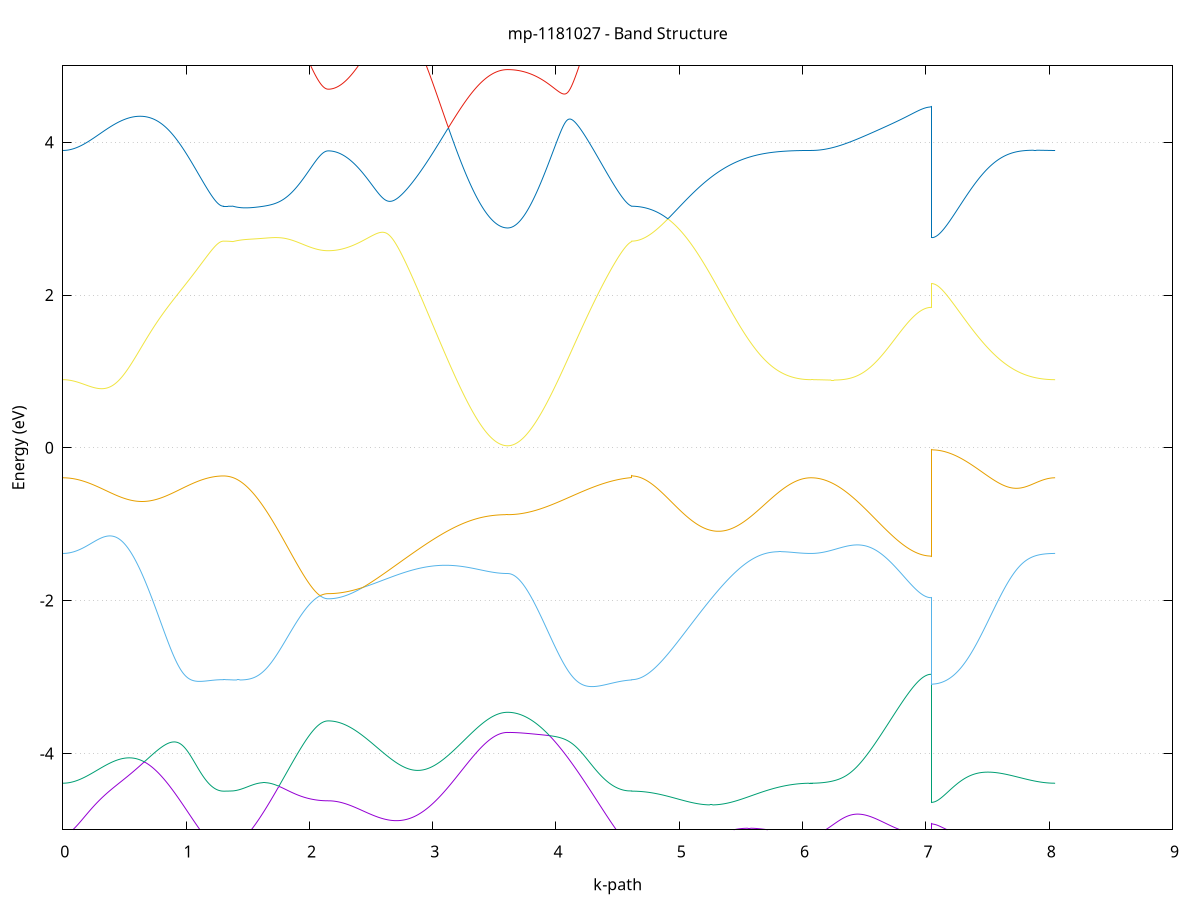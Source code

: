 set title 'mp-1181027 - Band Structure'
set xlabel 'k-path'
set ylabel 'Energy (eV)'
set grid y
set yrange [-5:5]
set terminal png size 800,600
set output 'mp-1181027_bands_gnuplot.png'
plot '-' using 1:2 with lines notitle, '-' using 1:2 with lines notitle, '-' using 1:2 with lines notitle, '-' using 1:2 with lines notitle, '-' using 1:2 with lines notitle, '-' using 1:2 with lines notitle, '-' using 1:2 with lines notitle, '-' using 1:2 with lines notitle, '-' using 1:2 with lines notitle, '-' using 1:2 with lines notitle, '-' using 1:2 with lines notitle, '-' using 1:2 with lines notitle, '-' using 1:2 with lines notitle, '-' using 1:2 with lines notitle, '-' using 1:2 with lines notitle, '-' using 1:2 with lines notitle, '-' using 1:2 with lines notitle, '-' using 1:2 with lines notitle, '-' using 1:2 with lines notitle, '-' using 1:2 with lines notitle, '-' using 1:2 with lines notitle, '-' using 1:2 with lines notitle, '-' using 1:2 with lines notitle, '-' using 1:2 with lines notitle, '-' using 1:2 with lines notitle, '-' using 1:2 with lines notitle, '-' using 1:2 with lines notitle, '-' using 1:2 with lines notitle, '-' using 1:2 with lines notitle, '-' using 1:2 with lines notitle, '-' using 1:2 with lines notitle, '-' using 1:2 with lines notitle, '-' using 1:2 with lines notitle, '-' using 1:2 with lines notitle, '-' using 1:2 with lines notitle, '-' using 1:2 with lines notitle, '-' using 1:2 with lines notitle, '-' using 1:2 with lines notitle, '-' using 1:2 with lines notitle, '-' using 1:2 with lines notitle, '-' using 1:2 with lines notitle, '-' using 1:2 with lines notitle, '-' using 1:2 with lines notitle, '-' using 1:2 with lines notitle, '-' using 1:2 with lines notitle, '-' using 1:2 with lines notitle, '-' using 1:2 with lines notitle, '-' using 1:2 with lines notitle, '-' using 1:2 with lines notitle, '-' using 1:2 with lines notitle, '-' using 1:2 with lines notitle, '-' using 1:2 with lines notitle, '-' using 1:2 with lines notitle, '-' using 1:2 with lines notitle, '-' using 1:2 with lines notitle, '-' using 1:2 with lines notitle, '-' using 1:2 with lines notitle, '-' using 1:2 with lines notitle, '-' using 1:2 with lines notitle, '-' using 1:2 with lines notitle, '-' using 1:2 with lines notitle, '-' using 1:2 with lines notitle, '-' using 1:2 with lines notitle, '-' using 1:2 with lines notitle
0.000000 -21.999822
0.009953 -21.999722
0.019905 -21.999522
0.029858 -21.999022
0.039810 -21.998522
0.049763 -21.997722
0.059715 -21.996822
0.069668 -21.995822
0.079621 -21.994622
0.089573 -21.993222
0.099526 -21.991722
0.109478 -21.990022
0.119431 -21.988222
0.129384 -21.986322
0.139336 -21.984122
0.149289 -21.981922
0.159241 -21.979522
0.169194 -21.977022
0.179146 -21.974422
0.189099 -21.971622
0.199052 -21.968722
0.209004 -21.965822
0.218957 -21.962722
0.228909 -21.959522
0.238862 -21.956122
0.248814 -21.952722
0.258767 -21.949222
0.268720 -21.945622
0.278672 -21.942022
0.288625 -21.938222
0.298577 -21.934422
0.308530 -21.930622
0.318482 -21.926722
0.328435 -21.922722
0.338388 -21.918722
0.348340 -21.914722
0.358293 -21.910622
0.368245 -21.906522
0.378198 -21.902422
0.388151 -21.898322
0.398103 -21.894222
0.408056 -21.890122
0.418008 -21.886022
0.427961 -21.881922
0.437913 -21.877922
0.447866 -21.873822
0.457819 -21.869922
0.467771 -21.866022
0.477724 -21.862122
0.487676 -21.858222
0.497629 -21.854522
0.507581 -21.850722
0.517534 -21.847122
0.527487 -21.843622
0.537439 -21.840122
0.547392 -21.836822
0.557344 -21.833522
0.567297 -21.830322
0.577250 -21.827322
0.587202 -21.824322
0.597155 -21.821522
0.607107 -21.818822
0.617060 -21.816222
0.627012 -21.813722
0.636965 -21.811422
0.646918 -21.809122
0.656870 -21.807022
0.666823 -21.805022
0.676775 -21.803122
0.686728 -21.801422
0.696680 -21.799822
0.706633 -21.798322
0.716586 -21.797022
0.726538 -21.795822
0.736491 -21.794722
0.746443 -21.793822
0.756396 -21.793022
0.766349 -21.792322
0.776301 -21.791722
0.786254 -21.791322
0.796206 -21.791022
0.806159 -21.790822
0.816111 -21.790722
0.826064 -21.790722
0.836017 -21.790922
0.845969 -21.791122
0.855922 -21.791422
0.865874 -21.791922
0.875827 -21.792422
0.885779 -21.793022
0.895732 -21.793622
0.905685 -21.794522
0.915637 -21.795322
0.925590 -21.796222
0.935542 -21.797222
0.945495 -21.798222
0.955448 -21.799322
0.965400 -21.800422
0.975353 -21.801622
0.985305 -21.802822
0.995258 -21.804022
1.005210 -21.805222
1.015163 -21.806522
1.025116 -21.807822
1.035068 -21.809122
1.045021 -21.810422
1.054973 -21.811722
1.064926 -21.813022
1.074878 -21.814322
1.084831 -21.815622
1.094784 -21.816822
1.104736 -21.818122
1.114689 -21.819322
1.124641 -21.820422
1.134594 -21.821522
1.144547 -21.822622
1.154499 -21.823622
1.164452 -21.824622
1.174404 -21.825622
1.184357 -21.826522
1.194309 -21.827222
1.204262 -21.828022
1.214215 -21.828722
1.224167 -21.829322
1.234120 -21.829822
1.244072 -21.830322
1.254025 -21.830722
1.263977 -21.831022
1.273930 -21.831322
1.283883 -21.831522
1.293835 -21.831622
1.303788 -21.831622
1.303788 -21.831622
1.313256 -21.831722
1.322724 -21.831722
1.332193 -21.831722
1.341661 -21.831722
1.351130 -21.831722
1.360598 -21.831822
1.370066 -21.831922
1.379535 -21.832022
1.379535 -21.832022
1.389447 -21.831922
1.399359 -21.831822
1.409271 -21.831722
1.419183 -21.831522
1.429095 -21.831222
1.439007 -21.831022
1.448919 -21.830622
1.458831 -21.830222
1.468743 -21.829922
1.478655 -21.829422
1.488567 -21.828922
1.498479 -21.828422
1.508391 -21.827822
1.518303 -21.827222
1.528215 -21.826622
1.538127 -21.825922
1.548039 -21.825222
1.557951 -21.824422
1.567863 -21.823622
1.577775 -21.822822
1.587687 -21.822022
1.597599 -21.821122
1.607511 -21.820222
1.617423 -21.819222
1.627335 -21.818322
1.637247 -21.817322
1.647159 -21.816322
1.657071 -21.815322
1.666983 -21.814222
1.676895 -21.813222
1.686807 -21.812122
1.696719 -21.811022
1.706631 -21.810022
1.716543 -21.808922
1.726455 -21.807722
1.736367 -21.806622
1.746279 -21.805522
1.756191 -21.804322
1.766103 -21.803222
1.776015 -21.802022
1.785927 -21.800922
1.795839 -21.799722
1.805751 -21.798622
1.815663 -21.797522
1.825575 -21.796322
1.835487 -21.795322
1.845399 -21.794222
1.855311 -21.793122
1.865223 -21.792022
1.875135 -21.791022
1.885047 -21.789922
1.894959 -21.788922
1.904871 -21.788022
1.914783 -21.787022
1.924695 -21.786122
1.934607 -21.785222
1.944519 -21.784322
1.954431 -21.783522
1.964343 -21.782722
1.974255 -21.781922
1.984167 -21.781122
1.994079 -21.780422
2.003991 -21.779722
2.013903 -21.779122
2.023815 -21.778522
2.033727 -21.777922
2.043639 -21.777422
2.053551 -21.777022
2.063463 -21.776522
2.073375 -21.776122
2.083287 -21.775822
2.093199 -21.775522
2.103111 -21.775222
2.113023 -21.775022
2.122935 -21.774922
2.132847 -21.774722
2.142759 -21.774722
2.152671 -21.774722
2.152671 -21.774722
2.162590 -21.774722
2.172509 -21.774722
2.182427 -21.774722
2.192346 -21.774722
2.202265 -21.774722
2.212183 -21.774722
2.222102 -21.774722
2.232021 -21.774722
2.241939 -21.774722
2.251858 -21.774722
2.261776 -21.774722
2.271695 -21.774722
2.281614 -21.774722
2.291532 -21.774822
2.301451 -21.774822
2.311370 -21.774822
2.321288 -21.774822
2.331207 -21.774822
2.341126 -21.774822
2.351044 -21.774822
2.360963 -21.774822
2.370882 -21.774822
2.380800 -21.774922
2.390719 -21.774922
2.400637 -21.774922
2.410556 -21.774922
2.420475 -21.774822
2.430393 -21.774922
2.440312 -21.774922
2.450231 -21.774922
2.460149 -21.774922
2.470068 -21.775022
2.479987 -21.775022
2.489905 -21.775022
2.499824 -21.775022
2.509742 -21.775022
2.519661 -21.775022
2.529580 -21.775022
2.539498 -21.775122
2.549417 -21.775122
2.559336 -21.775122
2.569254 -21.775122
2.579173 -21.775222
2.589092 -21.775222
2.599010 -21.775322
2.608929 -21.775322
2.618847 -21.775322
2.628766 -21.775422
2.638685 -21.775422
2.648603 -21.775522
2.658522 -21.775622
2.668441 -21.775722
2.678359 -21.775722
2.688278 -21.775722
2.698197 -21.775822
2.708115 -21.775922
2.718034 -21.776022
2.727953 -21.776022
2.737871 -21.776122
2.737871 -21.776122
2.747869 -21.776222
2.757868 -21.776222
2.767866 -21.776322
2.777864 -21.776422
2.787862 -21.776522
2.797860 -21.776622
2.807858 -21.776722
2.817857 -21.776822
2.827855 -21.776922
2.837853 -21.777022
2.847851 -21.777122
2.857849 -21.777222
2.867847 -21.777322
2.877846 -21.777322
2.887844 -21.777422
2.897842 -21.777522
2.907840 -21.777622
2.917838 -21.777722
2.927837 -21.777822
2.937835 -21.777922
2.947833 -21.778122
2.957831 -21.778222
2.967829 -21.778322
2.977827 -21.778522
2.987826 -21.778622
2.997824 -21.778722
3.007822 -21.778822
3.017820 -21.779022
3.027818 -21.779122
3.037817 -21.779322
3.047815 -21.779422
3.057813 -21.779522
3.067811 -21.779622
3.077809 -21.779722
3.087807 -21.779922
3.097806 -21.780022
3.107804 -21.780222
3.117802 -21.780322
3.127800 -21.780522
3.137798 -21.780622
3.147796 -21.780722
3.157795 -21.780822
3.167793 -21.781022
3.177791 -21.781122
3.187789 -21.781222
3.197787 -21.781422
3.207786 -21.781522
3.217784 -21.781622
3.227782 -21.781722
3.237780 -21.781922
3.247778 -21.782022
3.257776 -21.782122
3.267775 -21.782322
3.277773 -21.782422
3.287771 -21.782522
3.297769 -21.782622
3.307767 -21.782722
3.317766 -21.782822
3.327764 -21.782922
3.337762 -21.783022
3.347760 -21.783222
3.357758 -21.783222
3.367756 -21.783322
3.377755 -21.783522
3.387753 -21.783522
3.397751 -21.783722
3.407749 -21.783722
3.417747 -21.783822
3.427745 -21.783922
3.437744 -21.783922
3.447742 -21.784022
3.457740 -21.784122
3.467738 -21.784222
3.477736 -21.784222
3.487735 -21.784222
3.497733 -21.784322
3.507731 -21.784422
3.517729 -21.784422
3.527727 -21.784422
3.537725 -21.784522
3.547724 -21.784522
3.557722 -21.784622
3.567720 -21.784622
3.577718 -21.784622
3.587716 -21.784622
3.597715 -21.784622
3.607713 -21.784622
3.607713 -21.784622
3.617672 -21.784622
3.627632 -21.784622
3.637592 -21.784722
3.647552 -21.784822
3.657511 -21.784922
3.667471 -21.785122
3.677431 -21.785322
3.687391 -21.785522
3.697350 -21.785722
3.707310 -21.785922
3.717270 -21.786222
3.727230 -21.786522
3.737190 -21.786822
3.747149 -21.787222
3.757109 -21.787622
3.767069 -21.788022
3.777029 -21.788422
3.786988 -21.788822
3.796948 -21.789322
3.806908 -21.789822
3.816868 -21.790322
3.826827 -21.790922
3.836787 -21.791422
3.846747 -21.792022
3.856707 -21.792622
3.866666 -21.793222
3.876626 -21.793822
3.886586 -21.794522
3.896546 -21.795122
3.906505 -21.795822
3.916465 -21.796522
3.926425 -21.797222
3.936385 -21.797922
3.946344 -21.798622
3.956304 -21.799422
3.966264 -21.800122
3.976224 -21.800922
3.986183 -21.801622
3.996143 -21.802422
4.006103 -21.803222
4.016063 -21.804022
4.026022 -21.804822
4.035982 -21.805622
4.045942 -21.806422
4.055902 -21.807222
4.065862 -21.807922
4.075821 -21.808722
4.085781 -21.809522
4.095741 -21.810422
4.105701 -21.811222
4.115660 -21.812022
4.125620 -21.812822
4.135580 -21.813622
4.145540 -21.814322
4.155499 -21.815122
4.165459 -21.815822
4.175419 -21.816622
4.185379 -21.817322
4.195338 -21.818122
4.205298 -21.818822
4.215258 -21.819522
4.225218 -21.820222
4.235177 -21.820922
4.245137 -21.821622
4.255097 -21.822222
4.265057 -21.822822
4.275016 -21.823422
4.284976 -21.824122
4.294936 -21.824722
4.304896 -21.825322
4.314855 -21.825822
4.324815 -21.826322
4.334775 -21.826822
4.344735 -21.827322
4.354694 -21.827822
4.364654 -21.828322
4.374614 -21.828822
4.384574 -21.829222
4.394533 -21.829622
4.404493 -21.830022
4.414453 -21.830322
4.424413 -21.830622
4.434373 -21.830922
4.444332 -21.831222
4.454292 -21.831522
4.464252 -21.831722
4.474212 -21.831922
4.484171 -21.832122
4.494131 -21.832222
4.504091 -21.832322
4.514051 -21.832422
4.524010 -21.832522
4.533970 -21.832622
4.543930 -21.832622
4.553890 -21.832622
4.563849 -21.832522
4.573809 -21.832522
4.583769 -21.832422
4.593729 -21.832322
4.603688 -21.832122
4.613648 -21.832022
4.613648 -21.831622
4.623208 -21.831622
4.632767 -21.831722
4.642327 -21.831722
4.651886 -21.831822
4.661445 -21.832022
4.671005 -21.832122
4.680564 -21.832322
4.690124 -21.832522
4.699683 -21.832722
4.709243 -21.832922
4.718802 -21.833122
4.728362 -21.833322
4.737921 -21.833622
4.747481 -21.833922
4.757040 -21.834322
4.757040 -21.834322
4.766977 -21.834722
4.776914 -21.835122
4.786850 -21.835522
4.796787 -21.836022
4.806724 -21.836522
4.816661 -21.837022
4.826597 -21.837522
4.836534 -21.838122
4.846471 -21.838722
4.856408 -21.839322
4.866344 -21.839922
4.876281 -21.840622
4.886218 -21.841322
4.896154 -21.842022
4.906091 -21.842822
4.916028 -21.843622
4.925965 -21.844422
4.935901 -21.845322
4.945838 -21.846122
4.955775 -21.847022
4.965712 -21.847922
4.975648 -21.848922
4.985585 -21.849922
4.995522 -21.850922
5.005459 -21.851922
5.015395 -21.853022
5.025332 -21.854122
5.035269 -21.855322
5.045206 -21.856422
5.055142 -21.857622
5.065079 -21.858822
5.075016 -21.860122
5.084952 -21.861322
5.094889 -21.862622
5.104826 -21.863922
5.114763 -21.865222
5.124699 -21.866622
5.134636 -21.868022
5.144573 -21.869422
5.154510 -21.870822
5.164446 -21.872222
5.174383 -21.873722
5.184320 -21.875222
5.194257 -21.876722
5.204193 -21.878322
5.214130 -21.879922
5.224067 -21.881522
5.234004 -21.883122
5.243940 -21.884722
5.253877 -21.886422
5.263814 -21.888122
5.273750 -21.889722
5.283687 -21.891522
5.293624 -21.893222
5.303561 -21.894922
5.313497 -21.896722
5.323434 -21.898522
5.333371 -21.900322
5.343308 -21.902122
5.353244 -21.903922
5.363181 -21.905722
5.373118 -21.907622
5.383055 -21.909422
5.392991 -21.911222
5.402928 -21.913022
5.412865 -21.914922
5.422802 -21.916922
5.432738 -21.918822
5.442675 -21.920622
5.452612 -21.922622
5.462548 -21.924522
5.472485 -21.926422
5.482422 -21.928322
5.492359 -21.930222
5.502295 -21.932122
5.512232 -21.933922
5.522169 -21.935822
5.532106 -21.937622
5.542042 -21.939522
5.551979 -21.941422
5.561916 -21.943322
5.571853 -21.945122
5.581789 -21.946922
5.591726 -21.948722
5.601663 -21.950522
5.611600 -21.952322
5.621536 -21.954122
5.631473 -21.955822
5.641410 -21.957622
5.651346 -21.959322
5.661283 -21.961022
5.671220 -21.962722
5.681157 -21.964322
5.691093 -21.966022
5.701030 -21.967622
5.710967 -21.969122
5.720904 -21.970722
5.730840 -21.972222
5.740777 -21.973722
5.750714 -21.975122
5.760651 -21.976622
5.770587 -21.978022
5.780524 -21.979322
5.790461 -21.980622
5.800398 -21.981922
5.810334 -21.983122
5.820271 -21.984322
5.830208 -21.985522
5.840144 -21.986622
5.850081 -21.987722
5.860018 -21.988722
5.869955 -21.989722
5.879891 -21.990722
5.889828 -21.991622
5.899765 -21.992522
5.909702 -21.993322
5.919638 -21.994122
5.929575 -21.994822
5.939512 -21.995522
5.949449 -21.996122
5.959385 -21.996722
5.969322 -21.997222
5.979259 -21.997722
5.989195 -21.998122
5.999132 -21.998522
6.009069 -21.998822
6.019006 -21.999122
6.028942 -21.999422
6.038879 -21.999522
6.048816 -21.999722
6.058753 -21.999822
6.068689 -21.999822
6.068689 -21.999822
6.078657 -21.999822
6.088625 -21.999622
6.098593 -21.999322
6.108561 -21.999022
6.118529 -21.998522
6.128497 -21.997922
6.138465 -21.997222
6.148433 -21.996522
6.158401 -21.995622
6.168369 -21.994722
6.178337 -21.993622
6.188305 -21.992522
6.198273 -21.991222
6.208241 -21.989922
6.218209 -21.988522
6.228176 -21.987022
6.238144 -21.985422
6.248112 -21.983722
6.258080 -21.981922
6.268048 -21.980022
6.278016 -21.978122
6.287984 -21.976022
6.297952 -21.973922
6.307920 -21.971722
6.317888 -21.969522
6.327856 -21.967122
6.337824 -21.964722
6.347792 -21.962222
6.357760 -21.959722
6.367728 -21.957122
6.377696 -21.954422
6.387664 -21.951622
6.397631 -21.948822
6.407599 -21.946022
6.417567 -21.943122
6.427535 -21.940122
6.437503 -21.937122
6.447471 -21.934122
6.457439 -21.931022
6.467407 -21.927922
6.477375 -21.924722
6.487343 -21.921522
6.497311 -21.918322
6.507279 -21.915122
6.517247 -21.911822
6.527215 -21.908522
6.537183 -21.905322
6.547151 -21.902022
6.557118 -21.898622
6.567086 -21.895322
6.577054 -21.892022
6.587022 -21.888722
6.596990 -21.885422
6.606958 -21.882122
6.616926 -21.878822
6.626894 -21.875522
6.636862 -21.872222
6.646830 -21.869022
6.656798 -21.865822
6.666766 -21.862622
6.676734 -21.859422
6.686702 -21.856322
6.696670 -21.853222
6.706638 -21.850222
6.716606 -21.847222
6.726573 -21.844322
6.736541 -21.841422
6.746509 -21.838622
6.756477 -21.835822
6.766445 -21.833122
6.776413 -21.830522
6.786381 -21.827922
6.796349 -21.825422
6.806317 -21.823022
6.816285 -21.820622
6.826253 -21.818322
6.836221 -21.816122
6.846189 -21.814022
6.856157 -21.812022
6.866125 -21.810122
6.876093 -21.808322
6.886061 -21.806522
6.896028 -21.804922
6.905996 -21.803322
6.915964 -21.801922
6.925932 -21.800522
6.935900 -21.799322
6.945868 -21.798122
6.955836 -21.797122
6.965804 -21.796122
6.975772 -21.795322
6.985740 -21.794622
6.995708 -21.794022
7.005676 -21.793522
7.015644 -21.793122
7.025612 -21.792822
7.035580 -21.792722
7.045548 -21.792622
7.045548 -21.886222
7.055474 -21.886222
7.065400 -21.886322
7.075326 -21.886422
7.085252 -21.886522
7.095179 -21.886822
7.105105 -21.887022
7.115031 -21.887322
7.124957 -21.887722
7.134883 -21.888122
7.144809 -21.888622
7.154736 -21.889122
7.164662 -21.889722
7.174588 -21.890322
7.184514 -21.891022
7.194440 -21.891722
7.204367 -21.892422
7.214293 -21.893222
7.224219 -21.894022
7.234145 -21.895022
7.244071 -21.895922
7.253998 -21.896922
7.263924 -21.897922
7.273850 -21.899022
7.283776 -21.900022
7.293702 -21.901222
7.303629 -21.902422
7.313555 -21.903622
7.323481 -21.904922
7.333407 -21.906122
7.343333 -21.907422
7.353260 -21.908822
7.363186 -21.910222
7.373112 -21.911722
7.383038 -21.913122
7.392964 -21.914622
7.402891 -21.916122
7.412817 -21.917722
7.422743 -21.919222
7.432669 -21.920822
7.442595 -21.922422
7.452521 -21.924122
7.462448 -21.925722
7.472374 -21.927422
7.482300 -21.929122
7.492226 -21.930822
7.502152 -21.932522
7.512079 -21.934222
7.522005 -21.936022
7.531931 -21.937722
7.541857 -21.939522
7.551783 -21.941322
7.561710 -21.943022
7.571636 -21.944822
7.581562 -21.946622
7.591488 -21.948422
7.601414 -21.950222
7.611341 -21.952022
7.621267 -21.953722
7.631193 -21.955522
7.641119 -21.957222
7.651045 -21.958922
7.660972 -21.960622
7.670898 -21.962322
7.680824 -21.964022
7.690750 -21.965722
7.700676 -21.967322
7.710602 -21.968922
7.720529 -21.970522
7.730455 -21.972122
7.740381 -21.973622
7.750307 -21.975222
7.760233 -21.976622
7.770160 -21.978122
7.780086 -21.979522
7.790012 -21.980922
7.799938 -21.982222
7.809864 -21.983522
7.819791 -21.984822
7.829717 -21.986022
7.839643 -21.987222
7.849569 -21.988322
7.859495 -21.989422
7.869422 -21.990422
7.879348 -21.991422
7.889274 -21.992322
7.899200 -21.993222
7.909126 -21.994022
7.919053 -21.994822
7.928979 -21.995522
7.938905 -21.996222
7.948831 -21.996822
7.958757 -21.997322
7.968683 -21.997822
7.978610 -21.998322
7.988536 -21.998722
7.998462 -21.999022
8.008388 -21.999322
8.018314 -21.999522
8.028241 -21.999722
8.038167 -21.999822
8.048093 -21.999822
e
0.000000 -15.466222
0.009953 -15.466522
0.019905 -15.467222
0.029858 -15.468522
0.039810 -15.470222
0.049763 -15.472422
0.059715 -15.475222
0.069668 -15.478422
0.079621 -15.482022
0.089573 -15.486222
0.099526 -15.490822
0.109478 -15.495822
0.119431 -15.501322
0.129384 -15.507222
0.139336 -15.513522
0.149289 -15.520222
0.159241 -15.527222
0.169194 -15.534622
0.179146 -15.542322
0.189099 -15.550422
0.199052 -15.558822
0.209004 -15.567522
0.218957 -15.576522
0.228909 -15.585722
0.238862 -15.595122
0.248814 -15.604722
0.258767 -15.614522
0.268720 -15.624522
0.278672 -15.634622
0.288625 -15.644822
0.298577 -15.655222
0.308530 -15.665622
0.318482 -15.676122
0.328435 -15.686722
0.338388 -15.697222
0.348340 -15.707822
0.358293 -15.718322
0.368245 -15.728822
0.378198 -15.739222
0.388151 -15.749522
0.398103 -15.759822
0.408056 -15.769922
0.418008 -15.779922
0.427961 -15.789722
0.437913 -15.799322
0.447866 -15.808722
0.457819 -15.818022
0.467771 -15.827022
0.477724 -15.835722
0.487676 -15.844222
0.497629 -15.852522
0.507581 -15.860422
0.517534 -15.868022
0.527487 -15.875422
0.537439 -15.882422
0.547392 -15.889022
0.557344 -15.895422
0.567297 -15.901322
0.577250 -15.906922
0.587202 -15.912222
0.597155 -15.917022
0.607107 -15.921522
0.617060 -15.925622
0.627012 -15.929322
0.636965 -15.932722
0.646918 -15.935622
0.656870 -15.938122
0.666823 -15.940222
0.676775 -15.941922
0.686728 -15.943322
0.696680 -15.944222
0.706633 -15.944722
0.716586 -15.944822
0.726538 -15.944622
0.736491 -15.943922
0.746443 -15.942922
0.756396 -15.941522
0.766349 -15.939722
0.776301 -15.937622
0.786254 -15.935222
0.796206 -15.932422
0.806159 -15.929322
0.816111 -15.925822
0.826064 -15.922122
0.836017 -15.918122
0.845969 -15.913822
0.855922 -15.909222
0.865874 -15.904422
0.875827 -15.899422
0.885779 -15.894122
0.895732 -15.888622
0.905685 -15.882922
0.915637 -15.877122
0.925590 -15.871122
0.935542 -15.864922
0.945495 -15.858722
0.955448 -15.852422
0.965400 -15.845922
0.975353 -15.839422
0.985305 -15.832922
0.995258 -15.826322
1.005210 -15.819722
1.015163 -15.813122
1.025116 -15.806522
1.035068 -15.800022
1.045021 -15.793522
1.054973 -15.787122
1.064926 -15.780722
1.074878 -15.774522
1.084831 -15.768422
1.094784 -15.762522
1.104736 -15.756722
1.114689 -15.751122
1.124641 -15.745622
1.134594 -15.740422
1.144547 -15.735422
1.154499 -15.730622
1.164452 -15.726122
1.174404 -15.721822
1.184357 -15.717822
1.194309 -15.714122
1.204262 -15.710622
1.214215 -15.707522
1.224167 -15.704722
1.234120 -15.702222
1.244072 -15.700022
1.254025 -15.698122
1.263977 -15.696622
1.273930 -15.695422
1.283883 -15.694522
1.293835 -15.694022
1.303788 -15.693922
1.303788 -15.693922
1.313256 -15.693922
1.322724 -15.694022
1.332193 -15.694122
1.341661 -15.694322
1.351130 -15.694622
1.360598 -15.694922
1.370066 -15.695222
1.379535 -15.695622
1.379535 -15.695622
1.389447 -15.695922
1.399359 -15.696322
1.409271 -15.696922
1.419183 -15.697622
1.429095 -15.698422
1.439007 -15.699422
1.448919 -15.700422
1.458831 -15.701722
1.468743 -15.703122
1.478655 -15.704622
1.488567 -15.706222
1.498479 -15.708022
1.508391 -15.709822
1.518303 -15.711822
1.528215 -15.713922
1.538127 -15.716122
1.548039 -15.718422
1.557951 -15.720922
1.567863 -15.723522
1.577775 -15.726122
1.587687 -15.728822
1.597599 -15.731522
1.607511 -15.734422
1.617423 -15.737422
1.627335 -15.740422
1.637247 -15.743522
1.647159 -15.746722
1.657071 -15.749922
1.666983 -15.753222
1.676895 -15.756622
1.686807 -15.759922
1.696719 -15.763322
1.706631 -15.766822
1.716543 -15.770322
1.726455 -15.773822
1.736367 -15.777322
1.746279 -15.780822
1.756191 -15.784422
1.766103 -15.787922
1.776015 -15.791422
1.785927 -15.794922
1.795839 -15.798422
1.805751 -15.801922
1.815663 -15.805322
1.825575 -15.808722
1.835487 -15.812122
1.845399 -15.815422
1.855311 -15.818722
1.865223 -15.821822
1.875135 -15.825022
1.885047 -15.828022
1.894959 -15.831122
1.904871 -15.834022
1.914783 -15.836922
1.924695 -15.839722
1.934607 -15.842422
1.944519 -15.845122
1.954431 -15.847622
1.964343 -15.850122
1.974255 -15.852422
1.984167 -15.854622
1.994079 -15.856722
2.003991 -15.858722
2.013903 -15.860622
2.023815 -15.862422
2.033727 -15.864122
2.043639 -15.865622
2.053551 -15.867022
2.063463 -15.868322
2.073375 -15.869422
2.083287 -15.870422
2.093199 -15.871322
2.103111 -15.872022
2.113023 -15.872622
2.122935 -15.873122
2.132847 -15.873522
2.142759 -15.873722
2.152671 -15.873822
2.152671 -15.873822
2.162590 -15.873822
2.172509 -15.873922
2.182427 -15.874022
2.192346 -15.874122
2.202265 -15.874322
2.212183 -15.874622
2.222102 -15.874922
2.232021 -15.875322
2.241939 -15.875722
2.251858 -15.876122
2.261776 -15.876622
2.271695 -15.877222
2.281614 -15.877722
2.291532 -15.878422
2.301451 -15.879122
2.311370 -15.879822
2.321288 -15.880722
2.331207 -15.881522
2.341126 -15.882422
2.351044 -15.883322
2.360963 -15.884322
2.370882 -15.885422
2.380800 -15.886522
2.390719 -15.887622
2.400637 -15.888822
2.410556 -15.890122
2.420475 -15.891422
2.430393 -15.892822
2.440312 -15.894222
2.450231 -15.895722
2.460149 -15.897322
2.470068 -15.898922
2.479987 -15.900622
2.489905 -15.902322
2.499824 -15.904222
2.509742 -15.906022
2.519661 -15.908022
2.529580 -15.910022
2.539498 -15.912022
2.549417 -15.914222
2.559336 -15.916322
2.569254 -15.918622
2.579173 -15.921022
2.589092 -15.923322
2.599010 -15.925822
2.608929 -15.928322
2.618847 -15.930922
2.628766 -15.933622
2.638685 -15.936322
2.648603 -15.939122
2.658522 -15.942022
2.668441 -15.944922
2.678359 -15.947922
2.688278 -15.951022
2.698197 -15.954122
2.708115 -15.957322
2.718034 -15.960522
2.727953 -15.963822
2.737871 -15.967222
2.737871 -15.967222
2.747869 -15.970622
2.757868 -15.974222
2.767866 -15.977822
2.777864 -15.981422
2.787862 -15.985122
2.797860 -15.988922
2.807858 -15.992722
2.817857 -15.996522
2.827855 -16.000522
2.837853 -16.004422
2.847851 -16.008422
2.857849 -16.012522
2.867847 -16.016622
2.877846 -16.020822
2.887844 -16.024922
2.897842 -16.029122
2.907840 -16.033422
2.917838 -16.037722
2.927837 -16.042022
2.937835 -16.046422
2.947833 -16.050822
2.957831 -16.055222
2.967829 -16.059622
2.977827 -16.064122
2.987826 -16.068522
2.997824 -16.073122
3.007822 -16.077522
3.017820 -16.082022
3.027818 -16.086522
3.037817 -16.091122
3.047815 -16.095622
3.057813 -16.100122
3.067811 -16.104622
3.077809 -16.109122
3.087807 -16.113622
3.097806 -16.118122
3.107804 -16.122522
3.117802 -16.126922
3.127800 -16.131422
3.137798 -16.135722
3.147796 -16.140022
3.157795 -16.144322
3.167793 -16.148622
3.177791 -16.152822
3.187789 -16.157022
3.197787 -16.161222
3.207786 -16.165322
3.217784 -16.169322
3.227782 -16.173222
3.237780 -16.177122
3.247778 -16.181022
3.257776 -16.184822
3.267775 -16.188522
3.277773 -16.192222
3.287771 -16.195822
3.297769 -16.199222
3.307767 -16.202622
3.317766 -16.206022
3.327764 -16.209222
3.337762 -16.212422
3.347760 -16.215422
3.357758 -16.218422
3.367756 -16.221322
3.377755 -16.224122
3.387753 -16.226722
3.397751 -16.229322
3.407749 -16.231822
3.417747 -16.234122
3.427745 -16.236322
3.437744 -16.238422
3.447742 -16.240522
3.457740 -16.242422
3.467738 -16.244222
3.477736 -16.245922
3.487735 -16.247422
3.497733 -16.248822
3.507731 -16.250222
3.517729 -16.251422
3.527727 -16.252522
3.537725 -16.253422
3.547724 -16.254222
3.557722 -16.254922
3.567720 -16.255522
3.577718 -16.255922
3.587716 -16.256222
3.597715 -16.256422
3.607713 -16.256522
3.607713 -16.256522
3.617672 -16.256422
3.627632 -16.256022
3.637592 -16.255422
3.647552 -16.254522
3.657511 -16.253422
3.667471 -16.252022
3.677431 -16.250422
3.687391 -16.248522
3.697350 -16.246422
3.707310 -16.244022
3.717270 -16.241422
3.727230 -16.238622
3.737190 -16.235522
3.747149 -16.232222
3.757109 -16.228722
3.767069 -16.224922
3.777029 -16.220922
3.786988 -16.216722
3.796948 -16.212322
3.806908 -16.207622
3.816868 -16.202822
3.826827 -16.197722
3.836787 -16.192522
3.846747 -16.187022
3.856707 -16.181322
3.866666 -16.175522
3.876626 -16.169522
3.886586 -16.163322
3.896546 -16.156922
3.906505 -16.150322
3.916465 -16.143622
3.926425 -16.136722
3.936385 -16.129722
3.946344 -16.122622
3.956304 -16.115322
3.966264 -16.107822
3.976224 -16.100322
3.986183 -16.092622
3.996143 -16.084822
4.006103 -16.077022
4.016063 -16.069022
4.026022 -16.060922
4.035982 -16.052722
4.045942 -16.044522
4.055902 -16.036222
4.065862 -16.027822
4.075821 -16.019322
4.085781 -16.010922
4.095741 -16.002422
4.105701 -15.993822
4.115660 -15.985322
4.125620 -15.976722
4.135580 -15.968122
4.145540 -15.959522
4.155499 -15.950922
4.165459 -15.942422
4.175419 -15.933822
4.185379 -15.925322
4.195338 -15.916922
4.205298 -15.908422
4.215258 -15.900022
4.225218 -15.891822
4.235177 -15.883622
4.245137 -15.875422
4.255097 -15.867422
4.265057 -15.859522
4.275016 -15.851622
4.284976 -15.843922
4.294936 -15.836322
4.304896 -15.828922
4.314855 -15.821522
4.324815 -15.814322
4.334775 -15.807322
4.344735 -15.800422
4.354694 -15.793722
4.364654 -15.787222
4.374614 -15.780822
4.384574 -15.774622
4.394533 -15.768722
4.404493 -15.762922
4.414453 -15.757322
4.424413 -15.751922
4.434373 -15.746722
4.444332 -15.741822
4.454292 -15.737122
4.464252 -15.732622
4.474212 -15.728422
4.484171 -15.724422
4.494131 -15.720722
4.504091 -15.717122
4.514051 -15.713922
4.524010 -15.710922
4.533970 -15.708122
4.543930 -15.705622
4.553890 -15.703422
4.563849 -15.701422
4.573809 -15.699722
4.583769 -15.698322
4.593729 -15.697122
4.603688 -15.696222
4.613648 -15.695622
4.613648 -15.693922
4.623208 -15.693822
4.632767 -15.693822
4.642327 -15.693722
4.651886 -15.693622
4.661445 -15.693522
4.671005 -15.693322
4.680564 -15.693122
4.690124 -15.692922
4.699683 -15.692622
4.709243 -15.692422
4.718802 -15.692022
4.728362 -15.691722
4.737921 -15.691322
4.747481 -15.690922
4.757040 -15.690522
4.757040 -15.690522
4.766977 -15.690022
4.776914 -15.689522
4.786850 -15.689022
4.796787 -15.688422
4.806724 -15.687822
4.816661 -15.687222
4.826597 -15.686522
4.836534 -15.685822
4.846471 -15.685022
4.856408 -15.684222
4.866344 -15.683422
4.876281 -15.682522
4.886218 -15.681622
4.896154 -15.680722
4.906091 -15.679822
4.916028 -15.678822
4.925965 -15.677822
4.935901 -15.676822
4.945838 -15.675722
4.955775 -15.674522
4.965712 -15.673322
4.975648 -15.672222
4.985585 -15.670922
4.995522 -15.669722
5.005459 -15.668422
5.015395 -15.667022
5.025332 -15.665622
5.035269 -15.664222
5.045206 -15.662722
5.055142 -15.661322
5.065079 -15.659822
5.075016 -15.658222
5.084952 -15.656622
5.094889 -15.655022
5.104826 -15.653322
5.114763 -15.651622
5.124699 -15.649822
5.134636 -15.648022
5.144573 -15.646322
5.154510 -15.644422
5.164446 -15.642522
5.174383 -15.640622
5.184320 -15.638622
5.194257 -15.636622
5.204193 -15.634622
5.214130 -15.632622
5.224067 -15.630522
5.234004 -15.628422
5.243940 -15.626322
5.253877 -15.624122
5.263814 -15.621922
5.273750 -15.619722
5.283687 -15.617422
5.293624 -15.615122
5.303561 -15.612822
5.313497 -15.610522
5.323434 -15.608122
5.333371 -15.605722
5.343308 -15.603322
5.353244 -15.600922
5.363181 -15.598422
5.373118 -15.595922
5.383055 -15.593422
5.392991 -15.590922
5.402928 -15.588422
5.412865 -15.585822
5.422802 -15.583322
5.432738 -15.580722
5.442675 -15.578122
5.452612 -15.575622
5.462548 -15.573022
5.472485 -15.570422
5.482422 -15.567822
5.492359 -15.565222
5.502295 -15.562622
5.512232 -15.560022
5.522169 -15.557422
5.532106 -15.554822
5.542042 -15.552222
5.551979 -15.549622
5.561916 -15.547022
5.571853 -15.544522
5.581789 -15.541922
5.591726 -15.539322
5.601663 -15.536822
5.611600 -15.534322
5.621536 -15.531822
5.631473 -15.529322
5.641410 -15.526822
5.651346 -15.524422
5.661283 -15.522022
5.671220 -15.519622
5.681157 -15.517322
5.691093 -15.515022
5.701030 -15.512722
5.710967 -15.510522
5.720904 -15.508322
5.730840 -15.506122
5.740777 -15.504022
5.750714 -15.501922
5.760651 -15.499922
5.770587 -15.497922
5.780524 -15.495922
5.790461 -15.494022
5.800398 -15.492222
5.810334 -15.490422
5.820271 -15.488622
5.830208 -15.486922
5.840144 -15.485422
5.850081 -15.483822
5.860018 -15.482322
5.869955 -15.480822
5.879891 -15.479422
5.889828 -15.478222
5.899765 -15.476922
5.909702 -15.475722
5.919638 -15.474622
5.929575 -15.473522
5.939512 -15.472522
5.949449 -15.471622
5.959385 -15.470822
5.969322 -15.470022
5.979259 -15.469322
5.989195 -15.468622
5.999132 -15.468022
6.009069 -15.467622
6.019006 -15.467122
6.028942 -15.466822
6.038879 -15.466522
6.048816 -15.466322
6.058753 -15.466322
6.068689 -15.466222
6.068689 -15.466222
6.078657 -15.466422
6.088625 -15.466722
6.098593 -15.467422
6.108561 -15.468322
6.118529 -15.469522
6.128497 -15.470922
6.138465 -15.472622
6.148433 -15.474622
6.158401 -15.476922
6.168369 -15.479422
6.178337 -15.482122
6.188305 -15.485122
6.198273 -15.488322
6.208241 -15.491822
6.218209 -15.495522
6.228176 -15.499422
6.238144 -15.503622
6.248112 -15.507922
6.258080 -15.512522
6.268048 -15.517322
6.278016 -15.522322
6.287984 -15.527522
6.297952 -15.532922
6.307920 -15.538422
6.317888 -15.544222
6.327856 -15.550122
6.337824 -15.556222
6.347792 -15.562522
6.357760 -15.568922
6.367728 -15.575522
6.377696 -15.582122
6.387664 -15.588922
6.397631 -15.595922
6.407599 -15.602922
6.417567 -15.610122
6.427535 -15.617322
6.437503 -15.624722
6.447471 -15.632122
6.457439 -15.639722
6.467407 -15.647222
6.477375 -15.654822
6.487343 -15.662622
6.497311 -15.670322
6.507279 -15.678122
6.517247 -15.685822
6.527215 -15.693622
6.537183 -15.701522
6.547151 -15.709322
6.557118 -15.717122
6.567086 -15.724922
6.577054 -15.732722
6.587022 -15.740422
6.596990 -15.748222
6.606958 -15.755822
6.616926 -15.763422
6.626894 -15.771022
6.636862 -15.778522
6.646830 -15.785922
6.656798 -15.793222
6.666766 -15.800522
6.676734 -15.807622
6.686702 -15.814722
6.696670 -15.821622
6.706638 -15.828522
6.716606 -15.835222
6.726573 -15.841722
6.736541 -15.848222
6.746509 -15.854522
6.756477 -15.860722
6.766445 -15.866622
6.776413 -15.872522
6.786381 -15.878222
6.796349 -15.883722
6.806317 -15.889022
6.816285 -15.894222
6.826253 -15.899222
6.836221 -15.903922
6.846189 -15.908522
6.856157 -15.912922
6.866125 -15.917122
6.876093 -15.921222
6.886061 -15.924922
6.896028 -15.928522
6.905996 -15.931822
6.915964 -15.935022
6.925932 -15.937922
6.935900 -15.940622
6.945868 -15.943122
6.955836 -15.945422
6.965804 -15.947422
6.975772 -15.949222
6.985740 -15.950722
6.995708 -15.952022
7.005676 -15.953122
7.015644 -15.953922
7.025612 -15.954522
7.035580 -15.954822
7.045548 -15.954922
7.045548 -15.678422
7.055474 -15.678322
7.065400 -15.678222
7.075326 -15.678122
7.085252 -15.677922
7.095179 -15.677622
7.105105 -15.677222
7.115031 -15.676822
7.124957 -15.676322
7.134883 -15.675822
7.144809 -15.675222
7.154736 -15.674522
7.164662 -15.673722
7.174588 -15.672922
7.184514 -15.672022
7.194440 -15.671122
7.204367 -15.670122
7.214293 -15.669022
7.224219 -15.667822
7.234145 -15.666622
7.244071 -15.665322
7.253998 -15.664022
7.263924 -15.662522
7.273850 -15.661022
7.283776 -15.659422
7.293702 -15.657822
7.303629 -15.656122
7.313555 -15.654322
7.323481 -15.652422
7.333407 -15.650522
7.343333 -15.648522
7.353260 -15.646422
7.363186 -15.644222
7.373112 -15.642022
7.383038 -15.639822
7.392964 -15.637422
7.402891 -15.635022
7.412817 -15.632522
7.422743 -15.629922
7.432669 -15.627322
7.442595 -15.624622
7.452521 -15.621822
7.462448 -15.619022
7.472374 -15.616122
7.482300 -15.613222
7.492226 -15.610222
7.502152 -15.607122
7.512079 -15.604022
7.522005 -15.600922
7.531931 -15.597722
7.541857 -15.594422
7.551783 -15.591122
7.561710 -15.587822
7.571636 -15.584522
7.581562 -15.581122
7.591488 -15.577722
7.601414 -15.574322
7.611341 -15.570822
7.621267 -15.567322
7.631193 -15.563922
7.641119 -15.560422
7.651045 -15.556922
7.660972 -15.553422
7.670898 -15.549922
7.680824 -15.546422
7.690750 -15.542922
7.700676 -15.539522
7.710602 -15.536022
7.720529 -15.532622
7.730455 -15.529222
7.740381 -15.525922
7.750307 -15.522622
7.760233 -15.519422
7.770160 -15.516222
7.780086 -15.513122
7.790012 -15.510122
7.799938 -15.507122
7.809864 -15.504122
7.819791 -15.501322
7.829717 -15.498522
7.839643 -15.495822
7.849569 -15.493222
7.859495 -15.490822
7.869422 -15.488422
7.879348 -15.486122
7.889274 -15.483922
7.899200 -15.481922
7.909126 -15.479922
7.919053 -15.478022
7.928979 -15.476322
7.938905 -15.474722
7.948831 -15.473322
7.958757 -15.471922
7.968683 -15.470722
7.978610 -15.469722
7.988536 -15.468722
7.998462 -15.467922
8.008388 -15.467322
8.018314 -15.466822
8.028241 -15.466522
8.038167 -15.466322
8.048093 -15.466222
e
0.000000 -8.607122
0.009953 -8.606722
0.019905 -8.605222
0.029858 -8.602822
0.039810 -8.599522
0.049763 -8.595222
0.059715 -8.590022
0.069668 -8.583822
0.079621 -8.576722
0.089573 -8.568722
0.099526 -8.559822
0.109478 -8.549922
0.119431 -8.539222
0.129384 -8.527722
0.139336 -8.515322
0.149289 -8.502022
0.159241 -8.487922
0.169194 -8.473122
0.179146 -8.457422
0.189099 -8.441022
0.199052 -8.423822
0.209004 -8.406022
0.218957 -8.387422
0.228909 -8.368122
0.238862 -8.348322
0.248814 -8.327722
0.258767 -8.306622
0.268720 -8.285022
0.278672 -8.262722
0.288625 -8.240022
0.298577 -8.216822
0.308530 -8.193122
0.318482 -8.169022
0.328435 -8.144522
0.338388 -8.119722
0.348340 -8.094522
0.358293 -8.069122
0.368245 -8.043322
0.378198 -8.017422
0.388151 -7.991222
0.398103 -7.965022
0.408056 -7.938622
0.418008 -7.912122
0.427961 -7.885722
0.437913 -7.859222
0.447866 -7.832922
0.457819 -7.806622
0.467771 -7.780622
0.477724 -7.754922
0.487676 -7.729522
0.497629 -7.704622
0.507581 -7.680422
0.517534 -7.657322
0.527487 -7.636122
0.537439 -7.619322
0.547392 -7.611722
0.557344 -7.614122
0.567297 -7.621422
0.577250 -7.630222
0.587202 -7.639522
0.597155 -7.648822
0.607107 -7.657922
0.617060 -7.666822
0.627012 -7.675422
0.636965 -7.683822
0.646918 -7.691822
0.656870 -7.699522
0.666823 -7.706922
0.676775 -7.714022
0.686728 -7.720822
0.696680 -7.727322
0.706633 -7.733722
0.716586 -7.739822
0.726538 -7.745722
0.736491 -7.751522
0.746443 -7.757122
0.756396 -7.762722
0.766349 -7.768222
0.776301 -7.773722
0.786254 -7.779222
0.796206 -7.784822
0.806159 -7.790422
0.816111 -7.796222
0.826064 -7.802122
0.836017 -7.808222
0.845969 -7.814522
0.855922 -7.821022
0.865874 -7.827822
0.875827 -7.834822
0.885779 -7.842122
0.895732 -7.849622
0.905685 -7.857522
0.915637 -7.865622
0.925590 -7.873922
0.935542 -7.882522
0.945495 -7.891222
0.955448 -7.900222
0.965400 -7.909422
0.975353 -7.918722
0.985305 -7.928122
0.995258 -7.937622
1.005210 -7.947122
1.015163 -7.956722
1.025116 -7.966222
1.035068 -7.975822
1.045021 -7.985222
1.054973 -7.994622
1.064926 -8.003922
1.074878 -8.012922
1.084831 -8.021922
1.094784 -8.030622
1.104736 -8.039022
1.114689 -8.047222
1.124641 -8.055122
1.134594 -8.062822
1.144547 -8.070122
1.154499 -8.077022
1.164452 -8.083622
1.174404 -8.089822
1.184357 -8.095722
1.194309 -8.101122
1.204262 -8.106022
1.214215 -8.110622
1.224167 -8.114722
1.234120 -8.118322
1.244072 -8.121522
1.254025 -8.124222
1.263977 -8.126422
1.273930 -8.128122
1.283883 -8.129422
1.293835 -8.130122
1.303788 -8.130322
1.303788 -8.130322
1.313256 -8.130322
1.322724 -8.130022
1.332193 -8.129722
1.341661 -8.129122
1.351130 -8.128522
1.360598 -8.127722
1.370066 -8.126722
1.379535 -8.125622
1.379535 -8.125622
1.389447 -8.123222
1.399359 -8.120222
1.409271 -8.116722
1.419183 -8.112722
1.429095 -8.108222
1.439007 -8.103122
1.448919 -8.097622
1.458831 -8.091522
1.468743 -8.084922
1.478655 -8.077722
1.488567 -8.070122
1.498479 -8.062022
1.508391 -8.053422
1.518303 -8.044322
1.528215 -8.034822
1.538127 -8.024722
1.548039 -8.014322
1.557951 -8.003322
1.567863 -7.992022
1.577775 -7.980222
1.587687 -7.968022
1.597599 -7.955422
1.607511 -7.942422
1.617423 -7.929122
1.627335 -7.915422
1.637247 -7.901522
1.647159 -7.887222
1.657071 -7.872722
1.666983 -7.858122
1.676895 -7.843322
1.686807 -7.828422
1.696719 -7.813522
1.706631 -7.798722
1.716543 -7.784122
1.726455 -7.769822
1.736367 -7.756222
1.746279 -7.743222
1.756191 -7.731422
1.766103 -7.720922
1.776015 -7.712122
1.785927 -7.705522
1.795839 -7.701322
1.805751 -7.699822
1.815663 -7.700922
1.825575 -7.704522
1.835487 -7.710422
1.845399 -7.718022
1.855311 -7.727122
1.865223 -7.737222
1.875135 -7.748022
1.885047 -7.759422
1.894959 -7.771022
1.904871 -7.782822
1.914783 -7.794522
1.924695 -7.806122
1.934607 -7.817522
1.944519 -7.828722
1.954431 -7.839522
1.964343 -7.849922
1.974255 -7.860022
1.984167 -7.869622
1.994079 -7.878822
2.003991 -7.887422
2.013903 -7.895622
2.023815 -7.903322
2.033727 -7.910422
2.043639 -7.917022
2.053551 -7.923122
2.063463 -7.928622
2.073375 -7.933522
2.083287 -7.937922
2.093199 -7.941722
2.103111 -7.944922
2.113023 -7.947522
2.122935 -7.949622
2.132847 -7.951022
2.142759 -7.951922
2.152671 -7.952222
2.152671 -7.952222
2.162590 -7.952122
2.172509 -7.951922
2.182427 -7.951522
2.192346 -7.950922
2.202265 -7.950122
2.212183 -7.949222
2.222102 -7.948222
2.232021 -7.946922
2.241939 -7.945522
2.251858 -7.944022
2.261776 -7.942322
2.271695 -7.940422
2.281614 -7.938422
2.291532 -7.936322
2.301451 -7.934022
2.311370 -7.931622
2.321288 -7.929022
2.331207 -7.926322
2.341126 -7.923522
2.351044 -7.920622
2.360963 -7.917522
2.370882 -7.914322
2.380800 -7.911122
2.390719 -7.907722
2.400637 -7.904222
2.410556 -7.900622
2.420475 -7.897022
2.430393 -7.893222
2.440312 -7.889422
2.450231 -7.885522
2.460149 -7.881622
2.470068 -7.877622
2.479987 -7.873622
2.489905 -7.869522
2.499824 -7.865422
2.509742 -7.861322
2.519661 -7.857222
2.529580 -7.853022
2.539498 -7.848822
2.549417 -7.844722
2.559336 -7.840522
2.569254 -7.836422
2.579173 -7.832322
2.589092 -7.828222
2.599010 -7.824222
2.608929 -7.820222
2.618847 -7.816322
2.628766 -7.812422
2.638685 -7.808622
2.648603 -7.804922
2.658522 -7.801322
2.668441 -7.797722
2.678359 -7.794322
2.688278 -7.790922
2.698197 -7.787722
2.708115 -7.784522
2.718034 -7.781522
2.727953 -7.778622
2.737871 -7.775822
2.737871 -7.775822
2.747869 -7.773122
2.757868 -7.770522
2.767866 -7.768122
2.777864 -7.765822
2.787862 -7.763722
2.797860 -7.761722
2.807858 -7.759822
2.817857 -7.758122
2.827855 -7.756622
2.837853 -7.755222
2.847851 -7.753922
2.857849 -7.752822
2.867847 -7.751822
2.877846 -7.751022
2.887844 -7.750322
2.897842 -7.749822
2.907840 -7.749422
2.917838 -7.749222
2.927837 -7.749122
2.937835 -7.749122
2.947833 -7.749322
2.957831 -7.749522
2.967829 -7.750022
2.977827 -7.750522
2.987826 -7.751122
2.997824 -7.751922
3.007822 -7.752822
3.017820 -7.753822
3.027818 -7.754922
3.037817 -7.756022
3.047815 -7.757322
3.057813 -7.758722
3.067811 -7.760122
3.077809 -7.761622
3.087807 -7.763222
3.097806 -7.764822
3.107804 -7.766622
3.117802 -7.768322
3.127800 -7.770122
3.137798 -7.772022
3.147796 -7.773922
3.157795 -7.775922
3.167793 -7.777822
3.177791 -7.779822
3.187789 -7.781922
3.197787 -7.783922
3.207786 -7.786022
3.217784 -7.788122
3.227782 -7.790122
3.237780 -7.792222
3.247778 -7.794322
3.257776 -7.796322
3.267775 -7.798422
3.277773 -7.800422
3.287771 -7.802422
3.297769 -7.804422
3.307767 -7.806422
3.317766 -7.808322
3.327764 -7.810222
3.337762 -7.812122
3.347760 -7.813922
3.357758 -7.815722
3.367756 -7.817422
3.377755 -7.819122
3.387753 -7.820722
3.397751 -7.822322
3.407749 -7.823922
3.417747 -7.825322
3.427745 -7.826722
3.437744 -7.828022
3.447742 -7.829322
3.457740 -7.830522
3.467738 -7.831722
3.477736 -7.832722
3.487735 -7.833722
3.497733 -7.834622
3.507731 -7.835522
3.517729 -7.836222
3.527727 -7.836922
3.537725 -7.837522
3.547724 -7.838122
3.557722 -7.838522
3.567720 -7.838922
3.577718 -7.839222
3.587716 -7.839422
3.597715 -7.839522
3.607713 -7.839522
3.607713 -7.839522
3.617672 -7.839622
3.627632 -7.839722
3.637592 -7.840022
3.647552 -7.840322
3.657511 -7.840822
3.667471 -7.841322
3.677431 -7.842022
3.687391 -7.842722
3.697350 -7.843622
3.707310 -7.844522
3.717270 -7.845622
3.727230 -7.846822
3.737190 -7.848122
3.747149 -7.849522
3.757109 -7.851122
3.767069 -7.852822
3.777029 -7.854622
3.786988 -7.856522
3.796948 -7.858622
3.806908 -7.860822
3.816868 -7.863122
3.826827 -7.865622
3.836787 -7.868222
3.846747 -7.871022
3.856707 -7.873922
3.866666 -7.876922
3.876626 -7.880122
3.886586 -7.883422
3.896546 -7.886922
3.906505 -7.890522
3.916465 -7.894322
3.926425 -7.898222
3.936385 -7.902222
3.946344 -7.906322
3.956304 -7.910622
3.966264 -7.914922
3.976224 -7.919422
3.986183 -7.924022
3.996143 -7.928722
4.006103 -7.933522
4.016063 -7.938322
4.026022 -7.943322
4.035982 -7.948322
4.045942 -7.953322
4.055902 -7.958522
4.065862 -7.963622
4.075821 -7.968822
4.085781 -7.974022
4.095741 -7.979222
4.105701 -7.984522
4.115660 -7.989722
4.125620 -7.995022
4.135580 -8.000222
4.145540 -8.005322
4.155499 -8.010522
4.165459 -8.015622
4.175419 -8.020622
4.185379 -8.025622
4.195338 -8.030622
4.205298 -8.035422
4.215258 -8.040222
4.225218 -8.044922
4.235177 -8.049522
4.245137 -8.054022
4.255097 -8.058422
4.265057 -8.062722
4.275016 -8.066922
4.284976 -8.071022
4.294936 -8.074922
4.304896 -8.078822
4.314855 -8.082522
4.324815 -8.086022
4.334775 -8.089522
4.344735 -8.092822
4.354694 -8.095922
4.364654 -8.099022
4.374614 -8.101822
4.384574 -8.104622
4.394533 -8.107122
4.404493 -8.109622
4.414453 -8.111822
4.424413 -8.114022
4.434373 -8.116022
4.444332 -8.117822
4.454292 -8.119522
4.464252 -8.121022
4.474212 -8.122422
4.484171 -8.123622
4.494131 -8.124622
4.504091 -8.125522
4.514051 -8.126322
4.524010 -8.126922
4.533970 -8.127322
4.543930 -8.127622
4.553890 -8.127822
4.563849 -8.127822
4.573809 -8.127622
4.583769 -8.127422
4.593729 -8.126922
4.603688 -8.126322
4.613648 -8.125622
4.613648 -8.130322
4.623208 -8.130322
4.632767 -8.130322
4.642327 -8.130222
4.651886 -8.130022
4.661445 -8.129822
4.671005 -8.129622
4.680564 -8.129422
4.690124 -8.129122
4.699683 -8.128822
4.709243 -8.128422
4.718802 -8.128022
4.728362 -8.127622
4.737921 -8.127222
4.747481 -8.126722
4.757040 -8.126222
4.757040 -8.126222
4.766977 -8.125722
4.776914 -8.125222
4.786850 -8.124722
4.796787 -8.124122
4.806724 -8.123622
4.816661 -8.123122
4.826597 -8.122522
4.836534 -8.122022
4.846471 -8.121522
4.856408 -8.121022
4.866344 -8.120522
4.876281 -8.120122
4.886218 -8.119722
4.896154 -8.119422
4.906091 -8.119122
4.916028 -8.118922
4.925965 -8.118722
4.935901 -8.118622
4.945838 -8.118522
4.955775 -8.118522
4.965712 -8.118722
4.975648 -8.118922
4.985585 -8.119122
4.995522 -8.119522
5.005459 -8.120022
5.015395 -8.120622
5.025332 -8.121322
5.035269 -8.122122
5.045206 -8.123122
5.055142 -8.124122
5.065079 -8.125322
5.075016 -8.126722
5.084952 -8.128222
5.094889 -8.129822
5.104826 -8.131522
5.114763 -8.133522
5.124699 -8.135522
5.134636 -8.137822
5.144573 -8.140222
5.154510 -8.142722
5.164446 -8.145522
5.174383 -8.148322
5.184320 -8.151422
5.194257 -8.154622
5.204193 -8.158022
5.214130 -8.161622
5.224067 -8.165322
5.234004 -8.169322
5.243940 -8.173422
5.253877 -8.177622
5.263814 -8.182022
5.273750 -8.186622
5.283687 -8.191422
5.293624 -8.196322
5.303561 -8.201422
5.313497 -8.206622
5.323434 -8.212022
5.333371 -8.217522
5.343308 -8.223222
5.353244 -8.229022
5.363181 -8.235022
5.373118 -8.241122
5.383055 -8.247322
5.392991 -8.253722
5.402928 -8.260122
5.412865 -8.266722
5.422802 -8.273322
5.432738 -8.280122
5.442675 -8.286922
5.452612 -8.293922
5.462548 -8.300922
5.472485 -8.308022
5.482422 -8.315122
5.492359 -8.322322
5.502295 -8.329522
5.512232 -8.336822
5.522169 -8.344122
5.532106 -8.351422
5.542042 -8.358822
5.551979 -8.366122
5.561916 -8.373522
5.571853 -8.380922
5.581789 -8.388222
5.591726 -8.395522
5.601663 -8.402822
5.611600 -8.410022
5.621536 -8.417222
5.631473 -8.424422
5.641410 -8.431522
5.651346 -8.438522
5.661283 -8.445522
5.671220 -8.452422
5.681157 -8.459222
5.691093 -8.465922
5.701030 -8.472622
5.710967 -8.479122
5.720904 -8.485522
5.730840 -8.491822
5.740777 -8.498022
5.750714 -8.504022
5.760651 -8.509922
5.770587 -8.515722
5.780524 -8.521422
5.790461 -8.526922
5.800398 -8.532222
5.810334 -8.537422
5.820271 -8.542422
5.830208 -8.547322
5.840144 -8.552022
5.850081 -8.556622
5.860018 -8.560922
5.869955 -8.565122
5.879891 -8.569122
5.889828 -8.572922
5.899765 -8.576622
5.909702 -8.580022
5.919638 -8.583222
5.929575 -8.586322
5.939512 -8.589122
5.949449 -8.591822
5.959385 -8.594222
5.969322 -8.596422
5.979259 -8.598522
5.989195 -8.600322
5.999132 -8.601922
6.009069 -8.603322
6.019006 -8.604522
6.028942 -8.605422
6.038879 -8.606222
6.048816 -8.606722
6.058753 -8.607022
6.068689 -8.607122
6.068689 -8.607122
6.078657 -8.606922
6.088625 -8.606122
6.098593 -8.604722
6.108561 -8.602822
6.118529 -8.600322
6.128497 -8.597322
6.138465 -8.593722
6.148433 -8.589722
6.158401 -8.585022
6.168369 -8.579922
6.178337 -8.574222
6.188305 -8.568022
6.198273 -8.561322
6.208241 -8.554022
6.218209 -8.546322
6.228176 -8.538022
6.238144 -8.529322
6.248112 -8.520022
6.258080 -8.510322
6.268048 -8.500122
6.278016 -8.489422
6.287984 -8.478222
6.297952 -8.466622
6.307920 -8.454622
6.317888 -8.442122
6.327856 -8.429222
6.337824 -8.415922
6.347792 -8.402222
6.357760 -8.388022
6.367728 -8.373522
6.377696 -8.358622
6.387664 -8.343422
6.397631 -8.327822
6.407599 -8.311822
6.417567 -8.295622
6.427535 -8.279022
6.437503 -8.262122
6.447471 -8.245022
6.457439 -8.227622
6.467407 -8.209922
6.477375 -8.192122
6.487343 -8.174022
6.497311 -8.155722
6.507279 -8.137322
6.517247 -8.118722
6.527215 -8.100022
6.537183 -8.081322
6.547151 -8.062522
6.557118 -8.043622
6.567086 -8.024822
6.577054 -8.006122
6.587022 -7.987422
6.596990 -7.968922
6.606958 -7.950622
6.616926 -7.932622
6.626894 -7.914922
6.636862 -7.897622
6.646830 -7.880822
6.656798 -7.864622
6.666766 -7.849122
6.676734 -7.834322
6.686702 -7.820422
6.696670 -7.807522
6.706638 -7.795722
6.716606 -7.785022
6.726573 -7.775622
6.736541 -7.767422
6.746509 -7.760522
6.756477 -7.754922
6.766445 -7.750522
6.776413 -7.747322
6.786381 -7.745122
6.796349 -7.743922
6.806317 -7.743522
6.816285 -7.743922
6.826253 -7.744922
6.836221 -7.746422
6.846189 -7.748222
6.856157 -7.750522
6.866125 -7.752922
6.876093 -7.755522
6.886061 -7.758222
6.896028 -7.761022
6.905996 -7.763722
6.915964 -7.766422
6.925932 -7.769122
6.935900 -7.771622
6.945868 -7.774022
6.955836 -7.776222
6.965804 -7.778222
6.975772 -7.780022
6.985740 -7.781722
6.995708 -7.783022
7.005676 -7.784222
7.015644 -7.785122
7.025612 -7.785722
7.035580 -7.786122
7.045548 -7.786322
7.045548 -8.259222
7.055474 -8.259222
7.065400 -8.259322
7.075326 -8.259422
7.085252 -8.259622
7.095179 -8.259822
7.105105 -8.260122
7.115031 -8.260522
7.124957 -8.260922
7.134883 -8.261322
7.144809 -8.261922
7.154736 -8.262422
7.164662 -8.263122
7.174588 -8.263822
7.184514 -8.264622
7.194440 -8.265422
7.204367 -8.266422
7.214293 -8.267422
7.224219 -8.268422
7.234145 -8.269622
7.244071 -8.270822
7.253998 -8.272222
7.263924 -8.273622
7.273850 -8.275122
7.283776 -8.276722
7.293702 -8.278422
7.303629 -8.280322
7.313555 -8.282222
7.323481 -8.284222
7.333407 -8.286422
7.343333 -8.288622
7.353260 -8.291022
7.363186 -8.293522
7.373112 -8.296222
7.383038 -8.298922
7.392964 -8.301822
7.402891 -8.304922
7.412817 -8.308022
7.422743 -8.311322
7.432669 -8.314822
7.442595 -8.318422
7.452521 -8.322122
7.462448 -8.326022
7.472374 -8.330122
7.482300 -8.334222
7.492226 -8.338622
7.502152 -8.343022
7.512079 -8.347722
7.522005 -8.352422
7.531931 -8.357322
7.541857 -8.362422
7.551783 -8.367622
7.561710 -8.372922
7.571636 -8.378322
7.581562 -8.383922
7.591488 -8.389622
7.601414 -8.395422
7.611341 -8.401322
7.621267 -8.407322
7.631193 -8.413422
7.641119 -8.419622
7.651045 -8.425922
7.660972 -8.432222
7.670898 -8.438622
7.680824 -8.445022
7.690750 -8.451522
7.700676 -8.458022
7.710602 -8.464522
7.720529 -8.471022
7.730455 -8.477422
7.740381 -8.483922
7.750307 -8.490422
7.760233 -8.496722
7.770160 -8.503122
7.780086 -8.509322
7.790012 -8.515522
7.799938 -8.521522
7.809864 -8.527522
7.819791 -8.533322
7.829717 -8.539022
7.839643 -8.544522
7.849569 -8.549922
7.859495 -8.555022
7.869422 -8.560022
7.879348 -8.564822
7.889274 -8.569422
7.899200 -8.573822
7.909126 -8.577922
7.919053 -8.581822
7.928979 -8.585422
7.938905 -8.588822
7.948831 -8.591922
7.958757 -8.594822
7.968683 -8.597322
7.978610 -8.599622
7.988536 -8.601622
7.998462 -8.603322
8.008388 -8.604722
8.018314 -8.605822
8.028241 -8.606522
8.038167 -8.607022
8.048093 -8.607122
e
0.000000 -6.897622
0.009953 -6.897922
0.019905 -6.899022
0.029858 -6.900922
0.039810 -6.903422
0.049763 -6.906722
0.059715 -6.910722
0.069668 -6.915522
0.079621 -6.921022
0.089573 -6.927222
0.099526 -6.934122
0.109478 -6.941822
0.119431 -6.950122
0.129384 -6.959222
0.139336 -6.968922
0.149289 -6.979422
0.159241 -6.990422
0.169194 -7.002122
0.179146 -7.014422
0.189099 -7.027322
0.199052 -7.040822
0.209004 -7.054722
0.218957 -7.069222
0.228909 -7.084122
0.238862 -7.099422
0.248814 -7.115122
0.258767 -7.131222
0.268720 -7.147522
0.278672 -7.164122
0.288625 -7.180922
0.298577 -7.197922
0.308530 -7.215122
0.318482 -7.232322
0.328435 -7.249722
0.338388 -7.267022
0.348340 -7.284322
0.358293 -7.301622
0.368245 -7.318822
0.378198 -7.335922
0.388151 -7.352922
0.398103 -7.369722
0.408056 -7.386222
0.418008 -7.402622
0.427961 -7.418722
0.437913 -7.434522
0.447866 -7.450022
0.457819 -7.465222
0.467771 -7.480022
0.477724 -7.494422
0.487676 -7.508322
0.497629 -7.521622
0.507581 -7.534222
0.517534 -7.545722
0.527487 -7.555422
0.537439 -7.560722
0.547392 -7.557022
0.557344 -7.543522
0.567297 -7.525522
0.577250 -7.506222
0.587202 -7.486822
0.597155 -7.467722
0.607107 -7.449322
0.617060 -7.431522
0.627012 -7.414722
0.636965 -7.398722
0.646918 -7.383622
0.656870 -7.369522
0.666823 -7.356422
0.676775 -7.344122
0.686728 -7.332922
0.696680 -7.322522
0.706633 -7.313022
0.716586 -7.304322
0.726538 -7.296322
0.736491 -7.289022
0.746443 -7.282322
0.756396 -7.276122
0.766349 -7.270422
0.776301 -7.264922
0.786254 -7.259722
0.796206 -7.254722
0.806159 -7.249622
0.816111 -7.244522
0.826064 -7.239222
0.836017 -7.233722
0.845969 -7.227822
0.855922 -7.221622
0.865874 -7.214922
0.875827 -7.207622
0.885779 -7.199822
0.895732 -7.191322
0.905685 -7.182122
0.915637 -7.172222
0.925590 -7.161622
0.935542 -7.150222
0.945495 -7.138122
0.955448 -7.125222
0.965400 -7.111522
0.975353 -7.097122
0.985305 -7.081922
0.995258 -7.066022
1.005210 -7.049422
1.015163 -7.032122
1.025116 -7.014222
1.035068 -6.995722
1.045021 -6.976622
1.054973 -6.957022
1.064926 -6.936922
1.074878 -6.916422
1.084831 -6.895622
1.094784 -6.874522
1.104736 -6.853222
1.114689 -6.831922
1.124641 -6.810522
1.134594 -6.789322
1.144547 -6.768322
1.154499 -6.747622
1.164452 -6.727522
1.174404 -6.708022
1.184357 -6.689422
1.194309 -6.671722
1.204262 -6.655122
1.214215 -6.639822
1.224167 -6.625822
1.234120 -6.613322
1.244072 -6.602422
1.254025 -6.593122
1.263977 -6.585422
1.273930 -6.579522
1.283883 -6.575222
1.293835 -6.572622
1.303788 -6.571822
1.303788 -6.571822
1.313256 -6.571922
1.322724 -6.572222
1.332193 -6.572822
1.341661 -6.573522
1.351130 -6.574522
1.360598 -6.575722
1.370066 -6.577122
1.379535 -6.578722
1.379535 -6.578722
1.389447 -6.585522
1.399359 -6.594122
1.409271 -6.604422
1.419183 -6.616322
1.429095 -6.629922
1.439007 -6.645022
1.448919 -6.661622
1.458831 -6.679522
1.468743 -6.698722
1.478655 -6.719122
1.488567 -6.740522
1.498479 -6.762822
1.508391 -6.785822
1.518303 -6.809622
1.528215 -6.834022
1.538127 -6.858922
1.548039 -6.884122
1.557951 -6.909622
1.567863 -6.935322
1.577775 -6.961222
1.587687 -6.987122
1.597599 -7.013022
1.607511 -7.038822
1.617423 -7.064522
1.627335 -7.090022
1.637247 -7.115322
1.647159 -7.140222
1.657071 -7.164722
1.666983 -7.188822
1.676895 -7.212422
1.686807 -7.235322
1.696719 -7.257622
1.706631 -7.279022
1.716543 -7.299522
1.726455 -7.318922
1.736367 -7.337122
1.746279 -7.353722
1.756191 -7.368422
1.766103 -7.381122
1.776015 -7.391222
1.785927 -7.398522
1.795839 -7.402522
1.805751 -7.403222
1.815663 -7.400422
1.825575 -7.394422
1.835487 -7.385422
1.845399 -7.373922
1.855311 -7.360222
1.865223 -7.344822
1.875135 -7.327922
1.885047 -7.309822
1.894959 -7.290922
1.904871 -7.271122
1.914783 -7.250722
1.924695 -7.229922
1.934607 -7.208722
1.944519 -7.187222
1.954431 -7.165622
1.964343 -7.143922
1.974255 -7.122222
1.984167 -7.100622
1.994079 -7.079122
2.003991 -7.058022
2.013903 -7.037222
2.023815 -7.016822
2.033727 -6.997022
2.043639 -6.978022
2.053551 -6.959822
2.063463 -6.942522
2.073375 -6.926422
2.083287 -6.917822
2.093199 -6.919622
2.103111 -6.921222
2.113023 -6.922522
2.122935 -6.923522
2.132847 -6.924222
2.142759 -6.924622
2.152671 -6.924722
2.152671 -6.924722
2.162590 -6.924722
2.172509 -6.924622
2.182427 -6.924322
2.192346 -6.924022
2.202265 -6.923622
2.212183 -6.923122
2.222102 -6.922522
2.232021 -6.921822
2.241939 -6.921122
2.251858 -6.920222
2.261776 -6.919322
2.271695 -6.918322
2.281614 -6.917322
2.291532 -6.916222
2.301451 -6.915322
2.311370 -6.914922
2.321288 -6.916222
2.331207 -6.920222
2.341126 -6.925522
2.351044 -6.931522
2.360963 -6.937922
2.370882 -6.944522
2.380800 -6.951322
2.390719 -6.958322
2.400637 -6.965422
2.410556 -6.972722
2.420475 -6.980122
2.430393 -6.987622
2.440312 -6.995222
2.450231 -7.002922
2.460149 -7.010622
2.470068 -7.018422
2.479987 -7.026322
2.489905 -7.034222
2.499824 -7.042222
2.509742 -7.050122
2.519661 -7.058122
2.529580 -7.066022
2.539498 -7.074022
2.549417 -7.081922
2.559336 -7.089822
2.569254 -7.097722
2.579173 -7.105622
2.589092 -7.113422
2.599010 -7.121122
2.608929 -7.128822
2.618847 -7.136422
2.628766 -7.143922
2.638685 -7.151422
2.648603 -7.158822
2.658522 -7.166022
2.668441 -7.173222
2.678359 -7.180322
2.688278 -7.187322
2.698197 -7.194222
2.708115 -7.200922
2.718034 -7.207522
2.727953 -7.214022
2.737871 -7.220422
2.737871 -7.220422
2.747869 -7.226722
2.757868 -7.232922
2.767866 -7.238922
2.777864 -7.244722
2.787862 -7.250422
2.797860 -7.256022
2.807858 -7.261422
2.817857 -7.266622
2.827855 -7.271722
2.837853 -7.276622
2.847851 -7.281322
2.857849 -7.285922
2.867847 -7.290322
2.877846 -7.294522
2.887844 -7.298622
2.897842 -7.302522
2.907840 -7.306222
2.917838 -7.309722
2.927837 -7.313022
2.937835 -7.316222
2.947833 -7.319222
2.957831 -7.321922
2.967829 -7.324622
2.977827 -7.327022
2.987826 -7.329222
2.997824 -7.331322
3.007822 -7.333222
3.017820 -7.334922
3.027818 -7.336422
3.037817 -7.337722
3.047815 -7.338922
3.057813 -7.339822
3.067811 -7.340722
3.077809 -7.341322
3.087807 -7.341822
3.097806 -7.342122
3.107804 -7.342222
3.117802 -7.342222
3.127800 -7.342022
3.137798 -7.341622
3.147796 -7.341122
3.157795 -7.340522
3.167793 -7.339722
3.177791 -7.338822
3.187789 -7.337722
3.197787 -7.336522
3.207786 -7.335222
3.217784 -7.333822
3.227782 -7.332222
3.237780 -7.330622
3.247778 -7.328822
3.257776 -7.327022
3.267775 -7.325022
3.277773 -7.323022
3.287771 -7.320922
3.297769 -7.318822
3.307767 -7.316622
3.317766 -7.314322
3.327764 -7.312022
3.337762 -7.309722
3.347760 -7.307322
3.357758 -7.304922
3.367756 -7.302622
3.377755 -7.300222
3.387753 -7.297822
3.397751 -7.295522
3.407749 -7.293222
3.417747 -7.290922
3.427745 -7.288722
3.437744 -7.286522
3.447742 -7.284422
3.457740 -7.282422
3.467738 -7.280522
3.477736 -7.278622
3.487735 -7.276922
3.497733 -7.275222
3.507731 -7.273722
3.517729 -7.272322
3.527727 -7.271022
3.537725 -7.269922
3.547724 -7.268922
3.557722 -7.268122
3.567720 -7.267422
3.577718 -7.266822
3.587716 -7.266422
3.597715 -7.266222
3.607713 -7.266122
3.607713 -7.266122
3.617672 -7.265922
3.627632 -7.265422
3.637592 -7.264622
3.647552 -7.263422
3.657511 -7.261822
3.667471 -7.259922
3.677431 -7.257722
3.687391 -7.255122
3.697350 -7.252222
3.707310 -7.248922
3.717270 -7.245322
3.727230 -7.241422
3.737190 -7.237122
3.747149 -7.232522
3.757109 -7.227522
3.767069 -7.222222
3.777029 -7.216622
3.786988 -7.210622
3.796948 -7.204322
3.806908 -7.197722
3.816868 -7.190722
3.826827 -7.183422
3.836787 -7.175822
3.846747 -7.167822
3.856707 -7.159522
3.866666 -7.150922
3.876626 -7.142022
3.886586 -7.132722
3.896546 -7.123222
3.906505 -7.113322
3.916465 -7.103022
3.926425 -7.092522
3.936385 -7.081722
3.946344 -7.070522
3.956304 -7.059122
3.966264 -7.047322
3.976224 -7.035322
3.986183 -7.022922
3.996143 -7.010222
4.006103 -6.997322
4.016063 -6.984022
4.026022 -6.970522
4.035982 -6.956622
4.045942 -6.942522
4.055902 -6.928122
4.065862 -6.913422
4.075821 -6.898422
4.085781 -6.883222
4.095741 -6.867722
4.105701 -6.851922
4.115660 -6.835922
4.125620 -6.819622
4.135580 -6.803122
4.145540 -6.786322
4.155499 -6.769222
4.165459 -6.751922
4.175419 -6.734422
4.185379 -6.716622
4.195338 -6.698622
4.205298 -6.680422
4.215258 -6.662022
4.225218 -6.643322
4.235177 -6.626822
4.245137 -6.621422
4.255097 -6.615922
4.265057 -6.610322
4.275016 -6.604722
4.284976 -6.599222
4.294936 -6.593822
4.304896 -6.588422
4.314855 -6.583222
4.324815 -6.578122
4.334775 -6.573222
4.344735 -6.568622
4.354694 -6.564222
4.364654 -6.560222
4.374614 -6.556522
4.384574 -6.553122
4.394533 -6.550122
4.404493 -6.547522
4.414453 -6.545322
4.424413 -6.543622
4.434373 -6.542222
4.444332 -6.541222
4.454292 -6.540622
4.464252 -6.540522
4.474212 -6.540722
4.484171 -6.541322
4.494131 -6.542222
4.504091 -6.543522
4.514051 -6.545222
4.524010 -6.547222
4.533970 -6.549522
4.543930 -6.552122
4.553890 -6.555022
4.563849 -6.558222
4.573809 -6.561722
4.583769 -6.565522
4.593729 -6.569622
4.603688 -6.574022
4.613648 -6.578722
4.613648 -6.571822
4.623208 -6.571822
4.632767 -6.571822
4.642327 -6.571722
4.651886 -6.571622
4.661445 -6.571622
4.671005 -6.571522
4.680564 -6.571422
4.690124 -6.571222
4.699683 -6.571122
4.709243 -6.571022
4.718802 -6.570922
4.728362 -6.570822
4.737921 -6.570722
4.747481 -6.570622
4.757040 -6.570522
4.757040 -6.570522
4.766977 -6.570522
4.776914 -6.570522
4.786850 -6.570622
4.796787 -6.570722
4.806724 -6.570922
4.816661 -6.571122
4.826597 -6.571522
4.836534 -6.571922
4.846471 -6.572522
4.856408 -6.573122
4.866344 -6.573922
4.876281 -6.574922
4.886218 -6.575922
4.896154 -6.577222
4.906091 -6.578622
4.916028 -6.580222
4.925965 -6.582022
4.935901 -6.584022
4.945838 -6.586122
4.955775 -6.588522
4.965712 -6.591222
4.975648 -6.594022
4.985585 -6.597122
4.995522 -6.600422
5.005459 -6.603922
5.015395 -6.607722
5.025332 -6.611722
5.035269 -6.615922
5.045206 -6.620322
5.055142 -6.624922
5.065079 -6.629722
5.075016 -6.634722
5.084952 -6.639922
5.094889 -6.645322
5.104826 -6.650822
5.114763 -6.656422
5.124699 -6.662222
5.134636 -6.668122
5.144573 -6.674122
5.154510 -6.680122
5.164446 -6.686222
5.174383 -6.692322
5.184320 -6.698522
5.194257 -6.704722
5.204193 -6.710822
5.214130 -6.717022
5.224067 -6.723122
5.234004 -6.729122
5.243940 -6.735122
5.253877 -6.741022
5.263814 -6.746922
5.273750 -6.752622
5.283687 -6.758222
5.293624 -6.763722
5.303561 -6.769122
5.313497 -6.774422
5.323434 -6.779522
5.333371 -6.784422
5.343308 -6.789222
5.353244 -6.793922
5.363181 -6.798422
5.373118 -6.802722
5.383055 -6.806922
5.392991 -6.810922
5.402928 -6.814822
5.412865 -6.818522
5.422802 -6.822122
5.432738 -6.825522
5.442675 -6.828722
5.452612 -6.831822
5.462548 -6.834822
5.472485 -6.837622
5.482422 -6.840222
5.492359 -6.842822
5.502295 -6.845222
5.512232 -6.847522
5.522169 -6.849722
5.532106 -6.851822
5.542042 -6.853722
5.551979 -6.855622
5.561916 -6.857422
5.571853 -6.859122
5.581789 -6.860722
5.591726 -6.862222
5.601663 -6.863722
5.611600 -6.865122
5.621536 -6.866422
5.631473 -6.867722
5.641410 -6.868922
5.651346 -6.870122
5.661283 -6.871222
5.671220 -6.872422
5.681157 -6.873422
5.691093 -6.874522
5.701030 -6.875522
5.710967 -6.876522
5.720904 -6.877522
5.730840 -6.878422
5.740777 -6.879322
5.750714 -6.880322
5.760651 -6.881122
5.770587 -6.882022
5.780524 -6.882922
5.790461 -6.883722
5.800398 -6.884622
5.810334 -6.885422
5.820271 -6.886222
5.830208 -6.887022
5.840144 -6.887722
5.850081 -6.888522
5.860018 -6.889222
5.869955 -6.889922
5.879891 -6.890622
5.889828 -6.891222
5.899765 -6.891922
5.909702 -6.892522
5.919638 -6.893122
5.929575 -6.893622
5.939512 -6.894122
5.949449 -6.894622
5.959385 -6.895122
5.969322 -6.895522
5.979259 -6.895922
5.989195 -6.896222
5.999132 -6.896522
6.009069 -6.896822
6.019006 -6.897022
6.028942 -6.897222
6.038879 -6.897422
6.048816 -6.897522
6.058753 -6.897522
6.068689 -6.897622
6.068689 -6.897622
6.078657 -6.897722
6.088625 -6.898222
6.098593 -6.898922
6.108561 -6.900022
6.118529 -6.901522
6.128497 -6.903222
6.138465 -6.905322
6.148433 -6.907922
6.158401 -6.910722
6.168369 -6.914022
6.178337 -6.917722
6.188305 -6.921722
6.198273 -6.926122
6.208241 -6.931022
6.218209 -6.936222
6.228176 -6.941722
6.238144 -6.947722
6.248112 -6.954022
6.258080 -6.960622
6.268048 -6.967622
6.278016 -6.974922
6.287984 -6.982622
6.297952 -6.990522
6.307920 -6.998822
6.317888 -7.007322
6.327856 -7.016122
6.337824 -7.025222
6.347792 -7.034522
6.357760 -7.044022
6.367728 -7.053822
6.377696 -7.063822
6.387664 -7.074022
6.397631 -7.084422
6.407599 -7.094922
6.417567 -7.105622
6.427535 -7.116422
6.437503 -7.127422
6.447471 -7.138422
6.457439 -7.149622
6.467407 -7.160722
6.477375 -7.172022
6.487343 -7.183222
6.497311 -7.194422
6.507279 -7.205622
6.517247 -7.216822
6.527215 -7.227822
6.537183 -7.238822
6.547151 -7.249622
6.557118 -7.260222
6.567086 -7.270722
6.577054 -7.280822
6.587022 -7.290722
6.596990 -7.300222
6.606958 -7.309322
6.616926 -7.318022
6.626894 -7.326122
6.636862 -7.333622
6.646830 -7.340522
6.656798 -7.346722
6.666766 -7.352022
6.676734 -7.356322
6.686702 -7.359722
6.696670 -7.362022
6.706638 -7.363022
6.716606 -7.362922
6.726573 -7.361422
6.736541 -7.358722
6.746509 -7.354622
6.756477 -7.349322
6.766445 -7.342822
6.776413 -7.335322
6.786381 -7.326922
6.796349 -7.317722
6.806317 -7.308022
6.816285 -7.297922
6.826253 -7.287622
6.836221 -7.277322
6.846189 -7.267122
6.856157 -7.257222
6.866125 -7.247822
6.876093 -7.239022
6.886061 -7.230922
6.896028 -7.223522
6.905996 -7.216922
6.915964 -7.211122
6.925932 -7.206122
6.935900 -7.201722
6.945868 -7.198122
6.955836 -7.195022
6.965804 -7.192522
6.975772 -7.190422
6.985740 -7.188822
6.995708 -7.187522
7.005676 -7.186522
7.015644 -7.185722
7.025612 -7.185222
7.035580 -7.184922
7.045548 -7.184822
7.045548 -6.712522
7.055474 -6.712522
7.065400 -6.712622
7.075326 -6.712822
7.085252 -6.713122
7.095179 -6.713422
7.105105 -6.713822
7.115031 -6.714222
7.124957 -6.714822
7.134883 -6.715422
7.144809 -6.716122
7.154736 -6.716922
7.164662 -6.717722
7.174588 -6.718622
7.184514 -6.719622
7.194440 -6.720622
7.204367 -6.721722
7.214293 -6.722922
7.224219 -6.724222
7.234145 -6.725522
7.244071 -6.726922
7.253998 -6.728322
7.263924 -6.729822
7.273850 -6.731422
7.283776 -6.733022
7.293702 -6.734722
7.303629 -6.736522
7.313555 -6.738322
7.323481 -6.740222
7.333407 -6.742122
7.343333 -6.744122
7.353260 -6.746122
7.363186 -6.748222
7.373112 -6.750322
7.383038 -6.752422
7.392964 -6.754622
7.402891 -6.756922
7.412817 -6.759222
7.422743 -6.761522
7.432669 -6.763922
7.442595 -6.766222
7.452521 -6.768722
7.462448 -6.771122
7.472374 -6.773622
7.482300 -6.776122
7.492226 -6.778622
7.502152 -6.781122
7.512079 -6.783722
7.522005 -6.786222
7.531931 -6.788822
7.541857 -6.791422
7.551783 -6.794022
7.561710 -6.796622
7.571636 -6.799322
7.581562 -6.801922
7.591488 -6.804522
7.601414 -6.807222
7.611341 -6.809822
7.621267 -6.812522
7.631193 -6.815122
7.641119 -6.817722
7.651045 -6.820422
7.660972 -6.823022
7.670898 -6.825622
7.680824 -6.828322
7.690750 -6.830922
7.700676 -6.833522
7.710602 -6.836122
7.720529 -6.838722
7.730455 -6.841322
7.740381 -6.843822
7.750307 -6.846422
7.760233 -6.849022
7.770160 -6.851522
7.780086 -6.854022
7.790012 -6.856522
7.799938 -6.859022
7.809864 -6.861522
7.819791 -6.863922
7.829717 -6.866322
7.839643 -6.868622
7.849569 -6.871022
7.859495 -6.873222
7.869422 -6.875422
7.879348 -6.877622
7.889274 -6.879722
7.899200 -6.881722
7.909126 -6.883622
7.919053 -6.885422
7.928979 -6.887122
7.938905 -6.888722
7.948831 -6.890222
7.958757 -6.891522
7.968683 -6.892822
7.978610 -6.893922
7.988536 -6.894822
7.998462 -6.895722
8.008388 -6.896322
8.018314 -6.896922
8.028241 -6.897222
8.038167 -6.897522
8.048093 -6.897622
e
0.000000 -6.832722
0.009953 -6.832722
0.019905 -6.832722
0.029858 -6.832622
0.039810 -6.832522
0.049763 -6.832422
0.059715 -6.832322
0.069668 -6.832122
0.079621 -6.832022
0.089573 -6.831822
0.099526 -6.831622
0.109478 -6.831322
0.119431 -6.831122
0.129384 -6.830822
0.139336 -6.830522
0.149289 -6.830222
0.159241 -6.829922
0.169194 -6.829622
0.179146 -6.829222
0.189099 -6.828822
0.199052 -6.828422
0.209004 -6.828022
0.218957 -6.827622
0.228909 -6.827222
0.238862 -6.826722
0.248814 -6.826222
0.258767 -6.825822
0.268720 -6.825222
0.278672 -6.824722
0.288625 -6.824222
0.298577 -6.823622
0.308530 -6.823022
0.318482 -6.822422
0.328435 -6.821822
0.338388 -6.821122
0.348340 -6.820422
0.358293 -6.819622
0.368245 -6.818822
0.378198 -6.818022
0.388151 -6.817122
0.398103 -6.816222
0.408056 -6.815222
0.418008 -6.814222
0.427961 -6.813022
0.437913 -6.811922
0.447866 -6.810622
0.457819 -6.809222
0.467771 -6.807822
0.477724 -6.806222
0.487676 -6.804622
0.497629 -6.802822
0.507581 -6.801022
0.517534 -6.799022
0.527487 -6.796922
0.537439 -6.794622
0.547392 -6.792222
0.557344 -6.789722
0.567297 -6.787022
0.577250 -6.784122
0.587202 -6.781122
0.597155 -6.777922
0.607107 -6.774522
0.617060 -6.770922
0.627012 -6.767222
0.636965 -6.763222
0.646918 -6.759122
0.656870 -6.754722
0.666823 -6.750222
0.676775 -6.745422
0.686728 -6.740422
0.696680 -6.735222
0.706633 -6.729822
0.716586 -6.724122
0.726538 -6.718222
0.736491 -6.712122
0.746443 -6.705822
0.756396 -6.699222
0.766349 -6.692422
0.776301 -6.685422
0.786254 -6.678122
0.796206 -6.670622
0.806159 -6.662922
0.816111 -6.655022
0.826064 -6.646822
0.836017 -6.638522
0.845969 -6.629922
0.855922 -6.621122
0.865874 -6.612222
0.875827 -6.603022
0.885779 -6.593722
0.895732 -6.584222
0.905685 -6.574522
0.915637 -6.564722
0.925590 -6.554722
0.935542 -6.544722
0.945495 -6.534522
0.955448 -6.524222
0.965400 -6.513922
0.975353 -6.503522
0.985305 -6.493122
0.995258 -6.482722
1.005210 -6.472322
1.015163 -6.462022
1.025116 -6.451722
1.035068 -6.441622
1.045021 -6.431522
1.054973 -6.421722
1.064926 -6.412022
1.074878 -6.402522
1.084831 -6.393322
1.094784 -6.384322
1.104736 -6.375722
1.114689 -6.367422
1.124641 -6.359422
1.134594 -6.351922
1.144547 -6.344722
1.154499 -6.337922
1.164452 -6.331522
1.174404 -6.325622
1.184357 -6.320122
1.194309 -6.315022
1.204262 -6.310422
1.214215 -6.306322
1.224167 -6.302522
1.234120 -6.299322
1.244072 -6.296422
1.254025 -6.294122
1.263977 -6.292122
1.273930 -6.290622
1.283883 -6.289522
1.293835 -6.288922
1.303788 -6.288722
1.303788 -6.288722
1.313256 -6.288822
1.322724 -6.289422
1.332193 -6.290322
1.341661 -6.291522
1.351130 -6.293222
1.360598 -6.295122
1.370066 -6.297522
1.379535 -6.300222
1.379535 -6.300222
1.389447 -6.305322
1.399359 -6.311222
1.409271 -6.317822
1.419183 -6.325222
1.429095 -6.333122
1.439007 -6.341722
1.448919 -6.350822
1.458831 -6.360422
1.468743 -6.370422
1.478655 -6.380822
1.488567 -6.391622
1.498479 -6.402722
1.508391 -6.414022
1.518303 -6.425622
1.528215 -6.437422
1.538127 -6.449322
1.548039 -6.461322
1.557951 -6.473522
1.567863 -6.485722
1.577775 -6.498022
1.587687 -6.510322
1.597599 -6.522622
1.607511 -6.534822
1.617423 -6.547122
1.627335 -6.559322
1.637247 -6.571422
1.647159 -6.583522
1.657071 -6.595422
1.666983 -6.607322
1.676895 -6.619022
1.686807 -6.630622
1.696719 -6.642022
1.706631 -6.653322
1.716543 -6.664522
1.726455 -6.675422
1.736367 -6.686222
1.746279 -6.696822
1.756191 -6.707322
1.766103 -6.717522
1.776015 -6.727522
1.785927 -6.737422
1.795839 -6.747022
1.805751 -6.756422
1.815663 -6.765522
1.825575 -6.774522
1.835487 -6.783222
1.845399 -6.791722
1.855311 -6.799922
1.865223 -6.807922
1.875135 -6.815722
1.885047 -6.823222
1.894959 -6.830422
1.904871 -6.837422
1.914783 -6.844222
1.924695 -6.850722
1.934607 -6.856922
1.944519 -6.862822
1.954431 -6.868522
1.964343 -6.874022
1.974255 -6.879122
1.984167 -6.884022
1.994079 -6.888622
2.003991 -6.893022
2.013903 -6.897122
2.023815 -6.900922
2.033727 -6.904422
2.043639 -6.907622
2.053551 -6.910622
2.063463 -6.913322
2.073375 -6.915722
2.083287 -6.911622
2.093199 -6.898322
2.103111 -6.886722
2.113023 -6.876822
2.122935 -6.869022
2.132847 -6.863322
2.142759 -6.859822
2.152671 -6.858722
2.152671 -6.858722
2.162590 -6.858922
2.172509 -6.859522
2.182427 -6.860522
2.192346 -6.861822
2.202265 -6.863622
2.212183 -6.865722
2.222102 -6.868322
2.232021 -6.871122
2.241939 -6.874422
2.251858 -6.877922
2.261776 -6.881822
2.271695 -6.886022
2.281614 -6.890422
2.291532 -6.895022
2.301451 -6.899722
2.311370 -6.904022
2.321288 -6.906822
2.331207 -6.907022
2.341126 -6.906022
2.351044 -6.904422
2.360963 -6.902622
2.370882 -6.900622
2.380800 -6.898522
2.390719 -6.896222
2.400637 -6.893822
2.410556 -6.891222
2.420475 -6.888622
2.430393 -6.885822
2.440312 -6.882922
2.450231 -6.879922
2.460149 -6.876822
2.470068 -6.873522
2.479987 -6.870122
2.489905 -6.866622
2.499824 -6.863022
2.509742 -6.859322
2.519661 -6.855422
2.529580 -6.851422
2.539498 -6.847322
2.549417 -6.843122
2.559336 -6.838722
2.569254 -6.834222
2.579173 -6.829622
2.589092 -6.824922
2.599010 -6.820122
2.608929 -6.815122
2.618847 -6.810022
2.628766 -6.804822
2.638685 -6.799522
2.648603 -6.794022
2.658522 -6.788522
2.668441 -6.782822
2.678359 -6.777022
2.688278 -6.771122
2.698197 -6.765122
2.708115 -6.759022
2.718034 -6.752822
2.727953 -6.746422
2.737871 -6.740022
2.737871 -6.740022
2.747869 -6.733422
2.757868 -6.726722
2.767866 -6.719922
2.777864 -6.713022
2.787862 -6.706122
2.797860 -6.699022
2.807858 -6.691922
2.817857 -6.684722
2.827855 -6.677422
2.837853 -6.670022
2.847851 -6.662622
2.857849 -6.655122
2.867847 -6.647522
2.877846 -6.639922
2.887844 -6.632222
2.897842 -6.624522
2.907840 -6.616722
2.917838 -6.608922
2.927837 -6.601122
2.937835 -6.593222
2.947833 -6.585422
2.957831 -6.577422
2.967829 -6.569522
2.977827 -6.561622
2.987826 -6.553622
2.997824 -6.545722
3.007822 -6.537722
3.017820 -6.529822
3.027818 -6.521922
3.037817 -6.513922
3.047815 -6.506122
3.057813 -6.498222
3.067811 -6.490422
3.077809 -6.482622
3.087807 -6.474822
3.097806 -6.467122
3.107804 -6.459422
3.117802 -6.451822
3.127800 -6.444322
3.137798 -6.436822
3.147796 -6.429322
3.157795 -6.422022
3.167793 -6.414722
3.177791 -6.407522
3.187789 -6.400322
3.197787 -6.393322
3.207786 -6.386322
3.217784 -6.379422
3.227782 -6.372622
3.237780 -6.365922
3.247778 -6.359322
3.257776 -6.352822
3.267775 -6.346422
3.277773 -6.340022
3.287771 -6.333822
3.297769 -6.327722
3.307767 -6.321722
3.317766 -6.315822
3.327764 -6.310622
3.337762 -6.311722
3.347760 -6.312822
3.357758 -6.313822
3.367756 -6.314822
3.377755 -6.315722
3.387753 -6.316622
3.397751 -6.317422
3.407749 -6.318322
3.417747 -6.319022
3.427745 -6.319822
3.437744 -6.320422
3.447742 -6.321122
3.457740 -6.321722
3.467738 -6.322322
3.477736 -6.322822
3.487735 -6.323322
3.497733 -6.323722
3.507731 -6.324222
3.517729 -6.324522
3.527727 -6.324922
3.537725 -6.325222
3.547724 -6.325422
3.557722 -6.325622
3.567720 -6.325822
3.577718 -6.325922
3.587716 -6.326022
3.597715 -6.326122
3.607713 -6.326122
3.607713 -6.326122
3.617672 -6.328322
3.627632 -6.334222
3.637592 -6.343122
3.647552 -6.353922
3.657511 -6.365922
3.667471 -6.378622
3.677431 -6.391822
3.687391 -6.405222
3.697350 -6.418622
3.707310 -6.432122
3.717270 -6.445522
3.727230 -6.458722
3.737190 -6.471822
3.747149 -6.484722
3.757109 -6.497222
3.767069 -6.509522
3.777029 -6.521522
3.786988 -6.533222
3.796948 -6.544522
3.806908 -6.555522
3.816868 -6.566122
3.826827 -6.576322
3.836787 -6.586122
3.846747 -6.595522
3.856707 -6.604422
3.866666 -6.612922
3.876626 -6.621022
3.886586 -6.628622
3.896546 -6.635722
3.906505 -6.642422
3.916465 -6.648622
3.926425 -6.654322
3.936385 -6.659622
3.946344 -6.664422
3.956304 -6.668722
3.966264 -6.672622
3.976224 -6.676022
3.986183 -6.678922
3.996143 -6.681422
4.006103 -6.683422
4.016063 -6.685022
4.026022 -6.686122
4.035982 -6.686822
4.045942 -6.687022
4.055902 -6.686922
4.065862 -6.686322
4.075821 -6.685322
4.085781 -6.684022
4.095741 -6.682322
4.105701 -6.680222
4.115660 -6.677722
4.125620 -6.674922
4.135580 -6.671822
4.145540 -6.668422
4.155499 -6.664722
4.165459 -6.660722
4.175419 -6.656522
4.185379 -6.652022
4.195338 -6.647322
4.205298 -6.642422
4.215258 -6.637322
4.225218 -6.632122
4.235177 -6.624522
4.245137 -6.605422
4.255097 -6.586222
4.265057 -6.566722
4.275016 -6.547122
4.284976 -6.527322
4.294936 -6.507422
4.304896 -6.487322
4.314855 -6.467022
4.324815 -6.446622
4.334775 -6.426122
4.344735 -6.405522
4.354694 -6.384822
4.364654 -6.364122
4.374614 -6.343422
4.384574 -6.322822
4.394533 -6.302522
4.404493 -6.283522
4.414453 -6.269322
4.424413 -6.264922
4.434373 -6.265622
4.444332 -6.267522
4.454292 -6.269722
4.464252 -6.272022
4.474212 -6.274422
4.484171 -6.276722
4.494131 -6.279022
4.504091 -6.281222
4.514051 -6.283322
4.524010 -6.285422
4.533970 -6.287422
4.543930 -6.289322
4.553890 -6.291122
4.563849 -6.292822
4.573809 -6.294422
4.583769 -6.296022
4.593729 -6.297522
4.603688 -6.298822
4.613648 -6.300222
4.613648 -6.288722
4.623208 -6.288922
4.632767 -6.289822
4.642327 -6.291122
4.651886 -6.293022
4.661445 -6.295422
4.671005 -6.298222
4.680564 -6.301522
4.690124 -6.305122
4.699683 -6.309122
4.709243 -6.313522
4.718802 -6.318122
4.728362 -6.323022
4.737921 -6.328122
4.747481 -6.333322
4.757040 -6.338822
4.757040 -6.338822
4.766977 -6.344522
4.776914 -6.350422
4.786850 -6.356322
4.796787 -6.362322
4.806724 -6.368322
4.816661 -6.374322
4.826597 -6.380322
4.836534 -6.386322
4.846471 -6.392222
4.856408 -6.398022
4.866344 -6.403822
4.876281 -6.409522
4.886218 -6.415122
4.896154 -6.420622
4.906091 -6.425922
4.916028 -6.431222
4.925965 -6.436422
4.935901 -6.441422
4.945838 -6.446222
4.955775 -6.451022
4.965712 -6.455622
4.975648 -6.460022
4.985585 -6.464322
4.995522 -6.468522
5.005459 -6.472522
5.015395 -6.476322
5.025332 -6.480022
5.035269 -6.483622
5.045206 -6.487022
5.055142 -6.490222
5.065079 -6.493322
5.075016 -6.496222
5.084952 -6.499022
5.094889 -6.501622
5.104826 -6.504122
5.114763 -6.506522
5.124699 -6.508722
5.134636 -6.510722
5.144573 -6.512722
5.154510 -6.514522
5.164446 -6.516122
5.174383 -6.517722
5.184320 -6.519122
5.194257 -6.520422
5.204193 -6.521722
5.214130 -6.522822
5.224067 -6.523822
5.234004 -6.524722
5.243940 -6.525622
5.253877 -6.526422
5.263814 -6.527222
5.273750 -6.527922
5.283687 -6.528522
5.293624 -6.529222
5.303561 -6.529822
5.313497 -6.530422
5.323434 -6.531122
5.333371 -6.531722
5.343308 -6.532422
5.353244 -6.533222
5.363181 -6.534122
5.373118 -6.535122
5.383055 -6.536122
5.392991 -6.537422
5.402928 -6.538722
5.412865 -6.540322
5.422802 -6.542022
5.432738 -6.543922
5.442675 -6.546122
5.452612 -6.548522
5.462548 -6.551122
5.472485 -6.554022
5.482422 -6.557222
5.492359 -6.560622
5.502295 -6.564322
5.512232 -6.568322
5.522169 -6.572622
5.532106 -6.577122
5.542042 -6.581922
5.551979 -6.586922
5.561916 -6.592222
5.571853 -6.597722
5.581789 -6.603422
5.591726 -6.609222
5.601663 -6.615322
5.611600 -6.621522
5.621536 -6.627822
5.631473 -6.634322
5.641410 -6.640822
5.651346 -6.647422
5.661283 -6.654122
5.671220 -6.660922
5.681157 -6.667622
5.691093 -6.674422
5.701030 -6.681222
5.710967 -6.687922
5.720904 -6.694622
5.730840 -6.701322
5.740777 -6.707922
5.750714 -6.714522
5.760651 -6.720922
5.770587 -6.727222
5.780524 -6.733522
5.790461 -6.739622
5.800398 -6.745622
5.810334 -6.751422
5.820271 -6.757122
5.830208 -6.762722
5.840144 -6.768122
5.850081 -6.773322
5.860018 -6.778322
5.869955 -6.783222
5.879891 -6.787822
5.889828 -6.792322
5.899765 -6.796522
5.909702 -6.800522
5.919638 -6.804322
5.929575 -6.807922
5.939512 -6.811322
5.949449 -6.814422
5.959385 -6.817322
5.969322 -6.819922
5.979259 -6.822322
5.989195 -6.824522
5.999132 -6.826422
6.009069 -6.828122
6.019006 -6.829522
6.028942 -6.830622
6.038879 -6.831522
6.048816 -6.832222
6.058753 -6.832622
6.068689 -6.832722
6.068689 -6.832722
6.078657 -6.832622
6.088625 -6.832422
6.098593 -6.832022
6.108561 -6.831422
6.118529 -6.830722
6.128497 -6.829722
6.138465 -6.828622
6.148433 -6.827322
6.158401 -6.825722
6.168369 -6.824022
6.178337 -6.822022
6.188305 -6.819822
6.198273 -6.817522
6.208241 -6.814922
6.218209 -6.812322
6.228176 -6.809422
6.238144 -6.806522
6.248112 -6.803422
6.258080 -6.800322
6.268048 -6.797122
6.278016 -6.793922
6.287984 -6.790722
6.297952 -6.787622
6.307920 -6.784622
6.317888 -6.781722
6.327856 -6.778922
6.337824 -6.776322
6.347792 -6.774022
6.357760 -6.772022
6.367728 -6.770322
6.377696 -6.769022
6.387664 -6.768022
6.397631 -6.767522
6.407599 -6.767522
6.417567 -6.768022
6.427535 -6.769022
6.437503 -6.770522
6.447471 -6.772622
6.457439 -6.775222
6.467407 -6.778322
6.477375 -6.782022
6.487343 -6.786222
6.497311 -6.790822
6.507279 -6.795922
6.517247 -6.801422
6.527215 -6.807222
6.537183 -6.813422
6.547151 -6.819922
6.557118 -6.826722
6.567086 -6.833622
6.577054 -6.840822
6.587022 -6.848022
6.596990 -6.855422
6.606958 -6.862922
6.616926 -6.870322
6.626894 -6.877822
6.636862 -6.885222
6.646830 -6.892622
6.656798 -6.899922
6.666766 -6.907122
6.676734 -6.914122
6.686702 -6.921022
6.696670 -6.927622
6.706638 -6.934122
6.716606 -6.940322
6.726573 -6.946222
6.736541 -6.951922
6.746509 -6.957222
6.756477 -6.962122
6.766445 -6.966722
6.776413 -6.970822
6.786381 -6.974522
6.796349 -6.977622
6.806317 -6.980222
6.816285 -6.982222
6.826253 -6.983522
6.836221 -6.984222
6.846189 -6.984122
6.856157 -6.983222
6.866125 -6.981422
6.876093 -6.978922
6.886061 -6.975522
6.896028 -6.971422
6.905996 -6.966522
6.915964 -6.961122
6.925932 -6.955122
6.935900 -6.948822
6.945868 -6.942322
6.955836 -6.935822
6.965804 -6.929422
6.975772 -6.923322
6.985740 -6.917722
6.995708 -6.912722
7.005676 -6.908422
7.015644 -6.905022
7.025612 -6.902422
7.035580 -6.900922
7.045548 -6.900422
7.045548 -6.333322
7.055474 -6.333322
7.065400 -6.333422
7.075326 -6.333622
7.085252 -6.333822
7.095179 -6.334122
7.105105 -6.334422
7.115031 -6.334822
7.124957 -6.335222
7.134883 -6.335722
7.144809 -6.336222
7.154736 -6.336722
7.164662 -6.337222
7.174588 -6.337822
7.184514 -6.338422
7.194440 -6.339022
7.204367 -6.339522
7.214293 -6.340122
7.224219 -6.340622
7.234145 -6.341222
7.244071 -6.341722
7.253998 -6.342122
7.263924 -6.342522
7.273850 -6.342922
7.283776 -6.343222
7.293702 -6.343522
7.303629 -6.343722
7.313555 -6.343922
7.323481 -6.344022
7.333407 -6.344122
7.343333 -6.344222
7.353260 -6.344322
7.363186 -6.344522
7.373112 -6.344822
7.383038 -6.345422
7.392964 -6.346422
7.402891 -6.348322
7.412817 -6.351522
7.422743 -6.356722
7.432669 -6.364222
7.442595 -6.373922
7.452521 -6.385222
7.462448 -6.397522
7.472374 -6.410522
7.482300 -6.423822
7.492226 -6.437422
7.502152 -6.451122
7.512079 -6.464822
7.522005 -6.478522
7.531931 -6.492122
7.541857 -6.505722
7.551783 -6.519022
7.561710 -6.532322
7.571636 -6.545322
7.581562 -6.558122
7.591488 -6.570822
7.601414 -6.583222
7.611341 -6.595322
7.621267 -6.607222
7.631193 -6.618822
7.641119 -6.630122
7.651045 -6.641122
7.660972 -6.651822
7.670898 -6.662222
7.680824 -6.672322
7.690750 -6.682122
7.700676 -6.691622
7.710602 -6.700722
7.720529 -6.709522
7.730455 -6.718022
7.740381 -6.726122
7.750307 -6.733922
7.760233 -6.741322
7.770160 -6.748522
7.780086 -6.755222
7.790012 -6.761722
7.799938 -6.767822
7.809864 -6.773622
7.819791 -6.779022
7.829717 -6.784222
7.839643 -6.789022
7.849569 -6.793522
7.859495 -6.797722
7.869422 -6.801722
7.879348 -6.805322
7.889274 -6.808722
7.899200 -6.811822
7.909126 -6.814722
7.919053 -6.817322
7.928979 -6.819722
7.938905 -6.821922
7.948831 -6.823822
7.958757 -6.825522
7.968683 -6.827122
7.978610 -6.828422
7.988536 -6.829622
7.998462 -6.830522
8.008388 -6.831322
8.018314 -6.831922
8.028241 -6.832422
8.038167 -6.832622
8.048093 -6.832722
e
0.000000 -6.114922
0.009953 -6.115022
0.019905 -6.115422
0.029858 -6.116022
0.039810 -6.117022
0.049763 -6.118122
0.059715 -6.119522
0.069668 -6.121122
0.079621 -6.123022
0.089573 -6.125122
0.099526 -6.127422
0.109478 -6.129922
0.119431 -6.132522
0.129384 -6.135422
0.139336 -6.138322
0.149289 -6.141522
0.159241 -6.144722
0.169194 -6.148122
0.179146 -6.151622
0.189099 -6.155122
0.199052 -6.158722
0.209004 -6.162422
0.218957 -6.166022
0.228909 -6.169722
0.238862 -6.173422
0.248814 -6.177122
0.258767 -6.180722
0.268720 -6.184422
0.278672 -6.187922
0.288625 -6.191422
0.298577 -6.194822
0.308530 -6.198122
0.318482 -6.201322
0.328435 -6.204422
0.338388 -6.207422
0.348340 -6.210322
0.358293 -6.213022
0.368245 -6.215522
0.378198 -6.217922
0.388151 -6.220222
0.398103 -6.224122
0.408056 -6.229522
0.418008 -6.234722
0.427961 -6.239822
0.437913 -6.244822
0.447866 -6.249522
0.457819 -6.254122
0.467771 -6.258522
0.477724 -6.262622
0.487676 -6.266422
0.497629 -6.270022
0.507581 -6.273222
0.517534 -6.276122
0.527487 -6.278522
0.537439 -6.280522
0.547392 -6.282122
0.557344 -6.283122
0.567297 -6.283622
0.577250 -6.283422
0.587202 -6.282622
0.597155 -6.281122
0.607107 -6.278922
0.617060 -6.275922
0.627012 -6.272122
0.636965 -6.267522
0.646918 -6.262022
0.656870 -6.255722
0.666823 -6.248622
0.676775 -6.240622
0.686728 -6.231822
0.696680 -6.222322
0.706633 -6.212122
0.716586 -6.201422
0.726538 -6.198122
0.736491 -6.195122
0.746443 -6.192022
0.756396 -6.188822
0.766349 -6.185522
0.776301 -6.182122
0.786254 -6.178622
0.796206 -6.175122
0.806159 -6.171422
0.816111 -6.167722
0.826064 -6.163922
0.836017 -6.160022
0.845969 -6.156122
0.855922 -6.152022
0.865874 -6.147922
0.875827 -6.146522
0.885779 -6.150522
0.895732 -6.154522
0.905685 -6.158522
0.915637 -6.162522
0.925590 -6.166522
0.935542 -6.170322
0.945495 -6.174122
0.955448 -6.177722
0.965400 -6.181222
0.975353 -6.184522
0.985305 -6.187722
0.995258 -6.190622
1.005210 -6.193322
1.015163 -6.195822
1.025116 -6.198122
1.035068 -6.200122
1.045021 -6.201822
1.054973 -6.203122
1.064926 -6.204222
1.074878 -6.204822
1.084831 -6.205022
1.094784 -6.204722
1.104736 -6.204022
1.114689 -6.202722
1.124641 -6.200722
1.134594 -6.198122
1.144547 -6.194822
1.154499 -6.190622
1.164452 -6.185622
1.174404 -6.179622
1.184357 -6.172622
1.194309 -6.164622
1.204262 -6.155422
1.214215 -6.145222
1.224167 -6.134022
1.234120 -6.121822
1.244072 -6.109022
1.254025 -6.095822
1.263977 -6.082822
1.273930 -6.070722
1.283883 -6.060522
1.293835 -6.053522
1.303788 -6.051022
1.303788 -6.051022
1.313256 -6.051322
1.322724 -6.051922
1.332193 -6.053022
1.341661 -6.054522
1.351130 -6.056322
1.360598 -6.058422
1.370066 -6.060822
1.379535 -6.063422
1.379535 -6.063422
1.389447 -6.071922
1.399359 -6.081522
1.409271 -6.091622
1.419183 -6.101822
1.429095 -6.111822
1.439007 -6.121222
1.448919 -6.130022
1.458831 -6.138222
1.468743 -6.145622
1.478655 -6.152222
1.488567 -6.158122
1.498479 -6.163422
1.508391 -6.167922
1.518303 -6.171922
1.528215 -6.175222
1.538127 -6.178122
1.548039 -6.180522
1.557951 -6.182422
1.567863 -6.184022
1.577775 -6.185222
1.587687 -6.186122
1.597599 -6.186722
1.607511 -6.187022
1.617423 -6.187122
1.627335 -6.187022
1.637247 -6.186722
1.647159 -6.186222
1.657071 -6.185522
1.666983 -6.184722
1.676895 -6.183822
1.686807 -6.182822
1.696719 -6.181622
1.706631 -6.180422
1.716543 -6.179022
1.726455 -6.177722
1.736367 -6.176222
1.746279 -6.174722
1.756191 -6.173122
1.766103 -6.171522
1.776015 -6.169922
1.785927 -6.168222
1.795839 -6.166622
1.805751 -6.164922
1.815663 -6.163222
1.825575 -6.161522
1.835487 -6.159922
1.845399 -6.158222
1.855311 -6.156622
1.865223 -6.155022
1.875135 -6.153522
1.885047 -6.151922
1.894959 -6.150522
1.904871 -6.149122
1.914783 -6.147822
1.924695 -6.146622
1.934607 -6.145422
1.944519 -6.144422
1.954431 -6.143422
1.964343 -6.142622
1.974255 -6.142022
1.984167 -6.141522
1.994079 -6.141222
2.003991 -6.141122
2.013903 -6.141322
2.023815 -6.141822
2.033727 -6.142522
2.043639 -6.143722
2.053551 -6.145222
2.063463 -6.147222
2.073375 -6.149522
2.083287 -6.152222
2.093199 -6.155222
2.103111 -6.158322
2.113023 -6.161322
2.122935 -6.164022
2.132847 -6.166122
2.142759 -6.167422
2.152671 -6.167922
2.152671 -6.167922
2.162590 -6.167822
2.172509 -6.167722
2.182427 -6.167522
2.192346 -6.167322
2.202265 -6.166922
2.212183 -6.166522
2.222102 -6.166022
2.232021 -6.165422
2.241939 -6.164822
2.251858 -6.164122
2.261776 -6.163322
2.271695 -6.162522
2.281614 -6.161722
2.291532 -6.160722
2.301451 -6.159722
2.311370 -6.158722
2.321288 -6.157722
2.331207 -6.156522
2.341126 -6.155422
2.351044 -6.154322
2.360963 -6.153122
2.370882 -6.152022
2.380800 -6.150822
2.390719 -6.149722
2.400637 -6.148622
2.410556 -6.147522
2.420475 -6.146522
2.430393 -6.145622
2.440312 -6.144722
2.450231 -6.144022
2.460149 -6.143422
2.470068 -6.142922
2.479987 -6.142622
2.489905 -6.142422
2.499824 -6.142522
2.509742 -6.142622
2.519661 -6.143022
2.529580 -6.143622
2.539498 -6.144422
2.549417 -6.145322
2.559336 -6.146422
2.569254 -6.147722
2.579173 -6.149122
2.589092 -6.150622
2.599010 -6.152322
2.608929 -6.154122
2.618847 -6.156022
2.628766 -6.158022
2.638685 -6.160122
2.648603 -6.162322
2.658522 -6.164522
2.668441 -6.166922
2.678359 -6.169222
2.688278 -6.171622
2.698197 -6.174122
2.708115 -6.176622
2.718034 -6.179122
2.727953 -6.181722
2.737871 -6.184322
2.737871 -6.184322
2.747869 -6.186922
2.757868 -6.189622
2.767866 -6.192222
2.777864 -6.194922
2.787862 -6.197622
2.797860 -6.200322
2.807858 -6.203022
2.817857 -6.205722
2.827855 -6.208422
2.837853 -6.211122
2.847851 -6.213822
2.857849 -6.216422
2.867847 -6.219122
2.877846 -6.221822
2.887844 -6.224422
2.897842 -6.227022
2.907840 -6.229622
2.917838 -6.232222
2.927837 -6.234822
2.937835 -6.237322
2.947833 -6.239922
2.957831 -6.242422
2.967829 -6.244822
2.977827 -6.247322
2.987826 -6.249722
2.997824 -6.252122
3.007822 -6.254522
3.017820 -6.256822
3.027818 -6.259122
3.037817 -6.261422
3.047815 -6.263622
3.057813 -6.265822
3.067811 -6.267922
3.077809 -6.270122
3.087807 -6.272222
3.097806 -6.274222
3.107804 -6.276222
3.117802 -6.278222
3.127800 -6.280222
3.137798 -6.282122
3.147796 -6.283922
3.157795 -6.285822
3.167793 -6.287622
3.177791 -6.289322
3.187789 -6.291022
3.197787 -6.292722
3.207786 -6.294322
3.217784 -6.295922
3.227782 -6.297422
3.237780 -6.298922
3.247778 -6.300422
3.257776 -6.301822
3.267775 -6.303222
3.277773 -6.304622
3.287771 -6.305922
3.297769 -6.307122
3.307767 -6.308322
3.317766 -6.309522
3.327764 -6.310122
3.337762 -6.304422
3.347760 -6.298822
3.357758 -6.293422
3.367756 -6.288122
3.377755 -6.282922
3.387753 -6.277822
3.397751 -6.272922
3.407749 -6.268122
3.417747 -6.263422
3.427745 -6.258822
3.437744 -6.254422
3.447742 -6.250222
3.457740 -6.246122
3.467738 -6.242122
3.477736 -6.238322
3.487735 -6.234822
3.497733 -6.231422
3.507731 -6.228222
3.517729 -6.225222
3.527727 -6.222522
3.537725 -6.220122
3.547724 -6.217922
3.557722 -6.216022
3.567720 -6.214522
3.577718 -6.213222
3.587716 -6.212322
3.597715 -6.211822
3.607713 -6.211622
3.607713 -6.211622
3.617672 -6.209422
3.627632 -6.203422
3.637592 -6.194522
3.647552 -6.183622
3.657511 -6.171622
3.667471 -6.158922
3.677431 -6.145922
3.687391 -6.132922
3.697350 -6.120222
3.707310 -6.108022
3.717270 -6.096622
3.727230 -6.086222
3.737190 -6.077122
3.747149 -6.069422
3.757109 -6.063322
3.767069 -6.058822
3.777029 -6.055622
3.786988 -6.053622
3.796948 -6.052522
3.806908 -6.052322
3.816868 -6.052722
3.826827 -6.053722
3.836787 -6.055122
3.846747 -6.056922
3.856707 -6.059022
3.866666 -6.061322
3.876626 -6.063922
3.886586 -6.066722
3.896546 -6.069722
3.906505 -6.072922
3.916465 -6.076222
3.926425 -6.079622
3.936385 -6.083222
3.946344 -6.086922
3.956304 -6.090722
3.966264 -6.094622
3.976224 -6.098522
3.986183 -6.102622
3.996143 -6.106722
4.006103 -6.110922
4.016063 -6.115122
4.026022 -6.119322
4.035982 -6.123622
4.045942 -6.127922
4.055902 -6.132222
4.065862 -6.136522
4.075821 -6.140922
4.085781 -6.145222
4.095741 -6.149522
4.105701 -6.153722
4.115660 -6.157922
4.125620 -6.162022
4.135580 -6.166122
4.145540 -6.170122
4.155499 -6.174022
4.165459 -6.177822
4.175419 -6.181422
4.185379 -6.184922
4.195338 -6.188322
4.205298 -6.191522
4.215258 -6.194522
4.225218 -6.197222
4.235177 -6.199822
4.245137 -6.202022
4.255097 -6.204022
4.265057 -6.205722
4.275016 -6.207022
4.284976 -6.210722
4.294936 -6.214522
4.304896 -6.218322
4.314855 -6.222022
4.324815 -6.225722
4.334775 -6.229222
4.344735 -6.232722
4.354694 -6.236122
4.364654 -6.239322
4.374614 -6.242422
4.384574 -6.245222
4.394533 -6.247622
4.404493 -6.248522
4.414453 -6.244622
4.424413 -6.230822
4.434373 -6.211822
4.444332 -6.191622
4.454292 -6.171022
4.464252 -6.150322
4.474212 -6.129722
4.484171 -6.119522
4.494131 -6.110422
4.504091 -6.101422
4.514051 -6.092522
4.524010 -6.083922
4.533970 -6.076022
4.543930 -6.068822
4.553890 -6.062822
4.563849 -6.058322
4.573809 -6.055522
4.583769 -6.054622
4.593729 -6.055722
4.603688 -6.058722
4.613648 -6.063422
4.613648 -6.051022
4.623208 -6.051122
4.632767 -6.051122
4.642327 -6.051222
4.651886 -6.051422
4.661445 -6.051622
4.671005 -6.051922
4.680564 -6.052222
4.690124 -6.052522
4.699683 -6.052922
4.709243 -6.053422
4.718802 -6.053822
4.728362 -6.054422
4.737921 -6.054922
4.747481 -6.055522
4.757040 -6.056122
4.757040 -6.056122
4.766977 -6.056822
4.776914 -6.057622
4.786850 -6.058322
4.796787 -6.059122
4.806724 -6.059922
4.816661 -6.060822
4.826597 -6.061622
4.836534 -6.062522
4.846471 -6.063422
4.856408 -6.064322
4.866344 -6.065222
4.876281 -6.066122
4.886218 -6.067022
4.896154 -6.067822
4.906091 -6.068722
4.916028 -6.069522
4.925965 -6.070322
4.935901 -6.071122
4.945838 -6.071822
4.955775 -6.072422
4.965712 -6.073122
4.975648 -6.073622
4.985585 -6.074122
4.995522 -6.074522
5.005459 -6.074922
5.015395 -6.075222
5.025332 -6.075422
5.035269 -6.075522
5.045206 -6.075622
5.055142 -6.075622
5.065079 -6.075522
5.075016 -6.075322
5.084952 -6.075122
5.094889 -6.074822
5.104826 -6.074422
5.114763 -6.073922
5.124699 -6.073422
5.134636 -6.072822
5.144573 -6.072222
5.154510 -6.071522
5.164446 -6.070822
5.174383 -6.070022
5.184320 -6.069222
5.194257 -6.068422
5.204193 -6.072822
5.214130 -6.079322
5.224067 -6.085722
5.234004 -6.092322
5.243940 -6.098822
5.253877 -6.105422
5.263814 -6.111922
5.273750 -6.118522
5.283687 -6.125122
5.293624 -6.131622
5.303561 -6.138122
5.313497 -6.144522
5.323434 -6.150922
5.333371 -6.157222
5.343308 -6.163422
5.353244 -6.169422
5.363181 -6.175322
5.373118 -6.181122
5.383055 -6.186722
5.392991 -6.192022
5.402928 -6.197222
5.412865 -6.202122
5.422802 -6.206822
5.432738 -6.211222
5.442675 -6.215322
5.452612 -6.219022
5.462548 -6.222522
5.472485 -6.225622
5.482422 -6.228322
5.492359 -6.230722
5.502295 -6.232822
5.512232 -6.234422
5.522169 -6.235722
5.532106 -6.236722
5.542042 -6.237322
5.551979 -6.237522
5.561916 -6.237422
5.571853 -6.237022
5.581789 -6.236322
5.591726 -6.235222
5.601663 -6.233922
5.611600 -6.232422
5.621536 -6.230522
5.631473 -6.228522
5.641410 -6.226222
5.651346 -6.223822
5.661283 -6.221122
5.671220 -6.218322
5.681157 -6.215422
5.691093 -6.212322
5.701030 -6.209122
5.710967 -6.205822
5.720904 -6.202522
5.730840 -6.199022
5.740777 -6.195522
5.750714 -6.191922
5.760651 -6.188322
5.770587 -6.184722
5.780524 -6.181122
5.790461 -6.177522
5.800398 -6.173922
5.810334 -6.170322
5.820271 -6.166722
5.830208 -6.163222
5.840144 -6.159822
5.850081 -6.156422
5.860018 -6.153122
5.869955 -6.149922
5.879891 -6.146822
5.889828 -6.143822
5.899765 -6.140922
5.909702 -6.138122
5.919638 -6.135422
5.929575 -6.132922
5.939512 -6.130522
5.949449 -6.128322
5.959385 -6.126222
5.969322 -6.124322
5.979259 -6.122522
5.989195 -6.120922
5.999132 -6.119522
6.009069 -6.118322
6.019006 -6.117322
6.028942 -6.116422
6.038879 -6.115722
6.048816 -6.115222
6.058753 -6.115022
6.068689 -6.114922
6.068689 -6.114922
6.078657 -6.115022
6.088625 -6.115322
6.098593 -6.115922
6.108561 -6.116722
6.118529 -6.117722
6.128497 -6.119022
6.138465 -6.120522
6.148433 -6.122322
6.158401 -6.124322
6.168369 -6.126622
6.178337 -6.129222
6.188305 -6.132122
6.198273 -6.135222
6.208241 -6.138722
6.218209 -6.142422
6.228176 -6.146422
6.238144 -6.150722
6.248112 -6.155322
6.258080 -6.160122
6.268048 -6.165122
6.278016 -6.170322
6.287984 -6.175622
6.297952 -6.181122
6.307920 -6.186622
6.317888 -6.192122
6.327856 -6.197522
6.337824 -6.202822
6.347792 -6.208022
6.357760 -6.212922
6.367728 -6.217522
6.377696 -6.221722
6.387664 -6.225522
6.397631 -6.228822
6.407599 -6.231522
6.417567 -6.233622
6.427535 -6.235122
6.437503 -6.235922
6.447471 -6.236122
6.457439 -6.235522
6.467407 -6.234222
6.477375 -6.232222
6.487343 -6.229422
6.497311 -6.226022
6.507279 -6.222022
6.517247 -6.217322
6.527215 -6.212022
6.537183 -6.206222
6.547151 -6.199922
6.557118 -6.193122
6.567086 -6.185822
6.577054 -6.178222
6.587022 -6.170322
6.596990 -6.162122
6.606958 -6.153722
6.616926 -6.145122
6.626894 -6.136322
6.636862 -6.127622
6.646830 -6.118822
6.656798 -6.110222
6.666766 -6.102022
6.676734 -6.094522
6.686702 -6.088922
6.696670 -6.085922
6.706638 -6.084722
6.716606 -6.084422
6.726573 -6.084422
6.736541 -6.084722
6.746509 -6.085222
6.756477 -6.085922
6.766445 -6.086822
6.776413 -6.087922
6.786381 -6.089322
6.796349 -6.091022
6.806317 -6.092922
6.816285 -6.095322
6.826253 -6.098122
6.836221 -6.101422
6.846189 -6.105122
6.856157 -6.109422
6.866125 -6.114122
6.876093 -6.119322
6.886061 -6.125022
6.896028 -6.131022
6.905996 -6.137422
6.915964 -6.143922
6.925932 -6.150522
6.935900 -6.157222
6.945868 -6.163722
6.955836 -6.170122
6.965804 -6.176122
6.975772 -6.181822
6.985740 -6.186922
6.995708 -6.191422
7.005676 -6.195222
7.015644 -6.198322
7.025612 -6.200522
7.035580 -6.201822
7.045548 -6.202322
7.045548 -6.031422
7.055474 -6.031522
7.065400 -6.032022
7.075326 -6.032822
7.085252 -6.033922
7.095179 -6.035422
7.105105 -6.037222
7.115031 -6.039322
7.124957 -6.041922
7.134883 -6.044822
7.144809 -6.048222
7.154736 -6.052022
7.164662 -6.056222
7.174588 -6.060922
7.184514 -6.066122
7.194440 -6.071822
7.204367 -6.077922
7.214293 -6.084522
7.224219 -6.091722
7.234145 -6.099322
7.244071 -6.107522
7.253998 -6.116222
7.263924 -6.125322
7.273850 -6.134922
7.283776 -6.145022
7.293702 -6.155522
7.303629 -6.166422
7.313555 -6.177722
7.323481 -6.189322
7.333407 -6.201222
7.343333 -6.213422
7.353260 -6.225822
7.363186 -6.238222
7.373112 -6.250722
7.383038 -6.263022
7.392964 -6.274922
7.402891 -6.286022
7.412817 -6.295722
7.422743 -6.303522
7.432669 -6.308822
7.442595 -6.312022
7.452521 -6.313422
7.462448 -6.313622
7.472374 -6.313022
7.482300 -6.311822
7.492226 -6.310222
7.502152 -6.308222
7.512079 -6.306022
7.522005 -6.303422
7.531931 -6.300722
7.541857 -6.297822
7.551783 -6.294722
7.561710 -6.291422
7.571636 -6.287922
7.581562 -6.284322
7.591488 -6.280622
7.601414 -6.276722
7.611341 -6.272622
7.621267 -6.268522
7.631193 -6.264222
7.641119 -6.259922
7.651045 -6.255422
7.660972 -6.250922
7.670898 -6.246322
7.680824 -6.241622
7.690750 -6.236822
7.700676 -6.232022
7.710602 -6.227122
7.720529 -6.222322
7.730455 -6.217322
7.740381 -6.212422
7.750307 -6.207522
7.760233 -6.202622
7.770160 -6.197722
7.780086 -6.192922
7.790012 -6.188122
7.799938 -6.183422
7.809864 -6.178722
7.819791 -6.174122
7.829717 -6.169622
7.839643 -6.165222
7.849569 -6.161022
7.859495 -6.156822
7.869422 -6.152922
7.879348 -6.149022
7.889274 -6.145322
7.899200 -6.141822
7.909126 -6.138522
7.919053 -6.135422
7.928979 -6.132422
7.938905 -6.129722
7.948831 -6.127222
7.958757 -6.124922
7.968683 -6.122822
7.978610 -6.121022
7.988536 -6.119322
7.998462 -6.118022
8.008388 -6.116922
8.018314 -6.116022
8.028241 -6.115422
8.038167 -6.115022
8.048093 -6.114922
e
0.000000 -6.037022
0.009953 -6.037122
0.019905 -6.037622
0.029858 -6.038322
0.039810 -6.039422
0.049763 -6.040822
0.059715 -6.042522
0.069668 -6.044522
0.079621 -6.046822
0.089573 -6.049522
0.099526 -6.052622
0.109478 -6.055922
0.119431 -6.059722
0.129384 -6.063722
0.139336 -6.068122
0.149289 -6.072822
0.159241 -6.077922
0.169194 -6.083122
0.179146 -6.088722
0.189099 -6.094522
0.199052 -6.100522
0.209004 -6.106622
0.218957 -6.112922
0.228909 -6.119322
0.238862 -6.125722
0.248814 -6.132222
0.258767 -6.138722
0.268720 -6.145222
0.278672 -6.151722
0.288625 -6.158122
0.298577 -6.164522
0.308530 -6.170922
0.318482 -6.177122
0.328435 -6.183322
0.338388 -6.189422
0.348340 -6.195522
0.358293 -6.201422
0.368245 -6.207222
0.378198 -6.213022
0.388151 -6.218622
0.398103 -6.222322
0.408056 -6.224222
0.418008 -6.225922
0.427961 -6.227522
0.437913 -6.228922
0.447866 -6.230122
0.457819 -6.231122
0.467771 -6.232022
0.477724 -6.232622
0.487676 -6.233122
0.497629 -6.233522
0.507581 -6.233622
0.517534 -6.233622
0.527487 -6.233422
0.537439 -6.233022
0.547392 -6.232422
0.557344 -6.231722
0.567297 -6.230822
0.577250 -6.229822
0.587202 -6.228622
0.597155 -6.227322
0.607107 -6.225822
0.617060 -6.224222
0.627012 -6.222422
0.636965 -6.220522
0.646918 -6.218522
0.656870 -6.216422
0.666823 -6.214122
0.676775 -6.211722
0.686728 -6.209222
0.696680 -6.206622
0.706633 -6.203922
0.716586 -6.201022
0.726538 -6.190222
0.736491 -6.178922
0.746443 -6.167722
0.756396 -6.156922
0.766349 -6.147222
0.776301 -6.139122
0.786254 -6.133222
0.796206 -6.129522
0.806159 -6.128122
0.816111 -6.128322
0.826064 -6.129922
0.836017 -6.132322
0.845969 -6.135422
0.855922 -6.138822
0.865874 -6.142622
0.875827 -6.143622
0.885779 -6.139322
0.895732 -6.134922
0.905685 -6.130422
0.915637 -6.125722
0.925590 -6.121022
0.935542 -6.116122
0.945495 -6.111222
0.955448 -6.106122
0.965400 -6.100822
0.975353 -6.095422
0.985305 -6.089822
0.995258 -6.084122
1.005210 -6.078222
1.015163 -6.072022
1.025116 -6.065722
1.035068 -6.059222
1.045021 -6.052422
1.054973 -6.045322
1.064926 -6.038122
1.074878 -6.030622
1.084831 -6.022822
1.094784 -6.014722
1.104736 -6.006422
1.114689 -5.997922
1.124641 -5.989222
1.134594 -5.980222
1.144547 -5.971122
1.154499 -5.961822
1.164452 -5.952522
1.174404 -5.943122
1.184357 -5.933822
1.194309 -5.924622
1.204262 -5.915722
1.214215 -5.907022
1.224167 -5.898822
1.234120 -5.891222
1.244072 -5.884222
1.254025 -5.878022
1.263977 -5.872722
1.273930 -5.868522
1.283883 -5.865422
1.293835 -5.871122
1.303788 -5.874122
1.303788 -5.874122
1.313256 -5.873722
1.322724 -5.872622
1.332193 -5.870922
1.341661 -5.870022
1.351130 -5.873922
1.360598 -5.878522
1.370066 -5.883822
1.379535 -5.889622
1.379535 -5.889622
1.389447 -5.889422
1.399359 -5.889222
1.409271 -5.888822
1.419183 -5.888422
1.429095 -5.888022
1.439007 -5.887522
1.448919 -5.886922
1.458831 -5.886322
1.468743 -5.885722
1.478655 -5.885122
1.488567 -5.884422
1.498479 -5.883722
1.508391 -5.883122
1.518303 -5.882422
1.528215 -5.881722
1.538127 -5.881022
1.548039 -5.880422
1.557951 -5.879722
1.567863 -5.879122
1.577775 -5.878422
1.587687 -5.877822
1.597599 -5.877222
1.607511 -5.876622
1.617423 -5.876022
1.627335 -5.875422
1.637247 -5.874822
1.647159 -5.874322
1.657071 -5.873822
1.666983 -5.873222
1.676895 -5.872722
1.686807 -5.872222
1.696719 -5.871822
1.706631 -5.871322
1.716543 -5.870822
1.726455 -5.870422
1.736367 -5.870022
1.746279 -5.869522
1.756191 -5.869122
1.766103 -5.868722
1.776015 -5.868322
1.785927 -5.867922
1.795839 -5.867622
1.805751 -5.867222
1.815663 -5.866922
1.825575 -5.866522
1.835487 -5.866222
1.845399 -5.865922
1.855311 -5.865622
1.865223 -5.865322
1.875135 -5.865022
1.885047 -5.864722
1.894959 -5.864522
1.904871 -5.864222
1.914783 -5.864022
1.924695 -5.863722
1.934607 -5.863522
1.944519 -5.863322
1.954431 -5.863122
1.964343 -5.862922
1.974255 -5.862722
1.984167 -5.863222
1.994079 -5.881422
2.003991 -5.899522
2.013903 -5.917222
2.023815 -5.934322
2.033727 -5.950822
2.043639 -5.966522
2.053551 -5.981122
2.063463 -5.994622
2.073375 -6.006722
2.083287 -6.017322
2.093199 -6.026422
2.103111 -6.033922
2.113023 -6.039922
2.122935 -6.044522
2.132847 -6.047622
2.142759 -6.049522
2.152671 -6.050122
2.152671 -6.050122
2.162590 -6.050122
2.172509 -6.050222
2.182427 -6.050422
2.192346 -6.050622
2.202265 -6.050922
2.212183 -6.051222
2.222102 -6.051622
2.232021 -6.052122
2.241939 -6.052622
2.251858 -6.053222
2.261776 -6.053822
2.271695 -6.054522
2.281614 -6.055222
2.291532 -6.056022
2.301451 -6.056822
2.311370 -6.057622
2.321288 -6.058522
2.331207 -6.059422
2.341126 -6.060322
2.351044 -6.061222
2.360963 -6.062222
2.370882 -6.063122
2.380800 -6.064022
2.390719 -6.064922
2.400637 -6.065822
2.410556 -6.066622
2.420475 -6.067322
2.430393 -6.068022
2.440312 -6.068622
2.450231 -6.069022
2.460149 -6.069422
2.470068 -6.069622
2.479987 -6.069722
2.489905 -6.069622
2.499824 -6.069422
2.509742 -6.068922
2.519661 -6.068322
2.529580 -6.067622
2.539498 -6.066622
2.549417 -6.065522
2.559336 -6.064222
2.569254 -6.062822
2.579173 -6.061322
2.589092 -6.059622
2.599010 -6.057822
2.608929 -6.055922
2.618847 -6.053922
2.628766 -6.051922
2.638685 -6.049822
2.648603 -6.047622
2.658522 -6.045422
2.668441 -6.043222
2.678359 -6.040922
2.688278 -6.038622
2.698197 -6.036322
2.708115 -6.034022
2.718034 -6.031722
2.727953 -6.029322
2.737871 -6.027022
2.737871 -6.027022
2.747869 -6.024722
2.757868 -6.022422
2.767866 -6.020222
2.777864 -6.018022
2.787862 -6.015822
2.797860 -6.013622
2.807858 -6.011522
2.817857 -6.009422
2.827855 -6.007422
2.837853 -6.005422
2.847851 -6.003422
2.857849 -6.001522
2.867847 -5.999722
2.877846 -5.997922
2.887844 -5.996222
2.897842 -5.994622
2.907840 -5.993022
2.917838 -5.991422
2.927837 -5.990022
2.937835 -5.988622
2.947833 -5.987222
2.957831 -5.985922
2.967829 -5.984722
2.977827 -5.983622
2.987826 -5.982522
2.997824 -5.981522
3.007822 -5.980522
3.017820 -5.979622
3.027818 -5.978822
3.037817 -5.978022
3.047815 -5.977322
3.057813 -5.976622
3.067811 -5.976022
3.077809 -5.975522
3.087807 -5.975022
3.097806 -5.974622
3.107804 -5.974222
3.117802 -5.973922
3.127800 -5.973622
3.137798 -5.973422
3.147796 -5.973222
3.157795 -5.973122
3.167793 -5.973022
3.177791 -5.973022
3.187789 -5.973022
3.197787 -5.973022
3.207786 -5.973122
3.217784 -5.973222
3.227782 -5.973322
3.237780 -5.973522
3.247778 -5.973722
3.257776 -5.973922
3.267775 -5.974122
3.277773 -5.974422
3.287771 -5.974722
3.297769 -5.974922
3.307767 -5.975222
3.317766 -5.975622
3.327764 -5.975922
3.337762 -5.976222
3.347760 -5.976622
3.357758 -5.976922
3.367756 -5.977322
3.377755 -5.977622
3.387753 -5.978022
3.397751 -5.978322
3.407749 -5.978722
3.417747 -5.979022
3.427745 -5.979322
3.437744 -5.979622
3.447742 -5.979922
3.457740 -5.980222
3.467738 -5.980522
3.477736 -5.980822
3.487735 -5.981022
3.497733 -5.981322
3.507731 -5.981522
3.517729 -5.981722
3.527727 -5.981922
3.537725 -5.982522
3.547724 -5.986422
3.557722 -5.989822
3.567720 -5.992622
3.577718 -5.994822
3.587716 -5.996422
3.597715 -5.997422
3.607713 -5.997722
3.607713 -5.997722
3.617672 -5.997822
3.627632 -5.998022
3.637592 -5.998322
3.647552 -5.998822
3.657511 -5.999422
3.667471 -6.000122
3.677431 -6.001022
3.687391 -6.002022
3.697350 -6.003222
3.707310 -6.004422
3.717270 -6.005822
3.727230 -6.007422
3.737190 -6.009022
3.747149 -6.010822
3.757109 -6.012722
3.767069 -6.014722
3.777029 -6.016922
3.786988 -6.019122
3.796948 -6.021522
3.806908 -6.024022
3.816868 -6.026622
3.826827 -6.029322
3.836787 -6.032022
3.846747 -6.034922
3.856707 -6.037922
3.866666 -6.041022
3.876626 -6.044222
3.886586 -6.047522
3.896546 -6.050922
3.906505 -6.054322
3.916465 -6.057822
3.926425 -6.061422
3.936385 -6.065122
3.946344 -6.068822
3.956304 -6.072622
3.966264 -6.076522
3.976224 -6.080422
3.986183 -6.084422
3.996143 -6.088422
4.006103 -6.092522
4.016063 -6.096622
4.026022 -6.100822
4.035982 -6.105022
4.045942 -6.109222
4.055902 -6.113422
4.065862 -6.117722
4.075821 -6.122022
4.085781 -6.126322
4.095741 -6.130722
4.105701 -6.135022
4.115660 -6.139322
4.125620 -6.143722
4.135580 -6.148022
4.145540 -6.152422
4.155499 -6.156722
4.165459 -6.161022
4.175419 -6.165322
4.185379 -6.169622
4.195338 -6.173922
4.205298 -6.178122
4.215258 -6.182322
4.225218 -6.186522
4.235177 -6.190722
4.245137 -6.194822
4.255097 -6.198822
4.265057 -6.202822
4.275016 -6.206822
4.284976 -6.207922
4.294936 -6.208522
4.304896 -6.208622
4.314855 -6.208322
4.324815 -6.207422
4.334775 -6.206122
4.344735 -6.204222
4.354694 -6.201822
4.364654 -6.198822
4.374614 -6.195222
4.384574 -6.191022
4.394533 -6.186222
4.404493 -6.180822
4.414453 -6.174822
4.424413 -6.168222
4.434373 -6.161122
4.444332 -6.153522
4.454292 -6.145522
4.464252 -6.137122
4.474212 -6.128422
4.484171 -6.109122
4.494131 -6.088822
4.504091 -6.068722
4.514051 -6.049022
4.524010 -6.029622
4.533970 -6.010722
4.543930 -5.992322
4.553890 -5.974622
4.563849 -5.957722
4.573809 -5.941722
4.583769 -5.926722
4.593729 -5.912922
4.603688 -5.900522
4.613648 -5.889622
4.613648 -5.874122
4.623208 -5.874222
4.632767 -5.874722
4.642327 -5.875322
4.651886 -5.876022
4.661445 -5.876722
4.671005 -5.877522
4.680564 -5.878422
4.690124 -5.879322
4.699683 -5.880222
4.709243 -5.881322
4.718802 -5.882422
4.728362 -5.883622
4.737921 -5.884922
4.747481 -5.886222
4.757040 -5.887722
4.757040 -5.887722
4.766977 -5.889422
4.776914 -5.891122
4.786850 -5.892922
4.796787 -5.894922
4.806724 -5.896922
4.816661 -5.899122
4.826597 -5.901422
4.836534 -5.903822
4.846471 -5.906322
4.856408 -5.908922
4.866344 -5.911622
4.876281 -5.914522
4.886218 -5.917422
4.896154 -5.920522
4.906091 -5.923722
4.916028 -5.927122
4.925965 -5.930522
4.935901 -5.934022
4.945838 -5.937722
4.955775 -5.941522
4.965712 -5.945422
4.975648 -5.949522
4.985585 -5.953622
4.995522 -5.957922
5.005459 -5.962322
5.015395 -5.966822
5.025332 -5.971422
5.035269 -5.976222
5.045206 -5.981022
5.055142 -5.986022
5.065079 -5.991122
5.075016 -5.996322
5.084952 -6.001622
5.094889 -6.007022
5.104826 -6.012622
5.114763 -6.018222
5.124699 -6.023922
5.134636 -6.029722
5.144573 -6.035722
5.154510 -6.041722
5.164446 -6.047722
5.174383 -6.053922
5.184320 -6.060222
5.194257 -6.066522
5.204193 -6.067522
5.214130 -6.066622
5.224067 -6.065722
5.234004 -6.064822
5.243940 -6.063822
5.253877 -6.062922
5.263814 -6.061922
5.273750 -6.060922
5.283687 -6.059922
5.293624 -6.058922
5.303561 -6.057922
5.313497 -6.056922
5.323434 -6.055922
5.333371 -6.054922
5.343308 -6.053922
5.353244 -6.052922
5.363181 -6.051922
5.373118 -6.050922
5.383055 -6.049922
5.392991 -6.048822
5.402928 -6.047822
5.412865 -6.046822
5.422802 -6.045822
5.432738 -6.044822
5.442675 -6.043922
5.452612 -6.042922
5.462548 -6.041922
5.472485 -6.040922
5.482422 -6.040022
5.492359 -6.039122
5.502295 -6.038122
5.512232 -6.037222
5.522169 -6.036422
5.532106 -6.035522
5.542042 -6.034722
5.551979 -6.033922
5.561916 -6.033222
5.571853 -6.032522
5.581789 -6.031822
5.591726 -6.031122
5.601663 -6.030622
5.611600 -6.030022
5.621536 -6.029522
5.631473 -6.029122
5.641410 -6.028722
5.651346 -6.028422
5.661283 -6.028122
5.671220 -6.027922
5.681157 -6.027822
5.691093 -6.027722
5.701030 -6.027622
5.710967 -6.027622
5.720904 -6.027722
5.730840 -6.027822
5.740777 -6.028022
5.750714 -6.028122
5.760651 -6.028422
5.770587 -6.028622
5.780524 -6.028922
5.790461 -6.029222
5.800398 -6.029622
5.810334 -6.029922
5.820271 -6.030322
5.830208 -6.030722
5.840144 -6.031122
5.850081 -6.031522
5.860018 -6.031922
5.869955 -6.032322
5.879891 -6.032722
5.889828 -6.033022
5.899765 -6.033422
5.909702 -6.033822
5.919638 -6.034122
5.929575 -6.034522
5.939512 -6.034822
5.949449 -6.035122
5.959385 -6.035422
5.969322 -6.035722
5.979259 -6.035922
5.989195 -6.036122
5.999132 -6.036322
6.009069 -6.036522
6.019006 -6.036622
6.028942 -6.036822
6.038879 -6.036822
6.048816 -6.036922
6.058753 -6.037022
6.068689 -6.037022
6.068689 -6.037022
6.078657 -6.037022
6.088625 -6.037222
6.098593 -6.037522
6.108561 -6.037922
6.118529 -6.038422
6.128497 -6.039122
6.138465 -6.039822
6.148433 -6.040622
6.158401 -6.041522
6.168369 -6.042522
6.178337 -6.043622
6.188305 -6.044822
6.198273 -6.046022
6.208241 -6.047222
6.218209 -6.048522
6.228176 -6.049822
6.238144 -6.051222
6.248112 -6.052522
6.258080 -6.053922
6.268048 -6.055322
6.278016 -6.056622
6.287984 -6.058022
6.297952 -6.059322
6.307920 -6.060622
6.317888 -6.061922
6.327856 -6.063122
6.337824 -6.064322
6.347792 -6.065522
6.357760 -6.066622
6.367728 -6.067722
6.377696 -6.068822
6.387664 -6.069822
6.397631 -6.070722
6.407599 -6.071622
6.417567 -6.072522
6.427535 -6.073322
6.437503 -6.074022
6.447471 -6.074722
6.457439 -6.075422
6.467407 -6.076022
6.477375 -6.076522
6.487343 -6.077022
6.497311 -6.077522
6.507279 -6.077922
6.517247 -6.078322
6.527215 -6.078622
6.537183 -6.078922
6.547151 -6.079122
6.557118 -6.079322
6.567086 -6.079522
6.577054 -6.079722
6.587022 -6.079822
6.596990 -6.079922
6.606958 -6.079922
6.616926 -6.079922
6.626894 -6.079922
6.636862 -6.079822
6.646830 -6.079722
6.656798 -6.079422
6.666766 -6.078922
6.676734 -6.077622
6.686702 -6.074822
6.696670 -6.069622
6.706638 -6.063022
6.716606 -6.056122
6.726573 -6.049322
6.736541 -6.042922
6.746509 -6.037222
6.756477 -6.032322
6.766445 -6.028122
6.776413 -6.024922
6.786381 -6.022622
6.796349 -6.021222
6.806317 -6.020722
6.816285 -6.020922
6.826253 -6.021722
6.836221 -6.022922
6.846189 -6.024422
6.856157 -6.026122
6.866125 -6.027822
6.876093 -6.029522
6.886061 -6.031122
6.896028 -6.032522
6.905996 -6.033822
6.915964 -6.035022
6.925932 -6.036022
6.935900 -6.036922
6.945868 -6.037622
6.955836 -6.038322
6.965804 -6.038822
6.975772 -6.039222
6.985740 -6.039622
6.995708 -6.039922
7.005676 -6.040122
7.015644 -6.040322
7.025612 -6.040422
7.035580 -6.040522
7.045548 -6.040522
7.045548 -5.981822
7.055474 -5.981922
7.065400 -5.982122
7.075326 -5.982422
7.085252 -5.982922
7.095179 -5.983522
7.105105 -5.984222
7.115031 -5.985122
7.124957 -5.986022
7.134883 -5.987022
7.144809 -5.988122
7.154736 -5.989322
7.164662 -5.990622
7.174588 -5.991922
7.184514 -5.993222
7.194440 -5.994622
7.204367 -5.996022
7.214293 -5.997422
7.224219 -5.998922
7.234145 -6.000422
7.244071 -6.001922
7.253998 -6.003522
7.263924 -6.005022
7.273850 -6.006622
7.283776 -6.008222
7.293702 -6.009822
7.303629 -6.011422
7.313555 -6.013022
7.323481 -6.014622
7.333407 -6.016222
7.343333 -6.017822
7.353260 -6.019322
7.363186 -6.020922
7.373112 -6.022422
7.383038 -6.024022
7.392964 -6.025522
7.402891 -6.026922
7.412817 -6.028422
7.422743 -6.029822
7.432669 -6.031122
7.442595 -6.032422
7.452521 -6.033722
7.462448 -6.034922
7.472374 -6.036122
7.482300 -6.037222
7.492226 -6.038322
7.502152 -6.039322
7.512079 -6.040322
7.522005 -6.041222
7.531931 -6.042022
7.541857 -6.042822
7.551783 -6.043522
7.561710 -6.044222
7.571636 -6.044822
7.581562 -6.045322
7.591488 -6.045822
7.601414 -6.046222
7.611341 -6.046522
7.621267 -6.046822
7.631193 -6.047122
7.641119 -6.047322
7.651045 -6.047422
7.660972 -6.047522
7.670898 -6.047522
7.680824 -6.047522
7.690750 -6.047422
7.700676 -6.047322
7.710602 -6.047222
7.720529 -6.047022
7.730455 -6.046722
7.740381 -6.046522
7.750307 -6.046222
7.760233 -6.045922
7.770160 -6.045622
7.780086 -6.045222
7.790012 -6.044822
7.799938 -6.044422
7.809864 -6.044022
7.819791 -6.043622
7.829717 -6.043222
7.839643 -6.042822
7.849569 -6.042322
7.859495 -6.041922
7.869422 -6.041522
7.879348 -6.041122
7.889274 -6.040722
7.899200 -6.040322
7.909126 -6.039922
7.919053 -6.039522
7.928979 -6.039222
7.938905 -6.038822
7.948831 -6.038522
7.958757 -6.038222
7.968683 -6.038022
7.978610 -6.037722
7.988536 -6.037522
7.998462 -6.037422
8.008388 -6.037222
8.018314 -6.037122
8.028241 -6.037022
8.038167 -6.037022
8.048093 -6.037022
e
0.000000 -5.706722
0.009953 -5.707422
0.019905 -5.709722
0.029858 -5.713322
0.039810 -5.718222
0.049763 -5.724222
0.059715 -5.731222
0.069668 -5.739022
0.079621 -5.747422
0.089573 -5.756222
0.099526 -5.765322
0.109478 -5.774522
0.119431 -5.783622
0.129384 -5.792622
0.139336 -5.801422
0.149289 -5.809822
0.159241 -5.817922
0.169194 -5.825522
0.179146 -5.832622
0.189099 -5.839322
0.199052 -5.845522
0.209004 -5.851222
0.218957 -5.856522
0.228909 -5.861322
0.238862 -5.865822
0.248814 -5.869922
0.258767 -5.873622
0.268720 -5.877022
0.278672 -5.880222
0.288625 -5.883122
0.298577 -5.885822
0.308530 -5.888422
0.318482 -5.890822
0.328435 -5.893022
0.338388 -5.895222
0.348340 -5.897322
0.358293 -5.899422
0.368245 -5.901422
0.378198 -5.903422
0.388151 -5.905522
0.398103 -5.907622
0.408056 -5.909722
0.418008 -5.911922
0.427961 -5.914222
0.437913 -5.916622
0.447866 -5.919122
0.457819 -5.921722
0.467771 -5.924422
0.477724 -5.927322
0.487676 -5.930322
0.497629 -5.933522
0.507581 -5.936822
0.517534 -5.940322
0.527487 -5.943922
0.537439 -5.947622
0.547392 -5.951522
0.557344 -5.955622
0.567297 -5.959822
0.577250 -5.964122
0.587202 -5.968522
0.597155 -5.973122
0.607107 -5.977722
0.617060 -5.982422
0.627012 -5.987222
0.636965 -5.992122
0.646918 -5.997022
0.656870 -6.001922
0.666823 -6.006822
0.676775 -6.011722
0.686728 -6.016522
0.696680 -6.021122
0.706633 -6.025522
0.716586 -6.029722
0.726538 -6.033422
0.736491 -6.036622
0.746443 -6.038822
0.756396 -6.039922
0.766349 -6.039322
0.776301 -6.036522
0.786254 -6.031122
0.796206 -6.022822
0.806159 -6.011922
0.816111 -5.998922
0.826064 -5.984322
0.836017 -5.968622
0.845969 -5.952122
0.855922 -5.935022
0.865874 -5.917622
0.875827 -5.900022
0.885779 -5.882322
0.895732 -5.864722
0.905685 -5.847222
0.915637 -5.830022
0.925590 -5.813022
0.935542 -5.796422
0.945495 -5.780322
0.955448 -5.764722
0.965400 -5.749822
0.975353 -5.735422
0.985305 -5.721822
0.995258 -5.709122
1.005210 -5.697122
1.015163 -5.686122
1.025116 -5.676222
1.035068 -5.667322
1.045021 -5.659522
1.054973 -5.653022
1.064926 -5.647822
1.074878 -5.643922
1.084831 -5.641422
1.094784 -5.640522
1.104736 -5.641022
1.114689 -5.643122
1.124641 -5.646822
1.134594 -5.652122
1.144547 -5.659022
1.154499 -5.667522
1.164452 -5.677622
1.174404 -5.689222
1.184357 -5.702122
1.194309 -5.716422
1.204262 -5.731922
1.214215 -5.748322
1.224167 -5.765522
1.234120 -5.783322
1.244072 -5.801122
1.254025 -5.818822
1.263977 -5.835522
1.273930 -5.850622
1.283883 -5.862922
1.293835 -5.863522
1.303788 -5.862822
1.303788 -5.862822
1.313256 -5.863322
1.322724 -5.864722
1.332193 -5.866922
1.341661 -5.868522
1.351130 -5.865422
1.360598 -5.861922
1.370066 -5.857822
1.379535 -5.853222
1.379535 -5.853222
1.389447 -5.841122
1.399359 -5.827022
1.409271 -5.811622
1.419183 -5.795322
1.429095 -5.778522
1.439007 -5.761522
1.448919 -5.744622
1.458831 -5.727722
1.468743 -5.711222
1.478655 -5.695122
1.488567 -5.679422
1.498479 -5.664322
1.508391 -5.649822
1.518303 -5.635922
1.528215 -5.622822
1.538127 -5.610422
1.548039 -5.598722
1.557951 -5.587822
1.567863 -5.577722
1.577775 -5.568322
1.587687 -5.559822
1.597599 -5.552222
1.607511 -5.545322
1.617423 -5.539322
1.627335 -5.534122
1.637247 -5.529722
1.647159 -5.526222
1.657071 -5.523522
1.666983 -5.521622
1.676895 -5.520622
1.686807 -5.520422
1.696719 -5.521022
1.706631 -5.522522
1.716543 -5.524922
1.726455 -5.528022
1.736367 -5.532022
1.746279 -5.536822
1.756191 -5.542522
1.766103 -5.549022
1.776015 -5.556322
1.785927 -5.564422
1.795839 -5.573322
1.805751 -5.583022
1.815663 -5.593522
1.825575 -5.604822
1.835487 -5.616822
1.845399 -5.629622
1.855311 -5.643022
1.865223 -5.657122
1.875135 -5.671922
1.885047 -5.687322
1.894959 -5.703222
1.904871 -5.719622
1.914783 -5.736622
1.924695 -5.753922
1.934607 -5.771622
1.944519 -5.789722
1.954431 -5.807922
1.964343 -5.826322
1.974255 -5.844722
1.984167 -5.862522
1.994079 -5.862422
2.003991 -5.862222
2.013903 -5.862122
2.023815 -5.861922
2.033727 -5.861822
2.043639 -5.861722
2.053551 -5.861622
2.063463 -5.861522
2.073375 -5.861422
2.083287 -5.861322
2.093199 -5.861322
2.103111 -5.861222
2.113023 -5.861222
2.122935 -5.861122
2.132847 -5.861122
2.142759 -5.861122
2.152671 -5.861122
2.152671 -5.861122
2.162590 -5.860822
2.172509 -5.860122
2.182427 -5.858922
2.192346 -5.857222
2.202265 -5.855022
2.212183 -5.852422
2.222102 -5.849222
2.232021 -5.845722
2.241939 -5.841722
2.251858 -5.837322
2.261776 -5.832422
2.271695 -5.827122
2.281614 -5.821522
2.291532 -5.815522
2.301451 -5.809122
2.311370 -5.802422
2.321288 -5.795322
2.331207 -5.787922
2.341126 -5.780322
2.351044 -5.772322
2.360963 -5.764122
2.370882 -5.755622
2.380800 -5.746922
2.390719 -5.738022
2.400637 -5.728922
2.410556 -5.719622
2.420475 -5.710122
2.430393 -5.700522
2.440312 -5.690722
2.450231 -5.680922
2.460149 -5.670922
2.470068 -5.660822
2.479987 -5.650622
2.489905 -5.640422
2.499824 -5.630122
2.509742 -5.619822
2.519661 -5.609522
2.529580 -5.599222
2.539498 -5.588922
2.549417 -5.578622
2.559336 -5.568422
2.569254 -5.558222
2.579173 -5.548222
2.589092 -5.538222
2.599010 -5.528322
2.608929 -5.518622
2.618847 -5.509022
2.628766 -5.499622
2.638685 -5.490422
2.648603 -5.481322
2.658522 -5.472522
2.668441 -5.464022
2.678359 -5.455722
2.688278 -5.447722
2.698197 -5.440022
2.708115 -5.432722
2.718034 -5.425722
2.727953 -5.419022
2.737871 -5.412822
2.737871 -5.412822
2.747869 -5.406922
2.757868 -5.401522
2.767866 -5.396622
2.777864 -5.392122
2.787862 -5.388222
2.797860 -5.384822
2.807858 -5.381922
2.817857 -5.379622
2.827855 -5.377922
2.837853 -5.376722
2.847851 -5.376222
2.857849 -5.376222
2.867847 -5.376822
2.877846 -5.378122
2.887844 -5.380022
2.897842 -5.382422
2.907840 -5.385522
2.917838 -5.389222
2.927837 -5.393422
2.937835 -5.398222
2.947833 -5.403522
2.957831 -5.409422
2.967829 -5.415822
2.977827 -5.422722
2.987826 -5.430022
2.997824 -5.437922
3.007822 -5.446122
3.017820 -5.454722
3.027818 -5.463722
3.037817 -5.473122
3.047815 -5.482822
3.057813 -5.492822
3.067811 -5.503222
3.077809 -5.513722
3.087807 -5.524522
3.097806 -5.535622
3.107804 -5.546822
3.117802 -5.558222
3.127800 -5.569822
3.137798 -5.581522
3.147796 -5.593322
3.157795 -5.605322
3.167793 -5.617322
3.177791 -5.629422
3.187789 -5.641522
3.197787 -5.653722
3.207786 -5.665822
3.217784 -5.678022
3.227782 -5.690222
3.237780 -5.702322
3.247778 -5.714422
3.257776 -5.726422
3.267775 -5.738422
3.277773 -5.750222
3.287771 -5.762022
3.297769 -5.773722
3.307767 -5.785222
3.317766 -5.796622
3.327764 -5.807822
3.337762 -5.818922
3.347760 -5.829722
3.357758 -5.840422
3.367756 -5.850922
3.377755 -5.861222
3.387753 -5.871222
3.397751 -5.880922
3.407749 -5.890422
3.417747 -5.899722
3.427745 -5.908622
3.437744 -5.917222
3.447742 -5.925522
3.457740 -5.933522
3.467738 -5.941122
3.477736 -5.948322
3.487735 -5.955122
3.497733 -5.961522
3.507731 -5.967522
3.517729 -5.973022
3.527727 -5.978022
3.537725 -5.982022
3.547724 -5.982222
3.557722 -5.982322
3.567720 -5.982422
3.577718 -5.982522
3.587716 -5.982522
3.597715 -5.982622
3.607713 -5.982622
3.607713 -5.982622
3.617672 -5.982622
3.627632 -5.982522
3.637592 -5.982322
3.647552 -5.982122
3.657511 -5.981722
3.667471 -5.981222
3.677431 -5.980422
3.687391 -5.979322
3.697350 -5.977822
3.707310 -5.975622
3.717270 -5.972722
3.727230 -5.968822
3.737190 -5.963722
3.747149 -5.957222
3.757109 -5.949422
3.767069 -5.940222
3.777029 -5.929822
3.786988 -5.918622
3.796948 -5.906522
3.806908 -5.893922
3.816868 -5.881022
3.826827 -5.867822
3.836787 -5.854522
3.846747 -5.841222
3.856707 -5.827822
3.866666 -5.814622
3.876626 -5.801422
3.886586 -5.788522
3.896546 -5.775722
3.906505 -5.763122
3.916465 -5.750822
3.926425 -5.738722
3.936385 -5.726922
3.946344 -5.715422
3.956304 -5.704222
3.966264 -5.693422
3.976224 -5.682822
3.986183 -5.672622
3.996143 -5.662822
4.006103 -5.653422
4.016063 -5.644322
4.026022 -5.635622
4.035982 -5.627322
4.045942 -5.619522
4.055902 -5.612022
4.065862 -5.604922
4.075821 -5.598322
4.085781 -5.592122
4.095741 -5.586422
4.105701 -5.581122
4.115660 -5.576322
4.125620 -5.572022
4.135580 -5.568122
4.145540 -5.564722
4.155499 -5.561822
4.165459 -5.559522
4.175419 -5.557622
4.185379 -5.556322
4.195338 -5.555522
4.205298 -5.555322
4.215258 -5.555622
4.225218 -5.556522
4.235177 -5.558022
4.245137 -5.560022
4.255097 -5.562722
4.265057 -5.565922
4.275016 -5.569822
4.284976 -5.574222
4.294936 -5.579322
4.304896 -5.585022
4.314855 -5.591422
4.324815 -5.598322
4.334775 -5.605822
4.344735 -5.614022
4.354694 -5.622722
4.364654 -5.632022
4.374614 -5.641922
4.384574 -5.652222
4.394533 -5.663122
4.404493 -5.674422
4.414453 -5.686122
4.424413 -5.698222
4.434373 -5.710622
4.444332 -5.723322
4.454292 -5.736122
4.464252 -5.749122
4.474212 -5.762122
4.484171 -5.775122
4.494131 -5.787922
4.504091 -5.800322
4.514051 -5.812322
4.524010 -5.823622
4.533970 -5.834022
4.543930 -5.843222
4.553890 -5.851022
4.563849 -5.856922
4.573809 -5.860722
4.583769 -5.862222
4.593729 -5.861422
4.603688 -5.858322
4.613648 -5.853222
4.613648 -5.862822
4.623208 -5.862322
4.632767 -5.860722
4.642327 -5.858122
4.651886 -5.854822
4.661445 -5.850622
4.671005 -5.845822
4.680564 -5.840222
4.690124 -5.834022
4.699683 -5.827122
4.709243 -5.819622
4.718802 -5.811622
4.728362 -5.803022
4.737921 -5.793922
4.747481 -5.784322
4.757040 -5.774322
4.757040 -5.774322
4.766977 -5.763522
4.776914 -5.752222
4.786850 -5.740622
4.796787 -5.728722
4.806724 -5.716422
4.816661 -5.703822
4.826597 -5.691022
4.836534 -5.678022
4.846471 -5.664722
4.856408 -5.651222
4.866344 -5.637522
4.876281 -5.623722
4.886218 -5.609722
4.896154 -5.595622
4.906091 -5.581522
4.916028 -5.567222
4.925965 -5.552822
4.935901 -5.538422
4.945838 -5.532222
4.955775 -5.541722
4.965712 -5.551022
4.975648 -5.560022
4.985585 -5.568822
4.995522 -5.577322
5.005459 -5.585522
5.015395 -5.593422
5.025332 -5.601122
5.035269 -5.608422
5.045206 -5.615522
5.055142 -5.622322
5.065079 -5.628822
5.075016 -5.635022
5.084952 -5.640922
5.094889 -5.646522
5.104826 -5.651922
5.114763 -5.657022
5.124699 -5.661922
5.134636 -5.666622
5.144573 -5.671022
5.154510 -5.675322
5.164446 -5.679322
5.174383 -5.683222
5.184320 -5.686922
5.194257 -5.690422
5.204193 -5.693822
5.214130 -5.697122
5.224067 -5.700322
5.234004 -5.703422
5.243940 -5.706422
5.253877 -5.709322
5.263814 -5.712222
5.273750 -5.715022
5.283687 -5.717722
5.293624 -5.720522
5.303561 -5.723222
5.313497 -5.725822
5.323434 -5.728522
5.333371 -5.731122
5.343308 -5.733822
5.353244 -5.736422
5.363181 -5.739022
5.373118 -5.741722
5.383055 -5.744322
5.392991 -5.746922
5.402928 -5.749422
5.412865 -5.752022
5.422802 -5.754522
5.432738 -5.757022
5.442675 -5.759422
5.452612 -5.761822
5.462548 -5.764222
5.472485 -5.766522
5.482422 -5.768722
5.492359 -5.770822
5.502295 -5.772922
5.512232 -5.774822
5.522169 -5.776622
5.532106 -5.778322
5.542042 -5.779922
5.551979 -5.781322
5.561916 -5.782622
5.571853 -5.783722
5.581789 -5.784622
5.591726 -5.785422
5.601663 -5.786022
5.611600 -5.786422
5.621536 -5.786722
5.631473 -5.786722
5.641410 -5.786522
5.651346 -5.786222
5.661283 -5.785622
5.671220 -5.784922
5.681157 -5.783922
5.691093 -5.782822
5.701030 -5.781522
5.710967 -5.780022
5.720904 -5.778322
5.730840 -5.776522
5.740777 -5.774522
5.750714 -5.772422
5.760651 -5.770222
5.770587 -5.767822
5.780524 -5.765322
5.790461 -5.762722
5.800398 -5.760122
5.810334 -5.757422
5.820271 -5.754622
5.830208 -5.751822
5.840144 -5.748922
5.850081 -5.746122
5.860018 -5.743222
5.869955 -5.740422
5.879891 -5.737622
5.889828 -5.734922
5.899765 -5.732222
5.909702 -5.729622
5.919638 -5.727122
5.929575 -5.724722
5.939512 -5.722422
5.949449 -5.720222
5.959385 -5.718122
5.969322 -5.716222
5.979259 -5.714522
5.989195 -5.712922
5.999132 -5.711522
6.009069 -5.710222
6.019006 -5.709122
6.028942 -5.708322
6.038879 -5.707622
6.048816 -5.707122
6.058753 -5.706822
6.068689 -5.706722
6.068689 -5.706722
6.078657 -5.707122
6.088625 -5.708222
6.098593 -5.710222
6.108561 -5.712822
6.118529 -5.716122
6.128497 -5.720022
6.138465 -5.724522
6.148433 -5.729522
6.158401 -5.734922
6.168369 -5.740722
6.178337 -5.746722
6.188305 -5.753022
6.198273 -5.759322
6.208241 -5.765822
6.218209 -5.772222
6.228176 -5.778622
6.238144 -5.784922
6.248112 -5.791022
6.258080 -5.796922
6.268048 -5.802622
6.278016 -5.808022
6.287984 -5.813222
6.297952 -5.818022
6.307920 -5.822622
6.317888 -5.826822
6.327856 -5.830822
6.337824 -5.834422
6.347792 -5.837722
6.357760 -5.840822
6.367728 -5.843622
6.377696 -5.846122
6.387664 -5.848422
6.397631 -5.850422
6.407599 -5.852322
6.417567 -5.854022
6.427535 -5.855522
6.437503 -5.856822
6.447471 -5.858122
6.457439 -5.859222
6.467407 -5.860222
6.477375 -5.861122
6.487343 -5.862022
6.497311 -5.862822
6.507279 -5.863722
6.517247 -5.864422
6.527215 -5.865222
6.537183 -5.866122
6.547151 -5.866922
6.557118 -5.867822
6.567086 -5.868722
6.577054 -5.869722
6.587022 -5.870822
6.596990 -5.871922
6.606958 -5.873222
6.616926 -5.874522
6.626894 -5.876022
6.636862 -5.877522
6.646830 -5.879122
6.656798 -5.880822
6.666766 -5.882622
6.676734 -5.884422
6.686702 -5.886322
6.696670 -5.888122
6.706638 -5.889822
6.716606 -5.891522
6.726573 -5.892922
6.736541 -5.894122
6.746509 -5.894822
6.756477 -5.895222
6.766445 -5.894922
6.776413 -5.894022
6.786381 -5.892522
6.796349 -5.890222
6.806317 -5.887422
6.816285 -5.883922
6.826253 -5.880022
6.836221 -5.875722
6.846189 -5.871222
6.856157 -5.866422
6.866125 -5.861622
6.876093 -5.856822
6.886061 -5.852022
6.896028 -5.847422
6.905996 -5.842822
6.915964 -5.838522
6.925932 -5.834522
6.935900 -5.830622
6.945868 -5.827122
6.955836 -5.823822
6.965804 -5.820822
6.975772 -5.818222
6.985740 -5.815922
6.995708 -5.813922
7.005676 -5.812322
7.015644 -5.811022
7.025612 -5.810122
7.035580 -5.809622
7.045548 -5.809422
7.045548 -5.688022
7.055474 -5.688122
7.065400 -5.688522
7.075326 -5.689122
7.085252 -5.690022
7.095179 -5.691122
7.105105 -5.692422
7.115031 -5.693922
7.124957 -5.695722
7.134883 -5.697722
7.144809 -5.699922
7.154736 -5.702322
7.164662 -5.704922
7.174588 -5.707622
7.184514 -5.710422
7.194440 -5.713422
7.204367 -5.716522
7.214293 -5.719622
7.224219 -5.722822
7.234145 -5.726022
7.244071 -5.729222
7.253998 -5.732422
7.263924 -5.735522
7.273850 -5.738522
7.283776 -5.741522
7.293702 -5.744322
7.303629 -5.747122
7.313555 -5.749722
7.323481 -5.752122
7.333407 -5.754422
7.343333 -5.756522
7.353260 -5.758522
7.363186 -5.760422
7.373112 -5.762022
7.383038 -5.763522
7.392964 -5.764922
7.402891 -5.766122
7.412817 -5.767122
7.422743 -5.768022
7.432669 -5.768822
7.442595 -5.769422
7.452521 -5.769922
7.462448 -5.770322
7.472374 -5.770622
7.482300 -5.770722
7.492226 -5.770722
7.502152 -5.770722
7.512079 -5.770522
7.522005 -5.770222
7.531931 -5.769922
7.541857 -5.769522
7.551783 -5.769022
7.561710 -5.768422
7.571636 -5.767722
7.581562 -5.767022
7.591488 -5.766222
7.601414 -5.765322
7.611341 -5.764422
7.621267 -5.763422
7.631193 -5.762322
7.641119 -5.761222
7.651045 -5.760122
7.660972 -5.758922
7.670898 -5.757622
7.680824 -5.756322
7.690750 -5.755022
7.700676 -5.753622
7.710602 -5.752122
7.720529 -5.750722
7.730455 -5.749122
7.740381 -5.747622
7.750307 -5.746022
7.760233 -5.744422
7.770160 -5.742722
7.780086 -5.741122
7.790012 -5.739422
7.799938 -5.737622
7.809864 -5.735922
7.819791 -5.734222
7.829717 -5.732422
7.839643 -5.730722
7.849569 -5.728922
7.859495 -5.727222
7.869422 -5.725522
7.879348 -5.723822
7.889274 -5.722122
7.899200 -5.720522
7.909126 -5.718922
7.919053 -5.717422
7.928979 -5.716022
7.938905 -5.714622
7.948831 -5.713322
7.958757 -5.712122
7.968683 -5.711022
7.978610 -5.710022
7.988536 -5.709222
7.998462 -5.708422
8.008388 -5.707822
8.018314 -5.707322
8.028241 -5.707022
8.038167 -5.706822
8.048093 -5.706722
e
0.000000 -5.066122
0.009953 -5.065022
0.019905 -5.061722
0.029858 -5.056322
0.039810 -5.048922
0.049763 -5.039622
0.059715 -5.028622
0.069668 -5.016022
0.079621 -5.002222
0.089573 -4.987222
0.099526 -4.971222
0.109478 -4.954422
0.119431 -4.936922
0.129384 -4.918822
0.139336 -4.900422
0.149289 -4.881722
0.159241 -4.862722
0.169194 -4.843722
0.179146 -4.824622
0.189099 -4.805622
0.199052 -4.786622
0.209004 -4.767922
0.218957 -4.749322
0.228909 -4.730922
0.238862 -4.712822
0.248814 -4.695022
0.258767 -4.677522
0.268720 -4.660422
0.278672 -4.643622
0.288625 -4.627122
0.298577 -4.610922
0.308530 -4.595122
0.318482 -4.579622
0.328435 -4.564522
0.338388 -4.549622
0.348340 -4.535122
0.358293 -4.520822
0.368245 -4.506822
0.378198 -4.493022
0.388151 -4.479422
0.398103 -4.466022
0.408056 -4.452722
0.418008 -4.439622
0.427961 -4.426622
0.437913 -4.413722
0.447866 -4.400822
0.457819 -4.388022
0.467771 -4.375222
0.477724 -4.362422
0.487676 -4.349622
0.497629 -4.336722
0.507581 -4.323722
0.517534 -4.310722
0.527487 -4.297622
0.537439 -4.284422
0.547392 -4.271022
0.557344 -4.257622
0.567297 -4.244022
0.577250 -4.230322
0.587202 -4.216522
0.597155 -4.202622
0.607107 -4.188522
0.617060 -4.174422
0.627012 -4.160122
0.636965 -4.145822
0.646918 -4.131322
0.656870 -4.116922
0.666823 -4.116222
0.676775 -4.125722
0.686728 -4.135922
0.696680 -4.146822
0.706633 -4.158422
0.716586 -4.170722
0.726538 -4.183622
0.736491 -4.197222
0.746443 -4.211522
0.756396 -4.226422
0.766349 -4.241922
0.776301 -4.258022
0.786254 -4.274722
0.796206 -4.292022
0.806159 -4.309822
0.816111 -4.328122
0.826064 -4.346922
0.836017 -4.366222
0.845969 -4.386022
0.855922 -4.406222
0.865874 -4.426922
0.875827 -4.447922
0.885779 -4.469322
0.895732 -4.491022
0.905685 -4.513122
0.915637 -4.535422
0.925590 -4.558122
0.935542 -4.580922
0.945495 -4.604022
0.955448 -4.627322
0.965400 -4.650822
0.975353 -4.674422
0.985305 -4.698222
0.995258 -4.722022
1.005210 -4.745922
1.015163 -4.769922
1.025116 -4.793822
1.035068 -4.817722
1.045021 -4.841622
1.054973 -4.865422
1.064926 -4.889122
1.074878 -4.912622
1.084831 -4.935922
1.094784 -4.959022
1.104736 -4.981922
1.114689 -5.004422
1.124641 -5.026522
1.134594 -5.048322
1.144547 -5.069522
1.154499 -5.090322
1.164452 -5.110422
1.174404 -5.129822
1.184357 -5.148522
1.194309 -5.166322
1.204262 -5.183122
1.214215 -5.198922
1.224167 -5.213522
1.234120 -5.226822
1.244072 -5.238722
1.254025 -5.249022
1.263977 -5.257722
1.273930 -5.264522
1.283883 -5.269522
1.293835 -5.272522
1.303788 -5.273522
1.303788 -5.273522
1.313256 -5.272722
1.322724 -5.270222
1.332193 -5.266222
1.341661 -5.260522
1.351130 -5.253322
1.360598 -5.244722
1.370066 -5.234822
1.379535 -5.223522
1.379535 -5.223522
1.389447 -5.215522
1.399359 -5.206422
1.409271 -5.196122
1.419183 -5.184822
1.429095 -5.172522
1.439007 -5.159122
1.448919 -5.144822
1.458831 -5.129722
1.468743 -5.113622
1.478655 -5.096822
1.488567 -5.079222
1.498479 -5.060822
1.508391 -5.041722
1.518303 -5.022022
1.528215 -5.001722
1.538127 -4.980722
1.548039 -4.959222
1.557951 -4.937222
1.567863 -4.914722
1.577775 -4.891622
1.587687 -4.868222
1.597599 -4.844322
1.607511 -4.820022
1.617423 -4.795322
1.627335 -4.770322
1.637247 -4.744922
1.647159 -4.719222
1.657071 -4.693222
1.666983 -4.666922
1.676895 -4.640422
1.686807 -4.613622
1.696719 -4.586622
1.706631 -4.559422
1.716543 -4.531922
1.726455 -4.504422
1.736367 -4.476622
1.746279 -4.448722
1.756191 -4.433022
1.766103 -4.440222
1.776015 -4.447622
1.785927 -4.455222
1.795839 -4.462922
1.805751 -4.470722
1.815663 -4.478522
1.825575 -4.486322
1.835487 -4.494022
1.845399 -4.501722
1.855311 -4.509222
1.865223 -4.516522
1.875135 -4.523722
1.885047 -4.530722
1.894959 -4.537522
1.904871 -4.544022
1.914783 -4.550222
1.924695 -4.556222
1.934607 -4.562022
1.944519 -4.567422
1.954431 -4.572622
1.964343 -4.577522
1.974255 -4.582122
1.984167 -4.586422
1.994079 -4.590522
2.003991 -4.594322
2.013903 -4.597822
2.023815 -4.601022
2.033727 -4.604022
2.043639 -4.606722
2.053551 -4.609222
2.063463 -4.611422
2.073375 -4.613422
2.083287 -4.615122
2.093199 -4.616622
2.103111 -4.617922
2.113023 -4.618922
2.122935 -4.619722
2.132847 -4.620222
2.142759 -4.620622
2.152671 -4.620722
2.152671 -4.620722
2.162590 -4.620922
2.172509 -4.621522
2.182427 -4.622522
2.192346 -4.623922
2.202265 -4.625822
2.212183 -4.628022
2.222102 -4.630622
2.232021 -4.633522
2.241939 -4.636822
2.251858 -4.640522
2.261776 -4.644622
2.271695 -4.648922
2.281614 -4.653622
2.291532 -4.658622
2.301451 -4.663822
2.311370 -4.669322
2.321288 -4.675122
2.331207 -4.681122
2.341126 -4.687322
2.351044 -4.693722
2.360963 -4.700322
2.370882 -4.707022
2.380800 -4.713922
2.390719 -4.720922
2.400637 -4.727922
2.410556 -4.735122
2.420475 -4.742322
2.430393 -4.749522
2.440312 -4.756722
2.450231 -4.763922
2.460149 -4.771122
2.470068 -4.778222
2.479987 -4.785222
2.489905 -4.792122
2.499824 -4.798922
2.509742 -4.805622
2.519661 -4.812122
2.529580 -4.818422
2.539498 -4.824522
2.549417 -4.830422
2.559336 -4.836122
2.569254 -4.841522
2.579173 -4.846622
2.589092 -4.851422
2.599010 -4.855922
2.608929 -4.860122
2.618847 -4.863922
2.628766 -4.867422
2.638685 -4.870522
2.648603 -4.873222
2.658522 -4.875522
2.668441 -4.877422
2.678359 -4.878922
2.688278 -4.879922
2.698197 -4.880522
2.708115 -4.880622
2.718034 -4.880322
2.727953 -4.879522
2.737871 -4.878122
2.737871 -4.878122
2.747869 -4.876322
2.757868 -4.874022
2.767866 -4.871122
2.777864 -4.867722
2.787862 -4.863822
2.797860 -4.859422
2.807858 -4.854422
2.817857 -4.848922
2.827855 -4.842922
2.837853 -4.836322
2.847851 -4.829222
2.857849 -4.821522
2.867847 -4.813422
2.877846 -4.804722
2.887844 -4.795422
2.897842 -4.785722
2.907840 -4.775422
2.917838 -4.764722
2.927837 -4.753422
2.937835 -4.741622
2.947833 -4.729322
2.957831 -4.716622
2.967829 -4.703422
2.977827 -4.689722
2.987826 -4.675622
2.997824 -4.661022
3.007822 -4.646022
3.017820 -4.630622
3.027818 -4.614822
3.037817 -4.598622
3.047815 -4.582122
3.057813 -4.565122
3.067811 -4.547922
3.077809 -4.530322
3.087807 -4.512322
3.097806 -4.494122
3.107804 -4.475622
3.117802 -4.456922
3.127800 -4.437922
3.137798 -4.418722
3.147796 -4.399222
3.157795 -4.379622
3.167793 -4.359822
3.177791 -4.339922
3.187789 -4.319922
3.197787 -4.299722
3.207786 -4.279522
3.217784 -4.259222
3.227782 -4.238922
3.237780 -4.218622
3.247778 -4.198322
3.257776 -4.178122
3.267775 -4.157922
3.277773 -4.137822
3.287771 -4.117922
3.297769 -4.098122
3.307767 -4.078522
3.317766 -4.059122
3.327764 -4.039922
3.337762 -4.021022
3.347760 -4.002422
3.357758 -3.984222
3.367756 -3.966322
3.377755 -3.948822
3.387753 -3.931722
3.397751 -3.915122
3.407749 -3.899022
3.417747 -3.883422
3.427745 -3.868422
3.437744 -3.854022
3.447742 -3.840222
3.457740 -3.827022
3.467738 -3.814522
3.477736 -3.802822
3.487735 -3.791822
3.497733 -3.781522
3.507731 -3.772122
3.517729 -3.763422
3.527727 -3.755622
3.537725 -3.748722
3.547724 -3.742722
3.557722 -3.737522
3.567720 -3.733322
3.577718 -3.730022
3.587716 -3.727722
3.597715 -3.726222
3.607713 -3.725822
3.607713 -3.725822
3.617672 -3.725822
3.627632 -3.726022
3.637592 -3.726322
3.647552 -3.726722
3.657511 -3.727222
3.667471 -3.727822
3.677431 -3.728522
3.687391 -3.729322
3.697350 -3.730322
3.707310 -3.731222
3.717270 -3.732322
3.727230 -3.733522
3.737190 -3.734722
3.747149 -3.735922
3.757109 -3.737322
3.767069 -3.738622
3.777029 -3.740122
3.786988 -3.741522
3.796948 -3.743022
3.806908 -3.744522
3.816868 -3.746022
3.826827 -3.747522
3.836787 -3.749122
3.846747 -3.750622
3.856707 -3.752222
3.866666 -3.753722
3.876626 -3.755322
3.886586 -3.757022
3.896546 -3.758622
3.906505 -3.760322
3.916465 -3.762022
3.926425 -3.763822
3.936385 -3.765722
3.946344 -3.767722
3.956304 -3.782722
3.966264 -3.800122
3.976224 -3.817822
3.986183 -3.835922
3.996143 -3.854422
4.006103 -3.873222
4.016063 -3.892322
4.026022 -3.911822
4.035982 -3.931522
4.045942 -3.951622
4.055902 -3.972022
4.065862 -3.992622
4.075821 -4.013622
4.085781 -4.034722
4.095741 -4.056222
4.105701 -4.077922
4.115660 -4.099922
4.125620 -4.122122
4.135580 -4.144522
4.145540 -4.167122
4.155499 -4.189922
4.165459 -4.212922
4.175419 -4.236122
4.185379 -4.259522
4.195338 -4.283122
4.205298 -4.306822
4.215258 -4.330722
4.225218 -4.354722
4.235177 -4.378822
4.245137 -4.403122
4.255097 -4.427522
4.265057 -4.451922
4.275016 -4.476522
4.284976 -4.501122
4.294936 -4.525822
4.304896 -4.550622
4.314855 -4.575422
4.324815 -4.600222
4.334775 -4.625122
4.344735 -4.650022
4.354694 -4.674822
4.364654 -4.699722
4.374614 -4.724522
4.384574 -4.749222
4.394533 -4.773922
4.404493 -4.798522
4.414453 -4.823022
4.424413 -4.847322
4.434373 -4.871522
4.444332 -4.895522
4.454292 -4.919222
4.464252 -4.942822
4.474212 -4.966022
4.484171 -4.988922
4.494131 -5.011522
4.504091 -5.033622
4.514051 -5.055222
4.524010 -5.076222
4.533970 -5.096622
4.543930 -5.116322
4.553890 -5.135222
4.563849 -5.153122
4.573809 -5.169922
4.583769 -5.185522
4.593729 -5.199822
4.603688 -5.212522
4.613648 -5.223522
4.613648 -5.273522
4.623208 -5.273922
4.632767 -5.274922
4.642327 -5.276522
4.651886 -5.278722
4.661445 -5.281622
4.671005 -5.285222
4.680564 -5.289322
4.690124 -5.294022
4.699683 -5.299222
4.709243 -5.305022
4.718802 -5.311322
4.728362 -5.318122
4.737921 -5.325322
4.747481 -5.333022
4.757040 -5.341022
4.757040 -5.341022
4.766977 -5.349722
4.776914 -5.358822
4.786850 -5.368222
4.796787 -5.377922
4.806724 -5.387822
4.816661 -5.398022
4.826597 -5.408322
4.836534 -5.418722
4.846471 -5.429222
4.856408 -5.439722
4.866344 -5.450322
4.876281 -5.460922
4.886218 -5.471422
4.896154 -5.481922
4.906091 -5.492222
4.916028 -5.502522
4.925965 -5.512622
4.935901 -5.522522
4.945838 -5.523922
4.955775 -5.509422
4.965712 -5.494922
4.975648 -5.480422
4.985585 -5.465822
4.995522 -5.451422
5.005459 -5.436922
5.015395 -5.422522
5.025332 -5.408222
5.035269 -5.393922
5.045206 -5.379722
5.055142 -5.365622
5.065079 -5.351722
5.075016 -5.337822
5.084952 -5.324122
5.094889 -5.310622
5.104826 -5.297222
5.114763 -5.284022
5.124699 -5.271022
5.134636 -5.258122
5.144573 -5.245522
5.154510 -5.233122
5.164446 -5.220922
5.174383 -5.208922
5.184320 -5.197222
5.194257 -5.185822
5.204193 -5.174622
5.214130 -5.163722
5.224067 -5.153122
5.234004 -5.142722
5.243940 -5.132722
5.253877 -5.122922
5.263814 -5.113522
5.273750 -5.104322
5.283687 -5.095522
5.293624 -5.087022
5.303561 -5.078922
5.313497 -5.071022
5.323434 -5.063522
5.333371 -5.056322
5.343308 -5.049522
5.353244 -5.043022
5.363181 -5.036822
5.373118 -5.031022
5.383055 -5.025522
5.392991 -5.020322
5.402928 -5.015522
5.412865 -5.011022
5.422802 -5.006822
5.432738 -5.002922
5.442675 -4.999422
5.452612 -4.996222
5.462548 -4.993222
5.472485 -4.990622
5.482422 -4.988322
5.492359 -4.986322
5.502295 -4.984522
5.512232 -4.983022
5.522169 -4.981822
5.532106 -4.980922
5.542042 -4.980222
5.551979 -4.979722
5.561916 -4.979522
5.571853 -4.979522
5.581789 -4.979722
5.591726 -4.980222
5.601663 -4.980822
5.611600 -4.981622
5.621536 -4.982722
5.631473 -4.983822
5.641410 -4.985222
5.651346 -4.986722
5.661283 -4.988322
5.671220 -4.990122
5.681157 -4.992022
5.691093 -4.994022
5.701030 -4.996122
5.710967 -4.998322
5.720904 -5.000622
5.730840 -5.003022
5.740777 -5.005522
5.750714 -5.008022
5.760651 -5.010522
5.770587 -5.013122
5.780524 -5.015722
5.790461 -5.018322
5.800398 -5.020922
5.810334 -5.023622
5.820271 -5.026222
5.830208 -5.028822
5.840144 -5.031422
5.850081 -5.033922
5.860018 -5.036422
5.869955 -5.038922
5.879891 -5.041222
5.889828 -5.043622
5.899765 -5.045822
5.909702 -5.047922
5.919638 -5.050022
5.929575 -5.052022
5.939512 -5.053822
5.949449 -5.055622
5.959385 -5.057222
5.969322 -5.058722
5.979259 -5.060122
5.989195 -5.061322
5.999132 -5.062422
6.009069 -5.063422
6.019006 -5.064222
6.028942 -5.064922
6.038879 -5.065422
6.048816 -5.065822
6.058753 -5.066122
6.068689 -5.066122
6.068689 -5.066122
6.078657 -5.065622
6.088625 -5.064022
6.098593 -5.061322
6.108561 -5.057622
6.118529 -5.053022
6.128497 -5.047422
6.138465 -5.040922
6.148433 -5.033722
6.158401 -5.025722
6.168369 -5.017022
6.178337 -5.007722
6.188305 -4.998022
6.198273 -4.987722
6.208241 -4.977222
6.218209 -4.966322
6.228176 -4.955222
6.238144 -4.944022
6.248112 -4.932722
6.258080 -4.921522
6.268048 -4.910322
6.278016 -4.899322
6.287984 -4.888522
6.297952 -4.878122
6.307920 -4.868022
6.317888 -4.858422
6.327856 -4.849322
6.337824 -4.840822
6.347792 -4.832922
6.357760 -4.825622
6.367728 -4.819122
6.377696 -4.813422
6.387664 -4.808422
6.397631 -4.804222
6.407599 -4.800822
6.417567 -4.798222
6.427535 -4.796322
6.437503 -4.795222
6.447471 -4.794922
6.457439 -4.795322
6.467407 -4.796422
6.477375 -4.798122
6.487343 -4.800522
6.497311 -4.803422
6.507279 -4.806922
6.517247 -4.810922
6.527215 -4.815522
6.537183 -4.820422
6.547151 -4.825822
6.557118 -4.831522
6.567086 -4.837622
6.577054 -4.844022
6.587022 -4.850722
6.596990 -4.857622
6.606958 -4.864722
6.616926 -4.872022
6.626894 -4.879522
6.636862 -4.887122
6.646830 -4.894722
6.656798 -4.902522
6.666766 -4.910222
6.676734 -4.918022
6.686702 -4.925722
6.696670 -4.933422
6.706638 -4.941122
6.716606 -4.948622
6.726573 -4.956022
6.736541 -4.963322
6.746509 -4.970422
6.756477 -4.977322
6.766445 -4.984022
6.776413 -4.990622
6.786381 -4.996822
6.796349 -5.002922
6.806317 -5.008722
6.816285 -5.014222
6.826253 -5.019522
6.836221 -5.024522
6.846189 -5.029222
6.856157 -5.033722
6.866125 -5.037822
6.876093 -5.041722
6.886061 -5.045422
6.896028 -5.048722
6.905996 -5.051822
6.915964 -5.054722
6.925932 -5.057322
6.935900 -5.059622
6.945868 -5.061722
6.955836 -5.063622
6.965804 -5.065322
6.975772 -5.066722
6.985740 -5.068022
6.995708 -5.069022
7.005676 -5.069922
7.015644 -5.070522
7.025612 -5.071022
7.035580 -5.071222
7.045548 -5.071322
7.045548 -4.924322
7.055474 -4.925122
7.065400 -4.927422
7.075326 -4.931222
7.085252 -4.936122
7.095179 -4.942022
7.105105 -4.948622
7.115031 -4.955822
7.124957 -4.963322
7.134883 -4.971022
7.144809 -4.978622
7.154736 -4.986222
7.164662 -4.993522
7.174588 -5.000522
7.184514 -5.007222
7.194440 -5.013522
7.204367 -5.019322
7.214293 -5.024722
7.224219 -5.029522
7.234145 -5.033922
7.244071 -5.037822
7.253998 -5.041322
7.263924 -5.044222
7.273850 -5.046722
7.283776 -5.048822
7.293702 -5.050422
7.303629 -5.051622
7.313555 -5.052522
7.323481 -5.053122
7.333407 -5.053322
7.343333 -5.053222
7.353260 -5.052822
7.363186 -5.052322
7.373112 -5.051522
7.383038 -5.050522
7.392964 -5.049322
7.402891 -5.048022
7.412817 -5.046622
7.422743 -5.045122
7.432669 -5.043522
7.442595 -5.041922
7.452521 -5.040222
7.462448 -5.038522
7.472374 -5.036822
7.482300 -5.035022
7.492226 -5.033422
7.502152 -5.031722
7.512079 -5.030122
7.522005 -5.028622
7.531931 -5.027122
7.541857 -5.025722
7.551783 -5.024422
7.561710 -5.023222
7.571636 -5.022222
7.581562 -5.021222
7.591488 -5.020322
7.601414 -5.019622
7.611341 -5.018922
7.621267 -5.018522
7.631193 -5.018122
7.641119 -5.017922
7.651045 -5.017822
7.660972 -5.017822
7.670898 -5.018022
7.680824 -5.018322
7.690750 -5.018822
7.700676 -5.019422
7.710602 -5.020122
7.720529 -5.020922
7.730455 -5.021922
7.740381 -5.023022
7.750307 -5.024122
7.760233 -5.025422
7.770160 -5.026822
7.780086 -5.028322
7.790012 -5.029922
7.799938 -5.031522
7.809864 -5.033222
7.819791 -5.035022
7.829717 -5.036822
7.839643 -5.038722
7.849569 -5.040622
7.859495 -5.042522
7.869422 -5.044422
7.879348 -5.046322
7.889274 -5.048122
7.899200 -5.050022
7.909126 -5.051822
7.919053 -5.053522
7.928979 -5.055222
7.938905 -5.056822
7.948831 -5.058322
7.958757 -5.059722
7.968683 -5.061022
7.978610 -5.062222
7.988536 -5.063222
7.998462 -5.064122
8.008388 -5.064822
8.018314 -5.065422
8.028241 -5.065822
8.038167 -5.066122
8.048093 -5.066122
e
0.000000 -4.390422
0.009953 -4.390122
0.019905 -4.389322
0.029858 -4.387922
0.039810 -4.386022
0.049763 -4.383622
0.059715 -4.380722
0.069668 -4.377222
0.079621 -4.373322
0.089573 -4.368922
0.099526 -4.364022
0.109478 -4.358622
0.119431 -4.352822
0.129384 -4.346622
0.139336 -4.340022
0.149289 -4.333122
0.159241 -4.325722
0.169194 -4.318122
0.179146 -4.310222
0.189099 -4.301922
0.199052 -4.293522
0.209004 -4.284822
0.218957 -4.275922
0.228909 -4.266922
0.238862 -4.257722
0.248814 -4.248422
0.258767 -4.239022
0.268720 -4.229522
0.278672 -4.220122
0.288625 -4.210622
0.298577 -4.201222
0.308530 -4.191822
0.318482 -4.182622
0.328435 -4.173422
0.338388 -4.164422
0.348340 -4.155622
0.358293 -4.147022
0.368245 -4.138622
0.378198 -4.130522
0.388151 -4.122722
0.398103 -4.115222
0.408056 -4.108122
0.418008 -4.101322
0.427961 -4.095022
0.437913 -4.089022
0.447866 -4.083622
0.457819 -4.078622
0.467771 -4.074122
0.477724 -4.070122
0.487676 -4.066722
0.497629 -4.063822
0.507581 -4.061522
0.517534 -4.059822
0.527487 -4.058822
0.537439 -4.058422
0.547392 -4.058622
0.557344 -4.059522
0.567297 -4.061122
0.577250 -4.063422
0.587202 -4.066422
0.597155 -4.070122
0.607107 -4.074522
0.617060 -4.079722
0.627012 -4.085522
0.636965 -4.092122
0.646918 -4.099422
0.656870 -4.107522
0.666823 -4.102322
0.676775 -4.087822
0.686728 -4.073322
0.696680 -4.058822
0.706633 -4.044422
0.716586 -4.030122
0.726538 -4.015922
0.736491 -4.001922
0.746443 -3.988122
0.756396 -3.974622
0.766349 -3.961422
0.776301 -3.948522
0.786254 -3.936122
0.796206 -3.924222
0.806159 -3.912822
0.816111 -3.902022
0.826064 -3.892022
0.836017 -3.882722
0.845969 -3.874422
0.855922 -3.867122
0.865874 -3.860922
0.875827 -3.855922
0.885779 -3.852322
0.895732 -3.850322
0.905685 -3.849822
0.915637 -3.851222
0.925590 -3.854522
0.935542 -3.859822
0.945495 -3.867322
0.955448 -3.876922
0.965400 -3.888822
0.975353 -3.902922
0.985305 -3.919222
0.995258 -3.937522
1.005210 -3.957822
1.015163 -3.979722
1.025116 -4.003222
1.035068 -4.028022
1.045021 -4.053822
1.054973 -4.080422
1.064926 -4.107522
1.074878 -4.134822
1.084831 -4.162222
1.094784 -4.189322
1.104736 -4.216022
1.114689 -4.242122
1.124641 -4.267422
1.134594 -4.291722
1.144547 -4.314922
1.154499 -4.336822
1.164452 -4.357522
1.174404 -4.376822
1.184357 -4.394622
1.194309 -4.410922
1.204262 -4.425722
1.214215 -4.439022
1.224167 -4.450922
1.234120 -4.461222
1.244072 -4.470122
1.254025 -4.477622
1.263977 -4.483622
1.273930 -4.488322
1.283883 -4.491622
1.293835 -4.493622
1.303788 -4.494322
1.303788 -4.494322
1.313256 -4.494222
1.322724 -4.494122
1.332193 -4.493822
1.341661 -4.493522
1.351130 -4.493022
1.360598 -4.492522
1.370066 -4.491922
1.379535 -4.491322
1.379535 -4.491322
1.389447 -4.489522
1.399359 -4.487022
1.409271 -4.484022
1.419183 -4.480322
1.429095 -4.476222
1.439007 -4.471522
1.448919 -4.466522
1.458831 -4.461122
1.468743 -4.455422
1.478655 -4.449522
1.488567 -4.443422
1.498479 -4.437222
1.508391 -4.431022
1.518303 -4.424922
1.528215 -4.419022
1.538127 -4.413322
1.548039 -4.407922
1.557951 -4.402822
1.567863 -4.398222
1.577775 -4.394122
1.587687 -4.390622
1.597599 -4.387722
1.607511 -4.385522
1.617423 -4.384022
1.627335 -4.383122
1.637247 -4.383122
1.647159 -4.383722
1.657071 -4.385122
1.666983 -4.387222
1.676895 -4.390022
1.686807 -4.393522
1.696719 -4.397622
1.706631 -4.402322
1.716543 -4.407522
1.726455 -4.413322
1.736367 -4.419522
1.746279 -4.426122
1.756191 -4.420722
1.766103 -4.392622
1.776015 -4.364522
1.785927 -4.336222
1.795839 -4.307922
1.805751 -4.279622
1.815663 -4.251322
1.825575 -4.223022
1.835487 -4.194822
1.845399 -4.166622
1.855311 -4.138622
1.865223 -4.110622
1.875135 -4.082822
1.885047 -4.055322
1.894959 -4.027922
1.904871 -4.000822
1.914783 -3.974022
1.924695 -3.947622
1.934607 -3.921522
1.944519 -3.895922
1.954431 -3.870722
1.964343 -3.846122
1.974255 -3.822122
1.984167 -3.798822
1.994079 -3.776222
2.003991 -3.754322
2.013903 -3.733422
2.023815 -3.713422
2.033727 -3.694422
2.043639 -3.676522
2.053551 -3.659822
2.063463 -3.644322
2.073375 -3.630222
2.083287 -3.617622
2.093199 -3.606422
2.103111 -3.596922
2.113023 -3.588922
2.122935 -3.582722
2.132847 -3.578222
2.142759 -3.575522
2.152671 -3.574622
2.152671 -3.574622
2.162590 -3.574922
2.172509 -3.575722
2.182427 -3.577122
2.192346 -3.579022
2.202265 -3.581422
2.212183 -3.584422
2.222102 -3.587922
2.232021 -3.591922
2.241939 -3.596422
2.251858 -3.601522
2.261776 -3.607022
2.271695 -3.613122
2.281614 -3.619622
2.291532 -3.626522
2.301451 -3.634022
2.311370 -3.641822
2.321288 -3.650222
2.331207 -3.658922
2.341126 -3.668022
2.351044 -3.677522
2.360963 -3.687422
2.370882 -3.697722
2.380800 -3.708322
2.390719 -3.719222
2.400637 -3.730422
2.410556 -3.741922
2.420475 -3.753722
2.430393 -3.765722
2.440312 -3.778022
2.450231 -3.790522
2.460149 -3.803222
2.470068 -3.816122
2.479987 -3.829222
2.489905 -3.842322
2.499824 -3.855622
2.509742 -3.869122
2.519661 -3.882522
2.529580 -3.896122
2.539498 -3.909722
2.549417 -3.923322
2.559336 -3.936922
2.569254 -3.950522
2.579173 -3.964022
2.589092 -3.977522
2.599010 -3.990822
2.608929 -4.004122
2.618847 -4.017222
2.628766 -4.030122
2.638685 -4.042822
2.648603 -4.055422
2.658522 -4.067622
2.668441 -4.079622
2.678359 -4.091322
2.688278 -4.102722
2.698197 -4.113822
2.708115 -4.124422
2.718034 -4.134722
2.727953 -4.144522
2.737871 -4.153822
2.737871 -4.153822
2.747869 -4.162722
2.757868 -4.171222
2.767866 -4.179022
2.777864 -4.186322
2.787862 -4.193022
2.797860 -4.199022
2.807858 -4.204422
2.817857 -4.209222
2.827855 -4.213222
2.837853 -4.216622
2.847851 -4.219222
2.857849 -4.221122
2.867847 -4.222322
2.877846 -4.222822
2.887844 -4.222422
2.897842 -4.221422
2.907840 -4.219622
2.917838 -4.217122
2.927837 -4.213822
2.937835 -4.209922
2.947833 -4.205222
2.957831 -4.199822
2.967829 -4.193822
2.977827 -4.187122
2.987826 -4.179822
2.997824 -4.171822
3.007822 -4.163322
3.017820 -4.154222
3.027818 -4.144522
3.037817 -4.134322
3.047815 -4.123722
3.057813 -4.112522
3.067811 -4.100922
3.077809 -4.088922
3.087807 -4.076422
3.097806 -4.063622
3.107804 -4.050422
3.117802 -4.036822
3.127800 -4.023022
3.137798 -4.008922
3.147796 -3.994422
3.157795 -3.979822
3.167793 -3.964922
3.177791 -3.949822
3.187789 -3.934622
3.197787 -3.919222
3.207786 -3.903722
3.217784 -3.888022
3.227782 -3.872322
3.237780 -3.856522
3.247778 -3.840722
3.257776 -3.824822
3.267775 -3.809022
3.277773 -3.793222
3.287771 -3.777422
3.297769 -3.761822
3.307767 -3.746222
3.317766 -3.730822
3.327764 -3.715622
3.337762 -3.700522
3.347760 -3.685722
3.357758 -3.671122
3.367756 -3.656722
3.377755 -3.642722
3.387753 -3.629022
3.397751 -3.615622
3.407749 -3.602622
3.417747 -3.590022
3.427745 -3.577922
3.437744 -3.566222
3.447742 -3.555122
3.457740 -3.544422
3.467738 -3.534322
3.477736 -3.524722
3.487735 -3.515822
3.497733 -3.507522
3.507731 -3.499822
3.517729 -3.492722
3.527727 -3.486422
3.537725 -3.480822
3.547724 -3.475822
3.557722 -3.471622
3.567720 -3.468222
3.577718 -3.465522
3.587716 -3.463622
3.597715 -3.462422
3.607713 -3.462022
3.607713 -3.462022
3.617672 -3.462322
3.627632 -3.463122
3.637592 -3.464522
3.647552 -3.466522
3.657511 -3.469022
3.667471 -3.472122
3.677431 -3.475722
3.687391 -3.479822
3.697350 -3.484522
3.707310 -3.489822
3.717270 -3.495622
3.727230 -3.501922
3.737190 -3.508822
3.747149 -3.516222
3.757109 -3.524122
3.767069 -3.532522
3.777029 -3.541422
3.786988 -3.550922
3.796948 -3.560822
3.806908 -3.571322
3.816868 -3.582222
3.826827 -3.593622
3.836787 -3.605522
3.846747 -3.617922
3.856707 -3.630722
3.866666 -3.644022
3.876626 -3.657722
3.886586 -3.671922
3.896546 -3.686522
3.906505 -3.701522
3.916465 -3.716922
3.926425 -3.732822
3.936385 -3.749022
3.946344 -3.765722
3.956304 -3.769822
3.966264 -3.772122
3.976224 -3.774522
3.986183 -3.777222
3.996143 -3.780222
4.006103 -3.783422
4.016063 -3.787022
4.026022 -3.791022
4.035982 -3.795522
4.045942 -3.800422
4.055902 -3.805922
4.065862 -3.812122
4.075821 -3.818922
4.085781 -3.826522
4.095741 -3.834922
4.105701 -3.844122
4.115660 -3.854222
4.125620 -3.865222
4.135580 -3.877222
4.145540 -3.890122
4.155499 -3.903922
4.165459 -3.918622
4.175419 -3.934222
4.185379 -3.950622
4.195338 -3.967722
4.205298 -3.985622
4.215258 -4.004022
4.225218 -4.022922
4.235177 -4.042222
4.245137 -4.061922
4.255097 -4.081822
4.265057 -4.101822
4.275016 -4.121822
4.284976 -4.141822
4.294936 -4.161622
4.304896 -4.181322
4.314855 -4.200622
4.324815 -4.219622
4.334775 -4.238222
4.344735 -4.256322
4.354694 -4.273822
4.364654 -4.290822
4.374614 -4.307322
4.384574 -4.323022
4.394533 -4.338122
4.404493 -4.352622
4.414453 -4.366322
4.424413 -4.379322
4.434373 -4.391622
4.444332 -4.403222
4.454292 -4.414022
4.464252 -4.424222
4.474212 -4.433622
4.484171 -4.442222
4.494131 -4.450222
4.504091 -4.457422
4.514051 -4.463922
4.524010 -4.469822
4.533970 -4.474922
4.543930 -4.479422
4.553890 -4.483122
4.563849 -4.486222
4.573809 -4.488622
4.583769 -4.490322
4.593729 -4.491322
4.603688 -4.491622
4.613648 -4.491322
4.613648 -4.494322
4.623208 -4.494422
4.632767 -4.494622
4.642327 -4.495022
4.651886 -4.495522
4.661445 -4.496222
4.671005 -4.497022
4.680564 -4.498022
4.690124 -4.499122
4.699683 -4.500422
4.709243 -4.501822
4.718802 -4.503422
4.728362 -4.505122
4.737921 -4.507022
4.747481 -4.509022
4.757040 -4.511122
4.757040 -4.511122
4.766977 -4.513522
4.776914 -4.516122
4.786850 -4.518822
4.796787 -4.521622
4.806724 -4.524622
4.816661 -4.527722
4.826597 -4.530922
4.836534 -4.534322
4.846471 -4.537822
4.856408 -4.541422
4.866344 -4.545122
4.876281 -4.548922
4.886218 -4.552922
4.896154 -4.556922
4.906091 -4.560922
4.916028 -4.565122
4.925965 -4.569322
4.935901 -4.573622
4.945838 -4.577922
4.955775 -4.582322
4.965712 -4.586722
4.975648 -4.591122
4.985585 -4.595522
4.995522 -4.599922
5.005459 -4.604322
5.015395 -4.608622
5.025332 -4.612922
5.035269 -4.617222
5.045206 -4.621422
5.055142 -4.625622
5.065079 -4.629622
5.075016 -4.633522
5.084952 -4.637422
5.094889 -4.641122
5.104826 -4.644622
5.114763 -4.648122
5.124699 -4.651322
5.134636 -4.654422
5.144573 -4.657422
5.154510 -4.660122
5.164446 -4.662622
5.174383 -4.664922
5.184320 -4.667022
5.194257 -4.668822
5.204193 -4.670422
5.214130 -4.671822
5.224067 -4.672922
5.234004 -4.673722
5.243940 -4.674322
5.253877 -4.674622
5.263814 -4.674622
5.273750 -4.674422
5.283687 -4.673822
5.293624 -4.673022
5.303561 -4.671922
5.313497 -4.670622
5.323434 -4.668922
5.333371 -4.667022
5.343308 -4.664822
5.353244 -4.662422
5.363181 -4.659722
5.373118 -4.656822
5.383055 -4.653622
5.392991 -4.650222
5.402928 -4.646622
5.412865 -4.642722
5.422802 -4.638722
5.432738 -4.634422
5.442675 -4.630022
5.452612 -4.625422
5.462548 -4.620722
5.472485 -4.615822
5.482422 -4.610822
5.492359 -4.605722
5.502295 -4.600422
5.512232 -4.595122
5.522169 -4.589722
5.532106 -4.584222
5.542042 -4.578622
5.551979 -4.573022
5.561916 -4.567422
5.571853 -4.561722
5.581789 -4.556022
5.591726 -4.550422
5.601663 -4.544722
5.611600 -4.539022
5.621536 -4.533422
5.631473 -4.527822
5.641410 -4.522222
5.651346 -4.516722
5.661283 -4.511222
5.671220 -4.505822
5.681157 -4.500522
5.691093 -4.495322
5.701030 -4.490122
5.710967 -4.485122
5.720904 -4.480122
5.730840 -4.475322
5.740777 -4.470522
5.750714 -4.465922
5.760651 -4.461322
5.770587 -4.456922
5.780524 -4.452722
5.790461 -4.448522
5.800398 -4.444522
5.810334 -4.440622
5.820271 -4.436822
5.830208 -4.433222
5.840144 -4.429822
5.850081 -4.426422
5.860018 -4.423222
5.869955 -4.420222
5.879891 -4.417322
5.889828 -4.414522
5.899765 -4.411922
5.909702 -4.409522
5.919638 -4.407222
5.929575 -4.405022
5.939512 -4.403022
5.949449 -4.401122
5.959385 -4.399422
5.969322 -4.397822
5.979259 -4.396422
5.989195 -4.395122
5.999132 -4.394022
6.009069 -4.393122
6.019006 -4.392222
6.028942 -4.391622
6.038879 -4.391022
6.048816 -4.390722
6.058753 -4.390422
6.068689 -4.390422
6.068689 -4.390422
6.078657 -4.390322
6.088625 -4.390122
6.098593 -4.389722
6.108561 -4.389122
6.118529 -4.388422
6.128497 -4.387522
6.138465 -4.386422
6.148433 -4.385122
6.158401 -4.383722
6.168369 -4.382122
6.178337 -4.380222
6.188305 -4.378222
6.198273 -4.375922
6.208241 -4.373422
6.218209 -4.370622
6.228176 -4.367522
6.238144 -4.364122
6.248112 -4.360322
6.258080 -4.356222
6.268048 -4.351722
6.278016 -4.346722
6.287984 -4.341322
6.297952 -4.335322
6.307920 -4.328822
6.317888 -4.321622
6.327856 -4.313922
6.337824 -4.305422
6.347792 -4.296322
6.357760 -4.286422
6.367728 -4.275722
6.377696 -4.264322
6.387664 -4.252122
6.397631 -4.239122
6.407599 -4.225322
6.417567 -4.210822
6.427535 -4.195522
6.437503 -4.179522
6.447471 -4.162722
6.457439 -4.145322
6.467407 -4.127222
6.477375 -4.108622
6.487343 -4.089322
6.497311 -4.069522
6.507279 -4.049222
6.517247 -4.028422
6.527215 -4.007222
6.537183 -3.985522
6.547151 -3.963522
6.557118 -3.941122
6.567086 -3.918322
6.577054 -3.895322
6.587022 -3.872022
6.596990 -3.848422
6.606958 -3.824622
6.616926 -3.800622
6.626894 -3.776422
6.636862 -3.752122
6.646830 -3.727622
6.656798 -3.702922
6.666766 -3.678222
6.676734 -3.653422
6.686702 -3.628522
6.696670 -3.603522
6.706638 -3.578622
6.716606 -3.553622
6.726573 -3.528722
6.736541 -3.503722
6.746509 -3.478922
6.756477 -3.454122
6.766445 -3.429422
6.776413 -3.404922
6.786381 -3.380522
6.796349 -3.356422
6.806317 -3.332422
6.816285 -3.308722
6.826253 -3.285322
6.836221 -3.262222
6.846189 -3.239522
6.856157 -3.217222
6.866125 -3.195422
6.876093 -3.174122
6.886061 -3.153422
6.896028 -3.133422
6.905996 -3.114022
6.915964 -3.095522
6.925932 -3.077822
6.935900 -3.061022
6.945868 -3.045322
6.955836 -3.030622
6.965804 -3.017222
6.975772 -3.005122
6.985740 -2.994422
6.995708 -2.985222
7.005676 -2.977522
7.015644 -2.971422
7.025612 -2.967122
7.035580 -2.964422
7.045548 -2.963522
7.045548 -4.640822
7.055474 -4.639722
7.065400 -4.636422
7.075326 -4.630922
7.085252 -4.623622
7.095179 -4.614722
7.105105 -4.604322
7.115031 -4.592822
7.124957 -4.580422
7.134883 -4.567222
7.144809 -4.553422
7.154736 -4.539222
7.164662 -4.524822
7.174588 -4.510122
7.184514 -4.495522
7.194440 -4.480822
7.204367 -4.466222
7.214293 -4.451922
7.224219 -4.437722
7.234145 -4.423922
7.244071 -4.410522
7.253998 -4.397422
7.263924 -4.384822
7.273850 -4.372722
7.283776 -4.361122
7.293702 -4.350022
7.303629 -4.339522
7.313555 -4.329522
7.323481 -4.320122
7.333407 -4.311422
7.343333 -4.303222
7.353260 -4.295622
7.363186 -4.288622
7.373112 -4.282222
7.383038 -4.276322
7.392964 -4.271022
7.402891 -4.266322
7.412817 -4.262122
7.422743 -4.258422
7.432669 -4.255222
7.442595 -4.252522
7.452521 -4.250222
7.462448 -4.248422
7.472374 -4.247022
7.482300 -4.246122
7.492226 -4.245522
7.502152 -4.245222
7.512079 -4.245422
7.522005 -4.245822
7.531931 -4.246622
7.541857 -4.247622
7.551783 -4.249022
7.561710 -4.250622
7.571636 -4.252422
7.581562 -4.254522
7.591488 -4.256822
7.601414 -4.259322
7.611341 -4.262022
7.621267 -4.264822
7.631193 -4.267922
7.641119 -4.271022
7.651045 -4.274322
7.660972 -4.277722
7.670898 -4.281322
7.680824 -4.284922
7.690750 -4.288622
7.700676 -4.292422
7.710602 -4.296322
7.720529 -4.300222
7.730455 -4.304222
7.740381 -4.308222
7.750307 -4.312222
7.760233 -4.316222
7.770160 -4.320222
7.780086 -4.324222
7.790012 -4.328222
7.799938 -4.332122
7.809864 -4.336022
7.819791 -4.339822
7.829717 -4.343622
7.839643 -4.347322
7.849569 -4.350922
7.859495 -4.354322
7.869422 -4.357722
7.879348 -4.361022
7.889274 -4.364122
7.899200 -4.367122
7.909126 -4.370022
7.919053 -4.372622
7.928979 -4.375222
7.938905 -4.377522
7.948831 -4.379722
7.958757 -4.381722
7.968683 -4.383522
7.978610 -4.385122
7.988536 -4.386522
7.998462 -4.387722
8.008388 -4.388622
8.018314 -4.389422
8.028241 -4.389922
8.038167 -4.390322
8.048093 -4.390422
e
0.000000 -1.382722
0.009953 -1.382422
0.019905 -1.381622
0.029858 -1.380222
0.039810 -1.378222
0.049763 -1.375722
0.059715 -1.372722
0.069668 -1.369122
0.079621 -1.365022
0.089573 -1.360422
0.099526 -1.355222
0.109478 -1.349622
0.119431 -1.343522
0.129384 -1.336922
0.139336 -1.329922
0.149289 -1.322422
0.159241 -1.314622
0.169194 -1.306422
0.179146 -1.297922
0.189099 -1.289122
0.199052 -1.280122
0.209004 -1.270822
0.218957 -1.261522
0.228909 -1.252022
0.238862 -1.242622
0.248814 -1.233222
0.258767 -1.223922
0.268720 -1.214822
0.278672 -1.206022
0.288625 -1.197622
0.298577 -1.189622
0.308530 -1.182222
0.318482 -1.175422
0.328435 -1.169322
0.338388 -1.164122
0.348340 -1.159822
0.358293 -1.156422
0.368245 -1.154222
0.378198 -1.153122
0.388151 -1.153322
0.398103 -1.154822
0.408056 -1.157722
0.418008 -1.162022
0.427961 -1.167722
0.437913 -1.175022
0.447866 -1.183822
0.457819 -1.194222
0.467771 -1.206122
0.477724 -1.219622
0.487676 -1.234722
0.497629 -1.251322
0.507581 -1.269522
0.517534 -1.289222
0.527487 -1.310422
0.537439 -1.333022
0.547392 -1.357022
0.557344 -1.382522
0.567297 -1.409322
0.577250 -1.437422
0.587202 -1.466822
0.597155 -1.497422
0.607107 -1.529222
0.617060 -1.562122
0.627012 -1.596122
0.636965 -1.631122
0.646918 -1.667222
0.656870 -1.704222
0.666823 -1.742122
0.676775 -1.780922
0.686728 -1.820422
0.696680 -1.860722
0.706633 -1.901722
0.716586 -1.943322
0.726538 -1.985522
0.736491 -2.028122
0.746443 -2.071322
0.756396 -2.114822
0.766349 -2.158622
0.776301 -2.202622
0.786254 -2.246822
0.796206 -2.291022
0.806159 -2.335122
0.816111 -2.379122
0.826064 -2.422922
0.836017 -2.466222
0.845969 -2.509122
0.855922 -2.551322
0.865874 -2.592722
0.875827 -2.633222
0.885779 -2.672522
0.895732 -2.710622
0.905685 -2.747222
0.915637 -2.782122
0.925590 -2.815222
0.935542 -2.846322
0.945495 -2.875322
0.955448 -2.902122
0.965400 -2.926522
0.975353 -2.948522
0.985305 -2.968122
0.995258 -2.985422
1.005210 -3.000322
1.015163 -3.013222
1.025116 -3.023922
1.035068 -3.032922
1.045021 -3.040122
1.054973 -3.045822
1.064926 -3.050222
1.074878 -3.053422
1.084831 -3.055522
1.094784 -3.056922
1.104736 -3.057522
1.114689 -3.057422
1.124641 -3.056922
1.134594 -3.056022
1.144547 -3.054822
1.154499 -3.053322
1.164452 -3.051722
1.174404 -3.050022
1.184357 -3.048222
1.194309 -3.046422
1.204262 -3.044622
1.214215 -3.043022
1.224167 -3.041422
1.234120 -3.039922
1.244072 -3.038622
1.254025 -3.037522
1.263977 -3.036622
1.273930 -3.035822
1.283883 -3.035322
1.293835 -3.035022
1.303788 -3.034922
1.303788 -3.034922
1.313256 -3.034922
1.322724 -3.035122
1.332193 -3.035422
1.341661 -3.035822
1.351130 -3.036422
1.360598 -3.037022
1.370066 -3.037722
1.379535 -3.038522
1.379535 -3.038522
1.389447 -3.038722
1.399359 -3.038922
1.409271 -3.039122
1.419183 -3.039222
1.429095 -3.039222
1.439007 -3.039022
1.448919 -3.038522
1.458831 -3.037822
1.468743 -3.036822
1.478655 -3.035422
1.488567 -3.033522
1.498479 -3.031122
1.508391 -3.028122
1.518303 -3.024522
1.528215 -3.020222
1.538127 -3.015122
1.548039 -3.009222
1.557951 -3.002422
1.567863 -2.994722
1.577775 -2.985922
1.587687 -2.976222
1.597599 -2.965422
1.607511 -2.953522
1.617423 -2.940522
1.627335 -2.926522
1.637247 -2.911322
1.647159 -2.895022
1.657071 -2.877722
1.666983 -2.859322
1.676895 -2.840022
1.686807 -2.819722
1.696719 -2.798522
1.706631 -2.776422
1.716543 -2.753622
1.726455 -2.730022
1.736367 -2.705722
1.746279 -2.680922
1.756191 -2.655622
1.766103 -2.629722
1.776015 -2.603522
1.785927 -2.577022
1.795839 -2.550322
1.805751 -2.523422
1.815663 -2.496422
1.825575 -2.469322
1.835487 -2.442322
1.845399 -2.415322
1.855311 -2.388522
1.865223 -2.362022
1.875135 -2.335722
1.885047 -2.309822
1.894959 -2.284222
1.904871 -2.259122
1.914783 -2.234622
1.924695 -2.210522
1.934607 -2.187122
1.944519 -2.164422
1.954431 -2.142322
1.964343 -2.121122
1.974255 -2.100622
1.984167 -2.081022
1.994079 -2.062222
2.003991 -2.044422
2.013903 -2.027522
2.023815 -2.011722
2.033727 -1.996822
2.043639 -1.983122
2.053551 -1.970422
2.063463 -1.958922
2.073375 -1.948522
2.083287 -1.939322
2.093199 -1.943422
2.103111 -1.953322
2.113023 -1.961522
2.122935 -1.967922
2.132847 -1.972522
2.142759 -1.975322
2.152671 -1.976322
2.152671 -1.976322
2.162590 -1.976122
2.172509 -1.975422
2.182427 -1.974422
2.192346 -1.972922
2.202265 -1.971022
2.212183 -1.968722
2.222102 -1.966022
2.232021 -1.962922
2.241939 -1.959422
2.251858 -1.955522
2.261776 -1.951322
2.271695 -1.946622
2.281614 -1.941622
2.291532 -1.936322
2.301451 -1.930622
2.311370 -1.924622
2.321288 -1.918222
2.331207 -1.911622
2.341126 -1.904622
2.351044 -1.897422
2.360963 -1.889822
2.370882 -1.882022
2.380800 -1.874022
2.390719 -1.865722
2.400637 -1.857222
2.410556 -1.848422
2.420475 -1.839422
2.430393 -1.830322
2.440312 -1.824122
2.450231 -1.818822
2.460149 -1.813422
2.470068 -1.807922
2.479987 -1.802322
2.489905 -1.796722
2.499824 -1.790922
2.509742 -1.785222
2.519661 -1.779322
2.529580 -1.773422
2.539498 -1.767522
2.549417 -1.761522
2.559336 -1.755522
2.569254 -1.749422
2.579173 -1.743422
2.589092 -1.737322
2.599010 -1.731222
2.608929 -1.725122
2.618847 -1.719122
2.628766 -1.713022
2.638685 -1.707022
2.648603 -1.701022
2.658522 -1.695022
2.668441 -1.689122
2.678359 -1.683222
2.688278 -1.677322
2.698197 -1.671622
2.708115 -1.665822
2.718034 -1.660222
2.727953 -1.654622
2.737871 -1.649122
2.737871 -1.649122
2.747869 -1.643622
2.757868 -1.638322
2.767866 -1.633022
2.777864 -1.627822
2.787862 -1.622822
2.797860 -1.617822
2.807858 -1.612922
2.817857 -1.608222
2.827855 -1.603622
2.837853 -1.599122
2.847851 -1.594822
2.857849 -1.590622
2.867847 -1.586522
2.877846 -1.582622
2.887844 -1.578822
2.897842 -1.575222
2.907840 -1.571722
2.917838 -1.568422
2.927837 -1.565222
2.937835 -1.562222
2.947833 -1.559322
2.957831 -1.556722
2.967829 -1.554222
2.977827 -1.551822
2.987826 -1.549722
2.997824 -1.547722
3.007822 -1.545822
3.017820 -1.544222
3.027818 -1.542722
3.037817 -1.541522
3.047815 -1.540422
3.057813 -1.539422
3.067811 -1.538722
3.077809 -1.538122
3.087807 -1.537822
3.097806 -1.537622
3.107804 -1.537522
3.117802 -1.537722
3.127800 -1.538022
3.137798 -1.538522
3.147796 -1.539222
3.157795 -1.540122
3.167793 -1.541122
3.177791 -1.542322
3.187789 -1.543722
3.197787 -1.545222
3.207786 -1.546922
3.217784 -1.548822
3.227782 -1.550822
3.237780 -1.552922
3.247778 -1.555222
3.257776 -1.557622
3.267775 -1.560222
3.277773 -1.562822
3.287771 -1.565622
3.297769 -1.568522
3.307767 -1.571522
3.317766 -1.574522
3.327764 -1.577722
3.337762 -1.580922
3.347760 -1.584222
3.357758 -1.587522
3.367756 -1.590822
3.377755 -1.594222
3.387753 -1.597622
3.397751 -1.601022
3.407749 -1.604322
3.417747 -1.607622
3.427745 -1.610922
3.437744 -1.614122
3.447742 -1.617222
3.457740 -1.620322
3.467738 -1.623222
3.477736 -1.626022
3.487735 -1.628722
3.497733 -1.631222
3.507731 -1.633522
3.517729 -1.635722
3.527727 -1.637722
3.537725 -1.639422
3.547724 -1.641022
3.557722 -1.642322
3.567720 -1.643422
3.577718 -1.644322
3.587716 -1.644922
3.597715 -1.645322
3.607713 -1.645422
3.607713 -1.645422
3.617672 -1.646422
3.627632 -1.649222
3.637592 -1.653922
3.647552 -1.660422
3.657511 -1.668822
3.667471 -1.678922
3.677431 -1.690822
3.687391 -1.704322
3.697350 -1.719622
3.707310 -1.736422
3.717270 -1.754722
3.727230 -1.774522
3.737190 -1.795822
3.747149 -1.818322
3.757109 -1.842222
3.767069 -1.867222
3.777029 -1.893322
3.786988 -1.920522
3.796948 -1.948722
3.806908 -1.977922
3.816868 -2.007922
3.826827 -2.038622
3.836787 -2.070122
3.846747 -2.102222
3.856707 -2.134922
3.866666 -2.168122
3.876626 -2.201822
3.886586 -2.235822
3.896546 -2.270222
3.906505 -2.304822
3.916465 -2.339522
3.926425 -2.374422
3.936385 -2.409422
3.946344 -2.444322
3.956304 -2.479122
3.966264 -2.513722
3.976224 -2.548122
3.986183 -2.582122
3.996143 -2.615822
4.006103 -2.649022
4.016063 -2.681622
4.026022 -2.713622
4.035982 -2.744822
4.045942 -2.775222
4.055902 -2.804722
4.065862 -2.833322
4.075821 -2.860722
4.085781 -2.887022
4.095741 -2.912022
4.105701 -2.935722
4.115660 -2.958022
4.125620 -2.978922
4.135580 -2.998422
4.145540 -3.016322
4.155499 -3.032722
4.165459 -3.047622
4.175419 -3.061022
4.185379 -3.073022
4.195338 -3.083522
4.205298 -3.092622
4.215258 -3.100522
4.225218 -3.107122
4.235177 -3.112622
4.245137 -3.117022
4.255097 -3.120422
4.265057 -3.122922
4.275016 -3.124522
4.284976 -3.125422
4.294936 -3.125622
4.304896 -3.125222
4.314855 -3.124222
4.324815 -3.122722
4.334775 -3.120822
4.344735 -3.118522
4.354694 -3.115922
4.364654 -3.113022
4.374614 -3.109922
4.384574 -3.106622
4.394533 -3.103122
4.404493 -3.099522
4.414453 -3.095822
4.424413 -3.092022
4.434373 -3.088222
4.444332 -3.084522
4.454292 -3.080722
4.464252 -3.077022
4.474212 -3.073322
4.484171 -3.069822
4.494131 -3.066322
4.504091 -3.063022
4.514051 -3.059822
4.524010 -3.056822
4.533970 -3.053922
4.543930 -3.051322
4.553890 -3.048822
4.563849 -3.046522
4.573809 -3.044422
4.583769 -3.042622
4.593729 -3.041022
4.603688 -3.039622
4.613648 -3.038522
4.613648 -3.034922
4.623208 -3.034422
4.632767 -3.033122
4.642327 -3.031022
4.651886 -3.028022
4.661445 -3.024222
4.671005 -3.019522
4.680564 -3.014022
4.690124 -3.007722
4.699683 -3.000722
4.709243 -2.992822
4.718802 -2.984222
4.728362 -2.974922
4.737921 -2.964922
4.747481 -2.954322
4.757040 -2.942922
4.757040 -2.942922
4.766977 -2.930522
4.776914 -2.917422
4.786850 -2.903722
4.796787 -2.889422
4.806724 -2.874522
4.816661 -2.859122
4.826597 -2.843322
4.836534 -2.826922
4.846471 -2.810122
4.856408 -2.792922
4.866344 -2.775322
4.876281 -2.757322
4.886218 -2.739022
4.896154 -2.720422
4.906091 -2.701522
4.916028 -2.682322
4.925965 -2.662922
4.935901 -2.643222
4.945838 -2.623422
4.955775 -2.603422
4.965712 -2.583222
4.975648 -2.562822
4.985585 -2.542422
4.995522 -2.521822
5.005459 -2.501122
5.015395 -2.480322
5.025332 -2.459522
5.035269 -2.438622
5.045206 -2.417722
5.055142 -2.396722
5.065079 -2.375722
5.075016 -2.354722
5.084952 -2.333722
5.094889 -2.312722
5.104826 -2.291822
5.114763 -2.270822
5.124699 -2.249922
5.134636 -2.229022
5.144573 -2.208222
5.154510 -2.187522
5.164446 -2.166822
5.174383 -2.146222
5.184320 -2.125722
5.194257 -2.105322
5.204193 -2.085022
5.214130 -2.064722
5.224067 -2.044622
5.234004 -2.024722
5.243940 -2.004822
5.253877 -1.985122
5.263814 -1.965522
5.273750 -1.946122
5.283687 -1.926822
5.293624 -1.907722
5.303561 -1.888822
5.313497 -1.870022
5.323434 -1.851422
5.333371 -1.833122
5.343308 -1.814922
5.353244 -1.797022
5.363181 -1.779322
5.373118 -1.761822
5.383055 -1.744522
5.392991 -1.727622
5.402928 -1.710822
5.412865 -1.694422
5.422802 -1.678322
5.432738 -1.662422
5.442675 -1.646822
5.452612 -1.631622
5.462548 -1.616722
5.472485 -1.602222
5.482422 -1.587922
5.492359 -1.574122
5.502295 -1.560622
5.512232 -1.547522
5.522169 -1.534822
5.532106 -1.522622
5.542042 -1.510722
5.551979 -1.499222
5.561916 -1.488222
5.571853 -1.477622
5.581789 -1.467522
5.591726 -1.457822
5.601663 -1.448622
5.611600 -1.439922
5.621536 -1.431622
5.631473 -1.423822
5.641410 -1.416422
5.651346 -1.409622
5.661283 -1.403222
5.671220 -1.397322
5.681157 -1.391922
5.691093 -1.386922
5.701030 -1.382322
5.710967 -1.378322
5.720904 -1.374622
5.730840 -1.371422
5.740777 -1.368622
5.750714 -1.366322
5.760651 -1.364222
5.770587 -1.362622
5.780524 -1.361322
5.790461 -1.360422
5.800398 -1.359822
5.810334 -1.359422
5.820271 -1.359422
5.830208 -1.359522
5.840144 -1.360022
5.850081 -1.360622
5.860018 -1.361422
5.869955 -1.362422
5.879891 -1.363422
5.889828 -1.364722
5.899765 -1.365922
5.909702 -1.367322
5.919638 -1.368722
5.929575 -1.370122
5.939512 -1.371622
5.949449 -1.373022
5.959385 -1.374322
5.969322 -1.375622
5.979259 -1.376922
5.989195 -1.378022
5.999132 -1.379122
6.009069 -1.380022
6.019006 -1.380822
6.028942 -1.381522
6.038879 -1.382022
6.048816 -1.382422
6.058753 -1.382622
6.068689 -1.382722
6.068689 -1.382722
6.078657 -1.382522
6.088625 -1.382022
6.098593 -1.381222
6.108561 -1.380022
6.118529 -1.378522
6.128497 -1.376722
6.138465 -1.374622
6.148433 -1.372222
6.158401 -1.369522
6.168369 -1.366622
6.178337 -1.363322
6.188305 -1.359922
6.198273 -1.356222
6.208241 -1.352322
6.218209 -1.348322
6.228176 -1.344122
6.238144 -1.339722
6.248112 -1.335322
6.258080 -1.330722
6.268048 -1.326122
6.278016 -1.321522
6.287984 -1.316922
6.297952 -1.312422
6.307920 -1.307922
6.317888 -1.303522
6.327856 -1.299222
6.337824 -1.295122
6.347792 -1.291322
6.357760 -1.287622
6.367728 -1.284222
6.377696 -1.281222
6.387664 -1.278422
6.397631 -1.276122
6.407599 -1.274122
6.417567 -1.272622
6.427535 -1.271522
6.437503 -1.270922
6.447471 -1.270822
6.457439 -1.271322
6.467407 -1.272322
6.477375 -1.274022
6.487343 -1.276222
6.497311 -1.279022
6.507279 -1.282522
6.517247 -1.286622
6.527215 -1.291422
6.537183 -1.296822
6.547151 -1.302922
6.557118 -1.309622
6.567086 -1.317022
6.577054 -1.325122
6.587022 -1.333822
6.596990 -1.343122
6.606958 -1.353122
6.616926 -1.363822
6.626894 -1.375022
6.636862 -1.386822
6.646830 -1.399222
6.656798 -1.412222
6.666766 -1.425622
6.676734 -1.439622
6.686702 -1.454122
6.696670 -1.469122
6.706638 -1.484522
6.716606 -1.500322
6.726573 -1.516522
6.736541 -1.533122
6.746509 -1.550022
6.756477 -1.567122
6.766445 -1.584622
6.776413 -1.602222
6.786381 -1.620122
6.796349 -1.638122
6.806317 -1.656122
6.816285 -1.674322
6.826253 -1.692522
6.836221 -1.710622
6.846189 -1.728722
6.856157 -1.746622
6.866125 -1.764322
6.876093 -1.781822
6.886061 -1.799022
6.896028 -1.815722
6.905996 -1.832022
6.915964 -1.847822
6.925932 -1.862922
6.935900 -1.877322
6.945868 -1.890922
6.955836 -1.903622
6.965804 -1.915322
6.975772 -1.926022
6.985740 -1.935422
6.995708 -1.943522
7.005676 -1.950322
7.015644 -1.955722
7.025612 -1.959622
7.035580 -1.961922
7.045548 -1.962722
7.045548 -3.093222
7.055474 -3.092822
7.065400 -3.091822
7.075326 -3.090222
7.085252 -3.087922
7.095179 -3.084922
7.105105 -3.081322
7.115031 -3.076922
7.124957 -3.071822
7.134883 -3.066122
7.144809 -3.059522
7.154736 -3.052222
7.164662 -3.044222
7.174588 -3.035322
7.184514 -3.025622
7.194440 -3.015122
7.204367 -3.003722
7.214293 -2.991522
7.224219 -2.978422
7.234145 -2.964322
7.244071 -2.949422
7.253998 -2.933522
7.263924 -2.916722
7.273850 -2.898922
7.283776 -2.880222
7.293702 -2.860622
7.303629 -2.840022
7.313555 -2.818522
7.323481 -2.796222
7.333407 -2.772922
7.343333 -2.748822
7.353260 -2.723822
7.363186 -2.698022
7.373112 -2.671522
7.383038 -2.644222
7.392964 -2.616222
7.402891 -2.587522
7.412817 -2.558222
7.422743 -2.528422
7.432669 -2.498022
7.442595 -2.467122
7.452521 -2.435822
7.462448 -2.404122
7.472374 -2.372022
7.482300 -2.339722
7.492226 -2.307122
7.502152 -2.274422
7.512079 -2.241522
7.522005 -2.208622
7.531931 -2.175722
7.541857 -2.142822
7.551783 -2.110022
7.561710 -2.077422
7.571636 -2.045022
7.581562 -2.012922
7.591488 -1.981122
7.601414 -1.949722
7.611341 -1.918822
7.621267 -1.888422
7.631193 -1.858622
7.641119 -1.829522
7.651045 -1.801022
7.660972 -1.773322
7.670898 -1.746422
7.680824 -1.720422
7.690750 -1.695322
7.700676 -1.671222
7.710602 -1.648122
7.720529 -1.626022
7.730455 -1.605022
7.740381 -1.585222
7.750307 -1.566422
7.760233 -1.548822
7.770160 -1.532222
7.780086 -1.516922
7.790012 -1.502622
7.799938 -1.489422
7.809864 -1.477322
7.819791 -1.466222
7.829717 -1.456122
7.839643 -1.446922
7.849569 -1.438622
7.859495 -1.431122
7.869422 -1.424422
7.879348 -1.418422
7.889274 -1.413122
7.899200 -1.408422
7.909126 -1.404222
7.919053 -1.400622
7.928979 -1.397422
7.938905 -1.394722
7.948831 -1.392322
7.958757 -1.390222
7.968683 -1.388522
7.978610 -1.387022
7.988536 -1.385822
7.998462 -1.384822
8.008388 -1.384022
8.018314 -1.383422
8.028241 -1.383022
8.038167 -1.382822
8.048093 -1.382722
e
0.000000 -0.392122
0.009953 -0.392322
0.019905 -0.392822
0.029858 -0.393622
0.039810 -0.394722
0.049763 -0.396122
0.059715 -0.397922
0.069668 -0.400022
0.079621 -0.402422
0.089573 -0.405122
0.099526 -0.408122
0.109478 -0.411422
0.119431 -0.415122
0.129384 -0.418922
0.139336 -0.423122
0.149289 -0.427622
0.159241 -0.432322
0.169194 -0.437322
0.179146 -0.442522
0.189099 -0.447922
0.199052 -0.453622
0.209004 -0.459622
0.218957 -0.465722
0.228909 -0.472022
0.238862 -0.478522
0.248814 -0.485222
0.258767 -0.492022
0.268720 -0.499022
0.278672 -0.506122
0.288625 -0.513322
0.298577 -0.520622
0.308530 -0.528022
0.318482 -0.535522
0.328435 -0.543022
0.338388 -0.550622
0.348340 -0.558222
0.358293 -0.565722
0.368245 -0.573322
0.378198 -0.580822
0.388151 -0.588322
0.398103 -0.595622
0.408056 -0.602922
0.418008 -0.610122
0.427961 -0.617122
0.437913 -0.624022
0.447866 -0.630622
0.457819 -0.637122
0.467771 -0.643422
0.477724 -0.649522
0.487676 -0.655322
0.497629 -0.660822
0.507581 -0.666022
0.517534 -0.671022
0.527487 -0.675622
0.537439 -0.679922
0.547392 -0.683922
0.557344 -0.687522
0.567297 -0.690822
0.577250 -0.693622
0.587202 -0.696122
0.597155 -0.698222
0.607107 -0.699922
0.617060 -0.701122
0.627012 -0.702022
0.636965 -0.702422
0.646918 -0.702422
0.656870 -0.702122
0.666823 -0.701322
0.676775 -0.700022
0.686728 -0.698422
0.696680 -0.696422
0.706633 -0.693922
0.716586 -0.691122
0.726538 -0.687922
0.736491 -0.684422
0.746443 -0.680422
0.756396 -0.676222
0.766349 -0.671522
0.776301 -0.666622
0.786254 -0.661422
0.796206 -0.655822
0.806159 -0.650022
0.816111 -0.643922
0.826064 -0.637622
0.836017 -0.631022
0.845969 -0.624322
0.855922 -0.617322
0.865874 -0.610222
0.875827 -0.602922
0.885779 -0.595522
0.895732 -0.588022
0.905685 -0.580322
0.915637 -0.572622
0.925590 -0.564822
0.935542 -0.556922
0.945495 -0.549122
0.955448 -0.541222
0.965400 -0.533322
0.975353 -0.525422
0.985305 -0.517622
0.995258 -0.509922
1.005210 -0.502222
1.015163 -0.494622
1.025116 -0.487122
1.035068 -0.479722
1.045021 -0.472522
1.054973 -0.465422
1.064926 -0.458422
1.074878 -0.451722
1.084831 -0.445122
1.094784 -0.438722
1.104736 -0.432622
1.114689 -0.426622
1.124641 -0.420922
1.134594 -0.415522
1.144547 -0.410322
1.154499 -0.405422
1.164452 -0.400722
1.174404 -0.396422
1.184357 -0.392322
1.194309 -0.388522
1.204262 -0.385122
1.214215 -0.381922
1.224167 -0.379122
1.234120 -0.376522
1.244072 -0.374422
1.254025 -0.372522
1.263977 -0.371022
1.273930 -0.369822
1.283883 -0.368922
1.293835 -0.368422
1.303788 -0.368322
1.303788 -0.368322
1.313256 -0.368622
1.322724 -0.369622
1.332193 -0.371322
1.341661 -0.373622
1.351130 -0.376622
1.360598 -0.380222
1.370066 -0.384522
1.379535 -0.389522
1.379535 -0.389522
1.389447 -0.395622
1.399359 -0.402622
1.409271 -0.410422
1.419183 -0.419022
1.429095 -0.428522
1.439007 -0.438722
1.448919 -0.449822
1.458831 -0.461622
1.468743 -0.474222
1.478655 -0.487622
1.488567 -0.501722
1.498479 -0.516622
1.508391 -0.532222
1.518303 -0.548522
1.528215 -0.565522
1.538127 -0.583122
1.548039 -0.601522
1.557951 -0.620422
1.567863 -0.640022
1.577775 -0.660322
1.587687 -0.681122
1.597599 -0.702522
1.607511 -0.724422
1.617423 -0.746922
1.627335 -0.769922
1.637247 -0.793422
1.647159 -0.817422
1.657071 -0.841822
1.666983 -0.866722
1.676895 -0.892022
1.686807 -0.917722
1.696719 -0.943822
1.706631 -0.970322
1.716543 -0.997022
1.726455 -1.024122
1.736367 -1.051522
1.746279 -1.079122
1.756191 -1.107022
1.766103 -1.135122
1.776015 -1.163422
1.785927 -1.191822
1.795839 -1.220422
1.805751 -1.249122
1.815663 -1.277822
1.825575 -1.306722
1.835487 -1.335522
1.845399 -1.364322
1.855311 -1.393122
1.865223 -1.421822
1.875135 -1.450322
1.885047 -1.478722
1.894959 -1.507022
1.904871 -1.534922
1.914783 -1.562622
1.924695 -1.590022
1.934607 -1.616922
1.944519 -1.643522
1.954431 -1.669522
1.964343 -1.695022
1.974255 -1.719922
1.984167 -1.744122
1.994079 -1.767522
2.003991 -1.790222
2.013903 -1.811922
2.023815 -1.832622
2.033727 -1.852322
2.043639 -1.870922
2.053551 -1.888222
2.063463 -1.904122
2.073375 -1.918722
2.083287 -1.931822
2.093199 -1.931222
2.103111 -1.924422
2.113023 -1.918822
2.122935 -1.914422
2.132847 -1.911322
2.142759 -1.909422
2.152671 -1.908822
2.152671 -1.908822
2.162590 -1.908622
2.172509 -1.908322
2.182427 -1.907722
2.192346 -1.907022
2.202265 -1.906022
2.212183 -1.904722
2.222102 -1.903322
2.232021 -1.901622
2.241939 -1.899822
2.251858 -1.897722
2.261776 -1.895422
2.271695 -1.892922
2.281614 -1.890222
2.291532 -1.887422
2.301451 -1.884322
2.311370 -1.881022
2.321288 -1.877622
2.331207 -1.874022
2.341126 -1.870222
2.351044 -1.866222
2.360963 -1.862122
2.370882 -1.857822
2.380800 -1.853422
2.390719 -1.848822
2.400637 -1.844122
2.410556 -1.839322
2.420475 -1.834322
2.430393 -1.829322
2.440312 -1.820922
2.450231 -1.811422
2.460149 -1.801722
2.470068 -1.791922
2.479987 -1.781922
2.489905 -1.771722
2.499824 -1.761522
2.509742 -1.751122
2.519661 -1.740622
2.529580 -1.730022
2.539498 -1.719322
2.549417 -1.708522
2.559336 -1.697622
2.569254 -1.686622
2.579173 -1.675622
2.589092 -1.664522
2.599010 -1.653422
2.608929 -1.642222
2.618847 -1.631022
2.628766 -1.619722
2.638685 -1.608422
2.648603 -1.597122
2.658522 -1.585722
2.668441 -1.574322
2.678359 -1.562922
2.688278 -1.551522
2.698197 -1.540122
2.708115 -1.528622
2.718034 -1.517222
2.727953 -1.505822
2.737871 -1.494322
2.737871 -1.494322
2.747869 -1.482822
2.757868 -1.471322
2.767866 -1.459822
2.777864 -1.448422
2.787862 -1.436922
2.797860 -1.425522
2.807858 -1.414122
2.817857 -1.402722
2.827855 -1.391422
2.837853 -1.380122
2.847851 -1.368822
2.857849 -1.357622
2.867847 -1.346422
2.877846 -1.335322
2.887844 -1.324222
2.897842 -1.313222
2.907840 -1.302222
2.917838 -1.291322
2.927837 -1.280522
2.937835 -1.269722
2.947833 -1.259022
2.957831 -1.248322
2.967829 -1.237822
2.977827 -1.227322
2.987826 -1.216922
2.997824 -1.206622
3.007822 -1.196422
3.017820 -1.186322
3.027818 -1.176322
3.037817 -1.166422
3.047815 -1.156622
3.057813 -1.146922
3.067811 -1.137422
3.077809 -1.127922
3.087807 -1.118622
3.097806 -1.109422
3.107804 -1.100322
3.117802 -1.091422
3.127800 -1.082622
3.137798 -1.074022
3.147796 -1.065522
3.157795 -1.057122
3.167793 -1.048922
3.177791 -1.040922
3.187789 -1.033022
3.197787 -1.025322
3.207786 -1.017822
3.217784 -1.010422
3.227782 -1.003222
3.237780 -0.996222
3.247778 -0.989422
3.257776 -0.982722
3.267775 -0.976322
3.277773 -0.970022
3.287771 -0.964022
3.297769 -0.958122
3.307767 -0.952422
3.317766 -0.947022
3.327764 -0.941722
3.337762 -0.936722
3.347760 -0.931822
3.357758 -0.927222
3.367756 -0.922822
3.377755 -0.918522
3.387753 -0.914522
3.397751 -0.910722
3.407749 -0.907122
3.417747 -0.903722
3.427745 -0.900622
3.437744 -0.897622
3.447742 -0.894822
3.457740 -0.892222
3.467738 -0.889922
3.477736 -0.887722
3.487735 -0.885722
3.497733 -0.883922
3.507731 -0.882222
3.517729 -0.880822
3.527727 -0.879522
3.537725 -0.878422
3.547724 -0.877422
3.557722 -0.876622
3.567720 -0.875922
3.577718 -0.875422
3.587716 -0.875122
3.597715 -0.874822
3.607713 -0.874822
3.607713 -0.874822
3.617672 -0.874722
3.627632 -0.874322
3.637592 -0.873822
3.647552 -0.873022
3.657511 -0.871922
3.667471 -0.870722
3.677431 -0.869222
3.687391 -0.867622
3.697350 -0.865722
3.707310 -0.863522
3.717270 -0.861222
3.727230 -0.858622
3.737190 -0.855922
3.747149 -0.852922
3.757109 -0.849822
3.767069 -0.846422
3.777029 -0.842922
3.786988 -0.839122
3.796948 -0.835222
3.806908 -0.831122
3.816868 -0.826822
3.826827 -0.822322
3.836787 -0.817722
3.846747 -0.812922
3.856707 -0.807922
3.866666 -0.802822
3.876626 -0.797522
3.886586 -0.792122
3.896546 -0.786622
3.906505 -0.780922
3.916465 -0.775122
3.926425 -0.769122
3.936385 -0.763122
3.946344 -0.756922
3.956304 -0.750722
3.966264 -0.744322
3.976224 -0.737922
3.986183 -0.731322
3.996143 -0.724722
4.006103 -0.718022
4.016063 -0.711322
4.026022 -0.704522
4.035982 -0.697622
4.045942 -0.690722
4.055902 -0.683722
4.065862 -0.676722
4.075821 -0.669722
4.085781 -0.662622
4.095741 -0.655522
4.105701 -0.648522
4.115660 -0.641422
4.125620 -0.634322
4.135580 -0.627222
4.145540 -0.620122
4.155499 -0.613022
4.165459 -0.606022
4.175419 -0.599022
4.185379 -0.592022
4.195338 -0.585022
4.205298 -0.578122
4.215258 -0.571322
4.225218 -0.564522
4.235177 -0.557822
4.245137 -0.551122
4.255097 -0.544522
4.265057 -0.538022
4.275016 -0.531522
4.284976 -0.525222
4.294936 -0.518922
4.304896 -0.512822
4.314855 -0.506722
4.324815 -0.500822
4.334775 -0.494922
4.344735 -0.489222
4.354694 -0.483622
4.364654 -0.478122
4.374614 -0.472722
4.384574 -0.467522
4.394533 -0.462422
4.404493 -0.457422
4.414453 -0.452622
4.424413 -0.447922
4.434373 -0.443322
4.444332 -0.438922
4.454292 -0.434722
4.464252 -0.430622
4.474212 -0.426722
4.484171 -0.422922
4.494131 -0.419322
4.504091 -0.415922
4.514051 -0.412622
4.524010 -0.409522
4.533970 -0.406622
4.543930 -0.403822
4.553890 -0.401222
4.563849 -0.398822
4.573809 -0.396622
4.583769 -0.394622
4.593729 -0.392722
4.603688 -0.391022
4.613648 -0.389522
4.613648 -0.368322
4.623208 -0.368622
4.632767 -0.369822
4.642327 -0.371722
4.651886 -0.374422
4.661445 -0.377822
4.671005 -0.382022
4.680564 -0.386922
4.690124 -0.392522
4.699683 -0.398822
4.709243 -0.405822
4.718802 -0.413422
4.728362 -0.421722
4.737921 -0.430622
4.747481 -0.440122
4.757040 -0.450222
4.757040 -0.450222
4.766977 -0.461222
4.776914 -0.472822
4.786850 -0.484922
4.796787 -0.497522
4.806724 -0.510622
4.816661 -0.524022
4.826597 -0.537922
4.836534 -0.552122
4.846471 -0.566722
4.856408 -0.581622
4.866344 -0.596722
4.876281 -0.612022
4.886218 -0.627522
4.896154 -0.643222
4.906091 -0.659022
4.916028 -0.674922
4.925965 -0.690922
4.935901 -0.706922
4.945838 -0.722922
4.955775 -0.738822
4.965712 -0.754722
4.975648 -0.770522
4.985585 -0.786222
4.995522 -0.801822
5.005459 -0.817122
5.015395 -0.832322
5.025332 -0.847222
5.035269 -0.861922
5.045206 -0.876322
5.055142 -0.890522
5.065079 -0.904222
5.075016 -0.917722
5.084952 -0.930822
5.094889 -0.943522
5.104826 -0.955722
5.114763 -0.967622
5.124699 -0.979022
5.134636 -0.989922
5.144573 -1.000422
5.154510 -1.010322
5.164446 -1.019822
5.174383 -1.028722
5.184320 -1.037122
5.194257 -1.044922
5.204193 -1.052222
5.214130 -1.058822
5.224067 -1.064922
5.234004 -1.070422
5.243940 -1.075322
5.253877 -1.079622
5.263814 -1.083322
5.273750 -1.086422
5.283687 -1.088822
5.293624 -1.090622
5.303561 -1.091822
5.313497 -1.092322
5.323434 -1.092222
5.333371 -1.091522
5.343308 -1.090222
5.353244 -1.088322
5.363181 -1.085722
5.373118 -1.082622
5.383055 -1.078822
5.392991 -1.074522
5.402928 -1.069522
5.412865 -1.064022
5.422802 -1.058022
5.432738 -1.051322
5.442675 -1.044222
5.452612 -1.036522
5.462548 -1.028322
5.472485 -1.019722
5.482422 -1.010522
5.492359 -1.000922
5.502295 -0.990922
5.512232 -0.980422
5.522169 -0.969522
5.532106 -0.958222
5.542042 -0.946622
5.551979 -0.934622
5.561916 -0.922322
5.571853 -0.909722
5.581789 -0.896822
5.591726 -0.883722
5.601663 -0.870322
5.611600 -0.856722
5.621536 -0.842922
5.631473 -0.829022
5.641410 -0.814922
5.651346 -0.800622
5.661283 -0.786322
5.671220 -0.772022
5.681157 -0.757522
5.691093 -0.743122
5.701030 -0.728622
5.710967 -0.714222
5.720904 -0.699822
5.730840 -0.685522
5.740777 -0.671322
5.750714 -0.657222
5.760651 -0.643322
5.770587 -0.629522
5.780524 -0.615922
5.790461 -0.602522
5.800398 -0.589422
5.810334 -0.576522
5.820271 -0.563922
5.830208 -0.551622
5.840144 -0.539622
5.850081 -0.528022
5.860018 -0.516722
5.869955 -0.505822
5.879891 -0.495422
5.889828 -0.485322
5.899765 -0.475722
5.909702 -0.466522
5.919638 -0.457822
5.929575 -0.449622
5.939512 -0.441922
5.949449 -0.434722
5.959385 -0.428022
5.969322 -0.421922
5.979259 -0.416322
5.989195 -0.411322
5.999132 -0.406822
6.009069 -0.402922
6.019006 -0.399622
6.028942 -0.396922
6.038879 -0.394822
6.048816 -0.393322
6.058753 -0.392422
6.068689 -0.392122
6.068689 -0.392122
6.078657 -0.392322
6.088625 -0.393122
6.098593 -0.394322
6.108561 -0.396022
6.118529 -0.398122
6.128497 -0.400822
6.138465 -0.403922
6.148433 -0.407522
6.158401 -0.411522
6.168369 -0.416022
6.178337 -0.421022
6.188305 -0.426522
6.198273 -0.432422
6.208241 -0.438722
6.218209 -0.445522
6.228176 -0.452722
6.238144 -0.460422
6.248112 -0.468422
6.258080 -0.476922
6.268048 -0.485822
6.278016 -0.495122
6.287984 -0.504822
6.297952 -0.514922
6.307920 -0.525422
6.317888 -0.536222
6.327856 -0.547422
6.337824 -0.558922
6.347792 -0.570822
6.357760 -0.583022
6.367728 -0.595522
6.377696 -0.608322
6.387664 -0.621422
6.397631 -0.634822
6.407599 -0.648522
6.417567 -0.662422
6.427535 -0.676622
6.437503 -0.691022
6.447471 -0.705722
6.457439 -0.720522
6.467407 -0.735622
6.477375 -0.750822
6.487343 -0.766222
6.497311 -0.781822
6.507279 -0.797522
6.517247 -0.813322
6.527215 -0.829322
6.537183 -0.845322
6.547151 -0.861422
6.557118 -0.877622
6.567086 -0.893922
6.577054 -0.910222
6.587022 -0.926522
6.596990 -0.942822
6.606958 -0.959122
6.616926 -0.975422
6.626894 -0.991622
6.636862 -1.007822
6.646830 -1.023922
6.656798 -1.039922
6.666766 -1.055822
6.676734 -1.071622
6.686702 -1.087222
6.696670 -1.102722
6.706638 -1.117922
6.716606 -1.133022
6.726573 -1.147922
6.736541 -1.162622
6.746509 -1.177022
6.756477 -1.191122
6.766445 -1.205022
6.776413 -1.218522
6.786381 -1.231822
6.796349 -1.244722
6.806317 -1.257222
6.816285 -1.269422
6.826253 -1.281222
6.836221 -1.292622
6.846189 -1.303622
6.856157 -1.314222
6.866125 -1.324322
6.876093 -1.334022
6.886061 -1.343222
6.896028 -1.351922
6.905996 -1.360122
6.915964 -1.367822
6.925932 -1.375022
6.935900 -1.381622
6.945868 -1.387722
6.955836 -1.393322
6.965804 -1.398322
6.975772 -1.402722
6.985740 -1.406622
6.995708 -1.409822
7.005676 -1.412522
7.015644 -1.414622
7.025612 -1.416122
7.035580 -1.417022
7.045548 -1.417322
7.045548 -0.026522
7.055474 -0.026722
7.065400 -0.027322
7.075326 -0.028322
7.085252 -0.029722
7.095179 -0.031522
7.105105 -0.033822
7.115031 -0.036422
7.124957 -0.039422
7.134883 -0.042822
7.144809 -0.046622
7.154736 -0.050822
7.164662 -0.055422
7.174588 -0.060322
7.184514 -0.065622
7.194440 -0.071322
7.204367 -0.077322
7.214293 -0.083622
7.224219 -0.090322
7.234145 -0.097422
7.244071 -0.104722
7.253998 -0.112322
7.263924 -0.120322
7.273850 -0.128622
7.283776 -0.137122
7.293702 -0.145922
7.303629 -0.155022
7.313555 -0.164322
7.323481 -0.173822
7.333407 -0.183622
7.343333 -0.193622
7.353260 -0.203722
7.363186 -0.214122
7.373112 -0.224722
7.383038 -0.235322
7.392964 -0.246222
7.402891 -0.257122
7.412817 -0.268222
7.422743 -0.279322
7.432669 -0.290522
7.442595 -0.301722
7.452521 -0.313022
7.462448 -0.324322
7.472374 -0.335622
7.482300 -0.346822
7.492226 -0.357922
7.502152 -0.369022
7.512079 -0.380022
7.522005 -0.390822
7.531931 -0.401422
7.541857 -0.411922
7.551783 -0.422122
7.561710 -0.432122
7.571636 -0.441722
7.581562 -0.451122
7.591488 -0.460122
7.601414 -0.468722
7.611341 -0.476922
7.621267 -0.484622
7.631193 -0.491822
7.641119 -0.498522
7.651045 -0.504622
7.660972 -0.510122
7.670898 -0.515022
7.680824 -0.519322
7.690750 -0.522822
7.700676 -0.525722
7.710602 -0.527822
7.720529 -0.529222
7.730455 -0.529822
7.740381 -0.529722
7.750307 -0.528822
7.760233 -0.527322
7.770160 -0.525022
7.780086 -0.522022
7.790012 -0.518322
7.799938 -0.514122
7.809864 -0.509322
7.819791 -0.504122
7.829717 -0.498422
7.839643 -0.492322
7.849569 -0.485922
7.859495 -0.479322
7.869422 -0.472522
7.879348 -0.465722
7.889274 -0.458922
7.899200 -0.452022
7.909126 -0.445422
7.919053 -0.438922
7.928979 -0.432622
7.938905 -0.426622
7.948831 -0.421022
7.958757 -0.415822
7.968683 -0.411022
7.978610 -0.406722
7.988536 -0.402922
7.998462 -0.399722
8.008388 -0.397022
8.018314 -0.394822
8.028241 -0.393322
8.038167 -0.392422
8.048093 -0.392122
e
0.000000 0.892078
0.009953 0.891878
0.019905 0.891178
0.029858 0.889978
0.039810 0.888278
0.049763 0.886178
0.059715 0.883678
0.069668 0.880678
0.079621 0.877278
0.089573 0.873478
0.099526 0.869378
0.109478 0.864878
0.119431 0.860178
0.129384 0.855178
0.139336 0.849878
0.149289 0.844478
0.159241 0.838878
0.169194 0.833178
0.179146 0.827478
0.189099 0.821678
0.199052 0.815978
0.209004 0.810378
0.218957 0.804978
0.228909 0.799778
0.238862 0.794878
0.248814 0.790278
0.258767 0.786178
0.268720 0.782478
0.278672 0.779378
0.288625 0.776978
0.298577 0.775178
0.308530 0.774278
0.318482 0.774078
0.328435 0.774878
0.338388 0.776678
0.348340 0.779478
0.358293 0.783278
0.368245 0.788378
0.378198 0.794578
0.388151 0.801978
0.398103 0.810578
0.408056 0.820578
0.418008 0.831778
0.427961 0.844178
0.437913 0.857878
0.447866 0.872878
0.457819 0.888978
0.467771 0.906278
0.477724 0.924678
0.487676 0.944178
0.497629 0.964678
0.507581 0.986178
0.517534 1.008378
0.527487 1.031478
0.537439 1.055278
0.547392 1.079778
0.557344 1.104778
0.567297 1.130278
0.577250 1.156178
0.587202 1.182378
0.597155 1.208878
0.607107 1.235578
0.617060 1.262478
0.627012 1.289378
0.636965 1.316378
0.646918 1.343278
0.656870 1.370078
0.666823 1.396778
0.676775 1.423378
0.686728 1.449678
0.696680 1.475778
0.706633 1.501578
0.716586 1.527178
0.726538 1.552478
0.736491 1.577378
0.746443 1.602078
0.756396 1.626378
0.766349 1.650278
0.776301 1.673978
0.786254 1.697278
0.796206 1.720278
0.806159 1.742978
0.816111 1.765378
0.826064 1.787478
0.836017 1.809378
0.845969 1.830978
0.855922 1.852378
0.865874 1.873578
0.875827 1.894578
0.885779 1.915378
0.895732 1.936178
0.905685 1.956678
0.915637 1.977178
0.925590 1.997578
0.935542 2.017978
0.945495 2.038278
0.955448 2.058578
0.965400 2.078878
0.975353 2.099178
0.985305 2.119478
0.995258 2.139878
1.005210 2.160278
1.015163 2.180778
1.025116 2.201378
1.035068 2.222078
1.045021 2.242878
1.054973 2.263778
1.064926 2.284678
1.074878 2.305778
1.084831 2.326978
1.094784 2.348278
1.104736 2.369578
1.114689 2.390978
1.124641 2.412478
1.134594 2.433878
1.144547 2.455378
1.154499 2.476778
1.164452 2.498078
1.174404 2.519178
1.184357 2.539978
1.194309 2.560578
1.204262 2.580678
1.214215 2.600178
1.224167 2.618878
1.234120 2.636578
1.244072 2.652978
1.254025 2.667778
1.263977 2.680678
1.273930 2.691278
1.283883 2.699278
1.293835 2.704178
1.303788 2.705778
1.303788 2.705778
1.313256 2.705678
1.322724 2.705478
1.332193 2.704978
1.341661 2.704378
1.351130 2.703578
1.360598 2.702478
1.370066 2.701278
1.379535 2.699878
1.379535 2.699878
1.389447 2.703778
1.399359 2.707378
1.409271 2.710678
1.419183 2.713678
1.429095 2.716378
1.439007 2.718778
1.448919 2.721078
1.458831 2.722978
1.468743 2.724678
1.478655 2.726178
1.488567 2.727578
1.498479 2.728878
1.508391 2.729978
1.518303 2.731078
1.528215 2.732078
1.538127 2.733078
1.548039 2.734078
1.557951 2.735078
1.567863 2.736078
1.577775 2.737178
1.587687 2.738278
1.597599 2.739478
1.607511 2.740678
1.617423 2.741878
1.627335 2.743178
1.637247 2.744478
1.647159 2.745678
1.657071 2.746978
1.666983 2.748178
1.676895 2.749278
1.686807 2.750278
1.696719 2.751078
1.706631 2.751778
1.716543 2.752178
1.726455 2.752278
1.736367 2.752178
1.746279 2.751678
1.756191 2.750878
1.766103 2.749678
1.776015 2.747978
1.785927 2.745978
1.795839 2.743478
1.805751 2.740578
1.815663 2.737278
1.825575 2.733478
1.835487 2.729378
1.845399 2.724878
1.855311 2.720078
1.865223 2.714878
1.875135 2.709378
1.885047 2.703678
1.894959 2.697778
1.904871 2.691678
1.914783 2.685378
1.924695 2.678978
1.934607 2.672578
1.944519 2.666078
1.954431 2.659578
1.964343 2.653178
1.974255 2.646878
1.984167 2.640578
1.994079 2.634578
2.003991 2.628678
2.013903 2.622978
2.023815 2.617578
2.033727 2.612378
2.043639 2.607578
2.053551 2.603078
2.063463 2.598878
2.073375 2.595078
2.083287 2.591778
2.093199 2.588778
2.103111 2.586178
2.113023 2.584078
2.122935 2.582478
2.132847 2.581278
2.142759 2.580578
2.152671 2.580378
2.152671 2.580378
2.162590 2.580578
2.172509 2.581078
2.182427 2.581978
2.192346 2.583178
2.202265 2.584778
2.212183 2.586678
2.222102 2.588978
2.232021 2.591578
2.241939 2.594578
2.251858 2.597878
2.261776 2.601478
2.271695 2.605478
2.281614 2.609778
2.291532 2.614378
2.301451 2.619378
2.311370 2.624578
2.321288 2.630178
2.331207 2.636078
2.341126 2.642178
2.351044 2.648578
2.360963 2.655378
2.370882 2.662378
2.380800 2.669578
2.390719 2.677078
2.400637 2.684778
2.410556 2.692678
2.420475 2.700778
2.430393 2.709078
2.440312 2.717478
2.450231 2.726078
2.460149 2.734678
2.470068 2.743378
2.479987 2.752078
2.489905 2.760678
2.499824 2.769178
2.509742 2.777578
2.519661 2.785578
2.529580 2.793278
2.539498 2.800478
2.549417 2.806978
2.559336 2.812578
2.569254 2.817178
2.579173 2.820378
2.589092 2.821978
2.599010 2.821678
2.608929 2.819078
2.618847 2.813978
2.628766 2.806178
2.638685 2.795678
2.648603 2.782178
2.658522 2.766078
2.668441 2.747378
2.678359 2.726378
2.688278 2.703378
2.698197 2.678378
2.708115 2.651878
2.718034 2.624078
2.727953 2.594978
2.737871 2.564778
2.737871 2.564778
2.747869 2.533478
2.757868 2.501378
2.767866 2.468478
2.777864 2.434978
2.787862 2.400878
2.797860 2.366278
2.807858 2.331278
2.817857 2.295878
2.827855 2.260078
2.837853 2.223878
2.847851 2.187478
2.857849 2.150678
2.867847 2.113778
2.877846 2.076578
2.887844 2.039278
2.897842 2.001678
2.907840 1.964078
2.917838 1.926178
2.927837 1.888278
2.937835 1.850278
2.947833 1.812178
2.957831 1.773978
2.967829 1.735778
2.977827 1.697578
2.987826 1.659278
2.997824 1.620978
3.007822 1.582778
3.017820 1.544478
3.027818 1.506378
3.037817 1.468178
3.047815 1.430178
3.057813 1.392178
3.067811 1.354278
3.077809 1.316578
3.087807 1.278978
3.097806 1.241478
3.107804 1.204278
3.117802 1.167078
3.127800 1.130178
3.137798 1.093478
3.147796 1.056978
3.157795 1.020778
3.167793 0.984878
3.177791 0.949178
3.187789 0.913778
3.197787 0.878778
3.207786 0.844078
3.217784 0.809778
3.227782 0.775878
3.237780 0.742378
3.247778 0.709278
3.257776 0.676678
3.267775 0.644478
3.277773 0.612878
3.287771 0.581778
3.297769 0.551278
3.307767 0.521278
3.317766 0.491878
3.327764 0.463178
3.337762 0.435178
3.347760 0.407778
3.357758 0.381178
3.367756 0.355278
3.377755 0.330178
3.387753 0.305878
3.397751 0.282378
3.407749 0.259778
3.417747 0.238078
3.427745 0.217278
3.437744 0.197478
3.447742 0.178578
3.457740 0.160778
3.467738 0.143978
3.477736 0.128178
3.487735 0.113478
3.497733 0.099878
3.507731 0.087278
3.517729 0.075978
3.527727 0.065778
3.537725 0.056678
3.547724 0.048778
3.557722 0.042178
3.567720 0.036678
3.577718 0.032378
3.587716 0.029378
3.597715 0.027478
3.607713 0.026878
3.607713 0.026878
3.617672 0.027578
3.627632 0.029578
3.637592 0.032778
3.647552 0.037378
3.657511 0.043278
3.667471 0.050378
3.677431 0.058778
3.687391 0.068278
3.697350 0.079078
3.707310 0.091078
3.717270 0.104178
3.727230 0.118378
3.737190 0.133678
3.747149 0.149978
3.757109 0.167378
3.767069 0.185778
3.777029 0.205078
3.786988 0.225378
3.796948 0.246478
3.806908 0.268578
3.816868 0.291378
3.826827 0.315078
3.836787 0.339578
3.846747 0.364778
3.856707 0.390778
3.866666 0.417478
3.876626 0.444778
3.886586 0.472678
3.896546 0.501278
3.906505 0.530478
3.916465 0.560278
3.926425 0.590478
3.936385 0.621278
3.946344 0.652578
3.956304 0.684378
3.966264 0.716478
3.976224 0.749078
3.986183 0.782078
3.996143 0.815378
4.006103 0.848978
4.016063 0.882878
4.026022 0.917078
4.035982 0.951578
4.045942 0.986278
4.055902 1.021178
4.065862 1.056178
4.075821 1.091478
4.085781 1.126778
4.095741 1.162278
4.105701 1.197778
4.115660 1.233378
4.125620 1.269078
4.135580 1.304678
4.145540 1.340378
4.155499 1.375978
4.165459 1.411578
4.175419 1.447078
4.185379 1.482578
4.195338 1.517878
4.205298 1.553178
4.215258 1.588278
4.225218 1.623178
4.235177 1.657978
4.245137 1.692578
4.255097 1.726978
4.265057 1.761178
4.275016 1.795178
4.284976 1.828878
4.294936 1.862378
4.304896 1.895578
4.314855 1.928578
4.324815 1.961278
4.334775 1.993678
4.344735 2.025778
4.354694 2.057678
4.364654 2.089178
4.374614 2.120378
4.384574 2.151278
4.394533 2.181778
4.404493 2.211978
4.414453 2.241878
4.424413 2.271378
4.434373 2.300478
4.444332 2.329178
4.454292 2.357578
4.464252 2.385378
4.474212 2.412778
4.484171 2.439778
4.494131 2.466078
4.504091 2.491878
4.514051 2.516978
4.524010 2.541378
4.533970 2.564878
4.543930 2.587478
4.553890 2.608878
4.563849 2.628978
4.573809 2.647478
4.583769 2.664178
4.593729 2.678678
4.603688 2.690678
4.613648 2.699878
4.613648 2.705778
4.623208 2.706178
4.632767 2.707278
4.642327 2.709178
4.651886 2.711778
4.661445 2.715178
4.671005 2.719278
4.680564 2.724078
4.690124 2.729478
4.699683 2.735678
4.709243 2.742578
4.718802 2.750078
4.728362 2.758178
4.737921 2.766978
4.747481 2.776278
4.757040 2.786178
4.757040 2.786178
4.766977 2.796978
4.776914 2.808378
4.786850 2.820378
4.796787 2.832778
4.806724 2.845778
4.816661 2.859078
4.826597 2.872878
4.836534 2.887078
4.846471 2.901678
4.856408 2.916478
4.866344 2.931678
4.876281 2.947178
4.886218 2.962878
4.896154 2.978778
4.906091 2.994878
4.916028 2.986578
4.925965 2.973578
4.935901 2.960078
4.945838 2.946078
4.955775 2.931478
4.965712 2.916378
4.975648 2.900678
4.985585 2.884478
4.995522 2.867678
5.005459 2.850378
5.015395 2.832578
5.025332 2.814178
5.035269 2.795178
5.045206 2.775778
5.055142 2.755778
5.065079 2.735278
5.075016 2.714278
5.084952 2.692778
5.094889 2.670778
5.104826 2.648378
5.114763 2.625378
5.124699 2.602078
5.134636 2.578278
5.144573 2.553978
5.154510 2.529378
5.164446 2.504378
5.174383 2.478978
5.184320 2.453278
5.194257 2.427178
5.204193 2.400778
5.214130 2.374178
5.224067 2.347178
5.234004 2.319978
5.243940 2.292478
5.253877 2.264778
5.263814 2.236978
5.273750 2.208878
5.283687 2.180678
5.293624 2.152278
5.303561 2.123878
5.313497 2.095278
5.323434 2.066678
5.333371 2.037978
5.343308 2.009378
5.353244 1.980678
5.363181 1.951978
5.373118 1.923378
5.383055 1.894778
5.392991 1.866278
5.402928 1.837978
5.412865 1.809778
5.422802 1.781678
5.432738 1.753778
5.442675 1.726078
5.452612 1.698578
5.462548 1.671378
5.472485 1.644378
5.482422 1.617678
5.492359 1.591278
5.502295 1.565278
5.512232 1.539578
5.522169 1.514178
5.532106 1.489278
5.542042 1.464778
5.551979 1.440578
5.561916 1.416978
5.571853 1.393678
5.581789 1.370978
5.591726 1.348778
5.601663 1.326978
5.611600 1.305778
5.621536 1.285078
5.631473 1.264878
5.641410 1.245278
5.651346 1.226278
5.661283 1.207878
5.671220 1.189978
5.681157 1.172678
5.691093 1.155878
5.701030 1.139778
5.710967 1.124278
5.720904 1.109278
5.730840 1.094978
5.740777 1.081178
5.750714 1.067978
5.760651 1.055378
5.770587 1.043378
5.780524 1.031878
5.790461 1.020978
5.800398 1.010678
5.810334 1.000778
5.820271 0.991478
5.830208 0.982678
5.840144 0.974378
5.850081 0.966578
5.860018 0.959278
5.869955 0.952378
5.879891 0.945978
5.889828 0.939978
5.899765 0.934378
5.909702 0.929178
5.919638 0.924478
5.929575 0.920078
5.939512 0.915978
5.949449 0.912278
5.959385 0.908978
5.969322 0.905978
5.979259 0.903278
5.989195 0.900878
5.999132 0.898778
6.009069 0.896978
6.019006 0.895478
6.028942 0.894278
6.038879 0.893378
6.048816 0.892678
6.058753 0.892178
6.068689 0.892078
6.068689 0.892078
6.078657 0.892078
6.088625 0.891978
6.098593 0.891778
6.108561 0.891578
6.118529 0.891378
6.128497 0.890978
6.138465 0.890678
6.148433 0.890278
6.158401 0.889878
6.168369 0.889378
6.178337 0.888978
6.188305 0.888578
6.198273 0.888178
6.208241 0.887778
6.218209 0.887478
6.228176 0.887278
6.238144 0.887178
6.248112 0.887178
6.258080 0.887278
6.268048 0.887578
6.278016 0.888078
6.287984 0.888678
6.297952 0.889578
6.307920 0.890678
6.317888 0.892078
6.327856 0.893878
6.337824 0.895878
6.347792 0.898278
6.357760 0.900978
6.367728 0.904178
6.377696 0.907778
6.387664 0.911778
6.397631 0.916378
6.407599 0.921378
6.417567 0.926878
6.427535 0.932878
6.437503 0.939578
6.447471 0.946778
6.457439 0.954478
6.467407 0.962878
6.477375 0.971878
6.487343 0.981478
6.497311 0.991678
6.507279 1.002578
6.517247 1.014078
6.527215 1.026178
6.537183 1.038878
6.547151 1.052278
6.557118 1.066278
6.567086 1.080878
6.577054 1.096078
6.587022 1.111778
6.596990 1.128078
6.606958 1.144878
6.616926 1.162278
6.626894 1.180078
6.636862 1.198378
6.646830 1.217078
6.656798 1.236178
6.666766 1.255678
6.676734 1.275478
6.686702 1.295678
6.696670 1.315978
6.706638 1.336578
6.716606 1.357378
6.726573 1.378378
6.736541 1.399378
6.746509 1.420478
6.756477 1.441578
6.766445 1.462678
6.776413 1.483678
6.786381 1.504578
6.796349 1.525278
6.806317 1.545778
6.816285 1.565978
6.826253 1.585878
6.836221 1.605378
6.846189 1.624478
6.856157 1.643078
6.866125 1.661178
6.876093 1.678578
6.886061 1.695478
6.896028 1.711578
6.905996 1.726978
6.915964 1.741578
6.925932 1.755278
6.935900 1.768178
6.945868 1.780078
6.955836 1.790978
6.965804 1.800878
6.975772 1.809678
6.985740 1.817378
6.995708 1.823978
7.005676 1.829378
7.015644 1.833678
7.025612 1.836678
7.035580 1.838578
7.045548 1.839178
7.045548 2.150178
7.055474 2.148978
7.065400 2.145278
7.075326 2.139178
7.085252 2.130878
7.095179 2.120578
7.105105 2.108378
7.115031 2.094578
7.124957 2.079378
7.134883 2.062978
7.144809 2.045578
7.154736 2.027278
7.164662 2.008178
7.174588 1.988478
7.184514 1.968278
7.194440 1.947578
7.204367 1.926578
7.214293 1.905278
7.224219 1.883778
7.234145 1.862078
7.244071 1.840178
7.253998 1.818278
7.263924 1.796278
7.273850 1.774278
7.283776 1.752278
7.293702 1.730278
7.303629 1.708278
7.313555 1.686478
7.323481 1.664778
7.333407 1.643078
7.343333 1.621578
7.353260 1.600278
7.363186 1.579078
7.373112 1.558178
7.383038 1.537378
7.392964 1.516778
7.402891 1.496478
7.412817 1.476378
7.422743 1.456578
7.432669 1.436978
7.442595 1.417778
7.452521 1.398778
7.462448 1.380078
7.472374 1.361678
7.482300 1.343578
7.492226 1.325878
7.502152 1.308478
7.512079 1.291478
7.522005 1.274778
7.531931 1.258378
7.541857 1.242378
7.551783 1.226778
7.561710 1.211578
7.571636 1.196678
7.581562 1.182278
7.591488 1.168078
7.601414 1.154378
7.611341 1.141078
7.621267 1.128178
7.631193 1.115578
7.641119 1.103378
7.651045 1.091678
7.660972 1.080278
7.670898 1.069278
7.680824 1.058678
7.690750 1.048378
7.700676 1.038578
7.710602 1.029078
7.720529 1.019978
7.730455 1.011278
7.740381 1.002978
7.750307 0.994978
7.760233 0.987278
7.770160 0.979978
7.780086 0.973078
7.790012 0.966478
7.799938 0.960178
7.809864 0.954278
7.819791 0.948678
7.829717 0.943378
7.839643 0.938378
7.849569 0.933678
7.859495 0.929278
7.869422 0.925178
7.879348 0.921378
7.889274 0.917778
7.899200 0.914478
7.909126 0.911478
7.919053 0.908678
7.928979 0.906078
7.938905 0.903778
7.948831 0.901678
7.958757 0.899878
7.968683 0.898178
7.978610 0.896778
7.988536 0.895478
7.998462 0.894478
8.008388 0.893578
8.018314 0.892978
8.028241 0.892478
8.038167 0.892178
8.048093 0.892078
e
0.000000 3.892678
0.009953 3.892978
0.019905 3.893978
0.029858 3.895478
0.039810 3.897578
0.049763 3.900278
0.059715 3.903578
0.069668 3.907478
0.079621 3.911878
0.089573 3.916778
0.099526 3.922278
0.109478 3.928278
0.119431 3.934778
0.129384 3.941778
0.139336 3.949178
0.149289 3.957078
0.159241 3.965278
0.169194 3.973978
0.179146 3.982978
0.189099 3.992278
0.199052 4.001878
0.209004 4.011678
0.218957 4.021878
0.228909 4.032178
0.238862 4.042778
0.248814 4.053478
0.258767 4.064278
0.268720 4.075278
0.278672 4.086278
0.288625 4.097378
0.298577 4.108378
0.308530 4.119478
0.318482 4.130578
0.328435 4.141578
0.338388 4.152478
0.348340 4.163278
0.358293 4.173978
0.368245 4.184478
0.378198 4.194778
0.388151 4.204978
0.398103 4.214878
0.408056 4.224578
0.418008 4.233878
0.427961 4.242978
0.437913 4.251778
0.447866 4.260278
0.457819 4.268378
0.467771 4.276078
0.477724 4.283478
0.487676 4.290478
0.497629 4.297078
0.507581 4.303278
0.517534 4.308978
0.527487 4.314278
0.537439 4.319178
0.547392 4.323578
0.557344 4.327378
0.567297 4.330878
0.577250 4.333678
0.587202 4.336178
0.597155 4.337978
0.607107 4.339378
0.617060 4.340178
0.627012 4.340478
0.636965 4.340178
0.646918 4.339378
0.656870 4.337878
0.666823 4.335878
0.676775 4.333178
0.686728 4.329878
0.696680 4.325878
0.706633 4.321278
0.716586 4.315978
0.726538 4.309978
0.736491 4.303378
0.746443 4.295978
0.756396 4.287778
0.766349 4.278878
0.776301 4.269278
0.786254 4.258778
0.796206 4.247578
0.806159 4.235678
0.816111 4.222878
0.826064 4.209278
0.836017 4.194978
0.845969 4.179778
0.855922 4.163878
0.865874 4.147178
0.875827 4.129678
0.885779 4.111478
0.895732 4.092578
0.905685 4.072878
0.915637 4.052478
0.925590 4.031478
0.935542 4.009778
0.945495 3.987378
0.955448 3.964478
0.965400 3.940978
0.975353 3.916978
0.985305 3.892478
0.995258 3.867478
1.005210 3.842078
1.015163 3.816278
1.025116 3.790178
1.035068 3.763578
1.045021 3.736878
1.054973 3.709778
1.064926 3.682578
1.074878 3.655178
1.084831 3.627678
1.094784 3.600078
1.104736 3.572478
1.114689 3.544878
1.124641 3.517378
1.134594 3.489978
1.144547 3.462778
1.154499 3.435878
1.164452 3.409278
1.174404 3.383078
1.184357 3.357478
1.194309 3.332478
1.204262 3.308278
1.214215 3.284978
1.224167 3.262878
1.234120 3.242078
1.244072 3.222978
1.254025 3.205878
1.263977 3.191078
1.273930 3.178978
1.283883 3.169978
1.293835 3.164478
1.303788 3.162578
1.303788 3.162578
1.313256 3.162578
1.322724 3.162578
1.332193 3.162578
1.341661 3.162678
1.351130 3.162778
1.360598 3.162878
1.370066 3.162978
1.379535 3.163178
1.379535 3.163178
1.389447 3.158878
1.399359 3.155078
1.409271 3.151778
1.419183 3.148978
1.429095 3.146678
1.439007 3.144778
1.448919 3.143278
1.458831 3.142278
1.468743 3.141578
1.478655 3.141278
1.488567 3.141378
1.498479 3.141678
1.508391 3.142278
1.518303 3.143078
1.528215 3.144078
1.538127 3.145378
1.548039 3.146778
1.557951 3.148278
1.567863 3.149978
1.577775 3.151778
1.587687 3.153678
1.597599 3.155678
1.607511 3.157878
1.617423 3.160078
1.627335 3.162478
1.637247 3.165078
1.647159 3.167878
1.657071 3.170878
1.666983 3.174078
1.676895 3.177678
1.686807 3.181578
1.696719 3.185878
1.706631 3.190478
1.716543 3.195678
1.726455 3.201378
1.736367 3.207678
1.746279 3.214578
1.756191 3.222178
1.766103 3.230478
1.776015 3.239478
1.785927 3.249278
1.795839 3.259878
1.805751 3.271278
1.815663 3.283478
1.825575 3.296478
1.835487 3.310278
1.845399 3.324878
1.855311 3.340378
1.865223 3.356578
1.875135 3.373578
1.885047 3.391278
1.894959 3.409778
1.904871 3.428778
1.914783 3.448478
1.924695 3.468878
1.934607 3.489678
1.944519 3.511078
1.954431 3.532878
1.964343 3.555178
1.974255 3.577678
1.984167 3.600578
1.994079 3.623578
2.003991 3.646578
2.013903 3.669678
2.023815 3.692678
2.033727 3.715278
2.043639 3.737478
2.053551 3.759178
2.063463 3.779978
2.073375 3.799778
2.083287 3.818278
2.093199 3.835178
2.103111 3.850278
2.113023 3.863178
2.122935 3.873578
2.132847 3.881278
2.142759 3.885878
2.152671 3.887478
2.152671 3.887478
2.162590 3.887078
2.172509 3.885978
2.182427 3.884078
2.192346 3.881378
2.202265 3.877978
2.212183 3.873778
2.222102 3.868878
2.232021 3.863178
2.241939 3.856778
2.251858 3.849578
2.261776 3.841678
2.271695 3.833078
2.281614 3.823678
2.291532 3.813578
2.301451 3.802778
2.311370 3.791278
2.321288 3.779078
2.331207 3.766178
2.341126 3.752478
2.351044 3.738278
2.360963 3.723378
2.370882 3.707878
2.380800 3.691778
2.390719 3.674978
2.400637 3.657678
2.410556 3.639778
2.420475 3.621378
2.430393 3.602378
2.440312 3.582978
2.450231 3.563078
2.460149 3.542878
2.470068 3.522178
2.479987 3.501278
2.489905 3.480078
2.499824 3.458678
2.509742 3.437278
2.519661 3.415878
2.529580 3.394578
2.539498 3.373478
2.549417 3.352878
2.559336 3.332978
2.569254 3.313878
2.579173 3.295978
2.589092 3.279478
2.599010 3.264778
2.608929 3.252078
2.618847 3.241778
2.628766 3.233978
2.638685 3.228878
2.648603 3.226578
2.658522 3.226778
2.668441 3.229578
2.678359 3.234478
2.688278 3.241478
2.698197 3.250278
2.708115 3.260578
2.718034 3.272278
2.727953 3.285078
2.737871 3.299078
2.737871 3.299078
2.747869 3.314078
2.757868 3.329878
2.767866 3.346478
2.777864 3.363778
2.787862 3.381678
2.797860 3.400178
2.807858 3.419278
2.817857 3.438778
2.827855 3.458778
2.837853 3.479278
2.847851 3.500078
2.857849 3.521378
2.867847 3.543078
2.877846 3.565078
2.887844 3.587478
2.897842 3.610178
2.907840 3.633178
2.917838 3.656478
2.927837 3.680078
2.937835 3.703978
2.947833 3.728178
2.957831 3.752578
2.967829 3.777178
2.977827 3.802078
2.987826 3.827178
2.997824 3.852478
3.007822 3.877878
3.017820 3.903578
3.027818 3.929378
3.037817 3.955278
3.047815 3.981278
3.057813 4.007478
3.067811 4.033678
3.077809 4.059978
3.087807 4.086278
3.097806 4.112678
3.107804 4.138978
3.117802 4.165378
3.127800 4.187878
3.137798 4.142278
3.147796 4.096878
3.157795 4.051878
3.167793 4.007278
3.177791 3.962978
3.187789 3.919278
3.197787 3.875978
3.207786 3.833278
3.217784 3.791078
3.227782 3.749478
3.237780 3.708578
3.247778 3.668278
3.257776 3.628678
3.267775 3.589778
3.277773 3.551678
3.287771 3.514378
3.297769 3.477878
3.307767 3.442178
3.317766 3.407378
3.327764 3.373478
3.337762 3.340578
3.347760 3.308578
3.357758 3.277478
3.367756 3.247478
3.377755 3.218478
3.387753 3.190578
3.397751 3.163678
3.407749 3.137878
3.417747 3.113178
3.427745 3.089678
3.437744 3.067378
3.447742 3.046078
3.457740 3.026078
3.467738 3.007378
3.477736 2.989778
3.487735 2.973478
3.497733 2.958378
3.507731 2.944578
3.517729 2.931978
3.527727 2.920778
3.537725 2.910878
3.547724 2.902178
3.557722 2.894878
3.567720 2.888878
3.577718 2.884178
3.587716 2.880878
3.597715 2.878878
3.607713 2.878178
3.607713 2.878178
3.617672 2.879178
3.627632 2.881978
3.637592 2.886578
3.647552 2.893178
3.657511 2.901478
3.667471 2.911678
3.677431 2.923578
3.687391 2.937278
3.697350 2.952678
3.707310 2.969778
3.717270 2.988478
3.727230 3.008878
3.737190 3.030678
3.747149 3.054078
3.757109 3.078878
3.767069 3.105078
3.777029 3.132578
3.786988 3.161378
3.796948 3.191478
3.806908 3.222678
3.816868 3.255078
3.826827 3.288478
3.836787 3.322878
3.846747 3.358278
3.856707 3.394578
3.866666 3.431778
3.876626 3.469678
3.886586 3.508378
3.896546 3.547778
3.906505 3.587778
3.916465 3.628278
3.926425 3.669378
3.936385 3.710978
3.946344 3.752878
3.956304 3.795078
3.966264 3.837578
3.976224 3.880178
3.986183 3.922778
3.996143 3.965278
4.006103 4.007478
4.016063 4.049078
4.026022 4.089978
4.035982 4.129578
4.045942 4.167378
4.055902 4.202578
4.065862 4.234278
4.075821 4.261278
4.085781 4.282278
4.095741 4.296378
4.105701 4.303478
4.115660 4.303978
4.125620 4.298878
4.135580 4.289278
4.145540 4.276278
4.155499 4.260678
4.165459 4.242878
4.175419 4.223478
4.185379 4.202678
4.195338 4.180878
4.205298 4.157978
4.215258 4.134378
4.225218 4.110078
4.235177 4.085178
4.245137 4.059778
4.255097 4.033878
4.265057 4.007678
4.275016 3.981078
4.284976 3.954078
4.294936 3.926978
4.304896 3.899578
4.314855 3.871978
4.324815 3.844278
4.334775 3.816378
4.344735 3.788478
4.354694 3.760478
4.364654 3.732578
4.374614 3.704578
4.384574 3.676578
4.394533 3.648778
4.404493 3.620978
4.414453 3.593378
4.424413 3.565878
4.434373 3.538678
4.444332 3.511678
4.454292 3.484978
4.464252 3.458478
4.474212 3.432478
4.484171 3.406778
4.494131 3.381678
4.504091 3.357078
4.514051 3.333178
4.524010 3.309878
4.533970 3.287478
4.543930 3.266078
4.553890 3.245878
4.563849 3.227078
4.573809 3.209778
4.583769 3.194478
4.593729 3.181378
4.603688 3.170778
4.613648 3.163178
4.613648 3.162578
4.623208 3.162378
4.632767 3.161978
4.642327 3.161178
4.651886 3.160078
4.661445 3.158678
4.671005 3.156978
4.680564 3.154978
4.690124 3.152578
4.699683 3.149878
4.709243 3.146878
4.718802 3.143478
4.728362 3.139778
4.737921 3.135678
4.747481 3.131278
4.757040 3.126478
4.757040 3.126478
4.766977 3.121178
4.776914 3.115378
4.786850 3.109178
4.796787 3.102578
4.806724 3.095478
4.816661 3.087978
4.826597 3.080078
4.836534 3.071678
4.846471 3.062778
4.856408 3.053378
4.866344 3.043478
4.876281 3.033178
4.886218 3.022278
4.896154 3.010878
4.906091 2.998978
4.916028 3.011178
4.925965 3.027578
4.935901 3.044178
4.945838 3.060778
4.955775 3.077478
4.965712 3.094278
4.975648 3.111078
4.985585 3.127978
4.995522 3.144778
5.005459 3.161578
5.015395 3.178378
5.025332 3.195078
5.035269 3.211678
5.045206 3.228278
5.055142 3.244678
5.065079 3.261078
5.075016 3.277278
5.084952 3.293378
5.094889 3.309278
5.104826 3.325078
5.114763 3.340678
5.124699 3.356078
5.134636 3.371378
5.144573 3.386378
5.154510 3.401178
5.164446 3.415878
5.174383 3.430278
5.184320 3.444478
5.194257 3.458478
5.204193 3.472178
5.214130 3.485678
5.224067 3.498878
5.234004 3.511878
5.243940 3.524678
5.253877 3.537178
5.263814 3.549478
5.273750 3.561478
5.283687 3.573278
5.293624 3.584778
5.303561 3.595978
5.313497 3.606978
5.323434 3.617778
5.333371 3.628278
5.343308 3.638478
5.353244 3.648378
5.363181 3.658178
5.373118 3.667678
5.383055 3.676878
5.392991 3.685878
5.402928 3.694678
5.412865 3.703078
5.422802 3.711278
5.432738 3.719278
5.442675 3.727078
5.452612 3.734578
5.462548 3.741878
5.472485 3.748878
5.482422 3.755678
5.492359 3.762278
5.502295 3.768678
5.512232 3.774778
5.522169 3.780778
5.532106 3.786478
5.542042 3.791978
5.551979 3.797378
5.561916 3.802478
5.571853 3.807378
5.581789 3.812178
5.591726 3.816678
5.601663 3.821078
5.611600 3.825178
5.621536 3.829178
5.631473 3.833078
5.641410 3.836678
5.651346 3.840178
5.661283 3.843478
5.671220 3.846678
5.681157 3.849778
5.691093 3.852578
5.701030 3.855378
5.710967 3.857978
5.720904 3.860478
5.730840 3.862878
5.740777 3.865078
5.750714 3.867178
5.760651 3.869178
5.770587 3.870978
5.780524 3.872778
5.790461 3.874478
5.800398 3.876078
5.810334 3.877478
5.820271 3.878878
5.830208 3.880178
5.840144 3.881378
5.850081 3.882478
5.860018 3.883578
5.869955 3.884478
5.879891 3.885378
5.889828 3.886278
5.899765 3.887078
5.909702 3.887778
5.919638 3.888378
5.929575 3.888978
5.939512 3.889578
5.949449 3.890078
5.959385 3.890478
5.969322 3.890878
5.979259 3.891278
5.989195 3.891578
5.999132 3.891878
6.009069 3.892078
6.019006 3.892278
6.028942 3.892378
6.038879 3.892478
6.048816 3.892678
6.058753 3.892678
6.068689 3.892678
6.068689 3.892678
6.078657 3.892878
6.088625 3.893178
6.098593 3.893878
6.108561 3.894778
6.118529 3.895878
6.128497 3.897278
6.138465 3.898878
6.148433 3.900778
6.158401 3.902878
6.168369 3.905178
6.178337 3.907778
6.188305 3.910578
6.198273 3.913578
6.208241 3.916878
6.218209 3.920278
6.228176 3.923878
6.238144 3.927778
6.248112 3.931778
6.258080 3.936078
6.268048 3.940478
6.278016 3.945078
6.287984 3.949878
6.297952 3.954878
6.307920 3.959978
6.317888 3.965178
6.327856 3.970578
6.337824 3.976178
6.347792 3.981878
6.357760 3.987678
6.367728 3.993578
6.377696 3.999578
6.387664 4.005778
6.397631 4.011978
6.407599 4.018278
6.417567 4.024678
6.427535 4.031178
6.437503 4.037778
6.447471 4.044378
6.457439 4.051078
6.467407 4.057878
6.477375 4.064678
6.487343 4.071578
6.497311 4.078478
6.507279 4.085478
6.517247 4.092378
6.527215 4.099378
6.537183 4.106378
6.547151 4.113478
6.557118 4.120578
6.567086 4.127678
6.577054 4.134778
6.587022 4.141978
6.596990 4.149078
6.606958 4.156278
6.616926 4.163578
6.626894 4.170778
6.636862 4.177978
6.646830 4.185278
6.656798 4.192578
6.666766 4.199878
6.676734 4.207178
6.686702 4.214478
6.696670 4.221878
6.706638 4.229278
6.716606 4.236678
6.726573 4.244178
6.736541 4.251678
6.746509 4.259278
6.756477 4.266878
6.766445 4.274478
6.776413 4.282278
6.786381 4.289978
6.796349 4.297778
6.806317 4.305778
6.816285 4.313678
6.826253 4.321678
6.836221 4.329778
6.846189 4.337878
6.856157 4.346078
6.866125 4.354278
6.876093 4.362578
6.886061 4.370778
6.896028 4.379078
6.905996 4.387278
6.915964 4.395378
6.925932 4.403278
6.935900 4.411078
6.945868 4.418678
6.955836 4.425878
6.965804 4.432778
6.975772 4.439078
6.985740 4.444878
6.995708 4.449978
7.005676 4.454278
7.015644 4.457778
7.025612 4.460278
7.035580 4.461878
7.045548 4.462378
7.045548 2.750678
7.055474 2.752078
7.065400 2.755978
7.075326 2.762578
7.085252 2.771478
7.095179 2.782578
7.105105 2.795778
7.115031 2.810678
7.124957 2.827178
7.134883 2.844978
7.144809 2.864078
7.154736 2.884178
7.164662 2.905078
7.174588 2.926778
7.184514 2.949178
7.194440 2.971978
7.204367 2.995378
7.214293 3.018978
7.224219 3.042978
7.234145 3.067178
7.244071 3.091578
7.253998 3.116078
7.263924 3.140578
7.273850 3.165178
7.283776 3.189678
7.293702 3.214178
7.303629 3.238478
7.313555 3.262778
7.323481 3.286778
7.333407 3.310678
7.343333 3.334278
7.353260 3.357578
7.363186 3.380578
7.373112 3.403178
7.383038 3.425478
7.392964 3.447478
7.402891 3.468978
7.412817 3.489978
7.422743 3.510678
7.432669 3.530778
7.442595 3.550378
7.452521 3.569478
7.462448 3.588178
7.472374 3.606178
7.482300 3.623678
7.492226 3.640578
7.502152 3.656878
7.512079 3.672678
7.522005 3.687778
7.531931 3.702378
7.541857 3.716278
7.551783 3.729678
7.561710 3.742378
7.571636 3.754478
7.581562 3.766078
7.591488 3.776978
7.601414 3.787378
7.611341 3.797078
7.621267 3.806278
7.631193 3.814978
7.641119 3.823078
7.651045 3.830578
7.660972 3.837678
7.670898 3.844178
7.680824 3.850178
7.690750 3.855778
7.700676 3.860878
7.710602 3.865478
7.720529 3.869678
7.730455 3.873578
7.740381 3.876978
7.750307 3.879978
7.760233 3.882778
7.770160 3.885078
7.780086 3.887178
7.790012 3.888978
7.799938 3.890578
7.809864 3.891878
7.819791 3.892978
7.829717 3.893878
7.839643 3.894578
7.849569 3.895078
7.859495 3.895378
7.869422 3.895578
7.879348 3.895778
7.889274 3.895778
7.899200 3.895678
7.909126 3.895578
7.919053 3.895378
7.928979 3.895178
7.938905 3.894878
7.948831 3.894678
7.958757 3.894378
7.968683 3.894078
7.978610 3.893778
7.988536 3.893478
7.998462 3.893278
8.008388 3.893078
8.018314 3.892878
8.028241 3.892778
8.038167 3.892778
8.048093 3.892678
e
0.000000 7.714278
0.009953 7.713578
0.019905 7.711578
0.029858 7.708278
0.039810 7.703678
0.049763 7.697778
0.059715 7.690578
0.069668 7.682078
0.079621 7.672278
0.089573 7.661378
0.099526 7.649178
0.109478 7.635878
0.119431 7.621378
0.129384 7.605778
0.139336 7.589078
0.149289 7.571378
0.159241 7.552678
0.169194 7.532978
0.179146 7.512378
0.189099 7.490878
0.199052 7.468678
0.209004 7.445578
0.218957 7.421778
0.228909 7.397278
0.238862 7.372178
0.248814 7.346478
0.258767 7.320278
0.268720 7.293578
0.278672 7.266478
0.288625 7.238978
0.298577 7.211178
0.308530 7.183078
0.318482 7.154878
0.328435 7.126478
0.338388 7.097978
0.348340 7.069478
0.358293 7.040978
0.368245 7.012478
0.378198 6.984278
0.388151 6.956178
0.398103 6.928278
0.408056 6.900678
0.418008 6.873478
0.427961 6.846678
0.437913 6.820378
0.447866 6.794578
0.457819 6.769278
0.467771 6.744678
0.477724 6.720678
0.487676 6.697378
0.497629 6.674878
0.507581 6.653178
0.517534 6.632278
0.527487 6.612278
0.537439 6.593278
0.547392 6.575078
0.557344 6.557978
0.567297 6.541878
0.577250 6.526878
0.587202 6.512878
0.597155 6.499978
0.607107 6.488278
0.617060 6.477678
0.627012 6.468278
0.636965 6.459978
0.646918 6.452978
0.656870 6.447078
0.666823 6.442378
0.676775 6.438978
0.686728 6.436678
0.696680 6.435578
0.706633 6.435778
0.716586 6.437078
0.726538 6.439578
0.736491 6.443278
0.746443 6.447978
0.756396 6.453978
0.766349 6.460978
0.776301 6.468978
0.786254 6.478078
0.796206 6.488178
0.806159 6.499278
0.816111 6.511278
0.826064 6.524178
0.836017 6.537878
0.845969 6.552278
0.855922 6.567578
0.865874 6.583478
0.875827 6.599978
0.885779 6.617078
0.895732 6.634778
0.905685 6.652778
0.915637 6.671278
0.925590 6.690178
0.935542 6.709278
0.945495 6.728678
0.955448 6.748178
0.965400 6.767878
0.975353 6.787578
0.985305 6.807278
0.995258 6.826978
1.005210 6.846578
1.015163 6.866078
1.025116 6.885278
1.035068 6.904278
1.045021 6.922978
1.054973 6.941278
1.064926 6.959278
1.074878 6.976778
1.084831 6.993778
1.094784 7.010378
1.104736 7.026378
1.114689 7.041778
1.124641 7.056578
1.134594 7.070778
1.144547 7.084278
1.154499 7.097178
1.164452 7.109278
1.174404 7.120578
1.184357 7.131178
1.194309 7.140978
1.204262 7.150078
1.214215 7.158278
1.224167 7.165678
1.234120 7.172178
1.244072 7.177878
1.254025 7.182678
1.263977 7.186678
1.273930 7.189778
1.283883 7.191978
1.293835 7.193378
1.303788 7.193778
1.303788 7.193778
1.313256 7.190978
1.322724 7.182578
1.332193 7.168978
1.341661 7.150478
1.351130 7.127578
1.360598 7.100678
1.370066 7.070578
1.379535 7.037578
1.379535 7.037578
1.389447 7.018778
1.399359 6.999378
1.409271 6.979378
1.419183 6.958978
1.429095 6.937878
1.439007 6.916478
1.448919 6.894578
1.458831 6.872178
1.468743 6.849378
1.478655 6.826178
1.488567 6.802478
1.498479 6.778378
1.508391 6.753878
1.518303 6.728878
1.528215 6.703378
1.538127 6.677378
1.548039 6.650978
1.557951 6.624078
1.567863 6.596578
1.577775 6.568678
1.587687 6.540178
1.597599 6.511178
1.607511 6.481678
1.617423 6.451578
1.627335 6.420978
1.637247 6.389878
1.647159 6.358278
1.657071 6.326078
1.666983 6.293378
1.676895 6.260278
1.686807 6.226578
1.696719 6.192378
1.706631 6.157778
1.716543 6.122678
1.726455 6.087178
1.736367 6.051278
1.746279 6.014978
1.756191 5.978278
1.766103 5.941278
1.776015 5.903878
1.785927 5.866278
1.795839 5.828378
1.805751 5.790178
1.815663 5.751778
1.825575 5.713078
1.835487 5.674278
1.845399 5.635378
1.855311 5.596378
1.865223 5.557278
1.875135 5.518078
1.885047 5.478978
1.894959 5.439878
1.904871 5.400778
1.914783 5.361878
1.924695 5.323078
1.934607 5.284478
1.944519 5.246178
1.954431 5.208178
1.964343 5.170578
1.974255 5.133378
1.984167 5.096678
1.994079 5.060578
2.003991 5.025178
2.013903 4.990578
2.023815 4.956978
2.033727 4.924378
2.043639 4.892978
2.053551 4.862978
2.063463 4.834578
2.073375 4.807978
2.083287 4.783478
2.093199 4.761378
2.103111 4.741878
2.113023 4.725478
2.122935 4.712178
2.132847 4.702578
2.142759 4.696678
2.152671 4.694678
2.152671 4.694678
2.162590 4.695178
2.172509 4.696878
2.182427 4.699678
2.192346 4.703478
2.202265 4.708478
2.212183 4.714478
2.222102 4.721678
2.232021 4.729778
2.241939 4.739078
2.251858 4.749278
2.261776 4.760578
2.271695 4.772878
2.281614 4.786078
2.291532 4.800278
2.301451 4.815378
2.311370 4.831378
2.321288 4.848178
2.331207 4.865878
2.341126 4.884378
2.351044 4.903678
2.360963 4.923578
2.370882 4.944278
2.380800 4.965578
2.390719 4.987478
2.400637 5.009878
2.410556 5.032778
2.420475 5.056178
2.430393 5.079978
2.440312 5.104078
2.450231 5.128378
2.460149 5.152978
2.470068 5.177578
2.479987 5.202378
2.489905 5.227078
2.499824 5.251778
2.509742 5.276178
2.519661 5.300478
2.529580 5.324278
2.539498 5.347778
2.549417 5.370678
2.559336 5.392978
2.569254 5.414578
2.579173 5.435278
2.589092 5.455078
2.599010 5.473878
2.608929 5.491478
2.618847 5.507878
2.628766 5.522878
2.638685 5.536578
2.648603 5.548578
2.658522 5.558878
2.668441 5.567478
2.678359 5.574278
2.688278 5.579078
2.698197 5.581978
2.708115 5.582778
2.718034 5.581478
2.727953 5.577978
2.737871 5.572378
2.737871 5.572378
2.747869 5.564478
2.757868 5.554378
2.767866 5.542078
2.777864 5.527578
2.787862 5.510878
2.797860 5.491978
2.807858 5.471178
2.817857 5.448278
2.827855 5.423378
2.837853 5.396778
2.847851 5.368278
2.857849 5.338078
2.867847 5.306378
2.877846 5.273078
2.887844 5.238278
2.897842 5.202278
2.907840 5.164978
2.917838 5.126478
2.927837 5.086978
2.937835 5.046478
2.947833 5.005078
2.957831 4.962878
2.967829 4.919878
2.977827 4.876278
2.987826 4.832078
2.997824 4.787378
3.007822 4.742178
3.017820 4.696678
3.027818 4.650878
3.037817 4.604778
3.047815 4.558478
3.057813 4.512078
3.067811 4.465678
3.077809 4.419078
3.087807 4.372678
3.097806 4.326178
3.107804 4.279878
3.117802 4.233778
3.127800 4.191578
3.137798 4.217878
3.147796 4.243978
3.157795 4.269978
3.167793 4.295778
3.177791 4.321478
3.187789 4.346878
3.197787 4.372178
3.207786 4.397178
3.217784 4.421878
3.227782 4.446278
3.237780 4.470378
3.247778 4.494078
3.257776 4.517378
3.267775 4.540278
3.277773 4.562778
3.287771 4.584778
3.297769 4.606278
3.307767 4.627378
3.317766 4.647778
3.327764 4.667678
3.337762 4.687078
3.347760 4.705778
3.357758 4.723978
3.367756 4.741478
3.377755 4.758378
3.387753 4.774578
3.397751 4.790078
3.407749 4.804978
3.417747 4.819078
3.427745 4.832578
3.437744 4.845378
3.447742 4.857478
3.457740 4.868778
3.467738 4.879378
3.477736 4.889278
3.487735 4.898578
3.497733 4.906978
3.507731 4.914678
3.517729 4.921678
3.527727 4.927878
3.537725 4.933278
3.547724 4.938078
3.557722 4.942078
3.567720 4.945378
3.577718 4.947978
3.587716 4.949778
3.597715 4.950978
3.607713 4.951278
3.607713 4.951278
3.617672 4.951178
3.627632 4.950678
3.637592 4.949878
3.647552 4.948778
3.657511 4.947378
3.667471 4.945578
3.677431 4.943578
3.687391 4.941178
3.697350 4.938578
3.707310 4.935478
3.717270 4.932178
3.727230 4.928478
3.737190 4.924378
3.747149 4.919978
3.757109 4.915278
3.767069 4.910178
3.777029 4.904678
3.786988 4.898878
3.796948 4.892778
3.806908 4.886278
3.816868 4.879278
3.826827 4.872078
3.836787 4.864378
3.846747 4.856378
3.856707 4.847878
3.866666 4.839078
3.876626 4.829878
3.886586 4.820278
3.896546 4.810378
3.906505 4.800078
3.916465 4.789378
3.926425 4.778278
3.936385 4.766978
3.946344 4.755278
3.956304 4.743378
3.966264 4.731178
3.976224 4.718878
3.986183 4.706478
3.996143 4.694078
4.006103 4.681878
4.016063 4.670078
4.026022 4.658878
4.035982 4.648778
4.045942 4.640178
4.055902 4.633978
4.065862 4.631078
4.075821 4.632678
4.085781 4.639878
4.095741 4.653778
4.105701 4.674378
4.115660 4.701278
4.125620 4.733478
4.135580 4.769878
4.145540 4.809378
4.155499 4.851278
4.165459 4.895078
4.175419 4.940178
4.185379 4.986378
4.195338 5.033478
4.205298 5.081278
4.215258 5.129578
4.225218 5.178378
4.235177 5.227578
4.245137 5.277078
4.255097 5.326878
4.265057 5.376878
4.275016 5.427178
4.284976 5.477578
4.294936 5.528078
4.304896 5.578678
4.314855 5.629478
4.324815 5.680278
4.334775 5.731178
4.344735 5.781978
4.354694 5.832878
4.364654 5.883778
4.374614 5.934578
4.384574 5.985278
4.394533 6.035978
4.404493 6.086478
4.414453 6.136978
4.424413 6.187178
4.434373 6.237278
4.444332 6.287078
4.454292 6.336678
4.464252 6.385878
4.474212 6.434778
4.484171 6.483278
4.494131 6.531278
4.504091 6.578878
4.514051 6.625778
4.524010 6.671978
4.533970 6.717478
4.543930 6.762078
4.553890 6.805678
4.563849 6.848178
4.573809 6.889378
4.583769 6.929078
4.593729 6.967278
4.603688 7.003478
4.613648 7.037578
4.613648 7.193778
4.623208 7.193978
4.632767 7.194678
4.642327 7.195678
4.651886 7.197178
4.661445 7.199078
4.671005 7.201378
4.680564 7.204078
4.690124 7.207278
4.699683 7.210778
4.709243 7.214778
4.718802 7.219178
4.728362 7.223978
4.737921 7.229078
4.747481 7.234678
4.757040 7.240578
4.757040 7.240578
4.766977 7.247178
4.776914 7.254078
4.786850 7.261478
4.796787 7.269278
4.806724 7.277378
4.816661 7.285878
4.826597 7.294878
4.836534 7.304078
4.846471 7.287578
4.856408 7.266578
4.866344 7.245678
4.876281 7.224978
4.886218 7.204478
4.896154 7.184278
4.906091 7.164378
4.916028 7.144778
4.925965 7.125678
4.935901 7.106878
4.945838 7.088578
4.955775 7.070778
4.965712 7.053478
4.975648 7.036678
4.985585 7.020478
4.995522 7.004878
5.005459 6.989878
5.015395 6.975478
5.025332 6.961678
5.035269 6.948678
5.045206 6.936278
5.055142 6.924578
5.065079 6.913678
5.075016 6.903478
5.084952 6.893978
5.094889 6.885278
5.104826 6.877378
5.114763 6.870278
5.124699 6.863878
5.134636 6.858278
5.144573 6.853478
5.154510 6.849578
5.164446 6.846378
5.174383 6.844078
5.184320 6.842578
5.194257 6.841878
5.204193 6.842078
5.214130 6.843078
5.224067 6.844878
5.234004 6.847578
5.243940 6.851078
5.253877 6.855378
5.263814 6.860578
5.273750 6.866678
5.283687 6.873578
5.293624 6.881278
5.303561 6.889878
5.313497 6.899278
5.323434 6.909578
5.333371 6.920678
5.343308 6.932578
5.353244 6.945478
5.363181 6.959078
5.373118 6.973678
5.383055 6.988978
5.392991 7.005178
5.402928 7.022278
5.412865 7.040178
5.422802 7.058978
5.432738 7.078578
5.442675 7.098978
5.452612 7.120278
5.462548 7.142378
5.472485 7.165378
5.482422 7.189178
5.492359 7.213778
5.502295 7.239278
5.512232 7.265578
5.522169 7.292678
5.532106 7.320578
5.542042 7.349378
5.551979 7.378878
5.561916 7.409278
5.571853 7.440378
5.581789 7.472278
5.591726 7.504978
5.601663 7.538378
5.611600 7.572478
5.621536 7.607378
5.631473 7.642978
5.641410 7.679178
5.651346 7.716178
5.661283 7.753678
5.671220 7.791878
5.681157 7.830678
5.691093 7.869978
5.701030 7.909778
5.710967 7.950178
5.720904 7.990978
5.730840 8.014578
5.740777 8.002478
5.750714 7.990178
5.760651 7.977778
5.770587 7.965178
5.780524 7.952478
5.790461 7.939778
5.800398 7.926978
5.810334 7.914278
5.820271 7.901678
5.830208 7.889178
5.840144 7.876878
5.850081 7.864678
5.860018 7.852878
5.869955 7.841278
5.879891 7.829978
5.889828 7.819078
5.899765 7.808578
5.909702 7.798478
5.919638 7.788878
5.929575 7.779678
5.939512 7.771078
5.949449 7.762978
5.959385 7.755378
5.969322 7.748378
5.979259 7.742078
5.989195 7.736278
5.999132 7.731178
6.009069 7.726778
6.019006 7.722978
6.028942 7.719878
6.038879 7.717378
6.048816 7.715678
6.058753 7.714578
6.068689 7.714278
6.068689 7.714278
6.078657 7.714178
6.088625 7.713878
6.098593 7.713378
6.108561 7.712678
6.118529 7.711778
6.128497 7.710578
6.138465 7.709278
6.148433 7.707778
6.158401 7.706078
6.168369 7.704178
6.178337 7.702078
6.188305 7.699778
6.198273 7.697278
6.208241 7.694578
6.218209 7.691678
6.228176 7.688578
6.238144 7.685378
6.248112 7.681878
6.258080 7.678178
6.268048 7.674278
6.278016 7.670178
6.287984 7.665878
6.297952 7.661278
6.307920 7.656478
6.317888 7.651478
6.327856 7.646078
6.337824 7.640478
6.347792 7.634478
6.357760 7.628078
6.367728 7.621178
6.377696 7.613778
6.387664 7.605678
6.397631 7.596778
6.407599 7.586778
6.417567 7.575678
6.427535 7.562878
6.437503 7.548078
6.447471 7.530778
6.457439 7.510278
6.467407 7.486078
6.477375 7.457878
6.487343 7.425278
6.497311 7.388578
6.507279 7.348178
6.517247 7.304578
6.527215 7.258378
6.537183 7.210178
6.547151 7.160378
6.557118 7.109478
6.567086 7.057478
6.577054 7.004878
6.587022 6.951778
6.596990 6.898278
6.606958 6.844578
6.616926 6.790678
6.626894 6.736778
6.636862 6.682978
6.646830 6.629178
6.656798 6.575578
6.666766 6.522178
6.676734 6.469078
6.686702 6.416178
6.696670 6.363778
6.706638 6.311778
6.716606 6.260178
6.726573 6.209178
6.736541 6.158678
6.746509 6.108678
6.756477 6.059378
6.766445 6.010778
6.776413 5.962978
6.786381 5.915778
6.796349 5.869478
6.806317 5.824078
6.816285 5.779578
6.826253 5.735978
6.836221 5.693478
6.846189 5.651978
6.856157 5.611678
6.866125 5.572578
6.876093 5.534678
6.886061 5.498178
6.896028 5.462978
6.905996 5.429378
6.915964 5.397278
6.925932 5.366978
6.935900 5.338378
6.945868 5.311578
6.955836 5.286878
6.965804 5.264278
6.975772 5.243878
6.985740 5.225878
6.995708 5.210378
7.005676 5.197478
7.015644 5.187378
7.025612 5.180078
7.035580 5.175578
7.045548 5.174178
7.045548 6.074178
7.055474 6.074378
7.065400 6.075078
7.075326 6.076178
7.085252 6.077778
7.095179 6.079778
7.105105 6.082278
7.115031 6.085278
7.124957 6.088678
7.134883 6.092478
7.144809 6.096878
7.154736 6.101678
7.164662 6.106978
7.174588 6.112678
7.184514 6.118978
7.194440 6.125678
7.204367 6.132978
7.214293 6.140778
7.224219 6.148978
7.234145 6.157678
7.244071 6.166978
7.253998 6.176878
7.263924 6.187178
7.273850 6.198078
7.283776 6.209478
7.293702 6.221478
7.303629 6.233978
7.313555 6.246978
7.323481 6.260578
7.333407 6.274778
7.343333 6.289478
7.353260 6.304778
7.363186 6.320578
7.373112 6.336878
7.383038 6.353878
7.392964 6.371278
7.402891 6.389378
7.412817 6.407878
7.422743 6.426978
7.432669 6.446578
7.442595 6.466578
7.452521 6.487178
7.462448 6.508278
7.472374 6.529778
7.482300 6.551778
7.492226 6.574178
7.502152 6.597078
7.512079 6.620278
7.522005 6.643878
7.531931 6.667778
7.541857 6.692078
7.551783 6.716678
7.561710 6.741678
7.571636 6.766778
7.581562 6.792178
7.591488 6.817778
7.601414 6.843578
7.611341 6.869578
7.621267 6.895678
7.631193 6.921978
7.641119 6.948278
7.651045 6.974678
7.660972 7.001178
7.670898 7.027678
7.680824 7.054078
7.690750 7.080578
7.700676 7.106878
7.710602 7.133178
7.720529 7.159378
7.730455 7.185378
7.740381 7.211178
7.750307 7.236878
7.760233 7.262278
7.770160 7.287378
7.780086 7.312278
7.790012 7.336778
7.799938 7.360878
7.809864 7.384578
7.819791 7.407878
7.829717 7.430678
7.839643 7.452878
7.849569 7.474578
7.859495 7.495578
7.869422 7.515978
7.879348 7.535578
7.889274 7.554478
7.899200 7.572578
7.909126 7.589778
7.919053 7.605978
7.928979 7.621278
7.938905 7.635578
7.948831 7.648778
7.958757 7.660978
7.968683 7.671878
7.978610 7.681678
7.988536 7.690178
7.998462 7.697478
8.008388 7.703478
8.018314 7.708178
8.028241 7.711578
8.038167 7.713578
8.048093 7.714278
e
0.000000 9.108578
0.009953 9.107878
0.019905 9.105578
0.029858 9.101978
0.039810 9.096778
0.049763 9.090178
0.059715 9.082278
0.069668 9.072978
0.079621 9.062378
0.089573 9.050478
0.099526 9.037378
0.109478 9.023078
0.119431 9.007778
0.129384 8.991378
0.139336 8.974078
0.149289 8.955878
0.159241 8.936778
0.169194 8.916978
0.179146 8.896478
0.189099 8.875278
0.199052 8.853578
0.209004 8.831278
0.218957 8.808678
0.228909 8.785578
0.238862 8.762178
0.248814 8.738478
0.258767 8.714578
0.268720 8.690478
0.278672 8.666378
0.288625 8.642078
0.298577 8.617778
0.308530 8.593478
0.318482 8.569278
0.328435 8.545178
0.338388 8.521078
0.348340 8.497278
0.358293 8.473578
0.368245 8.450078
0.378198 8.426878
0.388151 8.403878
0.398103 8.381178
0.408056 8.358778
0.418008 8.336778
0.427961 8.315078
0.437913 8.293678
0.447866 8.272678
0.457819 8.252078
0.467771 8.231878
0.477724 8.211978
0.487676 8.192578
0.497629 8.173578
0.507581 8.155078
0.517534 8.136878
0.527487 8.119178
0.537439 8.101778
0.547392 8.084978
0.557344 8.068478
0.567297 8.052478
0.577250 8.036878
0.587202 8.021778
0.597155 8.007078
0.607107 7.992678
0.617060 7.978778
0.627012 7.965378
0.636965 7.952278
0.646918 7.939578
0.656870 7.927278
0.666823 7.915378
0.676775 7.903878
0.686728 7.892778
0.696680 7.881978
0.706633 7.871578
0.716586 7.861578
0.726538 7.851878
0.736491 7.842478
0.746443 7.833378
0.756396 7.824678
0.766349 7.816278
0.776301 7.808178
0.786254 7.800278
0.796206 7.792778
0.806159 7.785478
0.816111 7.778478
0.826064 7.771778
0.836017 7.765178
0.845969 7.758978
0.855922 7.752978
0.865874 7.747178
0.875827 7.741578
0.885779 7.736178
0.895732 7.730978
0.905685 7.726078
0.915637 7.721278
0.925590 7.716678
0.935542 7.712278
0.945495 7.707978
0.955448 7.703878
0.965400 7.699978
0.975353 7.696178
0.985305 7.692578
0.995258 7.689178
1.005210 7.685878
1.015163 7.682678
1.025116 7.679578
1.035068 7.676678
1.045021 7.673878
1.054973 7.671178
1.064926 7.668578
1.074878 7.666178
1.084831 7.663878
1.094784 7.661678
1.104736 7.659578
1.114689 7.657578
1.124641 7.655678
1.134594 7.653878
1.144547 7.652278
1.154499 7.650678
1.164452 7.649178
1.174404 7.647778
1.184357 7.646578
1.194309 7.645378
1.204262 7.644378
1.214215 7.643378
1.224167 7.642578
1.234120 7.641878
1.244072 7.641178
1.254025 7.640678
1.263977 7.640178
1.273930 7.639878
1.283883 7.639578
1.293835 7.639478
1.303788 7.639378
1.303788 7.639378
1.313256 7.639778
1.322724 7.640778
1.332193 7.642478
1.341661 7.644778
1.351130 7.647878
1.360598 7.651578
1.370066 7.655978
1.379535 7.660978
1.379535 7.660978
1.389447 7.666678
1.399359 7.673078
1.409271 7.680078
1.419183 7.687778
1.429095 7.696078
1.439007 7.704978
1.448919 7.714478
1.458831 7.724678
1.468743 7.735378
1.478655 7.746678
1.488567 7.758478
1.498479 7.770878
1.508391 7.783778
1.518303 7.797178
1.528215 7.811078
1.538127 7.825478
1.548039 7.840378
1.557951 7.855578
1.567863 7.871278
1.577775 7.887378
1.587687 7.903778
1.597599 7.920678
1.607511 7.937778
1.617423 7.955278
1.627335 7.972978
1.637247 7.990978
1.647159 8.009278
1.657071 8.027778
1.666983 8.046378
1.676895 8.065278
1.686807 8.084278
1.696719 8.103378
1.706631 8.122578
1.716543 8.141878
1.726455 8.161278
1.736367 8.180678
1.746279 8.200078
1.756191 8.219478
1.766103 8.238878
1.776015 8.258178
1.785927 8.277378
1.795839 8.296478
1.805751 8.315378
1.815663 8.334178
1.825575 8.352678
1.835487 8.371078
1.845399 8.389178
1.855311 8.406978
1.865223 8.424578
1.875135 8.441778
1.885047 8.458678
1.894959 8.475178
1.904871 8.491278
1.914783 8.506978
1.924695 8.522278
1.934607 8.537078
1.944519 8.551378
1.954431 8.565178
1.964343 8.578478
1.974255 8.591278
1.984167 8.603378
1.994079 8.615078
2.003991 8.626078
2.013903 8.636378
2.023815 8.646178
2.033727 8.655278
2.043639 8.663678
2.053551 8.671378
2.063463 8.678478
2.073375 8.684778
2.083287 8.690378
2.093199 8.695278
2.103111 8.699478
2.113023 8.702878
2.122935 8.705478
2.132847 8.707378
2.142759 8.708578
2.152671 8.708878
2.152671 8.708878
2.162590 8.707778
2.172509 8.704478
2.182427 8.698978
2.192346 8.691478
2.202265 8.681778
2.212183 8.670178
2.222102 8.656678
2.232021 8.641378
2.241939 8.624378
2.251858 8.605878
2.261776 8.585878
2.271695 8.564478
2.281614 8.541978
2.291532 8.518278
2.301451 8.493678
2.311370 8.468178
2.321288 8.441878
2.331207 8.414878
2.341126 8.387378
2.351044 8.359478
2.360963 8.331078
2.370882 8.302378
2.380800 8.273378
2.390719 8.244278
2.400637 8.215078
2.410556 8.185878
2.420475 8.156578
2.430393 8.127378
2.440312 8.098278
2.450231 8.069278
2.460149 8.040478
2.470068 8.011878
2.479987 7.983578
2.489905 7.955578
2.499824 7.927778
2.509742 7.900378
2.519661 7.873378
2.529580 7.846678
2.539498 7.820378
2.549417 7.794378
2.559336 7.768978
2.569254 7.743878
2.579173 7.719178
2.589092 7.694978
2.599010 7.671278
2.608929 7.647978
2.618847 7.625178
2.628766 7.602778
2.638685 7.580878
2.648603 7.559478
2.658522 7.538578
2.668441 7.518078
2.678359 7.498178
2.688278 7.478678
2.698197 7.459678
2.708115 7.441278
2.718034 7.423278
2.727953 7.405778
2.737871 7.388678
2.737871 7.388678
2.747869 7.372078
2.757868 7.355878
2.767866 7.340178
2.777864 7.324978
2.787862 7.310278
2.797860 7.296078
2.807858 7.282378
2.817857 7.269078
2.827855 7.256378
2.837853 7.244178
2.847851 7.232378
2.857849 7.221078
2.867847 7.210378
2.877846 7.200178
2.887844 7.190378
2.897842 7.181078
2.907840 7.172378
2.917838 7.164078
2.927837 7.156278
2.937835 7.148978
2.947833 7.142278
2.957831 7.136078
2.967829 7.130278
2.977827 7.125078
2.987826 7.120478
2.997824 7.116278
3.007822 7.112678
3.017820 7.109578
3.027818 7.107078
3.037817 7.105078
3.047815 7.103678
3.057813 7.102778
3.067811 7.102478
3.077809 7.102778
3.087807 7.103678
3.097806 7.105078
3.107804 7.107078
3.117802 7.109678
3.127800 7.112878
3.137798 7.116778
3.147796 7.121178
3.157795 7.126178
3.167793 7.131778
3.177791 7.138078
3.187789 7.144878
3.197787 7.152378
3.207786 7.160378
3.217784 7.169078
3.227782 7.178278
3.237780 7.188078
3.247778 7.198478
3.257776 7.209478
3.267775 7.220978
3.277773 7.232978
3.287771 7.245478
3.297769 7.258378
3.307767 7.271878
3.317766 7.285678
3.327764 7.299878
3.337762 7.314378
3.347760 7.329178
3.357758 7.344278
3.367756 7.359578
3.377755 7.374978
3.387753 7.390478
3.397751 7.405978
3.407749 7.421478
3.417747 7.436878
3.427745 7.452078
3.437744 7.466978
3.447742 7.481578
3.457740 7.495878
3.467738 7.509578
3.477736 7.522878
3.487735 7.535478
3.497733 7.547378
3.507731 7.558578
3.517729 7.568878
3.527727 7.578278
3.537725 7.586778
3.547724 7.594178
3.557722 7.600578
3.567720 7.605978
3.577718 7.610078
3.587716 7.613078
3.597715 7.614878
3.607713 7.615478
3.607713 7.615478
3.617672 7.615578
3.627632 7.615978
3.637592 7.616578
3.647552 7.617378
3.657511 7.618378
3.667471 7.619578
3.677431 7.621078
3.687391 7.622778
3.697350 7.624678
3.707310 7.626778
3.717270 7.629078
3.727230 7.631478
3.737190 7.634178
3.747149 7.636978
3.757109 7.639978
3.767069 7.643078
3.777029 7.646378
3.786988 7.649878
3.796948 7.653378
3.806908 7.656978
3.816868 7.660778
3.826827 7.664578
3.836787 7.668478
3.846747 7.672478
3.856707 7.676478
3.866666 7.680578
3.876626 7.684678
3.886586 7.688778
3.896546 7.692878
3.906505 7.696878
3.916465 7.700978
3.926425 7.704978
3.936385 7.708978
3.946344 7.712878
3.956304 7.716678
3.966264 7.720378
3.976224 7.724078
3.986183 7.727578
3.996143 7.730978
4.006103 7.734178
4.016063 7.737278
4.026022 7.740278
4.035982 7.743078
4.045942 7.745778
4.055902 7.748178
4.065862 7.750478
4.075821 7.752578
4.085781 7.754578
4.095741 7.756278
4.105701 7.757778
4.115660 7.759078
4.125620 7.760178
4.135580 7.761078
4.145540 7.761778
4.155499 7.762378
4.165459 7.762578
4.175419 7.762678
4.185379 7.762578
4.195338 7.762278
4.205298 7.761678
4.215258 7.760978
4.225218 7.760078
4.235177 7.758978
4.245137 7.757778
4.255097 7.756278
4.265057 7.754678
4.275016 7.752978
4.284976 7.751078
4.294936 7.748978
4.304896 7.746778
4.314855 7.744478
4.324815 7.742078
4.334775 7.739478
4.344735 7.736878
4.354694 7.734078
4.364654 7.731278
4.374614 7.728378
4.384574 7.725478
4.394533 7.722478
4.404493 7.719378
4.414453 7.716278
4.424413 7.713278
4.434373 7.710078
4.444332 7.706978
4.454292 7.703878
4.464252 7.700778
4.474212 7.697678
4.484171 7.694678
4.494131 7.691678
4.504091 7.688678
4.514051 7.685778
4.524010 7.682978
4.533970 7.680178
4.543930 7.677478
4.553890 7.674778
4.563849 7.672278
4.573809 7.669778
4.583769 7.667478
4.593729 7.665178
4.603688 7.663078
4.613648 7.660978
4.613648 7.639378
4.623208 7.638478
4.632767 7.635778
4.642327 7.631378
4.651886 7.625178
4.661445 7.617278
4.671005 7.607978
4.680564 7.597278
4.690124 7.585178
4.699683 7.571978
4.709243 7.557578
4.718802 7.542278
4.728362 7.526078
4.737921 7.509078
4.747481 7.491378
4.757040 7.473078
4.757040 7.473078
4.766977 7.453578
4.776914 7.433578
4.786850 7.413278
4.796787 7.392678
4.806724 7.371778
4.816661 7.350778
4.826597 7.329678
4.836534 7.308578
4.846471 7.313678
4.856408 7.323678
4.866344 7.333878
4.876281 7.344478
4.886218 7.355378
4.896154 7.366578
4.906091 7.378078
4.916028 7.389878
4.925965 7.401878
4.935901 7.414278
4.945838 7.426778
4.955775 7.439678
4.965712 7.452678
4.975648 7.465978
4.985585 7.479478
4.995522 7.493078
5.005459 7.506978
5.015395 7.520978
5.025332 7.535178
5.035269 7.549578
5.045206 7.564078
5.055142 7.578778
5.065079 7.593578
5.075016 7.608478
5.084952 7.623578
5.094889 7.638678
5.104826 7.653878
5.114763 7.669178
5.124699 7.684578
5.134636 7.699978
5.144573 7.715378
5.154510 7.730878
5.164446 7.746378
5.174383 7.761878
5.184320 7.777278
5.194257 7.792778
5.204193 7.808178
5.214130 7.823478
5.224067 7.838778
5.234004 7.853978
5.243940 7.868978
5.253877 7.883878
5.263814 7.898678
5.273750 7.913178
5.283687 7.927578
5.293624 7.941778
5.303561 7.955678
5.313497 7.969378
5.323434 7.982678
5.333371 7.995678
5.343308 8.008378
5.353244 8.020678
5.363181 8.032578
5.373118 8.044078
5.383055 8.055078
5.392991 8.065578
5.402928 8.075478
5.412865 8.084978
5.422802 8.093778
5.432738 8.101978
5.442675 8.109578
5.452612 8.116578
5.462548 8.122778
5.472485 8.128378
5.482422 8.133278
5.492359 8.137378
5.502295 8.140678
5.512232 8.143178
5.522169 8.144978
5.532106 8.145878
5.542042 8.146078
5.551979 8.145478
5.561916 8.144078
5.571853 8.141778
5.581789 8.138778
5.591726 8.135078
5.601663 8.130478
5.611600 8.125178
5.621536 8.119178
5.631473 8.112478
5.641410 8.105178
5.651346 8.097178
5.661283 8.088578
5.671220 8.079378
5.681157 8.069678
5.691093 8.059478
5.701030 8.048778
5.710967 8.037678
5.720904 8.026278
5.730840 8.032178
5.740777 8.073778
5.750714 8.115678
5.760651 8.157878
5.770587 8.200378
5.780524 8.242978
5.790461 8.285578
5.800398 8.328378
5.810334 8.370978
5.820271 8.413578
5.830208 8.455878
5.840144 8.497978
5.850081 8.539678
5.860018 8.580878
5.869955 8.621478
5.879891 8.661378
5.889828 8.700478
5.899765 8.738578
5.909702 8.775678
5.919638 8.811478
5.929575 8.845978
5.939512 8.878978
5.949449 8.910378
5.959385 8.939978
5.969322 8.967578
5.979259 8.993178
5.989195 9.016478
5.999132 9.037478
6.009069 9.055978
6.019006 9.071778
6.028942 9.084878
6.038879 9.095178
6.048816 9.102578
6.058753 9.107078
6.068689 9.108578
6.068689 9.108578
6.078657 9.107378
6.088625 9.103878
6.098593 9.098078
6.108561 9.089978
6.118529 9.079578
6.128497 9.066978
6.138465 9.052178
6.148433 9.035178
6.158401 9.016078
6.168369 8.994978
6.178337 8.971778
6.188305 8.946678
6.198273 8.919778
6.208241 8.890978
6.218209 8.860478
6.228176 8.828278
6.238144 8.794578
6.248112 8.759278
6.258080 8.722578
6.268048 8.684578
6.278016 8.645178
6.287984 8.604678
6.297952 8.562978
6.307920 8.520278
6.317888 8.476678
6.327856 8.432178
6.337824 8.386878
6.347792 8.340978
6.357760 8.294478
6.367728 8.247678
6.377696 8.200478
6.387664 8.153278
6.397631 8.106078
6.407599 8.059278
6.417567 8.013178
6.427535 7.968078
6.437503 7.924478
6.447471 7.883078
6.457439 7.844278
6.467407 7.808878
6.477375 7.777378
6.487343 7.749778
6.497311 7.726178
6.507279 7.706178
6.517247 7.689078
6.527215 7.674578
6.537183 7.661978
6.547151 7.651078
6.557118 7.641278
6.567086 7.632578
6.577054 7.624678
6.587022 7.617378
6.596990 7.610678
6.606958 7.604478
6.616926 7.598578
6.626894 7.593078
6.636862 7.587878
6.646830 7.582878
6.656798 7.578178
6.666766 7.573678
6.676734 7.569378
6.686702 7.565178
6.696670 7.561278
6.706638 7.557478
6.716606 7.553778
6.726573 7.550278
6.736541 7.546978
6.746509 7.543778
6.756477 7.540678
6.766445 7.537678
6.776413 7.534878
6.786381 7.532178
6.796349 7.529478
6.806317 7.527078
6.816285 7.524678
6.826253 7.522378
6.836221 7.520278
6.846189 7.518178
6.856157 7.516278
6.866125 7.514478
6.876093 7.512678
6.886061 7.511078
6.896028 7.509578
6.905996 7.508178
6.915964 7.506878
6.925932 7.505678
6.935900 7.504478
6.945868 7.503478
6.955836 7.502578
6.965804 7.501778
6.975772 7.501078
6.985740 7.500478
6.995708 7.499878
7.005676 7.499478
7.015644 7.499178
7.025612 7.498878
7.035580 7.498778
7.045548 7.498678
7.045548 8.146278
7.055474 8.146178
7.065400 8.145778
7.075326 8.145178
7.085252 8.144378
7.095179 8.143278
7.105105 8.141978
7.115031 8.140578
7.124957 8.138878
7.134883 8.136978
7.144809 8.134978
7.154736 8.132778
7.164662 8.130378
7.174588 8.127978
7.184514 8.125378
7.194440 8.122778
7.204367 8.120078
7.214293 8.117378
7.224219 8.114678
7.234145 8.111978
7.244071 8.109278
7.253998 8.106678
7.263924 8.104178
7.273850 8.101778
7.283776 8.099478
7.293702 8.097478
7.303629 8.095578
7.313555 8.093978
7.323481 8.092578
7.333407 8.091578
7.343333 8.090778
7.353260 8.090378
7.363186 8.090378
7.373112 8.090778
7.383038 8.091678
7.392964 8.092978
7.402891 8.094778
7.412817 8.097178
7.422743 8.100078
7.432669 8.103578
7.442595 8.107678
7.452521 8.112378
7.462448 8.117778
7.472374 8.123778
7.482300 8.130578
7.492226 8.137978
7.502152 8.146178
7.512079 8.155078
7.522005 8.164778
7.531931 8.175278
7.541857 8.186478
7.551783 8.198478
7.561710 8.211278
7.571636 8.224878
7.581562 8.239278
7.591488 8.254478
7.601414 8.270378
7.611341 8.287078
7.621267 8.304578
7.631193 8.322678
7.641119 8.341578
7.651045 8.361178
7.660972 8.381378
7.670898 8.402278
7.680824 8.423678
7.690750 8.445678
7.700676 8.468178
7.710602 8.491178
7.720529 8.514478
7.730455 8.538278
7.740381 8.562378
7.750307 8.586678
7.760233 8.611278
7.770160 8.635978
7.780086 8.660678
7.790012 8.685578
7.799938 8.710278
7.809864 8.734978
7.819791 8.759478
7.829717 8.783778
7.839643 8.807678
7.849569 8.831278
7.859495 8.854378
7.869422 8.876978
7.879348 8.898978
7.889274 8.920278
7.899200 8.940878
7.909126 8.960578
7.919053 8.979378
7.928979 8.997278
7.938905 9.013978
7.948831 9.029678
7.958757 9.044078
7.968683 9.057178
7.978610 9.068878
7.988536 9.079278
7.998462 9.088078
8.008388 9.095378
8.018314 9.101178
8.028241 9.105278
8.038167 9.107778
8.048093 9.108578
e
0.000000 11.400378
0.009953 11.399578
0.019905 11.397178
0.029858 11.393078
0.039810 11.387378
0.049763 11.379978
0.059715 11.371078
0.069668 11.360478
0.079621 11.348278
0.089573 11.334478
0.099526 11.319078
0.109478 11.302078
0.119431 11.283578
0.129384 11.263578
0.139336 11.242178
0.149289 11.219278
0.159241 11.194978
0.169194 11.169378
0.179146 11.142478
0.189099 11.114378
0.199052 11.085178
0.209004 11.054878
0.218957 11.023478
0.228909 10.991178
0.238862 10.957978
0.248814 10.923978
0.258767 10.889078
0.268720 10.853578
0.278672 10.817278
0.288625 10.780478
0.298577 10.742978
0.308530 10.704978
0.318482 10.666478
0.328435 10.627578
0.338388 10.588178
0.348340 10.548378
0.358293 10.508178
0.368245 10.467678
0.378198 10.426878
0.388151 10.385678
0.398103 10.344178
0.408056 10.302378
0.418008 10.260378
0.427961 10.217978
0.437913 10.175378
0.447866 10.132478
0.457819 10.089378
0.467771 10.045878
0.477724 10.002178
0.487676 9.958178
0.497629 9.913978
0.507581 9.869378
0.517534 9.824578
0.527487 9.779578
0.537439 9.734378
0.547392 9.688878
0.557344 9.643278
0.567297 9.597478
0.577250 9.551578
0.587202 9.505578
0.597155 9.459578
0.607107 9.413678
0.617060 9.367878
0.627012 9.322178
0.636965 9.276778
0.646918 9.231678
0.656870 9.186878
0.666823 9.142578
0.676775 9.098878
0.686728 9.055678
0.696680 9.013078
0.706633 8.971278
0.716586 8.930278
0.726538 8.889978
0.736491 8.850678
0.746443 8.812278
0.756396 8.774778
0.766349 8.738378
0.776301 8.703078
0.786254 8.668778
0.796206 8.635578
0.806159 8.603478
0.816111 8.572578
0.826064 8.542778
0.836017 8.514178
0.845969 8.486778
0.855922 8.460578
0.865874 8.435478
0.875827 8.411678
0.885779 8.389078
0.895732 8.367578
0.905685 8.347278
0.915637 8.328178
0.925590 8.310178
0.935542 8.293378
0.945495 8.277578
0.955448 8.262978
0.965400 8.249478
0.975353 8.236978
0.985305 8.225478
0.995258 8.215078
1.005210 8.205578
1.015163 8.197078
1.025116 8.189578
1.035068 8.182878
1.045021 8.176978
1.054973 8.171978
1.064926 8.167878
1.074878 8.164478
1.084831 8.161778
1.094784 8.159778
1.104736 8.158578
1.114689 8.157878
1.124641 8.157778
1.134594 8.158278
1.144547 8.159178
1.154499 8.160578
1.164452 8.162278
1.174404 8.164378
1.184357 8.166778
1.194309 8.169278
1.204262 8.171978
1.214215 8.174778
1.224167 8.177478
1.234120 8.180278
1.244072 8.182778
1.254025 8.185078
1.263977 8.187078
1.273930 8.188678
1.283883 8.189978
1.293835 8.190678
1.303788 8.190978
1.303788 8.190978
1.313256 8.191078
1.322724 8.191378
1.332193 8.192078
1.341661 8.192878
1.351130 8.193978
1.360598 8.195278
1.370066 8.196878
1.379535 8.198778
1.379535 8.198778
1.389447 8.199778
1.399359 8.200878
1.409271 8.202178
1.419183 8.203578
1.429095 8.205278
1.439007 8.207178
1.448919 8.209578
1.458831 8.212278
1.468743 8.215278
1.478655 8.218878
1.488567 8.223078
1.498479 8.227778
1.508391 8.233278
1.518303 8.239278
1.528215 8.246078
1.538127 8.253578
1.548039 8.262078
1.557951 8.271278
1.567863 8.281478
1.577775 8.292578
1.587687 8.304678
1.597599 8.317678
1.607511 8.331778
1.617423 8.346978
1.627335 8.363278
1.637247 8.380678
1.647159 8.399178
1.657071 8.418778
1.666983 8.439578
1.676895 8.461578
1.686807 8.484778
1.696719 8.509178
1.706631 8.534678
1.716543 8.561378
1.726455 8.589278
1.736367 8.618378
1.746279 8.648678
1.756191 8.680178
1.766103 8.712778
1.776015 8.746478
1.785927 8.781378
1.795839 8.817378
1.805751 8.854478
1.815663 8.892678
1.825575 8.931978
1.835487 8.972178
1.845399 9.013478
1.855311 9.055778
1.865223 9.099078
1.875135 9.143278
1.885047 9.188378
1.894959 9.234278
1.904871 9.281078
1.914783 9.328578
1.924695 9.376878
1.934607 9.425878
1.944519 9.475478
1.954431 9.525578
1.964343 9.576178
1.974255 9.627178
1.984167 9.678578
1.994079 9.730078
2.003991 9.781578
2.013903 9.833078
2.023815 9.884278
2.033727 9.934978
2.043639 9.984978
2.053551 10.033878
2.063463 10.081178
2.073375 10.126778
2.083287 10.169878
2.093199 10.209878
2.103111 10.245978
2.113023 10.277278
2.122935 10.303078
2.132847 10.322278
2.142759 10.334078
2.152671 10.338178
2.152671 10.338178
2.162590 10.337378
2.172509 10.335178
2.182427 10.331578
2.192346 10.326478
2.202265 10.319978
2.212183 10.311978
2.222102 10.302578
2.232021 10.291778
2.241939 10.279578
2.251858 10.265978
2.261776 10.251078
2.271695 10.234778
2.281614 10.217278
2.291532 10.198478
2.301451 10.178478
2.311370 10.157178
2.321288 10.134778
2.331207 10.111278
2.341126 10.086578
2.351044 10.060978
2.360963 10.034378
2.370882 10.006878
2.380800 9.978478
2.390719 9.949278
2.400637 9.919378
2.410556 9.888778
2.420475 9.857578
2.430393 9.825778
2.440312 9.793578
2.450231 9.761078
2.460149 9.728178
2.470068 9.695078
2.479987 9.661878
2.489905 9.628678
2.499824 9.595478
2.509742 9.562478
2.519661 9.529778
2.529580 9.497378
2.539498 9.465478
2.549417 9.434178
2.559336 9.403578
2.569254 9.373778
2.579173 9.344878
2.589092 9.317078
2.599010 9.290378
2.608929 9.264978
2.618847 9.240978
2.628766 9.218478
2.638685 9.197578
2.648603 9.178378
2.658522 9.161078
2.668441 9.145678
2.678359 9.132378
2.688278 9.121078
2.698197 9.112078
2.708115 9.105278
2.718034 9.100778
2.727953 9.098678
2.737871 9.098878
2.737871 9.098878
2.747869 9.101578
2.757868 9.106778
2.767866 9.114378
2.777864 9.124278
2.787862 9.136678
2.797860 9.151378
2.807858 9.168378
2.817857 9.187678
2.827855 9.209078
2.837853 9.232478
2.847851 9.257878
2.857849 9.285278
2.867847 9.314378
2.877846 9.345278
2.887844 9.377678
2.897842 9.411678
2.907840 9.447078
2.917838 9.483878
2.927837 9.521778
2.937835 9.560878
2.947833 9.601078
2.957831 9.642178
2.967829 9.684178
2.977827 9.726978
2.987826 9.770478
2.997824 9.814578
3.007822 9.859178
3.017820 9.904378
3.027818 9.949878
3.037817 9.995678
3.047815 10.041878
3.057813 10.088178
3.067811 10.134678
3.077809 10.181178
3.087807 10.227678
3.097806 10.274178
3.107804 10.320578
3.117802 10.366778
3.127800 10.412778
3.137798 10.458478
3.147796 10.503878
3.157795 10.548878
3.167793 10.593378
3.177791 10.637478
3.187789 10.681078
3.197787 10.724078
3.207786 10.766478
3.217784 10.808178
3.227782 10.849178
3.237780 10.889478
3.247778 10.928978
3.257776 10.967678
3.267775 11.005478
3.277773 11.042478
3.287771 11.078478
3.297769 11.113578
3.307767 11.147678
3.317766 11.180778
3.327764 11.212878
3.337762 11.243878
3.347760 11.273878
3.357758 11.302778
3.367756 11.330478
3.377755 11.357178
3.387753 11.382678
3.397751 11.407078
3.407749 11.430278
3.417747 11.452378
3.427745 11.473278
3.437744 11.493078
3.447742 11.511678
3.457740 11.529078
3.467738 11.545378
3.477736 11.560478
3.487735 11.574478
3.497733 11.587378
3.507731 11.599078
3.517729 11.609578
3.527727 11.619078
3.537725 11.627378
3.547724 11.634578
3.557722 11.640578
3.567720 11.645578
3.577718 11.649478
3.587716 11.652178
3.597715 11.653878
3.607713 11.654378
3.607713 11.654378
3.617672 11.649978
3.627632 11.637078
3.637592 11.615978
3.647552 11.587378
3.657511 11.551878
3.667471 11.510378
3.677431 11.463678
3.687391 11.412578
3.697350 11.357778
3.707310 11.299778
3.717270 11.239378
3.727230 11.176778
3.737190 11.112678
3.747149 11.047278
3.757109 10.980878
3.767069 10.913778
3.777029 10.846278
3.786988 10.778378
3.796948 10.710478
3.806908 10.642678
3.816868 10.574978
3.826827 10.507578
3.836787 10.440578
3.846747 10.374078
3.856707 10.308178
3.866666 10.242978
3.876626 10.178478
3.886586 10.114678
3.896546 10.051778
3.906505 9.989778
3.916465 9.928678
3.926425 9.868578
3.936385 9.809478
3.946344 9.751378
3.956304 9.694378
3.966264 9.638478
3.976224 9.583778
3.986183 9.530178
3.996143 9.477778
4.006103 9.426578
4.016063 9.376478
4.026022 9.327778
4.035982 9.280178
4.045942 9.233878
4.055902 9.188778
4.065862 9.144978
4.075821 9.102378
4.085781 9.061078
4.095741 9.020978
4.105701 8.982078
4.115660 8.944478
4.125620 8.908178
4.135580 8.872978
4.145540 8.838978
4.155499 8.806278
4.165459 8.774678
4.175419 8.744278
4.185379 8.714978
4.195338 8.686778
4.205298 8.659678
4.215258 8.633678
4.225218 8.608678
4.235177 8.584778
4.245137 8.561878
4.255097 8.539978
4.265057 8.518978
4.275016 8.498878
4.284976 8.479678
4.294936 8.461378
4.304896 8.443978
4.314855 8.427278
4.324815 8.411478
4.334775 8.396378
4.344735 8.382078
4.354694 8.368478
4.364654 8.355578
4.374614 8.343278
4.384574 8.331678
4.394533 8.320678
4.404493 8.310278
4.414453 8.300478
4.424413 8.291178
4.434373 8.282478
4.444332 8.274278
4.454292 8.266578
4.464252 8.259378
4.474212 8.252578
4.484171 8.246378
4.494131 8.240578
4.504091 8.235178
4.514051 8.230178
4.524010 8.225578
4.533970 8.221378
4.543930 8.217578
4.553890 8.214178
4.563849 8.210978
4.573809 8.208078
4.583769 8.205478
4.593729 8.203078
4.603688 8.200878
4.613648 8.198778
4.613648 8.190978
4.623208 8.191178
4.632767 8.191878
4.642327 8.193078
4.651886 8.194678
4.661445 8.196778
4.671005 8.199278
4.680564 8.202278
4.690124 8.205778
4.699683 8.209778
4.709243 8.214278
4.718802 8.219178
4.728362 8.224578
4.737921 8.230478
4.747481 8.236878
4.757040 8.243678
4.757040 8.243678
4.766977 8.251378
4.776914 8.259478
4.786850 8.268278
4.796787 8.277478
4.806724 8.287278
4.816661 8.297678
4.826597 8.308578
4.836534 8.319978
4.846471 8.331978
4.856408 8.344578
4.866344 8.357778
4.876281 8.371478
4.886218 8.385678
4.896154 8.400578
4.906091 8.416078
4.916028 8.432078
4.925965 8.448578
4.935901 8.465778
4.945838 8.483478
4.955775 8.501878
4.965712 8.520678
4.975648 8.540178
4.985585 8.560178
4.995522 8.580878
5.005459 8.601978
5.015395 8.623778
5.025332 8.646078
5.035269 8.668878
5.045206 8.692278
5.055142 8.716278
5.065079 8.740778
5.075016 8.765778
5.084952 8.791278
5.094889 8.817278
5.104826 8.843878
5.114763 8.870878
5.124699 8.898378
5.134636 8.926478
5.144573 8.954878
5.154510 8.983778
5.164446 9.013078
5.174383 9.042778
5.184320 9.072978
5.194257 9.103478
5.204193 9.134378
5.214130 9.165678
5.224067 9.197278
5.234004 9.229278
5.243940 9.261678
5.253877 9.294278
5.263814 9.327278
5.273750 9.360478
5.283687 9.394078
5.293624 9.427878
5.303561 9.461978
5.313497 9.496378
5.323434 9.530978
5.333371 9.565878
5.343308 9.600978
5.353244 9.636378
5.363181 9.671978
5.373118 9.707778
5.383055 9.743878
5.392991 9.780178
5.402928 9.816678
5.412865 9.853478
5.422802 9.890578
5.432738 9.927778
5.442675 9.965378
5.452612 10.003178
5.462548 10.041378
5.472485 10.079778
5.482422 10.118478
5.492359 10.157578
5.502295 10.196878
5.512232 10.236678
5.522169 10.276778
5.532106 10.317278
5.542042 10.358278
5.551979 10.399578
5.561916 10.441378
5.571853 10.483678
5.581789 10.526378
5.591726 10.569678
5.601663 10.613478
5.611600 10.657778
5.621536 10.702678
5.631473 10.748078
5.641410 10.794078
5.651346 10.840678
5.661283 10.887878
5.671220 10.935778
5.681157 10.984178
5.691093 11.033278
5.701030 11.082978
5.710967 11.133378
5.720904 11.184478
5.730840 11.236078
5.740777 11.288478
5.750714 11.341378
5.760651 11.395078
5.770587 11.449278
5.780524 11.504178
5.790461 11.559678
5.800398 11.615778
5.810334 11.627178
5.820271 11.614678
5.830208 11.602078
5.840144 11.589678
5.850081 11.577378
5.860018 11.565178
5.869955 11.553178
5.879891 11.541278
5.889828 11.529578
5.899765 11.518078
5.909702 11.506778
5.919638 11.495878
5.929575 11.485278
5.939512 11.474978
5.949449 11.465178
5.959385 11.455778
5.969322 11.446878
5.979259 11.438678
5.989195 11.431078
5.999132 11.424178
6.009069 11.418078
6.019006 11.412778
6.028942 11.408378
6.038879 11.404978
6.048816 11.402478
6.058753 11.400878
6.068689 11.400378
6.068689 11.400378
6.078657 11.400278
6.088625 11.400078
6.098593 11.399678
6.108561 11.398978
6.118529 11.398178
6.128497 11.397078
6.138465 11.395678
6.148433 11.393878
6.158401 11.391778
6.168369 11.389078
6.178337 11.385878
6.188305 11.382178
6.198273 11.377678
6.208241 11.372478
6.218209 11.366378
6.228176 11.359478
6.238144 11.351478
6.248112 11.342478
6.258080 11.332378
6.268048 11.321178
6.278016 11.308678
6.287984 11.294978
6.297952 11.279978
6.307920 11.263778
6.317888 11.246378
6.327856 11.227678
6.337824 11.207878
6.347792 11.186978
6.357760 11.165078
6.367728 11.142178
6.377696 11.118378
6.387664 11.093878
6.397631 11.068678
6.407599 11.042878
6.417567 11.016578
6.427535 10.989878
6.437503 10.962878
6.447471 10.935778
6.457439 10.908478
6.467407 10.881078
6.477375 10.853678
6.487343 10.826478
6.497311 10.799378
6.507279 10.772378
6.517247 10.745778
6.527215 10.719378
6.537183 10.693378
6.547151 10.667678
6.557118 10.642478
6.567086 10.617678
6.577054 10.593378
6.587022 10.569578
6.596990 10.546278
6.606958 10.523478
6.616926 10.501278
6.626894 10.479578
6.636862 10.458478
6.646830 10.437978
6.656798 10.418178
6.666766 10.398878
6.676734 10.380178
6.686702 10.362078
6.696670 10.344578
6.706638 10.327678
6.716606 10.311478
6.726573 10.295778
6.736541 10.280778
6.746509 10.266278
6.756477 10.252378
6.766445 10.239178
6.776413 10.226478
6.786381 10.214378
6.796349 10.202778
6.806317 10.191878
6.816285 10.181378
6.826253 10.171478
6.836221 10.162178
6.846189 10.153278
6.856157 10.144978
6.866125 10.137178
6.876093 10.129778
6.886061 10.122978
6.896028 10.116578
6.905996 10.110678
6.915964 10.105178
6.925932 10.100178
6.935900 10.095578
6.945868 10.091478
6.955836 10.087778
6.965804 10.084478
6.975772 10.081578
6.985740 10.078978
6.995708 10.076878
7.005676 10.075178
7.015644 10.073878
7.025612 10.072878
7.035580 10.072278
7.045548 10.072078
7.045548 10.465778
7.055474 10.466178
7.065400 10.467178
7.075326 10.468978
7.085252 10.471378
7.095179 10.474578
7.105105 10.478378
7.115031 10.482878
7.124957 10.488178
7.134883 10.493978
7.144809 10.500578
7.154736 10.507778
7.164662 10.515678
7.174588 10.524178
7.184514 10.533278
7.194440 10.543078
7.204367 10.553478
7.214293 10.564478
7.224219 10.576078
7.234145 10.588278
7.244071 10.601078
7.253998 10.614478
7.263924 10.628378
7.273850 10.642778
7.283776 10.657878
7.293702 10.673378
7.303629 10.689378
7.313555 10.705978
7.323481 10.723078
7.333407 10.740678
7.343333 10.758778
7.353260 10.777278
7.363186 10.796278
7.373112 10.815778
7.383038 10.835778
7.392964 10.856178
7.402891 10.877078
7.412817 10.898378
7.422743 10.920078
7.432669 10.942278
7.442595 10.964878
7.452521 10.987878
7.462448 11.011378
7.472374 11.035278
7.482300 11.059578
7.492226 11.084278
7.502152 11.109378
7.512079 11.134978
7.522005 11.160878
7.531931 11.187278
7.541857 11.214078
7.551783 11.241278
7.561710 11.268878
7.571636 11.296878
7.581562 11.325378
7.591488 11.354278
7.601414 11.383578
7.611341 11.413378
7.621267 11.443578
7.631193 11.474278
7.641119 11.505378
7.651045 11.536978
7.660972 11.569078
7.670898 11.601678
7.680824 11.634778
7.690750 11.668278
7.700676 11.702378
7.710602 11.737078
7.720529 11.772178
7.730455 11.807978
7.740381 11.844278
7.750307 11.881078
7.760233 11.918478
7.770160 11.956478
7.780086 11.994978
7.790012 12.033878
7.799938 12.072378
7.809864 12.079978
7.819791 12.034978
7.829717 11.988478
7.839643 11.942678
7.849569 11.897978
7.859495 11.854578
7.869422 11.812378
7.879348 11.771778
7.889274 11.732778
7.899200 11.695378
7.909126 11.659778
7.919053 11.626078
7.928979 11.594278
7.938905 11.564678
7.948831 11.537178
7.958757 11.511978
7.968683 11.489078
7.978610 11.468678
7.988536 11.450878
7.998462 11.435578
8.008388 11.422978
8.018314 11.413178
8.028241 11.406078
8.038167 11.401778
8.048093 11.400378
e
0.000000 13.121278
0.009953 13.121178
0.019905 13.120878
0.029858 13.120478
0.039810 13.119878
0.049763 13.119278
0.059715 13.118478
0.069668 13.117678
0.079621 13.116778
0.089573 13.115878
0.099526 13.114678
0.109478 13.113078
0.119431 13.110978
0.129384 13.107778
0.139336 13.103078
0.149289 13.095978
0.159241 13.085578
0.169194 13.070778
0.179146 13.050078
0.189099 13.022378
0.199052 12.986978
0.209004 12.943478
0.218957 12.892578
0.228909 12.834978
0.238862 12.771978
0.248814 12.704478
0.258767 12.633578
0.268720 12.559978
0.278672 12.484378
0.288625 12.407178
0.298577 12.328778
0.308530 12.249678
0.318482 12.169978
0.328435 12.089978
0.338388 12.009878
0.348340 11.929778
0.358293 11.849878
0.368245 11.770278
0.378198 11.691078
0.388151 11.612478
0.398103 11.534478
0.408056 11.457178
0.418008 11.380778
0.427961 11.305178
0.437913 11.230578
0.447866 11.157078
0.457819 11.084678
0.467771 11.013378
0.477724 10.943378
0.487676 10.874778
0.497629 10.807378
0.507581 10.741478
0.517534 10.677078
0.527487 10.614078
0.537439 10.552578
0.547392 10.492678
0.557344 10.434378
0.567297 10.377578
0.577250 10.322378
0.587202 10.268678
0.597155 10.216478
0.607107 10.165878
0.617060 10.116678
0.627012 10.068978
0.636965 10.022678
0.646918 9.977678
0.656870 9.933978
0.666823 9.891578
0.676775 9.850378
0.686728 9.810378
0.696680 9.771378
0.706633 9.733478
0.716586 9.696578
0.726538 9.660678
0.736491 9.625678
0.746443 9.591478
0.756396 9.558178
0.766349 9.525678
0.776301 9.493978
0.786254 9.462978
0.796206 9.432678
0.806159 9.402978
0.816111 9.374078
0.826064 9.345678
0.836017 9.317878
0.845969 9.290678
0.855922 9.263978
0.865874 9.237878
0.875827 9.212278
0.885779 9.187178
0.895732 9.162478
0.905685 9.138378
0.915637 9.114578
0.925590 9.091278
0.935542 9.068378
0.945495 9.045978
0.955448 9.023878
0.965400 9.002178
0.975353 8.980878
0.985305 8.959978
0.995258 8.939478
1.005210 8.919278
1.015163 8.899478
1.025116 8.879978
1.035068 8.860878
1.045021 8.842178
1.054973 8.823778
1.064926 8.805778
1.074878 8.788178
1.084831 8.770878
1.094784 8.754078
1.104736 8.737578
1.114689 8.721578
1.124641 8.705878
1.134594 8.690778
1.144547 8.676078
1.154499 8.661878
1.164452 8.648278
1.174404 8.635178
1.184357 8.622778
1.194309 8.610978
1.204262 8.599978
1.214215 8.589678
1.224167 8.580178
1.234120 8.571678
1.244072 8.564078
1.254025 8.557478
1.263977 8.551978
1.273930 8.547678
1.283883 8.544478
1.293835 8.542578
1.303788 8.541978
1.303788 8.541978
1.313256 8.545478
1.322724 8.555978
1.332193 8.573178
1.341661 8.596678
1.351130 8.625878
1.360598 8.660478
1.370066 8.699778
1.379535 8.743278
1.379535 8.743278
1.389447 8.773578
1.399359 8.805678
1.409271 8.839478
1.419183 8.874978
1.429095 8.911978
1.439007 8.950478
1.448919 8.990478
1.458831 9.031778
1.468743 9.074578
1.478655 9.118578
1.488567 9.163978
1.498479 9.210478
1.508391 9.258378
1.518303 9.307378
1.528215 9.357578
1.538127 9.408878
1.548039 9.461278
1.557951 9.514878
1.567863 9.569478
1.577775 9.625178
1.587687 9.681878
1.597599 9.739578
1.607511 9.798278
1.617423 9.857878
1.627335 9.918478
1.637247 9.979978
1.647159 10.042378
1.657071 10.105578
1.666983 10.169578
1.676895 10.234378
1.686807 10.299978
1.696719 10.366178
1.706631 10.433078
1.716543 10.500678
1.726455 10.568678
1.736367 10.637278
1.746279 10.706278
1.756191 10.775678
1.766103 10.845378
1.776015 10.915178
1.785927 10.985078
1.795839 11.054878
1.805751 11.124578
1.815663 11.193878
1.825575 11.262578
1.835487 11.330478
1.845399 11.397378
1.855311 11.462778
1.865223 11.526578
1.875135 11.588078
1.885047 11.646778
1.894959 11.702178
1.904871 11.753578
1.914783 11.800078
1.924695 11.840878
1.934607 11.875178
1.944519 11.902178
1.954431 11.921178
1.964343 11.931778
1.974255 11.933878
1.984167 11.927578
1.994079 11.913578
2.003991 11.892678
2.013903 11.865678
2.023815 11.833778
2.033727 11.797978
2.043639 11.759378
2.053551 11.718878
2.063463 11.677578
2.073375 11.636378
2.083287 11.596378
2.093199 11.558378
2.103111 11.523478
2.113023 11.492878
2.122935 11.467578
2.132847 11.448578
2.142759 11.436778
2.152671 11.432878
2.152671 11.432878
2.162590 11.434478
2.172509 11.439478
2.182427 11.447878
2.192346 11.459478
2.202265 11.474378
2.212183 11.492278
2.222102 11.513278
2.232021 11.537178
2.241939 11.563978
2.251858 11.593378
2.261776 11.625378
2.271695 11.659878
2.281614 11.696578
2.291532 11.735578
2.301451 11.776478
2.311370 11.819378
2.321288 11.864178
2.331207 11.910578
2.341126 11.958578
2.351044 12.008078
2.360963 12.058878
2.370882 12.110978
2.380800 12.164178
2.390719 12.218478
2.400637 12.273678
2.410556 12.329778
2.420475 12.386678
2.430393 12.444278
2.440312 12.502378
2.450231 12.560978
2.460149 12.620078
2.470068 12.679378
2.479987 12.738978
2.489905 12.798778
2.499824 12.858478
2.509742 12.918278
2.519661 12.977878
2.529580 13.037278
2.539498 13.096478
2.549417 13.155178
2.559336 13.213378
2.569254 13.270978
2.579173 13.327978
2.589092 13.384178
2.599010 13.439678
2.608929 13.494178
2.618847 13.547778
2.628766 13.600278
2.638685 13.651878
2.648603 13.702278
2.658522 13.751578
2.668441 13.799878
2.678359 13.846978
2.688278 13.892978
2.698197 13.937978
2.708115 13.981878
2.718034 14.024778
2.727953 14.066778
2.737871 14.107878
2.737871 14.107878
2.747869 14.148478
2.757868 14.188378
2.767866 14.227478
2.777864 14.266078
2.787862 14.304078
2.797860 14.341578
2.807858 14.378678
2.817857 14.415478
2.827855 14.451978
2.837853 14.488278
2.847851 14.524478
2.857849 14.560578
2.867847 14.596578
2.877846 14.632678
2.887844 14.668778
2.897842 14.705078
2.907840 14.741478
2.917838 14.778078
2.927837 14.814878
2.937835 14.851978
2.947833 14.889378
2.957831 14.927078
2.967829 14.965078
2.977827 15.003378
2.987826 15.042178
2.997824 15.081278
3.007822 15.120778
3.017820 15.160678
3.027818 15.201078
3.037817 15.241778
3.047815 15.282878
3.057813 15.324378
3.067811 15.366278
3.077809 15.408378
3.087807 15.450778
3.097806 15.493278
3.107804 15.535778
3.117802 15.578078
3.127800 15.619878
3.137798 15.660678
3.147796 15.699578
3.157795 15.735278
3.167793 15.765078
3.177791 15.784678
3.187789 15.787078
3.197787 15.765378
3.207786 15.719278
3.217784 15.654878
3.227782 15.579578
3.237780 15.498078
3.247778 15.413378
3.257776 15.326978
3.267775 15.240078
3.277773 15.153078
3.287771 15.066578
3.297769 14.980878
3.307767 14.896178
3.317766 14.812778
3.327764 14.730678
3.337762 14.650178
3.347760 14.571378
3.357758 14.494278
3.367756 14.419178
3.377755 14.346078
3.387753 14.275078
3.397751 14.206378
3.407749 14.139978
3.417747 14.076078
3.427745 14.014678
3.437744 13.955878
3.447742 13.899878
3.457740 13.846678
3.467738 13.796378
3.477736 13.749178
3.487735 13.704978
3.497733 13.663978
3.507731 13.626278
3.517729 13.591878
3.527727 13.560878
3.537725 13.533278
3.547724 13.509378
3.557722 13.488978
3.567720 13.472278
3.577718 13.459178
3.587716 13.449778
3.597715 13.444178
3.607713 13.442378
3.607713 13.442378
3.617672 13.446678
3.627632 13.459478
3.637592 13.480278
3.647552 13.508378
3.657511 13.543078
3.667471 13.583278
3.677431 13.628078
3.687391 13.676278
3.697350 13.727178
3.707310 13.779478
3.717270 13.832278
3.727230 13.884478
3.737190 13.934878
3.747149 13.982478
3.757109 14.025678
3.767069 14.063278
3.777029 14.093778
3.786988 14.115678
3.796948 14.127778
3.806908 14.128978
3.816868 14.118878
3.826827 14.097378
3.836787 14.065178
3.846747 14.023178
3.856707 13.972578
3.866666 13.914578
3.876626 13.850278
3.886586 13.781078
3.896546 13.707678
3.906505 13.630978
3.916465 13.551678
3.926425 13.470378
3.936385 13.387478
3.946344 13.303378
3.956304 13.218378
3.966264 13.132678
3.976224 13.046678
3.986183 12.960478
3.996143 12.874178
4.006103 12.787878
4.016063 12.701778
4.026022 12.615978
4.035982 12.530478
4.045942 12.445478
4.055902 12.360878
4.065862 12.276778
4.075821 12.193278
4.085781 12.110378
4.095741 12.028078
4.105701 11.946378
4.115660 11.865478
4.125620 11.785278
4.135580 11.705678
4.145540 11.626878
4.155499 11.548878
4.165459 11.471578
4.175419 11.394978
4.185379 11.319178
4.195338 11.244178
4.205298 11.169978
4.215258 11.096478
4.225218 11.023678
4.235177 10.951678
4.245137 10.880478
4.255097 10.809978
4.265057 10.740178
4.275016 10.671178
4.284976 10.602878
4.294936 10.535178
4.304896 10.468278
4.314855 10.402078
4.324815 10.336478
4.334775 10.271678
4.344735 10.207478
4.354694 10.143878
4.364654 10.080978
4.374614 10.018578
4.384574 9.956878
4.394533 9.895778
4.404493 9.835378
4.414453 9.775478
4.424413 9.716178
4.434373 9.657578
4.444332 9.599478
4.454292 9.541978
4.464252 9.485178
4.474212 9.428978
4.484171 9.373378
4.494131 9.318578
4.504091 9.264478
4.514051 9.211178
4.524010 9.158678
4.533970 9.107078
4.543930 9.056578
4.553890 9.007078
4.563849 8.958878
4.573809 8.912078
4.583769 8.866878
4.593729 8.823578
4.603688 8.782278
4.613648 8.743278
4.613648 8.541978
4.623208 8.543078
4.632767 8.546178
4.642327 8.551378
4.651886 8.558578
4.661445 8.567678
4.671005 8.578678
4.680564 8.591478
4.690124 8.605878
4.699683 8.621878
4.709243 8.639478
4.718802 8.658378
4.728362 8.678678
4.737921 8.700178
4.747481 8.722878
4.757040 8.746678
4.757040 8.746678
4.766977 8.772678
4.776914 8.799678
4.786850 8.827878
4.796787 8.856978
4.806724 8.887178
4.816661 8.918378
4.826597 8.950478
4.836534 8.983578
4.846471 9.017578
4.856408 9.052478
4.866344 9.088378
4.876281 9.125078
4.886218 9.162778
4.896154 9.201278
4.906091 9.240778
4.916028 9.281078
4.925965 9.322378
4.935901 9.364578
4.945838 9.407578
4.955775 9.451578
4.965712 9.496378
4.975648 9.542178
4.985585 9.588778
4.995522 9.636278
5.005459 9.684678
5.015395 9.733978
5.025332 9.784178
5.035269 9.835178
5.045206 9.886978
5.055142 9.939678
5.065079 9.993178
5.075016 10.047378
5.084952 10.102478
5.094889 10.158278
5.104826 10.214778
5.114763 10.272078
5.124699 10.329978
5.134636 10.388478
5.144573 10.447578
5.154510 10.507178
5.164446 10.567278
5.174383 10.627778
5.184320 10.688578
5.194257 10.749678
5.204193 10.810978
5.214130 10.872378
5.224067 10.933778
5.234004 10.995078
5.243940 11.056078
5.253877 11.116678
5.263814 11.176778
5.273750 11.236078
5.283687 11.294378
5.293624 11.351678
5.303561 11.407578
5.313497 11.461878
5.323434 11.514278
5.333371 11.564678
5.343308 11.612578
5.353244 11.657878
5.363181 11.700378
5.373118 11.739778
5.383055 11.775878
5.392991 11.808578
5.402928 11.837878
5.412865 11.863578
5.422802 11.885778
5.432738 11.904678
5.442675 11.920278
5.452612 11.932778
5.462548 11.942378
5.472485 11.949378
5.482422 11.953878
5.492359 11.956178
5.502295 11.956578
5.512232 11.955078
5.522169 11.951978
5.532106 11.947578
5.542042 11.941878
5.551979 11.935078
5.561916 11.927278
5.571853 11.918778
5.581789 11.909478
5.591726 11.899578
5.601663 11.889078
5.611600 11.878178
5.621536 11.866878
5.631473 11.855278
5.641410 11.843378
5.651346 11.831178
5.661283 11.818878
5.671220 11.806378
5.681157 11.793778
5.691093 11.781078
5.701030 11.768278
5.710967 11.755478
5.720904 11.742578
5.730840 11.729678
5.740777 11.716778
5.750714 11.703878
5.760651 11.690978
5.770587 11.678178
5.780524 11.665378
5.790461 11.652578
5.800398 11.639878
5.810334 11.672478
5.820271 11.729778
5.830208 11.787578
5.840144 11.845878
5.850081 11.904778
5.860018 11.964078
5.869955 12.023778
5.879891 12.083778
5.889828 12.144178
5.899765 12.204878
5.909702 12.265678
5.919638 12.326578
5.929575 12.387578
5.939512 12.448378
5.949449 12.508978
5.959385 12.569178
5.969322 12.628878
5.979259 12.687878
5.989195 12.745778
5.999132 12.802578
6.009069 12.857878
6.019006 12.911278
6.028942 12.962578
6.038879 13.011178
6.048816 13.056578
6.058753 13.097178
6.068689 13.121278
6.068689 13.121278
6.078657 13.106078
6.088625 13.078478
6.098593 13.047678
6.108561 13.015078
6.118529 12.981178
6.128497 12.946378
6.138465 12.910778
6.148433 12.874678
6.158401 12.838178
6.168369 12.801378
6.178337 12.764578
6.188305 12.727778
6.198273 12.691278
6.208241 12.655178
6.218209 12.619578
6.228176 12.584678
6.238144 12.550378
6.248112 12.517078
6.258080 12.484678
6.268048 12.453378
6.278016 12.423178
6.287984 12.394178
6.297952 12.366278
6.307920 12.339678
6.317888 12.314278
6.327856 12.289978
6.337824 12.266978
6.347792 12.245078
6.357760 12.224278
6.367728 12.204478
6.377696 12.185678
6.387664 12.167778
6.397631 12.150778
6.407599 12.134378
6.417567 12.118778
6.427535 12.103778
6.437503 12.089378
6.447471 12.075578
6.457439 12.062178
6.467407 12.049178
6.477375 12.036578
6.487343 12.024278
6.497311 12.012378
6.507279 12.000778
6.517247 11.989478
6.527215 11.978378
6.537183 11.967478
6.547151 11.956878
6.557118 11.946478
6.567086 11.936378
6.577054 11.926378
6.587022 11.916578
6.596990 11.906978
6.606958 11.897678
6.616926 11.888478
6.626894 11.879378
6.636862 11.870578
6.646830 11.861878
6.656798 11.853478
6.666766 11.845178
6.676734 11.837078
6.686702 11.829078
6.696670 11.821378
6.706638 11.813778
6.716606 11.806378
6.726573 11.799178
6.736541 11.792178
6.746509 11.785278
6.756477 11.778678
6.766445 11.772178
6.776413 11.765878
6.786381 11.759778
6.796349 11.753878
6.806317 11.748178
6.816285 11.742678
6.826253 11.737378
6.836221 11.732178
6.846189 11.727278
6.856157 11.722578
6.866125 11.718078
6.876093 11.713878
6.886061 11.709778
6.896028 11.705878
6.905996 11.702278
6.915964 11.698978
6.925932 11.695778
6.935900 11.692878
6.945868 11.690178
6.955836 11.687778
6.965804 11.685578
6.975772 11.683578
6.985740 11.681878
6.995708 11.680478
7.005676 11.679278
7.015644 11.678478
7.025612 11.677778
7.035580 11.677378
7.045548 11.677278
7.045548 11.208378
7.055474 11.208678
7.065400 11.209378
7.075326 11.210678
7.085252 11.212478
7.095179 11.214778
7.105105 11.217578
7.115031 11.220978
7.124957 11.224778
7.134883 11.229078
7.144809 11.233878
7.154736 11.239278
7.164662 11.245078
7.174588 11.251378
7.184514 11.258178
7.194440 11.265478
7.204367 11.273278
7.214293 11.281578
7.224219 11.290378
7.234145 11.299578
7.244071 11.309378
7.253998 11.319578
7.263924 11.330278
7.273850 11.341378
7.283776 11.353078
7.293702 11.365178
7.303629 11.377678
7.313555 11.390778
7.323481 11.404278
7.333407 11.418178
7.343333 11.432578
7.353260 11.447478
7.363186 11.462878
7.373112 11.478678
7.383038 11.494878
7.392964 11.511678
7.402891 11.528878
7.412817 11.546578
7.422743 11.564778
7.432669 11.583378
7.442595 11.602478
7.452521 11.622078
7.462448 11.642178
7.472374 11.662778
7.482300 11.683878
7.492226 11.705378
7.502152 11.727478
7.512079 11.750078
7.522005 11.773178
7.531931 11.796778
7.541857 11.820878
7.551783 11.845578
7.561710 11.870778
7.571636 11.896478
7.581562 11.922778
7.591488 11.949578
7.601414 11.976978
7.611341 12.004878
7.621267 12.033278
7.631193 12.062178
7.641119 12.091678
7.651045 12.121678
7.660972 12.152078
7.670898 12.182878
7.680824 12.213978
7.690750 12.245278
7.700676 12.276478
7.710602 12.307078
7.720529 12.335878
7.730455 12.359978
7.740381 12.371478
7.750307 12.358578
7.760233 12.323778
7.770160 12.279278
7.780086 12.231578
7.790012 12.182878
7.799938 12.135278
7.809864 12.119578
7.819791 12.157678
7.829717 12.198978
7.839643 12.241078
7.849569 12.283878
7.859495 12.327278
7.869422 12.371278
7.879348 12.415778
7.889274 12.460778
7.899200 12.506178
7.909126 12.551878
7.919053 12.597878
7.928979 12.644078
7.938905 12.690378
7.948831 12.736478
7.958757 12.782378
7.968683 12.827878
7.978610 12.872678
7.988536 12.916578
7.998462 12.959178
8.008388 12.999978
8.018314 13.038678
8.028241 13.074278
8.038167 13.104978
8.048093 13.121278
e
0.000000 13.163478
0.009953 13.164678
0.019905 13.168178
0.029858 13.174078
0.039810 13.182278
0.049763 13.192778
0.059715 13.205478
0.069668 13.220478
0.079621 13.237578
0.089573 13.256778
0.099526 13.278078
0.109478 13.301278
0.119431 13.326378
0.129384 13.353378
0.139336 13.382078
0.149289 13.412378
0.159241 13.444278
0.169194 13.477678
0.179146 13.512478
0.189099 13.548678
0.199052 13.585978
0.209004 13.610078
0.218957 13.600378
0.228909 13.598278
0.238862 13.602878
0.248814 13.613178
0.258767 13.628078
0.268720 13.647078
0.278672 13.669478
0.288625 13.694778
0.298577 13.722678
0.308530 13.752978
0.318482 13.785178
0.328435 13.819178
0.338388 13.854878
0.348340 13.892078
0.358293 13.930678
0.368245 13.970578
0.378198 14.011578
0.388151 14.053578
0.398103 14.096578
0.408056 14.140378
0.418008 14.185078
0.427961 14.230378
0.437913 14.276378
0.447866 14.322778
0.457819 14.369778
0.467771 14.417078
0.477724 14.464778
0.487676 14.512678
0.497629 14.560878
0.507581 14.609078
0.517534 14.657378
0.527487 14.705578
0.537439 14.753778
0.547392 14.801878
0.557344 14.849778
0.567297 14.897478
0.577250 14.944878
0.587202 14.991878
0.597155 15.038578
0.607107 15.084778
0.617060 15.130578
0.627012 15.175978
0.636965 15.220878
0.646918 15.265278
0.656870 15.285178
0.666823 15.299378
0.676775 15.312278
0.686728 15.323778
0.696680 15.334078
0.706633 15.343178
0.716586 15.351078
0.726538 15.357778
0.736491 15.363378
0.746443 15.367978
0.756396 15.371578
0.766349 15.374278
0.776301 15.375978
0.786254 15.376878
0.796206 15.376978
0.806159 15.376278
0.816111 15.374978
0.826064 15.372978
0.836017 15.370278
0.845969 15.367078
0.855922 15.363378
0.865874 15.359278
0.875827 15.354678
0.885779 15.349678
0.895732 15.344378
0.905685 15.338678
0.915637 15.332778
0.925590 15.326578
0.935542 15.320278
0.945495 15.313678
0.955448 15.306978
0.965400 15.300178
0.975353 15.293278
0.985305 15.286378
0.995258 15.279378
1.005210 15.272478
1.015163 15.265478
1.025116 15.258578
1.035068 15.251678
1.045021 15.244878
1.054973 15.238178
1.064926 15.231678
1.074878 15.225278
1.084831 15.218978
1.094784 15.212878
1.104736 15.206978
1.114689 15.201278
1.124641 15.195778
1.134594 15.190578
1.144547 15.185478
1.154499 15.180778
1.164452 15.176178
1.174404 15.171978
1.184357 15.167978
1.194309 15.164278
1.204262 15.160978
1.214215 15.157878
1.224167 15.155078
1.234120 15.152578
1.244072 15.150478
1.254025 15.148678
1.263977 15.147178
1.273930 15.145978
1.283883 15.145178
1.293835 15.144678
1.303788 15.144478
1.303788 15.144478
1.313256 15.144178
1.322724 15.142978
1.332193 15.141178
1.341661 15.138478
1.351130 15.135178
1.360598 15.131078
1.370066 15.126178
1.379535 15.120678
1.379535 15.120678
1.389447 15.115278
1.399359 15.109578
1.409271 15.103478
1.419183 15.096978
1.429095 15.090078
1.439007 15.082778
1.448919 15.075278
1.458831 15.067278
1.468743 15.059078
1.478655 15.050478
1.488567 15.041578
1.498479 15.032278
1.508391 15.022778
1.518303 15.012978
1.528215 15.002878
1.538127 14.992478
1.548039 14.981878
1.557951 14.970978
1.567863 14.959878
1.577775 14.948478
1.587687 14.936978
1.597599 14.925178
1.607511 14.913178
1.617423 14.900978
1.627335 14.888578
1.637247 14.875978
1.647159 14.863278
1.657071 14.850378
1.666983 14.837378
1.676895 14.824278
1.686807 14.810978
1.696719 14.797678
1.706631 14.784278
1.716543 14.770778
1.726455 14.757278
1.736367 14.743678
1.746279 14.730078
1.756191 14.716478
1.766103 14.702878
1.776015 14.646978
1.785927 14.563178
1.795839 14.480278
1.805751 14.398578
1.815663 14.318278
1.825575 14.239578
1.835487 14.162778
1.845399 14.088178
1.855311 14.016078
1.865223 13.946978
1.875135 13.881178
1.885047 13.819378
1.894959 13.762178
1.904871 13.710278
1.914783 13.664578
1.924695 13.625778
1.934607 13.594778
1.944519 13.572578
1.954431 13.559678
1.964343 13.556778
1.974255 13.563778
1.984167 13.580678
1.994079 13.607078
2.003991 13.642078
2.013903 13.684878
2.023815 13.734678
2.033727 13.790478
2.043639 13.851478
2.053551 13.916978
2.063463 13.986078
2.073375 14.058378
2.083287 14.133278
2.093199 14.210278
2.103111 14.288878
2.113023 14.367978
2.122935 14.365978
2.132847 14.364578
2.142759 14.363778
2.152671 14.363478
2.152671 14.363478
2.162590 14.363078
2.172509 14.362078
2.182427 14.360478
2.192346 14.358278
2.202265 14.355578
2.212183 14.352478
2.222102 14.348878
2.232021 14.344878
2.241939 14.340778
2.251858 14.336378
2.261776 14.331878
2.271695 14.327378
2.281614 14.322878
2.291532 14.318478
2.301451 14.314378
2.311370 14.310478
2.321288 14.306878
2.331207 14.303778
2.341126 14.301078
2.351044 14.298978
2.360963 14.297378
2.370882 14.296278
2.380800 14.295978
2.390719 14.296278
2.400637 14.297278
2.410556 14.299078
2.420475 14.301578
2.430393 14.304778
2.440312 14.308778
2.450231 14.313478
2.460149 14.318978
2.470068 14.325278
2.479987 14.332278
2.489905 14.340078
2.499824 14.348678
2.509742 14.357878
2.519661 14.367878
2.529580 14.378578
2.539498 14.389878
2.549417 14.401878
2.559336 14.414578
2.569254 14.427778
2.579173 14.441578
2.589092 14.456078
2.599010 14.471078
2.608929 14.486578
2.618847 14.502578
2.628766 14.519078
2.638685 14.536078
2.648603 14.553578
2.658522 14.571478
2.668441 14.589878
2.678359 14.608578
2.688278 14.627778
2.698197 14.647478
2.708115 14.667478
2.718034 14.687878
2.727953 14.708778
2.737871 14.729978
2.737871 14.729978
2.747869 14.751878
2.757868 14.774078
2.767866 14.796778
2.777864 14.819878
2.787862 14.843378
2.797860 14.867378
2.807858 14.891778
2.817857 14.916678
2.827855 14.941978
2.837853 14.967778
2.847851 14.994078
2.857849 15.020778
2.867847 15.047978
2.877846 15.075678
2.887844 15.103978
2.897842 15.132678
2.907840 15.161878
2.917838 15.191478
2.927837 15.221678
2.937835 15.252378
2.947833 15.283578
2.957831 15.315178
2.967829 15.347278
2.977827 15.379878
2.987826 15.412978
2.997824 15.446478
3.007822 15.480378
3.017820 15.514678
3.027818 15.549478
3.037817 15.584578
3.047815 15.620078
3.057813 15.655778
3.067811 15.691878
3.077809 15.728178
3.087807 15.764778
3.097806 15.801478
3.107804 15.838178
3.117802 15.874978
3.127800 15.911578
3.137798 15.947778
3.147796 15.983478
3.157795 16.017778
3.167793 16.049578
3.177791 16.075778
3.187789 16.090378
3.197787 16.088778
3.207786 16.075478
3.217784 16.057278
3.227782 16.037378
3.237780 16.017478
3.247778 15.998078
3.257776 15.979478
3.267775 15.961878
3.277773 15.945278
3.287771 15.929978
3.297769 15.915678
3.307767 15.902678
3.317766 15.890778
3.327764 15.880078
3.337762 15.870578
3.347760 15.862078
3.357758 15.854678
3.367756 15.848378
3.377755 15.843078
3.387753 15.838778
3.397751 15.835378
3.407749 15.832778
3.417747 15.830978
3.427745 15.829978
3.437744 15.829678
3.447742 15.829878
3.457740 15.830578
3.467738 15.831678
3.477736 15.833178
3.487735 15.834978
3.497733 15.836978
3.507731 15.839078
3.517729 15.841278
3.527727 15.843478
3.537725 15.845578
3.547724 15.847478
3.557722 15.849278
3.567720 15.850778
3.577718 15.851978
3.587716 15.852878
3.597715 15.853378
3.607713 15.853578
3.607713 15.853578
3.617672 15.853078
3.627632 15.851478
3.637592 15.848778
3.647552 15.845078
3.657511 15.840378
3.667471 15.834478
3.677431 15.827778
3.687391 15.820078
3.697350 15.811378
3.707310 15.801778
3.717270 15.791278
3.727230 15.779978
3.737190 15.767878
3.747149 15.754978
3.757109 15.741378
3.767069 15.727078
3.777029 15.712078
3.786988 15.696678
3.796948 15.680678
3.806908 15.664178
3.816868 15.647178
3.826827 15.629878
3.836787 15.612278
3.846747 15.594478
3.856707 15.576378
3.866666 15.558078
3.876626 15.539778
3.886586 15.521278
3.896546 15.502878
3.906505 15.484478
3.916465 15.466078
3.926425 15.447878
3.936385 15.429778
3.946344 15.411978
3.956304 15.394278
3.966264 15.376978
3.976224 15.359878
3.986183 15.343178
3.996143 15.326778
4.006103 15.310778
4.016063 15.295178
4.026022 15.280078
4.035982 15.265378
4.045942 15.251178
4.055902 15.237478
4.065862 15.224278
4.075821 15.211578
4.085781 15.199478
4.095741 15.187778
4.105701 15.176678
4.115660 15.166178
4.125620 15.156178
4.135580 15.146678
4.145540 15.137778
4.155499 15.129378
4.165459 15.121478
4.175419 15.114178
4.185379 15.107378
4.195338 15.101078
4.205298 15.095278
4.215258 15.090078
4.225218 15.085178
4.235177 15.080878
4.245137 15.076978
4.255097 15.073578
4.265057 15.070578
4.275016 15.067978
4.284976 15.065878
4.294936 15.064078
4.304896 15.062578
4.314855 15.061578
4.324815 15.060778
4.334775 15.060378
4.344735 15.060278
4.354694 15.060478
4.364654 15.060878
4.374614 15.061578
4.384574 15.062578
4.394533 15.063678
4.404493 15.065078
4.414453 15.066678
4.424413 15.068378
4.434373 15.070278
4.444332 15.072378
4.454292 15.074578
4.464252 15.076878
4.474212 15.079378
4.484171 15.081878
4.494131 15.084578
4.504091 15.087278
4.514051 15.090078
4.524010 15.092978
4.533970 15.095978
4.543930 15.098878
4.553890 15.101978
4.563849 15.104978
4.573809 15.108078
4.583769 15.111178
4.593729 15.114378
4.603688 15.117478
4.613648 15.120678
4.613648 15.144478
4.623208 15.143678
4.632767 15.141278
4.642327 15.137278
4.651886 15.131578
4.661445 15.124378
4.671005 15.115578
4.680564 15.105378
4.690124 15.093578
4.699683 15.080478
4.709243 15.065878
4.718802 15.049978
4.728362 15.032778
4.737921 15.014378
4.747481 14.994778
4.757040 14.973978
4.757040 14.973978
4.766977 14.951178
4.776914 14.927378
4.786850 14.902478
4.796787 14.876678
4.806724 14.849878
4.816661 14.822278
4.826597 14.793878
4.836534 14.764878
4.846471 14.735078
4.856408 14.704678
4.866344 14.673678
4.876281 14.642278
4.886218 14.610378
4.896154 14.578078
4.906091 14.545378
4.916028 14.512378
4.925965 14.479178
4.935901 14.445778
4.945838 14.412178
4.955775 14.378478
4.965712 14.344578
4.975648 14.310778
4.985585 14.276878
4.995522 14.243078
5.005459 14.209278
5.015395 14.175578
5.025332 14.142078
5.035269 14.108678
5.045206 14.075578
5.055142 14.042678
5.065079 14.009978
5.075016 13.977678
5.084952 13.945778
5.094889 13.914278
5.104826 13.883178
5.114763 13.852678
5.124699 13.822578
5.134636 13.793078
5.144573 13.764278
5.154510 13.736078
5.164446 13.708678
5.174383 13.682178
5.184320 13.656378
5.194257 13.631578
5.204193 13.607878
5.214130 13.585278
5.224067 13.563878
5.234004 13.543878
5.243940 13.525278
5.253877 13.508278
5.263814 13.493078
5.273750 13.479778
5.283687 13.468578
5.293624 13.459578
5.303561 13.453178
5.313497 13.449378
5.323434 13.448678
5.333371 13.451078
5.343308 13.456878
5.353244 13.466378
5.363181 13.479778
5.373118 13.497178
5.383055 13.518878
5.392991 13.544878
5.402928 13.575178
5.412865 13.609878
5.422802 13.648878
5.432738 13.663078
5.442675 13.627578
5.452612 13.593778
5.462548 13.561678
5.472485 13.531278
5.482422 13.502478
5.492359 13.475278
5.502295 13.449878
5.512232 13.425978
5.522169 13.403878
5.532106 13.383278
5.542042 13.364278
5.551979 13.346978
5.561916 13.331078
5.571853 13.316778
5.581789 13.303978
5.591726 13.292678
5.601663 13.282678
5.611600 13.274078
5.621536 13.266778
5.631473 13.260778
5.641410 13.255978
5.651346 13.252378
5.661283 13.249778
5.671220 13.248278
5.681157 13.247778
5.691093 13.248078
5.701030 13.249278
5.710967 13.251378
5.720904 13.254078
5.730840 13.257478
5.740777 13.261378
5.750714 13.265878
5.760651 13.270878
5.770587 13.276178
5.780524 13.281878
5.790461 13.287778
5.800398 13.293878
5.810334 13.300078
5.820271 13.306378
5.830208 13.312578
5.840144 13.318678
5.850081 13.324578
5.860018 13.330178
5.869955 13.335478
5.879891 13.340378
5.889828 13.344778
5.899765 13.348478
5.909702 13.351378
5.919638 13.353478
5.929575 13.354578
5.939512 13.354578
5.949449 13.353178
5.959385 13.350178
5.969322 13.345478
5.979259 13.338778
5.989195 13.329778
5.999132 13.318278
6.009069 13.303878
6.019006 13.286378
6.028942 13.265578
6.038879 13.241278
6.048816 13.213778
6.058753 13.183978
6.068689 13.163478
6.068689 13.163478
6.078657 13.177078
6.088625 13.200078
6.098593 13.223278
6.108561 13.245278
6.118529 13.265778
6.128497 13.284578
6.138465 13.301678
6.148433 13.317078
6.158401 13.330878
6.168369 13.343278
6.178337 13.354378
6.188305 13.364178
6.198273 13.373078
6.208241 13.381178
6.218209 13.388678
6.228176 13.395678
6.238144 13.402478
6.248112 13.409078
6.258080 13.415878
6.268048 13.422878
6.278016 13.430178
6.287984 13.438078
6.297952 13.446578
6.307920 13.455878
6.317888 13.465878
6.327856 13.476878
6.337824 13.488878
6.347792 13.501978
6.357760 13.516078
6.367728 13.531378
6.377696 13.547878
6.387664 13.565378
6.397631 13.584178
6.407599 13.604078
6.417567 13.625178
6.427535 13.647378
6.437503 13.670778
6.447471 13.695078
6.457439 13.720478
6.467407 13.746778
6.477375 13.774078
6.487343 13.802078
6.497311 13.830878
6.507279 13.860278
6.517247 13.890278
6.527215 13.920678
6.537183 13.951478
6.547151 13.982578
6.557118 14.013778
6.567086 14.044978
6.577054 14.075978
6.587022 14.106678
6.596990 14.137078
6.606958 14.166778
6.616926 14.195778
6.626894 14.223878
6.636862 14.250978
6.646830 14.276778
6.656798 14.301178
6.666766 14.324078
6.676734 14.345278
6.686702 14.364778
6.696670 14.382278
6.706638 14.397878
6.716606 14.411378
6.726573 14.422878
6.736541 14.432378
6.746509 14.439778
6.756477 14.445278
6.766445 14.448978
6.776413 14.450978
6.786381 14.451378
6.796349 14.450278
6.806317 14.447978
6.816285 14.444478
6.826253 14.439978
6.836221 14.434778
6.846189 14.428878
6.856157 14.422478
6.866125 14.415678
6.876093 14.408678
6.886061 14.401478
6.896028 14.394278
6.905996 14.387178
6.915964 14.380178
6.925932 14.373378
6.935900 14.366978
6.945868 14.360878
6.955836 14.355178
6.965804 14.349978
6.975772 14.345278
6.985740 14.341178
6.995708 14.337678
7.005676 14.334678
7.015644 14.332378
7.025612 14.330778
7.035580 14.329778
7.045548 14.329378
7.045548 15.080278
7.055474 15.079678
7.065400 15.077978
7.075326 15.075278
7.085252 15.071678
7.095179 15.067378
7.105105 15.062378
7.115031 15.056778
7.124957 15.050478
7.134883 15.043478
7.144809 15.035778
7.154736 15.027278
7.164662 15.017978
7.174588 15.007678
7.184514 14.996578
7.194440 14.984278
7.204367 14.970978
7.214293 14.956478
7.224219 14.940778
7.234145 14.923678
7.244071 14.905278
7.253998 14.885378
7.263924 14.863878
7.273850 14.840878
7.283776 14.816178
7.293702 14.789878
7.303629 14.761778
7.313555 14.731978
7.323481 14.700378
7.333407 14.666978
7.343333 14.631878
7.353260 14.594978
7.363186 14.556378
7.373112 14.516078
7.383038 14.474078
7.392964 14.430578
7.402891 14.385478
7.412817 14.339078
7.422743 14.291178
7.432669 14.241978
7.442595 14.191578
7.452521 14.140078
7.462448 14.087478
7.472374 14.033978
7.482300 13.979578
7.492226 13.924278
7.502152 13.868378
7.512079 13.811778
7.522005 13.754578
7.531931 13.696778
7.541857 13.638678
7.551783 13.580178
7.561710 13.521278
7.571636 13.462278
7.581562 13.402978
7.591488 13.343578
7.601414 13.284178
7.611341 13.224678
7.621267 13.165278
7.631193 13.105978
7.641119 13.046878
7.651045 12.988078
7.660972 12.929578
7.670898 12.871478
7.680824 12.813978
7.690750 12.757178
7.700676 12.701578
7.710602 12.647478
7.720529 12.596178
7.730455 12.550778
7.740381 12.518978
7.750307 12.512778
7.760233 12.529678
7.770160 12.557478
7.780086 12.589878
7.790012 12.624478
7.799938 12.660478
7.809864 12.697278
7.819791 12.734578
7.829717 12.772178
7.839643 12.809878
7.849569 12.847678
7.859495 12.885178
7.869422 12.922378
7.879348 12.958978
7.889274 12.994678
7.899200 13.029378
7.909126 13.062578
7.919053 13.094078
7.928979 13.123378
7.938905 13.149978
7.948831 13.173478
7.958757 13.193278
7.968683 13.208878
7.978610 13.219678
7.988536 13.225378
7.998462 13.225678
8.008388 13.220378
8.018314 13.209778
8.028241 13.194278
8.038167 13.175678
8.048093 13.163478
e
0.000000 14.499278
0.009953 14.494078
0.019905 14.479178
0.029858 14.455278
0.039810 14.423878
0.049763 14.385978
0.059715 14.342678
0.069668 14.294778
0.079621 14.242978
0.089573 14.188178
0.099526 14.131078
0.109478 14.072278
0.119431 14.012578
0.129384 13.952778
0.139336 13.893778
0.149289 13.836678
0.159241 13.782878
0.169194 13.733678
0.179146 13.690678
0.189099 13.655278
0.199052 13.628278
0.209004 13.624478
0.218957 13.664078
0.228909 13.704578
0.238862 13.745978
0.248814 13.788178
0.258767 13.831078
0.268720 13.874578
0.278672 13.918678
0.288625 13.963278
0.298577 14.008178
0.308530 14.053378
0.318482 14.098878
0.328435 14.144478
0.338388 14.190078
0.348340 14.235778
0.358293 14.281278
0.368245 14.326678
0.378198 14.371878
0.388151 14.416678
0.398103 14.461178
0.408056 14.505178
0.418008 14.548678
0.427961 14.591578
0.437913 14.633878
0.447866 14.675378
0.457819 14.716078
0.467771 14.755878
0.477724 14.794778
0.487676 14.832678
0.497629 14.869578
0.507581 14.905378
0.517534 14.940078
0.527487 14.973478
0.537439 15.005678
0.547392 15.036578
0.557344 15.066178
0.567297 15.094378
0.577250 15.121278
0.587202 15.146678
0.597155 15.170778
0.607107 15.193378
0.617060 15.214578
0.627012 15.234378
0.636965 15.252678
0.646918 15.269678
0.656870 15.309178
0.666823 15.352478
0.676775 15.395278
0.686728 15.437578
0.696680 15.479278
0.706633 15.520478
0.716586 15.561178
0.726538 15.601278
0.736491 15.640878
0.746443 15.679878
0.756396 15.718378
0.766349 15.756378
0.776301 15.793778
0.786254 15.830678
0.796206 15.866978
0.806159 15.902678
0.816111 15.937778
0.826064 15.972078
0.836017 16.005778
0.845969 16.038678
0.855922 16.070778
0.865874 16.101878
0.875827 16.132078
0.885779 16.161078
0.895732 16.188978
0.905685 16.215478
0.915637 16.240478
0.925590 16.263978
0.935542 16.285778
0.945495 16.305678
0.955448 16.323678
0.965400 16.339578
0.975353 16.353378
0.985305 16.364978
0.995258 16.374278
1.005210 16.381378
1.015163 16.386278
1.025116 16.388978
1.035068 16.389678
1.045021 16.388478
1.054973 16.385478
1.064926 16.380878
1.074878 16.374878
1.084831 16.367678
1.094784 16.359478
1.104736 16.350378
1.114689 16.340678
1.124641 16.330478
1.134594 16.319978
1.144547 16.309378
1.154499 16.298678
1.164452 16.288178
1.174404 16.277878
1.184357 16.267878
1.194309 16.258478
1.204262 16.249478
1.214215 16.241178
1.224167 16.233578
1.234120 16.226778
1.244072 16.220778
1.254025 16.215578
1.263977 16.211278
1.273930 16.207878
1.283883 16.205478
1.293835 16.203978
1.303788 16.203578
1.303788 16.203578
1.313256 16.203878
1.322724 16.204878
1.332193 16.206478
1.341661 16.208778
1.351130 16.211678
1.360598 16.215278
1.370066 16.219378
1.379535 16.224178
1.379535 16.224178
1.389447 16.225778
1.399359 16.227578
1.409271 16.229478
1.419183 16.231378
1.429095 16.233378
1.439007 16.235078
1.448919 16.236678
1.458831 16.237878
1.468743 16.238478
1.478655 16.238378
1.488567 16.237378
1.498479 16.235178
1.508391 16.231278
1.518303 16.225578
1.528215 16.217278
1.538127 16.206078
1.548039 16.191178
1.557951 16.171978
1.567863 16.147678
1.577775 16.117678
1.587687 16.081278
1.597599 16.038278
1.607511 15.988478
1.617423 15.932378
1.627335 15.870378
1.637247 15.803178
1.647159 15.731578
1.657071 15.656278
1.666983 15.577978
1.676895 15.497378
1.686807 15.414878
1.696719 15.331078
1.706631 15.246178
1.716543 15.160678
1.726455 15.074778
1.736367 14.988678
1.746279 14.902678
1.756191 14.816978
1.766103 14.731678
1.776015 14.689378
1.785927 14.675878
1.795839 14.662378
1.805751 14.648978
1.815663 14.635678
1.825575 14.622478
1.835487 14.609478
1.845399 14.596578
1.855311 14.583778
1.865223 14.571278
1.875135 14.558878
1.885047 14.546678
1.894959 14.534778
1.904871 14.523178
1.914783 14.511778
1.924695 14.500678
1.934607 14.489878
1.944519 14.479478
1.954431 14.469378
1.964343 14.459678
1.974255 14.450278
1.984167 14.441378
1.994079 14.432878
2.003991 14.424778
2.013903 14.417178
2.023815 14.409978
2.033727 14.403278
2.043639 14.396978
2.053551 14.391278
2.063463 14.386078
2.073375 14.381378
2.083287 14.377178
2.093199 14.373578
2.103111 14.370478
2.113023 14.368578
2.122935 14.448578
2.132847 14.526978
2.142759 14.598178
2.152671 14.635278
2.152671 14.635278
2.162590 14.635478
2.172509 14.635878
2.182427 14.636678
2.192346 14.637778
2.202265 14.639078
2.212183 14.640778
2.222102 14.642878
2.232021 14.645178
2.241939 14.647878
2.251858 14.650978
2.261776 14.654378
2.271695 14.658178
2.281614 14.662278
2.291532 14.666878
2.301451 14.671878
2.311370 14.677278
2.321288 14.683178
2.331207 14.689578
2.341126 14.696478
2.351044 14.703878
2.360963 14.711878
2.370882 14.720478
2.380800 14.729678
2.390719 14.739478
2.400637 14.750078
2.410556 14.761378
2.420475 14.773378
2.430393 14.786278
2.440312 14.799978
2.450231 14.814578
2.460149 14.830178
2.470068 14.846778
2.479987 14.864378
2.489905 14.883178
2.499824 14.903178
2.509742 14.924478
2.519661 14.946978
2.529580 14.970978
2.539498 14.996478
2.549417 15.023478
2.559336 15.052078
2.569254 15.082378
2.579173 15.114378
2.589092 15.140578
2.599010 15.160878
2.608929 15.182278
2.618847 15.204578
2.628766 15.227878
2.638685 15.252278
2.648603 15.277678
2.658522 15.304178
2.668441 15.331678
2.678359 15.360378
2.688278 15.390178
2.698197 15.421078
2.708115 15.453078
2.718034 15.486178
2.727953 15.520478
2.737871 15.555778
2.737871 15.555778
2.747869 15.592578
2.757868 15.630378
2.767866 15.669378
2.777864 15.709378
2.787862 15.750478
2.797860 15.792678
2.807858 15.835778
2.817857 15.879978
2.827855 15.925178
2.837853 15.971278
2.847851 16.018278
2.857849 16.066278
2.867847 16.115078
2.877846 16.164678
2.887844 16.215078
2.897842 16.266178
2.907840 16.317978
2.917838 16.370478
2.927837 16.423378
2.937835 16.476778
2.947833 16.530378
2.957831 16.583878
2.967829 16.636878
2.977827 16.688378
2.987826 16.735978
2.997824 16.773078
3.007822 16.786078
3.017820 16.769678
3.027818 16.737378
3.037817 16.699278
3.047815 16.659178
3.057813 16.618578
3.067811 16.578178
3.077809 16.538378
3.087807 16.499278
3.097806 16.461078
3.107804 16.423978
3.117802 16.387978
3.127800 16.353378
3.137798 16.320278
3.147796 16.289078
3.157795 16.260278
3.167793 16.235178
3.177791 16.216778
3.187789 16.209078
3.197787 16.184878
3.207786 16.185978
3.217784 16.206278
3.227782 16.238678
3.237780 16.278378
3.247778 16.322778
3.257776 16.370278
3.267775 16.419978
3.277773 16.471378
3.287771 16.509978
3.297769 16.541478
3.307767 16.572078
3.317766 16.601778
3.327764 16.630478
3.337762 16.658078
3.347760 16.684478
3.357758 16.709678
3.367756 16.733678
3.377755 16.756378
3.387753 16.777678
3.397751 16.797778
3.407749 16.816378
3.417747 16.833778
3.427745 16.849778
3.437744 16.864478
3.447742 16.877878
3.457740 16.890078
3.467738 16.901078
3.477736 16.910878
3.487735 16.919678
3.497733 16.927378
3.507731 16.934178
3.517729 16.940078
3.527727 16.945078
3.537725 16.949378
3.547724 16.952978
3.557722 16.955978
3.567720 16.958278
3.577718 16.960078
3.587716 16.961278
3.597715 16.962078
3.607713 16.962278
3.607713 16.962278
3.617672 16.952678
3.627632 16.924978
3.637592 16.881378
3.647552 16.825078
3.657511 16.759278
3.667471 16.686578
3.677431 16.609278
3.687391 16.529278
3.697350 16.447878
3.707310 16.366378
3.717270 16.286078
3.727230 16.207978
3.737190 16.133178
3.747149 16.062878
3.757109 15.998378
3.767069 15.940878
3.777029 15.891778
3.786988 15.852578
3.796948 15.824478
3.806908 15.808278
3.816868 15.804378
3.826827 15.812878
3.836787 15.832978
3.846747 15.863778
3.856707 15.903878
3.866666 15.952078
3.876626 16.006978
3.886586 16.067478
3.896546 16.132578
3.906505 16.201178
3.916465 16.272678
3.926425 16.346178
3.936385 16.421378
3.946344 16.497378
3.956304 16.573978
3.966264 16.650578
3.976224 16.726778
3.986183 16.802078
3.996143 16.875878
4.006103 16.947978
4.016063 17.017478
4.026022 17.083878
4.035982 17.146478
4.045942 17.204478
4.055902 17.256978
4.065862 17.303278
4.075821 17.342478
4.085781 17.373978
4.095741 17.397378
4.105701 17.412878
4.115660 17.420878
4.125620 17.421878
4.135580 17.416978
4.145540 17.406678
4.155499 17.392078
4.165459 17.373678
4.175419 17.352378
4.185379 17.328478
4.195338 17.302478
4.205298 17.274778
4.215258 17.245678
4.225218 17.215478
4.235177 17.184378
4.245137 17.152478
4.255097 17.119978
4.265057 17.087078
4.275016 17.053778
4.284976 17.020178
4.294936 16.986478
4.304896 16.952778
4.314855 16.919078
4.324815 16.885578
4.334775 16.852178
4.344735 16.819078
4.354694 16.786278
4.364654 16.753878
4.374614 16.721878
4.384574 16.690478
4.394533 16.659678
4.404493 16.629478
4.414453 16.600078
4.424413 16.571278
4.434373 16.543378
4.444332 16.516278
4.454292 16.490178
4.464252 16.464878
4.474212 16.440678
4.484171 16.417478
4.494131 16.395278
4.504091 16.374278
4.514051 16.354378
4.524010 16.335678
4.533970 16.318178
4.543930 16.301878
4.553890 16.286778
4.563849 16.273078
4.573809 16.260678
4.583769 16.249478
4.593729 16.239678
4.603688 16.231278
4.613648 16.224178
4.613648 16.203578
4.623208 16.204478
4.632767 16.207378
4.642327 16.212178
4.651886 16.218878
4.661445 16.227478
4.671005 16.237978
4.680564 16.250278
4.690124 16.264378
4.699683 16.280278
4.709243 16.297878
4.718802 16.317178
4.728362 16.338178
4.737921 16.360778
4.747481 16.384878
4.757040 16.410478
4.757040 16.410478
4.766977 16.438478
4.776914 16.468078
4.786850 16.498978
4.796787 16.531178
4.806724 16.564578
4.816661 16.599078
4.826597 16.634578
4.836534 16.670978
4.846471 16.708178
4.856408 16.745978
4.866344 16.784478
4.876281 16.823278
4.886218 16.862478
4.896154 16.901778
4.906091 16.941178
4.916028 16.980378
4.925965 17.019378
4.935901 16.952478
4.945838 16.869678
4.955775 16.787178
4.965712 16.704878
4.975648 16.622878
4.985585 16.541278
4.995522 16.459878
5.005459 16.378978
5.015395 16.298378
5.025332 16.218278
5.035269 16.138578
5.045206 16.059478
5.055142 15.980778
5.065079 15.902578
5.075016 15.825078
5.084952 15.748078
5.094889 15.671778
5.104826 15.596078
5.114763 15.521078
5.124699 15.446778
5.134636 15.373178
5.144573 15.300378
5.154510 15.228378
5.164446 15.157278
5.174383 15.086978
5.184320 15.017478
5.194257 14.948978
5.204193 14.881478
5.214130 14.814878
5.224067 14.749278
5.234004 14.684778
5.243940 14.621378
5.253877 14.558978
5.263814 14.497778
5.273750 14.437778
5.283687 14.378978
5.293624 14.321378
5.303561 14.265078
5.313497 14.210178
5.323434 14.156478
5.333371 14.104178
5.343308 14.053378
5.353244 14.003878
5.363181 13.955878
5.373118 13.909378
5.383055 13.864378
5.392991 13.820978
5.402928 13.779078
5.412865 13.738778
5.422802 13.700078
5.432738 13.691978
5.442675 13.738978
5.452612 13.789778
5.462548 13.844078
5.472485 13.901478
5.482422 13.961878
5.492359 14.024878
5.502295 14.090078
5.512232 14.157378
5.522169 14.226378
5.532106 14.296678
5.542042 14.368178
5.551979 14.440478
5.561916 14.513278
5.571853 14.586278
5.581789 14.659178
5.591726 14.731678
5.601663 14.803278
5.611600 14.873878
5.621536 14.942878
5.631473 15.009878
5.641410 15.074478
5.651346 15.136078
5.661283 15.194278
5.671220 15.248478
5.681157 15.298278
5.691093 15.343078
5.701030 15.382678
5.710967 15.416678
5.720904 15.444878
5.730840 15.467178
5.740777 15.483878
5.750714 15.494878
5.760651 15.500678
5.770587 15.501378
5.780524 15.497478
5.790461 15.489078
5.800398 15.476578
5.810334 15.460278
5.820271 15.440478
5.830208 15.417378
5.840144 15.391378
5.850081 15.362678
5.860018 15.331778
5.869955 15.298878
5.879891 15.264378
5.889828 15.228678
5.899765 15.192178
5.909702 15.155378
5.919638 15.118578
5.929575 15.082178
5.939512 15.046678
5.949449 14.997578
5.959385 14.927978
5.969322 14.861878
5.979259 14.799578
5.989195 14.741678
5.999132 14.688578
6.009069 14.640878
6.019006 14.599178
6.028942 14.564078
6.038879 14.536178
6.048816 14.515778
6.058753 14.503378
6.068689 14.499278
6.068689 14.499278
6.078657 14.499278
6.088625 14.499378
6.098593 14.499678
6.108561 14.500478
6.118529 14.501978
6.128497 14.504378
6.138465 14.507878
6.148433 14.512478
6.158401 14.518378
6.168369 14.525478
6.178337 14.533778
6.188305 14.543278
6.198273 14.553778
6.208241 14.565278
6.218209 14.577578
6.228176 14.590578
6.238144 14.604178
6.248112 14.618278
6.258080 14.632878
6.268048 14.647778
6.278016 14.662878
6.287984 14.678178
6.297952 14.693678
6.307920 14.709278
6.317888 14.724978
6.327856 14.740678
6.337824 14.756478
6.347792 14.772178
6.357760 14.787978
6.367728 14.803678
6.377696 14.819378
6.387664 14.834978
6.397631 14.850578
6.407599 14.866178
6.417567 14.881678
6.427535 14.897078
6.437503 14.912378
6.447471 14.927578
6.457439 14.942678
6.467407 14.957678
6.477375 14.972478
6.487343 14.987178
6.497311 15.001578
6.507279 15.015778
6.517247 15.029678
6.527215 15.043278
6.537183 15.056478
6.547151 15.069378
6.557118 15.081778
6.567086 15.093678
6.577054 15.105078
6.587022 15.115878
6.596990 15.126078
6.606958 15.135678
6.616926 15.144478
6.626894 15.152678
6.636862 15.160178
6.646830 15.166978
6.656798 15.173178
6.666766 15.178778
6.676734 15.183878
6.686702 15.188478
6.696670 15.192778
6.706638 15.196778
6.716606 15.200578
6.726573 15.204278
6.736541 15.207878
6.746509 15.211578
6.756477 15.215278
6.766445 15.218978
6.776413 15.222778
6.786381 15.226578
6.796349 15.230378
6.806317 15.234178
6.816285 15.237978
6.826253 15.241678
6.836221 15.245278
6.846189 15.248778
6.856157 15.252078
6.866125 15.255178
6.876093 15.258178
6.886061 15.260978
6.896028 15.263578
6.905996 15.265978
6.915964 15.268178
6.925932 15.270178
6.935900 15.271978
6.945868 15.273578
6.955836 15.274978
6.965804 15.276178
6.975772 15.277278
6.985740 15.278178
6.995708 15.278878
7.005676 15.279478
7.015644 15.279978
7.025612 15.280278
7.035580 15.280478
7.045548 15.280578
7.045548 15.139778
7.055474 15.140678
7.065400 15.143178
7.075326 15.147178
7.085252 15.152478
7.095179 15.158978
7.105105 15.166678
7.115031 15.175378
7.124957 15.185178
7.134883 15.195978
7.144809 15.207778
7.154736 15.220678
7.164662 15.234478
7.174588 15.249378
7.184514 15.265378
7.194440 15.282278
7.204367 15.300278
7.214293 15.319278
7.224219 15.339378
7.234145 15.360378
7.244071 15.382478
7.253998 15.405478
7.263924 15.429578
7.273850 15.454578
7.283776 15.480578
7.293702 15.507478
7.303629 15.535278
7.313555 15.564078
7.323481 15.593678
7.333407 15.624178
7.343333 15.655578
7.353260 15.687778
7.363186 15.720678
7.373112 15.754478
7.383038 15.788878
7.392964 15.824078
7.402891 15.859878
7.412817 15.896378
7.422743 15.933478
7.432669 15.971078
7.442595 16.009178
7.452521 16.047678
7.462448 16.086578
7.472374 16.125778
7.482300 16.165178
7.492226 16.204678
7.502152 16.244078
7.512079 16.283378
7.522005 16.311678
7.531931 16.302878
7.541857 16.293678
7.551783 16.284678
7.561710 16.275678
7.571636 16.266578
7.581562 16.257278
7.591488 16.247778
7.601414 16.237878
7.611341 16.227578
7.621267 16.216678
7.631193 16.205178
7.641119 16.192878
7.651045 16.179878
7.660972 16.165878
7.670898 16.150878
7.680824 16.134678
7.690750 16.117378
7.700676 16.098678
7.710602 16.078578
7.720529 16.056978
7.730455 16.033578
7.740381 15.994178
7.750307 15.924878
7.760233 15.854278
7.770160 15.783478
7.780086 15.712778
7.790012 15.642178
7.799938 15.571878
7.809864 15.501978
7.819791 15.432778
7.829717 15.364178
7.839643 15.296578
7.849569 15.229878
7.859495 15.164378
7.869422 15.100278
7.879348 15.037778
7.889274 14.977078
7.899200 14.918378
7.909126 14.862178
7.919053 14.808678
7.928979 14.758378
7.938905 14.711578
7.948831 14.668678
7.958757 14.630378
7.968683 14.596778
7.978610 14.568478
7.988536 14.545478
7.998462 14.527878
8.008388 14.515178
8.018314 14.506978
8.028241 14.502178
8.038167 14.499878
8.048093 14.499278
e
0.000000 14.787778
0.009953 14.790478
0.019905 14.798578
0.029858 14.811078
0.039810 14.827278
0.049763 14.846578
0.059715 14.868578
0.069668 14.892978
0.079621 14.919578
0.089573 14.948178
0.099526 14.978878
0.109478 15.011278
0.119431 15.045378
0.129384 15.081078
0.139336 15.118078
0.149289 15.156378
0.159241 15.195778
0.169194 15.236078
0.179146 15.277178
0.189099 15.318978
0.199052 15.361278
0.209004 15.403978
0.218957 15.446878
0.228909 15.490078
0.238862 15.533278
0.248814 15.576478
0.258767 15.619678
0.268720 15.662578
0.278672 15.705378
0.288625 15.747878
0.298577 15.790078
0.308530 15.831978
0.318482 15.873578
0.328435 15.914778
0.338388 15.955678
0.348340 15.996278
0.358293 16.036578
0.368245 16.076478
0.378198 16.116278
0.388151 16.155778
0.398103 16.195078
0.408056 16.234378
0.418008 16.273578
0.427961 16.312778
0.437913 16.351978
0.447866 16.391378
0.457819 16.430878
0.467771 16.470678
0.477724 16.510878
0.487676 16.551378
0.497629 16.592278
0.507581 16.633778
0.517534 16.675778
0.527487 16.718378
0.537439 16.761678
0.547392 16.805678
0.557344 16.850478
0.567297 16.896178
0.577250 16.942578
0.587202 16.989778
0.597155 17.037978
0.607107 17.086878
0.617060 17.136578
0.627012 17.187178
0.636965 17.238478
0.646918 17.290478
0.656870 17.343078
0.666823 17.396178
0.676775 17.449678
0.686728 17.503378
0.696680 17.557178
0.706633 17.610878
0.716586 17.664078
0.726538 17.716578
0.736491 17.767978
0.746443 17.817978
0.756396 17.866078
0.766349 17.911778
0.776301 17.954578
0.786254 17.993878
0.796206 18.029078
0.806159 18.059778
0.816111 18.085478
0.826064 18.106078
0.836017 18.121278
0.845969 18.131478
0.855922 18.136878
0.865874 18.138178
0.875827 18.135978
0.885779 18.131078
0.895732 18.124078
0.905685 18.115778
0.915637 18.107078
0.925590 18.098478
0.935542 18.090578
0.945495 18.083978
0.955448 18.079078
0.965400 18.076378
0.975353 18.076178
0.985305 18.078678
0.995258 18.084278
1.005210 18.092978
1.015163 18.105078
1.025116 18.120478
1.035068 18.139178
1.045021 18.161178
1.054973 18.186378
1.064926 18.214778
1.074878 18.246078
1.084831 18.280178
1.094784 18.316878
1.104736 18.356078
1.114689 18.397478
1.124641 18.440878
1.134594 18.486178
1.144547 18.533178
1.154499 18.581478
1.164452 18.630978
1.174404 18.681478
1.184357 18.732478
1.194309 18.783878
1.204262 18.835278
1.214215 18.886178
1.224167 18.936078
1.234120 18.984378
1.244072 19.030278
1.254025 19.072678
1.263977 19.110578
1.273930 19.142378
1.283883 19.166678
1.293835 19.181978
1.303788 19.187178
1.303788 19.187178
1.313256 19.180478
1.322724 19.160878
1.332193 19.129878
1.341661 19.089478
1.351130 19.041578
1.360598 18.987878
1.370066 18.929878
1.379535 18.868478
1.379535 18.868478
1.389447 18.777978
1.399359 18.684378
1.409271 18.588778
1.419183 18.491778
1.429095 18.394078
1.439007 18.296078
1.448919 18.198178
1.458831 18.100678
1.468743 18.003678
1.478655 17.907778
1.488567 17.813178
1.498479 17.720178
1.508391 17.629078
1.518303 17.540478
1.528215 17.454678
1.538127 17.372378
1.548039 17.294078
1.557951 17.220678
1.567863 17.152778
1.577775 17.091078
1.587687 17.036078
1.597599 16.988178
1.607511 16.947278
1.617423 16.913178
1.627335 16.885278
1.637247 16.862878
1.647159 16.845178
1.657071 16.831478
1.666983 16.820878
1.676895 16.812978
1.686807 16.806978
1.696719 16.802578
1.706631 16.799278
1.716543 16.796678
1.726455 16.794578
1.736367 16.792678
1.746279 16.790678
1.756191 16.788278
1.766103 16.785478
1.776015 16.781978
1.785927 16.777478
1.795839 16.771778
1.805751 16.764678
1.815663 16.755878
1.825575 16.745278
1.835487 16.732478
1.845399 16.717278
1.855311 16.699378
1.865223 16.678578
1.875135 16.654378
1.885047 16.626578
1.894959 16.594978
1.904871 16.559278
1.914783 16.519378
1.924695 16.475178
1.934607 16.426678
1.944519 16.373878
1.954431 16.316978
1.964343 16.256178
1.974255 16.191778
1.984167 16.123978
1.994079 16.053178
2.003991 15.979678
2.013903 15.903678
2.023815 15.825578
2.033727 15.745678
2.043639 15.664178
2.053551 15.581478
2.063463 15.497678
2.073375 15.413078
2.083287 15.327978
2.093199 15.242378
2.103111 15.156878
2.113023 15.071678
2.122935 14.987578
2.132847 14.906278
2.142759 14.833278
2.152671 14.795578
2.152671 14.795578
2.162590 14.795778
2.172509 14.796478
2.182427 14.797478
2.192346 14.798978
2.202265 14.800778
2.212183 14.802978
2.222102 14.805578
2.232021 14.808378
2.241939 14.811578
2.251858 14.815078
2.261776 14.818778
2.271695 14.822778
2.281614 14.826978
2.291532 14.831478
2.301451 14.836178
2.311370 14.841078
2.321288 14.846278
2.331207 14.851678
2.341126 14.857278
2.351044 14.863278
2.360963 14.869378
2.370882 14.875878
2.380800 14.882578
2.390719 14.889678
2.400637 14.897178
2.410556 14.904978
2.420475 14.913178
2.430393 14.921778
2.440312 14.930878
2.450231 14.940378
2.460149 14.950378
2.470068 14.960978
2.479987 14.972078
2.489905 14.983778
2.499824 14.996078
2.509742 15.009078
2.519661 15.022778
2.529580 15.037178
2.539498 15.052278
2.549417 15.068278
2.559336 15.084978
2.569254 15.102678
2.579173 15.121178
2.589092 15.148278
2.599010 15.183978
2.608929 15.221678
2.618847 15.261278
2.628766 15.302878
2.638685 15.346578
2.648603 15.392378
2.658522 15.440078
2.668441 15.489878
2.678359 15.541778
2.688278 15.595578
2.698197 15.651278
2.708115 15.708878
2.718034 15.768278
2.727953 15.829278
2.737871 15.891978
2.737871 15.891978
2.747869 15.956578
2.757868 16.022678
2.767866 16.089878
2.777864 16.158278
2.787862 16.227678
2.797860 16.297778
2.807858 16.368578
2.817857 16.439778
2.827855 16.511278
2.837853 16.582678
2.847851 16.653878
2.857849 16.724678
2.867847 16.794578
2.877846 16.863378
2.887844 16.930578
2.897842 16.995778
2.907840 17.058578
2.917838 17.118178
2.927837 17.174078
2.937835 17.210078
2.947833 17.160878
2.957831 17.112578
2.967829 17.065978
2.977827 17.021878
2.987826 16.982778
2.997824 16.955178
3.007822 16.952878
3.017820 16.980878
3.027818 17.025878
3.037817 17.077678
3.047815 17.132478
3.057813 17.188878
3.067811 17.131078
3.077809 17.061578
3.087807 16.986778
3.097806 16.907778
3.107804 16.825578
3.117802 16.741078
3.127800 16.655178
3.137798 16.568878
3.147796 16.483578
3.157795 16.401178
3.167793 16.324278
3.177791 16.257878
3.187789 16.211078
3.197787 16.222678
3.207786 16.246978
3.217784 16.277178
3.227782 16.309878
3.237780 16.343578
3.247778 16.377478
3.257776 16.411278
3.267775 16.444678
3.277773 16.477678
3.287771 16.524078
3.297769 16.577778
3.307767 16.632378
3.317766 16.687778
3.327764 16.743778
3.337762 16.800378
3.347760 16.857378
3.357758 16.914778
3.367756 16.972578
3.377755 17.030678
3.387753 17.088878
3.397751 17.147278
3.407749 17.205778
3.417747 17.264278
3.427745 17.322778
3.437744 17.381078
3.447742 17.439178
3.457740 17.496978
3.467738 17.554378
3.477736 17.611378
3.487735 17.667778
3.497733 17.723578
3.507731 17.778678
3.517729 17.832978
3.527727 17.886278
3.537725 17.938578
3.547724 17.989778
3.557722 18.039578
3.567720 18.087978
3.577718 18.134678
3.587716 18.178778
3.597715 18.217778
3.607713 18.238178
3.607713 18.238178
3.617672 18.248478
3.627632 18.278478
3.637592 18.308678
3.647552 18.306278
3.657511 18.303278
3.667471 18.299778
3.677431 18.295778
3.687391 18.291378
3.697350 18.286678
3.707310 18.281678
3.717270 18.276678
3.727230 18.271578
3.737190 18.266478
3.747149 18.261478
3.757109 18.256778
3.767069 18.252278
3.777029 18.248178
3.786988 18.244478
3.796948 18.241178
3.806908 18.238478
3.816868 18.236278
3.826827 18.234778
3.836787 18.233878
3.846747 18.233678
3.856707 18.234178
3.866666 18.235378
3.876626 18.237378
3.886586 18.240078
3.896546 18.243678
3.906505 18.248078
3.916465 18.253378
3.926425 18.259378
3.936385 18.266278
3.946344 18.273978
3.956304 18.282578
3.966264 18.291978
3.976224 18.302378
3.986183 18.313578
3.996143 18.325578
4.006103 18.338578
4.016063 18.346778
4.026022 18.328978
4.035982 18.314378
4.045942 18.303578
4.055902 18.297178
4.065862 18.295878
4.075821 18.300478
4.085781 18.311178
4.095741 18.328378
4.105701 18.351778
4.115660 18.380778
4.125620 18.414878
4.135580 18.452778
4.145540 18.493778
4.155499 18.536878
4.165459 18.581078
4.175419 18.625878
4.185379 18.670378
4.195338 18.714178
4.205298 18.756878
4.215258 18.798178
4.225218 18.837478
4.235177 18.874678
4.245137 18.909578
4.255097 18.941978
4.265057 18.971678
4.275016 18.998678
4.284976 19.022678
4.294936 19.043878
4.304896 19.062178
4.314855 19.077478
4.324815 19.090078
4.334775 19.099778
4.344735 19.106878
4.354694 19.111378
4.364654 19.113478
4.374614 19.113478
4.384574 19.111378
4.394533 19.107478
4.404493 19.101878
4.414453 19.094778
4.424413 19.086578
4.434373 19.077178
4.444332 19.066978
4.454292 19.055978
4.464252 19.044378
4.474212 19.032178
4.484171 19.019678
4.494131 19.007078
4.504091 18.994278
4.514051 18.981578
4.524010 18.968778
4.533970 18.956278
4.543930 18.943878
4.553890 18.931778
4.563849 18.920078
4.573809 18.908778
4.583769 18.897878
4.593729 18.887478
4.603688 18.877678
4.613648 18.868478
4.613648 19.187178
4.623208 19.181978
4.632767 19.166578
4.642327 19.141678
4.651886 19.108178
4.661445 19.067178
4.671005 19.019778
4.680564 18.966878
4.690124 18.909478
4.699683 18.848378
4.709243 18.783978
4.718802 18.717078
4.728362 18.647878
4.737921 18.576778
4.747481 18.504078
4.757040 18.430178
4.757040 18.430178
4.766977 18.352078
4.776914 18.272878
4.786850 18.192878
4.796787 18.112178
4.806724 18.030878
4.816661 17.948978
4.826597 17.866778
4.836534 17.784178
4.846471 17.701278
4.856408 17.618278
4.866344 17.535078
4.876281 17.451778
4.886218 17.368378
4.896154 17.285078
4.906091 17.201678
4.916028 17.118478
4.925965 17.035378
4.935901 17.057978
4.945838 17.095978
4.955775 17.133378
4.965712 17.169778
4.975648 17.205278
4.985585 17.239578
4.995522 17.272578
5.005459 17.304078
5.015395 17.334078
5.025332 17.362178
5.035269 17.388578
5.045206 17.413078
5.055142 17.435378
5.065079 17.455578
5.075016 17.473678
5.084952 17.489478
5.094889 17.502978
5.104826 17.514278
5.114763 17.523178
5.124699 17.529778
5.134636 17.534178
5.144573 17.536278
5.154510 17.536278
5.164446 17.534178
5.174383 17.529978
5.184320 17.523878
5.194257 17.515978
5.204193 17.506278
5.214130 17.494978
5.224067 17.482078
5.234004 17.467778
5.243940 17.452078
5.253877 17.435178
5.263814 17.417078
5.273750 17.397978
5.283687 17.377878
5.293624 17.356978
5.303561 17.335278
5.313497 17.312878
5.323434 17.289878
5.333371 17.266378
5.343308 17.242378
5.353244 17.218078
5.363181 17.193378
5.373118 17.168478
5.383055 17.143478
5.392991 17.118278
5.402928 17.093078
5.412865 17.067878
5.422802 17.042678
5.432738 17.017678
5.442675 16.992878
5.452612 16.968278
5.462548 16.943978
5.472485 16.919978
5.482422 16.896478
5.492359 16.873378
5.502295 16.850878
5.512232 16.828978
5.522169 16.807678
5.532106 16.787178
5.542042 16.767578
5.551979 16.748878
5.561916 16.731278
5.571853 16.714878
5.581789 16.699878
5.591726 16.686378
5.601663 16.674478
5.611600 16.664578
5.621536 16.656778
5.631473 16.651478
5.641410 16.648778
5.651346 16.649178
5.661283 16.652978
5.671220 16.660378
5.681157 16.671678
5.691093 16.687078
5.701030 16.706678
5.710967 16.730278
5.720904 16.757578
5.730840 16.787878
5.740777 16.819878
5.750714 16.782578
5.760651 16.682678
5.770587 16.583478
5.780524 16.485078
5.790461 16.387478
5.800398 16.290678
5.810334 16.194878
5.820271 16.100078
5.830208 16.006378
5.840144 15.913678
5.850081 15.822178
5.860018 15.731978
5.869955 15.643178
5.879891 15.555878
5.889828 15.470078
5.899765 15.385978
5.909702 15.303778
5.919638 15.223578
5.929575 15.145678
5.939512 15.070278
5.949449 15.012278
5.959385 14.979478
5.969322 14.948478
5.979259 14.919578
5.989195 14.893078
5.999132 14.869178
6.009069 14.848078
6.019006 14.829978
6.028942 14.814878
6.038879 14.803078
6.048816 14.794578
6.058753 14.789478
6.068689 14.787778
6.068689 14.787778
6.078657 14.789978
6.088625 14.796478
6.098593 14.807178
6.108561 14.821778
6.118529 14.839778
6.128497 14.861078
6.138465 14.885178
6.148433 14.911778
6.158401 14.940778
6.168369 14.971778
6.178337 15.004678
6.188305 15.039378
6.198273 15.075578
6.208241 15.113178
6.218209 15.152078
6.228176 15.192178
6.238144 15.233178
6.248112 15.275178
6.258080 15.317878
6.268048 15.361278
6.278016 15.405078
6.287984 15.449278
6.297952 15.493578
6.307920 15.537778
6.317888 15.581778
6.327856 15.625378
6.337824 15.668378
6.347792 15.710478
6.357760 15.751478
6.367728 15.791178
6.377696 15.829378
6.387664 15.865778
6.397631 15.900278
6.407599 15.932578
6.417567 15.962578
6.427535 15.989978
6.437503 16.014878
6.447471 16.037078
6.457439 16.056478
6.467407 16.073178
6.477375 16.087278
6.487343 16.098778
6.497311 16.107878
6.507279 16.114778
6.517247 16.119778
6.527215 16.122978
6.537183 16.124778
6.547151 16.125578
6.557118 16.125478
6.567086 16.125078
6.577054 16.124478
6.587022 16.124078
6.596990 16.124378
6.606958 16.125378
6.616926 16.127678
6.626894 16.131478
6.636862 16.136878
6.646830 16.144278
6.656798 16.153778
6.666766 16.165578
6.676734 16.179778
6.686702 16.196578
6.696670 16.215878
6.706638 16.237778
6.716606 16.262278
6.726573 16.289378
6.736541 16.318978
6.746509 16.351078
6.756477 16.385478
6.766445 16.422078
6.776413 16.460878
6.786381 16.501778
6.796349 16.544478
6.806317 16.588878
6.816285 16.634978
6.826253 16.682578
6.836221 16.731478
6.846189 16.781578
6.856157 16.832778
6.866125 16.884878
6.876093 16.937878
6.886061 16.991478
6.896028 17.045578
6.905996 17.100078
6.915964 17.154778
6.925932 17.209578
6.935900 17.264278
6.945868 17.318878
6.955836 17.372978
6.965804 17.426478
6.975772 17.479178
6.985740 17.530878
6.995708 17.581278
7.005676 17.630078
7.015644 17.676778
7.025612 17.720378
7.035580 17.758178
7.045548 17.777478
7.045548 17.702178
7.055474 17.698978
7.065400 17.689678
7.075326 17.674578
7.085252 17.653978
7.095179 17.628478
7.105105 17.598678
7.115031 17.565178
7.124957 17.528478
7.134883 17.489278
7.144809 17.447878
7.154736 17.404878
7.164662 17.360578
7.174588 17.315378
7.184514 17.269578
7.194440 17.223578
7.204367 17.177378
7.214293 17.131478
7.224219 17.085978
7.234145 17.041078
7.244071 16.996878
7.253998 16.953678
7.263924 16.911478
7.273850 16.870478
7.283776 16.830778
7.293702 16.792578
7.303629 16.755778
7.313555 16.720578
7.323481 16.686878
7.333407 16.654878
7.343333 16.624578
7.353260 16.595878
7.363186 16.568878
7.373112 16.543478
7.383038 16.519678
7.392964 16.497378
7.402891 16.476578
7.412817 16.457178
7.422743 16.439178
7.432669 16.422378
7.442595 16.406678
7.452521 16.392178
7.462448 16.378578
7.472374 16.365878
7.482300 16.353978
7.492226 16.342778
7.502152 16.332178
7.512079 16.322178
7.522005 16.323278
7.531931 16.361278
7.541857 16.398978
7.551783 16.435478
7.561710 16.470478
7.571636 16.503278
7.581562 16.532978
7.591488 16.558678
7.601414 16.578678
7.611341 16.591378
7.621267 16.594778
7.631193 16.587178
7.641119 16.567778
7.651045 16.536778
7.660972 16.495778
7.670898 16.446678
7.680824 16.391378
7.690750 16.331378
7.700676 16.267978
7.710602 16.202078
7.720529 16.134578
7.730455 16.066078
7.740381 16.010978
7.750307 15.983578
7.760233 15.955278
7.770160 15.925278
7.780086 15.893378
7.790012 15.859578
7.799938 15.823878
7.809864 15.786278
7.819791 15.746778
7.829717 15.705378
7.839643 15.662078
7.849569 15.617178
7.859495 15.570578
7.869422 15.522578
7.879348 15.473278
7.889274 15.422978
7.899200 15.371878
7.909126 15.320278
7.919053 15.268478
7.928979 15.216678
7.938905 15.165278
7.948831 15.114678
7.958757 15.065378
7.968683 15.017678
7.978610 14.972278
7.988536 14.929778
7.998462 14.890878
8.008388 14.856578
8.018314 14.827978
8.028241 14.806178
8.038167 14.792378
8.048093 14.787778
e
0.000000 16.159078
0.009953 16.162778
0.019905 16.173778
0.029858 16.191678
0.039810 16.216178
0.049763 16.246678
0.059715 16.282478
0.069668 16.322978
0.079621 16.367678
0.089573 16.415978
0.099526 16.467378
0.109478 16.521578
0.119431 16.578078
0.129384 16.636678
0.139336 16.697078
0.149289 16.759078
0.159241 16.822678
0.169194 16.887578
0.179146 16.953778
0.189099 17.021178
0.199052 17.089678
0.209004 17.159178
0.218957 17.229778
0.228909 17.301478
0.238862 17.374178
0.248814 17.447978
0.258767 17.522778
0.268720 17.556678
0.278672 17.553278
0.288625 17.549978
0.298577 17.546778
0.308530 17.543778
0.318482 17.541078
0.328435 17.538478
0.338388 17.536178
0.348340 17.534178
0.358293 17.532478
0.368245 17.531078
0.378198 17.530078
0.388151 17.529578
0.398103 17.529378
0.408056 17.529878
0.418008 17.530778
0.427961 17.532278
0.437913 17.534378
0.447866 17.537178
0.457819 17.540678
0.467771 17.544878
0.477724 17.549878
0.487676 17.555678
0.497629 17.562378
0.507581 17.570078
0.517534 17.578678
0.527487 17.588178
0.537439 17.598778
0.547392 17.610378
0.557344 17.623078
0.567297 17.636978
0.577250 17.651878
0.587202 17.668078
0.597155 17.685378
0.607107 17.703878
0.617060 17.723578
0.627012 17.744578
0.636965 17.766678
0.646918 17.790078
0.656870 17.814678
0.666823 17.840378
0.676775 17.867378
0.686728 17.895378
0.696680 17.924678
0.706633 17.954978
0.716586 17.986378
0.726538 18.018778
0.736491 18.052278
0.746443 18.086778
0.756396 18.122178
0.766349 18.158478
0.776301 18.195778
0.786254 18.233878
0.796206 18.272778
0.806159 18.312578
0.816111 18.353078
0.826064 18.394278
0.836017 18.436178
0.845969 18.478778
0.855922 18.522078
0.865874 18.565878
0.875827 18.610378
0.885779 18.655378
0.895732 18.700878
0.905685 18.746978
0.915637 18.793478
0.925590 18.840378
0.935542 18.887778
0.945495 18.935478
0.955448 18.983578
0.965400 19.031978
0.975353 19.080678
0.985305 19.129678
0.995258 19.178878
1.005210 19.228278
1.015163 19.277778
1.025116 19.327378
1.035068 19.376978
1.045021 19.426678
1.054973 19.476278
1.064926 19.525778
1.074878 19.575078
1.084831 19.624178
1.094784 19.672978
1.104736 19.721378
1.114689 19.769378
1.124641 19.816678
1.134594 19.863278
1.144547 19.909078
1.154499 19.953978
1.164452 19.997578
1.174404 20.039978
1.184357 20.080878
1.194309 20.120178
1.204262 20.157478
1.214215 20.192478
1.224167 20.225078
1.234120 20.254878
1.244072 20.270178
1.254025 20.222478
1.263977 20.180378
1.273930 20.145278
1.283883 20.118678
1.293835 20.101978
1.303788 20.096278
1.303788 20.096278
1.313256 20.102578
1.322724 20.121178
1.332193 20.150478
1.341661 20.188278
1.351130 20.232678
1.360598 20.281678
1.370066 20.333778
1.379535 20.387578
1.379535 20.387578
1.389447 20.407378
1.399359 20.426878
1.409271 20.447478
1.419183 20.469278
1.429095 20.492278
1.439007 20.516278
1.448919 20.541478
1.458831 20.567778
1.468743 20.595178
1.478655 20.623578
1.488567 20.653078
1.498479 20.683678
1.508391 20.715278
1.518303 20.747978
1.528215 20.774578
1.538127 20.723678
1.548039 20.668478
1.557951 20.609378
1.567863 20.546978
1.577775 20.481578
1.587687 20.413678
1.597599 20.343478
1.607511 20.271278
1.617423 20.197178
1.627335 20.121478
1.637247 20.044378
1.647159 19.965978
1.657071 19.886378
1.666983 19.805778
1.676895 19.724278
1.686807 19.642078
1.696719 19.559278
1.706631 19.475978
1.716543 19.392278
1.726455 19.308378
1.736367 19.224278
1.746279 19.140178
1.756191 19.056278
1.766103 18.972678
1.776015 18.889478
1.785927 18.806878
1.795839 18.725178
1.805751 18.644378
1.815663 18.564778
1.825575 18.486678
1.835487 18.410178
1.845399 18.335778
1.855311 18.263578
1.865223 18.193978
1.875135 18.127178
1.885047 18.063578
1.894959 18.003478
1.904871 17.946978
1.914783 17.894378
1.924695 17.845678
1.934607 17.801078
1.944519 17.760378
1.954431 17.723678
1.964343 17.690578
1.974255 17.661078
1.984167 17.634678
1.994079 17.611378
2.003991 17.590678
2.013903 17.572478
2.023815 17.556478
2.033727 17.542378
2.043639 17.530078
2.053551 17.519378
2.063463 17.510078
2.073375 17.502178
2.083287 17.495378
2.093199 17.489678
2.103111 17.484978
2.113023 17.481178
2.122935 17.478278
2.132847 17.476278
2.142759 17.475078
2.152671 17.474578
2.152671 17.474578
2.162590 17.475778
2.172509 17.479378
2.182427 17.485378
2.192346 17.493678
2.202265 17.504278
2.212183 17.517178
2.222102 17.532178
2.232021 17.549378
2.241939 17.568578
2.251858 17.589678
2.261776 17.612678
2.271695 17.637378
2.281614 17.663678
2.291532 17.691478
2.301451 17.720678
2.311370 17.751078
2.321288 17.782578
2.331207 17.815078
2.341126 17.848378
2.351044 17.882378
2.360963 17.916878
2.370882 17.951778
2.380800 17.986978
2.390719 18.022178
2.400637 18.057278
2.410556 18.092178
2.420475 18.126678
2.430393 18.160578
2.440312 18.193678
2.450231 18.225778
2.460149 18.256878
2.470068 18.286678
2.479987 18.315078
2.489905 18.341878
2.499824 18.366778
2.509742 18.389778
2.519661 18.410778
2.529580 18.429378
2.539498 18.445678
2.549417 18.459378
2.559336 18.470378
2.569254 18.478678
2.579173 18.484078
2.589092 18.486578
2.599010 18.485978
2.608929 18.482578
2.618847 18.475978
2.628766 18.466278
2.638685 18.453678
2.648603 18.438078
2.658522 18.419578
2.668441 18.398178
2.678359 18.374078
2.688278 18.347478
2.698197 18.318178
2.708115 18.286678
2.718034 18.252878
2.727953 18.216978
2.737871 18.179078
2.737871 18.179078
2.747869 18.139078
2.757868 18.097378
2.767866 18.054078
2.777864 18.009478
2.787862 17.963578
2.797860 17.916578
2.807858 17.868578
2.817857 17.819778
2.827855 17.770178
2.837853 17.720078
2.847851 17.669378
2.857849 17.618378
2.867847 17.567178
2.877846 17.515778
2.887844 17.464278
2.897842 17.412878
2.907840 17.361678
2.917838 17.310678
2.927837 17.260078
2.937835 17.225378
2.947833 17.271278
2.957831 17.310878
2.967829 17.343178
2.977827 17.366978
2.987826 17.381578
2.997824 17.386078
3.007822 17.379978
3.017820 17.363078
3.027818 17.335378
3.037817 17.297478
3.047815 17.250178
3.057813 17.194278
3.067811 17.245978
3.077809 17.303478
3.087807 17.361178
3.097806 17.418878
3.107804 17.476478
3.117802 17.533678
3.127800 17.590578
3.137798 17.646978
3.147796 17.702778
3.157795 17.757978
3.167793 17.812278
3.177791 17.865878
3.187789 17.918478
3.197787 17.970078
3.207786 18.020678
3.217784 18.070178
3.227782 18.118478
3.237780 18.165678
3.247778 18.211578
3.257776 18.256378
3.267775 18.300078
3.277773 18.342578
3.287771 18.383978
3.297769 18.424478
3.307767 18.463978
3.317766 18.502678
3.327764 18.540678
3.337762 18.577978
3.347760 18.614778
3.357758 18.651078
3.367756 18.687078
3.377755 18.722778
3.387753 18.758478
3.397751 18.793978
3.407749 18.829378
3.417747 18.829478
3.427745 18.811078
3.437744 18.791778
3.447742 18.771578
3.457740 18.750478
3.467738 18.728278
3.477736 18.705078
3.487735 18.680678
3.497733 18.655078
3.507731 18.628178
3.517729 18.599878
3.527727 18.570378
3.537725 18.539378
3.547724 18.506978
3.557722 18.473178
3.567720 18.438078
3.577718 18.401878
3.587716 18.365278
3.597715 18.330778
3.607713 18.311878
3.607713 18.311878
3.617672 18.311578
3.627632 18.310478
3.637592 18.325678
3.647552 18.387078
3.657511 18.459478
3.667471 18.540378
3.677431 18.627278
3.687391 18.718278
3.697350 18.811378
3.707310 18.903878
3.717270 18.990778
3.727230 19.060578
3.737190 19.096478
3.747149 19.099878
3.757109 19.086578
3.767069 19.065778
3.777029 19.041178
3.786988 19.014278
3.796948 18.985878
3.806908 18.956478
3.816868 18.926378
3.826827 18.895678
3.836787 18.864578
3.846747 18.833278
3.856707 18.801778
3.866666 18.770178
3.876626 18.738578
3.886586 18.707078
3.896546 18.675678
3.906505 18.644478
3.916465 18.613578
3.926425 18.583078
3.936385 18.552978
3.946344 18.523578
3.956304 18.494778
3.966264 18.466778
3.976224 18.439778
3.986183 18.414078
3.996143 18.389678
4.006103 18.367178
4.016063 18.352378
4.026022 18.367178
4.035982 18.382778
4.045942 18.399378
4.055902 18.416778
4.065862 18.435178
4.075821 18.454478
4.085781 18.474678
4.095741 18.495678
4.105701 18.517678
4.115660 18.540578
4.125620 18.564478
4.135580 18.589178
4.145540 18.614878
4.155499 18.641678
4.165459 18.669178
4.175419 18.697678
4.185379 18.726978
4.195338 18.757278
4.205298 18.788478
4.215258 18.820578
4.225218 18.853478
4.235177 18.887378
4.245137 18.922178
4.255097 18.957878
4.265057 18.994378
4.275016 19.031778
4.284976 19.069978
4.294936 19.108978
4.304896 19.148778
4.314855 19.189378
4.324815 19.230778
4.334775 19.272778
4.344735 19.315578
4.354694 19.358978
4.364654 19.402978
4.374614 19.447578
4.384574 19.492678
4.394533 19.538278
4.404493 19.584178
4.414453 19.630578
4.424413 19.677078
4.434373 19.723878
4.444332 19.770578
4.454292 19.817278
4.464252 19.863878
4.474212 19.910178
4.484171 19.955878
4.494131 20.000978
4.504091 20.045278
4.514051 20.088378
4.524010 20.130078
4.533970 20.170278
4.543930 20.208478
4.553890 20.244378
4.563849 20.277578
4.573809 20.307678
4.583769 20.334278
4.593729 20.356978
4.603688 20.375378
4.613648 20.387578
4.613648 20.096278
4.623208 20.097678
4.632767 20.101878
4.642327 20.108878
4.651886 20.118778
4.661445 20.131378
4.671005 20.146678
4.680564 20.164678
4.690124 20.185378
4.699683 20.208678
4.709243 20.234678
4.718802 20.263078
4.728362 20.294078
4.737921 20.327478
4.747481 20.363278
4.757040 20.401378
4.757040 20.401378
4.766977 20.443378
4.776914 20.487778
4.786850 20.534378
4.796787 20.583278
4.806724 20.634378
4.816661 20.687578
4.826597 20.742878
4.836534 20.800078
4.846471 20.859178
4.856408 20.920078
4.866344 20.982778
4.876281 21.047078
4.886218 21.113078
4.896154 21.132378
4.906091 21.143978
4.916028 21.154378
4.925965 21.163378
4.935901 21.171078
4.945838 21.177278
4.955775 21.181978
4.965712 21.185078
4.975648 21.186678
4.985585 21.186478
4.995522 21.184578
5.005459 21.180678
5.015395 21.175078
5.025332 21.167478
5.035269 21.157878
5.045206 21.146278
5.055142 21.132578
5.065079 21.116878
5.075016 21.099078
5.084952 21.079278
5.094889 21.057478
5.104826 21.033578
5.114763 21.007678
5.124699 20.979978
5.134636 20.950378
5.144573 20.918978
5.154510 20.885678
5.164446 20.850978
5.174383 20.814478
5.184320 20.776578
5.194257 20.737178
5.204193 20.696378
5.214130 20.654278
5.224067 20.610978
5.234004 20.566478
5.243940 20.520878
5.253877 20.474278
5.263814 20.426678
5.273750 20.378178
5.283687 20.328878
5.293624 20.278778
5.303561 20.227978
5.313497 20.176478
5.323434 20.124378
5.333371 20.071578
5.343308 20.018278
5.353244 19.964478
5.363181 19.910178
5.373118 19.855478
5.383055 19.800278
5.392991 19.744678
5.402928 19.688678
5.412865 19.632178
5.422802 19.575178
5.432738 19.517678
5.442675 19.459578
5.452612 19.400878
5.462548 19.341478
5.472485 19.281278
5.482422 19.219878
5.492359 19.157378
5.502295 19.093178
5.512232 19.027278
5.522169 18.959078
5.532106 18.888278
5.542042 18.814478
5.551979 18.737378
5.561916 18.656778
5.571853 18.572578
5.581789 18.484878
5.591726 18.393978
5.601663 18.300278
5.611600 18.204078
5.621536 18.105978
5.631473 18.006278
5.641410 17.905378
5.651346 17.803678
5.661283 17.701378
5.671220 17.598678
5.681157 17.495878
5.691093 17.393078
5.701030 17.290378
5.710967 17.187978
5.720904 17.085878
5.730840 16.984178
5.740777 16.883078
5.750714 16.851678
5.760651 16.880078
5.770587 16.900178
5.780524 16.905378
5.790461 16.890978
5.800398 16.858378
5.810334 16.813578
5.820271 16.762878
5.830208 16.710078
5.840144 16.657778
5.850081 16.607278
5.860018 16.559378
5.869955 16.514578
5.879891 16.472978
5.889828 16.434678
5.899765 16.399578
5.909702 16.367678
5.919638 16.338678
5.929575 16.312478
5.939512 16.288878
5.949449 16.267778
5.959385 16.248978
5.969322 16.232278
5.979259 16.217578
5.989195 16.204778
5.999132 16.193678
6.009069 16.184278
6.019006 16.176478
6.028942 16.170178
6.038879 16.165278
6.048816 16.161878
6.058753 16.159778
6.068689 16.159078
6.068689 16.159078
6.078657 16.161078
6.088625 16.167178
6.098593 16.177378
6.108561 16.191478
6.118529 16.209678
6.128497 16.231878
6.138465 16.257878
6.148433 16.287778
6.158401 16.321378
6.168369 16.358678
6.178337 16.399578
6.188305 16.443978
6.198273 16.491778
6.208241 16.542778
6.218209 16.596878
6.228176 16.653978
6.238144 16.713878
6.248112 16.776378
6.258080 16.841378
6.268048 16.908678
6.278016 16.977978
6.287984 17.049078
6.297952 17.121578
6.307920 17.195078
6.317888 17.268978
6.327856 17.342278
6.337824 17.413378
6.347792 17.479778
6.357760 17.536978
6.367728 17.579578
6.377696 17.603478
6.387664 17.610578
6.397631 17.606378
6.407599 17.595978
6.417567 17.582378
6.427535 17.567378
6.437503 17.551978
6.447471 17.536878
6.457439 17.522578
6.467407 17.509178
6.477375 17.496878
6.487343 17.485778
6.497311 17.476078
6.507279 17.467678
6.517247 17.460678
6.527215 17.455078
6.537183 17.450678
6.547151 17.447678
6.557118 17.445878
6.567086 17.445378
6.577054 17.445978
6.587022 17.447778
6.596990 17.450678
6.606958 17.454778
6.616926 17.459978
6.626894 17.466178
6.636862 17.473578
6.646830 17.482078
6.656798 17.491578
6.666766 17.502178
6.676734 17.513978
6.686702 17.526778
6.696670 17.540678
6.706638 17.555678
6.716606 17.571778
6.726573 17.588978
6.736541 17.607078
6.746509 17.626278
6.756477 17.646478
6.766445 17.667578
6.776413 17.689478
6.786381 17.712178
6.796349 17.735478
6.806317 17.759378
6.816285 17.783578
6.826253 17.808078
6.836221 17.832578
6.846189 17.856978
6.856157 17.880778
6.866125 17.903978
6.876093 17.926078
6.886061 17.946678
6.896028 17.965578
6.905996 17.982278
6.915964 17.996278
6.925932 18.007278
6.935900 18.014778
6.945868 18.018478
6.955836 18.017878
6.965804 18.012978
6.975772 18.003578
6.985740 17.989678
6.995708 17.971278
7.005676 17.948678
7.015644 17.922378
7.025612 17.893378
7.035580 17.864278
7.045548 17.847878
7.045548 18.961278
7.055474 18.963978
7.065400 18.972078
7.075326 18.985178
7.085252 19.002978
7.095179 19.024778
7.105105 19.049978
7.115031 19.077878
7.124957 19.107878
7.134883 19.139478
7.144809 19.171778
7.154736 19.204478
7.164662 19.236878
7.174588 19.268378
7.184514 19.298378
7.194440 19.326378
7.204367 19.351678
7.214293 19.373578
7.224219 19.391278
7.234145 19.404078
7.244071 19.411078
7.253998 19.411678
7.263924 19.405278
7.273850 19.391578
7.283776 19.370478
7.293702 19.342278
7.303629 19.307378
7.313555 19.266378
7.323481 19.220178
7.333407 19.169378
7.343333 19.114678
7.353260 19.056678
7.363186 18.995878
7.373112 18.932678
7.383038 18.867478
7.392964 18.800578
7.402891 18.732278
7.412817 18.662778
7.422743 18.592378
7.432669 18.521078
7.442595 18.449078
7.452521 18.376578
7.462448 18.303678
7.472374 18.230478
7.482300 18.157178
7.492226 18.083778
7.502152 18.010478
7.512079 17.937478
7.522005 17.864978
7.531931 17.792978
7.541857 17.721978
7.551783 17.652178
7.561710 17.584078
7.571636 17.518278
7.581562 17.455578
7.591488 17.396978
7.601414 17.343878
7.611341 17.298178
7.621267 17.261578
7.631193 17.235778
7.641119 17.221478
7.651045 17.218078
7.660972 17.223878
7.670898 17.236178
7.680824 17.250478
7.690750 17.256878
7.700676 17.237278
7.710602 17.195878
7.720529 17.147378
7.730455 17.097078
7.740381 17.046478
7.750307 16.996178
7.760233 16.946478
7.770160 16.897378
7.780086 16.849178
7.790012 16.801878
7.799938 16.755578
7.809864 16.710478
7.819791 16.666578
7.829717 16.624178
7.839643 16.583178
7.849569 16.543878
7.859495 16.506278
7.869422 16.470378
7.879348 16.436478
7.889274 16.404478
7.899200 16.374378
7.909126 16.346278
7.919053 16.320278
7.928979 16.296178
7.938905 16.274078
7.948831 16.253978
7.958757 16.235778
7.968683 16.219578
7.978610 16.205378
7.988536 16.193078
7.998462 16.182678
8.008388 16.174178
8.018314 16.167578
8.028241 16.162878
8.038167 16.159978
8.048093 16.159078
e
0.000000 17.625878
0.009953 17.625778
0.019905 17.625478
0.029858 17.624778
0.039810 17.623878
0.049763 17.622778
0.059715 17.621278
0.069668 17.619678
0.079621 17.617778
0.089573 17.615778
0.099526 17.613478
0.109478 17.610978
0.119431 17.608378
0.129384 17.605478
0.139336 17.602578
0.149289 17.599378
0.159241 17.596178
0.169194 17.592778
0.179146 17.589378
0.189099 17.585778
0.199052 17.582078
0.209004 17.578478
0.218957 17.574778
0.228909 17.571078
0.238862 17.567378
0.248814 17.563778
0.258767 17.560178
0.268720 17.598578
0.278672 17.675378
0.288625 17.753078
0.298577 17.831778
0.308530 17.911478
0.318482 17.992078
0.328435 18.073578
0.338388 18.155878
0.348340 18.238978
0.358293 18.322778
0.368245 18.407278
0.378198 18.492378
0.388151 18.577878
0.398103 18.663778
0.408056 18.749878
0.418008 18.836078
0.427961 18.922178
0.437913 19.007878
0.447866 19.093178
0.457819 19.177578
0.467771 19.260878
0.477724 19.342678
0.487676 19.422578
0.497629 19.500178
0.507581 19.574678
0.517534 19.645478
0.527487 19.711878
0.537439 19.767478
0.547392 19.818878
0.557344 19.871178
0.567297 19.916178
0.577250 19.947678
0.587202 19.970178
0.597155 19.983578
0.607107 19.987978
0.617060 19.983978
0.627012 19.972278
0.636965 19.953878
0.646918 19.929778
0.656870 19.900878
0.666823 19.868378
0.676775 19.832978
0.686728 19.795578
0.696680 19.756978
0.706633 19.717878
0.716586 19.678878
0.726538 19.640778
0.736491 19.604078
0.746443 19.569578
0.756396 19.537878
0.766349 19.509578
0.776301 19.485478
0.786254 19.466078
0.796206 19.452478
0.806159 19.444978
0.816111 19.444278
0.826064 19.450478
0.836017 19.463978
0.845969 19.484678
0.855922 19.512178
0.865874 19.546178
0.875827 19.585978
0.885779 19.631078
0.895732 19.680678
0.905685 19.734278
0.915637 19.791178
0.925590 19.850878
0.935542 19.912878
0.945495 19.976778
0.955448 20.042078
0.965400 20.108478
0.975353 20.175678
0.985305 20.243378
0.995258 20.311278
1.005210 20.379278
1.015163 20.446978
1.025116 20.514178
1.035068 20.580778
1.045021 20.646378
1.054973 20.710978
1.064926 20.774078
1.074878 20.835378
1.084831 20.894278
1.094784 20.949278
1.104736 20.995578
1.114689 21.015078
1.124641 20.986078
1.134594 20.932678
1.144547 20.872378
1.154499 20.809878
1.164452 20.746578
1.174404 20.683078
1.184357 20.619778
1.194309 20.557278
1.204262 20.495878
1.214215 20.435678
1.224167 20.377578
1.234120 20.322178
1.244072 20.281678
1.254025 20.304978
1.263977 20.324578
1.273930 20.340078
1.283883 20.351478
1.293835 20.358278
1.303788 20.360578
1.303788 20.360578
1.313256 20.361078
1.322724 20.362478
1.332193 20.364778
1.341661 20.367978
1.351130 20.372078
1.360598 20.376978
1.370066 20.382678
1.379535 20.389178
1.379535 20.389178
1.389447 20.468478
1.399359 20.549478
1.409271 20.628478
1.419183 20.703078
1.429095 20.770778
1.439007 20.828778
1.448919 20.874678
1.458831 20.906178
1.468743 20.922578
1.478655 20.924478
1.488567 20.913278
1.498479 20.890878
1.508391 20.859278
1.518303 20.820078
1.528215 20.781578
1.538127 20.816078
1.548039 20.851678
1.557951 20.888078
1.567863 20.925378
1.577775 20.963378
1.587687 21.001778
1.597599 21.038678
1.607511 21.053978
1.617423 21.034578
1.627335 21.010378
1.637247 20.985578
1.647159 20.960678
1.657071 20.935878
1.666983 20.911178
1.676895 20.886778
1.686807 20.862578
1.696719 20.838678
1.706631 20.815078
1.716543 20.791678
1.726455 20.768678
1.736367 20.745978
1.746279 20.723578
1.756191 20.701578
1.766103 20.679878
1.776015 20.658678
1.785927 20.637778
1.795839 20.617278
1.805751 20.597178
1.815663 20.577578
1.825575 20.558378
1.835487 20.539678
1.845399 20.521378
1.855311 20.503578
1.865223 20.486178
1.875135 20.469378
1.885047 20.453078
1.894959 20.437178
1.904871 20.421878
1.914783 20.407078
1.924695 20.392878
1.934607 20.379178
1.944519 20.366078
1.954431 20.353478
1.964343 20.341478
1.974255 20.329978
1.984167 20.319178
1.994079 20.308878
2.003991 20.299178
2.013903 20.290178
2.023815 20.281678
2.033727 20.273778
2.043639 20.266578
2.053551 20.259878
2.063463 20.253878
2.073375 20.248478
2.083287 20.243778
2.093199 20.239578
2.103111 20.236078
2.113023 20.233278
2.122935 20.230978
2.132847 20.229378
2.142759 20.228478
2.152671 20.228178
2.152671 20.228178
2.162590 20.226978
2.172509 20.223578
2.182427 20.217978
2.192346 20.210378
2.202265 20.200878
2.212183 20.189678
2.222102 20.176978
2.232021 20.163078
2.241939 20.148178
2.251858 20.132378
2.261776 20.115878
2.271695 20.098978
2.281614 20.081678
2.291532 20.064178
2.301451 20.046578
2.311370 20.028878
2.321288 20.011378
2.331207 19.993978
2.341126 19.976878
2.351044 19.959978
2.360963 19.943478
2.370882 19.927278
2.380800 19.911478
2.390719 19.896078
2.400637 19.881078
2.410556 19.866578
2.420475 19.852478
2.430393 19.838878
2.440312 19.825678
2.450231 19.812978
2.460149 19.800778
2.470068 19.788878
2.479987 19.777578
2.489905 19.766578
2.499824 19.756078
2.509742 19.745878
2.519661 19.736178
2.529580 19.726778
2.539498 19.717778
2.549417 19.709178
2.559336 19.700778
2.569254 19.692678
2.579173 19.684878
2.589092 19.677378
2.599010 19.670078
2.608929 19.663078
2.618847 19.656178
2.628766 19.649478
2.638685 19.642978
2.648603 19.636578
2.658522 19.630278
2.668441 19.624078
2.678359 19.617978
2.688278 19.611878
2.698197 19.605878
2.708115 19.599978
2.718034 19.593978
2.727953 19.588078
2.737871 19.582078
2.737871 19.582078
2.747869 19.576078
2.757868 19.570078
2.767866 19.563878
2.777864 19.557678
2.787862 19.551478
2.797860 19.545078
2.807858 19.538678
2.817857 19.532178
2.827855 19.525478
2.837853 19.518778
2.847851 19.511878
2.857849 19.504778
2.867847 19.497578
2.877846 19.490078
2.887844 19.482378
2.897842 19.474378
2.907840 19.465878
2.917838 19.456778
2.927837 19.446878
2.937835 19.435778
2.947833 19.423078
2.957831 19.408278
2.967829 19.390978
2.977827 19.370978
2.987826 19.348978
2.997824 19.325878
3.007822 19.303378
3.017820 19.282778
3.027818 19.264778
3.037817 19.249778
3.047815 19.237278
3.057813 19.226978
3.067811 19.218078
3.077809 19.210278
3.087807 19.202878
3.097806 19.195678
3.107804 19.188478
3.117802 19.181178
3.127800 19.173578
3.137798 19.165778
3.147796 19.157578
3.157795 19.149178
3.167793 19.140478
3.177791 19.131478
3.187789 19.122278
3.197787 19.112778
3.207786 19.102978
3.217784 19.093078
3.227782 19.082878
3.237780 19.072378
3.247778 19.061778
3.257776 19.050878
3.267775 19.039678
3.277773 19.028278
3.287771 19.016678
3.297769 19.004678
3.307767 18.992478
3.317766 18.979878
3.327764 18.966978
3.337762 18.953678
3.347760 18.939978
3.357758 18.925878
3.367756 18.911278
3.377755 18.896178
3.387753 18.880478
3.397751 18.864178
3.407749 18.847178
3.417747 18.864878
3.427745 18.900378
3.437744 18.935878
3.447742 18.971378
3.457740 19.006778
3.467738 19.041978
3.477736 19.076978
3.487735 19.111578
3.497733 19.145578
3.507731 19.178678
3.517729 19.210678
3.527727 19.241278
3.537725 19.270078
3.547724 19.296578
3.557722 19.320378
3.567720 19.340878
3.577718 19.357478
3.587716 19.369778
3.597715 19.377378
3.607713 19.379978
3.607713 19.379978
3.617672 19.378678
3.627632 19.375078
3.637592 19.369078
3.647552 19.360778
3.657511 19.350378
3.667471 19.338278
3.677431 19.324578
3.687391 19.309978
3.697350 19.295278
3.707310 19.282578
3.717270 19.276278
3.727230 19.287478
3.737190 19.332578
3.747149 19.410078
3.757109 19.503978
3.767069 19.604978
3.777029 19.709278
3.786988 19.815278
3.796948 19.922078
3.806908 20.029078
3.816868 20.135878
3.826827 20.242278
3.836787 20.347878
3.846747 20.452478
3.856707 20.555678
3.866666 20.656978
3.876626 20.755878
3.886586 20.851678
3.896546 20.943378
3.906505 21.029578
3.916465 21.108078
3.926425 21.176478
3.936385 21.231478
3.946344 21.270478
3.956304 21.292078
3.966264 21.297778
3.976224 21.290178
3.986183 21.272778
3.996143 21.248178
4.006103 21.218678
4.016063 21.185778
4.026022 21.150378
4.035982 21.113378
4.045942 21.075078
4.055902 21.036078
4.065862 20.996578
4.075821 20.956778
4.085781 20.916778
4.095741 20.877078
4.105701 20.837578
4.115660 20.798378
4.125620 20.759678
4.135580 20.721578
4.145540 20.684078
4.155499 20.647378
4.165459 20.611478
4.175419 20.576578
4.185379 20.542578
4.195338 20.509678
4.205298 20.477978
4.215258 20.447578
4.225218 20.418578
4.235177 20.390978
4.245137 20.364878
4.255097 20.340378
4.265057 20.317578
4.275016 20.296578
4.284976 20.277378
4.294936 20.260078
4.304896 20.244678
4.314855 20.231278
4.324815 20.219778
4.334775 20.210178
4.344735 20.202478
4.354694 20.196478
4.364654 20.192278
4.374614 20.189778
4.384574 20.188778
4.394533 20.189278
4.404493 20.191078
4.414453 20.194078
4.424413 20.198278
4.434373 20.203378
4.444332 20.209378
4.454292 20.216278
4.464252 20.223878
4.474212 20.232178
4.484171 20.240978
4.494131 20.250378
4.504091 20.260278
4.514051 20.270578
4.524010 20.281278
4.533970 20.292278
4.543930 20.303578
4.553890 20.315178
4.563849 20.326878
4.573809 20.338878
4.583769 20.350978
4.593729 20.363078
4.603688 20.375378
4.613648 20.389178
4.613648 20.360578
4.623208 20.364578
4.632767 20.376278
4.642327 20.395078
4.651886 20.419978
4.661445 20.449678
4.671005 20.483178
4.680564 20.519378
4.690124 20.557378
4.699683 20.596278
4.709243 20.635378
4.718802 20.674078
4.728362 20.712078
4.737921 20.748878
4.747481 20.784278
4.757040 20.818078
4.757040 20.818078
4.766977 20.851478
4.776914 20.883078
4.786850 20.912678
4.796787 20.940478
4.806724 20.966478
4.816661 20.990778
4.826597 21.013578
4.836534 21.034678
4.846471 21.054378
4.856408 21.072578
4.866344 21.089478
4.876281 21.105078
4.886218 21.119378
4.896154 21.180478
4.906091 21.248878
4.916028 21.293178
4.925965 21.280178
4.935901 21.266778
4.945838 21.254578
4.955775 21.243878
4.965712 21.234778
4.975648 21.227578
4.985585 21.222278
4.995522 21.219078
5.005459 21.217978
5.015395 21.219278
5.025332 21.222878
5.035269 21.229078
5.045206 21.237778
5.055142 21.249078
5.065079 21.262978
5.075016 21.279578
5.084952 21.298778
5.094889 21.320578
5.104826 21.344878
5.114763 21.371678
5.124699 21.400778
5.134636 21.431978
5.144573 21.465278
5.154510 21.500278
5.164446 21.536878
5.174383 21.574678
5.184320 21.613478
5.194257 21.652778
5.204193 21.692178
5.214130 21.731278
5.224067 21.769478
5.234004 21.806178
5.243940 21.840778
5.253877 21.872278
5.263814 21.900078
5.273750 21.923078
5.283687 21.940278
5.293624 21.950878
5.303561 21.953878
5.313497 21.948278
5.323434 21.933578
5.333371 21.816878
5.343308 21.696178
5.353244 21.574778
5.363181 21.453078
5.373118 21.331278
5.383055 21.209578
5.392991 21.088078
5.402928 20.967078
5.412865 20.846578
5.422802 20.726778
5.432738 20.607778
5.442675 20.489778
5.452612 20.372878
5.462548 20.257278
5.472485 20.143178
5.482422 20.030778
5.492359 19.920478
5.502295 19.812578
5.512232 19.707378
5.522169 19.605278
5.532106 19.506778
5.542042 19.412278
5.551979 19.322078
5.561916 19.236678
5.571853 19.155878
5.581789 19.079878
5.591726 19.008278
5.601663 18.940778
5.611600 18.877078
5.621536 18.816578
5.631473 18.745978
5.641410 18.627778
5.651346 18.511178
5.661283 18.396378
5.671220 18.283578
5.681157 18.173078
5.691093 18.064878
5.701030 17.959578
5.710967 17.857378
5.720904 17.758878
5.730840 17.664878
5.740777 17.576378
5.750714 17.495278
5.760651 17.424378
5.770587 17.368478
5.780524 17.333678
5.790461 17.324278
5.800398 17.338578
5.810334 17.370278
5.820271 17.413178
5.830208 17.462478
5.840144 17.515478
5.850081 17.570778
5.860018 17.627078
5.869955 17.683578
5.879891 17.739578
5.889828 17.794878
5.899765 17.794178
5.909702 17.775078
5.919638 17.757078
5.929575 17.740278
5.939512 17.724578
5.949449 17.709978
5.959385 17.696578
5.969322 17.684278
5.979259 17.673178
5.989195 17.663278
5.999132 17.654678
6.009069 17.647078
6.019006 17.640678
6.028942 17.635378
6.038879 17.631278
6.048816 17.628378
6.058753 17.626478
6.068689 17.625878
6.068689 17.625878
6.078657 17.626178
6.088625 17.627078
6.098593 17.628378
6.108561 17.630278
6.118529 17.632678
6.128497 17.635678
6.138465 17.639278
6.148433 17.643278
6.158401 17.647878
6.168369 17.652978
6.178337 17.658778
6.188305 17.665078
6.198273 17.671978
6.208241 17.679578
6.218209 17.687778
6.228176 17.696578
6.238144 17.706078
6.248112 17.716378
6.258080 17.727378
6.268048 17.739378
6.278016 17.752078
6.287984 17.765778
6.297952 17.780378
6.307920 17.795778
6.317888 17.811978
6.327856 17.828178
6.337824 17.842278
6.347792 17.850878
6.357760 17.856878
6.367728 17.869978
6.377696 17.894778
6.387664 17.928378
6.397631 17.965378
6.407599 18.003378
6.417567 18.042078
6.427535 18.082178
6.437503 18.123978
6.447471 18.167778
6.457439 18.213878
6.467407 18.262478
6.477375 18.313478
6.487343 18.367078
6.497311 18.423178
6.507279 18.481678
6.517247 18.542678
6.527215 18.605978
6.537183 18.671378
6.547151 18.738878
6.557118 18.808278
6.567086 18.879478
6.577054 18.952178
6.587022 19.026278
6.596990 19.101578
6.606958 19.177878
6.616926 19.254878
6.626894 19.332378
6.636862 19.410078
6.646830 19.487678
6.656798 19.564878
6.666766 19.641078
6.676734 19.715978
6.686702 19.788878
6.696670 19.859178
6.706638 19.925878
6.716606 19.988078
6.726573 20.044578
6.736541 20.093978
6.746509 20.134978
6.756477 20.166278
6.766445 20.186978
6.776413 20.196778
6.786381 20.196078
6.796349 20.185878
6.806317 20.167478
6.816285 20.142578
6.826253 20.112578
6.836221 20.078878
6.846189 20.042678
6.856157 20.004978
6.866125 19.966778
6.876093 19.928878
6.886061 19.891878
6.896028 19.856378
6.905996 19.823078
6.915964 19.792278
6.925932 19.764678
6.935900 19.740378
6.945868 19.719878
6.955836 19.703078
6.965804 19.690078
6.975772 19.680778
6.985740 19.674778
6.995708 19.671478
7.005676 19.670278
7.015644 19.670478
7.025612 19.671278
7.035580 19.671978
7.045548 19.672278
7.045548 20.784878
7.055474 20.783378
7.065400 20.778678
7.075326 20.770978
7.085252 20.760078
7.095179 20.746278
7.105105 20.729478
7.115031 20.709678
7.124957 20.687178
7.134883 20.661978
7.144809 20.634378
7.154736 20.604478
7.164662 20.572578
7.174588 20.538978
7.184514 20.504178
7.194440 20.468378
7.204367 20.432278
7.214293 20.396178
7.224219 20.360678
7.234145 20.326278
7.244071 20.293078
7.253998 20.260978
7.263924 20.229378
7.273850 20.196478
7.283776 20.159578
7.293702 20.115778
7.303629 20.063478
7.313555 20.003178
7.323481 19.936578
7.333407 19.865678
7.343333 19.791878
7.353260 19.716178
7.363186 19.639278
7.373112 19.561578
7.383038 19.483478
7.392964 19.405278
7.402891 19.326878
7.412817 19.248678
7.422743 19.170678
7.432669 19.092978
7.442595 19.015578
7.452521 18.938678
7.462448 18.862278
7.472374 18.786378
7.482300 18.711178
7.492226 18.636578
7.502152 18.562678
7.512079 18.489478
7.522005 18.417078
7.531931 18.345478
7.541857 18.274778
7.551783 18.204878
7.561710 18.135978
7.571636 18.067978
7.581562 18.000978
7.591488 17.934878
7.601414 17.869878
7.611341 17.805978
7.621267 17.743178
7.631193 17.681378
7.641119 17.620978
7.651045 17.561878
7.660972 17.504478
7.670898 17.449478
7.680824 17.399378
7.690750 17.362378
7.700676 17.355278
7.710602 17.372878
7.720529 17.399578
7.730455 17.429478
7.740381 17.460678
7.750307 17.492078
7.760233 17.523178
7.770160 17.553278
7.780086 17.582178
7.790012 17.609178
7.799938 17.634078
7.809864 17.656378
7.819791 17.675478
7.829717 17.691178
7.839643 17.703178
7.849569 17.711178
7.859495 17.715478
7.869422 17.716278
7.879348 17.714078
7.889274 17.709578
7.899200 17.703478
7.909126 17.696278
7.919053 17.688378
7.928979 17.680378
7.938905 17.672478
7.948831 17.664778
7.958757 17.657778
7.968683 17.651278
7.978610 17.645478
7.988536 17.640378
7.998462 17.635978
8.008388 17.632478
8.018314 17.629578
8.028241 17.627578
8.038167 17.626378
8.048093 17.625878
e
0.000000 18.357478
0.009953 18.357978
0.019905 18.359578
0.029858 18.362178
0.039810 18.365578
0.049763 18.370078
0.059715 18.375578
0.069668 18.381978
0.079621 18.389478
0.089573 18.397878
0.099526 18.407378
0.109478 18.417778
0.119431 18.429078
0.129384 18.441478
0.139336 18.454778
0.149289 18.468978
0.159241 18.484178
0.169194 18.500378
0.179146 18.517578
0.189099 18.535678
0.199052 18.554578
0.209004 18.574578
0.218957 18.595578
0.228909 18.617478
0.238862 18.640378
0.248814 18.664178
0.258767 18.688978
0.268720 18.714778
0.278672 18.741478
0.288625 18.769078
0.298577 18.797678
0.308530 18.827178
0.318482 18.857678
0.328435 18.889178
0.338388 18.921678
0.348340 18.955078
0.358293 18.989478
0.368245 19.024778
0.378198 19.061078
0.388151 19.098278
0.398103 19.136478
0.408056 19.175678
0.418008 19.215778
0.427961 19.256778
0.437913 19.298778
0.447866 19.341678
0.457819 19.385478
0.467771 19.430078
0.477724 19.475778
0.487676 19.522178
0.497629 19.569578
0.507581 19.617878
0.517534 19.666878
0.527487 19.716778
0.537439 19.773078
0.547392 19.828078
0.557344 19.876078
0.567297 19.924078
0.577250 19.977678
0.587202 20.031978
0.597155 20.086978
0.607107 20.142478
0.617060 20.198678
0.627012 20.255478
0.636965 20.312778
0.646918 20.370578
0.656870 20.428778
0.666823 20.487478
0.676775 20.546478
0.686728 20.605778
0.696680 20.665378
0.706633 20.725178
0.716586 20.785178
0.726538 20.845278
0.736491 20.905478
0.746443 20.965678
0.756396 21.025778
0.766349 21.085778
0.776301 21.145678
0.786254 21.205178
0.796206 21.264478
0.806159 21.323278
0.816111 21.381578
0.826064 21.439378
0.836017 21.496478
0.845969 21.552778
0.855922 21.608278
0.865874 21.662878
0.875827 21.716278
0.885779 21.768478
0.895732 21.819178
0.905685 21.868478
0.915637 21.915878
0.925590 21.961378
0.935542 22.004678
0.945495 22.032978
0.955448 21.989578
0.965400 21.944178
0.975353 21.896678
0.985305 21.847278
0.995258 21.796178
1.005210 21.743578
1.015163 21.689378
1.025116 21.633778
1.035068 21.576878
1.045021 21.518878
1.054973 21.460078
1.064926 21.400578
1.074878 21.340578
1.084831 21.280878
1.094784 21.222578
1.104736 21.170778
1.114689 21.143578
1.124641 21.162378
1.134594 21.203278
1.144547 21.248478
1.154499 21.293678
1.164452 21.337378
1.174404 21.378978
1.184357 21.418278
1.194309 21.454878
1.204262 21.488778
1.214215 21.519778
1.224167 21.547778
1.234120 21.572678
1.244072 21.594478
1.254025 21.612978
1.263977 21.628178
1.273930 21.640078
1.283883 21.648578
1.293835 21.653778
1.303788 21.655378
1.303788 21.655378
1.313256 21.655978
1.322724 21.657478
1.332193 21.660078
1.341661 21.663778
1.351130 21.668778
1.360598 21.675178
1.370066 21.667578
1.379535 21.648278
1.379535 21.648278
1.389447 21.626378
1.399359 21.603678
1.409271 21.580478
1.419183 21.556578
1.429095 21.532278
1.439007 21.507478
1.448919 21.482478
1.458831 21.457078
1.468743 21.431378
1.478655 21.405478
1.488567 21.379478
1.498479 21.353278
1.508391 21.327078
1.518303 21.300678
1.528215 21.274378
1.538127 21.247978
1.548039 21.221678
1.557951 21.195478
1.567863 21.169378
1.577775 21.143578
1.587687 21.118378
1.597599 21.095778
1.607511 21.095678
1.617423 21.131278
1.627335 21.172678
1.637247 21.215678
1.647159 21.259778
1.657071 21.304778
1.666983 21.350478
1.676895 21.396978
1.686807 21.444078
1.696719 21.491978
1.706631 21.540378
1.716543 21.589478
1.726455 21.639078
1.736367 21.689178
1.746279 21.739778
1.756191 21.790778
1.766103 21.842278
1.776015 21.894078
1.785927 21.946178
1.795839 21.998578
1.805751 22.051178
1.815663 22.103878
1.825575 22.153378
1.835487 22.100478
1.845399 22.048778
1.855311 21.998378
1.865223 21.949278
1.875135 21.901578
1.885047 21.855378
1.894959 21.810578
1.904871 21.767278
1.914783 21.725578
1.924695 21.685478
1.934607 21.647078
1.944519 21.610178
1.954431 21.575078
1.964343 21.541578
1.974255 21.509778
1.984167 21.479678
1.994079 21.451378
2.003991 21.424678
2.013903 21.399778
2.023815 21.376578
2.033727 21.355078
2.043639 21.335378
2.053551 21.317278
2.063463 21.300978
2.073375 21.286478
2.083287 21.273578
2.093199 21.262478
2.103111 21.253078
2.113023 21.245378
2.122935 21.239378
2.132847 21.235078
2.142759 21.232578
2.152671 21.231678
2.152671 21.231678
2.162590 21.233578
2.172509 21.239178
2.182427 21.248378
2.192346 21.261178
2.202265 21.277178
2.212183 21.296278
2.222102 21.318178
2.232021 21.342778
2.241939 21.369678
2.251858 21.398578
2.261776 21.429478
2.271695 21.461978
2.281614 21.495878
2.291532 21.530978
2.301451 21.567078
2.311370 21.604078
2.321288 21.641678
2.331207 21.679778
2.341126 21.718078
2.351044 21.756578
2.360963 21.794978
2.370882 21.832978
2.380800 21.870678
2.390719 21.907678
2.400637 21.943778
2.410556 21.978878
2.420475 22.012778
2.430393 22.045278
2.440312 22.076178
2.450231 22.105378
2.460149 22.132678
2.470068 22.157978
2.479987 22.181278
2.489905 22.202578
2.499824 22.221778
2.509742 22.238978
2.519661 22.254178
2.529580 22.267578
2.539498 22.279278
2.549417 22.289278
2.559336 22.297978
2.569254 22.305378
2.579173 22.311678
2.589092 22.317078
2.599010 22.321778
2.608929 22.325878
2.618847 22.329378
2.628766 22.332578
2.638685 22.335478
2.648603 22.338178
2.658522 22.340678
2.668441 22.343178
2.678359 22.337878
2.688278 22.283778
2.698197 22.230178
2.708115 22.176878
2.718034 22.123978
2.727953 22.071578
2.737871 22.019478
2.737871 22.019478
2.747869 21.967478
2.757868 21.915778
2.767866 21.822078
2.777864 21.707578
2.787862 21.592078
2.797860 21.475878
2.807858 21.359278
2.817857 21.242678
2.827855 21.126378
2.837853 21.010578
2.847851 20.895778
2.857849 20.782078
2.867847 20.670078
2.877846 20.559978
2.887844 20.452378
2.897842 20.347878
2.907840 20.246978
2.917838 20.150478
2.927837 20.059378
2.937835 19.974678
2.947833 19.897778
2.957831 19.829978
2.967829 19.772978
2.977827 19.727578
2.987826 19.694578
2.997824 19.673278
3.007822 19.662978
3.017820 19.662278
3.027818 19.670578
3.037817 19.686978
3.047815 19.710978
3.057813 19.742278
3.067811 19.780378
3.077809 19.824678
3.087807 19.874778
3.097806 19.929878
3.107804 19.989378
3.117802 20.052778
3.127800 20.119378
3.137798 20.188678
3.147796 20.260378
3.157795 20.333878
3.167793 20.408778
3.177791 20.484878
3.187789 20.530678
3.197787 20.533678
3.207786 20.539078
3.217784 20.547178
3.227782 20.557778
3.237780 20.570878
3.247778 20.586478
3.257776 20.604578
3.267775 20.625078
3.277773 20.647778
3.287771 20.672578
3.297769 20.699278
3.307767 20.727578
3.317766 20.757178
3.327764 20.787478
3.337762 20.818178
3.347760 20.848378
3.357758 20.877378
3.367756 20.903978
3.377755 20.926678
3.387753 20.944078
3.397751 20.954278
3.407749 20.956178
3.417747 20.948778
3.427745 20.932478
3.437744 20.908378
3.447742 20.877778
3.457740 20.842478
3.467738 20.804078
3.477736 20.763678
3.487735 20.722278
3.497733 20.680878
3.507731 20.639978
3.517729 20.600378
3.527727 20.562578
3.537725 20.527078
3.547724 20.494578
3.557722 20.465678
3.567720 20.440978
3.577718 20.420978
3.587716 20.406178
3.597715 20.397178
3.607713 20.394078
3.607713 20.394078
3.617672 20.395778
3.627632 20.400578
3.637592 20.408478
3.647552 20.419478
3.657511 20.433578
3.667471 20.450478
3.677431 20.470278
3.687391 20.492778
3.697350 20.517778
3.707310 20.545178
3.717270 20.574778
3.727230 20.606478
3.737190 20.640078
3.747149 20.675278
3.757109 20.711978
3.767069 20.749978
3.777029 20.788978
3.786988 20.828878
3.796948 20.869478
3.806908 20.910478
3.816868 20.951778
3.826827 20.992978
3.836787 21.033878
3.846747 21.074378
3.856707 21.114178
3.866666 21.153078
3.876626 21.190778
3.886586 21.227278
3.896546 21.262278
3.906505 21.295678
3.916465 21.327378
3.926425 21.357278
3.936385 21.385378
3.946344 21.411578
3.956304 21.435978
3.966264 21.458678
3.976224 21.479678
3.986183 21.499078
3.996143 21.516978
4.006103 21.533478
4.016063 21.548678
4.026022 21.562778
4.035982 21.575778
4.045942 21.587778
4.055902 21.598878
4.065862 21.609278
4.075821 21.619078
4.085781 21.627978
4.095741 21.636378
4.105701 21.644178
4.115660 21.651578
4.125620 21.658478
4.135580 21.664978
4.145540 21.671078
4.155499 21.677078
4.165459 21.682478
4.175419 21.687678
4.185379 21.692578
4.195338 21.697178
4.205298 21.701478
4.215258 21.705578
4.225218 21.709378
4.235177 21.712878
4.245137 21.716278
4.255097 21.719278
4.265057 21.721978
4.275016 21.724478
4.284976 21.726678
4.294936 21.728578
4.304896 21.730178
4.314855 21.731478
4.324815 21.732478
4.334775 21.733078
4.344735 21.733378
4.354694 21.733278
4.364654 21.732678
4.374614 21.731778
4.384574 21.730478
4.394533 21.728778
4.404493 21.726578
4.414453 21.723978
4.424413 21.720978
4.434373 21.717378
4.444332 21.713378
4.454292 21.708878
4.464252 21.703978
4.474212 21.698678
4.484171 21.692978
4.494131 21.686978
4.504091 21.680778
4.514051 21.674378
4.524010 21.668078
4.533970 21.661978
4.543930 21.656178
4.553890 21.650978
4.563849 21.646578
4.573809 21.643378
4.583769 21.641678
4.593729 21.641778
4.603688 21.643878
4.613648 21.648278
4.613648 21.655378
4.623208 21.656778
4.632767 21.660678
4.642327 21.667278
4.651886 21.676578
4.661445 21.688478
4.671005 21.703278
4.680564 21.706278
4.690124 21.696678
4.699683 21.685978
4.709243 21.674078
4.718802 21.661178
4.728362 21.647378
4.737921 21.632678
4.747481 21.616978
4.757040 21.600578
4.757040 21.600578
4.766977 21.582778
4.776914 21.564278
4.786850 21.545278
4.796787 21.525778
4.806724 21.505878
4.816661 21.485778
4.826597 21.465478
4.836534 21.445178
4.846471 21.424978
4.856408 21.404878
4.866344 21.385178
4.876281 21.365978
4.886218 21.347478
4.896154 21.329678
4.906091 21.313178
4.916028 21.323378
4.925965 21.393178
4.935901 21.466078
4.945838 21.540478
4.955775 21.616078
4.965712 21.692778
4.975648 21.770478
4.985585 21.849078
4.995522 21.928578
5.005459 22.008878
5.015395 22.089778
5.025332 22.171178
5.035269 22.253078
5.045206 22.335178
5.055142 22.417378
5.065079 22.499378
5.075016 22.581178
5.084952 22.662278
5.094889 22.681078
5.104826 22.686478
5.114763 22.692678
5.124699 22.699378
5.134636 22.706578
5.144573 22.714078
5.154510 22.721578
5.164446 22.729078
5.174383 22.735978
5.184320 22.741978
5.194257 22.746478
5.204193 22.748578
5.214130 22.746778
5.224067 22.738978
5.234004 22.721778
5.243940 22.690878
5.253877 22.641878
5.263814 22.573278
5.273750 22.487678
5.283687 22.389478
5.293624 22.282778
5.303561 22.170678
5.313497 22.054878
5.323434 21.936678
5.333371 21.909078
5.343308 21.874578
5.353244 21.830078
5.363181 21.775978
5.373118 21.712478
5.383055 21.640378
5.392991 21.560278
5.402928 21.472878
5.412865 21.379078
5.422802 21.279578
5.432738 21.175178
5.442675 21.066478
5.452612 20.954178
5.462548 20.838778
5.472485 20.720878
5.482422 20.600878
5.492359 20.479078
5.502295 20.355978
5.512232 20.231878
5.522169 20.107078
5.532106 19.981778
5.542042 19.856178
5.551979 19.730578
5.561916 19.605178
5.571853 19.480078
5.581789 19.355478
5.591726 19.231678
5.601663 19.108578
5.611600 18.986478
5.621536 18.865578
5.631473 18.759178
5.641410 18.704278
5.651346 18.651678
5.661283 18.601178
5.671220 18.552578
5.681157 18.505678
5.691093 18.460278
5.701030 18.416478
5.710967 18.374078
5.720904 18.332978
5.730840 18.293178
5.740777 18.254478
5.750714 18.217178
5.760651 18.180978
5.770587 18.145978
5.780524 18.112278
5.790461 18.079478
5.800398 18.047978
5.810334 18.017478
5.820271 17.988278
5.830208 17.960078
5.840144 17.932978
5.850081 17.907078
5.860018 17.882178
5.869955 17.858578
5.879891 17.835978
5.889828 17.814478
5.899765 17.848878
5.909702 17.901378
5.919638 17.951978
5.929575 18.000578
5.939512 18.046878
5.949449 18.090478
5.959385 18.131278
5.969322 18.169078
5.979259 18.203878
5.989195 18.235478
5.999132 18.263578
6.009069 18.288278
6.019006 18.309278
6.028942 18.326478
6.038879 18.340078
6.048816 18.349878
6.058753 18.355578
6.068689 18.357478
6.068689 18.357478
6.078657 18.356578
6.088625 18.354078
6.098593 18.349778
6.108561 18.343778
6.118529 18.336078
6.128497 18.326878
6.138465 18.315978
6.148433 18.303378
6.158401 18.289378
6.168369 18.273878
6.178337 18.256978
6.188305 18.238778
6.198273 18.219278
6.208241 18.198778
6.218209 18.177078
6.228176 18.154478
6.238144 18.131078
6.248112 18.106978
6.258080 18.082378
6.268048 18.057378
6.278016 18.032378
6.287984 18.007378
6.297952 17.983078
6.307920 17.959578
6.317888 17.938278
6.327856 17.920878
6.337824 17.910978
6.347792 17.914778
6.357760 17.933778
6.367728 17.964378
6.377696 18.005978
6.387664 18.059878
6.397631 18.125778
6.407599 18.201578
6.417567 18.284478
6.427535 18.372278
6.437503 18.463778
6.447471 18.557778
6.457439 18.653978
6.467407 18.751878
6.477375 18.851078
6.487343 18.951578
6.497311 19.052978
6.507279 19.155278
6.517247 19.258378
6.527215 19.361978
6.537183 19.466178
6.547151 19.570778
6.557118 19.675678
6.567086 19.780778
6.577054 19.886078
6.587022 19.991278
6.596990 20.096478
6.606958 20.201478
6.616926 20.306178
6.626894 20.410278
6.636862 20.513778
6.646830 20.616378
6.656798 20.717678
6.666766 20.817278
6.676734 20.914178
6.686702 21.006778
6.696670 21.091778
6.706638 21.161878
6.716606 21.205778
6.726573 21.219778
6.736541 21.216178
6.746509 21.207978
6.756477 21.201878
6.766445 21.201178
6.776413 21.206578
6.786381 21.217478
6.796349 21.232178
6.806317 21.248178
6.816285 21.262378
6.826253 21.271778
6.836221 21.273778
6.846189 21.266678
6.856157 21.249778
6.866125 21.223478
6.876093 21.188778
6.886061 21.147278
6.896028 21.100578
6.905996 21.050078
6.915964 20.997178
6.925932 20.942878
6.935900 20.888178
6.945868 20.834078
6.955836 20.781178
6.965804 20.730478
6.975772 20.682778
6.985740 20.638678
6.995708 20.599278
7.005676 20.565378
7.015644 20.537778
7.025612 20.517378
7.035580 20.504878
7.045548 20.500678
7.045548 21.971978
7.055474 21.967478
7.065400 21.953378
7.075326 21.928078
7.085252 21.889878
7.095179 21.839578
7.105105 21.779978
7.115031 21.714178
7.124957 21.644278
7.134883 21.571578
7.144809 21.496978
7.154736 21.420878
7.164662 21.343878
7.174588 21.266078
7.184514 21.187778
7.194440 21.109278
7.204367 21.030878
7.214293 20.952578
7.224219 20.874978
7.234145 20.798378
7.244071 20.723478
7.253998 20.651078
7.263924 20.582778
7.273850 20.520578
7.283776 20.467378
7.293702 20.425978
7.303629 20.397578
7.313555 20.381278
7.323481 20.374578
7.333407 20.375178
7.343333 20.380978
7.353260 20.390378
7.363186 20.402478
7.373112 20.416278
7.383038 20.431478
7.392964 20.447378
7.402891 20.463678
7.412817 20.480078
7.422743 20.496178
7.432669 20.511778
7.442595 20.526578
7.452521 20.539978
7.462448 20.551778
7.472374 20.561178
7.482300 20.567578
7.492226 20.569778
7.502152 20.566778
7.512079 20.556778
7.522005 20.538378
7.531931 20.509578
7.541857 20.469378
7.551783 20.417178
7.561710 20.353778
7.571636 20.280478
7.581562 20.199078
7.591488 20.111578
7.601414 20.019578
7.611341 19.924678
7.621267 19.827878
7.631193 19.730178
7.641119 19.632378
7.651045 19.534978
7.660972 19.438678
7.670898 19.343778
7.680824 19.250678
7.690750 19.159878
7.700676 19.071678
7.710602 18.986278
7.720529 18.904078
7.730455 18.825378
7.740381 18.750278
7.750307 18.679278
7.760233 18.612478
7.770160 18.550278
7.780086 18.492978
7.790012 18.440678
7.799938 18.393878
7.809864 18.352878
7.819791 18.317778
7.829717 18.288878
7.839643 18.266378
7.849569 18.249978
7.859495 18.239578
7.869422 18.234578
7.879348 18.234178
7.889274 18.237578
7.899200 18.243978
7.909126 18.252378
7.919053 18.262278
7.928979 18.273078
7.938905 18.284178
7.948831 18.295278
7.958757 18.305878
7.968683 18.315978
7.978610 18.325278
7.988536 18.333578
7.998462 18.340678
8.008388 18.346678
8.018314 18.351378
8.028241 18.354778
8.038167 18.356778
8.048093 18.357478
e
0.000000 22.358278
0.009953 22.357678
0.019905 22.355978
0.029858 22.353178
0.039810 22.349178
0.049763 22.344378
0.059715 22.338478
0.069668 22.331878
0.079621 22.324478
0.089573 22.316378
0.099526 22.307978
0.109478 22.299178
0.119431 22.290278
0.129384 22.281178
0.139336 22.272278
0.149289 22.263478
0.159241 22.254978
0.169194 22.246878
0.179146 22.239278
0.189099 22.232278
0.199052 22.225778
0.209004 22.220178
0.218957 22.215278
0.228909 22.211178
0.238862 22.207978
0.248814 22.205478
0.258767 22.203878
0.268720 22.202978
0.278672 22.202978
0.288625 22.203478
0.298577 22.204578
0.308530 22.206078
0.318482 22.207878
0.328435 22.209378
0.338388 22.210378
0.348340 22.210178
0.358293 22.208078
0.368245 22.202878
0.378198 22.193678
0.388151 22.179278
0.398103 22.159078
0.408056 22.132778
0.418008 22.101178
0.427961 22.065078
0.437913 22.025578
0.447866 21.983578
0.457819 21.939978
0.467771 21.895578
0.477724 21.851178
0.487676 21.807378
0.497629 21.764878
0.507581 21.724478
0.517534 21.686778
0.527487 21.652778
0.537439 21.623378
0.547392 21.599478
0.557344 21.581878
0.567297 21.571378
0.577250 21.568578
0.587202 21.574078
0.597155 21.587878
0.607107 21.609578
0.617060 21.638578
0.627012 21.673978
0.636965 21.714678
0.646918 21.759578
0.656870 21.807378
0.666823 21.856978
0.676775 21.907378
0.686728 21.957578
0.696680 22.006778
0.706633 22.054178
0.716586 22.099178
0.726538 22.141078
0.736491 22.179478
0.746443 22.214078
0.756396 22.244478
0.766349 22.270578
0.776301 22.292078
0.786254 22.308978
0.796206 22.321378
0.806159 22.329078
0.816111 22.332378
0.826064 22.331178
0.836017 22.325778
0.845969 22.316178
0.855922 22.302678
0.865874 22.285578
0.875827 22.264678
0.885779 22.240378
0.895732 22.212978
0.905685 22.182378
0.915637 22.148978
0.925590 22.112878
0.935542 22.074178
0.945495 22.045478
0.955448 22.083478
0.965400 22.118278
0.975353 22.149478
0.985305 22.176678
0.995258 22.199478
1.005210 22.217478
1.015163 22.230378
1.025116 22.238078
1.035068 22.240678
1.045021 22.238278
1.054973 22.231378
1.064926 22.220478
1.074878 22.206078
1.084831 22.188778
1.094784 22.168978
1.104736 22.147178
1.114689 22.123778
1.124641 22.099078
1.134594 22.073378
1.144547 22.046978
1.154499 22.020078
1.164452 21.992878
1.174404 21.965778
1.184357 21.938878
1.194309 21.912478
1.204262 21.886778
1.214215 21.862278
1.224167 21.839078
1.234120 21.817478
1.244072 21.797878
1.254025 21.780678
1.263977 21.765978
1.273930 21.754278
1.283883 21.745678
1.293835 21.740378
1.303788 21.738678
1.303788 21.738678
1.313256 21.737078
1.322724 21.732278
1.332193 21.724578
1.341661 21.713978
1.351130 21.700778
1.360598 21.685178
1.370066 21.683278
1.379535 21.693178
1.379535 21.693178
1.389447 21.691578
1.399359 21.689778
1.409271 21.689278
1.419183 21.691578
1.429095 21.698778
1.439007 21.713278
1.448919 21.737478
1.458831 21.773278
1.468743 21.821278
1.478655 21.880978
1.488567 21.950778
1.498479 22.028578
1.508391 22.112478
1.518303 22.200478
1.528215 22.291178
1.538127 22.383178
1.548039 22.475278
1.557951 22.566278
1.567863 22.654878
1.577775 22.739578
1.587687 22.818578
1.597599 22.889578
1.607511 22.950178
1.617423 22.997678
1.627335 23.029878
1.637247 23.045778
1.647159 23.045678
1.657071 23.031478
1.666983 23.005478
1.676895 22.970178
1.686807 22.927978
1.696719 22.880678
1.706631 22.829478
1.716543 22.775678
1.726455 22.720078
1.736367 22.663278
1.746279 22.605678
1.756191 22.547778
1.766103 22.489878
1.776015 22.432178
1.785927 22.374878
1.795839 22.318178
1.805751 22.262378
1.815663 22.207378
1.825575 22.156778
1.835487 22.209578
1.845399 22.262478
1.855311 22.315278
1.865223 22.367878
1.875135 22.420278
1.885047 22.472378
1.894959 22.524078
1.904871 22.575378
1.914783 22.626078
1.924695 22.676078
1.934607 22.725478
1.944519 22.773978
1.954431 22.821478
1.964343 22.868078
1.974255 22.913378
1.984167 22.957478
1.994079 23.000078
2.003991 23.041178
2.013903 23.080578
2.023815 23.118278
2.033727 23.153878
2.043639 23.187478
2.053551 23.218778
2.063463 23.247678
2.073375 23.273978
2.083287 23.297678
2.093199 23.318478
2.103111 23.336378
2.113023 23.351178
2.122935 23.362778
2.132847 23.371078
2.142759 23.376178
2.152671 23.377778
2.152671 23.377778
2.162590 23.377378
2.172509 23.376178
2.182427 23.374078
2.192346 23.371278
2.202265 23.367678
2.212183 23.363378
2.222102 23.358278
2.232021 23.352678
2.241939 23.346478
2.251858 23.339678
2.261776 23.332478
2.271695 23.324878
2.281614 23.316978
2.291532 23.308878
2.301451 23.300678
2.311370 23.292378
2.321288 23.284278
2.331207 23.276278
2.341126 23.268478
2.351044 23.261278
2.360963 23.254478
2.370882 23.248278
2.380800 23.242978
2.390719 23.238478
2.400637 23.234978
2.410556 23.232578
2.420475 23.231478
2.430393 23.231478
2.440312 23.232878
2.450231 23.235578
2.460149 23.239478
2.470068 23.244578
2.479987 23.250678
2.489905 23.257578
2.499824 23.264978
2.509742 23.272378
2.519661 23.279278
2.529580 23.224078
2.539498 23.158878
2.549417 23.094678
2.559336 23.031478
2.569254 22.969378
2.579173 22.908178
2.589092 22.847978
2.599010 22.788678
2.608929 22.730078
2.618847 22.672278
2.628766 22.615178
2.638685 22.558678
2.648603 22.502778
2.658522 22.447378
2.668441 22.392378
2.678359 22.345478
2.688278 22.347478
2.698197 22.348078
2.708115 22.344678
2.718034 22.322078
2.727953 22.250978
2.737871 22.152778
2.737871 22.152778
2.747869 22.045678
2.757868 21.934978
2.767866 21.864578
2.777864 21.813778
2.787862 21.763478
2.797860 21.713778
2.807858 21.664578
2.817857 21.615878
2.827855 21.567778
2.837853 21.520278
2.847851 21.473378
2.857849 21.427178
2.867847 21.381678
2.877846 21.336878
2.887844 21.292778
2.897842 21.249578
2.907840 21.207178
2.917838 21.165478
2.927837 21.124778
2.937835 21.084878
2.947833 21.045978
2.957831 21.008078
2.967829 20.971178
2.977827 20.935378
2.987826 20.900778
2.997824 20.867278
3.007822 20.834978
3.017820 20.803978
3.027818 20.774178
3.037817 20.745878
3.047815 20.718878
3.057813 20.693378
3.067811 20.669578
3.077809 20.647278
3.087807 20.626678
3.097806 20.607878
3.107804 20.590978
3.117802 20.575978
3.127800 20.562878
3.137798 20.551878
3.147796 20.543078
3.157795 20.536478
3.167793 20.532178
3.177791 20.530178
3.187789 20.561778
3.197787 20.639278
3.207786 20.717078
3.217784 20.795078
3.227782 20.872978
3.237780 20.950478
3.247778 21.027578
3.257776 21.104078
3.267775 21.179778
3.277773 21.254578
3.287771 21.328378
3.297769 21.401078
3.307767 21.472378
3.317766 21.542378
3.327764 21.610778
3.337762 21.677578
3.347760 21.742578
3.357758 21.805578
3.367756 21.769278
3.377755 21.725478
3.387753 21.689678
3.397751 21.663478
3.407749 21.648078
3.417747 21.644078
3.427745 21.651178
3.437744 21.668078
3.447742 21.693178
3.457740 21.724778
3.467738 21.761078
3.477736 21.800878
3.487735 21.843078
3.497733 21.886578
3.507731 21.930778
3.517729 21.974778
3.527727 22.017878
3.537725 22.059478
3.547724 22.097478
3.557722 22.077078
3.567720 22.059778
3.577718 22.045978
3.587716 22.035978
3.597715 22.029878
3.607713 22.027778
3.607713 22.027778
3.617672 22.030278
3.627632 22.037678
3.637592 22.049878
3.647552 22.066778
3.657511 22.088178
3.667471 22.113878
3.677431 22.143578
3.687391 22.176878
3.697350 22.213078
3.707310 22.227578
3.717270 22.228378
3.727230 22.229678
3.737190 22.231578
3.747149 22.234078
3.757109 22.237278
3.767069 22.241278
3.777029 22.246278
3.786988 22.252378
3.796948 22.259578
3.806908 22.268078
3.816868 22.234578
3.826827 22.198278
3.836787 22.161678
3.846747 22.124978
3.856707 22.088678
3.866666 22.053078
3.876626 22.018978
3.886586 21.986678
3.896546 21.957678
3.906505 21.932978
3.916465 21.914778
3.926425 21.905578
3.936385 21.908378
3.946344 21.925878
3.956304 21.959278
3.966264 22.007078
3.976224 22.066278
3.986183 22.133578
3.996143 22.205578
4.006103 22.280278
4.016063 22.355478
4.026022 22.429678
4.035982 22.500978
4.045942 22.567378
4.055902 22.626178
4.065862 22.673678
4.075821 22.705978
4.085781 22.721578
4.095741 22.722778
4.105701 22.713978
4.115660 22.698978
4.125620 22.680478
4.135580 22.659978
4.145540 22.638478
4.155499 22.616678
4.165459 22.594678
4.175419 22.572978
4.185379 22.551578
4.195338 22.530478
4.205298 22.509778
4.215258 22.489478
4.225218 22.469478
4.235177 22.449978
4.245137 22.430678
4.255097 22.411578
4.265057 22.392778
4.275016 22.374078
4.284976 22.355378
4.294936 22.336778
4.304896 22.318178
4.314855 22.299578
4.324815 22.280978
4.334775 22.262178
4.344735 22.243278
4.354694 22.224178
4.364654 22.204878
4.374614 22.185478
4.384574 22.165878
4.394533 22.146078
4.404493 22.126078
4.414453 22.105978
4.424413 22.085678
4.434373 22.065278
4.444332 22.044678
4.454292 22.023978
4.464252 22.003178
4.474212 21.982378
4.484171 21.961378
4.494131 21.940378
4.504091 21.919378
4.514051 21.898378
4.524010 21.877478
4.533970 21.856478
4.543930 21.835578
4.553890 21.814878
4.563849 21.794178
4.573809 21.773578
4.583769 21.753178
4.593729 21.732978
4.603688 21.712978
4.613648 21.693178
4.613648 21.738678
4.623208 21.737978
4.632767 21.735978
4.642327 21.732678
4.651886 21.727878
4.661445 21.721878
4.671005 21.714678
4.680564 21.720978
4.690124 21.741478
4.699683 21.764978
4.709243 21.791478
4.718802 21.820978
4.728362 21.853478
4.737921 21.888878
4.747481 21.927078
4.757040 21.967978
4.757040 21.967978
4.766977 22.013178
4.776914 22.060878
4.786850 22.110678
4.796787 22.162278
4.806724 22.215278
4.816661 22.269178
4.826597 22.323378
4.836534 22.377278
4.846471 22.429878
4.856408 22.480078
4.866344 22.526678
4.876281 22.568178
4.886218 22.602978
4.896154 22.630578
4.906091 22.650678
4.916028 22.664478
4.925965 22.672878
4.935901 22.677478
4.945838 22.679178
4.955775 22.679078
4.965712 22.677678
4.975648 22.675478
4.985585 22.673178
4.995522 22.670778
5.005459 22.668678
5.015395 22.667078
5.025332 22.665978
5.035269 22.665678
5.045206 22.666078
5.055142 22.667278
5.065079 22.669478
5.075016 22.672478
5.084952 22.676378
5.094889 22.742578
5.104826 22.821478
5.114763 22.898778
5.124699 22.973678
5.134636 23.045778
5.144573 23.114378
5.154510 23.178678
5.164446 23.237978
5.174383 23.291578
5.184320 23.338778
5.194257 23.379178
5.204193 23.412778
5.214130 23.439878
5.224067 23.347178
5.234004 23.258478
5.243940 23.181778
5.253877 23.121478
5.263814 23.079578
5.273750 23.053578
5.283687 23.039078
5.293624 23.032278
5.303561 23.030178
5.313497 23.030978
5.323434 23.033578
5.333371 23.037178
5.343308 23.041178
5.353244 23.045278
5.363181 23.049178
5.373118 23.052778
5.383055 23.055778
5.392991 23.058178
5.402928 23.059878
5.412865 23.060578
5.422802 23.060378
5.432738 23.059278
5.442675 23.057178
5.452612 23.054078
5.462548 23.049778
5.472485 23.044478
5.482422 23.038078
5.492359 23.030678
5.502295 23.022078
5.512232 23.012778
5.522169 23.002178
5.532106 22.990778
5.542042 22.978378
5.551979 22.965278
5.561916 22.951378
5.571853 22.936778
5.581789 22.921578
5.591726 22.905978
5.601663 22.889778
5.611600 22.873178
5.621536 22.856378
5.631473 22.839278
5.641410 22.821978
5.651346 22.804478
5.661283 22.786978
5.671220 22.769478
5.681157 22.751978
5.691093 22.734578
5.701030 22.717278
5.710967 22.700178
5.720904 22.683178
5.730840 22.666678
5.740777 22.650178
5.750714 22.634078
5.760651 22.618278
5.770587 22.602778
5.780524 22.587778
5.790461 22.572978
5.800398 22.558578
5.810334 22.544678
5.820271 22.531178
5.830208 22.518078
5.840144 22.505378
5.850081 22.493178
5.860018 22.481478
5.869955 22.470278
5.879891 22.459578
5.889828 22.449378
5.899765 22.439678
5.909702 22.430578
5.919638 22.421878
5.929575 22.413778
5.939512 22.406278
5.949449 22.399278
5.959385 22.392778
5.969322 22.386778
5.979259 22.381478
5.989195 22.376578
5.999132 22.372378
6.009069 22.368478
6.019006 22.365378
6.028942 22.362778
6.038879 22.360778
6.048816 22.359378
6.058753 22.358578
6.068689 22.358278
6.068689 22.358278
6.078657 22.358178
6.088625 22.357878
6.098593 22.357378
6.108561 22.356778
6.118529 22.355978
6.128497 22.355178
6.138465 22.354278
6.148433 22.353278
6.158401 22.352378
6.168369 22.351578
6.178337 22.350878
6.188305 22.350378
6.198273 22.350178
6.208241 22.350278
6.218209 22.350678
6.228176 22.351578
6.238144 22.352878
6.248112 22.354778
6.258080 22.357378
6.268048 22.360578
6.278016 22.364478
6.287984 22.369178
6.297952 22.374678
6.307920 22.380978
6.317888 22.388078
6.327856 22.396278
6.337824 22.405278
6.347792 22.415378
6.357760 22.426378
6.367728 22.438378
6.377696 22.451478
6.387664 22.465478
6.397631 22.480578
6.407599 22.496478
6.417567 22.513178
6.427535 22.530278
6.437503 22.546878
6.447471 22.560578
6.457439 22.565178
6.467407 22.551878
6.477375 22.523878
6.487343 22.488478
6.497311 22.449178
6.507279 22.407078
6.517247 22.363178
6.527215 22.317378
6.537183 22.270178
6.547151 22.221578
6.557118 22.171778
6.567086 22.120878
6.577054 22.069178
6.587022 22.016678
6.596990 21.963578
6.606958 21.910178
6.616926 21.856678
6.626894 21.803178
6.636862 21.750178
6.646830 21.697878
6.656798 21.646978
6.666766 21.598178
6.676734 21.552678
6.686702 21.512478
6.696670 21.481478
6.706638 21.467378
6.716606 21.482278
6.726573 21.530578
6.736541 21.600878
6.746509 21.680878
6.756477 21.764078
6.766445 21.847078
6.776413 21.927378
6.786381 22.002078
6.796349 22.067478
6.806317 22.118678
6.816285 22.152578
6.826253 22.172778
6.836221 22.187678
6.846189 22.204678
6.856157 22.227878
6.866125 22.258778
6.876093 22.296878
6.886061 22.341278
6.896028 22.390378
6.905996 22.442878
6.915964 22.497378
6.925932 22.552878
6.935900 22.608378
6.945868 22.662878
6.955836 22.715678
6.965804 22.765878
6.975772 22.812878
6.985740 22.855678
6.995708 22.893678
7.005676 22.926078
7.015644 22.952178
7.025612 22.971378
7.035580 22.983178
7.045548 22.987078
7.045548 22.203078
7.055474 22.184378
7.065400 22.145278
7.075326 22.103478
7.085252 22.066578
7.095179 22.036478
7.105105 22.011978
7.115031 21.991078
7.124957 21.972878
7.134883 21.956778
7.144809 21.942478
7.154736 21.930178
7.164662 21.919678
7.174588 21.911278
7.184514 21.904778
7.194440 21.900378
7.204367 21.897978
7.214293 21.897578
7.224219 21.899278
7.234145 21.902878
7.244071 21.908278
7.253998 21.915478
7.263924 21.924378
7.273850 21.934878
7.283776 21.946678
7.293702 21.959778
7.303629 21.973978
7.313555 21.988978
7.323481 22.004578
7.333407 22.020478
7.343333 22.036378
7.353260 22.051878
7.363186 22.066478
7.373112 22.079578
7.383038 22.090378
7.392964 22.098078
7.402891 22.101078
7.412817 22.097978
7.422743 22.086578
7.432669 22.064878
7.442595 22.030678
7.452521 21.983478
7.462448 21.924078
7.472374 21.854778
7.482300 21.778778
7.492226 21.699678
7.502152 21.620878
7.512079 21.545278
7.522005 21.476078
7.531931 21.415878
7.541857 21.366478
7.551783 21.328978
7.561710 21.303178
7.571636 21.288178
7.581562 21.282178
7.591488 21.283778
7.601414 21.291378
7.611341 21.303878
7.621267 21.320278
7.631193 21.339878
7.641119 21.362078
7.651045 21.386378
7.660972 21.412578
7.670898 21.440378
7.680824 21.469478
7.690750 21.499778
7.700676 21.531078
7.710602 21.563278
7.720529 21.596278
7.730455 21.630078
7.740381 21.664378
7.750307 21.699078
7.760233 21.734278
7.770160 21.769778
7.780086 21.805478
7.790012 21.841178
7.799938 21.876878
7.809864 21.912378
7.819791 21.947478
7.829717 21.982178
7.839643 22.016178
7.849569 22.049278
7.859495 22.081278
7.869422 22.111978
7.879348 22.141278
7.889274 22.168878
7.899200 22.194578
7.909126 22.218378
7.919053 22.240178
7.928979 22.259878
7.938905 22.277378
7.948831 22.292978
7.958757 22.306578
7.968683 22.318278
7.978610 22.328278
7.988536 22.336578
7.998462 22.343478
8.008388 22.348878
8.018314 22.353078
8.028241 22.355978
8.038167 22.357678
8.048093 22.358278
e
0.000000 23.053178
0.009953 23.052678
0.019905 23.051078
0.029858 23.048478
0.039810 23.044978
0.049763 23.040578
0.059715 23.035578
0.069668 23.030078
0.079621 23.024078
0.089573 23.017678
0.099526 23.011078
0.109478 23.004178
0.119431 22.997078
0.129384 22.989678
0.139336 22.982078
0.149289 22.974078
0.159241 22.965678
0.169194 22.956778
0.179146 22.947278
0.189099 22.937078
0.199052 22.925978
0.209004 22.913878
0.218957 22.900778
0.228909 22.886478
0.238862 22.870778
0.248814 22.853778
0.258767 22.835278
0.268720 22.815178
0.278672 22.793578
0.288625 22.770378
0.298577 22.745678
0.308530 22.719578
0.318482 22.692378
0.328435 22.664378
0.338388 22.636078
0.348340 22.608078
0.358293 22.581278
0.368245 22.556778
0.378198 22.535778
0.388151 22.519678
0.398103 22.509078
0.408056 22.504478
0.418008 22.505278
0.427961 22.511078
0.437913 22.520878
0.447866 22.534078
0.457819 22.550078
0.467771 22.568378
0.477724 22.588778
0.487676 22.610978
0.497629 22.634878
0.507581 22.660278
0.517534 22.686978
0.527487 22.714978
0.537439 22.744178
0.547392 22.774678
0.557344 22.806278
0.567297 22.839078
0.577250 22.872978
0.587202 22.908078
0.597155 22.944378
0.607107 22.981578
0.617060 23.020178
0.627012 23.059878
0.636965 23.100778
0.646918 23.142878
0.656870 23.185978
0.666823 23.230278
0.676775 23.275678
0.686728 23.321878
0.696680 23.368878
0.706633 23.416478
0.716586 23.464378
0.726538 23.512278
0.736491 23.559978
0.746443 23.607078
0.756396 23.568178
0.766349 23.528878
0.776301 23.490178
0.786254 23.452078
0.796206 23.414678
0.806159 23.377778
0.816111 23.341778
0.826064 23.306278
0.836017 23.271478
0.845969 23.237378
0.855922 23.204078
0.865874 23.171478
0.875827 23.139678
0.885779 23.108578
0.895732 23.078478
0.905685 23.049378
0.915637 23.021278
0.925590 22.994378
0.935542 22.968778
0.945495 22.944778
0.955448 22.922378
0.965400 22.902078
0.975353 22.884078
0.985305 22.868778
0.995258 22.856478
1.005210 22.847478
1.015163 22.842078
1.025116 22.840178
1.035068 22.841778
1.045021 22.846578
1.054973 22.854178
1.064926 22.863978
1.074878 22.875578
1.084831 22.888378
1.094784 22.901878
1.104736 22.915678
1.114689 22.929478
1.124641 22.943178
1.134594 22.956278
1.144547 22.968878
1.154499 22.980778
1.164452 22.991978
1.174404 23.002278
1.184357 23.011778
1.194309 23.020378
1.204262 23.028278
1.214215 23.035278
1.224167 23.041478
1.234120 23.046878
1.244072 23.051478
1.254025 23.055278
1.263977 23.058378
1.273930 23.060778
1.283883 23.062478
1.293835 23.063478
1.303788 23.063778
1.303788 23.063778
1.313256 23.066278
1.322724 23.073478
1.332193 23.085378
1.341661 23.101778
1.351130 23.122378
1.360598 23.147178
1.370066 23.175678
1.379535 23.207678
1.379535 23.207678
1.389447 23.230578
1.399359 23.254278
1.409271 23.278778
1.419183 23.303978
1.429095 23.329878
1.439007 23.356278
1.448919 23.383278
1.458831 23.410778
1.468743 23.438678
1.478655 23.467078
1.488567 23.495778
1.498479 23.524878
1.508391 23.554378
1.518303 23.584178
1.528215 23.614278
1.538127 23.644678
1.548039 23.675478
1.557951 23.706378
1.567863 23.737578
1.577775 23.769178
1.587687 23.800978
1.597599 23.833078
1.607511 23.865378
1.617423 23.897878
1.627335 23.930578
1.637247 23.963578
1.647159 23.996778
1.657071 24.030178
1.666983 24.063678
1.676895 24.097478
1.686807 24.131378
1.696719 24.165378
1.706631 24.199478
1.716543 24.233578
1.726455 24.267878
1.736367 24.302278
1.746279 24.336578
1.756191 24.370978
1.766103 24.405178
1.776015 24.439278
1.785927 24.473178
1.795839 24.506878
1.805751 24.540178
1.815663 24.573078
1.825575 24.605478
1.835487 24.637178
1.845399 24.668278
1.855311 24.698478
1.865223 24.727678
1.875135 24.755778
1.885047 24.782778
1.894959 24.808278
1.904871 24.832178
1.914783 24.854678
1.924695 24.875278
1.934607 24.894178
1.944519 24.911078
1.954431 24.925978
1.964343 24.938978
1.974255 24.950078
1.984167 24.959178
1.994079 24.966478
2.003991 24.972078
2.013903 24.976078
2.023815 24.978678
2.033727 24.979978
2.043639 24.980278
2.053551 24.979678
2.063463 24.978378
2.073375 24.976578
2.083287 24.974578
2.093199 24.972378
2.103111 24.970178
2.113023 24.968178
2.122935 24.966478
2.132847 24.965278
2.142759 24.964478
2.152671 24.964178
2.152671 24.964178
2.162590 24.962778
2.172509 24.958478
2.182427 24.951278
2.192346 24.941278
2.202265 24.928378
2.212183 24.912678
2.222102 24.894278
2.232021 24.873078
2.241939 24.849078
2.251858 24.822478
2.261776 24.793278
2.271695 24.761378
2.281614 24.726978
2.291532 24.689978
2.301451 24.650578
2.311370 24.608678
2.321288 24.564278
2.331207 24.517478
2.341126 24.468078
2.351044 24.416278
2.360963 24.361978
2.370882 24.305078
2.380800 24.245778
2.390719 24.184078
2.400637 24.120078
2.410556 24.054278
2.420475 23.986678
2.430393 23.917678
2.440312 23.847778
2.450231 23.777178
2.460149 23.706378
2.470068 23.635678
2.479987 23.565178
2.489905 23.495378
2.499824 23.426178
2.509742 23.357878
2.519661 23.290478
2.529580 23.285178
2.539498 23.289278
2.549417 23.290978
2.559336 23.289178
2.569254 23.283178
2.579173 23.272078
2.589092 23.254878
2.599010 23.230878
2.608929 23.199478
2.618847 23.160178
2.628766 23.112878
2.638685 23.057578
2.648603 22.994578
2.658522 22.924378
2.668441 22.847678
2.678359 22.765078
2.688278 22.677778
2.698197 22.586978
2.708115 22.496578
2.718034 22.421978
2.727953 22.393178
2.737871 22.389578
2.737871 22.389578
2.747869 22.392078
2.757868 22.396878
2.767866 22.403078
2.777864 22.410178
2.787862 22.418078
2.797860 22.426878
2.807858 22.436278
2.817857 22.446378
2.827855 22.457378
2.837853 22.468778
2.847851 22.480878
2.857849 22.493678
2.867847 22.506978
2.877846 22.520978
2.887844 22.535578
2.897842 22.550578
2.907840 22.566178
2.917838 22.582178
2.927837 22.598778
2.937835 22.615678
2.947833 22.632978
2.957831 22.650578
2.967829 22.668478
2.977827 22.686678
2.987826 22.705178
2.997824 22.723678
3.007822 22.742378
3.017820 22.760978
3.027818 22.779678
3.037817 22.798278
3.047815 22.816678
3.057813 22.834978
3.067811 22.852878
3.077809 22.870378
3.087807 22.887378
3.097806 22.903878
3.107804 22.919778
3.117802 22.934878
3.127800 22.949178
3.137798 22.962578
3.147796 22.975078
3.157795 22.986478
3.167793 22.996778
3.177791 23.005878
3.187789 23.013678
3.197787 22.996178
3.207786 22.912378
3.217784 22.829478
3.227782 22.747378
3.237780 22.666278
3.247778 22.586278
3.257776 22.507278
3.267775 22.429678
3.277773 22.353378
3.287771 22.278578
3.297769 22.205478
3.307767 22.134278
3.317766 22.065278
3.327764 21.998778
3.337762 21.935278
3.347760 21.875278
3.357758 21.819678
3.367756 21.866478
3.377755 21.924978
3.387753 21.981278
3.397751 22.034478
3.407749 22.084378
3.417747 22.130578
3.427745 22.171978
3.437744 22.207378
3.447742 22.235078
3.457740 22.253278
3.467738 22.260478
3.477736 22.256578
3.487735 22.243178
3.497733 22.222878
3.507731 22.198478
3.517729 22.172278
3.527727 22.145878
3.537725 22.120678
3.547724 22.098678
3.557722 22.134478
3.567720 22.166078
3.577718 22.192278
3.587716 22.212078
3.597715 22.224278
3.607713 22.228578
3.607713 22.228578
3.617672 22.228478
3.627632 22.228278
3.637592 22.228078
3.647552 22.227778
3.657511 22.227478
3.667471 22.227178
3.677431 22.226978
3.687391 22.226878
3.697350 22.227078
3.707310 22.251478
3.717270 22.290578
3.727230 22.328278
3.737190 22.360878
3.747149 22.383078
3.757109 22.389978
3.767069 22.381578
3.777029 22.361778
3.786988 22.334878
3.796948 22.303778
3.806908 22.269978
3.816868 22.278078
3.826827 22.289478
3.836787 22.302578
3.846747 22.317578
3.856707 22.334378
3.866666 22.353278
3.876626 22.374278
3.886586 22.397478
3.896546 22.422978
3.906505 22.450878
3.916465 22.481078
3.926425 22.513578
3.936385 22.548278
3.946344 22.585078
3.956304 22.623878
3.966264 22.664478
3.976224 22.706878
3.986183 22.750678
3.996143 22.795678
4.006103 22.841778
4.016063 22.888778
4.026022 22.936378
4.035982 22.984478
4.045942 23.032778
4.055902 23.057678
4.065862 23.053178
4.075821 23.062778
4.085781 23.087778
4.095741 23.125878
4.105701 23.172478
4.115660 23.223678
4.125620 23.276978
4.135580 23.330678
4.145540 23.384078
4.155499 23.436478
4.165459 23.487678
4.175419 23.537878
4.185379 23.586778
4.195338 23.634678
4.205298 23.681678
4.215258 23.727978
4.225218 23.773478
4.235177 23.809078
4.245137 23.834678
4.255097 23.858178
4.265057 23.879178
4.275016 23.897778
4.284976 23.913878
4.294936 23.927278
4.304896 23.937978
4.314855 23.945778
4.324815 23.950778
4.334775 23.952678
4.344735 23.951578
4.354694 23.947478
4.364654 23.940378
4.374614 23.930178
4.384574 23.916978
4.394533 23.900978
4.404493 23.882078
4.414453 23.860578
4.424413 23.836578
4.434373 23.810178
4.444332 23.781678
4.454292 23.751278
4.464252 23.719178
4.474212 23.685678
4.484171 23.650978
4.494131 23.615378
4.504091 23.579078
4.514051 23.542478
4.524010 23.505778
4.533970 23.469178
4.543930 23.432878
4.553890 23.397278
4.563849 23.362478
4.573809 23.328778
4.583769 23.296278
4.593729 23.265178
4.603688 23.235578
4.613648 23.207678
4.613648 23.063778
4.623208 23.063578
4.632767 23.062878
4.642327 23.061578
4.651886 23.059778
4.661445 23.057478
4.671005 23.054678
4.680564 23.051478
4.690124 23.047778
4.699683 23.043578
4.709243 23.039078
4.718802 23.034278
4.728362 23.029078
4.737921 23.023578
4.747481 23.017778
4.757040 23.011878
4.757040 23.011878
4.766977 23.005578
4.776914 22.999378
4.786850 22.993178
4.796787 22.987378
4.806724 22.982078
4.816661 22.977678
4.826597 22.974478
4.836534 22.972978
4.846471 22.973978
4.856408 22.978378
4.866344 22.987378
4.876281 23.002278
4.886218 23.024278
4.896154 23.054378
4.906091 23.092278
4.916028 23.137178
4.925965 23.187778
4.935901 23.242778
4.945838 23.300878
4.955775 23.361278
4.965712 23.423078
4.975648 23.485878
4.985585 23.548978
4.995522 23.612278
5.005459 23.675178
5.015395 23.737478
5.025332 23.798778
5.035269 23.858778
5.045206 23.916878
5.055142 23.972478
5.065079 24.024978
5.075016 24.073278
5.084952 24.115778
5.094889 24.150178
5.104826 24.172978
5.114763 24.179678
5.124699 24.165778
5.134636 24.129878
5.144573 24.074778
5.154510 24.004678
5.164446 23.923578
5.174383 23.834678
5.184320 23.740178
5.194257 23.642078
5.204193 23.542278
5.214130 23.443078
5.224067 23.460978
5.234004 23.476978
5.243940 23.488778
5.253877 23.497678
5.263814 23.504678
5.273750 23.510878
5.283687 23.517378
5.293624 23.525078
5.303561 23.534778
5.313497 23.547078
5.323434 23.562478
5.333371 23.581078
5.343308 23.602578
5.353244 23.626378
5.363181 23.651678
5.373118 23.676878
5.383055 23.699978
5.392991 23.719078
5.402928 23.732078
5.412865 23.737878
5.422802 23.736778
5.432738 23.730078
5.442675 23.719678
5.452612 23.706978
5.462548 23.693478
5.472485 23.679778
5.482422 23.666578
5.492359 23.654078
5.502295 23.638678
5.512232 23.618978
5.522169 23.599978
5.532106 23.581678
5.542042 23.563978
5.551979 23.546978
5.561916 23.530478
5.571853 23.514578
5.581789 23.499178
5.591726 23.484178
5.601663 23.469578
5.611600 23.455278
5.621536 23.441378
5.631473 23.427678
5.641410 23.414278
5.651346 23.401078
5.661283 23.388078
5.671220 23.375278
5.681157 23.362578
5.691093 23.350078
5.701030 23.337678
5.710967 23.325378
5.720904 23.313278
5.730840 23.301278
5.740777 23.289278
5.750714 23.277578
5.760651 23.265978
5.770587 23.254478
5.780524 23.243278
5.790461 23.232078
5.800398 23.221178
5.810334 23.210478
5.820271 23.199878
5.830208 23.189578
5.840144 23.179578
5.850081 23.169778
5.860018 23.160278
5.869955 23.151078
5.879891 23.142178
5.889828 23.133578
5.899765 23.125378
5.909702 23.117578
5.919638 23.110078
5.929575 23.103078
5.939512 23.096378
5.949449 23.090178
5.959385 23.084478
5.969322 23.079078
5.979259 23.074278
5.989195 23.069878
5.999132 23.066078
6.009069 23.062678
6.019006 23.059778
6.028942 23.057478
6.038879 23.055578
6.048816 23.054278
6.058753 23.053378
6.068689 23.053178
6.068689 23.053178
6.078657 23.053078
6.088625 23.052778
6.098593 23.052378
6.108561 23.051678
6.118529 23.050778
6.128497 23.049678
6.138465 23.048478
6.148433 23.046978
6.158401 23.045278
6.168369 23.043278
6.178337 23.041078
6.188305 23.038478
6.198273 23.035578
6.208241 23.032378
6.218209 23.028678
6.228176 23.024478
6.238144 23.019678
6.248112 23.014378
6.258080 23.008378
6.268048 23.001578
6.278016 22.993878
6.287984 22.985378
6.297952 22.975778
6.307920 22.965078
6.317888 22.953178
6.327856 22.940078
6.337824 22.925578
6.347792 22.909678
6.357760 22.892278
6.367728 22.873378
6.377696 22.852878
6.387664 22.830878
6.397631 22.807178
6.407599 22.782078
6.417567 22.755578
6.427535 22.728078
6.437503 22.700478
6.447471 22.675178
6.457439 22.658678
6.467407 22.659478
6.477375 22.674578
6.487343 22.696778
6.497311 22.722578
6.507279 22.750878
6.517247 22.781078
6.527215 22.812978
6.537183 22.846578
6.547151 22.881578
6.557118 22.917978
6.567086 22.955678
6.577054 22.994478
6.587022 23.034278
6.596990 23.074478
6.606958 23.114378
6.616926 23.152178
6.626894 23.184078
6.636862 23.202478
6.646830 23.198578
6.656798 23.172878
6.666766 23.133478
6.676734 23.086578
6.686702 23.035278
6.696670 22.981178
6.706638 22.925178
6.716606 22.867978
6.726573 22.810378
6.736541 22.752978
6.746509 22.696578
6.756477 22.642378
6.766445 22.591678
6.776413 22.546578
6.786381 22.510278
6.796349 22.487578
6.806317 22.484678
6.816285 22.506178
6.826253 22.550078
6.836221 22.609478
6.846189 22.677778
6.856157 22.750578
6.866125 22.825478
6.876093 22.901178
6.886061 22.976778
6.896028 23.051678
6.905996 23.125478
6.915964 23.197678
6.925932 23.268078
6.935900 23.336278
6.945868 23.402078
6.955836 23.464978
6.965804 23.524778
6.975772 23.580778
6.985740 23.632678
6.995708 23.679978
7.005676 23.721678
7.015644 23.756878
7.025612 23.784078
7.035580 23.801578
7.045548 23.807678
7.045548 22.347578
7.055474 22.366778
7.065400 22.408078
7.075326 22.456378
7.085252 22.506478
7.095179 22.557078
7.105105 22.607878
7.115031 22.658678
7.124957 22.709778
7.134883 22.761178
7.144809 22.812878
7.154736 22.865178
7.164662 22.918078
7.174588 22.971578
7.184514 23.025578
7.194440 23.080278
7.204367 23.135478
7.214293 23.191178
7.224219 23.247278
7.234145 23.303578
7.244071 23.359978
7.253998 23.415978
7.263924 23.471178
7.273850 23.524678
7.283776 23.575278
7.293702 23.620578
7.303629 23.656378
7.313555 23.676178
7.323481 23.672078
7.333407 23.640378
7.343333 23.584778
7.353260 23.512278
7.363186 23.428978
7.373112 23.339078
7.383038 23.245878
7.392964 23.151878
7.402891 23.059278
7.412817 22.970778
7.422743 22.888878
7.432669 22.816278
7.442595 22.755578
7.452521 22.708078
7.462448 22.673478
7.472374 22.650178
7.482300 22.635678
7.492226 22.627878
7.502152 22.624578
7.512079 22.624378
7.522005 22.626278
7.531931 22.629278
7.541857 22.632978
7.551783 22.637078
7.561710 22.641078
7.571636 22.644878
7.581562 22.648378
7.591488 22.651478
7.601414 22.654178
7.611341 22.656478
7.621267 22.658478
7.631193 22.660078
7.641119 22.661278
7.651045 22.662078
7.660972 22.662678
7.670898 22.663078
7.680824 22.663278
7.690750 22.663478
7.700676 22.663478
7.710602 22.663678
7.720529 22.663878
7.730455 22.664178
7.740381 22.664678
7.750307 22.665378
7.760233 22.666578
7.770160 22.668178
7.780086 22.670278
7.790012 22.672978
7.799938 22.676378
7.809864 22.680578
7.819791 22.685578
7.829717 22.691778
7.839643 22.699078
7.849569 22.707578
7.859495 22.717578
7.869422 22.729078
7.879348 22.742178
7.889274 22.756978
7.899200 22.773578
7.909126 22.791978
7.919053 22.812078
7.928979 22.833678
7.938905 22.856578
7.948831 22.880378
7.958757 22.904878
7.968683 22.929278
7.978610 22.953278
7.988536 22.976278
7.998462 22.997478
8.008388 23.016178
8.018314 23.031778
8.028241 23.043478
8.038167 23.050678
8.048093 23.053178
e
0.000000 23.891978
0.009953 23.893578
0.019905 23.898378
0.029858 23.906278
0.039810 23.917078
0.049763 23.930378
0.059715 23.945978
0.069668 23.963378
0.079621 23.982378
0.089573 24.002478
0.099526 24.023378
0.109478 24.044578
0.119431 24.065778
0.129384 24.086678
0.139336 24.106778
0.149289 24.125978
0.159241 24.144078
0.169194 24.160678
0.179146 24.175678
0.189099 24.189078
0.199052 24.200578
0.209004 24.210278
0.218957 24.218178
0.228909 24.224478
0.238862 24.229078
0.248814 24.232278
0.258767 24.234078
0.268720 24.234878
0.278672 24.234678
0.288625 24.233678
0.298577 24.232278
0.308530 24.230478
0.318482 24.228478
0.328435 24.226478
0.338388 24.224578
0.348340 24.222878
0.358293 24.221578
0.368245 24.220578
0.378198 24.219978
0.388151 24.219878
0.398103 24.220178
0.408056 24.220978
0.418008 24.222178
0.427961 24.223778
0.437913 24.225678
0.447866 24.227978
0.457819 24.230578
0.467771 24.233378
0.477724 24.236478
0.487676 24.239778
0.497629 24.243178
0.507581 24.246778
0.517534 24.250378
0.527487 24.254178
0.537439 24.258078
0.547392 24.262078
0.557344 24.266178
0.567297 24.270478
0.577250 24.274978
0.587202 24.279778
0.597155 24.277078
0.607107 24.228778
0.617060 24.180978
0.627012 24.133578
0.636965 24.086778
0.646918 24.040478
0.656870 23.994678
0.666823 23.949378
0.676775 23.904678
0.686728 23.860578
0.696680 23.816978
0.706633 23.773978
0.716586 23.731578
0.726538 23.689778
0.736491 23.648678
0.746443 23.608078
0.756396 23.653378
0.766349 23.698478
0.776301 23.742278
0.786254 23.784778
0.796206 23.825878
0.806159 23.865678
0.816111 23.904278
0.826064 23.941878
0.836017 23.978678
0.845969 24.014778
0.855922 24.050378
0.865874 24.085578
0.875827 24.120578
0.885779 24.155378
0.895732 24.189978
0.905685 24.224578
0.915637 24.258978
0.925590 24.293378
0.935542 24.327778
0.945495 24.361978
0.955448 24.396078
0.965400 24.429978
0.975353 24.463678
0.985305 24.497178
0.995258 24.530378
1.005210 24.563178
1.015163 24.595678
1.025116 24.627878
1.035068 24.659278
1.045021 24.690178
1.054973 24.720478
1.064926 24.750078
1.074878 24.778978
1.084831 24.806978
1.094784 24.834178
1.104736 24.860478
1.114689 24.885878
1.124641 24.910178
1.134594 24.933478
1.144547 24.955578
1.154499 24.976478
1.164452 24.996278
1.174404 25.014778
1.184357 25.031878
1.194309 25.047878
1.204262 25.062478
1.214215 25.075778
1.224167 25.087578
1.234120 25.098178
1.244072 25.107278
1.254025 25.115078
1.263977 25.121378
1.273930 25.126278
1.283883 25.129778
1.293835 25.131978
1.303788 25.132678
1.303788 25.132678
1.313256 25.130878
1.322724 25.125578
1.332193 25.116878
1.341661 25.104778
1.351130 25.089278
1.360598 25.070578
1.370066 25.048778
1.379535 25.023978
1.379535 25.023978
1.389447 24.998778
1.399359 24.970778
1.409271 24.940078
1.419183 24.906478
1.429095 24.870178
1.439007 24.831478
1.448919 24.790378
1.458831 24.747078
1.468743 24.701678
1.478655 24.654378
1.488567 24.605478
1.498479 24.555178
1.508391 24.503878
1.518303 24.451878
1.528215 24.399478
1.538127 24.347378
1.548039 24.296278
1.557951 24.246778
1.567863 24.199978
1.577775 24.157178
1.587687 24.120078
1.597599 24.090778
1.607511 24.071678
1.617423 24.065478
1.627335 24.074178
1.637247 24.099078
1.647159 24.139678
1.657071 24.194078
1.666983 24.260078
1.676895 24.334978
1.686807 24.416478
1.696719 24.502978
1.706631 24.592778
1.716543 24.684878
1.726455 24.778578
1.736367 24.872978
1.746279 24.967678
1.756191 25.062078
1.766103 25.155978
1.776015 25.248978
1.785927 25.340678
1.795839 25.430778
1.805751 25.518878
1.815663 25.604778
1.825575 25.687878
1.835487 25.767778
1.845399 25.843778
1.855311 25.915178
1.865223 25.981078
1.875135 26.040378
1.885047 26.092178
1.894959 26.135878
1.904871 26.171378
1.914783 26.199678
1.924695 26.221778
1.934607 26.238978
1.944519 26.252578
1.954431 26.263278
1.964343 26.271878
1.974255 26.278978
1.984167 26.284878
1.994079 26.289878
2.003991 26.294078
2.013903 26.297678
2.023815 26.300778
2.033727 26.303478
2.043639 26.305778
2.053551 26.307878
2.063463 26.309578
2.073375 26.311178
2.083287 26.312578
2.093199 26.313678
2.103111 26.314578
2.113023 26.315378
2.122935 26.315978
2.132847 26.316378
2.142759 26.316578
2.152671 26.316678
2.152671 26.316678
2.162590 26.309178
2.172509 26.287078
2.182427 26.251778
2.192346 26.204978
2.202265 26.148578
2.212183 26.084278
2.222102 26.013778
2.232021 25.938278
2.241939 25.858878
2.251858 25.776578
2.261776 25.691978
2.271695 25.605878
2.281614 25.518678
2.291532 25.430878
2.301451 25.342978
2.311370 25.255378
2.321288 25.168278
2.331207 25.082278
2.341126 24.997578
2.351044 24.914578
2.360963 24.833578
2.370882 24.754878
2.380800 24.678678
2.390719 24.605178
2.400637 24.534478
2.410556 24.466778
2.420475 24.401678
2.430393 24.339378
2.440312 24.279578
2.450231 24.222278
2.460149 24.167178
2.470068 24.114378
2.479987 24.063778
2.489905 24.015378
2.499824 23.969078
2.509742 23.925178
2.519661 23.883578
2.529580 23.844378
2.539498 23.807778
2.549417 23.773878
2.559336 23.742878
2.569254 23.714978
2.579173 23.690178
2.589092 23.668678
2.599010 23.650678
2.608929 23.636178
2.618847 23.625378
2.628766 23.618178
2.638685 23.614878
2.648603 23.615178
2.658522 23.619078
2.668441 23.626778
2.678359 23.637978
2.688278 23.652778
2.698197 23.670878
2.708115 23.692178
2.718034 23.716578
2.727953 23.743978
2.737871 23.774278
2.737871 23.774278
2.747869 23.807178
2.757868 23.842478
2.767866 23.880078
2.777864 23.919578
2.787862 23.960878
2.797860 24.003778
2.807858 24.047978
2.817857 24.093178
2.827855 24.139278
2.837853 24.186078
2.847851 24.233078
2.857849 24.280378
2.867847 24.327178
2.877846 24.373578
2.887844 24.419178
2.897842 24.463078
2.907840 24.505078
2.917838 24.544478
2.927837 24.580678
2.937835 24.612178
2.947833 24.637878
2.957831 24.655778
2.967829 24.663478
2.977827 24.658378
2.987826 24.638778
2.997824 24.604278
3.007822 24.556278
3.017820 24.497378
3.027818 24.430078
3.037817 24.356778
3.047815 24.279078
3.057813 24.198378
3.067811 24.115478
3.077809 24.030978
3.087807 23.945378
3.097806 23.859078
3.107804 23.772278
3.117802 23.685178
3.127800 23.598078
3.137798 23.510978
3.147796 23.424078
3.157795 23.337578
3.167793 23.251378
3.177791 23.165778
3.187789 23.080578
3.197787 23.020278
3.207786 23.025478
3.217784 23.029178
3.227782 23.031478
3.237780 23.032378
3.247778 23.031678
3.257776 23.029578
3.267775 23.025878
3.277773 23.020878
3.287771 23.013978
3.297769 23.005578
3.307767 22.995478
3.317766 22.983578
3.327764 22.969778
3.337762 22.954178
3.347760 22.936478
3.357758 22.916678
3.367756 22.894778
3.377755 22.870478
3.387753 22.844178
3.397751 22.815878
3.407749 22.786078
3.417747 22.755678
3.427745 22.725678
3.437744 22.697778
3.447742 22.674078
3.457740 22.657178
3.467738 22.649178
3.477736 22.650878
3.487735 22.661278
3.497733 22.678278
3.507731 22.699478
3.517729 22.723278
3.527727 22.748078
3.537725 22.773178
3.547724 22.797778
3.557722 22.821478
3.567720 22.843678
3.577718 22.863678
3.587716 22.880278
3.597715 22.891678
3.607713 22.895978
3.607713 22.895978
3.617672 22.896778
3.627632 22.899478
3.637592 22.903878
3.647552 22.910078
3.657511 22.898078
3.667471 22.865278
3.677431 22.832578
3.687391 22.799978
3.697350 22.768178
3.707310 22.737678
3.717270 22.709778
3.727230 22.686478
3.737190 22.671178
3.747149 22.668978
3.757109 22.684378
3.767069 22.717378
3.777029 22.763478
3.786988 22.818278
3.796948 22.878578
3.806908 22.942178
3.816868 23.007578
3.826827 23.073678
3.836787 23.139278
3.846747 23.203478
3.856707 23.265078
3.866666 23.322478
3.876626 23.374078
3.886586 23.417278
3.896546 23.448178
3.906505 23.462778
3.916465 23.460078
3.926425 23.443778
3.936385 23.418878
3.946344 23.388978
3.956304 23.356178
3.966264 23.321878
3.976224 23.286978
3.986183 23.251878
3.996143 23.217278
4.006103 23.183678
4.016063 23.151378
4.026022 23.121478
4.035982 23.094678
4.045942 23.072578
4.055902 23.081178
4.065862 23.129478
4.075821 23.177478
4.085781 23.225078
4.095741 23.272078
4.105701 23.318378
4.115660 23.363878
4.125620 23.408478
4.135580 23.452078
4.145540 23.494478
4.155499 23.535778
4.165459 23.575578
4.175419 23.613978
4.185379 23.650878
4.195338 23.686178
4.205298 23.719678
4.215258 23.751378
4.225218 23.781278
4.235177 23.818578
4.245137 23.863278
4.255097 23.907578
4.265057 23.951578
4.275016 23.995378
4.284976 24.038878
4.294936 24.081978
4.304896 24.124678
4.314855 24.166878
4.324815 24.208478
4.334775 24.249378
4.344735 24.289578
4.354694 24.328778
4.364654 24.367178
4.374614 24.404478
4.384574 24.440978
4.394533 24.476378
4.404493 24.510878
4.414453 24.544378
4.424413 24.576978
4.434373 24.608678
4.444332 24.639378
4.454292 24.669478
4.464252 24.698578
4.474212 24.726778
4.484171 24.754178
4.494131 24.780678
4.504091 24.806478
4.514051 24.831278
4.524010 24.855278
4.533970 24.878278
4.543930 24.900378
4.553890 24.921478
4.563849 24.941478
4.573809 24.960378
4.583769 24.978078
4.593729 24.994778
4.603688 25.009978
4.613648 25.023978
4.613648 25.132678
4.623208 25.132678
4.632767 25.132778
4.642327 25.132878
4.651886 25.132978
4.661445 25.133078
4.671005 25.133178
4.680564 25.133378
4.690124 25.133478
4.699683 25.133578
4.709243 25.133578
4.718802 25.133578
4.728362 25.133478
4.737921 25.133178
4.747481 25.132778
4.757040 25.131978
4.757040 25.131978
4.766977 25.131078
4.776914 25.129878
4.786850 25.128278
4.796787 25.126378
4.806724 25.123978
4.816661 25.121078
4.826597 25.117778
4.836534 25.113778
4.846471 25.109178
4.856408 25.103778
4.866344 25.097678
4.876281 25.090678
4.886218 25.082878
4.896154 25.074178
4.906091 25.064378
4.916028 25.053478
4.925965 25.041578
4.935901 25.028478
4.945838 25.014178
4.955775 24.998478
4.965712 24.981478
4.975648 24.963078
4.985585 24.943278
4.995522 24.921778
5.005459 24.898678
5.015395 24.873878
5.025332 24.847278
5.035269 24.818678
5.045206 24.788178
5.055142 24.755678
5.065079 24.721078
5.075016 24.684678
5.084952 24.646978
5.094889 24.609278
5.104826 24.573778
5.114763 24.543878
5.124699 24.522978
5.134636 24.511478
5.144573 24.506178
5.154510 24.502878
5.164446 24.498078
5.174383 24.489978
5.184320 24.477978
5.194257 24.462178
5.204193 24.442978
5.214130 24.420978
5.224067 24.396678
5.234004 24.370678
5.243940 24.343378
5.253877 24.315078
5.263814 24.285978
5.273750 24.256378
5.283687 24.226478
5.293624 24.196378
5.303561 24.166178
5.313497 24.135978
5.323434 24.105878
5.333371 24.075878
5.343308 24.046178
5.353244 24.016678
5.363181 23.987578
5.373118 23.958978
5.383055 23.930678
5.392991 23.902878
5.402928 23.875578
5.412865 23.848878
5.422802 23.822778
5.432738 23.797278
5.442675 23.772478
5.452612 23.748278
5.462548 23.724878
5.472485 23.702178
5.482422 23.680278
5.492359 23.659078
5.502295 23.642578
5.512232 23.632178
5.522169 23.622878
5.532106 23.614778
5.542042 23.607778
5.551979 23.601878
5.561916 23.597078
5.571853 23.593378
5.581789 23.590678
5.591726 23.588878
5.601663 23.588078
5.611600 23.588178
5.621536 23.589178
5.631473 23.590978
5.641410 23.593478
5.651346 23.596778
5.661283 23.600778
5.671220 23.605378
5.681157 23.610678
5.691093 23.616478
5.701030 23.622878
5.710967 23.629778
5.720904 23.637178
5.730840 23.644978
5.740777 23.653178
5.750714 23.661678
5.760651 23.670578
5.770587 23.679778
5.780524 23.689178
5.790461 23.698778
5.800398 23.708578
5.810334 23.718478
5.820271 23.728478
5.830208 23.738478
5.840144 23.748478
5.850081 23.758478
5.860018 23.768378
5.869955 23.778078
5.879891 23.787678
5.889828 23.797078
5.899765 23.806278
5.909702 23.815078
5.919638 23.823578
5.929575 23.831778
5.939512 23.839578
5.949449 23.846878
5.959385 23.853778
5.969322 23.860178
5.979259 23.865978
5.989195 23.871378
5.999132 23.876078
6.009069 23.880178
6.019006 23.883778
6.028942 23.886678
6.038879 23.888978
6.048816 23.890678
6.058753 23.891578
6.068689 23.891978
6.068689 23.891978
6.078657 23.892478
6.088625 23.894078
6.098593 23.896778
6.108561 23.900378
6.118529 23.904978
6.128497 23.910378
6.138465 23.916478
6.148433 23.923178
6.158401 23.930278
6.168369 23.937878
6.178337 23.945578
6.188305 23.953378
6.198273 23.961078
6.208241 23.968578
6.218209 23.975778
6.228176 23.982578
6.238144 23.988778
6.248112 23.994278
6.258080 23.999078
6.268048 24.003078
6.278016 24.006178
6.287984 24.008378
6.297952 24.009578
6.307920 24.009878
6.317888 24.009078
6.327856 24.007378
6.337824 24.004578
6.347792 24.000778
6.357760 23.995978
6.367728 23.990278
6.377696 23.983478
6.387664 23.975778
6.397631 23.966978
6.407599 23.957178
6.417567 23.946478
6.427535 23.934678
6.437503 23.921778
6.447471 23.907778
6.457439 23.892578
6.467407 23.876178
6.477375 23.858578
6.487343 23.839478
6.497311 23.819078
6.507279 23.797178
6.517247 23.773778
6.527215 23.748778
6.537183 23.722078
6.547151 23.693778
6.557118 23.663778
6.567086 23.632078
6.577054 23.598778
6.587022 23.564178
6.596990 23.528678
6.606958 23.492978
6.616926 23.458978
6.626894 23.430378
6.636862 23.414878
6.646830 23.421478
6.656798 23.449578
6.666766 23.491278
6.676734 23.540478
6.686702 23.594278
6.696670 23.651178
6.706638 23.710578
6.716606 23.771878
6.726573 23.834778
6.736541 23.898878
6.746509 23.963878
6.756477 24.029378
6.766445 24.094778
6.776413 24.159478
6.786381 24.222778
6.796349 24.283578
6.806317 24.340878
6.816285 24.392978
6.826253 24.438578
6.836221 24.476178
6.846189 24.504578
6.856157 24.523378
6.866125 24.532878
6.876093 24.533678
6.886061 24.527178
6.896028 24.514378
6.905996 24.496578
6.915964 24.474678
6.925932 24.449678
6.935900 24.422178
6.945868 24.392778
6.955836 24.362178
6.965804 24.330778
6.975772 24.299278
6.985740 24.268078
6.995708 24.238078
7.005676 24.210178
7.015644 24.185378
7.025612 24.165478
7.035580 24.152278
7.045548 24.147678
7.045548 23.086278
7.055474 23.091578
7.065400 23.107578
7.075326 23.133378
7.085252 23.167978
7.095179 23.210178
7.105105 23.258778
7.115031 23.312578
7.124957 23.370578
7.134883 23.431678
7.144809 23.495078
7.154736 23.560078
7.164662 23.626078
7.174588 23.692378
7.184514 23.758378
7.194440 23.823378
7.204367 23.886578
7.214293 23.947178
7.224219 24.003778
7.234145 24.054978
7.244071 24.098778
7.253998 24.133078
7.263924 24.155378
7.273850 24.164078
7.283776 24.158978
7.293702 24.142778
7.303629 24.120978
7.313555 24.102378
7.323481 24.097378
7.333407 24.111678
7.343333 24.143578
7.353260 24.187678
7.363186 24.239278
7.373112 24.295478
7.383038 24.354378
7.392964 24.414778
7.402891 24.475378
7.412817 24.534478
7.422743 24.588478
7.432669 24.628478
7.442595 24.647078
7.452521 24.651878
7.462448 24.652078
7.472374 24.651278
7.482300 24.650978
7.492226 24.651378
7.502152 24.652678
7.512079 24.654978
7.522005 24.658278
7.531931 24.662378
7.541857 24.667178
7.551783 24.672478
7.561710 24.678178
7.571636 24.683978
7.581562 24.689878
7.591488 24.695678
7.601414 24.701178
7.611341 24.706278
7.621267 24.710778
7.631193 24.714378
7.641119 24.717178
7.651045 24.718978
7.660972 24.719578
7.670898 24.718878
7.680824 24.716778
7.690750 24.713378
7.700676 24.708378
7.710602 24.701878
7.720529 24.693678
7.730455 24.683878
7.740381 24.672378
7.750307 24.659178
7.760233 24.644278
7.770160 24.627678
7.780086 24.609378
7.790012 24.589478
7.799938 24.567878
7.809864 24.544778
7.819791 24.520178
7.829717 24.494078
7.839643 24.466578
7.849569 24.437778
7.859495 24.407678
7.869422 24.376578
7.879348 24.344478
7.889274 24.311478
7.899200 24.277878
7.909126 24.243678
7.919053 24.209178
7.928979 24.174578
7.938905 24.140178
7.948831 24.106178
7.958757 24.072978
7.968683 24.040878
7.978610 24.010478
7.988536 23.982278
7.998462 23.956778
8.008388 23.934678
8.018314 23.916578
8.028241 23.903078
8.038167 23.894778
8.048093 23.891978
e
0.000000 26.494078
0.009953 26.493178
0.019905 26.490578
0.029858 26.486278
0.039810 26.480178
0.049763 26.472478
0.059715 26.462978
0.069668 26.451778
0.079621 26.438878
0.089573 26.424278
0.099526 26.408078
0.109478 26.390178
0.119431 26.370578
0.129384 26.349378
0.139336 26.326578
0.149289 26.302178
0.159241 26.276278
0.169194 26.248778
0.179146 26.219878
0.189099 26.189378
0.199052 26.157578
0.209004 26.124278
0.218957 26.089678
0.228909 26.053778
0.238862 26.016578
0.248814 25.978278
0.258767 25.938678
0.268720 25.897978
0.278672 25.856178
0.288625 25.813478
0.298577 25.769678
0.308530 25.725078
0.318482 25.679578
0.328435 25.633278
0.338388 25.586278
0.348340 25.538578
0.358293 25.490278
0.368245 25.441378
0.378198 25.391978
0.388151 25.342178
0.398103 25.291878
0.408056 25.241278
0.418008 25.190478
0.427961 25.139278
0.437913 25.087978
0.447866 25.036578
0.457819 24.984978
0.467771 24.933478
0.477724 24.881878
0.487676 24.830278
0.497629 24.778878
0.507581 24.727678
0.517534 24.676478
0.527487 24.625478
0.537439 24.574678
0.547392 24.524278
0.557344 24.474078
0.567297 24.424278
0.577250 24.374778
0.587202 24.325678
0.597155 24.284878
0.607107 24.290278
0.617060 24.296378
0.627012 24.303078
0.636965 24.310678
0.646918 24.319278
0.656870 24.329178
0.666823 24.340578
0.676775 24.353878
0.686728 24.369278
0.696680 24.387178
0.706633 24.408078
0.716586 24.432178
0.726538 24.460078
0.736491 24.492078
0.746443 24.528478
0.756396 24.569678
0.766349 24.615778
0.776301 24.666678
0.786254 24.722478
0.796206 24.782878
0.806159 24.847578
0.816111 24.915978
0.826064 24.987678
0.836017 25.061978
0.845969 25.138478
0.855922 25.216578
0.865874 25.295578
0.875827 25.374978
0.885779 25.454378
0.895732 25.532978
0.905685 25.610578
0.915637 25.686478
0.925590 25.760478
0.935542 25.832178
0.945495 25.901278
0.955448 25.967378
0.965400 26.030478
0.975353 26.090378
0.985305 26.146978
0.995258 26.200378
1.005210 26.250578
1.015163 26.297778
1.025116 26.342078
1.035068 26.383778
1.045021 26.423078
1.054973 26.460078
1.064926 26.495278
1.074878 26.528778
1.084831 26.560878
1.094784 26.591678
1.104736 26.621478
1.114689 26.650478
1.124641 26.678778
1.134594 26.706378
1.144547 26.733578
1.154499 26.760278
1.164452 26.786478
1.174404 26.812178
1.184357 26.837378
1.194309 26.861978
1.204262 26.885778
1.214215 26.908478
1.224167 26.929978
1.234120 26.950078
1.244072 26.968378
1.254025 26.984578
1.263977 26.987678
1.273930 26.987078
1.283883 26.986678
1.293835 26.986478
1.303788 26.986478
1.303788 26.986478
1.313256 26.985978
1.322724 26.984378
1.332193 26.981878
1.341661 26.978178
1.351130 26.973478
1.360598 26.967578
1.370066 26.960478
1.379535 26.952078
1.379535 26.952078
1.389447 26.944178
1.399359 26.935478
1.409271 26.926078
1.419183 26.915878
1.429095 26.905078
1.439007 26.893478
1.448919 26.881278
1.458831 26.868378
1.468743 26.854878
1.478655 26.840778
1.488567 26.826178
1.498479 26.810978
1.508391 26.795378
1.518303 26.779278
1.528215 26.754278
1.538127 26.725278
1.548039 26.698078
1.557951 26.672578
1.567863 26.648678
1.577775 26.626378
1.587687 26.605578
1.597599 26.586178
1.607511 26.568178
1.617423 26.551478
1.627335 26.536078
1.637247 26.521778
1.647159 26.508678
1.657071 26.496678
1.666983 26.485578
1.676895 26.475478
1.686807 26.466378
1.696719 26.453178
1.706631 26.435378
1.716543 26.417878
1.726455 26.400778
1.736367 26.384078
1.746279 26.367878
1.756191 26.352078
1.766103 26.337078
1.776015 26.322578
1.785927 26.308978
1.795839 26.296078
1.805751 26.284178
1.815663 26.273378
1.825575 26.263678
1.835487 26.255178
1.845399 26.248178
1.855311 26.242778
1.865223 26.238978
1.875135 26.237178
1.885047 26.237278
1.894959 26.239578
1.904871 26.244278
1.914783 26.251478
1.924695 26.261378
1.934607 26.273978
1.944519 26.289578
1.954431 26.308078
1.964343 26.329678
1.974255 26.354278
1.984167 26.381878
1.994079 26.412478
2.003991 26.445878
2.013903 26.482078
2.023815 26.520778
2.033727 26.561978
2.043639 26.605178
2.053551 26.650278
2.063463 26.696678
2.073375 26.744078
2.083287 26.791778
2.093199 26.838878
2.103111 26.884278
2.113023 26.926378
2.122935 26.963178
2.132847 26.992178
2.142759 27.010778
2.152671 27.017278
2.152671 27.017278
2.162590 27.015078
2.172509 27.008878
2.182427 26.998278
2.192346 26.983478
2.202265 26.964678
2.212183 26.942478
2.222102 26.917678
2.232021 26.891078
2.241939 26.863178
2.251858 26.834678
2.261776 26.806078
2.271695 26.777578
2.281614 26.749578
2.291532 26.722178
2.301451 26.695578
2.311370 26.669878
2.321288 26.645078
2.331207 26.621278
2.341126 26.598478
2.351044 26.576678
2.360963 26.555778
2.370882 26.535778
2.380800 26.516578
2.390719 26.498278
2.400637 26.462178
2.410556 26.394978
2.420475 26.326178
2.430393 26.255878
2.440312 26.184278
2.450231 26.111578
2.460149 26.037778
2.470068 25.963378
2.479987 25.888378
2.489905 25.813178
2.499824 25.738078
2.509742 25.663578
2.519661 25.590078
2.529580 25.517978
2.539498 25.448078
2.549417 25.380978
2.559336 25.317278
2.569254 25.257978
2.579173 25.203678
2.589092 25.155178
2.599010 25.113178
2.608929 25.078178
2.618847 25.050578
2.628766 25.030278
2.638685 25.017478
2.648603 25.011578
2.658522 25.012178
2.668441 25.018578
2.678359 25.029978
2.688278 25.045878
2.698197 25.065178
2.708115 25.087478
2.718034 25.111878
2.727953 25.137678
2.737871 25.164178
2.737871 25.164178
2.747869 25.190778
2.757868 25.216478
2.767866 25.240378
2.777864 25.261678
2.787862 25.279278
2.797860 25.292478
2.807858 25.300178
2.817857 25.302078
2.827855 25.297578
2.837853 25.286878
2.847851 25.270478
2.857849 25.248978
2.867847 25.223378
2.877846 25.194478
2.887844 25.162978
2.897842 25.129578
2.907840 25.094878
2.917838 25.059278
2.927837 25.023278
2.937835 24.986978
2.947833 24.950778
2.957831 24.914878
2.967829 24.879478
2.977827 24.844578
2.987826 24.810478
2.997824 24.777078
3.007822 24.744678
3.017820 24.713178
3.027818 24.682778
3.037817 24.653578
3.047815 24.625478
3.057813 24.598678
3.067811 24.573078
3.077809 24.548978
3.087807 24.526178
3.097806 24.504778
3.107804 24.484978
3.117802 24.466778
3.127800 24.449978
3.137798 24.434778
3.147796 24.421278
3.157795 24.409278
3.167793 24.398778
3.177791 24.389978
3.187789 24.382578
3.197787 24.376478
3.207786 24.371778
3.217784 24.367978
3.227782 24.364978
3.237780 24.362378
3.247778 24.359578
3.257776 24.355678
3.267775 24.349278
3.277773 24.338278
3.287771 24.319478
3.297769 24.288678
3.307767 24.243078
3.317766 24.183178
3.327764 24.113178
3.337762 24.037678
3.347760 23.960178
3.357758 23.883178
3.367756 23.808378
3.377755 23.736678
3.387753 23.668978
3.397751 23.605778
3.407749 23.547378
3.417747 23.493978
3.427745 23.445278
3.437744 23.401178
3.447742 23.361378
3.457740 23.325278
3.467738 23.292578
3.477736 23.262778
3.487735 23.235378
3.497733 23.209978
3.507731 23.186278
3.517729 23.163878
3.527727 23.142678
3.537725 23.122378
3.547724 23.102978
3.557722 23.084378
3.567720 23.066778
3.577718 23.050678
3.587716 23.036878
3.597715 23.027078
3.607713 23.023478
3.607713 23.023478
3.617672 23.013378
3.627632 22.990078
3.637592 22.961278
3.647552 22.930178
3.657511 22.917878
3.667471 22.927378
3.677431 22.938578
3.687391 22.951378
3.697350 22.965778
3.707310 22.981678
3.717270 22.998978
3.727230 23.017878
3.737190 23.038078
3.747149 23.059578
3.757109 23.082478
3.767069 23.106678
3.777029 23.132178
3.786988 23.158978
3.796948 23.186978
3.806908 23.216178
3.816868 23.246578
3.826827 23.278278
3.836787 23.311078
3.846747 23.345078
3.856707 23.380278
3.866666 23.416778
3.876626 23.454378
3.886586 23.493278
3.896546 23.533378
3.906505 23.574678
3.916465 23.617278
3.926425 23.661178
3.936385 23.706478
3.946344 23.752878
3.956304 23.800778
3.966264 23.846578
3.976224 23.875178
3.986183 23.903078
3.996143 23.929978
4.006103 23.956178
4.016063 23.981678
4.026022 24.006678
4.035982 24.031078
4.045942 24.055178
4.055902 24.078878
4.065862 24.102478
4.075821 24.125878
4.085781 24.149278
4.095741 24.172778
4.105701 24.196478
4.115660 24.220478
4.125620 24.244778
4.135580 24.269578
4.145540 24.294978
4.155499 24.321078
4.165459 24.347778
4.175419 24.375378
4.185379 24.403978
4.195338 24.433478
4.205298 24.464078
4.215258 24.495878
4.225218 24.528978
4.235177 24.563578
4.245137 24.599678
4.255097 24.637578
4.265057 24.677278
4.275016 24.719078
4.284976 24.763078
4.294936 24.809478
4.304896 24.858478
4.314855 24.910178
4.324815 24.964778
4.334775 25.022378
4.344735 25.082978
4.354694 25.146778
4.364654 25.213778
4.374614 25.283778
4.384574 25.356978
4.394533 25.433078
4.404493 25.512178
4.414453 25.593978
4.424413 25.678378
4.434373 25.765178
4.444332 25.854278
4.454292 25.945578
4.464252 26.038678
4.474212 26.133578
4.484171 26.229878
4.494131 26.327578
4.504091 26.426378
4.514051 26.525978
4.524010 26.626078
4.533970 26.726378
4.543930 26.826278
4.553890 26.912378
4.563849 26.920078
4.573809 26.927378
4.583769 26.934278
4.593729 26.940678
4.603688 26.946578
4.613648 26.952078
4.613648 26.986478
4.623208 26.978178
4.632767 26.960578
4.642327 26.938778
4.651886 26.913978
4.661445 26.886478
4.671005 26.856178
4.680564 26.823378
4.690124 26.787878
4.699683 26.749978
4.709243 26.709778
4.718802 26.667278
4.728362 26.622878
4.737921 26.576478
4.747481 26.528378
4.757040 26.478678
4.757040 26.478678
4.766977 26.425678
4.776914 26.371278
4.786850 26.315778
4.796787 26.259378
4.806724 26.202078
4.816661 26.144178
4.826597 26.085678
4.836534 26.026878
4.846471 25.967778
4.856408 25.908578
4.866344 25.849278
4.876281 25.790078
4.886218 25.730978
4.896154 25.672178
4.906091 25.613778
4.916028 25.555778
4.925965 25.498278
4.935901 25.441378
4.945838 25.385278
4.955775 25.329778
4.965712 25.275278
4.975648 25.221678
4.985585 25.169078
4.995522 25.117578
5.005459 25.067278
5.015395 25.018278
5.025332 24.970678
5.035269 24.924678
5.045206 24.880378
5.055142 24.837878
5.065079 24.797478
5.075016 24.759278
5.084952 24.723678
5.094889 24.690778
5.104826 24.661178
5.114763 24.635078
5.124699 24.613178
5.134636 24.595878
5.144573 24.584078
5.154510 24.578278
5.164446 24.579278
5.174383 24.587778
5.184320 24.604378
5.194257 24.629378
5.204193 24.662778
5.214130 24.703978
5.224067 24.752078
5.234004 24.805478
5.243940 24.861478
5.253877 24.915578
5.263814 24.958378
5.273750 24.973378
5.283687 24.945278
5.293624 24.881278
5.303561 24.800278
5.313497 24.714578
5.323434 24.629978
5.333371 24.549878
5.343308 24.475778
5.353244 24.409378
5.363181 24.351678
5.373118 24.304178
5.383055 24.268178
5.392991 24.245378
5.402928 24.236878
5.412865 24.243178
5.422802 24.263078
5.432738 24.294778
5.442675 24.335578
5.452612 24.383378
5.462548 24.436378
5.472485 24.493178
5.482422 24.552678
5.492359 24.614278
5.502295 24.677278
5.512232 24.741278
5.522169 24.805778
5.532106 24.870678
5.542042 24.935578
5.551979 25.000378
5.561916 25.064778
5.571853 25.128778
5.581789 25.192078
5.591726 25.254678
5.601663 25.316478
5.611600 25.377278
5.621536 25.437078
5.631473 25.495878
5.641410 25.553378
5.651346 25.609678
5.661283 25.664578
5.671220 25.718078
5.681157 25.770278
5.691093 25.820878
5.701030 25.870078
5.710967 25.917678
5.720904 25.963678
5.730840 26.008178
5.740777 26.050878
5.750714 26.091878
5.760651 26.131178
5.770587 26.168678
5.780524 26.204378
5.790461 26.238178
5.800398 26.270178
5.810334 26.300178
5.820271 26.328378
5.830208 26.354478
5.840144 26.378378
5.850081 26.400378
5.860018 26.420278
5.869955 26.438078
5.879891 26.453678
5.889828 26.467278
5.899765 26.478678
5.909702 26.488178
5.919638 26.495678
5.929575 26.501278
5.939512 26.505278
5.949449 26.507678
5.959385 26.508778
5.969322 26.508678
5.979259 26.507878
5.989195 26.506278
5.999132 26.504378
6.009069 26.502278
6.019006 26.500078
6.028942 26.498078
6.038879 26.496378
6.048816 26.495178
6.058753 26.494278
6.068689 26.494078
6.068689 26.494078
6.078657 26.493778
6.088625 26.493078
6.098593 26.491878
6.108561 26.490178
6.118529 26.487978
6.128497 26.485178
6.138465 26.481778
6.148433 26.477678
6.158401 26.472878
6.168369 26.467378
6.178337 26.461078
6.188305 26.454078
6.198273 26.446378
6.208241 26.437978
6.218209 26.428878
6.228176 26.419178
6.238144 26.408978
6.248112 26.398278
6.258080 26.387278
6.268048 26.375978
6.278016 26.364478
6.287984 26.352878
6.297952 26.341278
6.307920 26.329578
6.317888 26.318078
6.327856 26.306878
6.337824 26.295678
6.347792 26.284878
6.357760 26.274378
6.367728 26.264278
6.377696 26.254578
6.387664 26.245378
6.397631 26.236578
6.407599 26.228378
6.417567 26.220578
6.427535 26.213278
6.437503 26.206478
6.447471 26.200178
6.457439 26.194078
6.467407 26.188178
6.477375 26.182278
6.487343 26.176178
6.497311 26.169478
6.507279 26.161578
6.517247 26.152178
6.527215 26.140378
6.537183 26.125578
6.547151 26.106978
6.557118 26.084178
6.567086 26.057178
6.577054 26.026278
6.587022 25.991878
6.596990 25.954878
6.606958 25.915978
6.616926 25.875878
6.626894 25.835178
6.636862 25.794178
6.646830 25.753478
6.656798 25.713278
6.666766 25.673778
6.676734 25.635178
6.686702 25.597678
6.696670 25.561378
6.706638 25.526378
6.716606 25.492778
6.726573 25.460878
6.736541 25.430578
6.746509 25.402178
6.756477 25.375978
6.766445 25.352378
6.776413 25.331478
6.786381 25.314278
6.796349 25.301278
6.806317 25.293578
6.816285 25.292378
6.826253 25.298878
6.836221 25.314278
6.846189 25.339378
6.856157 25.374278
6.866125 25.418378
6.876093 25.470278
6.886061 25.528378
6.896028 25.590578
6.905996 25.654778
6.915964 25.718678
6.925932 25.779478
6.935900 25.834178
6.945868 25.879378
6.955836 25.912078
6.965804 25.931278
6.975772 25.938178
6.985740 25.935978
6.995708 25.928478
7.005676 25.918678
7.015644 25.908778
7.025612 25.900778
7.035580 25.895578
7.045548 25.893678
7.045548 25.388478
7.055474 25.387778
7.065400 25.385578
7.075326 25.381678
7.085252 25.375478
7.095179 25.366478
7.105105 25.354278
7.115031 25.338278
7.124957 25.318778
7.134883 25.295678
7.144809 25.269478
7.154736 25.240578
7.164662 25.209378
7.174588 25.176578
7.184514 25.142378
7.194440 25.107378
7.204367 25.072078
7.214293 25.037178
7.224219 25.003378
7.234145 24.971578
7.244071 24.943478
7.253998 24.920378
7.263924 24.903978
7.273850 24.895378
7.283776 24.893878
7.293702 24.896578
7.303629 24.898978
7.313555 24.896578
7.323481 24.887278
7.333407 24.871878
7.343333 24.852678
7.353260 24.831878
7.363186 24.810878
7.373112 24.790778
7.383038 24.772278
7.392964 24.755878
7.402891 24.742478
7.412817 24.733278
7.422743 24.731778
7.432669 24.746478
7.442595 24.784678
7.452521 24.838678
7.462448 24.899078
7.472374 24.961878
7.482300 25.025878
7.492226 25.090178
7.502152 25.154578
7.512079 25.218678
7.522005 25.282578
7.531931 25.346078
7.541857 25.408978
7.551783 25.471278
7.561710 25.532978
7.571636 25.593678
7.581562 25.653578
7.591488 25.712578
7.601414 25.770578
7.611341 25.827378
7.621267 25.882978
7.631193 25.937278
7.641119 25.990078
7.651045 26.041178
7.660972 26.090678
7.670898 26.138178
7.680824 26.183678
7.690750 26.226978
7.700676 26.267878
7.710602 26.306278
7.720529 26.341878
7.730455 26.374678
7.740381 26.404478
7.750307 26.431278
7.760233 26.454978
7.770160 26.475578
7.780086 26.493078
7.790012 26.507678
7.799938 26.519478
7.809864 26.528678
7.819791 26.535578
7.829717 26.540278
7.839643 26.543178
7.849569 26.544478
7.859495 26.544378
7.869422 26.543178
7.879348 26.541078
7.889274 26.538278
7.899200 26.534978
7.909126 26.531278
7.919053 26.527378
7.928979 26.523378
7.938905 26.519378
7.948831 26.515578
7.958757 26.511778
7.968683 26.508378
7.978610 26.505178
7.988536 26.502278
7.998462 26.499878
8.008388 26.497778
8.018314 26.496178
8.028241 26.494978
8.038167 26.494278
8.048093 26.494078
e
0.000000 27.004778
0.009953 27.002378
0.019905 26.995278
0.029858 26.984078
0.039810 26.969378
0.049763 26.951778
0.059715 26.932178
0.069668 26.911278
0.079621 26.889678
0.089573 26.867878
0.099526 26.846478
0.109478 26.825878
0.119431 26.806378
0.129384 26.788278
0.139336 26.772078
0.149289 26.757778
0.159241 26.745678
0.169194 26.735878
0.179146 26.728678
0.189099 26.724078
0.199052 26.721978
0.209004 26.722678
0.218957 26.725978
0.228909 26.731778
0.238862 26.740178
0.248814 26.750878
0.258767 26.763878
0.268720 26.778878
0.278672 26.795878
0.288625 26.814478
0.298577 26.834678
0.308530 26.856278
0.318482 26.879078
0.328435 26.902978
0.338388 26.927678
0.348340 26.953278
0.358293 26.979378
0.368245 27.006078
0.378198 27.033178
0.388151 27.060678
0.398103 27.088478
0.408056 27.116378
0.418008 27.144478
0.427961 27.172778
0.437913 27.201078
0.447866 27.229578
0.457819 27.257978
0.467771 27.286578
0.477724 27.315078
0.487676 27.343678
0.497629 27.372378
0.507581 27.401078
0.517534 27.429878
0.527487 27.458778
0.537439 27.487778
0.547392 27.516878
0.557344 27.546078
0.567297 27.575478
0.577250 27.605078
0.587202 27.634878
0.597155 27.664978
0.607107 27.695278
0.617060 27.725878
0.627012 27.756778
0.636965 27.788078
0.646918 27.819678
0.656870 27.851678
0.666823 27.883978
0.676775 27.916778
0.686728 27.949978
0.696680 27.983678
0.706633 28.017778
0.716586 28.052278
0.726538 28.087278
0.736491 28.122678
0.746443 28.158578
0.756396 28.194778
0.766349 28.231278
0.776301 28.203278
0.786254 28.166678
0.796206 28.129278
0.806159 28.091078
0.816111 28.052378
0.826064 28.012978
0.836017 27.973178
0.845969 27.932878
0.855922 27.892378
0.865874 27.851578
0.875827 27.810778
0.885779 27.769878
0.895732 27.729178
0.905685 27.688678
0.915637 27.648478
0.925590 27.608778
0.935542 27.569678
0.945495 27.531278
0.955448 27.493578
0.965400 27.456878
0.975353 27.421178
0.985305 27.386578
0.995258 27.353378
1.005210 27.321278
1.015163 27.290678
1.025116 27.261478
1.035068 27.233778
1.045021 27.207678
1.054973 27.183278
1.064926 27.160378
1.074878 27.139278
1.084831 27.119778
1.094784 27.101878
1.104736 27.085578
1.114689 27.070878
1.124641 27.057778
1.134594 27.046078
1.144547 27.035778
1.154499 27.026878
1.164452 27.019078
1.174404 27.012478
1.184357 27.006878
1.194309 27.002278
1.204262 26.998478
1.214215 26.995378
1.224167 26.992978
1.234120 26.990978
1.244072 26.989578
1.254025 26.988478
1.263977 26.998378
1.273930 27.009478
1.283883 27.017678
1.293835 27.022678
1.303788 27.024378
1.303788 27.024378
1.313256 27.026078
1.322724 27.031178
1.332193 27.039678
1.341661 27.051378
1.351130 27.066178
1.360598 27.083978
1.370066 27.104278
1.379535 27.126778
1.379535 27.126778
1.389447 27.143978
1.399359 27.154278
1.409271 27.153478
1.419183 27.139178
1.429095 27.113178
1.439007 27.079578
1.448919 27.042078
1.458831 27.002978
1.468743 26.963678
1.478655 26.925078
1.488567 26.887678
1.498479 26.851778
1.508391 26.817578
1.518303 26.785078
1.528215 26.762778
1.538127 26.745878
1.548039 26.728678
1.557951 26.711078
1.567863 26.693278
1.577775 26.675178
1.587687 26.656878
1.597599 26.638478
1.607511 26.619978
1.617423 26.601278
1.627335 26.582578
1.637247 26.563878
1.647159 26.545178
1.657071 26.526478
1.666983 26.507878
1.676895 26.489478
1.686807 26.471178
1.696719 26.458078
1.706631 26.450678
1.716543 26.444178
1.726455 26.438378
1.736367 26.433478
1.746279 26.429278
1.756191 26.425978
1.766103 26.423578
1.776015 26.421978
1.785927 26.421378
1.795839 26.421778
1.805751 26.423378
1.815663 26.426278
1.825575 26.430778
1.835487 26.437278
1.845399 26.446178
1.855311 26.458278
1.865223 26.474478
1.875135 26.495178
1.885047 26.521678
1.894959 26.554278
1.904871 26.592878
1.914783 26.636778
1.924695 26.684778
1.934607 26.735378
1.944519 26.787378
1.954431 26.839978
1.964343 26.892478
1.974255 26.944178
1.984167 26.994778
1.994079 27.043878
2.003991 27.091378
2.013903 27.136978
2.023815 27.180678
2.033727 27.222278
2.043639 27.261678
2.053551 27.298678
2.063463 27.333178
2.073375 27.365078
2.083287 27.394178
2.093199 27.400078
2.103111 27.397978
2.113023 27.398678
2.122935 27.402278
2.132847 27.408078
2.142759 27.414078
2.152671 27.416778
2.152671 27.416778
2.162590 27.413278
2.172509 27.403778
2.182427 27.390278
2.192346 27.373678
2.202265 27.354378
2.212183 27.332678
2.222102 27.308578
2.232021 27.281978
2.241939 27.252978
2.251858 27.221478
2.261776 27.187478
2.271695 27.150778
2.281614 27.111778
2.291532 27.070078
2.301451 27.026078
2.311370 26.979678
2.321288 26.930778
2.331207 26.879678
2.341126 26.826278
2.351044 26.770678
2.360963 26.712978
2.370882 26.653178
2.380800 26.591378
2.390719 26.527678
2.400637 26.480778
2.410556 26.464078
2.420475 26.448078
2.430393 26.432678
2.440312 26.417978
2.450231 26.403778
2.460149 26.390078
2.470068 26.376978
2.479987 26.364278
2.489905 26.352078
2.499824 26.340178
2.509742 26.328778
2.519661 26.317678
2.529580 26.306878
2.539498 26.296378
2.549417 26.286178
2.559336 26.276178
2.569254 26.266378
2.579173 26.256778
2.589092 26.247378
2.599010 26.238078
2.608929 26.228978
2.618847 26.219978
2.628766 26.211078
2.638685 26.202178
2.648603 26.193278
2.658522 26.184478
2.668441 26.175578
2.678359 26.166578
2.688278 26.157478
2.698197 26.148278
2.708115 26.138778
2.718034 26.129078
2.727953 26.118978
2.737871 26.108478
2.737871 26.108478
2.747869 26.097278
2.757868 26.085378
2.767866 26.072578
2.777864 26.058678
2.787862 26.043478
2.797860 26.026778
2.807858 26.008078
2.817857 25.987178
2.827855 25.963478
2.837853 25.936678
2.847851 25.906178
2.857849 25.871578
2.867847 25.832678
2.877846 25.789178
2.887844 25.741178
2.897842 25.688978
2.907840 25.633078
2.917838 25.574278
2.927837 25.513778
2.937835 25.452978
2.947833 25.393478
2.957831 25.337578
2.967829 25.287978
2.977827 25.247378
2.987826 25.217878
2.997824 25.199878
3.007822 25.192278
3.017820 25.192678
3.027818 25.198278
3.037817 25.207178
3.047815 25.217678
3.057813 25.228978
3.067811 25.240078
3.077809 25.250478
3.087807 25.259978
3.097806 25.268478
3.107804 25.275678
3.117802 25.281578
3.127800 25.286178
3.137798 25.289678
3.147796 25.291978
3.157795 25.292978
3.167793 25.292878
3.177791 25.291678
3.187789 25.289378
3.197787 25.286078
3.207786 25.281978
3.217784 25.276878
3.227782 25.270778
3.237780 25.246778
3.247778 25.134978
3.257776 25.027478
3.267775 24.925778
3.277773 24.832078
3.287771 24.749778
3.297769 24.682978
3.307767 24.634778
3.317766 24.604478
3.327764 24.588078
3.337762 24.581478
3.347760 24.580978
3.357758 24.512778
3.367756 24.433878
3.377755 24.356078
3.387753 24.279378
3.397751 24.203878
3.407749 24.129578
3.417747 24.056578
3.427745 23.984978
3.437744 23.914778
3.447742 23.845978
3.457740 23.778778
3.467738 23.713278
3.477736 23.649478
3.487735 23.587578
3.497733 23.527678
3.507731 23.469878
3.517729 23.414778
3.527727 23.362378
3.537725 23.313578
3.547724 23.268378
3.557722 23.227778
3.567720 23.192478
3.577718 23.163478
3.587716 23.141878
3.597715 23.128478
3.607713 23.123878
3.607713 23.123878
3.617672 23.133478
3.627632 23.156178
3.637592 23.183778
3.647552 23.213178
3.657511 23.243378
3.667471 23.273778
3.677431 23.304278
3.687391 23.334678
3.697350 23.364978
3.707310 23.395078
3.717270 23.424978
3.727230 23.454578
3.737190 23.483978
3.747149 23.513078
3.757109 23.541578
3.767069 23.569778
3.777029 23.597278
3.786988 23.623778
3.796948 23.648978
3.806908 23.672278
3.816868 23.692678
3.826827 23.709178
3.836787 23.720478
3.846747 23.725578
3.856707 23.724178
3.866666 23.716878
3.876626 23.706178
3.886586 23.695078
3.896546 23.688578
3.906505 23.691678
3.916465 23.706378
3.926425 23.729778
3.936385 23.757678
3.946344 23.787278
3.956304 23.817178
3.966264 23.850078
3.976224 23.900678
3.986183 23.952778
3.996143 24.006178
4.006103 24.061078
4.016063 24.117478
4.026022 24.175478
4.035982 24.234878
4.045942 24.295778
4.055902 24.358178
4.065862 24.422078
4.075821 24.487478
4.085781 24.554178
4.095741 24.622378
4.105701 24.691778
4.115660 24.762578
4.125620 24.834578
4.135580 24.907678
4.145540 24.981778
4.155499 25.056978
4.165459 25.132978
4.175419 25.209678
4.185379 25.287078
4.195338 25.364878
4.205298 25.443078
4.215258 25.521378
4.225218 25.599678
4.235177 25.677778
4.245137 25.755478
4.255097 25.832478
4.265057 25.908478
4.275016 25.983278
4.284976 26.056578
4.294936 26.127878
4.304896 26.196978
4.314855 26.263478
4.324815 26.326878
4.334775 26.386878
4.344735 26.443178
4.354694 26.495478
4.364654 26.543578
4.374614 26.587278
4.384574 26.626678
4.394533 26.661878
4.404493 26.693178
4.414453 26.720778
4.424413 26.745078
4.434373 26.766578
4.444332 26.785578
4.454292 26.802478
4.464252 26.817678
4.474212 26.831478
4.484171 26.844078
4.494131 26.855778
4.504091 26.866578
4.514051 26.876778
4.524010 26.886478
4.533970 26.895578
4.543930 26.904178
4.553890 26.924878
4.563849 27.019578
4.573809 27.101478
4.583769 27.144178
4.593729 27.148078
4.603688 27.139378
4.613648 27.126778
4.613648 27.024378
4.623208 27.031078
4.632767 27.043878
4.642327 27.057678
4.651886 27.071478
4.661445 27.085078
4.671005 27.098778
4.680564 27.112578
4.690124 27.126678
4.699683 27.141178
4.709243 27.156178
4.718802 27.171878
4.728362 27.188078
4.737921 27.205078
4.747481 27.222778
4.757040 27.241178
4.757040 27.241178
4.766977 27.261078
4.776914 27.281878
4.786850 27.303378
4.796787 27.325578
4.806724 27.348578
4.816661 27.372178
4.826597 27.396578
4.836534 27.421578
4.846471 27.447178
4.856408 27.473278
4.866344 27.499978
4.876281 27.527178
4.886218 27.554778
4.896154 27.582778
4.906091 27.611078
4.916028 27.639778
4.925965 27.668578
4.935901 27.691778
4.945838 27.567278
4.955775 27.440278
4.965712 27.312478
4.975648 27.184578
4.985585 27.057178
4.995522 26.930578
5.005459 26.805078
5.015395 26.681078
5.025332 26.558878
5.035269 26.439178
5.045206 26.322278
5.055142 26.208878
5.065079 26.099978
5.075016 25.996278
5.084952 25.898778
5.094889 25.808878
5.104826 25.727678
5.114763 25.656478
5.124699 25.596578
5.134636 25.548878
5.144573 25.514178
5.154510 25.492578
5.164446 25.483678
5.174383 25.486678
5.184320 25.500078
5.194257 25.522478
5.204193 25.552478
5.214130 25.588578
5.224067 25.629578
5.234004 25.674478
5.243940 25.662578
5.253877 25.550678
5.263814 25.459278
5.273750 25.404978
5.283687 25.402578
5.293624 25.444978
5.303561 25.513278
5.313497 25.595278
5.323434 25.685178
5.333371 25.780078
5.343308 25.878478
5.353244 25.979478
5.363181 26.082478
5.373118 26.187078
5.383055 26.292778
5.392991 26.399478
5.402928 26.506878
5.412865 26.614778
5.422802 26.684778
5.432738 26.731578
5.442675 26.776978
5.452612 26.820978
5.462548 26.863578
5.472485 26.904678
5.482422 26.944378
5.492359 26.982678
5.502295 27.019578
5.512232 27.055378
5.522169 27.089678
5.532106 27.122778
5.542042 27.154578
5.551979 27.185278
5.561916 27.214778
5.571853 27.243278
5.581789 27.270578
5.591726 27.296878
5.601663 27.321978
5.611600 27.346078
5.621536 27.369178
5.631473 27.391278
5.641410 27.412278
5.651346 27.432278
5.661283 27.451378
5.671220 27.469378
5.681157 27.486478
5.691093 27.502678
5.701030 27.517978
5.710967 27.532378
5.720904 27.545978
5.730840 27.558678
5.740777 27.570578
5.750714 27.562778
5.760651 27.527178
5.770587 27.492078
5.780524 27.457678
5.790461 27.423878
5.800398 27.390978
5.810334 27.358978
5.820271 27.327878
5.830208 27.297978
5.840144 27.269078
5.850081 27.241578
5.860018 27.215478
5.869955 27.190878
5.879891 27.167778
5.889828 27.146278
5.899765 27.126578
5.909702 27.108678
5.919638 27.092378
5.929575 27.077978
5.939512 27.065178
5.949449 27.053978
5.959385 27.044278
5.969322 27.036078
5.979259 27.029078
5.989195 27.023278
5.999132 27.018478
6.009069 27.014478
6.019006 27.011378
6.028942 27.008878
6.038879 27.007078
6.048816 27.005778
6.058753 27.004978
6.068689 27.004778
6.068689 27.004778
6.078657 27.003778
6.088625 27.001078
6.098593 26.996678
6.108561 26.990878
6.118529 26.984078
6.128497 26.976678
6.138465 26.968778
6.148433 26.960978
6.158401 26.953578
6.168369 26.946878
6.178337 26.941178
6.188305 26.936578
6.198273 26.933178
6.208241 26.931178
6.218209 26.930578
6.228176 26.931278
6.238144 26.933178
6.248112 26.936278
6.258080 26.940278
6.268048 26.945078
6.278016 26.950178
6.287984 26.955578
6.297952 26.960778
6.307920 26.965278
6.317888 26.969078
6.327856 26.971578
6.337824 26.972478
6.347792 26.971378
6.357760 26.967978
6.367728 26.962078
6.377696 26.953478
6.387664 26.942078
6.397631 26.927678
6.407599 26.910178
6.417567 26.889778
6.427535 26.866578
6.437503 26.840578
6.447471 26.812178
6.457439 26.781578
6.467407 26.749078
6.477375 26.715178
6.487343 26.680378
6.497311 26.645278
6.507279 26.610578
6.517247 26.577178
6.527215 26.545978
6.537183 26.518078
6.547151 26.494278
6.557118 26.475378
6.567086 26.461678
6.577054 26.452978
6.587022 26.449078
6.596990 26.449278
6.606958 26.452978
6.616926 26.459678
6.626894 26.468978
6.636862 26.480378
6.646830 26.493578
6.656798 26.508478
6.666766 26.524578
6.676734 26.541978
6.686702 26.560278
6.696670 26.579478
6.706638 26.599378
6.716606 26.619678
6.726573 26.640478
6.736541 26.661478
6.746509 26.682378
6.756477 26.703078
6.766445 26.723278
6.776413 26.742478
6.786381 26.760278
6.796349 26.775778
6.806317 26.788078
6.816285 26.795678
6.826253 26.796778
6.836221 26.789278
6.846189 26.772078
6.856157 26.745778
6.866125 26.712278
6.876093 26.674278
6.886061 26.634378
6.896028 26.594378
6.905996 26.556278
6.915964 26.522078
6.925932 26.493778
6.935900 26.474178
6.945868 26.466278
6.955836 26.472578
6.965804 26.493778
6.975772 26.528278
6.985740 26.572678
6.995708 26.622678
7.005676 26.674778
7.015644 26.725378
7.025612 26.771078
7.035580 26.806078
7.045548 26.820278
7.045548 25.673178
7.055474 25.672578
7.065400 25.670978
7.075326 25.668678
7.085252 25.666478
7.095179 25.664978
7.105105 25.664778
7.115031 25.666178
7.124957 25.669178
7.134883 25.673278
7.144809 25.677778
7.154736 25.681478
7.164662 25.682978
7.174588 25.680578
7.184514 25.672778
7.194440 25.657978
7.204367 25.635478
7.214293 25.605178
7.224219 25.567678
7.234145 25.524378
7.244071 25.477378
7.253998 25.428878
7.263924 25.381178
7.273850 25.336878
7.283776 25.298978
7.293702 25.270878
7.303629 25.256478
7.313555 25.258778
7.323481 25.277778
7.333407 25.311278
7.343333 25.355478
7.353260 25.407078
7.363186 25.463878
7.373112 25.524078
7.383038 25.586778
7.392964 25.650878
7.402891 25.716078
7.412817 25.781678
7.422743 25.847578
7.432669 25.913478
7.442595 25.978978
7.452521 26.044078
7.462448 26.108578
7.472374 26.172278
7.482300 26.234978
7.492226 26.296578
7.502152 26.356978
7.512079 26.415878
7.522005 26.473378
7.531931 26.529078
7.541857 26.582778
7.551783 26.634278
7.561710 26.683478
7.571636 26.730078
7.581562 26.773878
7.591488 26.814678
7.601414 26.852078
7.611341 26.886078
7.621267 26.916378
7.631193 26.943078
7.641119 26.966178
7.651045 26.985678
7.660972 27.001978
7.670898 27.015178
7.680824 27.025778
7.690750 27.034078
7.700676 27.040378
7.710602 27.045078
7.720529 27.048478
7.730455 27.050978
7.740381 27.052778
7.750307 27.053878
7.760233 27.054778
7.770160 27.055378
7.780086 27.055778
7.790012 27.056078
7.799938 27.056178
7.809864 27.056178
7.819791 27.055978
7.829717 27.055478
7.839643 27.054678
7.849569 27.053578
7.859495 27.052078
7.869422 27.050178
7.879348 27.047878
7.889274 27.045278
7.899200 27.042378
7.909126 27.039278
7.919053 27.035978
7.928979 27.032478
7.938905 27.028978
7.948831 27.025478
7.958757 27.022078
7.968683 27.018878
7.978610 27.015878
7.988536 27.013078
7.998462 27.010578
8.008388 27.008578
8.018314 27.006978
8.028241 27.005778
8.038167 27.004978
8.048093 27.004778
e
0.000000 27.699578
0.009953 27.703078
0.019905 27.713478
0.029858 27.730378
0.039810 27.752978
0.049763 27.780878
0.059715 27.813078
0.069668 27.849278
0.079621 27.888978
0.089573 27.931478
0.099526 27.976978
0.109478 28.024978
0.119431 28.075178
0.129384 28.127378
0.139336 28.181878
0.149289 28.238078
0.159241 28.296478
0.169194 28.356878
0.179146 28.419178
0.189099 28.483378
0.199052 28.549278
0.209004 28.617178
0.218957 28.686978
0.228909 28.758778
0.238862 28.832278
0.248814 28.851578
0.258767 28.853978
0.268720 28.856378
0.278672 28.858678
0.288625 28.860878
0.298577 28.862878
0.308530 28.864678
0.318482 28.866278
0.328435 28.867678
0.338388 28.868778
0.348340 28.869578
0.358293 28.870078
0.368245 28.870178
0.378198 28.869878
0.388151 28.869178
0.398103 28.867878
0.408056 28.866178
0.418008 28.863878
0.427961 28.861078
0.437913 28.857578
0.447866 28.853378
0.457819 28.848578
0.467771 28.843078
0.477724 28.836778
0.487676 28.829678
0.497629 28.821778
0.507581 28.813078
0.517534 28.803478
0.527487 28.792878
0.537439 28.781478
0.547392 28.769178
0.557344 28.755878
0.567297 28.741678
0.577250 28.726378
0.587202 28.710178
0.597155 28.692878
0.607107 28.674578
0.617060 28.655278
0.627012 28.634878
0.636965 28.613478
0.646918 28.591078
0.656870 28.567478
0.666823 28.542878
0.676775 28.517278
0.686728 28.490478
0.696680 28.462678
0.706633 28.433778
0.716586 28.403878
0.726538 28.372878
0.736491 28.340878
0.746443 28.307878
0.756396 28.273878
0.766349 28.239078
0.776301 28.267878
0.786254 28.304378
0.796206 28.339678
0.806159 28.370978
0.816111 28.388978
0.826064 28.387078
0.836017 28.377578
0.845969 28.367878
0.855922 28.360378
0.865874 28.355978
0.875827 28.354878
0.885779 28.357578
0.895732 28.364278
0.905685 28.375178
0.915637 28.390578
0.925590 28.410378
0.935542 28.434878
0.945495 28.463978
0.955448 28.497678
0.965400 28.535878
0.975353 28.578078
0.985305 28.623678
0.995258 28.671678
1.005210 28.719778
1.015163 28.763778
1.025116 28.795378
1.035068 28.805178
1.045021 28.792578
1.054973 28.765078
1.064926 28.729478
1.074878 28.689278
1.084831 28.646778
1.094784 28.603178
1.104736 28.559078
1.114689 28.515178
1.124641 28.471778
1.134594 28.429178
1.144547 28.387578
1.154499 28.347178
1.164452 28.308078
1.174404 28.270478
1.184357 28.234578
1.194309 28.200378
1.204262 28.168078
1.214215 28.137778
1.224167 28.109778
1.234120 28.084278
1.244072 28.061478
1.254025 28.041578
1.263977 28.024878
1.273930 28.011578
1.283883 28.001878
1.293835 27.995978
1.303788 27.993978
1.303788 27.993978
1.313256 27.984778
1.322724 27.957878
1.332193 27.914978
1.341661 27.858078
1.351130 27.789978
1.360598 27.712678
1.370066 27.628578
1.379535 27.539478
1.379535 27.539478
1.389447 27.497078
1.399359 27.464878
1.409271 27.447178
1.419183 27.446278
1.429095 27.460478
1.439007 27.485778
1.448919 27.518378
1.458831 27.555878
1.468743 27.596878
1.478655 27.640278
1.488567 27.685678
1.498479 27.732478
1.508391 27.780478
1.518303 27.829478
1.528215 27.879178
1.538127 27.929378
1.548039 27.980278
1.557951 28.031378
1.567863 28.082778
1.577775 28.134478
1.587687 28.186278
1.597599 28.238078
1.607511 28.289978
1.617423 28.341778
1.627335 28.393478
1.637247 28.445078
1.647159 28.496478
1.657071 28.547578
1.666983 28.598278
1.676895 28.648678
1.686807 28.672078
1.696719 28.620678
1.706631 28.569978
1.716543 28.520178
1.726455 28.471178
1.736367 28.423078
1.746279 28.375878
1.756191 28.329478
1.766103 28.284078
1.776015 28.239678
1.785927 28.196078
1.795839 28.153478
1.805751 28.111878
1.815663 28.071278
1.825575 28.031678
1.835487 27.993078
1.845399 27.955578
1.855311 27.918978
1.865223 27.883578
1.875135 27.849078
1.885047 27.815778
1.894959 27.783578
1.904871 27.752478
1.914783 27.722478
1.924695 27.693578
1.934607 27.665878
1.944519 27.639378
1.954431 27.613978
1.964343 27.589778
1.974255 27.566878
1.984167 27.545178
1.994079 27.524778
2.003991 27.505578
2.013903 27.487778
2.023815 27.471378
2.033727 27.456278
2.043639 27.442578
2.053551 27.430578
2.063463 27.420078
2.073375 27.411378
2.083287 27.404678
2.093199 27.420078
2.103111 27.442778
2.113023 27.461778
2.122935 27.476978
2.132847 27.488078
2.142759 27.494778
2.152671 27.496978
2.152671 27.496978
2.162590 27.500178
2.172509 27.508678
2.182427 27.520578
2.192346 27.535178
2.202265 27.551678
2.212183 27.569978
2.222102 27.590078
2.232021 27.611978
2.241939 27.635678
2.251858 27.661178
2.261776 27.688578
2.271695 27.717678
2.281614 27.748578
2.291532 27.781078
2.301451 27.815178
2.311370 27.850778
2.321288 27.887678
2.331207 27.925778
2.341126 27.964778
2.351044 28.004578
2.360963 28.044878
2.370882 28.085278
2.380800 28.125278
2.390719 28.164378
2.400637 28.201978
2.410556 28.236978
2.420475 28.268278
2.430393 28.294678
2.440312 28.314378
2.450231 28.325578
2.460149 28.326478
2.470068 28.315578
2.479987 28.292178
2.489905 28.256278
2.499824 28.208978
2.509742 28.151778
2.519661 28.086578
2.529580 28.015178
2.539498 27.939078
2.549417 27.859678
2.559336 27.778178
2.569254 27.695178
2.579173 27.611478
2.589092 27.527678
2.599010 27.444178
2.608929 27.361178
2.618847 27.279178
2.628766 27.198178
2.638685 27.118578
2.648603 27.040478
2.658522 26.963878
2.668441 26.889078
2.678359 26.816178
2.688278 26.745378
2.698197 26.676578
2.708115 26.610278
2.718034 26.546478
2.727953 26.485578
2.737871 26.427678
2.737871 26.427678
2.747869 26.372778
2.757868 26.321978
2.767866 26.275678
2.777864 26.234578
2.787862 26.199278
2.797860 26.170678
2.807858 26.149278
2.817857 26.135678
2.827855 26.129878
2.837853 26.131678
2.847851 26.140578
2.857849 26.155778
2.867847 26.176278
2.877846 26.201278
2.887844 26.229778
2.897842 26.261278
2.907840 26.294778
2.917838 26.330078
2.927837 26.366678
2.937835 26.404178
2.947833 26.442178
2.957831 26.480578
2.967829 26.519178
2.977827 26.553378
2.987826 26.554078
2.997824 26.556378
3.007822 26.559778
3.017820 26.563378
3.027818 26.566378
3.037817 26.567978
3.047815 26.567278
3.057813 26.563178
3.067811 26.554478
3.077809 26.539878
3.087807 26.518478
3.097806 26.489578
3.107804 26.452878
3.117802 26.408378
3.127800 26.356478
3.137798 26.297878
3.147796 26.233578
3.157795 26.164378
3.167793 26.091078
3.177791 25.969078
3.187789 25.845078
3.197787 25.721878
3.207786 25.600078
3.217784 25.479978
3.227782 25.361978
3.237780 25.263878
3.247778 25.255878
3.257776 25.246278
3.267775 25.230278
3.277773 25.170378
3.287771 25.088178
3.297769 25.004478
3.307767 24.920878
3.317766 24.837678
3.327764 24.755278
3.337762 24.673578
3.347760 24.592678
3.357758 24.584478
3.367756 24.590578
3.377755 24.598378
3.387753 24.607278
3.397751 24.616778
3.407749 24.626678
3.417747 24.636778
3.427745 24.646778
3.437744 24.656678
3.447742 24.666278
3.457740 24.675478
3.467738 24.684378
3.477736 24.692678
3.487735 24.700578
3.497733 24.707878
3.507731 24.714278
3.517729 24.720378
3.527727 24.725878
3.537725 24.730678
3.547724 24.734878
3.557722 24.738478
3.567720 24.741378
3.577718 24.743578
3.587716 24.745278
3.597715 24.746278
3.607713 24.746578
3.607713 24.746578
3.617672 24.742978
3.627632 24.733178
3.637592 24.718178
3.647552 24.699778
3.657511 24.678778
3.667471 24.655578
3.677431 24.630778
3.687391 24.604378
3.697350 24.576678
3.707310 24.547878
3.717270 24.518078
3.727230 24.487478
3.737190 24.456278
3.747149 24.424578
3.757109 24.392678
3.767069 24.361078
3.777029 24.330178
3.786988 24.300378
3.796948 24.272578
3.806908 24.247778
3.816868 24.227278
3.826827 24.212778
3.836787 24.206278
3.846747 24.209378
3.856707 24.223278
3.866666 24.248378
3.876626 24.283878
3.886586 24.328578
3.896546 24.380878
3.906505 24.439078
3.916465 24.501078
3.926425 24.564678
3.936385 24.627178
3.946344 24.686278
3.956304 24.740078
3.966264 24.787578
3.976224 24.829078
3.986183 24.865778
3.996143 24.898978
4.006103 24.930178
4.016063 24.960778
4.026022 24.991478
4.035982 25.023078
4.045942 25.056178
4.055902 25.091278
4.065862 25.128878
4.075821 25.169178
4.085781 25.212378
4.095741 25.258678
4.105701 25.308178
4.115660 25.361078
4.125620 25.417178
4.135580 25.476578
4.145540 25.539178
4.155499 25.604678
4.165459 25.672978
4.175419 25.743678
4.185379 25.816778
4.195338 25.891678
4.205298 25.968178
4.215258 26.045878
4.225218 26.124278
4.235177 26.203178
4.245137 26.281978
4.255097 26.360278
4.265057 26.437678
4.275016 26.513678
4.284976 26.587878
4.294936 26.659678
4.304896 26.728878
4.314855 26.794878
4.324815 26.857478
4.334775 26.916278
4.344735 26.970878
4.354694 27.021178
4.364654 27.066878
4.374614 27.108078
4.384574 27.144578
4.394533 27.176478
4.404493 27.203878
4.414453 27.226878
4.424413 27.245778
4.434373 27.260678
4.444332 27.271978
4.454292 27.279778
4.464252 27.284578
4.474212 27.286378
4.484171 27.285678
4.494131 27.282778
4.504091 27.277978
4.514051 27.271378
4.524010 27.263478
4.533970 27.254578
4.543930 27.245078
4.553890 27.235978
4.563849 27.229678
4.573809 27.234878
4.583769 27.277778
4.593729 27.357678
4.603688 27.447978
4.613648 27.539478
4.613648 27.993978
4.623208 27.993878
4.632767 27.993278
4.642327 27.992478
4.651886 27.991278
4.661445 27.989778
4.671005 27.988078
4.680564 27.985978
4.690124 27.983578
4.699683 27.981078
4.709243 27.978178
4.718802 27.975178
4.728362 27.972078
4.737921 27.968778
4.747481 27.965378
4.757040 27.961878
4.757040 27.961878
4.766977 27.958278
4.776914 27.954678
4.786850 27.951278
4.796787 27.947978
4.806724 27.944778
4.816661 27.941978
4.826597 27.939478
4.836534 27.937378
4.846471 27.935578
4.856408 27.934278
4.866344 27.933378
4.876281 27.932678
4.886218 27.931878
4.896154 27.929778
4.906091 27.922278
4.916028 27.891878
4.925965 27.807778
4.935901 27.697678
4.945838 27.726878
4.955775 27.756178
4.965712 27.785378
4.975648 27.814478
4.985585 27.843378
4.995522 27.871878
5.005459 27.899678
5.015395 27.926678
5.025332 27.952178
5.035269 27.975578
5.045206 27.995378
5.055142 28.008578
5.065079 28.009078
5.075016 27.984378
5.084952 27.919178
5.094889 27.813778
5.104826 27.683478
5.114763 27.541078
5.124699 27.392878
5.134636 27.241878
5.144573 27.089778
5.154510 26.937478
5.164446 26.785878
5.174383 26.635378
5.184320 26.486478
5.194257 26.339678
5.204193 26.195578
5.214130 26.054578
5.224067 25.917778
5.234004 25.786378
5.243940 25.722478
5.253877 25.772878
5.263814 25.825078
5.273750 25.878678
5.283687 25.933378
5.293624 25.988678
5.303561 26.044578
5.313497 26.100678
5.323434 26.156778
5.333371 26.212678
5.343308 26.268278
5.353244 26.323378
5.363181 26.377878
5.373118 26.431778
5.383055 26.484578
5.392991 26.536478
5.402928 26.587178
5.412865 26.636678
5.422802 26.722878
5.432738 26.831178
5.442675 26.939478
5.452612 27.047578
5.462548 27.155278
5.472485 27.262478
5.482422 27.368978
5.492359 27.474478
5.502295 27.578978
5.512232 27.682178
5.522169 27.783878
5.532106 27.883878
5.542042 27.981878
5.551979 28.077378
5.561916 28.167778
5.571853 28.205178
5.581789 28.177578
5.591726 28.145178
5.601663 28.111378
5.611600 28.076678
5.621536 28.041478
5.631473 28.005578
5.641410 27.969278
5.651346 27.932678
5.661283 27.895678
5.671220 27.858578
5.681157 27.821278
5.691093 27.783878
5.701030 27.746578
5.710967 27.709378
5.720904 27.672278
5.730840 27.635478
5.740777 27.598878
5.750714 27.581678
5.760651 27.592078
5.770587 27.601778
5.780524 27.610878
5.790461 27.619178
5.800398 27.626878
5.810334 27.634078
5.820271 27.640678
5.830208 27.646778
5.840144 27.652278
5.850081 27.657478
5.860018 27.662278
5.869955 27.666578
5.879891 27.670478
5.889828 27.674178
5.899765 27.677478
5.909702 27.680478
5.919638 27.683178
5.929575 27.685578
5.939512 27.687778
5.949449 27.689778
5.959385 27.691478
5.969322 27.693078
5.979259 27.694478
5.989195 27.695578
5.999132 27.696578
6.009069 27.697278
6.019006 27.698078
6.028942 27.698578
6.038879 27.699078
6.048816 27.699578
6.058753 27.699478
6.068689 27.699578
6.068689 27.699578
6.078657 27.701078
6.088625 27.705678
6.098593 27.712978
6.108561 27.722878
6.118529 27.734978
6.128497 27.748778
6.138465 27.764078
6.148433 27.780178
6.158401 27.796878
6.168369 27.813778
6.178337 27.830778
6.188305 27.847378
6.198273 27.863578
6.208241 27.879278
6.218209 27.894378
6.228176 27.908878
6.238144 27.922778
6.248112 27.936478
6.258080 27.949878
6.268048 27.963378
6.278016 27.977178
6.287984 27.991478
6.297952 28.006578
6.307920 28.022878
6.317888 28.040378
6.327856 28.059678
6.337824 28.080978
6.347792 28.104278
6.357760 28.129978
6.367728 28.157978
6.377696 28.188278
6.387664 28.220778
6.397631 28.255378
6.407599 28.291678
6.417567 28.329378
6.427535 28.367978
6.437503 28.406878
6.447471 28.445178
6.457439 28.482078
6.467407 28.516678
6.477375 28.547778
6.487343 28.574478
6.497311 28.595778
6.507279 28.611078
6.517247 28.620078
6.527215 28.622778
6.537183 28.619578
6.547151 28.610978
6.557118 28.597278
6.567086 28.578778
6.577054 28.555578
6.587022 28.527378
6.596990 28.493978
6.606958 28.454878
6.616926 28.410178
6.626894 28.360278
6.636862 28.306078
6.646830 28.248378
6.656798 28.188078
6.666766 28.125778
6.676734 28.062078
6.686702 27.997378
6.696670 27.931978
6.706638 27.866378
6.716606 27.800578
6.726573 27.734978
6.736541 27.669678
6.746509 27.605078
6.756477 27.541278
6.766445 27.478678
6.776413 27.417578
6.786381 27.358578
6.796349 27.302378
6.806317 27.249978
6.816285 27.202878
6.826253 27.162878
6.836221 27.131878
6.846189 27.111078
6.856157 27.099978
6.866125 27.096578
6.876093 27.098378
6.886061 27.103178
6.896028 27.109278
6.905996 27.115478
6.915964 27.120678
6.925932 27.124378
6.935900 27.125978
6.945868 27.125078
6.955836 27.121278
6.965804 27.114378
6.975772 27.104278
6.985740 27.090678
6.995708 27.073678
7.005676 27.053178
7.015644 27.029878
7.025612 27.005178
7.035580 26.983378
7.045548 26.973678
7.045548 26.444278
7.055474 26.444378
7.065400 26.444478
7.075326 26.444578
7.085252 26.444078
7.095179 26.442578
7.105105 26.439678
7.115031 26.434678
7.124957 26.427478
7.134883 26.417978
7.144809 26.406278
7.154736 26.393078
7.164662 26.379478
7.174588 26.366778
7.184514 26.356878
7.194440 26.351378
7.204367 26.351778
7.214293 26.358878
7.224219 26.372778
7.234145 26.393178
7.244071 26.419178
7.253998 26.449978
7.263924 26.484778
7.273850 26.522878
7.283776 26.563378
7.293702 26.605778
7.303629 26.649578
7.313555 26.694378
7.323481 26.739578
7.333407 26.784878
7.343333 26.829978
7.353260 26.874378
7.363186 26.917778
7.373112 26.959878
7.383038 27.000378
7.392964 27.038978
7.402891 27.075578
7.412817 27.109878
7.422743 27.141778
7.432669 27.171278
7.442595 27.198178
7.452521 27.222778
7.462448 27.244978
7.472374 27.264978
7.482300 27.282978
7.492226 27.299178
7.502152 27.313778
7.512079 27.326978
7.522005 27.338978
7.531931 27.350078
7.541857 27.360478
7.551783 27.370378
7.561710 27.380078
7.571636 27.389778
7.581562 27.399778
7.591488 27.410178
7.601414 27.421278
7.611341 27.433178
7.621267 27.445978
7.631193 27.459878
7.641119 27.474578
7.651045 27.489978
7.660972 27.505878
7.670898 27.521878
7.680824 27.537778
7.690750 27.553278
7.700676 27.567978
7.710602 27.581678
7.720529 27.594178
7.730455 27.605678
7.740381 27.615878
7.750307 27.624878
7.760233 27.632878
7.770160 27.639878
7.780086 27.646178
7.790012 27.651678
7.799938 27.656678
7.809864 27.661178
7.819791 27.665278
7.829717 27.669078
7.839643 27.672578
7.849569 27.675878
7.859495 27.678878
7.869422 27.681678
7.879348 27.684178
7.889274 27.686378
7.899200 27.688478
7.909126 27.690378
7.919053 27.692078
7.928979 27.693478
7.938905 27.694678
7.948831 27.695778
7.958757 27.696778
7.968683 27.697478
7.978610 27.698078
7.988536 27.698678
7.998462 27.698978
8.008388 27.699278
8.018314 27.699378
8.028241 27.699578
8.038167 27.699578
8.048093 27.699578
e
0.000000 28.811678
0.009953 28.811778
0.019905 28.811978
0.029858 28.812378
0.039810 28.812878
0.049763 28.813478
0.059715 28.814278
0.069668 28.815278
0.079621 28.816378
0.089573 28.817578
0.099526 28.818978
0.109478 28.820478
0.119431 28.822078
0.129384 28.823778
0.139336 28.825678
0.149289 28.827678
0.159241 28.829778
0.169194 28.831978
0.179146 28.834278
0.189099 28.836678
0.199052 28.839078
0.209004 28.841478
0.218957 28.843978
0.228909 28.846578
0.238862 28.849078
0.248814 28.907478
0.258767 28.984378
0.268720 29.062778
0.278672 29.142578
0.288625 29.223578
0.298577 29.305478
0.308530 29.387978
0.318482 29.470778
0.328435 29.553378
0.338388 29.635078
0.348340 29.715078
0.358293 29.792378
0.368245 29.865778
0.378198 29.933978
0.388151 29.995178
0.398103 30.047678
0.408056 30.033078
0.418008 30.003278
0.427961 29.974778
0.437913 29.947378
0.447866 29.921178
0.457819 29.896178
0.467771 29.872378
0.477724 29.849678
0.487676 29.828078
0.497629 29.807678
0.507581 29.788278
0.517534 29.769978
0.527487 29.752778
0.537439 29.697378
0.547392 29.638978
0.557344 29.580378
0.567297 29.521978
0.577250 29.463878
0.587202 29.406178
0.597155 29.349178
0.607107 29.292778
0.617060 29.237178
0.627012 29.182478
0.636965 29.128678
0.646918 29.075978
0.656870 29.024278
0.666823 28.973978
0.676775 28.924978
0.686728 28.877378
0.696680 28.831278
0.706633 28.786778
0.716586 28.743778
0.726538 28.702678
0.736491 28.663378
0.746443 28.626078
0.756396 28.590778
0.766349 28.557878
0.776301 28.527478
0.786254 28.500078
0.796206 28.476678
0.806159 28.460278
0.816111 28.460278
0.826064 28.483378
0.836017 28.517478
0.845969 28.554978
0.855922 28.593878
0.865874 28.633378
0.875827 28.672978
0.885779 28.712578
0.895732 28.751778
0.905685 28.790378
0.915637 28.827978
0.925590 28.864278
0.935542 28.898578
0.945495 28.930278
0.955448 28.958578
0.965400 28.982478
0.975353 29.000878
0.985305 29.012678
0.995258 29.017878
1.005210 29.017578
1.015163 29.016178
1.025116 29.022878
1.035068 29.048178
1.045021 29.094078
1.054973 29.153678
1.064926 29.220878
1.074878 29.291778
1.084831 29.363378
1.094784 29.431778
1.104736 29.490678
1.114689 29.531778
1.124641 29.553778
1.134594 29.562678
1.144547 29.563878
1.154499 29.560378
1.164452 29.553478
1.174404 29.544178
1.184357 29.533178
1.194309 29.520978
1.204262 29.508078
1.214215 29.494978
1.224167 29.481978
1.234120 29.469478
1.244072 29.457978
1.254025 29.447578
1.263977 29.438778
1.273930 29.431678
1.283883 29.426378
1.293835 29.423178
1.303788 29.422178
1.303788 29.422178
1.313256 29.429178
1.322724 29.449778
1.332193 29.482378
1.341661 29.524778
1.351130 29.574778
1.360598 29.630278
1.370066 29.689578
1.379535 29.751278
1.379535 29.751278
1.389447 29.794278
1.399359 29.838678
1.409271 29.884078
1.419183 29.930478
1.429095 29.977378
1.439007 30.024678
1.448919 30.035878
1.458831 29.982978
1.468743 29.928178
1.478655 29.871978
1.488567 29.814778
1.498479 29.756678
1.508391 29.697978
1.518303 29.638878
1.528215 29.579478
1.538127 29.520078
1.548039 29.460678
1.557951 29.401378
1.567863 29.342378
1.577775 29.283578
1.587687 29.225278
1.597599 29.167278
1.607511 29.109778
1.617423 29.052878
1.627335 28.996478
1.637247 28.940678
1.647159 28.885578
1.657071 28.831078
1.666983 28.777378
1.676895 28.724378
1.686807 28.698478
1.696719 28.747578
1.706631 28.795778
1.716543 28.842778
1.726455 28.887778
1.736367 28.929978
1.746279 28.967678
1.756191 28.997878
1.766103 29.016878
1.776015 29.021778
1.785927 29.013478
1.795839 28.995778
1.805751 28.972278
1.815663 28.945478
1.825575 28.916778
1.835487 28.886978
1.845399 28.856578
1.855311 28.825978
1.865223 28.795378
1.875135 28.764678
1.885047 28.734178
1.894959 28.703878
1.904871 28.673878
1.914783 28.644178
1.924695 28.614878
1.934607 28.585878
1.944519 28.557378
1.954431 28.529278
1.964343 28.501578
1.974255 28.474478
1.984167 28.447778
1.994079 28.421578
2.003991 28.396078
2.013903 28.371078
2.023815 28.346778
2.033727 28.323178
2.043639 28.300478
2.053551 28.251278
2.063463 28.168678
2.073375 28.088378
2.083287 28.010878
2.093199 27.936678
2.103111 27.866578
2.113023 27.801978
2.122935 27.744778
2.132847 27.697878
2.142759 27.665878
2.152671 27.654278
2.152671 27.654278
2.162590 27.658578
2.172509 27.671478
2.182427 27.692678
2.192346 27.721678
2.202265 27.757778
2.212183 27.799878
2.222102 27.846878
2.232021 27.897878
2.241939 27.951978
2.251858 28.008478
2.261776 28.066978
2.271695 28.126678
2.281614 28.187378
2.291532 28.248678
2.301451 28.310378
2.311370 28.372078
2.321288 28.433578
2.331207 28.494678
2.341126 28.555178
2.351044 28.614778
2.360963 28.673078
2.370882 28.729878
2.380800 28.784878
2.390719 28.837778
2.400637 28.888178
2.410556 28.935678
2.420475 28.979878
2.430393 29.020278
2.440312 29.056478
2.450231 29.087878
2.460149 29.114178
2.470068 29.134678
2.479987 29.149378
2.489905 29.157778
2.499824 29.159678
2.509742 29.154878
2.519661 29.143478
2.529580 29.125278
2.539498 29.100678
2.549417 29.069778
2.559336 29.033178
2.569254 28.990878
2.579173 28.943378
2.589092 28.891178
2.599010 28.834578
2.608929 28.773978
2.618847 28.709778
2.628766 28.642178
2.638685 28.571878
2.648603 28.498778
2.658522 28.423378
2.668441 28.346078
2.678359 28.266978
2.688278 28.186378
2.698197 28.104578
2.708115 28.021778
2.718034 27.938178
2.727953 27.854078
2.737871 27.769678
2.737871 27.769678
2.747869 27.684578
2.757868 27.599678
2.767866 27.515278
2.777864 27.431778
2.787862 27.349478
2.797860 27.268878
2.807858 27.190278
2.817857 27.114278
2.827855 27.041378
2.837853 26.972378
2.847851 26.907578
2.857849 26.847778
2.867847 26.793578
2.877846 26.745078
2.887844 26.702678
2.897842 26.666478
2.907840 26.636078
2.917838 26.611278
2.927837 26.591778
2.937835 26.576778
2.947833 26.565978
2.957831 26.558778
2.967829 26.554778
2.977827 26.557578
2.987826 26.595978
2.997824 26.633578
3.007822 26.670878
3.017820 26.707078
3.027818 26.741678
3.037817 26.774078
3.047815 26.803578
3.057813 26.828878
3.067811 26.847378
3.077809 26.855278
3.087807 26.846678
3.097806 26.814678
3.107804 26.755378
3.117802 26.671478
3.127800 26.569978
3.137798 26.457678
3.147796 26.339078
3.157795 26.216978
3.167793 26.093278
3.177791 26.014678
3.187789 25.935578
3.197787 25.854478
3.207786 25.771978
3.217784 25.688278
3.227782 25.603778
3.237780 25.518878
3.247778 25.433878
3.257776 25.349678
3.267775 25.271178
3.277773 25.236278
3.287771 25.223178
3.297769 25.211678
3.307767 25.199978
3.317766 25.187878
3.327764 25.175378
3.337762 25.162478
3.347760 25.149178
3.357758 25.135578
3.367756 25.121578
3.377755 25.107178
3.387753 25.092678
3.397751 25.077878
3.407749 25.063078
3.417747 25.048178
3.427745 25.033278
3.437744 25.018478
3.447742 25.003778
3.457740 24.989278
3.467738 24.975178
3.477736 24.961478
3.487735 24.948178
3.497733 24.935578
3.507731 24.923578
3.517729 24.912478
3.527727 24.902178
3.537725 24.892878
3.547724 24.884578
3.557722 24.877378
3.567720 24.871478
3.577718 24.866778
3.587716 24.863378
3.597715 24.861378
3.607713 24.860678
3.607713 24.860678
3.617672 24.862978
3.627632 24.869378
3.637592 24.878078
3.647552 24.887878
3.657511 24.897978
3.667471 24.907778
3.677431 24.917278
3.687391 24.925978
3.697350 24.934078
3.707310 24.941478
3.717270 24.948178
3.727230 24.954278
3.737190 24.959878
3.747149 24.964778
3.757109 24.969278
3.767069 24.973378
3.777029 24.977178
3.786988 24.980778
3.796948 24.984178
3.806908 24.987578
3.816868 24.990878
3.826827 24.994678
3.836787 24.998978
3.846747 25.003978
3.856707 25.009878
3.866666 25.016978
3.876626 25.025678
3.886586 25.036378
3.896546 25.050078
3.906505 25.067478
3.916465 25.089778
3.926425 25.118478
3.936385 25.155578
3.946344 25.202678
3.956304 25.261478
3.966264 25.332278
3.976224 25.414478
3.986183 25.506778
3.996143 25.607378
4.006103 25.714878
4.016063 25.827978
4.026022 25.945678
4.035982 26.067178
4.045942 26.191778
4.055902 26.318978
4.065862 26.448378
4.075821 26.579778
4.085781 26.712678
4.095741 26.846878
4.105701 26.982278
4.115660 27.118378
4.125620 27.255178
4.135580 27.392278
4.145540 27.529578
4.155499 27.666778
4.165459 27.803478
4.175419 27.939378
4.185379 28.074178
4.195338 28.207378
4.205298 28.338278
4.215258 28.466278
4.225218 28.590178
4.235177 28.708978
4.245137 28.820978
4.255097 28.773278
4.265057 28.716378
4.275016 28.663678
4.284976 28.615478
4.294936 28.572378
4.304896 28.534878
4.314855 28.503678
4.324815 28.479078
4.334775 28.461578
4.344735 28.451778
4.354694 28.449878
4.364654 28.456078
4.374614 28.470678
4.384574 28.493478
4.394533 28.524378
4.404493 28.563078
4.414453 28.609178
4.424413 28.662178
4.434373 28.721378
4.444332 28.786378
4.454292 28.856478
4.464252 28.931278
4.474212 29.010078
4.484171 29.092378
4.494131 29.177778
4.504091 29.265878
4.514051 29.356278
4.524010 29.448678
4.533970 29.542778
4.543930 29.638078
4.553890 29.734478
4.563849 29.831578
4.573809 29.929178
4.583769 29.897078
4.593729 29.849578
4.603688 29.800778
4.613648 29.751278
4.613648 29.422178
4.623208 29.424278
4.632767 29.430778
4.642327 29.441378
4.651886 29.455978
4.661445 29.474478
4.671005 29.496478
4.680564 29.521778
4.690124 29.549878
4.699683 29.580378
4.709243 29.612578
4.718802 29.645878
4.728362 29.679178
4.737921 29.711078
4.747481 29.739778
4.757040 29.763278
4.757040 29.763278
4.766977 29.779878
4.776914 29.722578
4.786850 29.607578
4.796787 29.490178
4.806724 29.370678
4.816661 29.249378
4.826597 29.126478
4.836534 29.002378
4.846471 28.877178
4.856408 28.751178
4.866344 28.624578
4.876281 28.497778
4.886218 28.371378
4.896154 28.246778
4.906091 28.128078
4.916028 28.032978
4.925965 27.992778
4.935901 27.985678
4.945838 27.988378
4.955775 27.995078
4.965712 28.004378
4.975648 28.015578
4.985585 28.028678
4.995522 28.043278
5.005459 28.059478
5.015395 28.077178
5.025332 28.096278
5.035269 28.116678
5.045206 28.138178
5.055142 28.160378
5.065079 28.182878
5.075016 28.204578
5.084952 28.223178
5.094889 28.233778
5.104826 28.228578
5.114763 28.203978
5.124699 28.166678
5.134636 28.124478
5.144573 28.080978
5.154510 28.038178
5.164446 27.996878
5.174383 27.957578
5.184320 27.920578
5.194257 27.885978
5.204193 27.853878
5.214130 27.824378
5.224067 27.797478
5.234004 27.773278
5.243940 27.751978
5.253877 27.733378
5.263814 27.717578
5.273750 27.704678
5.283687 27.694678
5.293624 27.687678
5.303561 27.683678
5.313497 27.682678
5.323434 27.684778
5.333371 27.689978
5.343308 27.698478
5.353244 27.710078
5.363181 27.724878
5.373118 27.743078
5.383055 27.764678
5.392991 27.789478
5.402928 27.817778
5.412865 27.849478
5.422802 27.884478
5.432738 27.922878
5.442675 27.964478
5.452612 28.009478
5.462548 28.057578
5.472485 28.108678
5.482422 28.162878
5.492359 28.219778
5.502295 28.279478
5.512232 28.341778
5.522169 28.363178
5.532106 28.335678
5.542042 28.307278
5.551979 28.278278
5.561916 28.251178
5.571853 28.273578
5.581789 28.357578
5.591726 28.442878
5.601663 28.525778
5.611600 28.605778
5.621536 28.682678
5.631473 28.756078
5.641410 28.825978
5.651346 28.892278
5.661283 28.954678
5.671220 29.013078
5.681157 29.067478
5.691093 29.117478
5.701030 29.163078
5.710967 29.204078
5.720904 29.240278
5.730840 29.271578
5.740777 29.297578
5.750714 29.318378
5.760651 29.333878
5.770587 29.343878
5.780524 29.348678
5.790461 29.348278
5.800398 29.343078
5.810334 29.333278
5.820271 29.319378
5.830208 29.301878
5.840144 29.281178
5.850081 29.257778
5.860018 29.232278
5.869955 29.205078
5.879891 29.176678
5.889828 29.147578
5.899765 29.118078
5.909702 29.088678
5.919638 29.059578
5.929575 29.031078
5.939512 29.003678
5.949449 28.977378
5.959385 28.952478
5.969322 28.929278
5.979259 28.907778
5.989195 28.888178
5.999132 28.870578
6.009069 28.855178
6.019006 28.842078
6.028942 28.831178
6.038879 28.822678
6.048816 28.816578
6.058753 28.812878
6.068689 28.811678
6.068689 28.811678
6.078657 28.812378
6.088625 28.814578
6.098593 28.818178
6.108561 28.823378
6.118529 28.830178
6.128497 28.838578
6.138465 28.848678
6.148433 28.860578
6.158401 28.874478
6.168369 28.890178
6.178337 28.907978
6.188305 28.927678
6.198273 28.949278
6.208241 28.972778
6.218209 28.997978
6.228176 29.024778
6.238144 29.052878
6.248112 29.081978
6.258080 29.111878
6.268048 29.142178
6.278016 29.172378
6.287984 29.202078
6.297952 29.230778
6.307920 29.257878
6.317888 29.282878
6.327856 29.305178
6.337824 29.324278
6.347792 29.339378
6.357760 29.350278
6.367728 29.356278
6.377696 29.357378
6.387664 29.353478
6.397631 29.344878
6.407599 29.331978
6.417567 29.315378
6.427535 29.295878
6.437503 29.274278
6.447471 29.251178
6.457439 29.227278
6.467407 29.202778
6.477375 29.177978
6.487343 29.152478
6.497311 29.125878
6.507279 29.097278
6.517247 29.066078
6.527215 29.031578
6.537183 28.993678
6.547151 28.952478
6.557118 28.908478
6.567086 28.862678
6.577054 28.816178
6.587022 28.769978
6.596990 28.725278
6.606958 28.683178
6.616926 28.644178
6.626894 28.608178
6.636862 28.574878
6.646830 28.543578
6.656798 28.513778
6.666766 28.484878
6.676734 28.456678
6.686702 28.428778
6.696670 28.401078
6.706638 28.373478
6.716606 28.345778
6.726573 28.317978
6.736541 28.290078
6.746509 28.262078
6.756477 28.233978
6.766445 28.205778
6.776413 28.177578
6.786381 28.149278
6.796349 28.121178
6.806317 28.093178
6.816285 28.065378
6.826253 28.038078
6.836221 28.011178
6.846189 27.984978
6.856157 27.959678
6.866125 27.935278
6.876093 27.912078
6.886061 27.890378
6.896028 27.870178
6.905996 27.851978
6.915964 27.835578
6.925932 27.821278
6.935900 27.809078
6.945868 27.799178
6.955836 27.791378
6.965804 27.785578
6.975772 27.781578
6.985740 27.778878
6.995708 27.777478
7.005676 27.776878
7.015644 27.776678
7.025612 27.776878
7.035580 27.777178
7.045548 27.777278
7.045548 27.867578
7.055474 27.865778
7.065400 27.860378
7.075326 27.851678
7.085252 27.840078
7.095179 27.826178
7.105105 27.810678
7.115031 27.794178
7.124957 27.777578
7.134883 27.761578
7.144809 27.746878
7.154736 27.733978
7.164662 27.723378
7.174588 27.715278
7.184514 27.709778
7.194440 27.706778
7.204367 27.706278
7.214293 27.707978
7.224219 27.711678
7.234145 27.717078
7.244071 27.723878
7.253998 27.732078
7.263924 27.741278
7.273850 27.751478
7.283776 27.762378
7.293702 27.774278
7.303629 27.786978
7.313555 27.800378
7.323481 27.814878
7.333407 27.830178
7.343333 27.846678
7.353260 27.864278
7.363186 27.883178
7.373112 27.903678
7.383038 27.925678
7.392964 27.949378
7.402891 27.974878
7.412817 28.002278
7.422743 28.031478
7.432669 28.062278
7.442595 28.094578
7.452521 28.128078
7.462448 28.161978
7.472374 28.195278
7.482300 28.226278
7.492226 28.251978
7.502152 28.269178
7.512079 28.277178
7.522005 28.278278
7.531931 28.275078
7.541857 28.269178
7.551783 28.261978
7.561710 28.253778
7.571636 28.245078
7.581562 28.236378
7.591488 28.227678
7.601414 28.219178
7.611341 28.211278
7.621267 28.204078
7.631193 28.197778
7.641119 28.192778
7.651045 28.188978
7.660972 28.186778
7.670898 28.186378
7.680824 28.187978
7.690750 28.191678
7.700676 28.197578
7.710602 28.205878
7.720529 28.216378
7.730455 28.229278
7.740381 28.244178
7.750307 28.261178
7.760233 28.280078
7.770160 28.300678
7.780086 28.322578
7.790012 28.345778
7.799938 28.369978
7.809864 28.394878
7.819791 28.420378
7.829717 28.446278
7.839643 28.472278
7.849569 28.498378
7.859495 28.524178
7.869422 28.549678
7.879348 28.574578
7.889274 28.598878
7.899200 28.622378
7.909126 28.644978
7.919053 28.666478
7.928979 28.686778
7.938905 28.705878
7.948831 28.723578
7.958757 28.739878
7.968683 28.754578
7.978610 28.767778
7.988536 28.779278
7.998462 28.789078
8.008388 28.797178
8.018314 28.803478
8.028241 28.808078
8.038167 28.810778
8.048093 28.811678
e
0.000000 31.056878
0.009953 31.056578
0.019905 31.055378
0.029858 31.053478
0.039810 31.050878
0.049763 31.047478
0.059715 31.043278
0.069668 31.038278
0.079621 31.032678
0.089573 31.026278
0.099526 31.019178
0.109478 31.011378
0.119431 31.002978
0.129384 30.993678
0.139336 30.983978
0.149289 30.973578
0.159241 30.962678
0.169194 30.951378
0.179146 30.939378
0.189099 30.926878
0.199052 30.913978
0.209004 30.887978
0.218957 30.834178
0.228909 30.781278
0.238862 30.729478
0.248814 30.678778
0.258767 30.629178
0.268720 30.580778
0.278672 30.533578
0.288625 30.487578
0.298577 30.442778
0.308530 30.399178
0.318482 30.356978
0.328435 30.315978
0.338388 30.276178
0.348340 30.237678
0.358293 30.200478
0.368245 30.164578
0.378198 30.129778
0.388151 30.096378
0.398103 30.064078
0.408056 30.089778
0.418008 30.119878
0.427961 30.136678
0.437913 30.139278
0.447866 30.127678
0.457819 30.103178
0.467771 30.067978
0.477724 30.025078
0.487676 29.976578
0.497629 29.924478
0.507581 29.869678
0.517534 29.813178
0.527487 29.755578
0.537439 29.736578
0.547392 29.721378
0.557344 29.707178
0.567297 29.693878
0.577250 29.681578
0.587202 29.670178
0.597155 29.659578
0.607107 29.649878
0.617060 29.640878
0.627012 29.632778
0.636965 29.625378
0.646918 29.618678
0.656870 29.612678
0.666823 29.607378
0.676775 29.602678
0.686728 29.598578
0.696680 29.595178
0.706633 29.592278
0.716586 29.589878
0.726538 29.588078
0.736491 29.586778
0.746443 29.585978
0.756396 29.585678
0.766349 29.585878
0.776301 29.586578
0.786254 29.587678
0.796206 29.589378
0.806159 29.591378
0.816111 29.593978
0.826064 29.596978
0.836017 29.600478
0.845969 29.604378
0.855922 29.608878
0.865874 29.613778
0.875827 29.619178
0.885779 29.625178
0.895732 29.631578
0.905685 29.638578
0.915637 29.646178
0.925590 29.654378
0.935542 29.663178
0.945495 29.672578
0.955448 29.682478
0.965400 29.657378
0.975353 29.618978
0.985305 29.587778
0.995258 29.564878
1.005210 29.550778
1.015163 29.545078
1.025116 29.546378
1.035068 29.552978
1.045021 29.562978
1.054973 29.575178
1.064926 29.588478
1.074878 29.602578
1.084831 29.617978
1.094784 29.636878
1.104736 29.664578
1.114689 29.708778
1.124641 29.770378
1.134594 29.842778
1.144547 29.920578
1.154499 30.000878
1.164452 30.082178
1.174404 30.143278
1.184357 30.179478
1.194309 30.217478
1.204262 30.257278
1.214215 30.298878
1.224167 30.342378
1.234120 30.387878
1.244072 30.435178
1.254025 30.484578
1.263977 30.535778
1.273930 30.588878
1.283883 30.643578
1.293835 30.698478
1.303788 30.736778
1.303788 30.736778
1.313256 30.719278
1.322724 30.682678
1.332193 30.636878
1.341661 30.583878
1.351130 30.524578
1.360598 30.459478
1.370066 30.389578
1.379535 30.315378
1.379535 30.315378
1.389447 30.288078
1.399359 30.256178
1.409271 30.219778
1.419183 30.178978
1.429095 30.134378
1.439007 30.086478
1.448919 30.071878
1.458831 30.118078
1.468743 30.161678
1.478655 30.196878
1.488567 30.206478
1.498479 30.184078
1.508391 30.149078
1.518303 30.110778
1.528215 30.071678
1.538127 30.032378
1.548039 29.993378
1.557951 29.954578
1.567863 29.916078
1.577775 29.877878
1.587687 29.839978
1.597599 29.802278
1.607511 29.764878
1.617423 29.727678
1.627335 29.690678
1.637247 29.653878
1.647159 29.617378
1.657071 29.581078
1.666983 29.545078
1.676895 29.509478
1.686807 29.474278
1.696719 29.439878
1.706631 29.406178
1.716543 29.373778
1.726455 29.343178
1.736367 29.315478
1.746279 29.292278
1.756191 29.276478
1.766103 29.271978
1.776015 29.281578
1.785927 29.304378
1.795839 29.336678
1.805751 29.374778
1.815663 29.416078
1.825575 29.459378
1.835487 29.503778
1.845399 29.548678
1.855311 29.593778
1.865223 29.638878
1.875135 29.683678
1.885047 29.728178
1.894959 29.739778
1.904871 29.641978
1.914783 29.544378
1.924695 29.447178
1.934607 29.350278
1.944519 29.253878
1.954431 29.157978
1.964343 29.062778
1.974255 28.968278
1.984167 28.874578
1.994079 28.781878
2.003991 28.690078
2.013903 28.599478
2.023815 28.510178
2.033727 28.422178
2.043639 28.335878
2.053551 28.278678
2.063463 28.257878
2.073375 28.238278
2.083287 28.220078
2.093199 28.203578
2.103111 28.188878
2.113023 28.176278
2.122935 28.166078
2.132847 28.158578
2.142759 28.153978
2.152671 28.152478
2.152671 28.152478
2.162590 28.158778
2.172509 28.177478
2.182427 28.207678
2.192346 28.247978
2.202265 28.296978
2.212183 28.353178
2.222102 28.415378
2.232021 28.482378
2.241939 28.553078
2.251858 28.626678
2.261776 28.702578
2.271695 28.779978
2.281614 28.858278
2.291532 28.937178
2.301451 29.016178
2.311370 29.094878
2.321288 29.173078
2.331207 29.250378
2.341126 29.326578
2.351044 29.401478
2.360963 29.474878
2.370882 29.546478
2.380800 29.616278
2.390719 29.684178
2.400637 29.749978
2.410556 29.807478
2.420475 29.742078
2.430393 29.679778
2.440312 29.622878
2.450231 29.573778
2.460149 29.534978
2.470068 29.508278
2.479987 29.494978
2.489905 29.495378
2.499824 29.508778
2.509742 29.533778
2.519661 29.568878
2.529580 29.612378
2.539498 29.662778
2.549417 29.718978
2.559336 29.779978
2.569254 29.844978
2.579173 29.913278
2.589092 29.984378
2.599010 30.057978
2.608929 30.133578
2.618847 30.210878
2.628766 30.289578
2.638685 30.369478
2.648603 30.450178
2.658522 30.531578
2.668441 30.613178
2.678359 30.605678
2.688278 30.582278
2.698197 30.554078
2.708115 30.521378
2.718034 30.484078
2.727953 30.442278
2.737871 30.396278
2.737871 30.396278
2.747869 30.345678
2.757868 30.291078
2.767866 30.232578
2.777864 30.170578
2.787862 30.105078
2.797860 30.036378
2.807858 29.964678
2.817857 29.890278
2.827855 29.813378
2.837853 29.734078
2.847851 29.652678
2.857849 29.569478
2.867847 29.484478
2.877846 29.398078
2.887844 29.310478
2.897842 29.221778
2.907840 29.132178
2.917838 29.041778
2.927837 28.951078
2.937835 28.859978
2.947833 28.768878
2.957831 28.678078
2.967829 28.587778
2.977827 28.498278
2.987826 28.409878
2.997824 28.323078
3.007822 28.238178
3.017820 28.155878
3.027818 28.076678
3.037817 28.001378
3.047815 27.930778
3.057813 27.804978
3.067811 27.681878
3.077809 27.570378
3.087807 27.476378
3.097806 27.406878
3.107804 27.365978
3.117802 27.350878
3.127800 27.354578
3.137798 27.370778
3.147796 27.394978
3.157795 27.424578
3.167793 27.457378
3.177791 27.493278
3.187789 27.530978
3.197787 27.570478
3.207786 27.611578
3.217784 27.654078
3.227782 27.697878
3.237780 27.742978
3.247778 27.789378
3.257776 27.837078
3.267775 27.871678
3.277773 27.888278
3.287771 27.902978
3.297769 27.915878
3.307767 27.926778
3.317766 27.935578
3.327764 27.942478
3.337762 27.947578
3.347760 27.950778
3.357758 27.952178
3.367756 27.951778
3.377755 27.949878
3.387753 27.946578
3.397751 27.941978
3.407749 27.936178
3.417747 27.929478
3.427745 27.921978
3.437744 27.913778
3.447742 27.904878
3.457740 27.895878
3.467738 27.886678
3.477736 27.877378
3.487735 27.868278
3.497733 27.859278
3.507731 27.850678
3.517729 27.842578
3.527727 27.834978
3.537725 27.828078
3.547724 27.821978
3.557722 27.816678
3.567720 27.812278
3.577718 27.808778
3.587716 27.806178
3.597715 27.804678
3.607713 27.804178
3.607713 27.804178
3.617672 27.804378
3.627632 27.805378
3.637592 27.807078
3.647552 27.809378
3.657511 27.812278
3.667471 27.815878
3.677431 27.820178
3.687391 27.825078
3.697350 27.830578
3.707310 27.836678
3.717270 27.843378
3.727230 27.850678
3.737190 27.858578
3.747149 27.867078
3.757109 27.875978
3.767069 27.885678
3.777029 27.895778
3.786988 27.906578
3.796948 27.917878
3.806908 27.929778
3.816868 27.942078
3.826827 27.955078
3.836787 27.968678
3.846747 27.982778
3.856707 27.997478
3.866666 28.012678
3.876626 28.028578
3.886586 28.044978
3.896546 28.062078
3.906505 28.079778
3.916465 28.098178
3.926425 28.117078
3.936385 28.136678
3.946344 28.156878
3.956304 28.177878
3.966264 28.199478
3.976224 28.221778
3.986183 28.244778
3.996143 28.268478
4.006103 28.292878
4.016063 28.318078
4.026022 28.343978
4.035982 28.370778
4.045942 28.398278
4.055902 28.426578
4.065862 28.455678
4.075821 28.485678
4.085781 28.516478
4.095741 28.548178
4.105701 28.580778
4.115660 28.614278
4.125620 28.648878
4.135580 28.684378
4.145540 28.721078
4.155499 28.759078
4.165459 28.798178
4.175419 28.838778
4.185379 28.880978
4.195338 28.924978
4.205298 28.971178
4.215258 29.019978
4.225218 28.963678
4.235177 28.897378
4.245137 28.833778
4.255097 28.924878
4.265057 29.019778
4.275016 29.105678
4.284976 29.184078
4.294936 29.257178
4.304896 29.327178
4.314855 29.395478
4.324815 29.463578
4.334775 29.532078
4.344735 29.601478
4.354694 29.671878
4.364654 29.743478
4.374614 29.815578
4.384574 29.886978
4.394533 29.955178
4.404493 30.015278
4.414453 30.062578
4.424413 30.097278
4.434373 30.122978
4.444332 30.142378
4.454292 30.156578
4.464252 30.166078
4.474212 30.170778
4.484171 30.170478
4.494131 30.165078
4.504091 30.154378
4.514051 30.138478
4.524010 30.117278
4.533970 30.090978
4.543930 30.059978
4.553890 30.024578
4.563849 29.985278
4.573809 29.942578
4.583769 30.026778
4.593729 30.124078
4.603688 30.220578
4.613648 30.315378
4.613648 30.736778
4.623208 30.723178
4.632767 30.689478
4.642327 30.646278
4.651886 30.599378
4.661445 30.551678
4.671005 30.504478
4.680564 30.458478
4.690124 30.414178
4.699683 30.372178
4.709243 30.332978
4.718802 30.297078
4.728362 30.232778
4.737921 30.140778
4.747481 30.044078
4.757040 29.943278
4.757040 29.943278
4.766977 29.834578
4.776914 29.787078
4.786850 29.784978
4.796787 29.775278
4.806724 29.759878
4.816661 29.740778
4.826597 29.719278
4.836534 29.696478
4.846471 29.672978
4.856408 29.649178
4.866344 29.625278
4.876281 29.601478
4.886218 29.577878
4.896154 29.554578
4.906091 29.531178
4.916028 29.507878
4.925965 29.484378
4.935901 29.460378
4.945838 29.435378
4.955775 29.408678
4.965712 29.379078
4.975648 29.293478
4.985585 29.205278
4.995522 29.119478
5.005459 29.035878
5.015395 28.954778
5.025332 28.876378
5.035269 28.800678
5.045206 28.727878
5.055142 28.607978
5.065079 28.484878
5.075016 28.383478
5.084952 28.320278
5.094889 28.295778
5.104826 28.295178
5.114763 28.306078
5.124699 28.322478
5.134636 28.341678
5.144573 28.362078
5.154510 28.383078
5.164446 28.404078
5.174383 28.424678
5.184320 28.444678
5.194257 28.463878
5.204193 28.482278
5.214130 28.499678
5.224067 28.516078
5.234004 28.531378
5.243940 28.545478
5.253877 28.558478
5.263814 28.569978
5.273750 28.580278
5.283687 28.589278
5.293624 28.596778
5.303561 28.602978
5.313497 28.607878
5.323434 28.611378
5.333371 28.613278
5.343308 28.613778
5.353244 28.612678
5.363181 28.610278
5.373118 28.606278
5.383055 28.600778
5.392991 28.593778
5.402928 28.585278
5.412865 28.575078
5.422802 28.563278
5.432738 28.549978
5.442675 28.535178
5.452612 28.518778
5.462548 28.500878
5.472485 28.481478
5.482422 28.460478
5.492359 28.438178
5.502295 28.414478
5.512232 28.389478
5.522169 28.406578
5.532106 28.473578
5.542042 28.542878
5.551979 28.614278
5.561916 28.687678
5.571853 28.762978
5.581789 28.840078
5.591726 28.918778
5.601663 28.999178
5.611600 29.081078
5.621536 29.164478
5.631473 29.249278
5.641410 29.335478
5.651346 29.422878
5.661283 29.511578
5.671220 29.601478
5.681157 29.692478
5.691093 29.784578
5.701030 29.877678
5.710967 29.971878
5.720904 30.067078
5.730840 30.163178
5.740777 30.260078
5.750714 30.357878
5.760651 30.456478
5.770587 30.555878
5.780524 30.655878
5.790461 30.665478
5.800398 30.673278
5.810334 30.683478
5.820271 30.695978
5.830208 30.710578
5.840144 30.726778
5.850081 30.744578
5.860018 30.763578
5.869955 30.783478
5.879891 30.803878
5.889828 30.824678
5.899765 30.845478
5.909702 30.866178
5.919638 30.886478
5.929575 30.906278
5.939512 30.925278
5.949449 30.943378
5.959385 30.960478
5.969322 30.976478
5.979259 30.991278
5.989195 31.004678
5.999132 31.016678
6.009069 31.027178
6.019006 31.036278
6.028942 31.043678
6.038879 31.049578
6.048816 31.053578
6.058753 31.056078
6.068689 31.056878
6.068689 31.056878
6.078657 31.056278
6.088625 31.054378
6.098593 31.051178
6.108561 31.046578
6.118529 31.040578
6.128497 31.033078
6.138465 31.023978
6.148433 31.013178
6.158401 31.000478
6.168369 30.985778
6.178337 30.968878
6.188305 30.949578
6.198273 30.927678
6.208241 30.902878
6.218209 30.874978
6.228176 30.843678
6.238144 30.808878
6.248112 30.770578
6.258080 30.728578
6.268048 30.683378
6.278016 30.635078
6.287984 30.584378
6.297952 30.531778
6.307920 30.477978
6.317888 30.423778
6.327856 30.369778
6.337824 30.316578
6.347792 30.264878
6.357760 30.214978
6.367728 30.167178
6.377696 30.121778
6.387664 30.078778
6.397631 30.037878
6.407599 29.998878
6.417567 29.961478
6.427535 29.925478
6.437503 29.890778
6.447471 29.857578
6.457439 29.826378
6.467407 29.797878
6.477375 29.773378
6.487343 29.754178
6.497311 29.741878
6.507279 29.737978
6.517247 29.743578
6.527215 29.759378
6.537183 29.784978
6.547151 29.819778
6.557118 29.862578
6.567086 29.911978
6.577054 29.966878
6.587022 30.025778
6.596990 30.087678
6.606958 30.151478
6.616926 30.215878
6.626894 30.278678
6.636862 30.319078
6.646830 30.310178
6.656798 30.294878
6.666766 30.278578
6.676734 30.261678
6.686702 30.244278
6.696670 30.226278
6.706638 30.207678
6.716606 30.188178
6.726573 30.167878
6.736541 30.146378
6.746509 30.123578
6.756477 30.099278
6.766445 30.073178
6.776413 30.045078
6.786381 30.014678
6.796349 29.981678
6.806317 29.945978
6.816285 29.907078
6.826253 29.864878
6.836221 29.819278
6.846189 29.770178
6.856157 29.717678
6.866125 29.661778
6.876093 29.602778
6.886061 29.541178
6.896028 29.477278
6.905996 29.411578
6.915964 29.344778
6.925932 29.277378
6.935900 29.210178
6.945868 29.143778
6.955836 29.078978
6.965804 29.016678
6.975772 28.957778
6.985740 28.903378
6.995708 28.854678
7.005676 28.812678
7.015644 28.778478
7.025612 28.753278
7.035580 28.737778
7.045548 28.732578
7.045548 28.509278
7.055474 28.508878
7.065400 28.507878
7.075326 28.506178
7.085252 28.503878
7.095179 28.501078
7.105105 28.497978
7.115031 28.494678
7.124957 28.491178
7.134883 28.487578
7.144809 28.483978
7.154736 28.480578
7.164662 28.477178
7.174588 28.474078
7.184514 28.471078
7.194440 28.468278
7.204367 28.465878
7.214293 28.463478
7.224219 28.461378
7.234145 28.459178
7.244071 28.457278
7.253998 28.455478
7.263924 28.453678
7.273850 28.451978
7.283776 28.450278
7.293702 28.448578
7.303629 28.446578
7.313555 28.444578
7.323481 28.442378
7.333407 28.440178
7.343333 28.437578
7.353260 28.434778
7.363186 28.431578
7.373112 28.428078
7.383038 28.424378
7.392964 28.420478
7.402891 28.416178
7.412817 28.411778
7.422743 28.407178
7.432669 28.402378
7.442595 28.397778
7.452521 28.393478
7.462448 28.390178
7.472374 28.388778
7.482300 28.390878
7.492226 28.399278
7.502152 28.417078
7.512079 28.444878
7.522005 28.480478
7.531931 28.521178
7.541857 28.565378
7.551783 28.611878
7.561710 28.660278
7.571636 28.710278
7.581562 28.761578
7.591488 28.814178
7.601414 28.867978
7.611341 28.922978
7.621267 28.979178
7.631193 29.036478
7.641119 29.094878
7.651045 29.154278
7.660972 29.214778
7.670898 29.276278
7.680824 29.338578
7.690750 29.401778
7.700676 29.465678
7.710602 29.530278
7.720529 29.595278
7.730455 29.660878
7.740381 29.726578
7.750307 29.792578
7.760233 29.858578
7.770160 29.924378
7.780086 29.989978
7.790012 30.055078
7.799938 30.119578
7.809864 30.183278
7.819791 30.246078
7.829717 30.307778
7.839643 30.368078
7.849569 30.426978
7.859495 30.484078
7.869422 30.539378
7.879348 30.592578
7.889274 30.643578
7.899200 30.692178
7.909126 30.738178
7.919053 30.781478
7.928979 30.821878
7.938905 30.859178
7.948831 30.893478
7.958757 30.924678
7.968683 30.952478
7.978610 30.977078
7.988536 30.998378
7.998462 31.016378
8.008388 31.030978
8.018314 31.042378
8.028241 31.050478
8.038167 31.055278
8.048093 31.056878
e
0.000000 31.837278
0.009953 31.833078
0.019905 31.820778
0.029858 31.800778
0.039810 31.773578
0.049763 31.740178
0.059715 31.701278
0.069668 31.657778
0.079621 31.610478
0.089573 31.560278
0.099526 31.507578
0.109478 31.453078
0.119431 31.397278
0.129384 31.340678
0.139336 31.283378
0.149289 31.225978
0.159241 31.168478
0.169194 31.111278
0.179146 31.054478
0.189099 30.998278
0.199052 30.942678
0.209004 30.900678
0.218957 30.886978
0.228909 30.872978
0.238862 30.858578
0.248814 30.843978
0.258767 30.829178
0.268720 30.814178
0.278672 30.798978
0.288625 30.783678
0.298577 30.768178
0.308530 30.752578
0.318482 30.736778
0.328435 30.720678
0.338388 30.703978
0.348340 30.686578
0.358293 30.668078
0.368245 30.647778
0.378198 30.625378
0.388151 30.600278
0.398103 30.572278
0.408056 30.542378
0.418008 30.511478
0.427961 30.481478
0.437913 30.454578
0.447866 30.432378
0.457819 30.415378
0.467771 30.402878
0.477724 30.393678
0.487676 30.386478
0.497629 30.380578
0.507581 30.375478
0.517534 30.371078
0.527487 30.367178
0.537439 30.363778
0.547392 30.360878
0.557344 30.358478
0.567297 30.356478
0.577250 30.355078
0.587202 30.354178
0.597155 30.353778
0.607107 30.353878
0.617060 30.354578
0.627012 30.355678
0.636965 30.357178
0.646918 30.359078
0.656870 30.361278
0.666823 30.363778
0.676775 30.366478
0.686728 30.369178
0.696680 30.371978
0.706633 30.374478
0.716586 30.376778
0.726538 30.378478
0.736491 30.379578
0.746443 30.379678
0.756396 30.378478
0.766349 30.375678
0.776301 30.370878
0.786254 30.363578
0.796206 30.353278
0.806159 30.339478
0.816111 30.321678
0.826064 30.299178
0.836017 30.271978
0.845969 30.239878
0.855922 30.202878
0.865874 30.161378
0.875827 30.115878
0.885779 30.067078
0.895732 30.015678
0.905685 29.962578
0.915637 29.908578
0.925590 29.854578
0.935542 29.801278
0.945495 29.749978
0.955448 29.701578
0.965400 29.693278
0.975353 29.704678
0.985305 29.716878
0.995258 29.729878
1.005210 29.743578
1.015163 29.758178
1.025116 29.773678
1.035068 29.789978
1.045021 29.807278
1.054973 29.825678
1.064926 29.845078
1.074878 29.865578
1.084831 29.887278
1.094784 29.910178
1.104736 29.934378
1.114689 29.959778
1.124641 29.986678
1.134594 30.014878
1.144547 30.044678
1.154499 30.075978
1.164452 30.108778
1.174404 30.163678
1.184357 30.244878
1.194309 30.325478
1.204262 30.405078
1.214215 30.483178
1.224167 30.559478
1.234120 30.633678
1.244072 30.705078
1.254025 30.772678
1.263977 30.835478
1.273930 30.891178
1.283883 30.893478
1.293835 30.832278
1.303788 30.791878
1.303788 30.791878
1.313256 30.803378
1.322724 30.822078
1.332193 30.838678
1.341661 30.851978
1.351130 30.862078
1.360598 30.849378
1.370066 30.820578
1.379535 30.792478
1.379535 30.792478
1.389447 30.739778
1.399359 30.687378
1.409271 30.635478
1.419183 30.584678
1.429095 30.534878
1.439007 30.486478
1.448919 30.439778
1.458831 30.395178
1.468743 30.354278
1.478655 30.322578
1.488567 30.316978
1.498479 30.343578
1.508391 30.382878
1.518303 30.424978
1.528215 30.467278
1.538127 30.508678
1.548039 30.548678
1.557951 30.586878
1.567863 30.623178
1.577775 30.657378
1.587687 30.689578
1.597599 30.719778
1.607511 30.747978
1.617423 30.774478
1.627335 30.799478
1.637247 30.823278
1.647159 30.846078
1.657071 30.868278
1.666983 30.890078
1.676895 30.911778
1.686807 30.933578
1.696719 30.955678
1.706631 30.978378
1.716543 31.001878
1.726455 31.026278
1.736367 31.051678
1.746279 31.078178
1.756191 31.053178
1.766103 30.969578
1.776015 30.882978
1.785927 30.793878
1.795839 30.702678
1.805751 30.609878
1.815663 30.515778
1.825575 30.420578
1.835487 30.324578
1.845399 30.227878
1.855311 30.130678
1.865223 30.033178
1.875135 29.935478
1.885047 29.837578
1.894959 29.772178
1.904871 29.815478
1.914783 29.858078
1.924695 29.899878
1.934607 29.940778
1.944519 29.980478
1.954431 30.019178
1.964343 30.056578
1.974255 30.092678
1.984167 30.127278
1.994079 30.160378
2.003991 30.191978
2.013903 30.221878
2.023815 30.249978
2.033727 30.276178
2.043639 30.300578
2.053551 30.322978
2.063463 30.343278
2.073375 30.361678
2.083287 30.377978
2.093199 30.392178
2.103111 30.404178
2.113023 30.414078
2.122935 30.421778
2.132847 30.427278
2.142759 30.430578
2.152671 30.431678
2.152671 30.431678
2.162590 30.431578
2.172509 30.431078
2.182427 30.430278
2.192346 30.429178
2.202265 30.427478
2.212183 30.425078
2.222102 30.422078
2.232021 30.417978
2.241939 30.412778
2.251858 30.406078
2.261776 30.397678
2.271695 30.387078
2.281614 30.373878
2.291532 30.357578
2.301451 30.337678
2.311370 30.313678
2.321288 30.285178
2.331207 30.251578
2.341126 30.212578
2.351044 30.167978
2.360963 30.117978
2.370882 30.062678
2.380800 30.002878
2.390719 29.939578
2.400637 29.873878
2.410556 29.813778
2.420475 29.875478
2.430393 29.934978
2.440312 29.992378
2.450231 30.047778
2.460149 30.101078
2.470068 30.152478
2.479987 30.202078
2.489905 30.249778
2.499824 30.295578
2.509742 30.339578
2.519661 30.381578
2.529580 30.421378
2.539498 30.458978
2.549417 30.493978
2.559336 30.526178
2.569254 30.555278
2.579173 30.580978
2.589092 30.603078
2.599010 30.621278
2.608929 30.635378
2.618847 30.645078
2.628766 30.650278
2.638685 30.650978
2.648603 30.646878
2.658522 30.637978
2.668441 30.624178
2.678359 30.694778
2.688278 30.775778
2.698197 30.855678
2.708115 30.933978
2.718034 31.009478
2.727953 31.081178
2.737871 31.147278
2.737871 31.147278
2.747869 31.206078
2.757868 31.254178
2.767866 31.287778
2.777864 31.302978
2.787862 31.296078
2.797860 31.264978
2.807858 31.209878
2.817857 31.133178
2.827855 31.038578
2.837853 30.929778
2.847851 30.810178
2.857849 30.682478
2.867847 30.548578
2.877846 30.410178
2.887844 30.268378
2.897842 30.124078
2.907840 29.977878
2.917838 29.830378
2.927837 29.681978
2.937835 29.532978
2.947833 29.383778
2.957831 29.234578
2.967829 29.085578
2.977827 28.937078
2.987826 28.789278
2.997824 28.642478
3.007822 28.496778
3.017820 28.352678
3.027818 28.210678
3.037817 28.071278
3.047815 27.935578
3.057813 27.865878
3.067811 27.807578
3.077809 27.756778
3.087807 27.714478
3.097806 27.681078
3.107804 27.656578
3.117802 27.640978
3.127800 27.633578
3.137798 27.633378
3.147796 27.639278
3.157795 27.650278
3.167793 27.665178
3.177791 27.683178
3.187789 27.703178
3.197787 27.724678
3.207786 27.746978
3.217784 27.769478
3.227782 27.791778
3.237780 27.813478
3.247778 27.834278
3.257776 27.853578
3.267775 27.886078
3.277773 27.936778
3.287771 27.988678
3.297769 28.042478
3.307767 28.097978
3.317766 28.154978
3.327764 28.213778
3.337762 28.274478
3.347760 28.337178
3.357758 28.401878
3.367756 28.468378
3.377755 28.536978
3.387753 28.608178
3.397751 28.681278
3.407749 28.756578
3.417747 28.834278
3.427745 28.914178
3.437744 28.996178
3.447742 29.080278
3.457740 29.166678
3.467738 29.255178
3.477736 29.345778
3.487735 29.438378
3.497733 29.532778
3.507731 29.628878
3.517729 29.726478
3.527727 29.825078
3.537725 29.924478
3.547724 30.023878
3.557722 30.122278
3.567720 30.217778
3.577718 30.307078
3.587716 30.384578
3.597715 30.440178
3.607713 30.460978
3.607713 30.460978
3.617672 30.461078
3.627632 30.461378
3.637592 30.461978
3.647552 30.462778
3.657511 30.463878
3.667471 30.465078
3.677431 30.466578
3.687391 30.468178
3.697350 30.469978
3.707310 30.471878
3.717270 30.473978
3.727230 30.476178
3.737190 30.478378
3.747149 30.480678
3.757109 30.482878
3.767069 30.485178
3.777029 30.487278
3.786988 30.489278
3.796948 30.491078
3.806908 30.492678
3.816868 30.493978
3.826827 30.494778
3.836787 30.495178
3.846747 30.494978
3.856707 30.494078
3.866666 30.492478
3.876626 30.489878
3.886586 30.486378
3.896546 30.481678
3.906505 30.475678
3.916465 30.468178
3.926425 30.459078
3.936385 30.448078
3.946344 30.435078
3.956304 30.419878
3.966264 30.402178
3.976224 30.381778
3.986183 30.358678
3.996143 30.332278
4.006103 30.302778
4.016063 30.269878
4.026022 30.233478
4.035982 30.193478
4.045942 30.149878
4.055902 30.102578
4.065862 30.051678
4.075821 29.997378
4.085781 29.939678
4.095741 29.878978
4.105701 29.815478
4.115660 29.749378
4.125620 29.681178
4.135580 29.611178
4.145540 29.539678
4.155499 29.467178
4.165459 29.393978
4.175419 29.320578
4.185379 29.247278
4.195338 29.174478
4.205298 29.102678
4.215258 29.032278
4.225218 29.071978
4.235177 29.128078
4.245137 29.189078
4.255097 29.255978
4.265057 29.328978
4.275016 29.407078
4.284976 29.487878
4.294936 29.568278
4.304896 29.645678
4.314855 29.717678
4.324815 29.783178
4.334775 29.841778
4.344735 29.893878
4.354694 29.940378
4.364654 29.982378
4.374614 30.021478
4.384574 30.059578
4.394533 30.099578
4.404493 30.146278
4.414453 30.204278
4.424413 30.272878
4.434373 30.347578
4.444332 30.424478
4.454292 30.501178
4.464252 30.575278
4.474212 30.644778
4.484171 30.707178
4.494131 30.760178
4.504091 30.801978
4.514051 30.832178
4.524010 30.851978
4.533970 30.863378
4.543930 30.868278
4.553890 30.867978
4.563849 30.863578
4.573809 30.855478
4.583769 30.844178
4.593729 30.829778
4.603688 30.812578
4.613648 30.792478
4.613648 30.791878
4.623208 30.788078
4.632767 30.776578
4.642327 30.757378
4.651886 30.730278
4.661445 30.695078
4.671005 30.651778
4.680564 30.600378
4.690124 30.540978
4.699683 30.474078
4.709243 30.400078
4.718802 30.319378
4.728362 30.265478
4.737921 30.239178
4.747481 30.219878
4.757040 30.209478
4.757040 30.209478
4.766977 30.210278
4.776914 30.223978
4.786850 30.250378
4.796787 30.287578
4.806724 30.333478
4.816661 30.385978
4.826597 30.443378
4.836534 30.504678
4.846471 30.568878
4.856408 30.481878
4.866344 30.377778
4.876281 30.273778
4.886218 30.170078
4.896154 30.067078
4.906091 29.965078
4.916028 29.864178
4.925965 29.764778
4.935901 29.666778
4.945838 29.570578
4.955775 29.476278
4.965712 29.383778
4.975648 29.344778
4.985585 29.303178
4.995522 29.250278
5.005459 29.181778
5.015395 29.094178
5.025332 28.987978
5.035269 28.867378
5.045206 28.738478
5.055142 28.658378
5.065079 28.592778
5.075016 28.531978
5.084952 28.478378
5.094889 28.436678
5.104826 28.414978
5.114763 28.416478
5.124699 28.434678
5.134636 28.461778
5.144573 28.493878
5.154510 28.528978
5.164446 28.566478
5.174383 28.605578
5.184320 28.646078
5.194257 28.687778
5.204193 28.730378
5.214130 28.773878
5.224067 28.818078
5.234004 28.862978
5.243940 28.908278
5.253877 28.953978
5.263814 29.000078
5.273750 29.046378
5.283687 29.092878
5.293624 29.139378
5.303561 29.185778
5.313497 29.232178
5.323434 29.278378
5.333371 29.324278
5.343308 29.369778
5.353244 29.414778
5.363181 29.459378
5.373118 29.503678
5.383055 29.547278
5.392991 29.590478
5.402928 29.632878
5.412865 29.674778
5.422802 29.715978
5.432738 29.756578
5.442675 29.796778
5.452612 29.836378
5.462548 29.875578
5.472485 29.914378
5.482422 29.952778
5.492359 29.990878
5.502295 30.028778
5.512232 30.066778
5.522169 30.104578
5.532106 30.142578
5.542042 30.180778
5.551979 30.219278
5.561916 30.258178
5.571853 30.297678
5.581789 30.337678
5.591726 30.378278
5.601663 30.419778
5.611600 30.462078
5.621536 30.505278
5.631473 30.549478
5.641410 30.594678
5.651346 30.641078
5.661283 30.688578
5.671220 30.713378
5.681157 30.708478
5.691093 30.701478
5.701030 30.693578
5.710967 30.685278
5.720904 30.677278
5.730840 30.670078
5.740777 30.664078
5.750714 30.659778
5.760651 30.657578
5.770587 30.657678
5.780524 30.660278
5.790461 30.756578
5.800398 30.857778
5.810334 30.959478
5.820271 31.061578
5.830208 31.163878
5.840144 31.266278
5.850081 31.368678
5.860018 31.470778
5.869955 31.572378
5.879891 31.673078
5.889828 31.772478
5.899765 31.843578
5.909702 31.846078
5.919638 31.847578
5.929575 31.848278
5.939512 31.848478
5.949449 31.848078
5.959385 31.847278
5.969322 31.846278
5.979259 31.845078
5.989195 31.843878
5.999132 31.842578
6.009069 31.841278
6.019006 31.840178
6.028942 31.839178
6.038879 31.838378
6.048816 31.837878
6.058753 31.837378
6.068689 31.837278
6.068689 31.837278
6.078657 31.835478
6.088625 31.830078
6.098593 31.820978
6.108561 31.808178
6.118529 31.791478
6.128497 31.770878
6.138465 31.746178
6.148433 31.717378
6.158401 31.684678
6.168369 31.648078
6.178337 31.608178
6.188305 31.565178
6.198273 31.519678
6.208241 31.472478
6.218209 31.424078
6.228176 31.375378
6.238144 31.326978
6.248112 31.279578
6.258080 31.233678
6.268048 31.189478
6.278016 31.147178
6.287984 31.106878
6.297952 31.068278
6.307920 31.031478
6.317888 30.996178
6.327856 30.962178
6.337824 30.929378
6.347792 30.897778
6.357760 30.867278
6.367728 30.837978
6.377696 30.809978
6.387664 30.783078
6.397631 30.757578
6.407599 30.733378
6.417567 30.710478
6.427535 30.688778
6.437503 30.668178
6.447471 30.648578
6.457439 30.629678
6.467407 30.611578
6.477375 30.593878
6.487343 30.576578
6.497311 30.559578
6.507279 30.542578
6.517247 30.525978
6.527215 30.509378
6.537183 30.492878
6.547151 30.476478
6.557118 30.460178
6.567086 30.443878
6.577054 30.427678
6.587022 30.411578
6.596990 30.395478
6.606958 30.379678
6.616926 30.364178
6.626894 30.350378
6.636862 30.357978
6.646830 30.413078
6.656798 30.471778
6.666766 30.527778
6.676734 30.579378
6.686702 30.625678
6.696670 30.665678
6.706638 30.698578
6.716606 30.723778
6.726573 30.740778
6.736541 30.749178
6.746509 30.748878
6.756477 30.739878
6.766445 30.722478
6.776413 30.696778
6.786381 30.663378
6.796349 30.622978
6.806317 30.576478
6.816285 30.524878
6.826253 30.469178
6.836221 30.410478
6.846189 30.349578
6.856157 30.287578
6.866125 30.224978
6.876093 30.162378
6.886061 30.100378
6.896028 30.039178
6.905996 29.979378
6.915964 29.921078
6.925932 29.864778
6.935900 29.810778
6.945868 29.759678
6.955836 29.711678
6.965804 29.667278
6.975772 29.626878
6.985740 29.590978
6.995708 29.559878
7.005676 29.533978
7.015644 29.513378
7.025612 29.498578
7.035580 29.489678
7.045548 29.486678
7.045548 28.843978
7.055474 28.845278
7.065400 28.849178
7.075326 28.855578
7.085252 28.864378
7.095179 28.875578
7.105105 28.888878
7.115031 28.904178
7.124957 28.921378
7.134883 28.940178
7.144809 28.960578
7.154736 28.982478
7.164662 29.005478
7.174588 29.029678
7.184514 29.054878
7.194440 29.080778
7.204367 29.107478
7.214293 29.134778
7.224219 29.162478
7.234145 29.190378
7.244071 29.218578
7.253998 29.246978
7.263924 29.275378
7.273850 29.303878
7.283776 29.332278
7.293702 29.360578
7.303629 29.388978
7.313555 29.417278
7.323481 29.445678
7.333407 29.474278
7.343333 29.502978
7.353260 29.532078
7.363186 29.561578
7.373112 29.591678
7.383038 29.622578
7.392964 29.654278
7.402891 29.686978
7.412817 29.720878
7.422743 29.756078
7.432669 29.792878
7.442595 29.831178
7.452521 29.871278
7.462448 29.913278
7.472374 29.957178
7.482300 30.003178
7.492226 30.051278
7.502152 30.101478
7.512079 30.153778
7.522005 30.208178
7.531931 30.264578
7.541857 30.322978
7.551783 30.383178
7.561710 30.445078
7.571636 30.508478
7.581562 30.573278
7.591488 30.639178
7.601414 30.705878
7.611341 30.773378
7.621267 30.841278
7.631193 30.909378
7.641119 30.977378
7.651045 31.044878
7.660972 31.111778
7.670898 31.177678
7.680824 31.242278
7.690750 31.305178
7.700676 31.366078
7.710602 31.424578
7.720529 31.480178
7.730455 31.532478
7.740381 31.580678
7.750307 31.624378
7.760233 31.662878
7.770160 31.695778
7.780086 31.722878
7.790012 31.744378
7.799938 31.760678
7.809864 31.772678
7.819791 31.781378
7.829717 31.787478
7.839643 31.791778
7.849569 31.795078
7.859495 31.797678
7.869422 31.799978
7.879348 31.802178
7.889274 31.804378
7.899200 31.806778
7.909126 31.809278
7.919053 31.811878
7.928979 31.814578
7.938905 31.817378
7.948831 31.820078
7.958757 31.822878
7.968683 31.825478
7.978610 31.827978
7.988536 31.830278
7.998462 31.832278
8.008388 31.834078
8.018314 31.835478
8.028241 31.836478
8.038167 31.836978
8.048093 31.837278
e
0.000000 32.870478
0.009953 32.867878
0.019905 32.860078
0.029858 32.847078
0.039810 32.829278
0.049763 32.806978
0.059715 32.780278
0.069668 32.749778
0.079621 32.715578
0.089573 32.678278
0.099526 32.637978
0.109478 32.595078
0.119431 32.549978
0.129384 32.502678
0.139336 32.453578
0.149289 32.402778
0.159241 32.350578
0.169194 32.297078
0.179146 32.242478
0.189099 32.186778
0.199052 32.130078
0.209004 32.072678
0.218957 32.014678
0.228909 31.956178
0.238862 31.897178
0.248814 31.837978
0.258767 31.778678
0.268720 31.719478
0.278672 31.660478
0.288625 31.601978
0.298577 31.544278
0.308530 31.487778
0.318482 31.433078
0.328435 31.380678
0.338388 31.331378
0.348340 31.286278
0.358293 31.246878
0.368245 31.214878
0.378198 31.191978
0.388151 31.180478
0.398103 31.181978
0.408056 31.197578
0.418008 31.227578
0.427961 31.271378
0.437913 31.327478
0.447866 31.393978
0.457819 31.469078
0.467771 31.550678
0.477724 31.636978
0.487676 31.726378
0.497629 31.817178
0.507581 31.907678
0.517534 31.996178
0.527487 32.080778
0.537439 32.159278
0.547392 32.228878
0.557344 32.286878
0.567297 32.330978
0.577250 32.359378
0.587202 32.372078
0.597155 32.369978
0.607107 32.355178
0.617060 32.329778
0.627012 32.295878
0.636965 32.255278
0.646918 32.209078
0.656870 32.158478
0.666823 32.104278
0.676775 32.047178
0.686728 31.987678
0.696680 31.926278
0.706633 31.863478
0.716586 31.799578
0.726538 31.734978
0.736491 31.670178
0.746443 31.605478
0.756396 31.541478
0.766349 31.478478
0.776301 31.417278
0.786254 31.358178
0.796206 31.301978
0.806159 31.249278
0.816111 31.200878
0.826064 31.157178
0.836017 31.118678
0.845969 31.085678
0.855922 31.058178
0.865874 31.036078
0.875827 31.019078
0.885779 31.006578
0.895732 30.998178
0.905685 30.993278
0.915637 30.991578
0.925590 30.992578
0.935542 30.995978
0.945495 31.001578
0.955448 31.009078
0.965400 31.018578
0.975353 31.029778
0.985305 31.042878
0.995258 31.057678
1.005210 31.074478
1.015163 31.093078
1.025116 31.113778
1.035068 31.136478
1.045021 31.161278
1.054973 31.188178
1.064926 31.217178
1.074878 31.248178
1.084831 31.280878
1.094784 31.314778
1.104736 31.349578
1.114689 31.384578
1.124641 31.419378
1.134594 31.452578
1.144547 31.483678
1.154499 31.511478
1.164452 31.535178
1.174404 31.553978
1.184357 31.567078
1.194309 31.556978
1.204262 31.475678
1.214215 31.396078
1.224167 31.318278
1.234120 31.242278
1.244072 31.168278
1.254025 31.096278
1.263977 31.026278
1.273930 30.958578
1.283883 30.936878
1.293835 30.967878
1.303788 30.978978
1.303788 30.978978
1.313256 30.973278
1.322724 30.957378
1.332193 30.934378
1.341661 30.907478
1.351130 30.878678
1.360598 30.869378
1.370066 30.874378
1.379535 30.877378
1.379535 30.877378
1.389447 30.859278
1.399359 30.846578
1.409271 30.839378
1.419183 30.837578
1.429095 30.840878
1.439007 30.848978
1.448919 30.861378
1.458831 30.877678
1.468743 30.897578
1.478655 30.920678
1.488567 30.946678
1.498479 30.975178
1.508391 31.006178
1.518303 31.039178
1.528215 31.074078
1.538127 31.110478
1.548039 31.148178
1.557951 31.186878
1.567863 31.226178
1.577775 31.265878
1.587687 31.305178
1.597599 31.343678
1.607511 31.380478
1.617423 31.414778
1.627335 31.445578
1.637247 31.471278
1.647159 31.490478
1.657071 31.501578
1.666983 31.502878
1.676895 31.493178
1.686807 31.471678
1.696719 31.438378
1.706631 31.394178
1.716543 31.340078
1.726455 31.277578
1.736367 31.208178
1.746279 31.132978
1.756191 31.105978
1.766103 31.135178
1.776015 31.165778
1.785927 31.197678
1.795839 31.231078
1.805751 31.265978
1.815663 31.302278
1.825575 31.340078
1.835487 31.379178
1.845399 31.419678
1.855311 31.461278
1.865223 31.503878
1.875135 31.547178
1.885047 31.590578
1.894959 31.633278
1.904871 31.674078
1.914783 31.710678
1.924695 31.740478
1.934607 31.761078
1.944519 31.772778
1.954431 31.777778
1.964343 31.778478
1.974255 31.776778
1.984167 31.773778
1.994079 31.770078
2.003991 31.766078
2.013903 31.761978
2.023815 31.757878
2.033727 31.753978
2.043639 31.750378
2.053551 31.747078
2.063463 31.743978
2.073375 31.741278
2.083287 31.738878
2.093199 31.736778
2.103111 31.734978
2.113023 31.733578
2.122935 31.732478
2.132847 31.731678
2.142759 31.731178
2.152671 31.730978
2.152671 31.730978
2.162590 31.731078
2.172509 31.731178
2.182427 31.731478
2.192346 31.731878
2.202265 31.732278
2.212183 31.732778
2.222102 31.733178
2.232021 31.733578
2.241939 31.733878
2.251858 31.733978
2.261776 31.733778
2.271695 31.733278
2.281614 31.732478
2.291532 31.731178
2.301451 31.729278
2.311370 31.726778
2.321288 31.723678
2.331207 31.719878
2.341126 31.715278
2.351044 31.709878
2.360963 31.703778
2.370882 31.696978
2.380800 31.689478
2.390719 31.681578
2.400637 31.673378
2.410556 31.664978
2.420475 31.656778
2.430393 31.648878
2.440312 31.641878
2.450231 31.635878
2.460149 31.631378
2.470068 31.628678
2.479987 31.628178
2.489905 31.630078
2.499824 31.634778
2.509742 31.642278
2.519661 31.652878
2.529580 31.666678
2.539498 31.683778
2.549417 31.703978
2.559336 31.727478
2.569254 31.753978
2.579173 31.783478
2.589092 31.815878
2.599010 31.850878
2.608929 31.888278
2.618847 31.927778
2.628766 31.969078
2.638685 32.011978
2.648603 32.055978
2.658522 32.100678
2.668441 32.145678
2.678359 32.190478
2.688278 32.234578
2.698197 32.277478
2.708115 32.318678
2.718034 32.357478
2.727953 32.393378
2.737871 32.425678
2.737871 32.425678
2.747869 32.454178
2.757868 32.478078
2.767866 32.497078
2.777864 32.510978
2.787862 32.519878
2.797860 32.523878
2.807858 32.523178
2.817857 32.518278
2.827855 32.509478
2.837853 32.497278
2.847851 32.482078
2.857849 32.464378
2.867847 32.444178
2.877846 32.421978
2.887844 32.398178
2.897842 32.372678
2.907840 32.345878
2.917838 32.317778
2.927837 32.288778
2.937835 32.258778
2.947833 32.228078
2.957831 32.196778
2.967829 32.164878
2.977827 32.132378
2.987826 32.099678
2.997824 32.066678
3.007822 32.033478
3.017820 32.000178
3.027818 31.966878
3.037817 31.933678
3.047815 31.900678
3.057813 31.867878
3.067811 31.835478
3.077809 31.803578
3.087807 31.772178
3.097806 31.741478
3.107804 31.711478
3.117802 31.682378
3.127800 31.654378
3.137798 31.627478
3.147796 31.601878
3.157795 31.577678
3.167793 31.554878
3.177791 31.533878
3.187789 31.514578
3.197787 31.497178
3.207786 31.481778
3.217784 31.468578
3.227782 31.457578
3.237780 31.448978
3.247778 31.442778
3.257776 31.439178
3.267775 31.438078
3.277773 31.439678
3.287771 31.443878
3.297769 31.450678
3.307767 31.460178
3.317766 31.472178
3.327764 31.486678
3.337762 31.503578
3.347760 31.522878
3.357758 31.544178
3.367756 31.567578
3.377755 31.592678
3.387753 31.619478
3.397751 31.647678
3.407749 31.677078
3.417747 31.707478
3.427745 31.738578
3.437744 31.770178
3.447742 31.801978
3.457740 31.833678
3.467738 31.865078
3.477736 31.895978
3.487735 31.925978
3.497733 31.954878
3.507731 31.982278
3.517729 31.990678
3.527727 31.862978
3.537725 31.737878
3.547724 31.616178
3.557722 31.498978
3.567720 31.388078
3.577718 31.286678
3.587716 31.200678
3.597715 31.139878
3.607713 31.117378
3.607713 31.117378
3.617672 31.117578
3.627632 31.118478
3.637592 31.119878
3.647552 31.121878
3.657511 31.124478
3.667471 31.127578
3.677431 31.131178
3.687391 31.135278
3.697350 31.139878
3.707310 31.144878
3.717270 31.150278
3.727230 31.156078
3.737190 31.162178
3.747149 31.168578
3.757109 31.175278
3.767069 31.182178
3.777029 31.189178
3.786988 31.196378
3.796948 31.203578
3.806908 31.210778
3.816868 31.217878
3.826827 31.224978
3.836787 31.231878
3.846747 31.238478
3.856707 31.244778
3.866666 31.250578
3.876626 31.255978
3.886586 31.260678
3.896546 31.264678
3.906505 31.267778
3.916465 31.269878
3.926425 31.270678
3.936385 31.270078
3.946344 31.267678
3.956304 31.263178
3.966264 31.256478
3.976224 31.247178
3.986183 31.234978
3.996143 31.219678
4.006103 31.201578
4.016063 31.180478
4.026022 31.156678
4.035982 31.130578
4.045942 31.102478
4.055902 31.072678
4.065862 31.041778
4.075821 31.009978
4.085781 30.977378
4.095741 30.944578
4.105701 30.911678
4.115660 30.878978
4.125620 30.846678
4.135580 30.815078
4.145540 30.784278
4.155499 30.754578
4.165459 30.726278
4.175419 30.699578
4.185379 30.674778
4.195338 30.651978
4.205298 30.631778
4.215258 30.614578
4.225218 30.600678
4.235177 30.590778
4.245137 30.585178
4.255097 30.584878
4.265057 30.590578
4.275016 30.603078
4.284976 30.623278
4.294936 30.652178
4.304896 30.690478
4.314855 30.738378
4.324815 30.795878
4.334775 30.861678
4.344735 30.934078
4.354694 31.009878
4.364654 31.083178
4.374614 31.142178
4.384574 31.173378
4.394533 31.181878
4.404493 31.179978
4.414453 31.174178
4.424413 31.167078
4.434373 31.160178
4.444332 31.154578
4.454292 31.151278
4.464252 31.151378
4.474212 31.156378
4.484171 31.168078
4.494131 31.188278
4.504091 31.218178
4.514051 31.201178
4.524010 31.167078
4.533970 31.133478
4.543930 31.100178
4.553890 31.067278
4.563849 31.034778
4.573809 31.002478
4.583769 30.970478
4.593729 30.938778
4.603688 30.907678
4.613648 30.877378
4.613648 30.978978
4.623208 30.994178
4.632767 31.032578
4.642327 31.083478
4.651886 31.141178
4.661445 31.202778
4.671005 31.267078
4.680564 31.333178
4.690124 31.335678
4.699683 31.328778
4.709243 31.321978
4.718802 31.314978
4.728362 31.307478
4.737921 31.299078
4.747481 31.288478
4.757040 31.273578
4.757040 31.273578
4.766977 31.249078
4.776914 31.208978
4.786850 31.148778
4.796787 31.071478
4.806724 30.983278
4.816661 30.888578
4.826597 30.789778
4.836534 30.688478
4.846471 30.585678
4.856408 30.635278
4.866344 30.703378
4.876281 30.772678
4.886218 30.842478
4.896154 30.911078
4.906091 30.972878
4.916028 30.988678
4.925965 30.882978
4.935901 30.737178
4.945838 30.585378
4.955775 30.433278
4.965712 30.283478
4.975648 30.138378
4.985585 30.001178
4.995522 29.875978
5.005459 29.767778
5.015395 29.680278
5.025332 29.613678
5.035269 29.564578
5.045206 29.528378
5.055142 29.501278
5.065079 29.480678
5.075016 29.464778
5.084952 29.452278
5.094889 29.442778
5.104826 29.435478
5.114763 29.430278
5.124699 29.426878
5.134636 29.425078
5.144573 29.424778
5.154510 29.425978
5.164446 29.428578
5.174383 29.432578
5.184320 29.437778
5.194257 29.444378
5.204193 29.452178
5.214130 29.461178
5.224067 29.471478
5.234004 29.482878
5.243940 29.495378
5.253877 29.509078
5.263814 29.523778
5.273750 29.539478
5.283687 29.556178
5.293624 29.573778
5.303561 29.592278
5.313497 29.611678
5.323434 29.631778
5.333371 29.652778
5.343308 29.674478
5.353244 29.696878
5.363181 29.719978
5.373118 29.743878
5.383055 29.768478
5.392991 29.793878
5.402928 29.819978
5.412865 29.846878
5.422802 29.874778
5.432738 29.903478
5.442675 29.933278
5.452612 29.964078
5.462548 29.996078
5.472485 30.029278
5.482422 30.063778
5.492359 30.099678
5.502295 30.136978
5.512232 30.175878
5.522169 30.216178
5.532106 30.258078
5.542042 30.301378
5.551979 30.346078
5.561916 30.392078
5.571853 30.438878
5.581789 30.486078
5.591726 30.532878
5.601663 30.577978
5.611600 30.619678
5.621536 30.655678
5.631473 30.683578
5.641410 30.702078
5.651346 30.711978
5.661283 30.715078
5.671220 30.737278
5.681157 30.787078
5.691093 30.838178
5.701030 30.890578
5.710967 30.944078
5.720904 30.998978
5.730840 31.055078
5.740777 31.112278
5.750714 31.170778
5.760651 31.230578
5.770587 31.291378
5.780524 31.353478
5.790461 31.416578
5.800398 31.480878
5.810334 31.546378
5.820271 31.612878
5.830208 31.680478
5.840144 31.749178
5.850081 31.810478
5.860018 31.820578
5.869955 31.828778
5.879891 31.835178
5.889828 31.840078
5.899765 31.869978
5.909702 31.965178
5.919638 32.057378
5.929575 32.145978
5.939512 32.230578
5.949449 32.310978
5.959385 32.387078
5.969322 32.458978
5.979259 32.526578
5.989195 32.589978
5.999132 32.648678
6.009069 32.702178
6.019006 32.749978
6.028942 32.791178
6.038879 32.824778
6.048816 32.849778
6.058753 32.865278
6.068689 32.870478
6.068689 32.870478
6.078657 32.866478
6.088625 32.854578
6.098593 32.835878
6.108561 32.811778
6.118529 32.783978
6.128497 32.753878
6.138465 32.722878
6.148433 32.692278
6.158401 32.663078
6.168369 32.635778
6.178337 32.610978
6.188305 32.588778
6.198273 32.569078
6.208241 32.551178
6.218209 32.533678
6.228176 32.513178
6.238144 32.483378
6.248112 32.439178
6.258080 32.384278
6.268048 32.324878
6.278016 32.264578
6.287984 32.205178
6.297952 32.147578
6.307920 32.092378
6.317888 32.039978
6.327856 31.990978
6.337824 31.945578
6.347792 31.904078
6.357760 31.866878
6.367728 31.834178
6.377696 31.806278
6.387664 31.783278
6.397631 31.765278
6.407599 31.752378
6.417567 31.744478
6.427535 31.741578
6.437503 31.743178
6.447471 31.749178
6.457439 31.759078
6.467407 31.772378
6.477375 31.788578
6.487343 31.806978
6.497311 31.827078
6.507279 31.848078
6.517247 31.869378
6.527215 31.890478
6.537183 31.910678
6.547151 31.929578
6.557118 31.946578
6.567086 31.961578
6.577054 31.974378
6.587022 31.984878
6.596990 31.993278
6.606958 31.999978
6.616926 32.005378
6.626894 32.010078
6.636862 32.014578
6.646830 32.019778
6.656798 32.026178
6.666766 32.034478
6.676734 32.044778
6.686702 32.056878
6.696670 32.068778
6.706638 32.074278
6.716606 32.059578
6.726573 32.017078
6.736541 31.957978
6.746509 31.893378
6.756477 31.828478
6.766445 31.766078
6.776413 31.707478
6.786381 31.653578
6.796349 31.604878
6.806317 31.561478
6.816285 31.523278
6.826253 31.489978
6.836221 31.461078
6.846189 31.436178
6.856157 31.414878
6.866125 31.396578
6.876093 31.381078
6.886061 31.368078
6.896028 31.356978
6.905996 31.347878
6.915964 31.340278
6.925932 31.334078
6.935900 31.328878
6.945868 31.324878
6.955836 31.321478
6.965804 31.318778
6.975772 31.316578
6.985740 31.314778
6.995708 31.313378
7.005676 31.312178
7.015644 31.311178
7.025612 31.310578
7.035580 31.310178
7.045548 31.310078
7.045548 30.818278
7.055474 30.818778
7.065400 30.820178
7.075326 30.822478
7.085252 30.825978
7.095179 30.830678
7.105105 30.836778
7.115031 30.844378
7.124957 30.853678
7.134883 30.864978
7.144809 30.878178
7.154736 30.893678
7.164662 30.911578
7.174588 30.931878
7.184514 30.954778
7.194440 30.980378
7.204367 31.008778
7.214293 31.039978
7.224219 31.073878
7.234145 31.110478
7.244071 31.149678
7.253998 31.191178
7.263924 31.234478
7.273850 31.278878
7.283776 31.323178
7.293702 31.365778
7.303629 31.404178
7.313555 31.436078
7.323481 31.460278
7.333407 31.477578
7.343333 31.489878
7.353260 31.499278
7.363186 31.506978
7.373112 31.514178
7.383038 31.521678
7.392964 31.529778
7.402891 31.538778
7.412817 31.548878
7.422743 31.560278
7.432669 31.572978
7.442595 31.587078
7.452521 31.602678
7.462448 31.619778
7.472374 31.638378
7.482300 31.658578
7.492226 31.680278
7.502152 31.703478
7.512079 31.728178
7.522005 31.754378
7.531931 31.782078
7.541857 31.811278
7.551783 31.841878
7.561710 31.873778
7.571636 31.907078
7.581562 31.941678
7.591488 31.977478
7.601414 32.014478
7.611341 32.052378
7.621267 32.091278
7.631193 32.130678
7.641119 32.170478
7.651045 32.209878
7.660972 32.248078
7.670898 32.283678
7.680824 32.314078
7.690750 32.335978
7.700676 32.345978
7.710602 32.344378
7.720529 32.335478
7.730455 32.324378
7.740381 32.314478
7.750307 32.308178
7.760233 32.307178
7.770160 32.312478
7.780086 32.324678
7.790012 32.343878
7.799938 32.369778
7.809864 32.401678
7.819791 32.438878
7.829717 32.480378
7.839643 32.525478
7.849569 32.573478
7.859495 32.623678
7.869422 32.673678
7.879348 32.690078
7.889274 32.692778
7.899200 32.696978
7.909126 32.703378
7.919053 32.711778
7.928979 32.722278
7.938905 32.734578
7.948831 32.748578
7.958757 32.763878
7.968683 32.779978
7.978610 32.796478
7.988536 32.812778
7.998462 32.828278
8.008388 32.842278
8.018314 32.854078
8.028241 32.862978
8.038167 32.868578
8.048093 32.870478
e
0.000000 33.540078
0.009953 33.543178
0.019905 33.551978
0.029858 33.565978
0.039810 33.583778
0.049763 33.603978
0.059715 33.625078
0.069668 33.645778
0.079621 33.664878
0.089573 33.681478
0.099526 33.695378
0.109478 33.706378
0.119431 33.714778
0.129384 33.720678
0.139336 33.724578
0.149289 33.726778
0.159241 33.727378
0.169194 33.726878
0.179146 33.725378
0.189099 33.723078
0.199052 33.720078
0.209004 33.716678
0.218957 33.712978
0.228909 33.708978
0.238862 33.704878
0.248814 33.700878
0.258767 33.696878
0.268720 33.693078
0.278672 33.689578
0.288625 33.686478
0.298577 33.683678
0.308530 33.681478
0.318482 33.679878
0.328435 33.678878
0.338388 33.678578
0.348340 33.666178
0.358293 33.647678
0.368245 33.628678
0.378198 33.608878
0.388151 33.588578
0.398103 33.567478
0.408056 33.545678
0.418008 33.523078
0.427961 33.499878
0.437913 33.476078
0.447866 33.451578
0.457819 33.426778
0.467771 33.401678
0.477724 33.376578
0.487676 33.351878
0.497629 33.328178
0.507581 33.306078
0.517534 33.286578
0.527487 33.270978
0.537439 33.261078
0.547392 33.258878
0.557344 33.266678
0.567297 33.286478
0.577250 33.319278
0.587202 33.365078
0.597155 33.422078
0.607107 33.487778
0.617060 33.559678
0.627012 33.634778
0.636965 33.710978
0.646918 33.650878
0.656870 33.577078
0.666823 33.505778
0.676775 33.436878
0.686728 33.370678
0.696680 33.307078
0.706633 33.246278
0.716586 33.188278
0.726538 33.133278
0.736491 33.081178
0.746443 33.032178
0.756396 32.986178
0.766349 32.943378
0.776301 32.903678
0.786254 32.867078
0.796206 32.833678
0.806159 32.803478
0.816111 32.776378
0.826064 32.752478
0.836017 32.731578
0.845969 32.713878
0.855922 32.699078
0.865874 32.687378
0.875827 32.678478
0.885779 32.672378
0.895732 32.668978
0.905685 32.668178
0.915637 32.669778
0.925590 32.673578
0.935542 32.679578
0.945495 32.687378
0.955448 32.696778
0.965400 32.707378
0.975353 32.718678
0.985305 32.730178
0.995258 32.740978
1.005210 32.749978
1.015163 32.755478
1.025116 32.755178
1.035068 32.746078
1.045021 32.724878
1.054973 32.688978
1.064926 32.638178
1.074878 32.574278
1.084831 32.500678
1.094784 32.420478
1.104736 32.336078
1.114689 32.249278
1.124641 32.161278
1.134594 32.072778
1.144547 31.984478
1.154499 31.896778
1.164452 31.809978
1.174404 31.724278
1.184357 31.639878
1.194309 31.574178
1.204262 31.574778
1.214215 31.568978
1.224167 31.556878
1.234120 31.539078
1.244072 31.515978
1.254025 31.488878
1.263977 31.458878
1.273930 31.428378
1.283883 31.400678
1.293835 31.380378
1.303788 31.372778
1.303788 31.372778
1.313256 31.381678
1.322724 31.406578
1.332193 31.444478
1.341661 31.491478
1.351130 31.544978
1.360598 31.602178
1.370066 31.660878
1.379535 31.717878
1.379535 31.717878
1.389447 31.809178
1.399359 31.896478
1.409271 31.974278
1.419183 32.034978
1.429095 32.071878
1.439007 32.085978
1.448919 32.084778
1.458831 32.074778
1.468743 32.060778
1.478655 32.045178
1.488567 32.029578
1.498479 32.014978
1.508391 32.001978
1.518303 31.991178
1.528215 31.982978
1.538127 31.977578
1.548039 31.975278
1.557951 31.976078
1.567863 31.980078
1.577775 31.986978
1.587687 31.996778
1.597599 32.008978
1.607511 32.023178
1.617423 32.038678
1.627335 32.054978
1.637247 32.071178
1.647159 32.086778
1.657071 32.100878
1.666983 32.113078
1.676895 32.122678
1.686807 32.129378
1.696719 32.133178
1.706631 32.133978
1.716543 32.131878
1.726455 32.127178
1.736367 32.120178
1.746279 32.111178
1.756191 32.100678
1.766103 32.088878
1.776015 32.076178
1.785927 32.062678
1.795839 32.048778
1.805751 32.034678
1.815663 32.020578
1.825575 32.006678
1.835487 31.993178
1.845399 31.980178
1.855311 31.967878
1.865223 31.956678
1.875135 31.946678
1.885047 31.938578
1.894959 31.933178
1.904871 31.931578
1.914783 31.935978
1.924695 31.949178
1.934607 31.973078
1.944519 32.007378
1.954431 32.049778
1.964343 32.097678
1.974255 32.148878
1.984167 32.202178
1.994079 32.256578
2.003991 32.311378
2.013903 32.365978
2.023815 32.419778
2.033727 32.472478
2.043639 32.523278
2.053551 32.571978
2.063463 32.617878
2.073375 32.660578
2.083287 32.699578
2.093199 32.734378
2.103111 32.764578
2.113023 32.789778
2.122935 32.809778
2.132847 32.824178
2.142759 32.832778
2.152671 32.835578
2.152671 32.835578
2.162590 32.836278
2.172509 32.838278
2.182427 32.841678
2.192346 32.846578
2.202265 32.852578
2.212183 32.859878
2.222102 32.868478
2.232021 32.878378
2.241939 32.889578
2.251858 32.901978
2.261776 32.795578
2.271695 32.680678
2.281614 32.568878
2.291532 32.460778
2.301451 32.357378
2.311370 32.259478
2.321288 32.167778
2.331207 32.083278
2.341126 32.006378
2.351044 31.937878
2.360963 31.878078
2.370882 31.826878
2.380800 31.784378
2.390719 31.750278
2.400637 31.723978
2.410556 31.705078
2.420475 31.692878
2.430393 31.686678
2.440312 31.686078
2.450231 31.690278
2.460149 31.698978
2.470068 31.711578
2.479987 31.727878
2.489905 31.747378
2.499824 31.769778
2.509742 31.795078
2.519661 31.822678
2.529580 31.852678
2.539498 31.884778
2.549417 31.918878
2.559336 31.954778
2.569254 31.992378
2.579173 32.031678
2.589092 32.072478
2.599010 32.114678
2.608929 32.158278
2.618847 32.202978
2.628766 32.248778
2.638685 32.295578
2.648603 32.343178
2.658522 32.391378
2.668441 32.439878
2.678359 32.488478
2.688278 32.536678
2.698197 32.583578
2.708115 32.628178
2.718034 32.668878
2.727953 32.703078
2.737871 32.726978
2.737871 32.726978
2.747869 32.735978
2.757868 32.727478
2.767866 32.705378
2.777864 32.679878
2.787862 32.661878
2.797860 32.659078
2.807858 32.674978
2.817857 32.709278
2.827855 32.759678
2.837853 32.823378
2.847851 32.897578
2.857849 32.979778
2.867847 33.068478
2.877846 33.162078
2.887844 33.259678
2.897842 33.360378
2.907840 33.463578
2.917838 33.568678
2.927837 33.675278
2.937835 33.782678
2.947833 33.890178
2.957831 33.997078
2.967829 34.101578
2.977827 34.201378
2.987826 34.292078
2.997824 34.369178
3.007822 34.431178
3.017820 34.480578
3.027818 34.521078
3.037817 34.555278
3.047815 34.584778
3.057813 34.610378
3.067811 34.632678
3.077809 34.652278
3.087807 34.669378
3.097806 34.684278
3.107804 34.697278
3.117802 34.708578
3.127800 34.718478
3.137798 34.726978
3.147796 34.734278
3.157795 34.740578
3.167793 34.745978
3.177791 34.750478
3.187789 34.754278
3.197787 34.757478
3.207786 34.760078
3.217784 34.762178
3.227782 34.763878
3.237780 34.765178
3.247778 34.766078
3.257776 34.766678
3.267775 34.767078
3.277773 34.767178
3.287771 34.766978
3.297769 34.766478
3.307767 34.765178
3.317766 34.717178
3.327764 34.585478
3.337762 34.450478
3.347760 34.314078
3.357758 34.176778
3.367756 34.038678
3.377755 33.900078
3.387753 33.761178
3.397751 33.621978
3.407749 33.482878
3.417747 33.343778
3.427745 33.205078
3.437744 33.066578
3.447742 32.928678
3.457740 32.791478
3.467738 32.655078
3.477736 32.519578
3.487735 32.385178
3.497733 32.252078
3.507731 32.120478
3.517729 32.008078
3.527727 32.031978
3.537725 32.053778
3.547724 32.073078
3.557722 32.089878
3.567720 32.103878
3.577718 32.114878
3.587716 32.122878
3.597715 32.127778
3.607713 32.129378
3.607713 32.129378
3.617672 32.129078
3.627632 32.128578
3.637592 32.127678
3.647552 32.126378
3.657511 32.124578
3.667471 32.122278
3.677431 32.119578
3.687391 32.116178
3.697350 32.112078
3.707310 32.107278
3.717270 32.101578
3.727230 32.095078
3.737190 32.087578
3.747149 32.079078
3.757109 32.069478
3.767069 32.058778
3.777029 32.046778
3.786988 32.033578
3.796948 32.019078
3.806908 32.003378
3.816868 31.986478
3.826827 31.968178
3.836787 31.948678
3.846747 31.927978
3.856707 31.906178
3.866666 31.883278
3.876626 31.859478
3.886586 31.834878
3.896546 31.809678
3.906505 31.783878
3.916465 31.757878
3.926425 31.731778
3.936385 31.705978
3.946344 31.680478
3.956304 31.656078
3.966264 31.632778
3.976224 31.611078
3.986183 31.591278
3.996143 31.573478
4.006103 31.557878
4.016063 31.544378
4.026022 31.532978
4.035982 31.523278
4.045942 31.515078
4.055902 31.507878
4.065862 31.501678
4.075821 31.496178
4.085781 31.491078
4.095741 31.486278
4.105701 31.481578
4.115660 31.476878
4.125620 31.472178
4.135580 31.467378
4.145540 31.462378
4.155499 31.457178
4.165459 31.451578
4.175419 31.445778
4.185379 31.439578
4.195338 31.433078
4.205298 31.426178
4.215258 31.418978
4.225218 31.411378
4.235177 31.403378
4.245137 31.395078
4.255097 31.386378
4.265057 31.377378
4.275016 31.368078
4.284976 31.358578
4.294936 31.348778
4.304896 31.338878
4.314855 31.328978
4.324815 31.319378
4.334775 31.310378
4.344735 31.302778
4.354694 31.298478
4.364654 31.301678
4.374614 31.322978
4.384574 31.374278
4.394533 31.449678
4.404493 31.535778
4.414453 31.557478
4.424413 31.521478
4.434373 31.485278
4.444332 31.449078
4.454292 31.412978
4.464252 31.376978
4.474212 31.341178
4.484171 31.305678
4.494131 31.270478
4.504091 31.235578
4.514051 31.257378
4.524010 31.303978
4.533970 31.355478
4.543930 31.409178
4.553890 31.463078
4.563849 31.515578
4.573809 31.565278
4.583769 31.611178
4.593729 31.652378
4.603688 31.688178
4.613648 31.717878
4.613648 31.372778
4.623208 31.372078
4.632767 31.369778
4.642327 31.366078
4.651886 31.361278
4.661445 31.355478
4.671005 31.349178
4.680564 31.342478
4.690124 31.400778
4.699683 31.469378
4.709243 31.538678
4.718802 31.608378
4.728362 31.678178
4.737921 31.721178
4.747481 31.644878
4.757040 31.571378
4.757040 31.571378
4.766977 31.502278
4.776914 31.447178
4.786850 31.410478
4.796787 31.389478
4.806724 31.378478
4.816661 31.373178
4.826597 31.371578
4.836534 31.372378
4.846471 31.374978
4.856408 31.378878
4.866344 31.383978
4.876281 31.390078
4.886218 31.397078
4.896154 31.383278
4.906091 31.242678
4.916028 31.146278
4.925965 31.170278
4.935901 31.234078
4.945838 31.304278
4.955775 31.375678
4.965712 31.446878
4.975648 31.491378
4.985585 31.504378
4.995522 31.517778
5.005459 31.531378
5.015395 31.545378
5.025332 31.559678
5.035269 31.574078
5.045206 31.588778
5.055142 31.603378
5.065079 31.618278
5.075016 31.633178
5.084952 31.648078
5.094889 31.663078
5.104826 31.677978
5.114763 31.692878
5.124699 31.707978
5.134636 31.722778
5.144573 31.737378
5.154510 31.751978
5.164446 31.766578
5.174383 31.781078
5.184320 31.795378
5.194257 31.792678
5.204193 31.757678
5.214130 31.722078
5.224067 31.685978
5.234004 31.649678
5.243940 31.613078
5.253877 31.576778
5.263814 31.540778
5.273750 31.505278
5.283687 31.470178
5.293624 31.435778
5.303561 31.402178
5.313497 31.369478
5.323434 31.337678
5.333371 31.306978
5.343308 31.277378
5.353244 31.248778
5.363181 31.221578
5.373118 31.195678
5.383055 31.171178
5.392991 31.148078
5.402928 31.126278
5.412865 31.105878
5.422802 31.086878
5.432738 31.069178
5.442675 31.052778
5.452612 31.037578
5.462548 31.023678
5.472485 31.010878
5.482422 30.999078
5.492359 30.988278
5.502295 30.978478
5.512232 30.969378
5.522169 30.960978
5.532106 30.953378
5.542042 30.946378
5.551979 30.940178
5.561916 30.934678
5.571853 30.930278
5.581789 30.927178
5.591726 30.926278
5.601663 30.928178
5.611600 30.934678
5.621536 30.947978
5.631473 30.970078
5.641410 31.001878
5.651346 31.042578
5.661283 31.089778
5.671220 31.141278
5.681157 31.195378
5.691093 31.250378
5.701030 31.305278
5.710967 31.359278
5.720904 31.411478
5.730840 31.461478
5.740777 31.508678
5.750714 31.552878
5.760651 31.593678
5.770587 31.631078
5.780524 31.664878
5.790461 31.695178
5.800398 31.722078
5.810334 31.745578
5.820271 31.765978
5.830208 31.783478
5.840144 31.798178
5.850081 31.819178
5.860018 31.890378
5.869955 31.962978
5.879891 32.037178
5.889828 32.113278
5.899765 32.191578
5.909702 32.272278
5.919638 32.355878
5.929575 32.442678
5.939512 32.532678
5.949449 32.625578
5.959385 32.721178
5.969322 32.818678
5.979259 32.917278
5.989195 33.015978
5.999132 33.113678
6.009069 33.208478
6.019006 33.298478
6.028942 33.379878
6.038879 33.448478
6.048816 33.499478
6.058753 33.530078
6.068689 33.540078
6.068689 33.540078
6.078657 33.535778
6.088625 33.522178
6.098593 33.497578
6.108561 33.461078
6.118529 33.413278
6.128497 33.356378
6.138465 33.292778
6.148433 33.224678
6.158401 33.153578
6.168369 33.080778
6.178337 33.007378
6.188305 32.933978
6.198273 32.861378
6.208241 32.790778
6.218209 32.723778
6.228176 32.663878
6.238144 32.617478
6.248112 32.589778
6.258080 32.577078
6.268048 32.573278
6.278016 32.574778
6.287984 32.579878
6.297952 32.587678
6.307920 32.597678
6.317888 32.609478
6.327856 32.622978
6.337824 32.637678
6.347792 32.653678
6.357760 32.670478
6.367728 32.687978
6.377696 32.706178
6.387664 32.724678
6.397631 32.743278
6.407599 32.761778
6.417567 32.780078
6.427535 32.797878
6.437503 32.814778
6.447471 32.830678
6.457439 32.845278
6.467407 32.858278
6.477375 32.869478
6.487343 32.878478
6.497311 32.885378
6.507279 32.889878
6.517247 32.892178
6.527215 32.892278
6.537183 32.890178
6.547151 32.885878
6.557118 32.879578
6.567086 32.870878
6.577054 32.859578
6.587022 32.844878
6.596990 32.826078
6.606958 32.802278
6.616926 32.772578
6.626894 32.736278
6.636862 32.693278
6.646830 32.643578
6.656798 32.587878
6.666766 32.527178
6.676734 32.462778
6.686702 32.396978
6.696670 32.333278
6.706638 32.279578
6.716606 32.250578
6.726573 32.255178
6.736541 32.282778
6.746509 32.322478
6.756477 32.368878
6.766445 32.418378
6.776413 32.466778
6.786381 32.505878
6.796349 32.517478
6.806317 32.485278
6.816285 32.424778
6.826253 32.355078
6.836221 32.283678
6.846189 32.213578
6.856157 32.146078
6.866125 32.082178
6.876093 32.022178
6.886061 31.966578
6.896028 31.915378
6.905996 31.868778
6.915964 31.826778
6.925932 31.789278
6.935900 31.756278
6.945868 31.727578
6.955836 31.702878
6.965804 31.682178
6.975772 31.664878
6.985740 31.650978
6.995708 31.639978
7.005676 31.631578
7.015644 31.625478
7.025612 31.621378
7.035580 31.618978
7.045548 31.618178
7.045548 31.693878
7.055474 31.694378
7.065400 31.695778
7.075326 31.697878
7.085252 31.700478
7.095179 31.703378
7.105105 31.706178
7.115031 31.708478
7.124957 31.710178
7.134883 31.710878
7.144809 31.710478
7.154736 31.708778
7.164662 31.705978
7.174588 31.701978
7.184514 31.696878
7.194440 31.690878
7.204367 31.684278
7.214293 31.677178
7.224219 31.670078
7.234145 31.663078
7.244071 31.656778
7.253998 31.651578
7.263924 31.648178
7.273850 31.647378
7.283776 31.650478
7.293702 31.659178
7.303629 31.675878
7.313555 31.703078
7.323481 31.741778
7.333407 31.791278
7.343333 31.849378
7.353260 31.913978
7.363186 31.983478
7.373112 32.056578
7.383038 32.132478
7.392964 32.210478
7.402891 32.289878
7.412817 32.370178
7.422743 32.450778
7.432669 32.531078
7.442595 32.610378
7.452521 32.687978
7.462448 32.762978
7.472374 32.834178
7.482300 32.900178
7.492226 32.959178
7.502152 33.009078
7.512079 33.047578
7.522005 33.072978
7.531931 33.084278
7.541857 33.082378
7.551783 33.068778
7.561710 33.045878
7.571636 33.015778
7.581562 32.980278
7.591488 32.940978
7.601414 32.899078
7.611341 32.855478
7.621267 32.811378
7.631193 32.767378
7.641119 32.724378
7.651045 32.683278
7.660972 32.645378
7.670898 32.612378
7.680824 32.586678
7.690750 32.572078
7.700676 32.571678
7.710602 32.584978
7.720529 32.607378
7.730455 32.633478
7.740381 32.659378
7.750307 32.682378
7.760233 32.700778
7.770160 32.713678
7.780086 32.721078
7.790012 32.723778
7.799938 32.722778
7.809864 32.719078
7.819791 32.713978
7.829717 32.708278
7.839643 32.702778
7.849569 32.698078
7.859495 32.694878
7.869422 32.695478
7.879348 32.733478
7.889274 32.788678
7.899200 32.845878
7.909126 32.904278
7.919053 32.963778
7.928979 33.023878
7.938905 33.084478
7.948831 33.145078
7.958757 33.205278
7.968683 33.264378
7.978610 33.321178
7.988536 33.374678
7.998462 33.423178
8.008388 33.464878
8.018314 33.497978
8.028241 33.521578
8.038167 33.535478
8.048093 33.540078
e
0.000000 34.119278
0.009953 34.121478
0.019905 34.128278
0.029858 34.139078
0.039810 34.122978
0.049763 34.107378
0.059715 34.092378
0.069668 34.077878
0.079621 34.063678
0.089573 34.049878
0.099526 34.036178
0.109478 34.022678
0.119431 34.009178
0.129384 33.995678
0.139336 33.982178
0.149289 33.968578
0.159241 33.954978
0.169194 33.941178
0.179146 33.927378
0.189099 33.913478
0.199052 33.899378
0.209004 33.885278
0.218957 33.871078
0.228909 33.856678
0.238862 33.842178
0.248814 33.827478
0.258767 33.812678
0.268720 33.797578
0.278672 33.782378
0.288625 33.766878
0.298577 33.751078
0.308530 33.734878
0.318482 33.718378
0.328435 33.701478
0.338388 33.684078
0.348340 33.679178
0.358293 33.680478
0.368245 33.682778
0.378198 33.685978
0.388151 33.690178
0.398103 33.695478
0.408056 33.701778
0.418008 33.709278
0.427961 33.717978
0.437913 33.727878
0.447866 33.738978
0.457819 33.751378
0.467771 33.765078
0.477724 33.780078
0.487676 33.796378
0.497629 33.813978
0.507581 33.832878
0.517534 33.853178
0.527487 33.874778
0.537439 33.897678
0.547392 33.921878
0.557344 33.947278
0.567297 33.973878
0.577250 34.001278
0.587202 34.028378
0.597155 34.035778
0.607107 33.965678
0.617060 33.884878
0.627012 33.804978
0.636965 33.726878
0.646918 33.786178
0.656870 33.858678
0.666823 33.927178
0.676775 33.990678
0.686728 34.048478
0.696680 34.100278
0.706633 34.145878
0.716586 34.185678
0.726538 34.219978
0.736491 34.249278
0.746443 34.274178
0.756396 34.295178
0.766349 34.312678
0.776301 34.327178
0.786254 34.338878
0.796206 34.348178
0.806159 34.355478
0.816111 34.360578
0.826064 34.363778
0.836017 34.365178
0.845969 34.364978
0.855922 34.362978
0.865874 34.359278
0.875827 34.353578
0.885779 34.344378
0.895732 34.318978
0.905685 34.257478
0.915637 34.186178
0.925590 34.112778
0.935542 34.038678
0.945495 33.964378
0.955448 33.889978
0.965400 33.815978
0.975353 33.742578
0.985305 33.669878
0.995258 33.598378
1.005210 33.528378
1.015163 33.459878
1.025116 33.393278
1.035068 33.328678
1.045021 33.266378
1.054973 33.206578
1.064926 33.149578
1.074878 33.095478
1.084831 33.044478
1.094784 32.996678
1.104736 32.952378
1.114689 32.911478
1.124641 32.874078
1.134594 32.840078
1.144547 32.809278
1.154499 32.781478
1.164452 32.756278
1.174404 32.733078
1.184357 32.711378
1.194309 32.690878
1.204262 32.670978
1.214215 32.651678
1.224167 32.633078
1.234120 32.615278
1.244072 32.598778
1.254025 32.583878
1.263977 32.571178
1.273930 32.560778
1.283883 32.553178
1.293835 32.548578
1.303788 32.546978
1.303788 32.546978
1.313256 32.544278
1.322724 32.536378
1.332193 32.523578
1.341661 32.506578
1.351130 32.486178
1.360598 32.463678
1.370066 32.440978
1.379535 32.420378
1.379535 32.420378
1.389447 32.403178
1.399359 32.391778
1.409271 32.391378
1.419183 32.408778
1.429095 32.450578
1.439007 32.515278
1.448919 32.595178
1.458831 32.682378
1.468743 32.771478
1.478655 32.858678
1.488567 32.940578
1.498479 33.014078
1.508391 33.076378
1.518303 33.125378
1.528215 33.160278
1.538127 33.181978
1.548039 33.192378
1.557951 33.193878
1.567863 33.188878
1.577775 33.179478
1.587687 33.167578
1.597599 33.097378
1.607511 33.024078
1.617423 32.954278
1.627335 32.889078
1.637247 32.829778
1.647159 32.777778
1.657071 32.734778
1.666983 32.702178
1.676895 32.681478
1.686807 32.673078
1.696719 32.676978
1.706631 32.692378
1.716543 32.717978
1.726455 32.752378
1.736367 32.793978
1.746279 32.841478
1.756191 32.893778
1.766103 32.949778
1.776015 33.008678
1.785927 33.069778
1.795839 33.132478
1.805751 33.196178
1.815663 33.260378
1.825575 33.324478
1.835487 33.388278
1.845399 33.451078
1.855311 33.512478
1.865223 33.571978
1.875135 33.629178
1.885047 33.683578
1.894959 33.734678
1.904871 33.782178
1.914783 33.820078
1.924695 33.838078
1.934607 33.854878
1.944519 33.870578
1.954431 33.885478
1.964343 33.899678
1.974255 33.913378
1.984167 33.926678
1.994079 33.939778
2.003991 33.952778
2.013903 33.965678
2.023815 33.978678
2.033727 33.991878
2.043639 34.005278
2.053551 34.018878
2.063463 34.032478
2.073375 34.035278
2.083287 34.033878
2.093199 34.032278
2.103111 34.030778
2.113023 34.029278
2.122935 34.028178
2.132847 34.027278
2.142759 34.026778
2.152671 34.026578
2.152671 34.026578
2.162590 33.955978
2.172509 33.850878
2.182427 33.739778
2.192346 33.625478
2.202265 33.508678
2.212183 33.390278
2.222102 33.270778
2.232021 33.150978
2.241939 33.031378
2.251858 32.912678
2.261776 32.915578
2.271695 32.930378
2.281614 32.946278
2.291532 32.963278
2.301451 32.981378
2.311370 33.000478
2.321288 33.020378
2.331207 33.041378
2.341126 33.062978
2.351044 33.085478
2.360963 33.108678
2.370882 33.132478
2.380800 33.156778
2.390719 33.181478
2.400637 33.206478
2.410556 33.231678
2.420475 33.257078
2.430393 33.282378
2.440312 33.307578
2.450231 33.332478
2.460149 33.357078
2.470068 33.381078
2.479987 33.404478
2.489905 33.427078
2.499824 33.448778
2.509742 33.469378
2.519661 33.488778
2.529580 33.506878
2.539498 33.523378
2.549417 33.538178
2.559336 33.551278
2.569254 33.562378
2.579173 33.571378
2.589092 33.578278
2.599010 33.583078
2.608929 33.585678
2.618847 33.586178
2.628766 33.584678
2.638685 33.581478
2.648603 33.576778
2.658522 33.570778
2.668441 33.564178
2.678359 33.557278
2.688278 33.550678
2.698197 33.544878
2.708115 33.540678
2.718034 33.538578
2.727953 33.481078
2.737871 33.393178
2.737871 33.393178
2.747869 33.328678
2.757868 33.293778
2.767866 33.288178
2.777864 33.305778
2.787862 33.339178
2.797860 33.382878
2.807858 33.433078
2.817857 33.487678
2.827855 33.545078
2.837853 33.604378
2.847851 33.664878
2.857849 33.726178
2.867847 33.787878
2.877846 33.849678
2.887844 33.911278
2.897842 33.972378
2.907840 34.032678
2.917838 34.092178
2.927837 34.150778
2.937835 34.208178
2.947833 34.264878
2.957831 34.321278
2.967829 34.378378
2.977827 34.438578
2.987826 34.505578
2.997824 34.583878
3.007822 34.674678
3.017820 34.775278
3.027818 34.881878
3.037817 34.991578
3.047815 35.102978
3.057813 35.214778
3.067811 35.326278
3.077809 35.436578
3.087807 35.527078
3.097806 35.599078
3.107804 35.670478
3.117802 35.741478
3.127800 35.811578
3.137798 35.880978
3.147796 35.949178
3.157795 36.016278
3.167793 36.081778
3.177791 36.106678
3.187789 36.076178
3.197787 36.026378
3.207786 35.960378
3.217784 35.881278
3.227782 35.791178
3.237780 35.692278
3.247778 35.586178
3.257776 35.473978
3.267775 35.356778
3.277773 35.235578
3.287771 35.110878
3.297769 34.983378
3.307767 34.854278
3.317766 34.769478
3.327764 34.766578
3.337762 34.765578
3.347760 34.764678
3.357758 34.763778
3.367756 34.762778
3.377755 34.761878
3.387753 34.760878
3.397751 34.759978
3.407749 34.758978
3.417747 34.757978
3.427745 34.757078
3.437744 34.756178
3.447742 34.755178
3.457740 34.754378
3.467738 34.753478
3.477736 34.752678
3.487735 34.751978
3.497733 34.751178
3.507731 34.750578
3.517729 34.749978
3.527727 34.749378
3.537725 34.748878
3.547724 34.748478
3.557722 34.748078
3.567720 34.747778
3.577718 34.747578
3.587716 34.747378
3.597715 34.747278
3.607713 34.747278
3.607713 34.747278
3.617672 34.747278
3.627632 34.747478
3.637592 34.747878
3.647552 34.748478
3.657511 34.749278
3.667471 34.750378
3.677431 34.751878
3.687391 34.753878
3.697350 34.756278
3.707310 34.759378
3.717270 34.763078
3.727230 34.767578
3.737190 34.772878
3.747149 34.778978
3.757109 34.785978
3.767069 34.793978
3.777029 34.802778
3.786988 34.812478
3.796948 34.822978
3.806908 34.834178
3.816868 34.816378
3.826827 34.721978
3.836787 34.625678
3.846747 34.527878
3.856707 34.428778
3.866666 34.328778
3.876626 34.228178
3.886586 34.127178
3.896546 34.026278
3.906505 33.925778
3.916465 33.825878
3.926425 33.726878
3.936385 33.629278
3.946344 33.533178
3.956304 33.439078
3.966264 33.347178
3.976224 33.257878
3.986183 33.171478
3.996143 33.088178
4.006103 33.008278
4.016063 32.932078
4.026022 32.859678
4.035982 32.791378
4.045942 32.727078
4.055902 32.666978
4.065862 32.610978
4.075821 32.559178
4.085781 32.511178
4.095741 32.466978
4.105701 32.426378
4.115660 32.388978
4.125620 32.354678
4.135580 32.323078
4.145540 32.293878
4.155499 32.266778
4.165459 32.241278
4.175419 32.217278
4.185379 32.194378
4.195338 32.172278
4.205298 32.150678
4.215258 32.129378
4.225218 32.107978
4.235177 32.086378
4.245137 32.064478
4.255097 32.041878
4.265057 32.018578
4.275016 31.994478
4.284976 31.969378
4.294936 31.943278
4.304896 31.916078
4.314855 31.887878
4.324815 31.858678
4.334775 31.828378
4.344735 31.797078
4.354694 31.764878
4.364654 31.731878
4.374614 31.698078
4.384574 31.663678
4.394533 31.628678
4.404493 31.593278
4.414453 31.625678
4.424413 31.716078
4.434373 31.805378
4.444332 31.892478
4.454292 31.976578
4.464252 32.056778
4.474212 32.132178
4.484171 32.201778
4.494131 32.264278
4.504091 32.317978
4.514051 32.361378
4.524010 32.393578
4.533970 32.414578
4.543930 32.425778
4.553890 32.429378
4.563849 32.427878
4.573809 32.423878
4.583769 32.419278
4.593729 32.416378
4.603688 32.416378
4.613648 32.420378
4.613648 32.546978
4.623208 32.535178
4.632767 32.501878
4.642327 32.451978
4.651886 32.391078
4.661445 32.323278
4.671005 32.251678
4.680564 32.177878
4.690124 32.103078
4.699683 32.027578
4.709243 31.951578
4.718802 31.875078
4.728362 31.798178
4.737921 31.747678
4.747481 31.816178
4.757040 31.883078
4.757040 31.883078
4.766977 31.950178
4.776914 32.013278
4.786850 32.070478
4.796787 32.118678
4.806724 32.153178
4.816661 32.167478
4.826597 32.153878
4.836534 32.107578
4.846471 32.028978
4.856408 31.924878
4.866344 31.802778
4.876281 31.668878
4.886218 31.527778
4.896154 31.405078
4.906091 31.413578
4.916028 31.422878
4.925965 31.432878
4.935901 31.443478
4.945838 31.454778
4.955775 31.466578
4.965712 31.478778
4.975648 31.516978
4.985585 31.585378
4.995522 31.651478
5.005459 31.714278
5.015395 31.773278
5.025332 31.827378
5.035269 31.875978
5.045206 31.918178
5.055142 31.952978
5.065079 31.980278
5.075016 31.999478
5.084952 32.010778
5.094889 32.014578
5.104826 32.011378
5.114763 32.002078
5.124699 31.987378
5.134636 31.968178
5.144573 31.945078
5.154510 31.918878
5.164446 31.889978
5.174383 31.859178
5.184320 31.826578
5.194257 31.809678
5.204193 31.823878
5.214130 31.838178
5.224067 31.852578
5.234004 31.867078
5.243940 31.881778
5.253877 31.896478
5.263814 31.911678
5.273750 31.927078
5.283687 31.943078
5.293624 31.959478
5.303561 31.976478
5.313497 31.994278
5.323434 32.012878
5.333371 32.032278
5.343308 32.052678
5.353244 32.073978
5.363181 32.096578
5.373118 32.120478
5.383055 32.145578
5.392991 32.172078
5.402928 32.200078
5.412865 32.229378
5.422802 32.260178
5.432738 32.292678
5.442675 32.326678
5.452612 32.362278
5.462548 32.399478
5.472485 32.438278
5.482422 32.478578
5.492359 32.520478
5.502295 32.563778
5.512232 32.608578
5.522169 32.654678
5.532106 32.702078
5.542042 32.750578
5.551979 32.800278
5.561916 32.850978
5.571853 32.902578
5.581789 32.955078
5.591726 33.008278
5.601663 33.062078
5.611600 33.116278
5.621536 33.170878
5.631473 33.225678
5.641410 33.280678
5.651346 33.335578
5.661283 33.390278
5.671220 33.444678
5.681157 33.498578
5.691093 33.551678
5.701030 33.604178
5.710967 33.655578
5.720904 33.705778
5.730840 33.754678
5.740777 33.801978
5.750714 33.847578
5.760651 33.891178
5.770587 33.932578
5.780524 33.971778
5.790461 34.008278
5.800398 34.041878
5.810334 34.072378
5.820271 34.099778
5.830208 34.123778
5.840144 34.144078
5.850081 34.160678
5.860018 34.173578
5.869955 34.182478
5.879891 34.187478
5.889828 34.188478
5.899765 34.185778
5.909702 34.179378
5.919638 34.169478
5.929575 34.156178
5.939512 34.139878
5.949449 34.121078
5.959385 34.100078
5.969322 34.077478
5.979259 34.054278
5.989195 34.031378
5.999132 34.010078
6.009069 33.992278
6.019006 33.980578
6.028942 33.978778
6.038879 33.991278
6.048816 34.022278
6.058753 34.072378
6.068689 34.119278
6.068689 34.119278
6.078657 34.087478
6.088625 34.046778
6.098593 34.017078
6.108561 34.000678
6.118529 33.996478
6.128497 34.001678
6.138465 34.012878
6.148433 34.027378
6.158401 34.043378
6.168369 34.059578
6.178337 34.075478
6.188305 34.090678
6.198273 34.105178
6.208241 34.118978
6.218209 34.131978
6.228176 34.144378
6.238144 34.155878
6.248112 34.166778
6.258080 34.176878
6.268048 34.186178
6.278016 34.194578
6.287984 34.201878
6.297952 34.207978
6.307920 34.212678
6.317888 34.215878
6.327856 34.217278
6.337824 34.216578
6.347792 34.213378
6.357760 34.207578
6.367728 34.198778
6.377696 34.186678
6.387664 34.171278
6.397631 34.152478
6.407599 34.130578
6.417567 34.105778
6.427535 34.078878
6.437503 34.050378
6.447471 34.021178
6.457439 33.992178
6.467407 33.964278
6.477375 33.937978
6.487343 33.914178
6.497311 33.893278
6.507279 33.875578
6.517247 33.861078
6.527215 33.849578
6.537183 33.840678
6.547151 33.833678
6.557118 33.827278
6.567086 33.820178
6.577054 33.810678
6.587022 33.797478
6.596990 33.780478
6.606958 33.761778
6.616926 33.744178
6.626894 33.730278
6.636862 33.720878
6.646830 33.714878
6.656798 33.705278
6.666766 33.676078
6.676734 33.627978
6.686702 33.569078
6.696670 33.502478
6.706638 33.429478
6.716606 33.351378
6.726573 33.269378
6.736541 33.184578
6.746509 33.098278
6.756477 33.011878
6.766445 32.927178
6.776413 32.847278
6.786381 32.779278
6.796349 32.740278
6.806317 32.744178
6.816285 32.771678
6.826253 32.797178
6.836221 32.805278
6.846189 32.791678
6.856157 32.762078
6.866125 32.723978
6.876093 32.681878
6.886061 32.638278
6.896028 32.594578
6.905996 32.551478
6.915964 32.509478
6.925932 32.469078
6.935900 32.430478
6.945868 32.393978
6.955836 32.359878
6.965804 32.328278
6.975772 32.299578
6.985740 32.273978
6.995708 32.251778
7.005676 32.233178
7.015644 32.218478
7.025612 32.207778
7.035580 32.201278
7.045548 32.199178
7.045548 33.294978
7.055474 33.294978
7.065400 33.295178
7.075326 33.296078
7.085252 33.297978
7.095179 33.301578
7.105105 33.307578
7.115031 33.316178
7.124957 33.327878
7.134883 33.342978
7.144809 33.361478
7.154736 33.383278
7.164662 33.408378
7.174588 33.436278
7.184514 33.466778
7.194440 33.499178
7.204367 33.533178
7.214293 33.567978
7.224219 33.602978
7.234145 33.637478
7.244071 33.670478
7.253998 33.701278
7.263924 33.728978
7.273850 33.752778
7.283776 33.772078
7.293702 33.786578
7.303629 33.796478
7.313555 33.801878
7.323481 33.803478
7.333407 33.801678
7.343333 33.797178
7.353260 33.790478
7.363186 33.782078
7.373112 33.772278
7.383038 33.761478
7.392964 33.749778
7.402891 33.737478
7.412817 33.724678
7.422743 33.711478
7.432669 33.698078
7.442595 33.684578
7.452521 33.671278
7.462448 33.658478
7.472374 33.646578
7.482300 33.636578
7.492226 33.629378
7.502152 33.626378
7.512079 33.629178
7.522005 33.638878
7.531931 33.654978
7.541857 33.675678
7.551783 33.696678
7.561710 33.712678
7.571636 33.718078
7.581562 33.710578
7.591488 33.692278
7.601414 33.666678
7.611341 33.636678
7.621267 33.604078
7.631193 33.569978
7.641119 33.535178
7.651045 33.500278
7.660972 33.465678
7.670898 33.431978
7.680824 33.399678
7.690750 33.369278
7.700676 33.341478
7.710602 33.316978
7.720529 33.296678
7.730455 33.281578
7.740381 33.272678
7.750307 33.270978
7.760233 33.277278
7.770160 33.291678
7.780086 33.313778
7.790012 33.342678
7.799938 33.376878
7.809864 33.415178
7.819791 33.456278
7.829717 33.499078
7.839643 33.542778
7.849569 33.586478
7.859495 33.629578
7.869422 33.671678
7.879348 33.712378
7.889274 33.751078
7.899200 33.787578
7.909126 33.821578
7.919053 33.852478
7.928979 33.880078
7.938905 33.903878
7.948831 33.923678
7.958757 33.939278
7.968683 33.950978
7.978610 33.959878
7.988536 33.967978
7.998462 33.978078
8.008388 33.993278
8.018314 34.016378
8.028241 34.048678
8.038167 34.088878
8.048093 34.119278
e
0.000000 34.177878
0.009953 34.170378
0.019905 34.155378
0.029858 34.139878
0.039810 34.156778
0.049763 34.179678
0.059715 34.209178
0.069668 34.245978
0.079621 34.290278
0.089573 34.342078
0.099526 34.400978
0.109478 34.466578
0.119431 34.538078
0.129384 34.567478
0.139336 34.595778
0.149289 34.623078
0.159241 34.649278
0.169194 34.674078
0.179146 34.697478
0.189099 34.719278
0.199052 34.739278
0.209004 34.757678
0.218957 34.774478
0.228909 34.789578
0.238862 34.802878
0.248814 34.814478
0.258767 34.824478
0.268720 34.832878
0.278672 34.839778
0.288625 34.845278
0.298577 34.849478
0.308530 34.852278
0.318482 34.854078
0.328435 34.854778
0.338388 34.854578
0.348340 34.853678
0.358293 34.851978
0.368245 34.849678
0.378198 34.846978
0.388151 34.843778
0.398103 34.840378
0.408056 34.836878
0.418008 34.833178
0.427961 34.829578
0.437913 34.826178
0.447866 34.822878
0.457819 34.819978
0.467771 34.817278
0.477724 34.815278
0.487676 34.813778
0.497629 34.812978
0.507581 34.812978
0.517534 34.784978
0.527487 34.689778
0.537439 34.595478
0.547392 34.502278
0.557344 34.410178
0.567297 34.319578
0.577250 34.230778
0.587202 34.145078
0.597155 34.081878
0.607107 34.099078
0.617060 34.130078
0.627012 34.163178
0.636965 34.197578
0.646918 34.233078
0.656870 34.269278
0.666823 34.306278
0.676775 34.343878
0.686728 34.381978
0.696680 34.420278
0.706633 34.458678
0.716586 34.496978
0.726538 34.535078
0.736491 34.572478
0.746443 34.609078
0.756396 34.644478
0.766349 34.678278
0.776301 34.710178
0.786254 34.739578
0.796206 34.766278
0.806159 34.789678
0.816111 34.809378
0.826064 34.816378
0.836017 34.751678
0.845969 34.685878
0.855922 34.618878
0.865874 34.550978
0.875827 34.482278
0.885779 34.414478
0.895732 34.360478
0.905685 34.340278
0.915637 34.327878
0.925590 34.315678
0.935542 34.302778
0.945495 34.270578
0.955448 34.158578
0.965400 34.047978
0.975353 33.939278
0.985305 33.833078
0.995258 33.730278
1.005210 33.631978
1.015163 33.539678
1.025116 33.455578
1.035068 33.382678
1.045021 33.324078
1.054973 33.282178
1.064926 33.257278
1.074878 33.246978
1.084831 33.247878
1.094784 33.256678
1.104736 33.270678
1.114689 33.287978
1.124641 33.306978
1.134594 33.326878
1.144547 33.346778
1.154499 33.366078
1.164452 33.384378
1.174404 33.401478
1.184357 33.417078
1.194309 33.431078
1.204262 33.443378
1.214215 33.454178
1.224167 33.463478
1.234120 33.471278
1.244072 33.477778
1.254025 33.483078
1.263977 33.487178
1.273930 33.490278
1.283883 33.492478
1.293835 33.493778
1.303788 33.494178
1.303788 33.494178
1.313256 33.500878
1.322724 33.520678
1.332193 33.553278
1.341661 33.597678
1.351130 33.652978
1.360598 33.718078
1.370066 33.791878
1.379535 33.873178
1.379535 33.873178
1.389447 33.933278
1.399359 33.994578
1.409271 34.041378
1.419183 34.032278
1.429095 34.022278
1.439007 34.011878
1.448919 34.001878
1.458831 33.993078
1.468743 33.986978
1.478655 33.985578
1.488567 33.964578
1.498479 33.889278
1.508391 33.811778
1.518303 33.732678
1.528215 33.652678
1.538127 33.572078
1.548039 33.491278
1.557951 33.410578
1.567863 33.330378
1.577775 33.251178
1.587687 33.173278
1.597599 33.154578
1.607511 33.141678
1.617423 33.129778
1.627335 33.119978
1.637247 33.112778
1.647159 33.109078
1.657071 33.109278
1.666983 33.113778
1.676895 33.122878
1.686807 33.136678
1.696719 33.154878
1.706631 33.177378
1.716543 33.203578
1.726455 33.233078
1.736367 33.265378
1.746279 33.299678
1.756191 33.335478
1.766103 33.372278
1.776015 33.409578
1.785927 33.446878
1.795839 33.483778
1.805751 33.519878
1.815663 33.554978
1.825575 33.588778
1.835487 33.621078
1.845399 33.651878
1.855311 33.680978
1.865223 33.708378
1.875135 33.733978
1.885047 33.757878
1.894959 33.780178
1.904871 33.800878
1.914783 33.825478
1.924695 33.864578
1.934607 33.899178
1.944519 33.929178
1.954431 33.954778
1.964343 33.976078
1.974255 33.993378
1.984167 34.007178
1.994079 34.017778
2.003991 34.025578
2.013903 34.031078
2.023815 34.034678
2.033727 34.036678
2.043639 34.037378
2.053551 34.037378
2.063463 34.036578
2.073375 34.046078
2.083287 34.059478
2.093199 34.072278
2.103111 34.084078
2.113023 34.094678
2.122935 34.103578
2.132847 34.110178
2.142759 34.114378
2.152671 34.115778
2.152671 34.115778
2.162590 34.182478
2.172509 34.275978
2.182427 34.368078
2.192346 34.456378
2.202265 34.540478
2.212183 34.620278
2.222102 34.695978
2.232021 34.767678
2.241939 34.835678
2.251858 34.900278
2.261776 34.961978
2.271695 34.933578
2.281614 34.873578
2.291532 34.814778
2.301451 34.757378
2.311370 34.701978
2.321288 34.648678
2.331207 34.597978
2.341126 34.550178
2.351044 34.505578
2.360963 34.464378
2.370882 34.426778
2.380800 34.393078
2.390719 34.363378
2.400637 34.337678
2.410556 34.316278
2.420475 34.299078
2.430393 34.285978
2.440312 34.276978
2.450231 34.271978
2.460149 34.270878
2.470068 34.273378
2.479987 34.279378
2.489905 34.288578
2.499824 34.300678
2.509742 34.315478
2.519661 34.332678
2.529580 34.351978
2.539498 34.373078
2.549417 34.395678
2.559336 34.419578
2.569254 34.444478
2.579173 34.470278
2.589092 34.496778
2.599010 34.523778
2.608929 34.551478
2.618847 34.579578
2.628766 34.608078
2.638685 34.628778
2.648603 34.494178
2.658522 34.358778
2.668441 34.223478
2.678359 34.088978
2.688278 33.956378
2.698197 33.826978
2.708115 33.702678
2.718034 33.586078
2.727953 33.539478
2.737871 33.543778
2.737871 33.543778
2.747869 33.552178
2.757868 33.565078
2.767866 33.583078
2.777864 33.606178
2.787862 33.634478
2.797860 33.667778
2.807858 33.705678
2.817857 33.747978
2.827855 33.794078
2.837853 33.843678
2.847851 33.896378
2.857849 33.951678
2.867847 34.009278
2.877846 34.068978
2.887844 34.130378
2.897842 34.193378
2.907840 34.257578
2.917838 34.323078
2.927837 34.389578
2.937835 34.456978
2.947833 34.525178
2.957831 34.594178
2.967829 34.663878
2.977827 34.734078
2.987826 34.804878
2.997824 34.876178
3.007822 34.947778
3.017820 35.019778
3.027818 35.092078
3.037817 35.164478
3.047815 35.236978
3.057813 35.309678
3.067811 35.382278
3.077809 35.454778
3.087807 35.544878
3.097806 35.650178
3.107804 35.751078
3.117802 35.845678
3.127800 35.931478
3.137798 36.005178
3.147796 36.062878
3.157795 36.100478
3.167793 36.115378
3.177791 36.145778
3.187789 36.207878
3.197787 36.268078
3.207786 36.325978
3.217784 36.381578
3.227782 36.434778
3.237780 36.485378
3.247778 36.533478
3.257776 36.579078
3.267775 36.622178
3.277773 36.662978
3.287771 36.701478
3.297769 36.737978
3.307767 36.772478
3.317766 36.804778
3.327764 36.834578
3.337762 36.858278
3.347760 36.854478
3.357758 36.822978
3.367756 36.783678
3.377755 36.740478
3.387753 36.694578
3.397751 36.646778
3.407749 36.597678
3.417747 36.547778
3.427745 36.497378
3.437744 36.447278
3.447742 36.397278
3.457740 36.348278
3.467738 36.300378
3.477736 36.254078
3.487735 36.209778
3.497733 36.167578
3.507731 36.127878
3.517729 36.090878
3.527727 36.056878
3.537725 36.026278
3.547724 35.999178
3.557722 35.975878
3.567720 35.956578
3.577718 35.941478
3.587716 35.930478
3.597715 35.924078
3.607713 35.921778
3.607713 35.921778
3.617672 35.919078
3.627632 35.910778
3.637592 35.896978
3.647552 35.877778
3.657511 35.853078
3.667471 35.822778
3.677431 35.787378
3.687391 35.746778
3.697350 35.701178
3.707310 35.650378
3.717270 35.594778
3.727230 35.534478
3.737190 35.469678
3.747149 35.400578
3.757109 35.327278
3.767069 35.250178
3.777029 35.169478
3.786988 35.085478
3.796948 34.998478
3.806908 34.908678
3.816868 34.845878
3.826827 34.858078
3.836787 34.870378
3.846747 34.882578
3.856707 34.894378
3.866666 34.905378
3.876626 34.915278
3.886586 34.923578
3.896546 34.929778
3.906505 34.933678
3.916465 34.934678
3.926425 34.932478
3.936385 34.926878
3.946344 34.917578
3.956304 34.904578
3.966264 34.887878
3.976224 34.867778
3.986183 34.844478
3.996143 34.818078
4.006103 34.789178
4.016063 34.757878
4.026022 34.724778
4.035982 34.689978
4.045942 34.653978
4.055902 34.616778
4.065862 34.578978
4.075821 34.540578
4.085781 34.501778
4.095741 34.462878
4.105701 34.423878
4.115660 34.385078
4.125620 34.346478
4.135580 34.308178
4.145540 34.270278
4.155499 34.232878
4.165459 34.195978
4.175419 34.159778
4.185379 34.124278
4.195338 34.089178
4.205298 34.054778
4.215258 34.021278
4.225218 33.988178
4.235177 33.955778
4.245137 33.924078
4.255097 33.893078
4.265057 33.862578
4.275016 33.832778
4.284976 33.803478
4.294936 33.774578
4.304896 33.746278
4.314855 33.718278
4.324815 33.690478
4.334775 33.662878
4.344735 33.635278
4.354694 33.607478
4.364654 33.579578
4.374614 33.551178
4.384574 33.522178
4.394533 33.492378
4.404493 33.461878
4.414453 33.430578
4.424413 33.398778
4.434373 33.366578
4.444332 33.334578
4.454292 33.303678
4.464252 33.274878
4.474212 33.249778
4.484171 33.229978
4.494131 33.218178
4.504091 33.216978
4.514051 33.228778
4.524010 33.255578
4.533970 33.298478
4.543930 33.356878
4.553890 33.429378
4.563849 33.514178
4.573809 33.609278
4.583769 33.713078
4.593729 33.823978
4.603688 33.938578
4.613648 33.873178
4.613648 33.494178
4.623208 33.509078
4.632767 33.551478
4.642327 33.616078
4.651886 33.696778
4.661445 33.787678
4.671005 33.882478
4.680564 33.970778
4.690124 34.029378
4.699683 34.034178
4.709243 34.002078
4.718802 33.957978
4.728362 33.912078
4.737921 33.868678
4.747481 33.829578
4.757040 33.742578
4.757040 33.742578
4.766977 33.618578
4.776914 33.494178
4.786850 33.371678
4.796787 33.254278
4.806724 33.146878
4.816661 33.055878
4.826597 32.988878
4.836534 32.951078
4.846471 32.940878
4.856408 32.951778
4.866344 32.975778
4.876281 33.006578
4.886218 33.039378
4.896154 33.071378
4.906091 33.100278
4.916028 33.124678
4.925965 33.143878
4.935901 33.157778
4.945838 33.166478
4.955775 33.170578
4.965712 33.170778
4.975648 33.168278
4.985585 33.163978
4.995522 33.158978
5.005459 33.154578
5.015395 33.151778
5.025332 33.151878
5.035269 33.155978
5.045206 33.165278
5.055142 33.180478
5.065079 33.202378
5.075016 33.231278
5.084952 33.267478
5.094889 33.310278
5.104826 33.359378
5.114763 33.413878
5.124699 33.473078
5.134636 33.536278
5.144573 33.602378
5.154510 33.670978
5.164446 33.741578
5.174383 33.813378
5.184320 33.885878
5.194257 33.958878
5.204193 34.031978
5.214130 34.104678
5.224067 34.176578
5.234004 34.247578
5.243940 34.317378
5.253877 34.385278
5.263814 34.451178
5.273750 34.514678
5.283687 34.575378
5.293624 34.632978
5.303561 34.687078
5.313497 34.737278
5.323434 34.783178
5.333371 34.824178
5.343308 34.860478
5.353244 34.891378
5.363181 34.917078
5.373118 34.937378
5.383055 34.952378
5.392991 34.962178
5.402928 34.966578
5.412865 34.966178
5.422802 34.960478
5.432738 34.951078
5.442675 34.937778
5.452612 34.920778
5.462548 34.900478
5.472485 34.877378
5.482422 34.851578
5.492359 34.823578
5.502295 34.793678
5.512232 34.762178
5.522169 34.729378
5.532106 34.695678
5.542042 34.661478
5.551979 34.627078
5.561916 34.592778
5.571853 34.559078
5.581789 34.526178
5.591726 34.494678
5.601663 34.464778
5.611600 34.437078
5.621536 34.411878
5.631473 34.389678
5.641410 34.370978
5.651346 34.356178
5.661283 34.345678
5.671220 34.340078
5.681157 34.339778
5.691093 34.345078
5.701030 34.356578
5.710967 34.374578
5.720904 34.399378
5.730840 34.431178
5.740777 34.470078
5.750714 34.516278
5.760651 34.569678
5.770587 34.629978
5.780524 34.696078
5.790461 34.762678
5.800398 34.786778
5.810334 34.752978
5.820271 34.712178
5.830208 34.671678
5.840144 34.632678
5.850081 34.595678
5.860018 34.560578
5.869955 34.527378
5.879891 34.496178
5.889828 34.466878
5.899765 34.439478
5.909702 34.413978
5.919638 34.390178
5.929575 34.368278
5.939512 34.347978
5.949449 34.329478
5.959385 34.312578
5.969322 34.297278
5.979259 34.283478
5.989195 34.271278
5.999132 34.260578
6.009069 34.251378
6.019006 34.243578
6.028942 34.237278
6.038879 34.232378
6.048816 34.228878
6.058753 34.226778
6.068689 34.177878
6.068689 34.177878
6.078657 34.210778
6.088625 34.226778
6.098593 34.236678
6.108561 34.249478
6.118529 34.266178
6.128497 34.287078
6.138465 34.312178
6.148433 34.341378
6.158401 34.374178
6.168369 34.410178
6.178337 34.448478
6.188305 34.488178
6.198273 34.528678
6.208241 34.568978
6.218209 34.608378
6.228176 34.646378
6.238144 34.682378
6.248112 34.715678
6.258080 34.746078
6.268048 34.773178
6.278016 34.796478
6.287984 34.815878
6.297952 34.831378
6.307920 34.842678
6.317888 34.849878
6.327856 34.853278
6.337824 34.853078
6.347792 34.849578
6.357760 34.843278
6.367728 34.834978
6.377696 34.825178
6.387664 34.814578
6.397631 34.803578
6.407599 34.792378
6.417567 34.780178
6.427535 34.763178
6.437503 34.731578
6.447471 34.684178
6.457439 34.630278
6.467407 34.574078
6.477375 34.516778
6.487343 34.458978
6.497311 34.400778
6.507279 34.342578
6.517247 34.284678
6.527215 34.227478
6.537183 34.171278
6.547151 34.117178
6.557118 34.065878
6.567086 34.018678
6.577054 33.977178
6.587022 33.942578
6.596990 33.914778
6.606958 33.891578
6.616926 33.869778
6.626894 33.846478
6.636862 33.820078
6.646830 33.790578
6.656798 33.763778
6.666766 33.753978
6.676734 33.758378
6.686702 33.764978
6.696670 33.764078
6.706638 33.744578
6.716606 33.703178
6.726573 33.647778
6.736541 33.586378
6.746509 33.523178
6.756477 33.459978
6.766445 33.397978
6.776413 33.337778
6.786381 33.279978
6.796349 33.225978
6.806317 33.177478
6.816285 33.138278
6.826253 33.114878
6.836221 33.114978
6.846189 33.139778
6.856157 33.182178
6.866125 33.233778
6.876093 33.289378
6.886061 33.346178
6.896028 33.402478
6.905996 33.457278
6.915964 33.509678
6.925932 33.559478
6.935900 33.605978
6.945868 33.649178
6.955836 33.688678
6.965804 33.724378
6.975772 33.756178
6.985740 33.783778
6.995708 33.807278
7.005676 33.826578
7.015644 33.841578
7.025612 33.852378
7.035580 33.858778
7.045548 33.860978
7.045548 33.892178
7.055474 33.895578
7.065400 33.905478
7.075326 33.921478
7.085252 33.942578
7.095179 33.967778
7.105105 33.995978
7.115031 34.025778
7.124957 34.056078
7.134883 34.085578
7.144809 34.113278
7.154736 34.138178
7.164662 34.159778
7.174588 34.177878
7.184514 34.192278
7.194440 34.203278
7.204367 34.211678
7.214293 34.217778
7.224219 34.222578
7.234145 34.226678
7.244071 34.231078
7.253998 34.236578
7.263924 34.243978
7.273850 34.253778
7.283776 34.266578
7.293702 34.282278
7.303629 34.300378
7.313555 34.320478
7.323481 34.341478
7.333407 34.362278
7.343333 34.381778
7.353260 34.398778
7.363186 34.412378
7.373112 34.421778
7.383038 34.426178
7.392964 34.425378
7.402891 34.419078
7.412817 34.407278
7.422743 34.390078
7.432669 34.368178
7.442595 34.342078
7.452521 34.312278
7.462448 34.279678
7.472374 34.244978
7.482300 34.208778
7.492226 34.171978
7.502152 34.135078
7.512079 34.098878
7.522005 34.064178
7.531931 34.031778
7.541857 34.003078
7.551783 33.980478
7.561710 33.967378
7.571636 33.967378
7.581562 33.981178
7.591488 34.005678
7.601414 34.036778
7.611341 34.071378
7.621267 34.107578
7.631193 34.144378
7.641119 34.181378
7.651045 34.218278
7.660972 34.254878
7.670898 34.291178
7.680824 34.327178
7.690750 34.362678
7.700676 34.397478
7.710602 34.431378
7.720529 34.464178
7.730455 34.495578
7.740381 34.524978
7.750307 34.551778
7.760233 34.575678
7.770160 34.595878
7.780086 34.611878
7.790012 34.623178
7.799938 34.629478
7.809864 34.630478
7.819791 34.626078
7.829717 34.616578
7.839643 34.602278
7.849569 34.583378
7.859495 34.560578
7.869422 34.534478
7.879348 34.505678
7.889274 34.474778
7.899200 34.442578
7.909126 34.409878
7.919053 34.377278
7.928979 34.345778
7.938905 34.316378
7.948831 34.290078
7.958757 34.267778
7.968683 34.250278
7.978610 34.237678
7.988536 34.229778
7.998462 34.225578
8.008388 34.224078
8.018314 34.223978
8.028241 34.224178
8.038167 34.214078
8.048093 34.177878
e
0.000000 34.226078
0.009953 34.235078
0.019905 34.254378
0.029858 34.277578
0.039810 34.303178
0.049763 34.330278
0.059715 34.358578
0.069668 34.387778
0.079621 34.417678
0.089573 34.447878
0.099526 34.478278
0.109478 34.508478
0.119431 34.538278
0.129384 34.614778
0.139336 34.695878
0.149289 34.780678
0.159241 34.868478
0.169194 34.958778
0.179146 35.050978
0.189099 35.144478
0.199052 35.238778
0.209004 35.333378
0.218957 35.427578
0.228909 35.520778
0.238862 35.612278
0.248814 35.701278
0.258767 35.786678
0.268720 35.867278
0.278672 35.941878
0.288625 36.008778
0.298577 36.066278
0.308530 36.112378
0.318482 36.145278
0.328435 36.163478
0.338388 36.165778
0.348340 36.152178
0.358293 36.123378
0.368245 36.080878
0.378198 36.026378
0.388151 35.961978
0.398103 35.889578
0.408056 35.810778
0.418008 35.726978
0.427961 35.639278
0.437913 35.548678
0.447866 35.455878
0.457819 35.361578
0.467771 35.265978
0.477724 35.169878
0.487676 35.073378
0.497629 34.976978
0.507581 34.880778
0.517534 34.813678
0.527487 34.815478
0.537439 34.818478
0.547392 34.822678
0.557344 34.828378
0.567297 34.835678
0.577250 34.844778
0.587202 34.855978
0.597155 34.869678
0.607107 34.885978
0.617060 34.905778
0.627012 34.929078
0.636965 34.956478
0.646918 34.988678
0.656870 35.025778
0.666823 35.068378
0.676775 35.116578
0.686728 35.170178
0.696680 35.228478
0.706633 35.290178
0.716586 35.351678
0.726538 35.390878
0.736491 35.358278
0.746443 35.303078
0.756396 35.244678
0.766349 35.185478
0.776301 35.125578
0.786254 35.065078
0.796206 35.004078
0.806159 34.942378
0.816111 34.879778
0.826064 34.825078
0.836017 34.836378
0.845969 34.843278
0.855922 34.845478
0.865874 34.843078
0.875827 34.835678
0.885779 34.821678
0.895732 34.791378
0.905685 34.714478
0.915637 34.608378
0.925590 34.496478
0.935542 34.383478
0.945495 34.288878
0.955448 34.273678
0.965400 34.257578
0.975353 34.240478
0.985305 34.222278
0.995258 34.202978
1.005210 34.182678
1.015163 34.161178
1.025116 34.138578
1.035068 34.114778
1.045021 34.089978
1.054973 34.063978
1.064926 34.037078
1.074878 34.009478
1.084831 33.981178
1.094784 33.952578
1.104736 33.924078
1.114689 33.896478
1.124641 33.870578
1.134594 33.847078
1.144547 33.827278
1.154499 33.812578
1.164452 33.804278
1.174404 33.803778
1.184357 33.812478
1.194309 33.831378
1.204262 33.861078
1.214215 33.901778
1.224167 33.953478
1.234120 34.015378
1.244072 34.086778
1.254025 34.166378
1.263977 34.252778
1.273930 34.343678
1.283883 34.435378
1.293835 34.518578
1.303788 34.562178
1.303788 34.562178
1.313256 34.537278
1.322724 34.487678
1.332193 34.427378
1.341661 34.360678
1.351130 34.289678
1.360598 34.215578
1.370066 34.139378
1.379535 34.061678
1.379535 34.061678
1.389447 34.056178
1.399359 34.049378
1.409271 34.055778
1.419183 34.114078
1.429095 34.163778
1.439007 34.193878
1.448919 34.191578
1.458831 34.156978
1.468743 34.101978
1.478655 34.036278
1.488567 33.991178
1.498479 34.006378
1.508391 34.033778
1.518303 34.075578
1.528215 34.132378
1.538127 34.203678
1.548039 34.287678
1.557951 34.381678
1.567863 34.483678
1.577775 34.591278
1.587687 34.702278
1.597599 34.814078
1.607511 34.921978
1.617423 35.012278
1.627335 35.066778
1.637247 35.099878
1.647159 35.125878
1.657071 35.148578
1.666983 35.169178
1.676895 35.188078
1.686807 35.205478
1.696719 35.221678
1.706631 35.236678
1.716543 35.250678
1.726455 35.263878
1.736367 35.276478
1.746279 35.288778
1.756191 35.300778
1.766103 35.312778
1.776015 35.324978
1.785927 35.337578
1.795839 35.350678
1.805751 35.364278
1.815663 35.378678
1.825575 35.393978
1.835487 35.409878
1.845399 35.413778
1.855311 35.392378
1.865223 35.374878
1.875135 35.361578
1.885047 35.352878
1.894959 35.349078
1.904871 35.350578
1.914783 35.357378
1.924695 35.369878
1.934607 35.387878
1.944519 35.411478
1.954431 35.440178
1.964343 35.473778
1.974255 35.511778
1.984167 35.553578
1.994079 35.598478
2.003991 35.645778
2.013903 35.677978
2.023815 35.673578
2.033727 35.665378
2.043639 35.653478
2.053551 35.638278
2.063463 35.620178
2.073375 35.599978
2.083287 35.578578
2.093199 35.556978
2.103111 35.536178
2.113023 35.517378
2.122935 35.501478
2.132847 35.489278
2.142759 35.481778
2.152671 35.479178
2.152671 35.479178
2.162590 35.472678
2.172509 35.453578
2.182427 35.423478
2.192346 35.384578
2.202265 35.338678
2.212183 35.287478
2.222102 35.232478
2.232021 35.174778
2.241939 35.115378
2.251858 35.054978
2.261776 34.994178
2.271695 35.020978
2.281614 35.077578
2.291532 35.132078
2.301451 35.184878
2.311370 35.235978
2.321288 35.285578
2.331207 35.333878
2.341126 35.380978
2.351044 35.426678
2.360963 35.471278
2.370882 35.514478
2.380800 35.556278
2.390719 35.596678
2.400637 35.635378
2.410556 35.672278
2.420475 35.707178
2.430393 35.739678
2.440312 35.769478
2.450231 35.796378
2.460149 35.819678
2.470068 35.838878
2.479987 35.853078
2.489905 35.861378
2.499824 35.861878
2.509742 35.852678
2.519661 35.831078
2.529580 35.794278
2.539498 35.740678
2.549417 35.670278
2.559336 35.584978
2.569254 35.487578
2.579173 35.380578
2.589092 35.266278
2.599010 35.146078
2.608929 35.021378
2.618847 34.893078
2.628766 34.761978
2.638685 34.637578
2.648603 34.667278
2.658522 34.697878
2.668441 34.729178
2.678359 34.761878
2.688278 34.795678
2.698197 34.830778
2.708115 34.867378
2.718034 34.905478
2.727953 34.945378
2.737871 34.986778
2.737871 34.986778
2.747869 35.030378
2.757868 35.075578
2.767866 35.122678
2.777864 35.171478
2.787862 35.222078
2.797860 35.274378
2.807858 35.328278
2.817857 35.383778
2.827855 35.440578
2.837853 35.498978
2.847851 35.558478
2.857849 35.619178
2.867847 35.680678
2.877846 35.742978
2.887844 35.805778
2.897842 35.831078
2.907840 35.838078
2.917838 35.847578
2.927837 35.859878
2.937835 35.874778
2.947833 35.892778
2.957831 35.913678
2.967829 35.937878
2.977827 35.965278
2.987826 35.995878
2.997824 36.029678
3.007822 36.066778
3.017820 36.106678
3.027818 36.149278
3.037817 36.194278
3.047815 36.241378
3.057813 36.290178
3.067811 36.340278
3.077809 36.391078
3.087807 36.442178
3.097806 36.493178
3.107804 36.543778
3.117802 36.593878
3.127800 36.643678
3.137798 36.694478
3.147796 36.747978
3.157795 36.806578
3.167793 36.844878
3.177791 36.864478
3.187789 36.883878
3.197787 36.903078
3.207786 36.921678
3.217784 36.939478
3.227782 36.955978
3.237780 36.970578
3.247778 36.982878
3.257776 36.992178
3.267775 36.997778
3.277773 36.999178
3.287771 36.995978
3.297769 36.987678
3.307767 36.974278
3.317766 36.955878
3.327764 36.933378
3.337762 36.910778
3.347760 36.909778
3.357758 36.931578
3.367756 36.956578
3.377755 36.981478
3.387753 37.005878
3.397751 37.029478
3.407749 37.052278
3.417747 37.074178
3.427745 37.095278
3.437744 37.115478
3.447742 37.134778
3.457740 37.153178
3.467738 37.170578
3.477736 37.186978
3.487735 37.202378
3.497733 37.216678
3.507731 37.229978
3.517729 37.242078
3.527727 37.252878
3.537725 37.262678
3.547724 37.271178
3.557722 37.278378
3.567720 37.284378
3.577718 37.289078
3.587716 37.292378
3.597715 37.294378
3.607713 37.295078
3.607713 37.295078
3.617672 37.293278
3.627632 37.287978
3.637592 37.279178
3.647552 37.266878
3.657511 37.251178
3.667471 37.232278
3.677431 37.210278
3.687391 37.185178
3.697350 37.157278
3.707310 37.126778
3.717270 37.093778
3.727230 37.058478
3.737190 37.021278
3.747149 36.982178
3.757109 36.941578
3.767069 36.899778
3.777029 36.857078
3.786988 36.813578
3.796948 36.769878
3.806908 36.725978
3.816868 36.682378
3.826827 36.639478
3.836787 36.597578
3.846747 36.557278
3.856707 36.518778
3.866666 36.482478
3.876626 36.449078
3.886586 36.418878
3.896546 36.392378
3.906505 36.370078
3.916465 36.352378
3.926425 36.339578
3.936385 36.331978
3.946344 36.329578
3.956304 36.298078
3.966264 36.227678
3.976224 36.157378
3.986183 36.087278
3.996143 36.017378
4.006103 35.947878
4.016063 35.878778
4.026022 35.810078
4.035982 35.741978
4.045942 35.674478
4.055902 35.607678
4.065862 35.541678
4.075821 35.476678
4.085781 35.412578
4.095741 35.349478
4.105701 35.287678
4.115660 35.227078
4.125620 35.167878
4.135580 35.110178
4.145540 35.054178
4.155499 34.999978
4.165459 34.947578
4.175419 34.897278
4.185379 34.849078
4.195338 34.802978
4.205298 34.759378
4.215258 34.718178
4.225218 34.679478
4.235177 34.643478
4.245137 34.610178
4.255097 34.579578
4.265057 34.551678
4.275016 34.526778
4.284976 34.504578
4.294936 34.485178
4.304896 34.468578
4.314855 34.454578
4.324815 34.443178
4.334775 34.434178
4.344735 34.427578
4.354694 34.423078
4.364654 34.420678
4.374614 34.419978
4.384574 34.420778
4.394533 34.422978
4.404493 34.426278
4.414453 34.430278
4.424413 34.434678
4.434373 34.439078
4.444332 34.443178
4.454292 34.446278
4.464252 34.448078
4.474212 34.447578
4.484171 34.444178
4.494131 34.436878
4.504091 34.424578
4.514051 34.406178
4.524010 34.380378
4.533970 34.346578
4.543930 34.304378
4.553890 34.254378
4.563849 34.197778
4.573809 34.136178
4.583769 34.071378
4.593729 34.004978
4.603688 33.940678
4.613648 34.061678
4.613648 34.562178
4.623208 34.554678
4.632767 34.532578
4.642327 34.497978
4.651886 34.453778
4.661445 34.404078
4.671005 34.354478
4.680564 34.315678
4.690124 34.311378
4.699683 34.366278
4.709243 34.287778
4.718802 34.189578
4.728362 34.084678
4.737921 33.974478
4.747481 33.860078
4.757040 33.795478
4.757040 33.795478
4.766977 33.765978
4.776914 33.742678
4.786850 33.725378
4.796787 33.714078
4.806724 33.708278
4.816661 33.707878
4.826597 33.712478
4.836534 33.721578
4.846471 33.734978
4.856408 33.752278
4.866344 33.773278
4.876281 33.797578
4.886218 33.824978
4.896154 33.855178
4.906091 33.887978
4.916028 33.923178
4.925965 33.960478
4.935901 33.999678
4.945838 34.040678
4.955775 34.083278
4.965712 34.127078
4.975648 34.171878
4.985585 34.217578
4.995522 34.263678
5.005459 34.309878
5.015395 34.355778
5.025332 34.400878
5.035269 34.444678
5.045206 34.486578
5.055142 34.526078
5.065079 34.562478
5.075016 34.595578
5.084952 34.624978
5.094889 34.650978
5.104826 34.673678
5.114763 34.693678
5.124699 34.711578
5.134636 34.727778
5.144573 34.742978
5.154510 34.757678
5.164446 34.772178
5.174383 34.786978
5.184320 34.802278
5.194257 34.818278
5.204193 34.835378
5.214130 34.853578
5.224067 34.872978
5.234004 34.893878
5.243940 34.916178
5.253877 34.940078
5.263814 34.965578
5.273750 34.992678
5.283687 35.021478
5.293624 35.051978
5.303561 35.084178
5.313497 35.118078
5.323434 35.153778
5.333371 35.191078
5.343308 35.230178
5.353244 35.270778
5.363181 35.313178
5.373118 35.357178
5.383055 35.402778
5.392991 35.449878
5.402928 35.498578
5.412865 35.548678
5.422802 35.600178
5.432738 35.653078
5.442675 35.707378
5.452612 35.762878
5.462548 35.819678
5.472485 35.877678
5.482422 35.936778
5.492359 35.996878
5.502295 36.058078
5.512232 36.120078
5.522169 36.182978
5.532106 36.246678
5.542042 36.310878
5.551979 36.375778
5.561916 36.441078
5.571853 36.400378
5.581789 36.322578
5.591726 36.242578
5.601663 36.161378
5.611600 36.079678
5.621536 35.998278
5.631473 35.917478
5.641410 35.837578
5.651346 35.758978
5.661283 35.681778
5.671220 35.606278
5.681157 35.532478
5.691093 35.460578
5.701030 35.390578
5.710967 35.322678
5.720904 35.256878
5.730840 35.193278
5.740777 35.131978
5.750714 35.072878
5.760651 35.016378
5.770587 34.962478
5.780524 34.912278
5.790461 34.870578
5.800398 34.880378
5.810334 34.956478
5.820271 35.047878
5.830208 35.146378
5.840144 35.250478
5.850081 35.359478
5.860018 35.472778
5.869955 35.589878
5.879891 35.710178
5.889828 35.833278
5.899765 35.958678
5.909702 35.865278
5.919638 35.755078
5.929575 35.644078
5.939512 35.532578
5.949449 35.420678
5.959385 35.308478
5.969322 35.196178
5.979259 35.083978
5.989195 34.972178
5.999132 34.860778
6.009069 34.750378
6.019006 34.641178
6.028942 34.534078
6.038879 34.429878
6.048816 34.330278
6.058753 34.238678
6.068689 34.226078
6.068689 34.226078
6.078657 34.234878
6.088625 34.289078
6.098593 34.359278
6.108561 34.433278
6.118529 34.509278
6.128497 34.586278
6.138465 34.663578
6.148433 34.740778
6.158401 34.817378
6.168369 34.893078
6.178337 34.967478
6.188305 35.040178
6.198273 35.110878
6.208241 35.178878
6.218209 35.243878
6.228176 35.304978
6.238144 35.361478
6.248112 35.412178
6.258080 35.455678
6.268048 35.489978
6.278016 35.512978
6.287984 35.522278
6.297952 35.516178
6.307920 35.494378
6.317888 35.458778
6.327856 35.412578
6.337824 35.358978
6.347792 35.300878
6.357760 35.240378
6.367728 35.178878
6.377696 35.117578
6.387664 35.056878
6.397631 34.997378
6.407599 34.939578
6.417567 34.884378
6.427535 34.836078
6.437503 34.804278
6.447471 34.789778
6.457439 34.783178
6.467407 34.779978
6.477375 34.778578
6.487343 34.778278
6.497311 34.778478
6.507279 34.778878
6.517247 34.778878
6.527215 34.778278
6.537183 34.776478
6.547151 34.772878
6.557118 34.766778
6.567086 34.757378
6.577054 34.743478
6.587022 34.723378
6.596990 34.694978
6.606958 34.656078
6.616926 34.604878
6.626894 34.541678
6.636862 34.468278
6.646830 34.388278
6.656798 34.304978
6.666766 34.221778
6.676734 34.142078
6.686702 34.070478
6.696670 34.014378
6.706638 33.983578
6.716606 33.980978
6.726573 33.997778
6.736541 34.025178
6.746509 34.058478
6.756477 34.095178
6.766445 34.134078
6.776413 34.174278
6.786381 34.215178
6.796349 34.256478
6.806317 34.297878
6.816285 34.338878
6.826253 34.379478
6.836221 34.419278
6.846189 34.458078
6.856157 34.495778
6.866125 34.532178
6.876093 34.567078
6.886061 34.600378
6.896028 34.631878
6.905996 34.661578
6.915964 34.689278
6.925932 34.714978
6.935900 34.738578
6.945868 34.760178
6.955836 34.779578
6.965804 34.796778
6.975772 34.811878
6.985740 34.824878
6.995708 34.835778
7.005676 34.844778
7.015644 34.851578
7.025612 34.856478
7.035580 34.859478
7.045548 34.860378
7.045548 34.880978
7.055474 34.881678
7.065400 34.883478
7.075326 34.886678
7.085252 34.891478
7.095179 34.898478
7.105105 34.907978
7.115031 34.920578
7.124957 34.936978
7.134883 34.957778
7.144809 34.983578
7.154736 35.014878
7.164662 35.051678
7.174588 35.094178
7.184514 35.141778
7.194440 35.194078
7.204367 35.250178
7.214293 35.309178
7.224219 35.369978
7.234145 35.431578
7.244071 35.492678
7.253998 35.552078
7.263924 35.608378
7.273850 35.660078
7.283776 35.705578
7.293702 35.743478
7.303629 35.772878
7.313555 35.794178
7.323481 35.808578
7.333407 35.818078
7.343333 35.824578
7.353260 35.830178
7.363186 35.836278
7.373112 35.844078
7.383038 35.854678
7.392964 35.868478
7.402891 35.885278
7.412817 35.904878
7.422743 35.924878
7.432669 35.937578
7.442595 35.923878
7.452521 35.888078
7.462448 35.846078
7.472374 35.803478
7.482300 35.762178
7.492226 35.723278
7.502152 35.687678
7.512079 35.655978
7.522005 35.628778
7.531931 35.606578
7.541857 35.589778
7.551783 35.578578
7.561710 35.572878
7.571636 35.572778
7.581562 35.577878
7.591488 35.587778
7.601414 35.601678
7.611341 35.618878
7.621267 35.638678
7.631193 35.659878
7.641119 35.681878
7.651045 35.703578
7.660972 35.724478
7.670898 35.743778
7.680824 35.761278
7.690750 35.776678
7.700676 35.790078
7.710602 35.801778
7.720529 35.812078
7.730455 35.821578
7.740381 35.830878
7.750307 35.840478
7.760233 35.850778
7.770160 35.861478
7.780086 35.871178
7.790012 35.875278
7.799938 35.865978
7.809864 35.839178
7.819791 35.798678
7.829717 35.749378
7.839643 35.694078
7.849569 35.634078
7.859495 35.570378
7.869422 35.503478
7.879348 35.433678
7.889274 35.361578
7.899200 35.287378
7.909126 35.211378
7.919053 35.133878
7.928979 35.055178
7.938905 34.975578
7.948831 34.895378
7.958757 34.814878
7.968683 34.734478
7.978610 34.654578
7.988536 34.575378
7.998462 34.497578
8.008388 34.421678
8.018314 34.348478
8.028241 34.279478
8.038167 34.227578
8.048093 34.226078
e
0.000000 37.652778
0.009953 37.652578
0.019905 37.652078
0.029858 37.651178
0.039810 37.649978
0.049763 37.648678
0.059715 37.647178
0.069668 37.645778
0.079621 37.644478
0.089573 37.643478
0.099526 37.642978
0.109478 37.642978
0.119431 37.643678
0.129384 37.645178
0.139336 37.647678
0.149289 37.651278
0.159241 37.655978
0.169194 37.661978
0.179146 37.669378
0.189099 37.678378
0.199052 37.688878
0.209004 37.687278
0.218957 37.680578
0.228909 37.673978
0.238862 37.667378
0.248814 37.660478
0.258767 37.653278
0.268720 37.645378
0.278672 37.636778
0.288625 37.627078
0.298577 37.616178
0.308530 37.603878
0.318482 37.589978
0.328435 37.574178
0.338388 37.552078
0.348340 37.526378
0.358293 37.508378
0.368245 37.489378
0.378198 37.461978
0.388151 37.431878
0.398103 37.398978
0.408056 37.363178
0.418008 37.324478
0.427961 37.283078
0.437913 37.238878
0.447866 37.191878
0.457819 37.142278
0.467771 37.090278
0.477724 37.035978
0.487676 36.979478
0.497629 36.921078
0.507581 36.860878
0.517534 36.799178
0.527487 36.735878
0.537439 36.671478
0.547392 36.606078
0.557344 36.539878
0.567297 36.473178
0.577250 36.405978
0.587202 36.338578
0.597155 36.271178
0.607107 36.203678
0.617060 36.136678
0.627012 36.069978
0.636965 36.003678
0.646918 35.937878
0.656870 35.872778
0.666823 35.808278
0.676775 35.744578
0.686728 35.681678
0.696680 35.619878
0.706633 35.559678
0.716586 35.503478
0.726538 35.471978
0.736491 35.512878
0.746443 35.574978
0.756396 35.636578
0.766349 35.692978
0.776301 35.741378
0.786254 35.779378
0.796206 35.805778
0.806159 35.765978
0.816111 35.685678
0.826064 35.598178
0.836017 35.503978
0.845969 35.404178
0.855922 35.299878
0.865874 35.192478
0.875827 35.083378
0.885779 34.975278
0.895732 34.879178
0.905685 34.826278
0.915637 34.799978
0.925590 34.777878
0.935542 34.755978
0.945495 34.733678
0.955448 34.711078
0.965400 34.688278
0.975353 34.665578
0.985305 34.643178
0.995258 34.621378
1.005210 34.600278
1.015163 34.580078
1.025116 34.561078
1.035068 34.543478
1.045021 34.527378
1.054973 34.513178
1.064926 34.500878
1.074878 34.490778
1.084831 34.483178
1.094784 34.478078
1.104736 34.475878
1.114689 34.476778
1.124641 34.480778
1.134594 34.488078
1.144547 34.498878
1.154499 34.513078
1.164452 34.530678
1.174404 34.551578
1.184357 34.575478
1.194309 34.602178
1.204262 34.630978
1.214215 34.661578
1.224167 34.693178
1.234120 34.678578
1.244072 34.664678
1.254025 34.653178
1.263977 34.643678
1.273930 34.635778
1.283883 34.629178
1.293835 34.621778
1.303788 34.613378
1.303788 34.613378
1.313256 34.627178
1.322724 34.647978
1.332193 34.669578
1.341661 34.693378
1.351130 34.720178
1.360598 34.750178
1.370066 34.782978
1.379535 34.778578
1.379535 34.778578
1.389447 34.734578
1.399359 34.685978
1.409271 34.634878
1.419183 34.584878
1.429095 34.541978
1.439007 34.517678
1.448919 34.525178
1.458831 34.564578
1.468743 34.624078
1.478655 34.694178
1.488567 34.770178
1.498479 34.846378
1.508391 34.855078
1.518303 34.866778
1.528215 34.881178
1.538127 34.897978
1.548039 34.916778
1.557951 34.937478
1.567863 34.959778
1.577775 34.983678
1.587687 35.008978
1.597599 35.036678
1.607511 35.069778
1.617423 35.120378
1.627335 35.204978
1.637247 35.307578
1.647159 35.411978
1.657071 35.512678
1.666983 35.607378
1.676895 35.695578
1.686807 35.777778
1.696719 35.855278
1.706631 35.905078
1.716543 35.873878
1.726455 35.838778
1.736367 35.801178
1.746279 35.761878
1.756191 35.721878
1.766103 35.681778
1.776015 35.642278
1.785927 35.603578
1.795839 35.566378
1.805751 35.530878
1.815663 35.497578
1.825575 35.466678
1.835487 35.438678
1.845399 35.426778
1.855311 35.444578
1.865223 35.463078
1.875135 35.482178
1.885047 35.501878
1.894959 35.521778
1.904871 35.541878
1.914783 35.561678
1.924695 35.581178
1.934607 35.599878
1.944519 35.617378
1.954431 35.633478
1.964343 35.647778
1.974255 35.659778
1.984167 35.669178
1.994079 35.675578
2.003991 35.678578
2.013903 35.694878
2.023815 35.744878
2.033727 35.795178
2.043639 35.845078
2.053551 35.893978
2.063463 35.940878
2.073375 35.985378
2.083287 36.026778
2.093199 36.064278
2.103111 36.097278
2.113023 36.125178
2.122935 36.147478
2.132847 36.163878
2.142759 36.173778
2.152671 36.177078
2.152671 36.177078
2.162590 36.181678
2.172509 36.195178
2.182427 36.215778
2.192346 36.241978
2.202265 36.271378
2.212183 36.302678
2.222102 36.334578
2.232021 36.366078
2.241939 36.396478
2.251858 36.425378
2.261776 36.452278
2.271695 36.477078
2.281614 36.499478
2.291532 36.519378
2.301451 36.536878
2.311370 36.551778
2.321288 36.564178
2.331207 36.574078
2.341126 36.581278
2.351044 36.586078
2.360963 36.588178
2.370882 36.587678
2.380800 36.584678
2.390719 36.578878
2.400637 36.570578
2.410556 36.559478
2.420475 36.545778
2.430393 36.529278
2.440312 36.510178
2.450231 36.488578
2.460149 36.464478
2.470068 36.438178
2.479987 36.409878
2.489905 36.379978
2.499824 36.348778
2.509742 36.316878
2.519661 36.284678
2.529580 36.252678
2.539498 36.221678
2.549417 36.192278
2.559336 36.165078
2.569254 36.140578
2.579173 36.119578
2.589092 36.102478
2.599010 36.089878
2.608929 36.081978
2.618847 36.079078
2.628766 36.081578
2.638685 36.089278
2.648603 36.078278
2.658522 36.063078
2.668441 36.047678
2.678359 36.032178
2.688278 36.016478
2.698197 36.000778
2.708115 35.985278
2.718034 35.969878
2.727953 35.954778
2.737871 35.940078
2.737871 35.940078
2.747869 35.925678
2.757868 35.911778
2.767866 35.898578
2.777864 35.886178
2.787862 35.874478
2.797860 35.863778
2.807858 35.854078
2.817857 35.845578
2.827855 35.838178
2.837853 35.832178
2.847851 35.827578
2.857849 35.824478
2.867847 35.823278
2.877846 35.823778
2.887844 35.826378
2.897842 35.868678
2.907840 35.931478
2.917838 35.993878
2.927837 36.055478
2.937835 36.115678
2.947833 36.174278
2.957831 36.230678
2.967829 36.284478
2.977827 36.335178
2.987826 36.382478
2.997824 36.426278
3.007822 36.466378
3.017820 36.502978
3.027818 36.536278
3.037817 36.566478
3.047815 36.594278
3.057813 36.619778
3.067811 36.643578
3.077809 36.665978
3.087807 36.687378
3.097806 36.707878
3.107804 36.727878
3.117802 36.747578
3.127800 36.767078
3.137798 36.786478
3.147796 36.805878
3.157795 36.825378
3.167793 36.871878
3.177791 36.944378
3.187789 37.023378
3.197787 37.106978
3.207786 37.193478
3.217784 37.281078
3.227782 37.368378
3.237780 37.454078
3.247778 37.537378
3.257776 37.617278
3.267775 37.693278
3.277773 37.764578
3.287771 37.830778
3.297769 37.891378
3.307767 37.946078
3.317766 37.994578
3.327764 38.036978
3.337762 38.073278
3.347760 38.104178
3.357758 38.130178
3.367756 38.151978
3.377755 38.170078
3.387753 38.185378
3.397751 38.197878
3.407749 38.208378
3.417747 38.217078
3.427745 38.224178
3.437744 38.230078
3.447742 38.234678
3.457740 38.238578
3.467738 38.241578
3.477736 38.244078
3.487735 38.245978
3.497733 38.247478
3.507731 38.248578
3.517729 38.249378
3.527727 38.249978
3.537725 38.250478
3.547724 38.250678
3.557722 38.250878
3.567720 38.251078
3.577718 38.251078
3.587716 38.251178
3.597715 38.251178
3.607713 38.251178
3.607713 38.251178
3.617672 38.247878
3.627632 38.237878
3.637592 38.221378
3.647552 38.198678
3.657511 38.170078
3.667471 38.136178
3.677431 38.097378
3.687391 38.054078
3.697350 38.006878
3.707310 37.956278
3.717270 37.902578
3.727230 37.846578
3.737190 37.788178
3.747149 37.727878
3.757109 37.666078
3.767069 37.602878
3.777029 37.538578
3.786988 37.473378
3.796948 37.407378
3.806908 37.340678
3.816868 37.273378
3.826827 37.205478
3.836787 37.137278
3.846747 37.068578
3.856707 36.999578
3.866666 36.930178
3.876626 36.860578
3.886586 36.790778
3.896546 36.720678
3.906505 36.650478
3.916465 36.580178
3.926425 36.509678
3.936385 36.439178
3.946344 36.368578
3.956304 36.332378
3.966264 36.340378
3.976224 36.353078
3.986183 36.370378
3.996143 36.391678
4.006103 36.416578
4.016063 36.444178
4.026022 36.474278
4.035982 36.506178
4.045942 36.539078
4.055902 36.572278
4.065862 36.605078
4.075821 36.636578
4.085781 36.666178
4.095741 36.692178
4.105701 36.713778
4.115660 36.729778
4.125620 36.738678
4.135580 36.739678
4.145540 36.731378
4.155499 36.713278
4.165459 36.684678
4.175419 36.646278
4.185379 36.598478
4.195338 36.542278
4.205298 36.478778
4.215258 36.409278
4.225218 36.334578
4.235177 36.256178
4.245137 36.174578
4.255097 36.090778
4.265057 36.005478
4.275016 35.919378
4.284976 35.832878
4.294936 35.746478
4.304896 35.660978
4.314855 35.576678
4.324815 35.494178
4.334775 35.413978
4.344735 35.336578
4.354694 35.262678
4.364654 35.192778
4.374614 35.127578
4.384574 35.067578
4.394533 35.013778
4.404493 34.966578
4.414453 34.926578
4.424413 34.894278
4.434373 34.869978
4.444332 34.853878
4.454292 34.845778
4.464252 34.845378
4.474212 34.852178
4.484171 34.865278
4.494131 34.883278
4.504091 34.904778
4.514051 34.927178
4.524010 34.947478
4.533970 34.961978
4.543930 34.966778
4.553890 34.937378
4.563849 34.899878
4.573809 34.868478
4.583769 34.841878
4.593729 34.818678
4.603688 34.797778
4.613648 34.778578
4.613648 34.613378
4.623208 34.612278
4.632767 34.608678
4.642327 34.602378
4.651886 34.593078
4.661445 34.578878
4.671005 34.556178
4.680564 34.516978
4.690124 34.455978
4.699683 34.377678
4.709243 34.464078
4.718802 34.533478
4.728362 34.513578
4.737921 34.493178
4.747481 34.472078
4.757040 34.450378
4.757040 34.450378
4.766977 34.427378
4.776914 34.404078
4.786850 34.380478
4.796787 34.356778
4.806724 34.333678
4.816661 34.311178
4.826597 34.289778
4.836534 34.269978
4.846471 34.252078
4.856408 34.236778
4.866344 34.224578
4.876281 34.216378
4.886218 34.212678
4.896154 34.214278
4.906091 34.221678
4.916028 34.235378
4.925965 34.255378
4.935901 34.281678
4.945838 34.313878
4.955775 34.351178
4.965712 34.392978
4.975648 34.438378
4.985585 34.486578
4.995522 34.536978
5.005459 34.588778
5.015395 34.641378
5.025332 34.694278
5.035269 34.747478
5.045206 34.800378
5.055142 34.852778
5.065079 34.904578
5.075016 34.955678
5.084952 35.005878
5.094889 35.055178
5.104826 35.103578
5.114763 35.150878
5.124699 35.197178
5.134636 35.242578
5.144573 35.286878
5.154510 35.330078
5.164446 35.372278
5.174383 35.413378
5.184320 35.453378
5.194257 35.492478
5.204193 35.530578
5.214130 35.567778
5.224067 35.603978
5.234004 35.639478
5.243940 35.674478
5.253877 35.708578
5.263814 35.742378
5.273750 35.775878
5.283687 35.809378
5.293624 35.843178
5.303561 35.877578
5.313497 35.912678
5.323434 35.949078
5.333371 35.986778
5.343308 36.026178
5.353244 36.067378
5.363181 36.110578
5.373118 36.155878
5.383055 36.202978
5.392991 36.251978
5.402928 36.302278
5.412865 36.353678
5.422802 36.405578
5.432738 36.457478
5.442675 36.508378
5.452612 36.557478
5.462548 36.603378
5.472485 36.644378
5.482422 36.678178
5.492359 36.702278
5.502295 36.713678
5.512232 36.709878
5.522169 36.689578
5.532106 36.653578
5.542042 36.603778
5.551979 36.543078
5.561916 36.474478
5.571853 36.506578
5.581789 36.572278
5.591726 36.637978
5.601663 36.703378
5.611600 36.768378
5.621536 36.832478
5.631473 36.895478
5.641410 36.956978
5.651346 37.016378
5.661283 37.072978
5.671220 37.125978
5.681157 37.174478
5.691093 37.217178
5.701030 37.252578
5.710967 37.279078
5.720904 37.294778
5.730840 37.298178
5.740777 37.287878
5.750714 37.263478
5.760651 37.225378
5.770587 37.174778
5.780524 37.113378
5.790461 37.042778
5.800398 36.964778
5.810334 36.880578
5.820271 36.791378
5.830208 36.698078
5.840144 36.601378
5.850081 36.501778
5.860018 36.399778
5.869955 36.295878
5.879891 36.190178
5.889828 36.082978
5.899765 35.974678
5.909702 36.085778
5.919638 36.214178
5.929575 36.343278
5.939512 36.472578
5.949449 36.601278
5.959385 36.728578
5.969322 36.853778
5.979259 36.975678
5.989195 37.093278
5.999132 37.205078
6.009069 37.309278
6.019006 37.404278
6.028942 37.487478
6.038879 37.556478
6.048816 37.608778
6.058753 37.641578
6.068689 37.652778
6.068689 37.652778
6.078657 37.646378
6.088625 37.627578
6.098593 37.596978
6.108561 37.555678
6.118529 37.505078
6.128497 37.446078
6.138465 37.380178
6.148433 37.308278
6.158401 37.231478
6.168369 37.150878
6.178337 37.067178
6.188305 36.981478
6.198273 36.894378
6.208241 36.806678
6.218209 36.719178
6.228176 36.632778
6.238144 36.548478
6.248112 36.467478
6.258080 36.391378
6.268048 36.321878
6.278016 36.261478
6.287984 36.212378
6.297952 36.176278
6.307920 36.153378
6.317888 36.141878
6.327856 36.138578
6.337824 36.140078
6.347792 36.143678
6.357760 36.147278
6.367728 36.149178
6.377696 36.148578
6.387664 36.144678
6.397631 36.137078
6.407599 36.125678
6.417567 36.110478
6.427535 36.091478
6.437503 36.068878
6.447471 36.042778
6.457439 36.013678
6.467407 35.981678
6.477375 35.947378
6.487343 35.910878
6.497311 35.872778
6.507279 35.833378
6.517247 35.793178
6.527215 35.752478
6.537183 35.711778
6.547151 35.671178
6.557118 35.629678
6.567086 35.581078
6.577054 35.503778
6.587022 35.409478
6.596990 35.320778
6.606958 35.244978
6.616926 35.185578
6.626894 35.143878
6.636862 35.118878
6.646830 35.108378
6.656798 35.109978
6.666766 35.121378
6.676734 35.140878
6.686702 35.167078
6.696670 35.198778
6.706638 35.234878
6.716606 35.274278
6.726573 35.315878
6.736541 35.358578
6.746509 35.400378
6.756477 35.439378
6.766445 35.473778
6.776413 35.503478
6.786381 35.529778
6.796349 35.554178
6.806317 35.578178
6.816285 35.601778
6.826253 35.625778
6.836221 35.650478
6.846189 35.675778
6.856157 35.702078
6.866125 35.729178
6.876093 35.757178
6.886061 35.786178
6.896028 35.815978
6.905996 35.846678
6.915964 35.877978
6.925932 35.909778
6.935900 35.942178
6.945868 35.974678
6.955836 36.006878
6.965804 36.038478
6.975772 36.069278
6.985740 36.098378
6.995708 36.125178
7.005676 36.148978
7.015644 36.168878
7.025612 36.183978
7.035580 36.193278
7.045548 36.196578
7.045548 36.682678
7.055474 36.671578
7.065400 36.645978
7.075326 36.614978
7.085252 36.582578
7.095179 36.549978
7.105105 36.517878
7.115031 36.486578
7.124957 36.456278
7.134883 36.426878
7.144809 36.398578
7.154736 36.371178
7.164662 36.344878
7.174588 36.319578
7.184514 36.295378
7.194440 36.272178
7.204367 36.250178
7.214293 36.229278
7.224219 36.209778
7.234145 36.191878
7.244071 36.175778
7.253998 36.161978
7.263924 36.151178
7.273850 36.144078
7.283776 36.141478
7.293702 36.144178
7.303629 36.152278
7.313555 36.164778
7.323481 36.179778
7.333407 36.194578
7.343333 36.206078
7.353260 36.212078
7.363186 36.210478
7.373112 36.200478
7.383038 36.182278
7.392964 36.156578
7.402891 36.124778
7.412817 36.088978
7.422743 36.052178
7.432669 36.023278
7.442595 36.021678
7.452521 36.043278
7.462448 36.072378
7.472374 36.103078
7.482300 36.133378
7.492226 36.162078
7.502152 36.188078
7.512079 36.210878
7.522005 36.230378
7.531931 36.246378
7.541857 36.259178
7.551783 36.269078
7.561710 36.276578
7.571636 36.281878
7.581562 36.285378
7.591488 36.287478
7.601414 36.288378
7.611341 36.288178
7.621267 36.287178
7.631193 36.285278
7.641119 36.282678
7.651045 36.279078
7.660972 36.274578
7.670898 36.268778
7.680824 36.261478
7.690750 36.252478
7.700676 36.241478
7.710602 36.227978
7.720529 36.211878
7.730455 36.192978
7.740381 36.171178
7.750307 36.146678
7.760233 36.119878
7.770160 36.091778
7.780086 36.064978
7.790012 36.044878
7.799938 36.039778
7.809864 36.054378
7.819791 36.085378
7.829717 36.128078
7.839643 36.179878
7.849569 36.238978
7.859495 36.304478
7.869422 36.375578
7.879348 36.451578
7.889274 36.531778
7.899200 36.615578
7.909126 36.702178
7.919053 36.790978
7.928979 36.881178
7.938905 36.971978
7.948831 37.062478
7.958757 37.151678
7.968683 37.238478
7.978610 37.321578
7.988536 37.399378
7.998462 37.470078
8.008388 37.531878
8.018314 37.582778
8.028241 37.620978
8.038167 37.644678
8.048093 37.652778
e
0.000000 37.865578
0.009953 37.864578
0.019905 37.861578
0.029858 37.856578
0.039810 37.849978
0.049763 37.841878
0.059715 37.832578
0.069668 37.822278
0.079621 37.811378
0.089573 37.800178
0.099526 37.788778
0.109478 37.777378
0.119431 37.766278
0.129384 37.755478
0.139336 37.745078
0.149289 37.735178
0.159241 37.725878
0.169194 37.717178
0.179146 37.709078
0.189099 37.701378
0.199052 37.694178
0.209004 37.701078
0.218957 37.715078
0.228909 37.731078
0.238862 37.748878
0.248814 37.768778
0.258767 37.790178
0.268720 37.811578
0.278672 37.823678
0.288625 37.795078
0.298577 37.738578
0.308530 37.681378
0.318482 37.629978
0.328435 37.586578
0.338388 37.556478
0.348340 37.536478
0.358293 37.514278
0.368245 37.496578
0.378198 37.489178
0.388151 37.484478
0.398103 37.480578
0.408056 37.476578
0.418008 37.471178
0.427961 37.463878
0.437913 37.454078
0.447866 37.441378
0.457819 37.425678
0.467771 37.406778
0.477724 37.384678
0.487676 37.359478
0.497629 37.331278
0.507581 37.300178
0.517534 37.266278
0.527487 37.229778
0.537439 37.190978
0.547392 37.149978
0.557344 37.106978
0.567297 37.062178
0.577250 37.015878
0.587202 36.968178
0.597155 36.919378
0.607107 36.869378
0.617060 36.818678
0.627012 36.767278
0.636965 36.715478
0.646918 36.663178
0.656870 36.610678
0.666823 36.557978
0.676775 36.505278
0.686728 36.452678
0.696680 36.400078
0.706633 36.347578
0.716586 36.295178
0.726538 36.242778
0.736491 36.190178
0.746443 36.136978
0.756396 36.082878
0.766349 36.027178
0.776301 35.968778
0.786254 35.906578
0.796206 35.839378
0.806159 35.820378
0.816111 35.823578
0.826064 35.817078
0.836017 35.803078
0.845969 35.783778
0.855922 35.761078
0.865874 35.736578
0.875827 35.711378
0.885779 35.686678
0.895732 35.662878
0.905685 35.640678
0.915637 35.620178
0.925590 35.601578
0.935542 35.584978
0.945495 35.570378
0.955448 35.557578
0.965400 35.546578
0.975353 35.537078
0.985305 35.528678
0.995258 35.521478
1.005210 35.514778
1.015163 35.507878
1.025116 35.499778
1.035068 35.488778
1.045021 35.471678
1.054973 35.443678
1.064926 35.401078
1.074878 35.345678
1.084831 35.283278
1.094784 35.218978
1.104736 35.155878
1.114689 35.095678
1.124641 35.039678
1.134594 34.987378
1.144547 34.939278
1.154499 34.895578
1.164452 34.855978
1.174404 34.820378
1.184357 34.788678
1.194309 34.760578
1.204262 34.735878
1.214215 34.713978
1.224167 34.694878
1.234120 34.724878
1.244072 34.755878
1.254025 34.785078
1.263977 34.811278
1.273930 34.833278
1.283883 34.850078
1.293835 34.860478
1.303788 34.856378
1.303788 34.856378
1.313256 34.862678
1.322724 34.858478
1.332193 34.851478
1.341661 34.841878
1.351130 34.829578
1.360598 34.814878
1.370066 34.797878
1.379535 34.817278
1.379535 34.817278
1.389447 34.843378
1.399359 34.867578
1.409271 34.885178
1.419183 34.889678
1.429095 34.881578
1.439007 34.868778
1.448919 34.856478
1.458831 34.846978
1.468743 34.841178
1.478655 34.839178
1.488567 34.840978
1.498479 34.849578
1.508391 34.931178
1.518303 35.014278
1.528215 35.098078
1.538127 35.182078
1.548039 35.265978
1.557951 35.349078
1.567863 35.430878
1.577775 35.510678
1.587687 35.587878
1.597599 35.651478
1.607511 35.696778
1.617423 35.745878
1.627335 35.799878
1.637247 35.859978
1.647159 35.926678
1.657071 35.949678
1.666983 35.960878
1.676895 35.960678
1.686807 35.950178
1.696719 35.931078
1.706631 35.929578
1.716543 36.001978
1.726455 36.073378
1.736367 36.144478
1.746279 36.215778
1.756191 36.287578
1.766103 36.359978
1.776015 36.432978
1.785927 36.506578
1.795839 36.580678
1.805751 36.655078
1.815663 36.729778
1.825575 36.804378
1.835487 36.878778
1.845399 36.952478
1.855311 37.025278
1.865223 37.096778
1.875135 37.166378
1.885047 37.233378
1.894959 37.296878
1.904871 37.354878
1.914783 37.404078
1.924695 37.437278
1.934607 37.443478
1.944519 37.419278
1.954431 37.374978
1.964343 37.321778
1.974255 37.265478
1.984167 37.209078
1.994079 37.154178
2.003991 37.101778
2.013903 37.052678
2.023815 37.007078
2.033727 36.965978
2.043639 36.929178
2.053551 36.896978
2.063463 36.869178
2.073375 36.845578
2.083287 36.826078
2.093199 36.810078
2.103111 36.797378
2.113023 36.787478
2.122935 36.780278
2.132847 36.775278
2.142759 36.772378
2.152671 36.771378
2.152671 36.771378
2.162590 36.775578
2.172509 36.788178
2.182427 36.808878
2.192346 36.837178
2.202265 36.872478
2.212183 36.913978
2.222102 36.960878
2.232021 37.012078
2.241939 37.066578
2.251858 37.123178
2.261776 37.180978
2.271695 37.238778
2.281614 37.295778
2.291532 37.351078
2.301451 37.403978
2.311370 37.453678
2.321288 37.499678
2.331207 37.540278
2.341126 37.570078
2.351044 37.567278
2.360963 37.525278
2.370882 37.470078
2.380800 37.410378
2.390719 37.347978
2.400637 37.283378
2.410556 37.216778
2.420475 37.148078
2.430393 37.077378
2.440312 37.004778
2.450231 36.930178
2.460149 36.853878
2.470068 36.776078
2.479987 36.697478
2.489905 36.618878
2.499824 36.541578
2.509742 36.467578
2.519661 36.399478
2.529580 36.340078
2.539498 36.291178
2.549417 36.252778
2.559336 36.223378
2.569254 36.200478
2.579173 36.181678
2.589092 36.165378
2.599010 36.150478
2.608929 36.136178
2.618847 36.122078
2.628766 36.107578
2.638685 36.093178
2.648603 36.102278
2.658522 36.120478
2.668441 36.143578
2.678359 36.171378
2.688278 36.203578
2.698197 36.239778
2.708115 36.279478
2.718034 36.322478
2.727953 36.368078
2.737871 36.415778
2.737871 36.415778
2.747869 36.465678
2.757868 36.516478
2.767866 36.567778
2.777864 36.618578
2.787862 36.668078
2.797860 36.715578
2.807858 36.759978
2.817857 36.800578
2.827855 36.836778
2.837853 36.868378
2.847851 36.895578
2.857849 36.918878
2.867847 36.938978
2.877846 36.956778
2.887844 36.973178
2.897842 36.988978
2.907840 37.004778
2.917838 37.021478
2.927837 37.039578
2.937835 37.059878
2.947833 37.082878
2.957831 37.109178
2.967829 37.139378
2.977827 37.173878
2.987826 37.213078
2.997824 37.257178
3.007822 37.306378
3.017820 37.360278
3.027818 37.418678
3.037817 37.481278
3.047815 37.547578
3.057813 37.617078
3.067811 37.689378
3.077809 37.763878
3.087807 37.750378
3.097806 37.716678
3.107804 37.683578
3.117802 37.652578
3.127800 37.625278
3.137798 37.603578
3.147796 37.589178
3.157795 37.583578
3.167793 37.587478
3.177791 37.600978
3.187789 37.622978
3.197787 37.652478
3.207786 37.687978
3.217784 37.727878
3.227782 37.770978
3.237780 37.816278
3.247778 37.862678
3.257776 37.909478
3.267775 37.956178
3.277773 38.002278
3.287771 38.047678
3.297769 38.092178
3.307767 38.136078
3.317766 38.179378
3.327764 38.222278
3.337762 38.264778
3.347760 38.306778
3.357758 38.347978
3.367756 38.388078
3.377755 38.426878
3.387753 38.464278
3.397751 38.500078
3.407749 38.534178
3.417747 38.566578
3.427745 38.597178
3.437744 38.626078
3.447742 38.653178
3.457740 38.678578
3.467738 38.702178
3.477736 38.724078
3.487735 38.744278
3.497733 38.762778
3.507731 38.779578
3.517729 38.794778
3.527727 38.808178
3.537725 38.820078
3.547724 38.830278
3.557722 38.838978
3.567720 38.846078
3.577718 38.851578
3.587716 38.855478
3.597715 38.857878
3.607713 38.858678
3.607713 38.858678
3.617672 38.859178
3.627632 38.860878
3.637592 38.863678
3.647552 38.867578
3.657511 38.872578
3.667471 38.878578
3.677431 38.885678
3.687391 38.893778
3.697350 38.902878
3.707310 38.912878
3.717270 38.923778
3.727230 38.935478
3.737190 38.947978
3.747149 38.961078
3.757109 38.974878
3.767069 38.989278
3.777029 39.004078
3.786988 39.019378
3.796948 39.034878
3.806908 39.050678
3.816868 39.066578
3.826827 39.082678
3.836787 39.098678
3.846747 39.114678
3.856707 39.130578
3.866666 39.146078
3.876626 39.161278
3.886586 39.176078
3.896546 39.190278
3.906505 39.203878
3.916465 39.216678
3.926425 39.228678
3.936385 39.239578
3.946344 39.249278
3.956304 39.257578
3.966264 39.264378
3.976224 39.269178
3.986183 39.271678
3.996143 39.270078
4.006103 39.260978
4.016063 39.228778
4.026022 39.155878
4.035982 39.063978
4.045942 38.968478
4.055902 38.873178
4.065862 38.779978
4.075821 38.689478
4.085781 38.602678
4.095741 38.520478
4.105701 38.443778
4.115660 38.373578
4.125620 38.310978
4.135580 38.256878
4.145540 38.211978
4.155499 38.176578
4.165459 38.150078
4.175419 38.131578
4.185379 38.118578
4.195338 38.107178
4.205298 38.091378
4.215258 38.062978
4.225218 38.014778
4.235177 37.945878
4.245137 37.861078
4.255097 37.765778
4.265057 37.664078
4.275016 37.558378
4.284976 37.450278
4.294936 37.340478
4.304896 37.230478
4.314855 37.120578
4.324815 37.011278
4.334775 36.902978
4.344735 36.795978
4.354694 36.690578
4.364654 36.586978
4.374614 36.485578
4.384574 36.386378
4.394533 36.289778
4.404493 36.195878
4.414453 36.104778
4.424413 36.016778
4.434373 35.931778
4.444332 35.836178
4.454292 35.730078
4.464252 35.626478
4.474212 35.525878
4.484171 35.429078
4.494131 35.336878
4.504091 35.250478
4.514051 35.170878
4.524010 35.099178
4.533970 35.036378
4.543930 34.982578
4.553890 34.960278
4.563849 34.943978
4.573809 34.921178
4.583769 34.895078
4.593729 34.868078
4.603688 34.841878
4.613648 34.817278
4.613648 34.856378
4.623208 34.848878
4.632767 34.830578
4.642327 34.802378
4.651886 34.764878
4.661445 34.719678
4.671005 34.671378
4.680564 34.628478
4.690124 34.597078
4.699683 34.573678
4.709243 34.553178
4.718802 34.580378
4.728362 34.704778
4.737921 34.832878
4.747481 34.959578
4.757040 34.973478
4.757040 34.973478
4.766977 34.989078
4.776914 35.005878
4.786850 35.023978
4.796787 35.043178
4.806724 35.063778
4.816661 35.085678
4.826597 35.108978
4.836534 35.133678
4.846471 35.159878
4.856408 35.187578
4.866344 35.216878
4.876281 35.247778
4.886218 35.244778
4.896154 35.230678
4.906091 35.216678
4.916028 35.203078
4.925965 35.189878
4.935901 35.177278
4.945838 35.165478
4.955775 35.154478
4.965712 35.144578
4.975648 35.135978
4.985585 35.128978
4.995522 35.123778
5.005459 35.120778
5.015395 35.120478
5.025332 35.123278
5.035269 35.129678
5.045206 35.140478
5.055142 35.156078
5.065079 35.177078
5.075016 35.203978
5.084952 35.236978
5.094889 35.275978
5.104826 35.320778
5.114763 35.370978
5.124699 35.425878
5.134636 35.485078
5.144573 35.547878
5.154510 35.614078
5.164446 35.683078
5.174383 35.754578
5.184320 35.828278
5.194257 35.903978
5.204193 35.981478
5.214130 36.060578
5.224067 36.141178
5.234004 36.223178
5.243940 36.306378
5.253877 36.390678
5.263814 36.475978
5.273750 36.562278
5.283687 36.649378
5.293624 36.737278
5.303561 36.825878
5.313497 36.914978
5.323434 37.004578
5.333371 37.094578
5.343308 37.184678
5.353244 37.274978
5.363181 37.365178
5.373118 37.455078
5.383055 37.544678
5.392991 37.633578
5.402928 37.721378
5.412865 37.807978
5.422802 37.892878
5.432738 37.975678
5.442675 38.055778
5.452612 38.080878
5.462548 37.989078
5.472485 37.904378
5.482422 37.828778
5.492359 37.764978
5.502295 37.715978
5.512232 37.684078
5.522169 37.670478
5.532106 37.674778
5.542042 37.694478
5.551979 37.726878
5.561916 37.768978
5.571853 37.818278
5.581789 37.872778
5.591726 37.930878
5.601663 37.991378
5.611600 38.053378
5.621536 38.115778
5.631473 38.177878
5.641410 38.238478
5.651346 38.296478
5.661283 38.316078
5.671220 38.278178
5.681157 38.239378
5.691093 38.199878
5.701030 38.160278
5.710967 38.121178
5.720904 38.083178
5.730840 38.047278
5.740777 38.014178
5.750714 37.984278
5.760651 37.957578
5.770587 37.933878
5.780524 37.912978
5.790461 37.894278
5.800398 37.877978
5.810334 37.863878
5.820271 37.852378
5.830208 37.843478
5.840144 37.837378
5.850081 37.834478
5.860018 37.834878
5.869955 37.838678
5.879891 37.846078
5.889828 37.857078
5.899765 37.871778
5.909702 37.890078
5.919638 37.911978
5.929575 37.937278
5.939512 37.965978
5.949449 37.965278
5.959385 37.951078
5.969322 37.937878
5.979259 37.925778
5.989195 37.914678
5.999132 37.904778
6.009069 37.895778
6.019006 37.887878
6.028942 37.881078
6.038879 37.875078
6.048816 37.870278
6.058753 37.866778
6.068689 37.865578
6.068689 37.865578
6.078657 37.865878
6.088625 37.866378
6.098593 37.866878
6.108561 37.866778
6.118529 37.865678
6.128497 37.862878
6.138465 37.857978
6.148433 37.850478
6.158401 37.840178
6.168369 37.827078
6.178337 37.811578
6.188305 37.794178
6.198273 37.775478
6.208241 37.756378
6.218209 37.737378
6.228176 37.719178
6.238144 37.702378
6.248112 37.687578
6.258080 37.675178
6.268048 37.665378
6.278016 37.658578
6.287984 37.654878
6.297952 37.654378
6.307920 37.657078
6.317888 37.662778
6.327856 37.671478
6.337824 37.682678
6.347792 37.695878
6.357760 37.710378
6.367728 37.724978
6.377696 37.737178
6.387664 37.740678
6.397631 37.719378
6.407599 37.653878
6.417567 37.554778
6.427535 37.439978
6.437503 37.317578
6.447471 37.190578
6.457439 37.060678
6.467407 36.928878
6.477375 36.795778
6.487343 36.662178
6.497311 36.528478
6.507279 36.395278
6.517247 36.263078
6.527215 36.132578
6.537183 36.004378
6.547151 35.879678
6.557118 35.760878
6.567086 35.656078
6.577054 35.588978
6.587022 35.550378
6.596990 35.521078
6.606958 35.496978
6.616926 35.477578
6.626894 35.462378
6.636862 35.451178
6.646830 35.443778
6.656798 35.439778
6.666766 35.439078
6.676734 35.441178
6.686702 35.445878
6.696670 35.453178
6.706638 35.462778
6.716606 35.474878
6.726573 35.489578
6.736541 35.507678
6.746509 35.530078
6.756477 35.558378
6.766445 35.594078
6.776413 35.636778
6.786381 35.684778
6.796349 35.736478
6.806317 35.790378
6.816285 35.845578
6.826253 35.901578
6.836221 35.958078
6.846189 36.014578
6.856157 36.071078
6.866125 36.127378
6.876093 36.183078
6.886061 36.238178
6.896028 36.292378
6.905996 36.345378
6.915964 36.396778
6.925932 36.445978
6.935900 36.492278
6.945868 36.534478
6.955836 36.571478
6.965804 36.601478
6.975772 36.623378
6.985740 36.636978
6.995708 36.643078
7.005676 36.643878
7.015644 36.641678
7.025612 36.638378
7.035580 36.635678
7.045548 36.634678
7.045548 36.807378
7.055474 36.819378
7.065400 36.847678
7.075326 36.882978
7.085252 36.921378
7.095179 36.961078
7.105105 37.001278
7.115031 37.041178
7.124957 37.080078
7.134883 37.117378
7.144809 37.152078
7.154736 37.183478
7.164662 37.210778
7.174588 37.233078
7.184514 37.249778
7.194440 37.260478
7.204367 37.264978
7.214293 37.263378
7.224219 37.255778
7.234145 37.242578
7.244071 37.224278
7.253998 37.201278
7.263924 37.174378
7.273850 37.144178
7.283776 37.111678
7.293702 37.077578
7.303629 37.042878
7.313555 37.008878
7.323481 36.976478
7.333407 36.946978
7.343333 36.921578
7.353260 36.901278
7.363186 36.886778
7.373112 36.877978
7.383038 36.874078
7.392964 36.873378
7.402891 36.873678
7.412817 36.872778
7.422743 36.869678
7.432669 36.864778
7.442595 36.859778
7.452521 36.856378
7.462448 36.856078
7.472374 36.859678
7.482300 36.868078
7.492226 36.881478
7.502152 36.899978
7.512079 36.922978
7.522005 36.949978
7.531931 36.979478
7.541857 37.010178
7.551783 37.040678
7.561710 37.069778
7.571636 37.097178
7.581562 37.122678
7.591488 37.146778
7.601414 37.169978
7.611341 37.192778
7.621267 37.215778
7.631193 37.239578
7.641119 37.264578
7.651045 37.291378
7.660972 37.320178
7.670898 37.351278
7.680824 37.384878
7.690750 37.421178
7.700676 37.459978
7.710602 37.501178
7.720529 37.544278
7.730455 37.589078
7.740381 37.634878
7.750307 37.680878
7.760233 37.726478
7.770160 37.770678
7.780086 37.812878
7.790012 37.851978
7.799938 37.887278
7.809864 37.918178
7.819791 37.944178
7.829717 37.964878
7.839643 37.980278
7.849569 37.990578
7.859495 37.996178
7.869422 37.997578
7.879348 37.995278
7.889274 37.990178
7.899200 37.982878
7.909126 37.973978
7.919053 37.964078
7.928979 37.953378
7.938905 37.942478
7.948831 37.931778
7.958757 37.921278
7.968683 37.911278
7.978610 37.901978
7.988536 37.893678
7.998462 37.886078
8.008388 37.879378
8.018314 37.873778
8.028241 37.869478
8.038167 37.866578
8.048093 37.865578
e
0.000000 38.399678
0.009953 38.400878
0.019905 38.404478
0.029858 38.410378
0.039810 38.418478
0.049763 38.428578
0.059715 38.440478
0.069668 38.453878
0.079621 38.468678
0.089573 38.484778
0.099526 38.501778
0.109478 38.519678
0.119431 38.538078
0.129384 38.556778
0.139336 38.575578
0.149289 38.593978
0.159241 38.611878
0.169194 38.628878
0.179146 38.636978
0.189099 38.576078
0.199052 38.509778
0.209004 38.439078
0.218957 38.364778
0.228909 38.287778
0.238862 38.209278
0.248814 38.130478
0.258767 38.052778
0.268720 37.979278
0.278672 37.920878
0.288625 37.910478
0.298577 37.937078
0.308530 37.975478
0.318482 38.020978
0.328435 38.072878
0.338388 38.131078
0.348340 38.195678
0.358293 38.266778
0.368245 38.344278
0.378198 38.427878
0.388151 38.516978
0.398103 38.611078
0.408056 38.672778
0.418008 38.676178
0.427961 38.679578
0.437913 38.682778
0.447866 38.685378
0.457819 38.686878
0.467771 38.686578
0.477724 38.684178
0.487676 38.678878
0.497629 38.669978
0.507581 38.656678
0.517534 38.638178
0.527487 38.614078
0.537439 38.583678
0.547392 38.546778
0.557344 38.503378
0.567297 38.453578
0.577250 38.397678
0.587202 38.336378
0.597155 38.270478
0.607107 38.200378
0.617060 38.126878
0.627012 38.050778
0.636965 37.972478
0.646918 37.892978
0.656870 37.812378
0.666823 37.731778
0.676775 37.651478
0.686728 37.572178
0.696680 37.494678
0.706633 37.419678
0.716586 37.347978
0.726538 37.280678
0.736491 37.209178
0.746443 37.092278
0.756396 36.979178
0.766349 36.870978
0.776301 36.769178
0.786254 36.675378
0.796206 36.591478
0.806159 36.518978
0.816111 36.459378
0.826064 36.413078
0.836017 36.379978
0.845969 36.359378
0.855922 36.350178
0.865874 36.351178
0.875827 36.361278
0.885779 36.379378
0.895732 36.404478
0.905685 36.435478
0.915637 36.471678
0.925590 36.512178
0.935542 36.556278
0.945495 36.603378
0.955448 36.652878
0.965400 36.558078
0.975353 36.443878
0.985305 36.331878
0.995258 36.222678
1.005210 36.116778
1.015163 36.014978
1.025116 35.918578
1.035068 35.829378
1.045021 35.750778
1.054973 35.687578
1.064926 35.643778
1.074878 35.617978
1.084831 35.604078
1.094784 35.597078
1.104736 35.594178
1.114689 35.593478
1.124641 35.594078
1.134594 35.595478
1.144547 35.597078
1.154499 35.598578
1.164452 35.599778
1.174404 35.600078
1.184357 35.598978
1.194309 35.595578
1.204262 35.588178
1.214215 35.573378
1.224167 35.544978
1.234120 35.493478
1.244072 35.413978
1.254025 35.313678
1.263977 35.203578
1.273930 35.091578
1.283883 34.984978
1.293835 34.896078
1.303788 34.864078
1.303788 34.864078
1.313256 34.867478
1.322724 34.896378
1.332193 34.934578
1.341661 34.975678
1.351130 35.015678
1.360598 35.052278
1.370066 35.084278
1.379535 35.111578
1.379535 35.111578
1.389447 35.071078
1.399359 35.038278
1.409271 35.017778
1.419183 35.015978
1.429095 35.032478
1.439007 35.059478
1.448919 35.091778
1.458831 35.126078
1.468743 35.161278
1.478655 35.197478
1.488567 35.233978
1.498479 35.270478
1.508391 35.307178
1.518303 35.343778
1.528215 35.380478
1.538127 35.417078
1.548039 35.454078
1.557951 35.491078
1.567863 35.529078
1.577775 35.568278
1.587687 35.608978
1.597599 35.661278
1.607511 35.729678
1.617423 35.791978
1.627335 35.846578
1.637247 35.891978
1.647159 35.927778
1.657071 36.004778
1.666983 36.091678
1.676895 36.188678
1.686807 36.294878
1.696719 36.408578
1.706631 36.528078
1.716543 36.651678
1.726455 36.778378
1.736367 36.906978
1.746279 37.036578
1.756191 37.166478
1.766103 37.296078
1.776015 37.424878
1.785927 37.551978
1.795839 37.676778
1.805751 37.798278
1.815663 37.914878
1.825575 38.023178
1.835487 38.112978
1.845399 38.154378
1.855311 38.132078
1.865223 38.080278
1.875135 38.018678
1.885047 37.953878
1.894959 37.889078
1.904871 37.826778
1.914783 37.770978
1.924695 37.729278
1.934607 37.712578
1.944519 37.724678
1.954431 37.755478
1.964343 37.794178
1.974255 37.835078
1.984167 37.875778
1.994079 37.914878
2.003991 37.951978
2.013903 37.986578
2.023815 38.018478
2.033727 38.047878
2.043639 38.074678
2.053551 38.098778
2.063463 38.120378
2.073375 38.139578
2.083287 38.156578
2.093199 38.171078
2.103111 38.183278
2.113023 38.193278
2.122935 38.201178
2.132847 38.206778
2.142759 38.210078
2.152671 38.211278
2.152671 38.211278
2.162590 38.213378
2.172509 38.219678
2.182427 38.230278
2.192346 38.245078
2.202265 38.263878
2.212183 38.249178
2.222102 38.216578
2.232021 38.181378
2.241939 38.143678
2.251858 38.103678
2.261776 38.061578
2.271695 38.017578
2.281614 37.971778
2.291532 37.924278
2.301451 37.875278
2.311370 37.825078
2.321288 37.774178
2.331207 37.723878
2.341126 37.679578
2.351044 37.663278
2.360963 37.681478
2.370882 37.708278
2.380800 37.735178
2.390719 37.760678
2.400637 37.784178
2.410556 37.805778
2.420475 37.825478
2.430393 37.843278
2.440312 37.859478
2.450231 37.874078
2.460149 37.887178
2.470068 37.898778
2.479987 37.909078
2.489905 37.918278
2.499824 37.926278
2.509742 37.933478
2.519661 37.888678
2.529580 37.845578
2.539498 37.805378
2.549417 37.768078
2.559336 37.733378
2.569254 37.701078
2.579173 37.670978
2.589092 37.642778
2.599010 37.616478
2.608929 37.591778
2.618847 37.568478
2.628766 37.546578
2.638685 37.525978
2.648603 37.506578
2.658522 37.488278
2.668441 37.471178
2.678359 37.455178
2.688278 37.440278
2.698197 37.426678
2.708115 37.414478
2.718034 37.403578
2.727953 37.394478
2.737871 37.387178
2.737871 37.387178
2.747869 37.381978
2.757868 37.379378
2.767866 37.379978
2.777864 37.384078
2.787862 37.392678
2.797860 37.406378
2.807858 37.425978
2.817857 37.452178
2.827855 37.485578
2.837853 37.526278
2.847851 37.573978
2.857849 37.628278
2.867847 37.688478
2.877846 37.753678
2.887844 37.823178
2.897842 37.896178
2.907840 37.972078
2.917838 38.050378
2.927837 38.055978
2.937835 38.049878
2.947833 38.042578
2.957831 38.033978
2.967829 38.023778
2.977827 38.011978
2.987826 37.998478
2.997824 37.983078
3.007822 37.965778
3.017820 37.946378
3.027818 37.924678
3.037817 37.900778
3.047815 37.874578
3.057813 37.846178
3.067811 37.815778
3.077809 37.783678
3.087807 37.840078
3.097806 37.917778
3.107804 37.996278
3.117802 38.075278
3.127800 38.154278
3.137798 38.232678
3.147796 38.309978
3.157795 38.385378
3.167793 38.457878
3.177791 38.526578
3.187789 38.589878
3.197787 38.646178
3.207786 38.693978
3.217784 38.732178
3.227782 38.760478
3.237780 38.780078
3.247778 38.793278
3.257776 38.802778
3.267775 38.811178
3.277773 38.820778
3.287771 38.833278
3.297769 38.849978
3.307767 38.871778
3.317766 38.898978
3.327764 38.931678
3.337762 38.969978
3.347760 39.013378
3.357758 39.061578
3.367756 39.114078
3.377755 39.170278
3.387753 39.229678
3.397751 39.291678
3.407749 39.355878
3.417747 39.421778
3.427745 39.488778
3.437744 39.556478
3.447742 39.624378
3.457740 39.692078
3.467738 39.759178
3.477736 39.825278
3.487735 39.889878
3.497733 39.952578
3.507731 40.012878
3.517729 40.070478
3.527727 40.124878
3.537725 40.175678
3.547724 40.222278
3.557722 40.264078
3.567720 40.300378
3.577718 40.330378
3.587716 40.353078
3.597715 40.367278
3.607713 40.372178
3.607713 40.372178
3.617672 40.373278
3.627632 40.376878
3.637592 40.382678
3.647552 40.390878
3.657511 40.401278
3.667471 40.413978
3.677431 40.429078
3.687391 40.446278
3.697350 40.465678
3.707310 40.487178
3.717270 40.510778
3.727230 40.518578
3.737190 40.492378
3.747149 40.463578
3.757109 40.432278
3.767069 40.398878
3.777029 40.363478
3.786988 40.326378
3.796948 40.287778
3.806908 40.247978
3.816868 40.207278
3.826827 40.165678
3.836787 40.123478
3.846747 40.080678
3.856707 40.037578
3.866666 39.994178
3.876626 39.950578
3.886586 39.906778
3.896546 39.862978
3.906505 39.818978
3.916465 39.775178
3.926425 39.731178
3.936385 39.687278
3.946344 39.643178
3.956304 39.598978
3.966264 39.554678
3.976224 39.510178
3.986183 39.465478
3.996143 39.420478
4.006103 39.375178
4.016063 39.329378
4.026022 39.283078
4.035982 39.236178
4.045942 39.188678
4.055902 39.140378
4.065862 39.091078
4.075821 39.041078
4.085781 38.989778
4.095741 38.937278
4.105701 38.883278
4.115660 38.828078
4.125620 38.771478
4.135580 38.713178
4.145540 38.653278
4.155499 38.591978
4.165459 38.528678
4.175419 38.463678
4.185379 38.396978
4.195338 38.328478
4.205298 38.258278
4.215258 38.186478
4.225218 38.112478
4.235177 38.036678
4.245137 37.958078
4.255097 37.875678
4.265057 37.787978
4.275016 37.694178
4.284976 37.595178
4.294936 37.492278
4.304896 37.386778
4.314855 37.279378
4.324815 37.170478
4.334775 37.060378
4.344735 36.949478
4.354694 36.837778
4.364654 36.725678
4.374614 36.613178
4.384574 36.500578
4.394533 36.388178
4.404493 36.275978
4.414453 36.164478
4.424413 36.053778
4.434373 35.944278
4.444332 35.849978
4.454292 35.771578
4.464252 35.696878
4.474212 35.625978
4.484171 35.559378
4.494131 35.497578
4.504091 35.441378
4.514051 35.391978
4.524010 35.351178
4.533970 35.321478
4.543930 35.304578
4.553890 35.299978
4.563849 35.302478
4.573809 35.303678
4.583769 35.293178
4.593729 35.259978
4.603688 35.198278
4.613648 35.111578
4.613648 34.864078
4.623208 34.866378
4.632767 34.869178
4.642327 34.872078
4.651886 34.875578
4.661445 34.879778
4.671005 34.884778
4.680564 34.890778
4.690124 34.897678
4.699683 34.905478
4.709243 34.914278
4.718802 34.924078
4.728362 34.934878
4.737921 34.946778
4.747481 34.961878
4.757040 35.087878
4.757040 35.087878
4.766977 35.206878
4.776914 35.294078
4.786850 35.334978
4.796787 35.345678
4.806724 35.343578
4.816661 35.335878
4.826597 35.325378
4.836534 35.313478
4.846471 35.300578
4.856408 35.286978
4.866344 35.272978
4.876281 35.258878
4.886218 35.280478
4.896154 35.314878
4.906091 35.351178
4.916028 35.389378
4.925965 35.429578
4.935901 35.471778
4.945838 35.516278
4.955775 35.562878
4.965712 35.611678
4.975648 35.662878
4.985585 35.716378
4.995522 35.772178
5.005459 35.830478
5.015395 35.890978
5.025332 35.953778
5.035269 36.018978
5.045206 36.086278
5.055142 36.155778
5.065079 36.227278
5.075016 36.300678
5.084952 36.375978
5.094889 36.453078
5.104826 36.531778
5.114763 36.612078
5.124699 36.693778
5.134636 36.776878
5.144573 36.861278
5.154510 36.946878
5.164446 37.033778
5.174383 37.121778
5.184320 37.210878
5.194257 37.301078
5.204193 37.392278
5.214130 37.484478
5.224067 37.577778
5.234004 37.671978
5.243940 37.767278
5.253877 37.863478
5.263814 37.960478
5.273750 38.058478
5.283687 38.157278
5.293624 38.256678
5.303561 38.356678
5.313497 38.456878
5.323434 38.556978
5.333371 38.655778
5.343308 38.751078
5.353244 38.836478
5.363181 38.890678
5.373118 38.873578
5.383055 38.797078
5.392991 38.699178
5.402928 38.594778
5.412865 38.488678
5.422802 38.382978
5.432738 38.279078
5.442675 38.178078
5.452612 38.132678
5.462548 38.205578
5.472485 38.273878
5.482422 38.336478
5.492359 38.392678
5.502295 38.441678
5.512232 38.482778
5.522169 38.515378
5.532106 38.539578
5.542042 38.555278
5.551979 38.562978
5.561916 38.563178
5.571853 38.556878
5.581789 38.544678
5.591726 38.527378
5.601663 38.505678
5.611600 38.480378
5.621536 38.451878
5.631473 38.420978
5.641410 38.387778
5.651346 38.352678
5.661283 38.350178
5.671220 38.397278
5.681157 38.434778
5.691093 38.460078
5.701030 38.471878
5.710967 38.471578
5.720904 38.462078
5.730840 38.446378
5.740777 38.426778
5.750714 38.404578
5.760651 38.380778
5.770587 38.356178
5.780524 38.331078
5.790461 38.305678
5.800398 38.280378
5.810334 38.255278
5.820271 38.230378
5.830208 38.205878
5.840144 38.181778
5.850081 38.158378
5.860018 38.135478
5.869955 38.113278
5.879891 38.091778
5.889828 38.071078
5.899765 38.051178
5.909702 38.032078
5.919638 38.013978
5.929575 37.996778
5.939512 37.980478
5.949449 37.997778
5.959385 38.032278
5.969322 38.069378
5.979259 38.108478
5.989195 38.149178
5.999132 38.190878
6.009069 38.232578
6.019006 38.273578
6.028942 38.312278
6.038879 38.346778
6.048816 38.374778
6.058753 38.393178
6.068689 38.399678
6.068689 38.399678
6.078657 38.396578
6.088625 38.387778
6.098593 38.374378
6.108561 38.358178
6.118529 38.340778
6.128497 38.323878
6.138465 38.308878
6.148433 38.296978
6.158401 38.288878
6.168369 38.284978
6.178337 38.285378
6.188305 38.289778
6.198273 38.297478
6.208241 38.308078
6.218209 38.320778
6.228176 38.335078
6.238144 38.350278
6.248112 38.365878
6.258080 38.381278
6.268048 38.396178
6.278016 38.409878
6.287984 38.421878
6.297952 38.431478
6.307920 38.437678
6.317888 38.437778
6.327856 38.425378
6.337824 38.390878
6.347792 38.332278
6.357760 38.257478
6.367728 38.172778
6.377696 38.083078
6.387664 37.995878
6.397631 37.928478
6.407599 37.900478
6.417567 37.902178
6.427535 37.916078
6.437503 37.934478
6.447471 37.954578
6.457439 37.975278
6.467407 37.995578
6.477375 38.015078
6.487343 38.033278
6.497311 38.049678
6.507279 38.063678
6.517247 38.074778
6.527215 38.082178
6.537183 38.085178
6.547151 38.082878
6.557118 38.074678
6.567086 38.060078
6.577054 38.038978
6.587022 38.011678
6.596990 37.978678
6.606958 37.940878
6.616926 37.899078
6.626894 37.854178
6.636862 37.807078
6.646830 37.758478
6.656798 37.709078
6.666766 37.659478
6.676734 37.610078
6.686702 37.561178
6.696670 37.513378
6.706638 37.466678
6.716606 37.421578
6.726573 37.377978
6.736541 37.336278
6.746509 37.296378
6.756477 37.258478
6.766445 37.222678
6.776413 37.188878
6.786381 37.157278
6.796349 37.127678
6.806317 37.100278
6.816285 37.074778
6.826253 37.051378
6.836221 37.029678
6.846189 37.009778
6.856157 36.991478
6.866125 36.974678
6.876093 36.959278
6.886061 36.945078
6.896028 36.931878
6.905996 36.919778
6.915964 36.908778
6.925932 36.898978
6.935900 36.890778
6.945868 36.884778
6.955836 36.881678
6.965804 36.882778
6.975772 36.888778
6.985740 36.899678
6.995708 36.914078
7.005676 36.929778
7.015644 36.944678
7.025612 36.956578
7.035580 36.964378
7.045548 36.967078
7.045548 37.675778
7.055474 37.676078
7.065400 37.676778
7.075326 37.678178
7.085252 37.680178
7.095179 37.682878
7.105105 37.686478
7.115031 37.690778
7.124957 37.696278
7.134883 37.702978
7.144809 37.710978
7.154736 37.720478
7.164662 37.730878
7.174588 37.741778
7.184514 37.751778
7.194440 37.758978
7.204367 37.760878
7.214293 37.755078
7.224219 37.740478
7.234145 37.717378
7.244071 37.687478
7.253998 37.652278
7.263924 37.613178
7.273850 37.571478
7.283776 37.527578
7.293702 37.482278
7.303629 37.435878
7.313555 37.388978
7.323481 37.342078
7.333407 37.295678
7.343333 37.250378
7.353260 37.206878
7.363186 37.165978
7.373112 37.128478
7.383038 37.095378
7.392964 37.067978
7.402891 37.047678
7.412817 37.035678
7.422743 37.032578
7.432669 37.037078
7.442595 37.047278
7.452521 37.061478
7.462448 37.078278
7.472374 37.096878
7.482300 37.116878
7.492226 37.138278
7.502152 37.161278
7.512079 37.186378
7.522005 37.214278
7.531931 37.245678
7.541857 37.281778
7.551783 37.323378
7.561710 37.370778
7.571636 37.424178
7.581562 37.482878
7.591488 37.546178
7.601414 37.613178
7.611341 37.682678
7.621267 37.753878
7.631193 37.825478
7.641119 37.896378
7.651045 37.964878
7.660972 38.028978
7.670898 38.086378
7.680824 38.134178
7.690750 38.170078
7.700676 38.193378
7.710602 38.205778
7.720529 38.210178
7.730455 38.209378
7.740381 38.205678
7.750307 38.200578
7.760233 38.195078
7.770160 38.189678
7.780086 38.185078
7.790012 38.181178
7.799938 38.178278
7.809864 38.176478
7.819791 38.175678
7.829717 38.175878
7.839643 38.177278
7.849569 38.179778
7.859495 38.183478
7.869422 38.188578
7.879348 38.194778
7.889274 38.202278
7.899200 38.210878
7.909126 38.220478
7.919053 38.230978
7.928979 38.242278
7.938905 38.254378
7.948831 38.267178
7.958757 38.280778
7.968683 38.295078
7.978610 38.310178
7.988536 38.325878
7.998462 38.342178
8.008388 38.358478
8.018314 38.373978
8.028241 38.387278
8.038167 38.396378
8.048093 38.399678
e
0.000000 38.903878
0.009953 38.904178
0.019905 38.905078
0.029858 38.906378
0.039810 38.907678
0.049763 38.908878
0.059715 38.909478
0.069668 38.908978
0.079621 38.906878
0.089573 38.902278
0.099526 38.894578
0.109478 38.882978
0.119431 38.866578
0.129384 38.844678
0.139336 38.816578
0.149289 38.781878
0.159241 38.740278
0.169194 38.691978
0.179146 38.644378
0.189099 38.658078
0.199052 38.669678
0.209004 38.678878
0.218957 38.685678
0.228909 38.690178
0.238862 38.692478
0.248814 38.692878
0.258767 38.691778
0.268720 38.689378
0.278672 38.686278
0.288625 38.682578
0.298577 38.678778
0.308530 38.675078
0.318482 38.671678
0.328435 38.668878
0.338388 38.666478
0.348340 38.664978
0.358293 38.664278
0.368245 38.664478
0.378198 38.665478
0.388151 38.667278
0.398103 38.669778
0.408056 38.709378
0.418008 38.811278
0.427961 38.915778
0.437913 39.021878
0.447866 39.128578
0.457819 39.234478
0.467771 39.337578
0.477724 39.434778
0.487676 39.519678
0.497629 39.579878
0.507581 39.600478
0.517534 39.582778
0.527487 39.539278
0.537439 39.478478
0.547392 39.404878
0.557344 39.320978
0.567297 39.228578
0.577250 39.129278
0.587202 39.024278
0.597155 38.914578
0.607107 38.801078
0.617060 38.684478
0.627012 38.565378
0.636965 38.444278
0.646918 38.321678
0.656870 38.197878
0.666823 38.073378
0.676775 37.948278
0.686728 37.823178
0.696680 37.698278
0.706633 37.573878
0.716586 37.450578
0.726538 37.328878
0.736491 37.219078
0.746443 37.164578
0.756396 37.118878
0.766349 37.084078
0.776301 37.061978
0.786254 37.054578
0.796206 37.062978
0.806159 37.087378
0.816111 37.126878
0.826064 37.179778
0.836017 37.243778
0.845969 37.316378
0.855922 37.395078
0.865874 37.476178
0.875827 37.541378
0.885779 37.497178
0.895732 37.387578
0.905685 37.269878
0.915637 37.150278
0.925590 37.030378
0.935542 36.910778
0.945495 36.791978
0.955448 36.674278
0.965400 36.704078
0.975353 36.756378
0.985305 36.809378
0.995258 36.862278
1.005210 36.914478
1.015163 36.965278
1.025116 37.013778
1.035068 37.058978
1.045021 37.099678
1.054973 37.134778
1.064926 37.162578
1.074878 37.181978
1.084831 37.191278
1.094784 37.189478
1.104736 37.176278
1.114689 37.151678
1.124641 37.116578
1.134594 37.049278
1.144547 36.915978
1.154499 36.781878
1.164452 36.647178
1.174404 36.512778
1.184357 36.379078
1.194309 36.247678
1.204262 36.120378
1.214215 36.000678
1.224167 35.895278
1.234120 35.814178
1.244072 35.762678
1.254025 35.734178
1.263977 35.718878
1.273930 35.710478
1.283883 35.705778
1.293835 35.703478
1.303788 35.702678
1.303788 35.702678
1.313256 35.703778
1.322724 35.707178
1.332193 35.713178
1.341661 35.722478
1.351130 35.735878
1.360598 35.754178
1.370066 35.778078
1.379535 35.808078
1.379535 35.808078
1.389447 35.848378
1.399359 35.890478
1.409271 35.934078
1.419183 35.979078
1.429095 36.025478
1.439007 36.072978
1.448919 36.121778
1.458831 36.171478
1.468743 36.222278
1.478655 36.274078
1.488567 36.326878
1.498479 36.380578
1.508391 36.435278
1.518303 36.490678
1.528215 36.547078
1.538127 36.604178
1.548039 36.662078
1.557951 36.720778
1.567863 36.780278
1.577775 36.840578
1.587687 36.901478
1.597599 36.963078
1.607511 37.025378
1.617423 37.088278
1.627335 37.151778
1.637247 37.215978
1.647159 37.225178
1.657071 37.227478
1.666983 37.243378
1.676895 37.272478
1.686807 37.313378
1.696719 37.364478
1.706631 37.423878
1.716543 37.489978
1.726455 37.560978
1.736367 37.635678
1.746279 37.712778
1.756191 37.791278
1.766103 37.870378
1.776015 37.949378
1.785927 38.027278
1.795839 38.103678
1.805751 38.177778
1.815663 38.248978
1.825575 38.316778
1.835487 38.347778
1.845399 38.360478
1.855311 38.423778
1.865223 38.507178
1.875135 38.586778
1.885047 38.624278
1.894959 38.655778
1.904871 38.681178
1.914783 38.700778
1.924695 38.714478
1.934607 38.722678
1.944519 38.725578
1.954431 38.723578
1.964343 38.717178
1.974255 38.706678
1.984167 38.692478
1.994079 38.675078
2.003991 38.654978
2.013903 38.632478
2.023815 38.608278
2.033727 38.582678
2.043639 38.556278
2.053551 38.529578
2.063463 38.502978
2.073375 38.477178
2.083287 38.452678
2.093199 38.429978
2.103111 38.409578
2.113023 38.392078
2.122935 38.377978
2.132847 38.367578
2.142759 38.361178
2.152671 38.358978
2.152671 38.358978
2.162590 38.355178
2.172509 38.344178
2.182427 38.327078
2.192346 38.304978
2.202265 38.278778
2.212183 38.286678
2.222102 38.313178
2.232021 38.343278
2.241939 38.376778
2.251858 38.413278
2.261776 38.452478
2.271695 38.494078
2.281614 38.537478
2.291532 38.582178
2.301451 38.627578
2.311370 38.672478
2.321288 38.715678
2.331207 38.755178
2.341126 38.787678
2.351044 38.808878
2.360963 38.812678
2.370882 38.794578
2.380800 38.755578
2.390719 38.700878
2.400637 38.636478
2.410556 38.566978
2.420475 38.495378
2.430393 38.423478
2.440312 38.352778
2.450231 38.283978
2.460149 38.217778
2.470068 38.154478
2.479987 38.094478
2.489905 38.037878
2.499824 37.984778
2.509742 37.935078
2.519661 37.939678
2.529580 37.945078
2.539498 37.949878
2.549417 37.954078
2.559336 37.957978
2.569254 37.961678
2.579173 37.965278
2.589092 37.968778
2.599010 37.972278
2.608929 37.976078
2.618847 37.979778
2.628766 37.983778
2.638685 37.987878
2.648603 37.992078
2.658522 37.996478
2.668441 38.001078
2.678359 38.005678
2.688278 38.010378
2.698197 38.015178
2.708115 38.019978
2.718034 38.024678
2.727953 38.029478
2.737871 38.034078
2.737871 38.034078
2.747869 38.038678
2.757868 38.043078
2.767866 38.047278
2.777864 38.051278
2.787862 38.054978
2.797860 38.058478
2.807858 38.061578
2.817857 38.064378
2.827855 38.066778
2.837853 38.068678
2.847851 38.070078
2.857849 38.070878
2.867847 38.071078
2.877846 38.070678
2.887844 38.069478
2.897842 38.067578
2.907840 38.064678
2.917838 38.060778
2.927837 38.130678
2.937835 38.212378
2.947833 38.295178
2.957831 38.378778
2.967829 38.462778
2.977827 38.546778
2.987826 38.630578
2.997824 38.713678
3.007822 38.795678
3.017820 38.876078
3.027818 38.954178
3.037817 39.029378
3.047815 39.100878
3.057813 39.167778
3.067811 39.229078
3.077809 39.283478
3.087807 39.330078
3.097806 39.367878
3.107804 39.396378
3.117802 39.415478
3.127800 39.425478
3.137798 39.427678
3.147796 39.423478
3.157795 39.414878
3.167793 39.403978
3.177791 39.393278
3.187789 39.385278
3.197787 39.382578
3.207786 39.387878
3.217784 39.403278
3.227782 39.429678
3.237780 39.466878
3.247778 39.497478
3.257776 39.524478
3.267775 39.558978
3.277773 39.600878
3.287771 39.650278
3.297769 39.707178
3.307767 39.771278
3.317766 39.842178
3.327764 39.919478
3.337762 40.002578
3.347760 40.090978
3.357758 40.184078
3.367756 40.240578
3.377755 40.291078
3.387753 40.338378
3.397751 40.382278
3.407749 40.422678
3.417747 40.459678
3.427745 40.493178
3.437744 40.523178
3.447742 40.549878
3.457740 40.573178
3.467738 40.593278
3.477736 40.610378
3.487735 40.624578
3.497733 40.635778
3.507731 40.644178
3.517729 40.650178
3.527727 40.653678
3.537725 40.654978
3.547724 40.654078
3.557722 40.651578
3.567720 40.647778
3.577718 40.643378
3.587716 40.639078
3.597715 40.635978
3.607713 40.634778
3.607713 40.634778
3.617672 40.634378
3.627632 40.633178
3.637592 40.630878
3.647552 40.627378
3.657511 40.622378
3.667471 40.615278
3.677431 40.606078
3.687391 40.594278
3.697350 40.579778
3.707310 40.562278
3.717270 40.541878
3.727230 40.536278
3.737190 40.563578
3.747149 40.592578
3.757109 40.623078
3.767069 40.654878
3.777029 40.687578
3.786988 40.720778
3.796948 40.753878
3.806908 40.785778
3.816868 40.814778
3.826827 40.838378
3.836787 40.851578
3.846747 40.847678
3.856707 40.819978
3.866666 40.767778
3.876626 40.696778
3.886586 40.613478
3.896546 40.522478
3.906505 40.426678
3.916465 40.327578
3.926425 40.226178
3.936385 40.123378
3.946344 40.019578
3.956304 39.915278
3.966264 39.810678
3.976224 39.706378
3.986183 39.603078
3.996143 39.501878
4.006103 39.406778
4.016063 39.333178
4.026022 39.298978
4.035982 39.282378
4.045942 39.267978
4.055902 39.251878
4.065862 39.232978
4.075821 39.210278
4.085781 39.183178
4.095741 39.151478
4.105701 39.114578
4.115660 39.072378
4.125620 39.024478
4.135580 38.970878
4.145540 38.911778
4.155499 38.847378
4.165459 38.778378
4.175419 38.706078
4.185379 38.632278
4.195338 38.560178
4.205298 38.471378
4.215258 38.369578
4.225218 38.268378
4.235177 38.168178
4.245137 38.069678
4.255097 37.973978
4.265057 37.882778
4.275016 37.796878
4.284976 37.715478
4.294936 37.637478
4.304896 37.561878
4.314855 37.488078
4.324815 37.415878
4.334775 37.345078
4.344735 37.275878
4.354694 37.208078
4.364654 37.141778
4.374614 37.077178
4.384574 37.014278
4.394533 36.953278
4.404493 36.894078
4.414453 36.836878
4.424413 36.781778
4.434373 36.728978
4.444332 36.678378
4.454292 36.630378
4.464252 36.584978
4.474212 36.542378
4.484171 36.502678
4.494131 36.466078
4.504091 36.432678
4.514051 36.402678
4.524010 36.376178
4.533970 36.353378
4.543930 36.334278
4.553890 36.292878
4.563849 36.160278
4.573809 36.039878
4.583769 35.938778
4.593729 35.864978
4.603688 35.822878
4.613648 35.808078
4.613648 35.702678
4.623208 35.695978
4.632767 35.678678
4.642327 35.656178
4.651886 35.632878
4.661445 35.610878
4.671005 35.591078
4.680564 35.573478
4.690124 35.557678
4.699683 35.543578
4.709243 35.530778
4.718802 35.519178
4.728362 35.508978
4.737921 35.500478
4.747481 35.494878
4.757040 35.494978
4.757040 35.494978
4.766977 35.509278
4.776914 35.557178
4.786850 35.652878
4.796787 35.779978
4.806724 35.921078
4.816661 36.068578
4.826597 36.219678
4.836534 36.373178
4.846471 36.528278
4.856408 36.684578
4.866344 36.841678
4.876281 36.999578
4.886218 37.158078
4.896154 37.316878
4.906091 37.475878
4.916028 37.634978
4.925965 37.793978
4.935901 37.952678
4.945838 38.110978
4.955775 38.268578
4.965712 38.425378
4.975648 38.580878
4.985585 38.734778
4.995522 38.886578
5.005459 39.035478
5.015395 39.180478
5.025332 39.319778
5.035269 39.450878
5.045206 39.569178
5.055142 39.669378
5.065079 39.748078
5.075016 39.807378
5.084952 39.852978
5.094889 39.889978
5.104826 39.921778
5.114763 39.950278
5.124699 39.976578
5.134636 40.001278
5.144573 40.024678
5.154510 40.046878
5.164446 40.068478
5.174383 40.089078
5.184320 40.108578
5.194257 40.127278
5.204193 40.145078
5.214130 40.161778
5.224067 40.160978
5.234004 40.138078
5.243940 40.110678
5.253877 40.077578
5.263814 40.036578
5.273750 39.985378
5.283687 39.921278
5.293624 39.843378
5.303561 39.753378
5.313497 39.654878
5.323434 39.551278
5.333371 39.445878
5.343308 39.342478
5.353244 39.248478
5.363181 39.185878
5.373118 39.195078
5.383055 39.264678
5.392991 39.356678
5.402928 39.455878
5.412865 39.555278
5.422802 39.628778
5.432738 39.617078
5.442675 39.583178
5.452612 39.546478
5.462548 39.508978
5.472485 39.471278
5.482422 39.433478
5.492359 39.395778
5.502295 39.358178
5.512232 39.320778
5.522169 39.283678
5.532106 39.246878
5.542042 39.210278
5.551979 39.174178
5.561916 39.138478
5.571853 39.103378
5.581789 39.068778
5.591726 39.034878
5.601663 39.001778
5.611600 38.969778
5.621536 38.938978
5.631473 38.909878
5.641410 38.883078
5.651346 38.859278
5.661283 38.840078
5.671220 38.827378
5.681157 38.823878
5.691093 38.810578
5.701030 38.759578
5.710967 38.715978
5.720904 38.680978
5.730840 38.655578
5.740777 38.640378
5.750714 38.635678
5.760651 38.640978
5.770587 38.655478
5.780524 38.677978
5.790461 38.706978
5.800398 38.741078
5.810334 38.778778
5.820271 38.818778
5.830208 38.859978
5.840144 38.901378
5.850081 38.941978
5.860018 38.980978
5.869955 39.017678
5.879891 39.051378
5.889828 39.081478
5.899765 39.107478
5.909702 39.128978
5.919638 39.145378
5.929575 39.156578
5.939512 39.162078
5.949449 39.161778
5.959385 39.155578
5.969322 39.143578
5.979259 39.125978
5.989195 39.103178
5.999132 39.076178
6.009069 39.045778
6.019006 39.013678
6.028942 38.981478
6.038879 38.951578
6.048816 38.926678
6.058753 38.909878
6.068689 38.903878
6.068689 38.903878
6.078657 38.907378
6.088625 38.917378
6.098593 38.932478
6.108561 38.951178
6.118529 38.971478
6.128497 38.991578
6.138465 39.009778
6.148433 39.024378
6.158401 39.034378
6.168369 39.038878
6.178337 39.037478
6.188305 39.030278
6.198273 39.017678
6.208241 39.000278
6.218209 38.978678
6.228176 38.953478
6.238144 38.925278
6.248112 38.894378
6.258080 38.861078
6.268048 38.825578
6.278016 38.787678
6.287984 38.747278
6.297952 38.704278
6.307920 38.658678
6.317888 38.612578
6.327856 38.571578
6.337824 38.545478
6.347792 38.535978
6.357760 38.536478
6.367728 38.542078
6.377696 38.550678
6.387664 38.561678
6.397631 38.574278
6.407599 38.588378
6.417567 38.603278
6.427535 38.618578
6.437503 38.633678
6.447471 38.647878
6.457439 38.660778
6.467407 38.671578
6.477375 38.679778
6.487343 38.685178
6.497311 38.687678
6.507279 38.687278
6.517247 38.684578
6.527215 38.679978
6.537183 38.674678
6.547151 38.669678
6.557118 38.665978
6.567086 38.664678
6.577054 38.666478
6.587022 38.671778
6.596990 38.680278
6.606958 38.691978
6.616926 38.706378
6.626894 38.722978
6.636862 38.741278
6.646830 38.760778
6.656798 38.781078
6.666766 38.801678
6.676734 38.822178
6.686702 38.842078
6.696670 38.861178
6.706638 38.878878
6.716606 38.894778
6.726573 38.908478
6.736541 38.919578
6.746509 38.927778
6.756477 38.932578
6.766445 38.933978
6.776413 38.931678
6.786381 38.925678
6.796349 38.915978
6.806317 38.902778
6.816285 38.886378
6.826253 38.867078
6.836221 38.845178
6.846189 38.821078
6.856157 38.795178
6.866125 38.767978
6.876093 38.739778
6.886061 38.710978
6.896028 38.681878
6.905996 38.652878
6.915964 38.624078
6.925932 38.595878
6.935900 38.568578
6.945868 38.542178
6.955836 38.517078
6.965804 38.493478
6.975772 38.471478
6.985740 38.451378
6.995708 38.433678
7.005676 38.418478
7.015644 38.406278
7.025612 38.397178
7.035580 38.391578
7.045548 38.389778
7.045548 38.530778
7.055474 38.528478
7.065400 38.521678
7.075326 38.510378
7.085252 38.494978
7.095179 38.475578
7.105105 38.452478
7.115031 38.426078
7.124957 38.396878
7.134883 38.365378
7.144809 38.332178
7.154736 38.298178
7.164662 38.264278
7.174588 38.231978
7.184514 38.203078
7.194440 38.179578
7.204367 38.164078
7.214293 38.158578
7.224219 38.163778
7.234145 38.178278
7.244071 38.200378
7.253998 38.227478
7.263924 38.257378
7.273850 38.288678
7.283776 38.320478
7.293702 38.351778
7.303629 38.382478
7.313555 38.412678
7.323481 38.442278
7.333407 38.471478
7.343333 38.500578
7.353260 38.529478
7.363186 38.558478
7.373112 38.587378
7.383038 38.616178
7.392964 38.644778
7.402891 38.672978
7.412817 38.700478
7.422743 38.726878
7.432669 38.751878
7.442595 38.774978
7.452521 38.795978
7.462448 38.814178
7.472374 38.829478
7.482300 38.841278
7.492226 38.849378
7.502152 38.853478
7.512079 38.853478
7.522005 38.849378
7.531931 38.841178
7.541857 38.829278
7.551783 38.813878
7.561710 38.795378
7.571636 38.774278
7.581562 38.751178
7.591488 38.726578
7.601414 38.701078
7.611341 38.675378
7.621267 38.650278
7.631193 38.626478
7.641119 38.605078
7.651045 38.587178
7.660972 38.574478
7.670898 38.569078
7.680824 38.573178
7.690750 38.588378
7.700676 38.614678
7.710602 38.649578
7.720529 38.689378
7.730455 38.730278
7.740381 38.769378
7.750307 38.804878
7.760233 38.836078
7.770160 38.862978
7.780086 38.886478
7.790012 38.907678
7.799938 38.928078
7.809864 38.949178
7.819791 38.972178
7.829717 38.997878
7.839643 39.026878
7.849569 39.058978
7.859495 39.093978
7.869422 39.131278
7.879348 39.170078
7.889274 39.209378
7.899200 39.209778
7.909126 39.188278
7.919053 39.167278
7.928979 39.146378
7.938905 39.125578
7.948831 39.104578
7.958757 39.083078
7.968683 39.060778
7.978610 39.037678
7.988536 39.013578
7.998462 38.988778
8.008388 38.964178
8.018314 38.941078
8.028241 38.921778
8.038167 38.908578
8.048093 38.903878
e
0.000000 39.412478
0.009953 39.412278
0.019905 39.411778
0.029858 39.410578
0.039810 39.408578
0.049763 39.405278
0.059715 39.400378
0.069668 39.393778
0.079621 39.385478
0.089573 39.375378
0.099526 39.363978
0.109478 39.351778
0.119431 39.339078
0.129384 39.326678
0.139336 39.314978
0.149289 39.304778
0.159241 39.296678
0.169194 39.291178
0.179146 39.289078
0.189099 39.290778
0.199052 39.296778
0.209004 39.307578
0.218957 39.323078
0.228909 39.343378
0.238862 39.368278
0.248814 39.397378
0.258767 39.430378
0.268720 39.466578
0.278672 39.505678
0.288625 39.546978
0.298577 39.589978
0.308530 39.634078
0.318482 39.678778
0.328435 39.723478
0.338388 39.767478
0.348340 39.810178
0.358293 39.850878
0.368245 39.888878
0.378198 39.923578
0.388151 39.918978
0.398103 39.909078
0.408056 39.899778
0.418008 39.890878
0.427961 39.882478
0.437913 39.874378
0.447866 39.866278
0.457819 39.857878
0.467771 39.849278
0.477724 39.841478
0.487676 39.838278
0.497629 39.849678
0.507581 39.888278
0.517534 39.950778
0.527487 39.900078
0.537439 39.846278
0.547392 39.796678
0.557344 39.751078
0.567297 39.709378
0.577250 39.670678
0.587202 39.634678
0.597155 39.600678
0.607107 39.567778
0.617060 39.535678
0.627012 39.503578
0.636965 39.471078
0.646918 39.437678
0.656870 39.402778
0.666823 39.366078
0.676775 39.327078
0.686728 39.285278
0.696680 39.240178
0.706633 39.191478
0.716586 39.138578
0.726538 39.081078
0.736491 39.018578
0.746443 38.950878
0.756396 38.877578
0.766349 38.798778
0.776301 38.714278
0.786254 38.624578
0.796206 38.529778
0.806159 38.430478
0.816111 38.326878
0.826064 38.219778
0.836017 38.109578
0.845969 37.997078
0.855922 37.883378
0.865874 37.771078
0.875827 37.676978
0.885779 37.694178
0.895732 37.777878
0.905685 37.870078
0.915637 37.964478
0.925590 38.058878
0.935542 38.151978
0.945495 38.242278
0.955448 38.327478
0.965400 38.403778
0.975353 38.464378
0.985305 38.498178
0.995258 38.496178
1.005210 38.459678
1.015163 38.398078
1.025116 38.320078
1.035068 38.230778
1.045021 38.133078
1.054973 38.028878
1.064926 37.919178
1.074878 37.804678
1.084831 37.686078
1.094784 37.564078
1.104736 37.438878
1.114689 37.311078
1.124641 37.181078
1.134594 37.072278
1.144547 37.020178
1.154499 36.962078
1.164452 36.899378
1.174404 36.833578
1.184357 36.766078
1.194309 36.697878
1.204262 36.629978
1.214215 36.563578
1.224167 36.499578
1.234120 36.439078
1.244072 36.382978
1.254025 36.332578
1.263977 36.288978
1.273930 36.253378
1.283883 36.226978
1.293835 36.210678
1.303788 36.205178
1.303788 36.205178
1.313256 36.206878
1.322724 36.211978
1.332193 36.220478
1.341661 36.232278
1.351130 36.247278
1.360598 36.265378
1.370066 36.286478
1.379535 36.310478
1.379535 36.310478
1.389447 36.355078
1.399359 36.406678
1.409271 36.464078
1.419183 36.526478
1.429095 36.592978
1.439007 36.662878
1.448919 36.735778
1.458831 36.811178
1.468743 36.888678
1.478655 36.967878
1.488567 37.048678
1.498479 37.130678
1.508391 37.213678
1.518303 37.297378
1.528215 37.381178
1.538127 37.464078
1.548039 37.542178
1.557951 37.594078
1.567863 37.570278
1.577775 37.511278
1.587687 37.449478
1.597599 37.391278
1.607511 37.339178
1.617423 37.294878
1.627335 37.260078
1.637247 37.236378
1.647159 37.280678
1.657071 37.345878
1.666983 37.411678
1.676895 37.477978
1.686807 37.544678
1.696719 37.611978
1.706631 37.679678
1.716543 37.747778
1.726455 37.816278
1.736367 37.884978
1.746279 37.953978
1.756191 38.022978
1.766103 38.091678
1.776015 38.159378
1.785927 38.224878
1.795839 38.285478
1.805751 38.335178
1.815663 38.363478
1.825575 38.362878
1.835487 38.380578
1.845399 38.439978
1.855311 38.494278
1.865223 38.543378
1.875135 38.592078
1.885047 38.672978
1.894959 38.747478
1.904871 38.813878
1.914783 38.871078
1.924695 38.917978
1.934607 38.953678
1.944519 38.977878
1.954431 38.990878
1.964343 38.993278
1.974255 38.986378
1.984167 38.971578
1.994079 38.950578
2.003991 38.924778
2.013903 38.895478
2.023815 38.864178
2.033727 38.831878
2.043639 38.799578
2.053551 38.767878
2.063463 38.737578
2.073375 38.709078
2.083287 38.683078
2.093199 38.659678
2.103111 38.639378
2.113023 38.622378
2.122935 38.608878
2.132847 38.599078
2.142759 38.593078
2.152671 38.591078
2.152671 38.591078
2.162590 38.594278
2.172509 38.603478
2.182427 38.617678
2.192346 38.635878
2.202265 38.657478
2.212183 38.681978
2.222102 38.709178
2.232021 38.739178
2.241939 38.771878
2.251858 38.807478
2.261776 38.845678
2.271695 38.886678
2.281614 38.930078
2.291532 38.975478
2.301451 39.022478
2.311370 39.070278
2.321288 39.117978
2.331207 39.164678
2.341126 39.209078
2.351044 39.250178
2.360963 39.286778
2.370882 39.305778
2.380800 39.313078
2.390719 39.337578
2.400637 39.371578
2.410556 39.375678
2.420475 39.373378
2.430393 39.365478
2.440312 39.352778
2.450231 39.336678
2.460149 39.318078
2.470068 39.298378
2.479987 39.278678
2.489905 39.259878
2.499824 39.243078
2.509742 39.228978
2.519661 39.218278
2.529580 39.211278
2.539498 39.208378
2.549417 39.209878
2.559336 39.215578
2.569254 39.225778
2.579173 39.239978
2.589092 39.258378
2.599010 39.280478
2.608929 39.306178
2.618847 39.335078
2.628766 39.366978
2.638685 39.401778
2.648603 39.438878
2.658522 39.478178
2.668441 39.519378
2.678359 39.562278
2.688278 39.606578
2.698197 39.651978
2.708115 39.698478
2.718034 39.745778
2.727953 39.793678
2.737871 39.841878
2.737871 39.841878
2.747869 39.890778
2.757868 39.939578
2.767866 39.988178
2.777864 40.036578
2.787862 40.084378
2.797860 40.131578
2.807858 40.177878
2.817857 40.223478
2.827855 40.267678
2.837853 40.310378
2.847851 40.351578
2.857849 40.390878
2.867847 40.427978
2.877846 40.462778
2.887844 40.494578
2.897842 40.523178
2.907840 40.547578
2.917838 40.567478
2.927837 40.581978
2.937835 40.589978
2.947833 40.590778
2.957831 40.583278
2.967829 40.566778
2.977827 40.540978
2.987826 40.505878
2.997824 40.461878
3.007822 40.410578
3.017820 40.352978
3.027818 40.290578
3.037817 40.224878
3.047815 40.157078
3.057813 40.088678
3.067811 40.020578
3.077809 39.953878
3.087807 39.889378
3.097806 39.827678
3.107804 39.769678
3.117802 39.715578
3.127800 39.666078
3.137798 39.621278
3.147796 39.581578
3.157795 39.547078
3.167793 39.517978
3.177791 39.494378
3.187789 39.476478
3.197787 39.464278
3.207786 39.458178
3.217784 39.458178
3.227782 39.464478
3.237780 39.477578
3.247778 39.513278
3.257776 39.566978
3.267775 39.625878
3.277773 39.688278
3.287771 39.752578
3.297769 39.817778
3.307767 39.882878
3.317766 39.947278
3.327764 40.010378
3.337762 40.071578
3.347760 40.130578
3.357758 40.186978
3.367756 40.281278
3.377755 40.381878
3.387753 40.485478
3.397751 40.591478
3.407749 40.699478
3.417747 40.809078
3.427745 40.919878
3.437744 41.031378
3.447742 41.143478
3.457740 41.255678
3.467738 41.367678
3.477736 41.479378
3.487735 41.590278
3.497733 41.700078
3.507731 41.808378
3.517729 41.914978
3.527727 42.019278
3.537725 42.120778
3.547724 42.218478
3.557722 42.311278
3.567720 42.397278
3.577718 42.473678
3.587716 42.535978
3.597715 42.577978
3.607713 42.592978
3.607713 42.592978
3.617672 42.589278
3.627632 42.578678
3.637592 42.560978
3.647552 42.536978
3.657511 42.507078
3.667471 42.471578
3.677431 42.430978
3.687391 42.385278
3.697350 42.334978
3.707310 42.280078
3.717270 42.220878
3.727230 42.157678
3.737190 42.090678
3.747149 42.020278
3.757109 41.946678
3.767069 41.870378
3.777029 41.791778
3.786988 41.711478
3.796948 41.630078
3.806908 41.548978
3.816868 41.469578
3.826827 41.394978
3.836787 41.329678
3.846747 41.280978
3.856707 41.254978
3.866666 41.252478
3.876626 41.267978
3.886586 41.294678
3.896546 41.327778
3.906505 41.364578
3.916465 41.402978
3.926425 41.441778
3.936385 41.479978
3.946344 41.471878
3.956304 41.341378
3.966264 41.211878
3.976224 41.083678
3.986183 40.956678
3.996143 40.830878
4.006103 40.706278
4.016063 40.582978
4.026022 40.460978
4.035982 40.340278
4.045942 40.220878
4.055902 40.102778
4.065862 39.985978
4.075821 39.870578
4.085781 39.756378
4.095741 39.643378
4.105701 39.531678
4.115660 39.421178
4.125620 39.311778
4.135580 39.203578
4.145540 39.096378
4.155499 38.990278
4.165459 38.884978
4.175419 38.780578
4.185379 38.676878
4.195338 38.573878
4.205298 38.495178
4.215258 38.444878
4.225218 38.415578
4.235177 38.407678
4.245137 38.415778
4.255097 38.433878
4.265057 38.457978
4.275016 38.484478
4.284976 38.511378
4.294936 38.537378
4.304896 38.560678
4.314855 38.579978
4.324815 38.593878
4.334775 38.600278
4.344735 38.597278
4.354694 38.583378
4.364654 38.556878
4.374614 38.516778
4.384574 38.462478
4.394533 38.393878
4.404493 38.311578
4.414453 38.216878
4.424413 38.110678
4.434373 37.994878
4.444332 37.870778
4.454292 37.739978
4.464252 37.603478
4.474212 37.462578
4.484171 37.318178
4.494131 37.171378
4.504091 37.023078
4.514051 36.874078
4.524010 36.725278
4.533970 36.577778
4.543930 36.432978
4.553890 36.319178
4.563849 36.307978
4.573809 36.300778
4.583769 36.297478
4.593729 36.298078
4.603688 36.302478
4.613648 36.310478
4.613648 36.205178
4.623208 36.223078
4.632767 36.273378
4.642327 36.349078
4.651886 36.443378
4.661445 36.551478
4.671005 36.670178
4.680564 36.797178
4.690124 36.930678
4.699683 37.069478
4.709243 37.212578
4.718802 37.359178
4.728362 37.508678
4.737921 37.660378
4.747481 37.813778
4.757040 37.968278
4.757040 37.968278
4.766977 38.129378
4.776914 38.290378
4.786850 38.450278
4.796787 38.607778
4.806724 38.761078
4.816661 38.907678
4.826597 39.043778
4.836534 39.164978
4.846471 39.267078
4.856408 39.348678
4.866344 39.411878
4.876281 39.461478
4.886218 39.501278
4.896154 39.534878
4.906091 39.564278
4.916028 39.591078
4.925965 39.616078
4.935901 39.640278
4.945838 39.664278
4.955775 39.687678
4.965712 39.711278
4.975648 39.735278
4.985585 39.759878
4.995522 39.785578
5.005459 39.812678
5.015395 39.842378
5.025332 39.876078
5.035269 39.916178
5.045206 39.966378
5.055142 40.031778
5.065079 40.115378
5.075016 40.214378
5.084952 40.225878
5.094889 40.231978
5.104826 40.236778
5.114763 40.240378
5.124699 40.242578
5.134636 40.243278
5.144573 40.242278
5.154510 40.239678
5.164446 40.235278
5.174383 40.228878
5.184320 40.220278
5.194257 40.209478
5.204193 40.196178
5.214130 40.180178
5.224067 40.177478
5.234004 40.191878
5.243940 40.205078
5.253877 40.216778
5.263814 40.226778
5.273750 40.235078
5.283687 40.241378
5.293624 40.209678
5.303561 40.151178
5.313497 40.100878
5.323434 40.055978
5.333371 40.014178
5.343308 39.974278
5.353244 39.935478
5.363181 39.897178
5.373118 39.859278
5.383055 39.821578
5.392991 39.784278
5.402928 39.747778
5.412865 39.714578
5.422802 39.709178
5.432738 39.789878
5.442675 39.893378
5.452612 39.991078
5.462548 39.970778
5.472485 39.953178
5.482422 39.938078
5.492359 39.924678
5.502295 39.911178
5.512232 39.894178
5.522169 39.869578
5.532106 39.835078
5.542042 39.791078
5.551979 39.739378
5.561916 39.681978
5.571853 39.620378
5.581789 39.555378
5.591726 39.487978
5.601663 39.418678
5.611600 39.348078
5.621536 39.276678
5.631473 39.205078
5.641410 39.133878
5.651346 39.063678
5.661283 38.995278
5.671220 38.929578
5.681157 38.867678
5.691093 38.831978
5.701030 38.852778
5.710967 38.884678
5.720904 38.924478
5.730840 38.969078
5.740777 39.015878
5.750714 39.063478
5.760651 39.110678
5.770587 39.156578
5.780524 39.200778
5.790461 39.242778
5.800398 39.282378
5.810334 39.319278
5.820271 39.353278
5.830208 39.384378
5.840144 39.412378
5.850081 39.437478
5.860018 39.459578
5.869955 39.478778
5.879891 39.494978
5.889828 39.508478
5.899765 39.519278
5.909702 39.527378
5.919638 39.533078
5.929575 39.536278
5.939512 39.537078
5.949449 39.535478
5.959385 39.531578
5.969322 39.525378
5.979259 39.516978
5.989195 39.506478
5.999132 39.493978
6.009069 39.479778
6.019006 39.464578
6.028942 39.449178
6.038879 39.434878
6.048816 39.423078
6.058753 39.415178
6.068689 39.412478
6.068689 39.412478
6.078657 39.413978
6.088625 39.418278
6.098593 39.425078
6.108561 39.434178
6.118529 39.445178
6.128497 39.458078
6.138465 39.473178
6.148433 39.490678
6.158401 39.511178
6.168369 39.534778
6.178337 39.561478
6.188305 39.590678
6.198273 39.621478
6.208241 39.652278
6.218209 39.680678
6.228176 39.702978
6.238144 39.715478
6.248112 39.716778
6.258080 39.708678
6.268048 39.693778
6.278016 39.674178
6.287984 39.651978
6.297952 39.628878
6.307920 39.606678
6.317888 39.586978
6.327856 39.571678
6.337824 39.561778
6.347792 39.558378
6.357760 39.561778
6.367728 39.572078
6.377696 39.588978
6.387664 39.612178
6.397631 39.640978
6.407599 39.675078
6.417567 39.713778
6.427535 39.756878
6.437503 39.803778
6.447471 39.854078
6.457439 39.907578
6.467407 39.963878
6.477375 40.022878
6.487343 40.084078
6.497311 40.147578
6.507279 40.212878
6.517247 40.280178
6.527215 40.349078
6.537183 40.419478
6.547151 40.491178
6.557118 40.563278
6.567086 40.621778
6.577054 40.607478
6.587022 40.579978
6.596990 40.550578
6.606958 40.520278
6.616926 40.489478
6.626894 40.458278
6.636862 40.426978
6.646830 40.395778
6.656798 40.364878
6.666766 40.334378
6.676734 40.304678
6.686702 40.275878
6.696670 40.248378
6.706638 40.222478
6.716606 40.198378
6.726573 40.176478
6.736541 40.156978
6.746509 40.140278
6.756477 40.126478
6.766445 40.115978
6.776413 40.108478
6.786381 40.104078
6.796349 40.102578
6.806317 40.103778
6.816285 40.107178
6.826253 40.112478
6.836221 40.119178
6.846189 40.126578
6.856157 40.134178
6.866125 40.141478
6.876093 40.147778
6.886061 40.152778
6.896028 40.155678
6.905996 40.155978
6.915964 40.153178
6.925932 40.146778
6.935900 40.136578
6.945868 40.122378
6.955836 40.104178
6.965804 40.082578
6.975772 40.058878
6.985740 40.034078
6.995708 40.009878
7.005676 39.987778
7.015644 39.968978
7.025612 39.954778
7.035580 39.945978
7.045548 39.942978
7.045548 40.316078
7.055474 40.313478
7.065400 40.305378
7.075326 40.291978
7.085252 40.272978
7.095179 40.248378
7.105105 40.218378
7.115031 40.183178
7.124957 40.143278
7.134883 40.099478
7.144809 40.052578
7.154736 40.003478
7.164662 39.953378
7.174588 39.903178
7.184514 39.854078
7.194440 39.807278
7.204367 39.763778
7.214293 39.724778
7.224219 39.691378
7.234145 39.664778
7.244071 39.645778
7.253998 39.635378
7.263924 39.634178
7.273850 39.642878
7.283776 39.661378
7.293702 39.689678
7.303629 39.727278
7.313555 39.773278
7.323481 39.826678
7.333407 39.885978
7.343333 39.949278
7.353260 40.014578
7.363186 40.079078
7.373112 40.139278
7.383038 40.191578
7.392964 40.232178
7.402891 40.258978
7.412817 40.272278
7.422743 40.274078
7.432669 40.267378
7.442595 40.254678
7.452521 40.238378
7.462448 40.220078
7.472374 40.200978
7.482300 40.182178
7.492226 40.164078
7.502152 40.147178
7.512079 40.131878
7.522005 40.118078
7.531931 40.105678
7.541857 40.094378
7.551783 40.083978
7.561710 40.073878
7.571636 40.063478
7.581562 40.052278
7.591488 40.039578
7.601414 40.024978
7.611341 40.008078
7.621267 39.988578
7.631193 39.966278
7.641119 39.941378
7.651045 39.913978
7.660972 39.884578
7.670898 39.853578
7.680824 39.821478
7.690750 39.788778
7.700676 39.755878
7.710602 39.723378
7.720529 39.691378
7.730455 39.660278
7.740381 39.629978
7.750307 39.600378
7.760233 39.571478
7.770160 39.542978
7.780086 39.514878
7.790012 39.486878
7.799938 39.459178
7.809864 39.431778
7.819791 39.404678
7.829717 39.378078
7.839643 39.352078
7.849569 39.326578
7.859495 39.301878
7.869422 39.277778
7.879348 39.254478
7.889274 39.231778
7.899200 39.248478
7.909126 39.286178
7.919053 39.321478
7.928979 39.353578
7.938905 39.381378
7.948831 39.404278
7.958757 39.421478
7.968683 39.432778
7.978610 39.438378
7.988536 39.438878
7.998462 39.435578
8.008388 39.429878
8.018314 39.423478
8.028241 39.417778
8.038167 39.413878
8.048093 39.412478
e
0.000000 39.809678
0.009953 39.809878
0.019905 39.810678
0.029858 39.812178
0.039810 39.814778
0.049763 39.819578
0.059715 39.826578
0.069668 39.836478
0.079621 39.849578
0.089573 39.865678
0.099526 39.885078
0.109478 39.907078
0.119431 39.931578
0.129384 39.958078
0.139336 39.986178
0.149289 40.015178
0.159241 40.045078
0.169194 40.075178
0.179146 40.081178
0.189099 40.063878
0.199052 40.050678
0.209004 40.040878
0.218957 40.033578
0.228909 40.028278
0.238862 40.024278
0.248814 40.020978
0.258767 40.017978
0.268720 40.014678
0.278672 40.010878
0.288625 40.006378
0.298577 40.000878
0.308530 39.994478
0.318482 39.987078
0.328435 39.978778
0.338388 39.969678
0.348340 39.959978
0.358293 39.949878
0.368245 39.939478
0.378198 39.929078
0.388151 39.954378
0.398103 39.980778
0.408056 40.002778
0.418008 40.020278
0.427961 40.033578
0.437913 40.043178
0.447866 40.049578
0.457819 40.053578
0.467771 40.055578
0.477724 40.056078
0.487676 40.054878
0.497629 40.048478
0.507581 40.014178
0.517534 39.957178
0.527487 40.023778
0.537439 40.074978
0.547392 40.081678
0.557344 40.090678
0.567297 40.102278
0.577250 40.115878
0.587202 40.131678
0.597155 40.149278
0.607107 40.167978
0.617060 40.187278
0.627012 40.206278
0.636965 40.223878
0.646918 40.238778
0.656870 40.249478
0.666823 40.254678
0.676775 40.252778
0.686728 40.242778
0.696680 40.224178
0.706633 40.197478
0.716586 40.163478
0.726538 40.123578
0.736491 40.079478
0.746443 40.032778
0.756396 39.984278
0.766349 39.935278
0.776301 39.886378
0.786254 39.838078
0.796206 39.790878
0.806159 39.744878
0.816111 39.699878
0.826064 39.655678
0.836017 39.612078
0.845969 39.569078
0.855922 39.526178
0.865874 39.483278
0.875827 39.439878
0.885779 39.395678
0.895732 39.350478
0.905685 39.304178
0.915637 39.256378
0.925590 39.207178
0.935542 39.156878
0.945495 39.105978
0.955448 39.056078
0.965400 39.010578
0.975353 38.975678
0.985305 38.961778
0.995258 38.978178
1.005210 39.023178
1.015163 39.087178
1.025116 39.087178
1.035068 39.001978
1.045021 38.923278
1.054973 38.852178
1.064926 38.790078
1.074878 38.738578
1.084831 38.698878
1.094784 38.671978
1.104736 38.658478
1.114689 38.658178
1.124641 38.670378
1.134594 38.693478
1.144547 38.726278
1.154499 38.767078
1.164452 38.814278
1.174404 38.866678
1.184357 38.922978
1.194309 38.982078
1.204262 39.043078
1.214215 39.104778
1.224167 39.166378
1.234120 39.226778
1.244072 39.284778
1.254025 39.338978
1.263977 39.387678
1.273930 39.428878
1.283883 39.460578
1.293835 39.480678
1.303788 39.487578
1.303788 39.487578
1.313256 39.483878
1.322724 39.472778
1.332193 39.454878
1.341661 39.431078
1.351130 39.402178
1.360598 39.369178
1.370066 39.332978
1.379535 39.294178
1.379535 39.294178
1.389447 39.213478
1.399359 39.127578
1.409271 39.037878
1.419183 38.945678
1.429095 38.851878
1.439007 38.756978
1.448919 38.661778
1.458831 38.566378
1.468743 38.471478
1.478655 38.377178
1.488567 38.283878
1.498479 38.191878
1.508391 38.101578
1.518303 38.013478
1.528215 37.928078
1.538127 37.846678
1.548039 37.773778
1.557951 37.730578
1.567863 37.767478
1.577775 37.844178
1.587687 37.929178
1.597599 38.016878
1.607511 38.105678
1.617423 38.195178
1.627335 38.285178
1.637247 38.375378
1.647159 38.465678
1.657071 38.555978
1.666983 38.646278
1.676895 38.736478
1.686807 38.826478
1.696719 38.916078
1.706631 39.005378
1.716543 39.094278
1.726455 39.182678
1.736367 39.120478
1.746279 39.054478
1.756191 38.988278
1.766103 38.922278
1.776015 38.857778
1.785927 38.795878
1.795839 38.740078
1.805751 38.696778
1.815663 38.677878
1.825575 38.693878
1.835487 38.739878
1.845399 38.803378
1.855311 38.876078
1.865223 38.953878
1.875135 39.034478
1.885047 39.116478
1.894959 39.198878
1.904871 39.280978
1.914783 39.362278
1.924695 39.442478
1.934607 39.521578
1.944519 39.599178
1.954431 39.675078
1.964343 39.748478
1.974255 39.818778
1.984167 39.884978
1.994079 39.946478
2.003991 40.002878
2.013903 40.054078
2.023815 40.100678
2.033727 40.142978
2.043639 40.181478
2.053551 40.216678
2.063463 40.248878
2.073375 40.278278
2.083287 40.304978
2.093199 40.328678
2.103111 40.349378
2.113023 40.366878
2.122935 40.380778
2.132847 40.390878
2.142759 40.396978
2.152671 40.399078
2.152671 40.399078
2.162590 40.395878
2.172509 40.386178
2.182427 40.370078
2.192346 40.347478
2.202265 40.318278
2.212183 40.282478
2.222102 40.240178
2.232021 40.191578
2.241939 40.136878
2.251858 40.076578
2.261776 40.011078
2.271695 39.941078
2.281614 39.867278
2.291532 39.790678
2.301451 39.712178
2.311370 39.633178
2.321288 39.555378
2.331207 39.481078
2.341126 39.413678
2.351044 39.358178
2.360963 39.320678
2.370882 39.317878
2.380800 39.342678
2.390719 39.360578
2.400637 39.373478
2.410556 39.416378
2.420475 39.463478
2.430393 39.513078
2.440312 39.564178
2.450231 39.616078
2.460149 39.668178
2.470068 39.720178
2.479987 39.771878
2.489905 39.823078
2.499824 39.873678
2.509742 39.923578
2.519661 39.972678
2.529580 40.020778
2.539498 40.067878
2.549417 40.113978
2.559336 40.159078
2.569254 40.203078
2.579173 40.245878
2.589092 40.287478
2.599010 40.327878
2.608929 40.367178
2.618847 40.405278
2.628766 40.442178
2.638685 40.477978
2.648603 40.512678
2.658522 40.546378
2.668441 40.578978
2.678359 40.610678
2.688278 40.641578
2.698197 40.671478
2.708115 40.700478
2.718034 40.728778
2.727953 40.756178
2.737871 40.782678
2.737871 40.782678
2.747869 40.808578
2.757868 40.833178
2.767866 40.856978
2.777864 40.879678
2.787862 40.900978
2.797860 40.921078
2.807858 40.939678
2.817857 40.956578
2.827855 40.971678
2.837853 40.984678
2.847851 40.995678
2.857849 41.004078
2.867847 41.010178
2.877846 41.013678
2.887844 41.014478
2.897842 41.012478
2.907840 41.007378
2.917838 40.999278
2.927837 40.988378
2.937835 40.974478
2.947833 40.957878
2.957831 40.938678
2.967829 40.917178
2.977827 40.893478
2.987826 40.868278
2.997824 40.841578
3.007822 40.814178
3.017820 40.786478
3.027818 40.759278
3.037817 40.733178
3.047815 40.709278
3.057813 40.688678
3.067811 40.672578
3.077809 40.662278
3.087807 40.658978
3.097806 40.663878
3.107804 40.677878
3.117802 40.701478
3.127800 40.734378
3.137798 40.776078
3.147796 40.825778
3.157795 40.882278
3.167793 40.944278
3.177791 41.010778
3.187789 41.080678
3.197787 41.153178
3.207786 41.227578
3.217784 41.303078
3.227782 41.379278
3.237780 41.455578
3.247778 41.531878
3.257776 41.607578
3.267775 41.682578
3.277773 41.756778
3.287771 41.829878
3.297769 41.901878
3.307767 41.972778
3.317766 42.042478
3.327764 42.111078
3.337762 42.178578
3.347760 42.245078
3.357758 42.310678
3.367756 42.375478
3.377755 42.439078
3.387753 42.501778
3.397751 42.562878
3.407749 42.621878
3.417747 42.677778
3.427745 42.729178
3.437744 42.774078
3.447742 42.810578
3.457740 42.837978
3.467738 42.856778
3.477736 42.868978
3.487735 42.876778
3.497733 42.882078
3.507731 42.886278
3.517729 42.890478
3.527727 42.894978
3.537725 42.900578
3.547724 42.906778
3.557722 42.913578
3.567720 42.920578
3.577718 42.926978
3.587716 42.932378
3.597715 42.935878
3.607713 42.937178
3.607713 42.937178
3.617672 42.939478
3.627632 42.946378
3.637592 42.957378
3.647552 42.971678
3.657511 42.988578
3.667471 43.007078
3.677431 43.026578
3.687391 43.046178
3.697350 43.047578
3.707310 43.042778
3.717270 43.042978
3.727230 43.047678
3.737190 43.056078
3.747149 43.067378
3.757109 43.080678
3.767069 43.094978
3.777029 43.099378
3.786988 43.085578
3.796948 43.068378
3.806908 43.048178
3.816868 43.025378
3.826827 43.000278
3.836787 42.938478
3.846747 42.814978
3.856707 42.683278
3.866666 42.548278
3.876626 42.412278
3.886586 42.275978
3.896546 42.139978
3.906505 42.004578
3.916465 41.869978
3.926425 41.736278
3.936385 41.603578
3.946344 41.516578
3.956304 41.550778
3.966264 41.581478
3.976224 41.607878
3.986183 41.628678
3.996143 41.642478
4.006103 41.648378
4.016063 41.644578
4.026022 41.630178
4.035982 41.604278
4.045942 41.566978
4.055902 41.518578
4.065862 41.460278
4.075821 41.393678
4.085781 41.320778
4.095741 41.243378
4.105701 41.163478
4.115660 41.082678
4.125620 41.002478
4.135580 40.924178
4.145540 40.848478
4.155499 40.776178
4.165459 40.707678
4.175419 40.643178
4.185379 40.582878
4.195338 40.526378
4.205298 40.473778
4.215258 40.424578
4.225218 40.378378
4.235177 40.334778
4.245137 40.293678
4.255097 40.254478
4.265057 40.216978
4.275016 40.180878
4.284976 40.145878
4.294936 40.111778
4.304896 40.078678
4.314855 40.046578
4.324815 40.015778
4.334775 39.986678
4.344735 39.959778
4.354694 39.935978
4.364654 39.916178
4.374614 39.901178
4.384574 39.891478
4.394533 39.887278
4.404493 39.888078
4.414453 39.892778
4.424413 39.899978
4.434373 39.907278
4.444332 39.911478
4.454292 39.909478
4.464252 39.899878
4.474212 39.862178
4.484171 39.815978
4.494131 39.770578
4.504091 39.725678
4.514051 39.681578
4.524010 39.638178
4.533970 39.595678
4.543930 39.553978
4.553890 39.513378
4.563849 39.473778
4.573809 39.435278
4.583769 39.398078
4.593729 39.362078
4.603688 39.327478
4.613648 39.294178
4.613648 39.487578
4.623208 39.487878
4.632767 39.488678
4.642327 39.489978
4.651886 39.492078
4.661445 39.494378
4.671005 39.497378
4.680564 39.500978
4.690124 39.505278
4.699683 39.510278
4.709243 39.516078
4.718802 39.522778
4.728362 39.530478
4.737921 39.539178
4.747481 39.549178
4.757040 39.560478
4.757040 39.560478
4.766977 39.574178
4.776914 39.590278
4.786850 39.609478
4.796787 39.632678
4.806724 39.661678
4.816661 39.698578
4.826597 39.747078
4.836534 39.811378
4.846471 39.876578
4.856408 39.895578
4.866344 39.914378
4.876281 39.933078
4.886218 39.951378
4.896154 39.969478
4.906091 39.987278
4.916028 40.004678
4.925965 40.021778
4.935901 40.038578
4.945838 40.054978
4.955775 40.070978
4.965712 40.086478
4.975648 40.101578
4.985585 40.116178
4.995522 40.130278
5.005459 40.143778
5.015395 40.156778
5.025332 40.168978
5.035269 40.180578
5.045206 40.191378
5.055142 40.201478
5.065079 40.210578
5.075016 40.218778
5.084952 40.322378
5.094889 40.433478
5.104826 40.543378
5.114763 40.649078
5.124699 40.748478
5.134636 40.839678
5.144573 40.921278
5.154510 40.991778
5.164446 41.050578
5.174383 41.096878
5.184320 41.130578
5.194257 41.152178
5.204193 41.132878
5.214130 41.014278
5.224067 40.896778
5.234004 40.781078
5.243940 40.668078
5.253877 40.559078
5.263814 40.456178
5.273750 40.362078
5.283687 40.279478
5.293624 40.245578
5.303561 40.247378
5.313497 40.246678
5.323434 40.243378
5.333371 40.236978
5.343308 40.227678
5.353244 40.215178
5.363181 40.199778
5.373118 40.181678
5.383055 40.160978
5.392991 40.138078
5.402928 40.113778
5.412865 40.088478
5.422802 40.062878
5.432738 40.037678
5.442675 40.013478
5.452612 39.999878
5.462548 40.107178
5.472485 40.214578
5.482422 40.249378
5.492359 40.214378
5.502295 40.184078
5.512232 40.162778
5.522169 40.154478
5.532106 40.162078
5.542042 40.185078
5.551979 40.221078
5.561916 40.267678
5.571853 40.322678
5.581789 40.383978
5.591726 40.449978
5.601663 40.518878
5.611600 40.589078
5.621536 40.658978
5.631473 40.726378
5.641410 40.788978
5.651346 40.844178
5.661283 40.889178
5.671220 40.921378
5.681157 40.939878
5.691093 40.944978
5.701030 40.939078
5.710967 40.924278
5.720904 40.903078
5.730840 40.877278
5.740777 40.847978
5.750714 40.816578
5.760651 40.783678
5.770587 40.749678
5.780524 40.714978
5.790461 40.679778
5.800398 40.644078
5.810334 40.608078
5.820271 40.571778
5.830208 40.534978
5.840144 40.497378
5.850081 40.459278
5.860018 40.420278
5.869955 40.380378
5.879891 40.339478
5.889828 40.297678
5.899765 40.254978
5.909702 40.211678
5.919638 40.168178
5.929575 40.125178
5.939512 40.083078
5.949449 40.042578
5.959385 40.004278
5.969322 39.968878
5.979259 39.936878
5.989195 39.908478
5.999132 39.883978
6.009069 39.863078
6.019006 39.846078
6.028942 39.832478
6.038879 39.822278
6.048816 39.815378
6.058753 39.811078
6.068689 39.809678
6.068689 39.809678
6.078657 39.810578
6.088625 39.812978
6.098593 39.816978
6.108561 39.822078
6.118529 39.827878
6.128497 39.833978
6.138465 39.839878
6.148433 39.845078
6.158401 39.849278
6.168369 39.852378
6.178337 39.854378
6.188305 39.855478
6.198273 39.856078
6.208241 39.857178
6.218209 39.860378
6.228176 39.868578
6.238144 39.885178
6.248112 39.910978
6.258080 39.943978
6.268048 39.981578
6.278016 40.021778
6.287984 40.063378
6.297952 40.105578
6.307920 40.147878
6.317888 40.189978
6.327856 40.231578
6.337824 40.272578
6.347792 40.312678
6.357760 40.351778
6.367728 40.389778
6.377696 40.426578
6.387664 40.462078
6.397631 40.496278
6.407599 40.528978
6.417567 40.560278
6.427535 40.590078
6.437503 40.618178
6.447471 40.644278
6.457439 40.668278
6.467407 40.689778
6.477375 40.707778
6.487343 40.721678
6.497311 40.730678
6.507279 40.733778
6.517247 40.730678
6.527215 40.721478
6.537183 40.706878
6.547151 40.687978
6.557118 40.666578
6.567086 40.657378
6.577054 40.720078
6.587022 40.795878
6.596990 40.873378
6.606958 40.951978
6.616926 41.031478
6.626894 41.111578
6.636862 41.192178
6.646830 41.273178
6.656798 41.354578
6.666766 41.436078
6.676734 41.517678
6.686702 41.599278
6.696670 41.680778
6.706638 41.762078
6.716606 41.842878
6.726573 41.923278
6.736541 42.002678
6.746509 42.080478
6.756477 42.154178
6.766445 42.211178
6.776413 42.212178
6.786381 42.171578
6.796349 42.112978
6.806317 42.041778
6.816285 41.960878
6.826253 41.872778
6.836221 41.779678
6.846189 41.683578
6.856157 41.585878
6.866125 41.488078
6.876093 41.391078
6.886061 41.296178
6.896028 41.204178
6.905996 41.116278
6.915964 41.033378
6.925932 40.956478
6.935900 40.886378
6.945868 40.823978
6.955836 40.769778
6.965804 40.723778
6.975772 40.685778
6.985740 40.655178
6.995708 40.631178
7.005676 40.612778
7.015644 40.599478
7.025612 40.590478
7.035580 40.585178
7.045548 40.583478
7.045548 41.139978
7.055474 41.137778
7.065400 41.131478
7.075326 41.121978
7.085252 41.110378
7.095179 41.097878
7.105105 41.085678
7.115031 41.074478
7.124957 41.064978
7.134883 41.057278
7.144809 41.051378
7.154736 41.047178
7.164662 41.044078
7.174588 41.041878
7.184514 41.039978
7.194440 41.038078
7.204367 41.035778
7.214293 41.032578
7.224219 41.028278
7.234145 41.022478
7.244071 41.015078
7.253998 41.005878
7.263924 40.994778
7.273850 40.981878
7.283776 40.967278
7.293702 40.951178
7.303629 40.933778
7.313555 40.915578
7.323481 40.897178
7.333407 40.879378
7.343333 40.863378
7.353260 40.850578
7.363186 40.842978
7.373112 40.843378
7.383038 40.854778
7.392964 40.879978
7.402891 40.920078
7.412817 40.973778
7.422743 41.037178
7.432669 41.104878
7.442595 41.168478
7.452521 41.206478
7.462448 41.186078
7.472374 41.137778
7.482300 41.083978
7.492226 41.029078
7.502152 40.974478
7.512079 40.920478
7.522005 40.867478
7.531931 40.815578
7.541857 40.764878
7.551783 40.715578
7.561710 40.667778
7.571636 40.621478
7.581562 40.576978
7.591488 40.534278
7.601414 40.493478
7.611341 40.454478
7.621267 40.417478
7.631193 40.382278
7.641119 40.348778
7.651045 40.316878
7.660972 40.286578
7.670898 40.258078
7.680824 40.231578
7.690750 40.207778
7.700676 40.187178
7.710602 40.171078
7.720529 40.160478
7.730455 40.156578
7.740381 40.160778
7.750307 40.173878
7.760233 40.196178
7.770160 40.227278
7.780086 40.265578
7.790012 40.306978
7.799938 40.341378
7.809864 40.352378
7.819791 40.339378
7.829717 40.314978
7.839643 40.285778
7.849569 40.254378
7.859495 40.221778
7.869422 40.188478
7.879348 40.154978
7.889274 40.121478
7.899200 40.088278
7.909126 40.055778
7.919053 40.024178
7.928979 39.993678
7.938905 39.964778
7.948831 39.937778
7.958757 39.913078
7.968683 39.890878
7.978610 39.871478
7.988536 39.854778
7.998462 39.840978
8.008388 39.829578
8.018314 39.820878
8.028241 39.814678
8.038167 39.810978
8.048093 39.809678
e
0.000000 40.744078
0.009953 40.739278
0.019905 40.725278
0.029858 40.702478
0.039810 40.671678
0.049763 40.634078
0.059715 40.590878
0.069668 40.543378
0.079621 40.492878
0.089573 40.440778
0.099526 40.388278
0.109478 40.336778
0.119431 40.287478
0.129384 40.241378
0.139336 40.199278
0.149289 40.162078
0.159241 40.129878
0.169194 40.103078
0.179146 40.105178
0.189099 40.134778
0.199052 40.163278
0.209004 40.190778
0.218957 40.217078
0.228909 40.241878
0.238862 40.265078
0.248814 40.286378
0.258767 40.305978
0.268720 40.323778
0.278672 40.339878
0.288625 40.354378
0.298577 40.367278
0.308530 40.378978
0.318482 40.389678
0.328435 40.399778
0.338388 40.409378
0.348340 40.419078
0.358293 40.429278
0.368245 40.440178
0.378198 40.452278
0.388151 40.465378
0.398103 40.479378
0.408056 40.492678
0.418008 40.502478
0.427961 40.502278
0.437913 40.482078
0.447866 40.437578
0.457819 40.376078
0.467771 40.307078
0.477724 40.235978
0.487676 40.166278
0.497629 40.103878
0.507581 40.072678
0.517534 40.068878
0.527487 40.070578
0.537439 40.098878
0.547392 40.172378
0.557344 40.243478
0.567297 40.311978
0.577250 40.378378
0.587202 40.443378
0.597155 40.507478
0.607107 40.570978
0.617060 40.634478
0.627012 40.698178
0.636965 40.762078
0.646918 40.826278
0.656870 40.890678
0.666823 40.909878
0.676775 40.902078
0.686728 40.898278
0.696680 40.899178
0.706633 40.904578
0.716586 40.913778
0.726538 40.925778
0.736491 40.939178
0.746443 40.952678
0.756396 40.965178
0.766349 40.975478
0.776301 40.982478
0.786254 40.985278
0.796206 40.983378
0.806159 40.976278
0.816111 40.963578
0.826064 40.945078
0.836017 40.921078
0.845969 40.891678
0.855922 40.857178
0.865874 40.789478
0.875827 40.679578
0.885779 40.568678
0.895732 40.457178
0.905685 40.345278
0.915637 40.233478
0.925590 40.121878
0.935542 40.010778
0.945495 39.900478
0.955448 39.791178
0.965400 39.683278
0.975353 39.577078
0.985305 39.472878
0.995258 39.371178
1.005210 39.272578
1.015163 39.177678
1.025116 39.161178
1.035068 39.240178
1.045021 39.321178
1.054973 39.402378
1.064926 39.482578
1.074878 39.559978
1.084831 39.631578
1.094784 39.687278
1.104736 39.709378
1.114689 39.704278
1.124641 39.690078
1.134594 39.673778
1.144547 39.657278
1.154499 39.641478
1.164452 39.626578
1.174404 39.612678
1.184357 39.599878
1.194309 39.588078
1.204262 39.577478
1.214215 39.567878
1.224167 39.559278
1.234120 39.551778
1.244072 39.545378
1.254025 39.539878
1.263977 39.535478
1.273930 39.531978
1.283883 39.529578
1.293835 39.528078
1.303788 39.527578
1.303788 39.527578
1.313256 39.528278
1.322724 39.530278
1.332193 39.533578
1.341661 39.538278
1.351130 39.544278
1.360598 39.551678
1.370066 39.560478
1.379535 39.570678
1.379535 39.570678
1.389447 39.572178
1.399359 39.573778
1.409271 39.575578
1.419183 39.577578
1.429095 39.579878
1.439007 39.582578
1.448919 39.585878
1.458831 39.589378
1.468743 39.593378
1.478655 39.598078
1.488567 39.603278
1.498479 39.609078
1.508391 39.615478
1.518303 39.622278
1.528215 39.629578
1.538127 39.637078
1.548039 39.645078
1.557951 39.653178
1.567863 39.661078
1.577775 39.668578
1.587687 39.675078
1.597599 39.679778
1.607511 39.681678
1.617423 39.679078
1.627335 39.669578
1.637247 39.650978
1.647159 39.622178
1.657071 39.584078
1.666983 39.538478
1.676895 39.487378
1.686807 39.431878
1.696719 39.373578
1.706631 39.312578
1.716543 39.249778
1.726455 39.185678
1.736367 39.270578
1.746279 39.357778
1.756191 39.444378
1.766103 39.530378
1.776015 39.615678
1.785927 39.700278
1.795839 39.784278
1.805751 39.867678
1.815663 39.950778
1.825575 40.033578
1.835487 40.116178
1.845399 40.143778
1.855311 40.162778
1.865223 40.182778
1.875135 40.203578
1.885047 40.225078
1.894959 40.247278
1.904871 40.270078
1.914783 40.293278
1.924695 40.316878
1.934607 40.341478
1.944519 40.367578
1.954431 40.396578
1.964343 40.429678
1.974255 40.467978
1.984167 40.512278
1.994079 40.562978
2.003991 40.619478
2.013903 40.680878
2.023815 40.745478
2.033727 40.811178
2.043639 40.875778
2.053551 40.937078
2.063463 40.993178
2.073375 41.042678
2.083287 41.084678
2.093199 41.119078
2.103111 41.146078
2.113023 41.166478
2.122935 41.181078
2.132847 41.190678
2.142759 41.196178
2.152671 41.198078
2.152671 41.198078
2.162590 41.200178
2.172509 41.206578
2.182427 41.217178
2.192346 41.231878
2.202265 41.250478
2.212183 41.272878
2.222102 41.298878
2.232021 41.328178
2.241939 41.360678
2.251858 41.395978
2.261776 41.433878
2.271695 41.474278
2.281614 41.516878
2.291532 41.561378
2.301451 41.607778
2.311370 41.655878
2.321288 41.705778
2.331207 41.757378
2.341126 41.741378
2.351044 41.727078
2.360963 41.714278
2.370882 41.702578
2.380800 41.691978
2.390719 41.682278
2.400637 41.673478
2.410556 41.665478
2.420475 41.658278
2.430393 41.652078
2.440312 41.646978
2.450231 41.643078
2.460149 41.640778
2.470068 41.639978
2.479987 41.641278
2.489905 41.644578
2.499824 41.650278
2.509742 41.658578
2.519661 41.669578
2.529580 41.683578
2.539498 41.700678
2.549417 41.720978
2.559336 41.744878
2.569254 41.772278
2.579173 41.803178
2.589092 41.837878
2.599010 41.876278
2.608929 41.918378
2.618847 41.964078
2.628766 42.013378
2.638685 42.066178
2.648603 42.122078
2.658522 42.180978
2.668441 42.242678
2.678359 42.306878
2.688278 42.373078
2.698197 42.440878
2.708115 42.509878
2.718034 42.579578
2.727953 42.649278
2.737871 42.718378
2.737871 42.718378
2.747869 42.786578
2.757868 42.852378
2.767866 42.827678
2.777864 42.784278
2.787862 42.737778
2.797860 42.688578
2.807858 42.636378
2.817857 42.581678
2.827855 42.524178
2.837853 42.464078
2.847851 42.401678
2.857849 42.337278
2.867847 42.271278
2.877846 42.204078
2.887844 42.136178
2.897842 42.068278
2.907840 42.001078
2.917838 41.935478
2.927837 41.872678
2.937835 41.813678
2.947833 41.759878
2.957831 41.712678
2.967829 41.672978
2.977827 41.641578
2.987826 41.618878
2.997824 41.604678
3.007822 41.598478
3.017820 41.599278
3.027818 41.606378
3.037817 41.618578
3.047815 41.635378
3.057813 41.655978
3.067811 41.679778
3.077809 41.706478
3.087807 41.735678
3.097806 41.767178
3.107804 41.800678
3.117802 41.836178
3.127800 41.873678
3.137798 41.913078
3.147796 41.954278
3.157795 41.997378
3.167793 42.042178
3.177791 42.088978
3.187789 42.137578
3.197787 42.188078
3.207786 42.240478
3.217784 42.294678
3.227782 42.350878
3.237780 42.408878
3.247778 42.468778
3.257776 42.530478
3.267775 42.593978
3.277773 42.659178
3.287771 42.725978
3.297769 42.794378
3.307767 42.864178
3.317766 42.935178
3.327764 43.007278
3.337762 43.080378
3.347760 43.154278
3.357758 43.228678
3.367756 43.227078
3.377755 43.208678
3.387753 43.192378
3.397751 43.178578
3.407749 43.168078
3.417747 43.162278
3.427745 43.162478
3.437744 43.170778
3.447742 43.189078
3.457740 43.218278
3.467738 43.257578
3.477736 43.304778
3.487735 43.357478
3.497733 43.412978
3.507731 43.469078
3.517729 43.523678
3.527727 43.573978
3.537725 43.614978
3.547724 43.563678
3.557722 43.492778
3.567720 43.424878
3.577718 43.362578
3.587716 43.310378
3.597715 43.274478
3.607713 43.261478
3.607713 43.261478
3.617672 43.250178
3.627632 43.222478
3.637592 43.188178
3.647552 43.153678
3.657511 43.122278
3.667471 43.095278
3.677431 43.073778
3.687391 43.057878
3.697350 43.064878
3.707310 43.081878
3.717270 43.096278
3.727230 43.107278
3.737190 43.114278
3.747149 43.117078
3.757109 43.115378
3.767069 43.109378
3.777029 43.108878
3.786988 43.120778
3.796948 43.128278
3.806908 43.126278
3.816868 43.103478
3.826827 43.041178
3.836787 42.973078
3.846747 42.944078
3.856707 42.913478
3.866666 42.881578
3.876626 42.848478
3.886586 42.814378
3.896546 42.779378
3.906505 42.743678
3.916465 42.707378
3.926425 42.670578
3.936385 42.633478
3.946344 42.595978
3.956304 42.558278
3.966264 42.520478
3.976224 42.482478
3.986183 42.444578
3.996143 42.406578
4.006103 42.368678
4.016063 42.330978
4.026022 42.293378
4.035982 42.255978
4.045942 42.218878
4.055902 42.181978
4.065862 42.145278
4.075821 42.108778
4.085781 42.072278
4.095741 42.035778
4.105701 41.999178
4.115660 41.962278
4.125620 41.924778
4.135580 41.851978
4.145540 41.776078
4.155499 41.699978
4.165459 41.623778
4.175419 41.547878
4.185379 41.472578
4.195338 41.398078
4.205298 41.324778
4.215258 41.252778
4.225218 41.182478
4.235177 41.113878
4.245137 41.047278
4.255097 40.982578
4.265057 40.919978
4.275016 40.859378
4.284976 40.800678
4.294936 40.743878
4.304896 40.688778
4.314855 40.635178
4.324815 40.583078
4.334775 40.531978
4.344735 40.481978
4.354694 40.432678
4.364654 40.383878
4.374614 40.335678
4.384574 40.287678
4.394533 40.239878
4.404493 40.192078
4.414453 40.144478
4.424413 40.096978
4.434373 40.049578
4.444332 40.002378
4.454292 39.955278
4.464252 39.908578
4.474212 39.883678
4.484171 39.863278
4.494131 39.840478
4.504091 39.816478
4.514051 39.791678
4.524010 39.766778
4.533970 39.741978
4.543930 39.717478
4.553890 39.693578
4.563849 39.670278
4.573809 39.647778
4.583769 39.626378
4.593729 39.606378
4.603688 39.587678
4.613648 39.570678
4.613648 39.527578
4.623208 39.528678
4.632767 39.531878
4.642327 39.537078
4.651886 39.544178
4.661445 39.553078
4.671005 39.563478
4.680564 39.575378
4.690124 39.588378
4.699683 39.602578
4.709243 39.617578
4.718802 39.633378
4.728362 39.649978
4.737921 39.666978
4.747481 39.684478
4.757040 39.702378
4.757040 39.702378
4.766977 39.721378
4.776914 39.740478
4.786850 39.759878
4.796787 39.779378
4.806724 39.798878
4.816661 39.818378
4.826597 39.837978
4.836534 39.857278
4.846471 39.895178
4.856408 39.999878
4.866344 40.122878
4.876281 40.259578
4.886218 40.405278
4.896154 40.556478
4.906091 40.710378
4.916028 40.865378
4.925965 41.019878
4.935901 41.172878
4.945838 41.323378
4.955775 41.470378
4.965712 41.612978
4.975648 41.750278
4.985585 41.881578
4.995522 42.005978
5.005459 42.122778
5.015395 42.231678
5.025332 42.332478
5.035269 42.425078
5.045206 42.509878
5.055142 42.586778
5.065079 42.655978
5.075016 42.670278
5.084952 42.555978
5.094889 42.440478
5.104826 42.323978
5.114763 42.206678
5.124699 42.088678
5.134636 41.970078
5.144573 41.850878
5.154510 41.731378
5.164446 41.611578
5.174383 41.491678
5.184320 41.371878
5.194257 41.252178
5.204193 41.162278
5.214130 41.162178
5.224067 41.152978
5.234004 41.136178
5.243940 41.112978
5.253877 41.084578
5.263814 41.052178
5.273750 41.016678
5.283687 40.978978
5.293624 40.939778
5.303561 40.899778
5.313497 40.859478
5.323434 40.819378
5.333371 40.779778
5.343308 40.741278
5.353244 40.703778
5.363181 40.667478
5.373118 40.632478
5.383055 40.598378
5.392991 40.564978
5.402928 40.532078
5.412865 40.499078
5.422802 40.465578
5.432738 40.431478
5.442675 40.396578
5.452612 40.360478
5.462548 40.323578
5.472485 40.286278
5.482422 40.321578
5.492359 40.428078
5.502295 40.533578
5.512232 40.637978
5.522169 40.740878
5.532106 40.842178
5.542042 40.941478
5.551979 41.038578
5.561916 41.132878
5.571853 41.224078
5.581789 41.311678
5.591726 41.394978
5.601663 41.473078
5.611600 41.545178
5.621536 41.602178
5.631473 41.578578
5.641410 41.560378
5.651346 41.549578
5.661283 41.547878
5.671220 41.557078
5.681157 41.576978
5.691093 41.605978
5.701030 41.640678
5.710967 41.642778
5.720904 41.603478
5.730840 41.562678
5.740777 41.521078
5.750714 41.479378
5.760651 41.437878
5.770587 41.396878
5.780524 41.356878
5.790461 41.317678
5.800398 41.279678
5.810334 41.242878
5.820271 41.207278
5.830208 41.173078
5.840144 41.140278
5.850081 41.108978
5.860018 41.079078
5.869955 41.050678
5.879891 41.023878
5.889828 40.998478
5.899765 40.974478
5.909702 40.952078
5.919638 40.931078
5.929575 40.911578
5.939512 40.893478
5.949449 40.876778
5.959385 40.861378
5.969322 40.847278
5.979259 40.834478
5.989195 40.822878
5.999132 40.812278
6.009069 40.802478
6.019006 40.793278
6.028942 40.783778
6.038879 40.772878
6.048816 40.760078
6.058753 40.748678
6.068689 40.744078
6.068689 40.744078
6.078657 40.744678
6.088625 40.746678
6.098593 40.750778
6.108561 40.757378
6.118529 40.767178
6.128497 40.780078
6.138465 40.796378
6.148433 40.815778
6.158401 40.838178
6.168369 40.863278
6.178337 40.890978
6.188305 40.920778
6.198273 40.952578
6.208241 40.985878
6.218209 41.019978
6.228176 41.054178
6.238144 41.086478
6.248112 41.113978
6.258080 41.131678
6.268048 41.136578
6.278016 41.132078
6.287984 41.124278
6.297952 41.117678
6.307920 41.114478
6.317888 41.115678
6.327856 41.121878
6.337824 41.132978
6.347792 41.148678
6.357760 41.168778
6.367728 41.192778
6.377696 41.220278
6.387664 41.250878
6.397631 41.284178
6.407599 41.319678
6.417567 41.356978
6.427535 41.395678
6.437503 41.434978
6.447471 41.473478
6.457439 41.508278
6.467407 41.531878
6.477375 41.531078
6.487343 41.510278
6.497311 41.487678
6.507279 41.473178
6.517247 41.470078
6.527215 41.479378
6.537183 41.500578
6.547151 41.532678
6.557118 41.574078
6.567086 41.623278
6.577054 41.678878
6.587022 41.739378
6.596990 41.803578
6.606958 41.870078
6.616926 41.937278
6.626894 42.003378
6.636862 42.066578
6.646830 42.124878
6.656798 42.176578
6.666766 42.220578
6.676734 42.256678
6.686702 42.285378
6.696670 42.307178
6.706638 42.322578
6.716606 42.331978
6.726573 42.335478
6.736541 42.333078
6.746509 42.324878
6.756477 42.311978
6.766445 42.305778
6.776413 42.343778
6.786381 42.409878
6.796349 42.479378
6.806317 42.544178
6.816285 42.589678
6.826253 42.598378
6.836221 42.590078
6.846189 42.580278
6.856157 42.572478
6.866125 42.567478
6.876093 42.565178
6.886061 42.565878
6.896028 42.569278
6.905996 42.575478
6.915964 42.584378
6.925932 42.595878
6.935900 42.609978
6.945868 42.626378
6.955836 42.644978
6.965804 42.665478
6.975772 42.687478
6.985740 42.710478
6.995708 42.733878
7.005676 42.756778
7.015644 42.777778
7.025612 42.795278
7.035580 42.807178
7.045548 42.811478
7.045548 42.108678
7.055474 42.111378
7.065400 42.119178
7.075326 42.131078
7.085252 42.145778
7.095179 42.161878
7.105105 42.177578
7.115031 42.191378
7.124957 42.202178
7.134883 42.209078
7.144809 42.211678
7.154736 42.209778
7.164662 42.203778
7.174588 42.193878
7.184514 42.180678
7.194440 42.164778
7.204367 42.146878
7.214293 42.127478
7.224219 42.107178
7.234145 42.086178
7.244071 42.064978
7.253998 42.043778
7.263924 42.022778
7.273850 42.001878
7.283776 41.980978
7.293702 41.959978
7.303629 41.938378
7.313555 41.915778
7.323481 41.891478
7.333407 41.864678
7.343333 41.834578
7.353260 41.800478
7.363186 41.761678
7.373112 41.718178
7.383038 41.670578
7.392964 41.619378
7.402891 41.565378
7.412817 41.509578
7.422743 41.453178
7.432669 41.397578
7.442595 41.346578
7.452521 41.317478
7.462448 41.338778
7.472374 41.376378
7.482300 41.406378
7.492226 41.424178
7.502152 41.430178
7.512079 41.425778
7.522005 41.413078
7.531931 41.393578
7.541857 41.368578
7.551783 41.339178
7.561710 41.306278
7.571636 41.270478
7.581562 41.232478
7.591488 41.192678
7.601414 41.151778
7.611341 41.110178
7.621267 41.068478
7.631193 41.026978
7.641119 40.986078
7.651045 40.946078
7.660972 40.907178
7.670898 40.869578
7.680824 40.833178
7.690750 40.798078
7.700676 40.764178
7.710602 40.731378
7.720529 40.699278
7.730455 40.668078
7.740381 40.637378
7.750307 40.607278
7.760233 40.577778
7.770160 40.549278
7.780086 40.523078
7.790012 40.501978
7.799938 40.494778
7.809864 40.516378
7.819791 40.565978
7.829717 40.629478
7.839643 40.698678
7.849569 40.769778
7.859495 40.840178
7.869422 40.907178
7.879348 40.966478
7.889274 41.006278
7.899200 41.007378
7.909126 40.984678
7.919053 40.956678
7.928979 40.928378
7.938905 40.901378
7.948831 40.876078
7.958757 40.852678
7.968683 40.831278
7.978610 40.811978
7.988536 40.794778
7.998462 40.779878
8.008388 40.767378
8.018314 40.757378
8.028241 40.749978
8.038167 40.745578
8.048093 40.744078
e
0.000000 40.821778
0.009953 40.824378
0.019905 40.832178
0.029858 40.844778
0.039810 40.862078
0.049763 40.883678
0.059715 40.909178
0.069668 40.937978
0.079621 40.969778
0.089573 41.004178
0.099526 41.040778
0.109478 41.079078
0.119431 41.118878
0.129384 41.159678
0.139336 41.201478
0.149289 41.243878
0.159241 41.286678
0.169194 41.329778
0.179146 41.372778
0.189099 41.415878
0.199052 41.458478
0.209004 41.500578
0.218957 41.541778
0.228909 41.581478
0.238862 41.618778
0.248814 41.651978
0.258767 41.678478
0.268720 41.694678
0.278672 41.697478
0.288625 41.685378
0.298577 41.659278
0.308530 41.620978
0.318482 41.572278
0.328435 41.514978
0.338388 41.450278
0.348340 41.379878
0.358293 41.304778
0.368245 41.226178
0.378198 41.145378
0.388151 41.063578
0.398103 40.982078
0.408056 40.903178
0.418008 40.830178
0.427961 40.769778
0.437913 40.731978
0.447866 40.721178
0.457819 40.729678
0.467771 40.748278
0.477724 40.771578
0.487676 40.796678
0.497629 40.822378
0.507581 40.847478
0.517534 40.871278
0.527487 40.893278
0.537439 40.913278
0.547392 40.930778
0.557344 40.945378
0.567297 40.956978
0.577250 40.965178
0.587202 40.969978
0.597155 40.971178
0.607107 40.968878
0.617060 40.963378
0.627012 40.954978
0.636965 40.944278
0.646918 40.932378
0.656870 40.920478
0.666823 40.955378
0.676775 41.020078
0.686728 41.084678
0.696680 41.148778
0.706633 41.212078
0.716586 41.273978
0.726538 41.333578
0.736491 41.389878
0.746443 41.440778
0.756396 41.483078
0.766349 41.511478
0.776301 41.518878
0.786254 41.498978
0.796206 41.451678
0.806159 41.382878
0.816111 41.299578
0.826064 41.206778
0.836017 41.107578
0.845969 41.004278
0.855922 40.897978
0.865874 40.818078
0.875827 40.774878
0.885779 40.728178
0.895732 40.678578
0.905685 40.626478
0.915637 40.572778
0.925590 40.517978
0.935542 40.462578
0.945495 40.407178
0.955448 40.352278
0.965400 40.298378
0.975353 40.245878
0.985305 40.194978
0.995258 40.146278
1.005210 40.099778
1.015163 40.055678
1.025116 40.014078
1.035068 39.974978
1.045021 39.938678
1.054973 39.905078
1.064926 39.874778
1.074878 39.848478
1.084831 39.829078
1.094784 39.825878
1.104736 39.856578
1.114689 39.914578
1.124641 39.981178
1.134594 40.049078
1.144547 40.116278
1.154499 40.181678
1.164452 40.244778
1.174404 40.305278
1.184357 40.362878
1.194309 40.417778
1.204262 40.469378
1.214215 40.517178
1.224167 40.561178
1.234120 40.601678
1.244072 40.637378
1.254025 40.668778
1.263977 40.633978
1.273930 40.590178
1.283883 40.556878
1.293835 40.535878
1.303788 40.528678
1.303788 40.528678
1.313256 40.533078
1.322724 40.545878
1.332193 40.566778
1.341661 40.594778
1.351130 40.628978
1.360598 40.662978
1.370066 40.639878
1.379535 40.615678
1.379535 40.615678
1.389447 40.608078
1.399359 40.598878
1.409271 40.588178
1.419183 40.576078
1.429095 40.561278
1.439007 40.545278
1.448919 40.527978
1.458831 40.508178
1.468743 40.485878
1.478655 40.462178
1.488567 40.436478
1.498479 40.408878
1.508391 40.379478
1.518303 40.348078
1.528215 40.314878
1.538127 40.279278
1.548039 40.243078
1.557951 40.204978
1.567863 40.165678
1.577775 40.125478
1.587687 40.084778
1.597599 40.044378
1.607511 40.005578
1.617423 39.969978
1.627335 39.939878
1.637247 39.917478
1.647159 39.903878
1.657071 39.898378
1.666983 39.899178
1.676895 39.904178
1.686807 39.912178
1.696719 39.922178
1.706631 39.933478
1.716543 39.945678
1.726455 39.958578
1.736367 39.971978
1.746279 39.985778
1.756191 39.999978
1.766103 40.014278
1.776015 40.028978
1.785927 40.043978
1.795839 40.059378
1.805751 40.075078
1.815663 40.091278
1.825575 40.108178
1.835487 40.125678
1.845399 40.199078
1.855311 40.282278
1.865223 40.366078
1.875135 40.450678
1.885047 40.536378
1.894959 40.623378
1.904871 40.711678
1.914783 40.801478
1.924695 40.892778
1.934607 40.985478
1.944519 41.079478
1.954431 41.160878
1.964343 41.206378
1.974255 41.261278
1.984167 41.323378
1.994079 41.390978
2.003991 41.462478
2.013903 41.536778
2.023815 41.612978
2.033727 41.690978
2.043639 41.770878
2.053551 41.853178
2.063463 41.938378
2.073375 42.026978
2.083287 42.119178
2.093199 42.214278
2.103111 42.310978
2.113023 42.406578
2.122935 42.496678
2.132847 42.574378
2.142759 42.629078
2.152671 42.649278
2.152671 42.649278
2.162590 42.594078
2.172509 42.519178
2.182427 42.442778
2.192346 42.367778
2.202265 42.295178
2.212183 42.226278
2.222102 42.161578
2.232021 42.101778
2.241939 42.046978
2.251858 41.997378
2.261776 41.952878
2.271695 41.913178
2.281614 41.878078
2.291532 41.847178
2.301451 41.820178
2.311370 41.796478
2.321288 41.775678
2.331207 41.757478
2.341126 41.810778
2.351044 41.866178
2.360963 41.923778
2.370882 41.983878
2.380800 42.046878
2.390719 42.113078
2.400637 42.182478
2.410556 42.255078
2.420475 42.312578
2.430393 42.316778
2.440312 42.324578
2.450231 42.335978
2.460149 42.350678
2.470068 42.368678
2.479987 42.389978
2.489905 42.414278
2.499824 42.441478
2.509742 42.471378
2.519661 42.503878
2.529580 42.538678
2.539498 42.575878
2.549417 42.615178
2.559336 42.656378
2.569254 42.699378
2.579173 42.743878
2.589092 42.789978
2.599010 42.837178
2.608929 42.885478
2.618847 42.934678
2.628766 42.984378
2.638685 43.034578
2.648603 43.084878
2.658522 43.129578
2.668441 43.114078
2.678359 43.096378
2.688278 43.076578
2.698197 43.054078
2.708115 43.029578
2.718034 43.002578
2.727953 42.973178
2.737871 42.941078
2.737871 42.941078
2.747869 42.906178
2.757868 42.868378
2.767866 42.914978
2.777864 42.973678
2.787862 43.027578
2.797860 43.076178
2.807858 43.119478
2.817857 43.157678
2.827855 43.191078
2.837853 43.220478
2.847851 43.246878
2.857849 43.271078
2.867847 43.293778
2.877846 43.315878
2.887844 43.338178
2.897842 43.361178
2.907840 43.385278
2.917838 43.411178
2.927837 43.439178
2.937835 43.469378
2.947833 43.502078
2.957831 43.537578
2.967829 43.575678
2.977827 43.616678
2.987826 43.660478
2.997824 43.706978
3.007822 43.756278
3.017820 43.807978
3.027818 43.862178
3.037817 43.918478
3.047815 43.976578
3.057813 44.035978
3.067811 44.095378
3.077809 44.151378
3.087807 44.193278
3.097806 44.198278
3.107804 44.168578
3.117802 44.125878
3.127800 44.078878
3.137798 44.030778
3.147796 43.982278
3.157795 43.934178
3.167793 43.886478
3.177791 43.839878
3.187789 43.794278
3.197787 43.750078
3.207786 43.707478
3.217784 43.666178
3.227782 43.626478
3.237780 43.588278
3.247778 43.551778
3.257776 43.516778
3.267775 43.483478
3.277773 43.451878
3.287771 43.421378
3.297769 43.392778
3.307767 43.365378
3.317766 43.339278
3.327764 43.314378
3.337762 43.290778
3.347760 43.268278
3.357758 43.246978
3.367756 43.303378
3.377755 43.378078
3.387753 43.452578
3.397751 43.526478
3.407749 43.599478
3.417747 43.671378
3.427745 43.741478
3.437744 43.809678
3.447742 43.875078
3.457740 43.936778
3.467738 43.991378
3.477736 44.017078
3.487735 43.977278
3.497733 43.915478
3.507731 43.848178
3.517729 43.778678
3.527727 43.707578
3.537725 43.635678
3.547724 43.637178
3.557722 43.632878
3.567720 43.612978
3.577718 43.590678
3.587716 43.572178
3.597715 43.560178
3.607713 43.555978
3.607713 43.555978
3.617672 43.572678
3.627632 43.616378
3.637592 43.677078
3.647552 43.748278
3.657511 43.826378
3.667471 43.871278
3.677431 43.874278
3.687391 43.879978
3.697350 43.889078
3.707310 43.902478
3.717270 43.920978
3.727230 43.945278
3.737190 43.975878
3.747149 44.012978
3.757109 44.056478
3.767069 44.019278
3.777029 43.882678
3.786988 43.745478
3.796948 43.610878
3.806908 43.483578
3.816868 43.374878
3.826827 43.303178
3.836787 43.268878
3.846747 43.252478
3.856707 43.240978
3.866666 43.229278
3.876626 43.215278
3.886586 43.198278
3.896546 43.177678
3.906505 43.153378
3.916465 43.125478
3.926425 43.093878
3.936385 43.058878
3.946344 43.020478
3.956304 42.978978
3.966264 42.934478
3.976224 42.887078
3.986183 42.837078
3.996143 42.784478
4.006103 42.729578
4.016063 42.672378
4.026022 42.613078
4.035982 42.551778
4.045942 42.488578
4.055902 42.423578
4.065862 42.356878
4.075821 42.288678
4.085781 42.218978
4.095741 42.147778
4.105701 42.075278
4.115660 42.001778
4.125620 41.927278
4.135580 41.886778
4.145540 41.847878
4.155499 41.807978
4.165459 41.766578
4.175419 41.723678
4.185379 41.678878
4.195338 41.631878
4.205298 41.582378
4.215258 41.530178
4.225218 41.474878
4.235177 41.416378
4.245137 41.354378
4.255097 41.288978
4.265057 41.220178
4.275016 41.148178
4.284976 41.073278
4.294936 40.995878
4.304896 40.916978
4.314855 40.837278
4.324815 40.757778
4.334775 40.679678
4.344735 40.603978
4.354694 40.531778
4.364654 40.463878
4.374614 40.400978
4.384574 40.343278
4.394533 40.291178
4.404493 40.244578
4.414453 40.203878
4.424413 40.169378
4.434373 40.142578
4.444332 40.125178
4.454292 40.119378
4.464252 40.125478
4.474212 40.141378
4.484171 40.164478
4.494131 40.192478
4.504091 40.224078
4.514051 40.257478
4.524010 40.292278
4.533970 40.328178
4.543930 40.364678
4.553890 40.401878
4.563849 40.438978
4.573809 40.475978
4.583769 40.512578
4.593729 40.548278
4.603688 40.582878
4.613648 40.615678
4.613648 40.528678
4.623208 40.532478
4.632767 40.543878
4.642327 40.562478
4.651886 40.587978
4.661445 40.619778
4.671005 40.657178
4.680564 40.699578
4.690124 40.746178
4.699683 40.796078
4.709243 40.848578
4.718802 40.897378
4.728362 40.926578
4.737921 40.957978
4.747481 40.990878
4.757040 41.026178
4.757040 41.026178
4.766977 41.065178
4.776914 41.106478
4.786850 41.149878
4.796787 41.195378
4.806724 41.242978
4.816661 41.292478
4.826597 41.344178
4.836534 41.397578
4.846471 41.452578
4.856408 41.509278
4.866344 41.567678
4.876281 41.627778
4.886218 41.689278
4.896154 41.752478
4.906091 41.817078
4.916028 41.883078
4.925965 41.950378
4.935901 42.019178
4.945838 42.089578
4.955775 42.161378
4.965712 42.234578
4.975648 42.309378
4.985585 42.385678
4.995522 42.463378
5.005459 42.542378
5.015395 42.622378
5.025332 42.702478
5.035269 42.781778
5.045206 42.859178
5.055142 42.894378
5.065079 42.783278
5.075016 42.716878
5.084952 42.768678
5.094889 42.810478
5.104826 42.841578
5.114763 42.862278
5.124699 42.873978
5.134636 42.879178
5.144573 42.880778
5.154510 42.881278
5.164446 42.882378
5.174383 42.885378
5.184320 42.890178
5.194257 42.896378
5.204193 42.902878
5.214130 42.908678
5.224067 42.912478
5.234004 42.913478
5.243940 42.910778
5.253877 42.904178
5.263814 42.893378
5.273750 42.878578
5.283687 42.859978
5.293624 42.837578
5.303561 42.811978
5.313497 42.783378
5.323434 42.752078
5.333371 42.718378
5.343308 42.682678
5.353244 42.645178
5.363181 42.606278
5.373118 42.566178
5.383055 42.525178
5.392991 42.483378
5.402928 42.441178
5.412865 42.398678
5.422802 42.355978
5.432738 42.313378
5.442675 42.271078
5.452612 42.228878
5.462548 42.187178
5.472485 42.145978
5.482422 42.105178
5.492359 42.064878
5.502295 42.025178
5.512232 41.985878
5.522169 41.947078
5.532106 41.908778
5.542042 41.871078
5.551979 41.833878
5.561916 41.797278
5.571853 41.761378
5.581789 41.726378
5.591726 41.692478
5.601663 41.659978
5.611600 41.629578
5.621536 41.609678
5.631473 41.664778
5.641410 41.708278
5.651346 41.737878
5.661283 41.751878
5.671220 41.750478
5.681157 41.735878
5.691093 41.710978
5.701030 41.679178
5.710967 41.677178
5.720904 41.711478
5.730840 41.740478
5.740777 41.761278
5.750714 41.772678
5.760651 41.774178
5.770587 41.766178
5.780524 41.749978
5.790461 41.727078
5.800398 41.699178
5.810334 41.667978
5.820271 41.634978
5.830208 41.601678
5.840144 41.569278
5.850081 41.539078
5.860018 41.512178
5.869955 41.489478
5.879891 41.471778
5.889828 41.459578
5.899765 41.453478
5.909702 41.453678
5.919638 41.460078
5.929575 41.472778
5.939512 41.491178
5.949449 41.514878
5.959385 41.543278
5.969322 41.498478
5.979259 41.381978
5.989195 41.271178
5.999132 41.167878
6.009069 41.074278
6.019006 40.992578
6.028942 40.924978
6.038879 40.874378
6.048816 40.842278
6.058753 40.826378
6.068689 40.821778
6.068689 40.821778
6.078657 40.825378
6.088625 40.835878
6.098593 40.852978
6.108561 40.876278
6.118529 40.905678
6.128497 40.941178
6.138465 40.982878
6.148433 41.030778
6.158401 41.084478
6.168369 41.143778
6.178337 41.207678
6.188305 41.274478
6.198273 41.339878
6.208241 41.389378
6.218209 41.396578
6.228176 41.375478
6.238144 41.350278
6.248112 41.331278
6.258080 41.326178
6.268048 41.339378
6.278016 41.368578
6.287984 41.408278
6.297952 41.454378
6.307920 41.504678
6.317888 41.558178
6.327856 41.614078
6.337824 41.672078
6.347792 41.731878
6.357760 41.793178
6.367728 41.855678
6.377696 41.919278
6.387664 41.983378
6.397631 42.045978
6.407599 42.092478
6.417567 42.048478
6.427535 41.964878
6.437503 41.882278
6.447471 41.806578
6.457439 41.742378
6.467407 41.698678
6.477375 41.689578
6.487343 41.712078
6.497311 41.749078
6.507279 41.791478
6.517247 41.836378
6.527215 41.882478
6.537183 41.928978
6.547151 41.975778
6.557118 42.022478
6.567086 42.069078
6.577054 42.115378
6.587022 42.161678
6.596990 42.207778
6.606958 42.254478
6.616926 42.301978
6.626894 42.351378
6.636862 42.403878
6.646830 42.460578
6.656798 42.522678
6.666766 42.590578
6.676734 42.663878
6.686702 42.741578
6.696670 42.822578
6.706638 42.905778
6.716606 42.990178
6.726573 43.074878
6.736541 43.139378
6.746509 43.060278
6.756477 42.980578
6.766445 42.905578
6.776413 42.837978
6.786381 42.779978
6.796349 42.733578
6.806317 42.702278
6.816285 42.697578
6.826253 42.735778
6.836221 42.794878
6.846189 42.857778
6.856157 42.919878
6.866125 42.979378
6.876093 43.034978
6.886061 43.085878
6.896028 43.130778
6.905996 43.168978
6.915964 43.199378
6.925932 43.221278
6.935900 43.234478
6.945868 43.239178
6.955836 43.236178
6.965804 43.226378
6.975772 43.211378
6.985740 43.192478
6.995708 43.171278
7.005676 43.149278
7.015644 43.128478
7.025612 43.110878
7.035580 43.098778
7.045548 43.094478
7.045548 43.121578
7.055474 43.120978
7.065400 43.119278
7.075326 43.117078
7.085252 43.115178
7.095179 43.114378
7.105105 43.115578
7.115031 43.119678
7.124957 43.127178
7.134883 43.138278
7.144809 43.152778
7.154736 43.170078
7.164662 43.188578
7.174588 43.206178
7.184514 43.218978
7.194440 43.220878
7.204367 43.204978
7.214293 43.168278
7.224219 43.114578
7.234145 43.050278
7.244071 42.980278
7.253998 42.907378
7.263924 42.833378
7.273850 42.759278
7.283776 42.685878
7.293702 42.613878
7.303629 42.543678
7.313555 42.476278
7.323481 42.412278
7.333407 42.352478
7.343333 42.297578
7.353260 42.248378
7.363186 42.205478
7.373112 42.169178
7.383038 42.139378
7.392964 42.115578
7.402891 42.097578
7.412817 42.085078
7.422743 42.078578
7.432669 42.078778
7.442595 42.087078
7.452521 42.105678
7.462448 42.136778
7.472374 42.182178
7.482300 42.242478
7.492226 42.316578
7.502152 42.401778
7.512079 42.494978
7.522005 42.592778
7.531931 42.691278
7.541857 42.785878
7.551783 42.869078
7.561710 42.928578
7.571636 42.949078
7.581562 42.928778
7.591488 42.881678
7.601414 42.821078
7.611341 42.753878
7.621267 42.683678
7.631193 42.612178
7.641119 42.540278
7.651045 42.468478
7.660972 42.397278
7.670898 42.326678
7.680824 42.256878
7.690750 42.188078
7.700676 42.120178
7.710602 42.053278
7.720529 41.987378
7.730455 41.922578
7.740381 41.858778
7.750307 41.796178
7.760233 41.734778
7.770160 41.674678
7.780086 41.615878
7.790012 41.558478
7.799938 41.502578
7.809864 41.448178
7.819791 41.395578
7.829717 41.344878
7.839643 41.296178
7.849569 41.249678
7.859495 41.205878
7.869422 41.165578
7.879348 41.131478
7.889274 41.113578
7.899200 41.128578
7.909126 41.158578
7.919053 41.180578
7.928979 41.185078
7.938905 41.168578
7.948831 41.133678
7.958757 41.087378
7.968683 41.036878
7.978610 40.987578
7.988536 40.942878
7.998462 40.904778
8.008388 40.873978
8.018314 40.850678
8.028241 40.834478
8.038167 40.824978
8.048093 40.821778
e
0.000000 41.866778
0.009953 41.866778
0.019905 41.866778
0.029858 41.866778
0.039810 41.866778
0.049763 41.866978
0.059715 41.867178
0.069668 41.867678
0.079621 41.868378
0.089573 41.869378
0.099526 41.870878
0.109478 41.872878
0.119431 41.875378
0.129384 41.878478
0.139336 41.882178
0.149289 41.886478
0.159241 41.891478
0.169194 41.896978
0.179146 41.902778
0.189099 41.908878
0.199052 41.914778
0.209004 41.920478
0.218957 41.925778
0.228909 41.930578
0.238862 41.935078
0.248814 41.940278
0.258767 41.947778
0.268720 41.960378
0.278672 41.980678
0.288625 42.009578
0.298577 42.045878
0.308530 42.087878
0.318482 42.133878
0.328435 42.182778
0.338388 42.233878
0.348340 42.208578
0.358293 42.139278
0.368245 42.067978
0.378198 41.994878
0.388151 41.919978
0.398103 41.843778
0.408056 41.766578
0.418008 41.689078
0.427961 41.612078
0.437913 41.536578
0.447866 41.463878
0.457819 41.395578
0.467771 41.333578
0.477724 41.279878
0.487676 41.236978
0.497629 41.207178
0.507581 41.192778
0.517534 41.195178
0.527487 41.215178
0.537439 41.252578
0.547392 41.306178
0.557344 41.373878
0.567297 41.453578
0.577250 41.542378
0.587202 41.637978
0.597155 41.737878
0.607107 41.839478
0.617060 41.940478
0.627012 42.038078
0.636965 42.129578
0.646918 42.211878
0.656870 42.281778
0.666823 42.336078
0.676775 42.372478
0.686728 42.389578
0.696680 42.387578
0.706633 42.368078
0.716586 42.333678
0.726538 42.287378
0.736491 42.232678
0.746443 42.173578
0.756396 42.114778
0.766349 42.062778
0.776301 42.025778
0.786254 42.010578
0.796206 42.017778
0.806159 42.041878
0.816111 42.076178
0.826064 42.115478
0.836017 42.156578
0.845969 42.197478
0.855922 42.236778
0.865874 42.273378
0.875827 42.306678
0.885779 42.335978
0.895732 42.360678
0.905685 42.380478
0.915637 42.394978
0.925590 42.403978
0.935542 42.407278
0.945495 42.404778
0.955448 42.396278
0.965400 42.382478
0.975353 42.363178
0.985305 42.338478
0.995258 42.308978
1.005210 42.274578
1.015163 42.235578
1.025116 42.192478
1.035068 42.144978
1.045021 42.094478
1.054973 42.040478
1.064926 41.983578
1.074878 41.924078
1.084831 41.862078
1.094784 41.797778
1.104736 41.731578
1.114689 41.663578
1.124641 41.594178
1.134594 41.523378
1.144547 41.451678
1.154499 41.379078
1.164452 41.305678
1.174404 41.232178
1.184357 41.158778
1.194309 41.085778
1.204262 41.013478
1.214215 40.942478
1.224167 40.873378
1.234120 40.806878
1.244072 40.743878
1.254025 40.685778
1.263977 40.694678
1.273930 40.714978
1.283883 40.730078
1.293835 40.739878
1.303788 40.742478
1.303788 40.742478
1.313256 40.739878
1.322724 40.732278
1.332193 40.720378
1.341661 40.704278
1.351130 40.685178
1.360598 40.668578
1.370066 40.712978
1.379535 40.760978
1.379535 40.760978
1.389447 40.839478
1.399359 40.922378
1.409271 41.007878
1.419183 41.094778
1.429095 41.182178
1.439007 41.269278
1.448919 41.355978
1.458831 41.440578
1.468743 41.523378
1.478655 41.604078
1.488567 41.681978
1.498479 41.756878
1.508391 41.828578
1.518303 41.896478
1.528215 41.960278
1.538127 42.019878
1.548039 42.075078
1.557951 42.124978
1.567863 42.170178
1.577775 42.210178
1.587687 42.245178
1.597599 42.274578
1.607511 42.298678
1.617423 42.317478
1.627335 42.331178
1.637247 42.340078
1.647159 42.344478
1.657071 42.344678
1.666983 42.341078
1.676895 42.334178
1.686807 42.324378
1.696719 42.312378
1.706631 42.298678
1.716543 42.283678
1.726455 42.268178
1.736367 42.252578
1.746279 42.237478
1.756191 42.223478
1.766103 42.211078
1.776015 42.200778
1.785927 42.120878
1.795839 42.012978
1.805751 41.906978
1.815663 41.803678
1.825575 41.703778
1.835487 41.607678
1.845399 41.516378
1.855311 41.430978
1.865223 41.352378
1.875135 41.281778
1.885047 41.220678
1.894959 41.170478
1.904871 41.132878
1.914783 41.109078
1.924695 41.100078
1.934607 41.106178
1.944519 41.126878
1.954431 41.174778
1.964343 41.270978
1.974255 41.368078
1.984167 41.465578
1.994079 41.563378
2.003991 41.661078
2.013903 41.758278
2.023815 41.854778
2.033727 41.949778
2.043639 42.042878
2.053551 42.133678
2.063463 42.221278
2.073375 42.305078
2.083287 42.384078
2.093199 42.457078
2.103111 42.522978
2.113023 42.580078
2.122935 42.627078
2.132847 42.662278
2.142759 42.683978
2.152671 42.691278
2.152671 42.691278
2.162590 42.738278
2.172509 42.788078
2.182427 42.819378
2.192346 42.831378
2.202265 42.827578
2.212183 42.813078
2.222102 42.791378
2.232021 42.764578
2.241939 42.734378
2.251858 42.701778
2.261776 42.667778
2.271695 42.632878
2.281614 42.597878
2.291532 42.563178
2.301451 42.529278
2.311370 42.496578
2.321288 42.465578
2.331207 42.436578
2.341126 42.409978
2.351044 42.386178
2.360963 42.365278
2.370882 42.347478
2.380800 42.333178
2.390719 42.322478
2.400637 42.315378
2.410556 42.312178
2.420475 42.330278
2.430393 42.407078
2.440312 42.484178
2.450231 42.559678
2.460149 42.631478
2.470068 42.698378
2.479987 42.759878
2.489905 42.816378
2.499824 42.868678
2.509742 42.917378
2.519661 42.962978
2.529580 43.005478
2.539498 43.044578
2.549417 43.079578
2.559336 43.109578
2.569254 43.133678
2.579173 43.151478
2.589092 43.163078
2.599010 43.169078
2.608929 43.170578
2.618847 43.167978
2.628766 43.162278
2.638685 43.153878
2.648603 43.142978
2.658522 43.134978
2.668441 43.184678
2.678359 43.233878
2.688278 43.282478
2.698197 43.329978
2.708115 43.376678
2.718034 43.422478
2.727953 43.467578
2.737871 43.512178
2.737871 43.512178
2.747869 43.557278
2.757868 43.603178
2.767866 43.650578
2.777864 43.700478
2.787862 43.753578
2.797860 43.810678
2.807858 43.872178
2.817857 43.938078
2.827855 44.008178
2.837853 44.082278
2.847851 44.159578
2.857849 44.239578
2.867847 44.314478
2.877846 44.337478
2.887844 44.360278
2.897842 44.382878
2.907840 44.405678
2.917838 44.428678
2.927837 44.452178
2.937835 44.475978
2.947833 44.500378
2.957831 44.525478
2.967829 44.551178
2.977827 44.577578
2.987826 44.604778
2.997824 44.632478
3.007822 44.660878
3.017820 44.639478
3.027818 44.597378
3.037817 44.553478
3.047815 44.508478
3.057813 44.463278
3.067811 44.419078
3.077809 44.379078
3.087807 44.354178
3.097806 44.367578
3.107804 44.416478
3.117802 44.479678
3.127800 44.547978
3.137798 44.618578
3.147796 44.689778
3.157795 44.760278
3.167793 44.828578
3.177791 44.892478
3.187789 44.948878
3.197787 44.976978
3.207786 44.972678
3.217784 44.966678
3.227782 44.958978
3.237780 44.949578
3.247778 44.938278
3.257776 44.925178
3.267775 44.907578
3.277773 44.870278
3.287771 44.832678
3.297769 44.795178
3.307767 44.758278
3.317766 44.721978
3.327764 44.686478
3.337762 44.651778
3.347760 44.617478
3.357758 44.583378
3.367756 44.549278
3.377755 44.514578
3.387753 44.479078
3.397751 44.442278
3.407749 44.403878
3.417747 44.363778
3.427745 44.321678
3.437744 44.277478
3.447742 44.231178
3.457740 44.183078
3.467738 44.133378
3.477736 44.082578
3.487735 44.031078
3.497733 43.979478
3.507731 43.928778
3.517729 43.880178
3.527727 43.835678
3.537725 43.799978
3.547724 43.782278
3.557722 43.790178
3.567720 43.812578
3.577718 43.836378
3.587716 43.855678
3.597715 43.867978
3.607713 43.872178
3.607713 43.872178
3.617672 43.871978
3.627632 43.871378
3.637592 43.870678
3.647552 43.870078
3.657511 43.870078
3.667471 43.909078
3.677431 43.994778
3.687391 44.081878
3.697350 44.168278
3.707310 44.250978
3.717270 44.324578
3.727230 44.377678
3.737190 44.364278
3.747149 44.272478
3.757109 44.151478
3.767069 44.106178
3.777029 44.161578
3.786988 44.222178
3.796948 44.287278
3.806908 44.356078
3.816868 44.427678
3.826827 44.501478
3.836787 44.575878
3.846747 44.649278
3.856707 44.717678
3.866666 44.774478
3.876626 44.806678
3.886586 44.795978
3.896546 44.737078
3.906505 44.644278
3.916465 44.533678
3.926425 44.414478
3.936385 44.291578
3.946344 44.167878
3.956304 44.045378
3.966264 43.925678
3.976224 43.810278
3.986183 43.700778
3.996143 43.598578
4.006103 43.505478
4.016063 43.423078
4.026022 43.352778
4.035982 43.295378
4.045942 43.251578
4.055902 43.220978
4.065862 43.202878
4.075821 43.196078
4.085781 43.179978
4.095741 43.062278
4.105701 42.947378
4.115660 42.835378
4.125620 42.726478
4.135580 42.620878
4.145540 42.518478
4.155499 42.419378
4.165459 42.323578
4.175419 42.230978
4.185379 42.141478
4.195338 42.054978
4.205298 41.971378
4.215258 41.890478
4.225218 41.812178
4.235177 41.736478
4.245137 41.663178
4.255097 41.592378
4.265057 41.523778
4.275016 41.457678
4.284976 41.393778
4.294936 41.332378
4.304896 41.273378
4.314855 41.216978
4.324815 41.163178
4.334775 41.112078
4.344735 41.063878
4.354694 41.018478
4.364654 40.976178
4.374614 40.936978
4.384574 40.900778
4.394533 40.867778
4.404493 40.837778
4.414453 40.810878
4.424413 40.787078
4.434373 40.766078
4.444332 40.747878
4.454292 40.732278
4.464252 40.719278
4.474212 40.708778
4.484171 40.700478
4.494131 40.694378
4.504091 40.690478
4.514051 40.688478
4.524010 40.688478
4.533970 40.690178
4.543930 40.693678
4.553890 40.698778
4.563849 40.705478
4.573809 40.713678
4.583769 40.723378
4.593729 40.734478
4.603688 40.747178
4.613648 40.760978
4.613648 40.742478
4.623208 40.744178
4.632767 40.748078
4.642327 40.754678
4.651886 40.763778
4.661445 40.774778
4.671005 40.789078
4.680564 40.805778
4.690124 40.825078
4.699683 40.846778
4.709243 40.870978
4.718802 40.903178
4.728362 40.959178
4.737921 41.016378
4.747481 41.074078
4.757040 41.132278
4.757040 41.132278
4.766977 41.193578
4.776914 41.255378
4.786850 41.317878
4.796787 41.381278
4.806724 41.445678
4.816661 41.511078
4.826597 41.577778
4.836534 41.646078
4.846471 41.715478
4.856408 41.786478
4.866344 41.858978
4.876281 41.933178
4.886218 42.008878
4.896154 42.086278
4.906091 42.165078
4.916028 42.245478
4.925965 42.327378
4.935901 42.410678
4.945838 42.495378
4.955775 42.581178
4.965712 42.668078
4.975648 42.755678
4.985585 42.843878
4.995522 42.932178
5.005459 43.019378
5.015395 43.101978
5.025332 43.155578
5.035269 43.102278
5.045206 43.002378
5.055142 42.933178
5.065079 43.003178
5.075016 43.067878
5.084952 43.127178
5.094889 43.181278
5.104826 43.230878
5.114763 43.277678
5.124699 43.323178
5.134636 43.368078
5.144573 43.412678
5.154510 43.457378
5.164446 43.502078
5.174383 43.546978
5.184320 43.590378
5.194257 43.561378
5.204193 43.534678
5.214130 43.510478
5.224067 43.489178
5.234004 43.471078
5.243940 43.456078
5.253877 43.444778
5.263814 43.436578
5.273750 43.431978
5.283687 43.430778
5.293624 43.433078
5.303561 43.438878
5.313497 43.448078
5.323434 43.460678
5.333371 43.476378
5.343308 43.495278
5.353244 43.517178
5.363181 43.541778
5.373118 43.568978
5.383055 43.598278
5.392991 43.628378
5.402928 43.656478
5.412865 43.673378
5.422802 43.657678
5.432738 43.607678
5.442675 43.544078
5.452612 43.475978
5.462548 43.406278
5.472485 43.336178
5.482422 43.265878
5.492359 43.195978
5.502295 43.126378
5.512232 43.057478
5.522169 42.989278
5.532106 42.921978
5.542042 42.855678
5.551979 42.790478
5.561916 42.726678
5.571853 42.664578
5.581789 42.604378
5.591726 42.546478
5.601663 42.491578
5.611600 42.440478
5.621536 42.394478
5.631473 42.354978
5.641410 42.324178
5.651346 42.304178
5.661283 42.296578
5.671220 42.301178
5.681157 42.315978
5.691093 42.337778
5.701030 42.363678
5.710967 42.391578
5.720904 42.419978
5.730840 42.447978
5.740777 42.474878
5.750714 42.500578
5.760651 42.524878
5.770587 42.547578
5.780524 42.568378
5.790461 42.586878
5.800398 42.602478
5.810334 42.614378
5.820271 42.621278
5.830208 42.621878
5.840144 42.614078
5.850081 42.596078
5.860018 42.565878
5.869955 42.521878
5.879891 42.463178
5.889828 42.389878
5.899765 42.303078
5.909702 42.204578
5.919638 42.096678
5.929575 41.981778
5.939512 41.862378
5.949449 41.740678
5.959385 41.618678
5.969322 41.575678
5.979259 41.611178
5.989195 41.648778
5.999132 41.687378
6.009069 41.725878
6.019006 41.762778
6.028942 41.796478
6.038879 41.825378
6.048816 41.847778
6.058753 41.861978
6.068689 41.866778
6.068689 41.866778
6.078657 41.864078
6.088625 41.855978
6.098593 41.842878
6.108561 41.825078
6.118529 41.803078
6.128497 41.777478
6.138465 41.748578
6.148433 41.716878
6.158401 41.682778
6.168369 41.646978
6.178337 41.610178
6.188305 41.574278
6.198273 41.543578
6.208241 41.532878
6.218209 41.568978
6.228176 41.639078
6.238144 41.720878
6.248112 41.807578
6.258080 41.896678
6.268048 41.986978
6.278016 42.077478
6.287984 42.167478
6.297952 42.256078
6.307920 42.341878
6.317888 42.423178
6.327856 42.496378
6.337824 42.555178
6.347792 42.587078
6.357760 42.577378
6.367728 42.525278
6.377696 42.446678
6.387664 42.356278
6.397631 42.263778
6.407599 42.187878
6.417567 42.205578
6.427535 42.267678
6.437503 42.335278
6.447471 42.404478
6.457439 42.474478
6.467407 42.544978
6.477375 42.615478
6.487343 42.686078
6.497311 42.756578
6.507279 42.826678
6.517247 42.896378
6.527215 42.965378
6.537183 43.033678
6.547151 43.100978
6.557118 43.167178
6.567086 43.231978
6.577054 43.295278
6.587022 43.356878
6.596990 43.415978
6.606958 43.472478
6.616926 43.525178
6.626894 43.572678
6.636862 43.611278
6.646830 43.635478
6.656798 43.638278
6.666766 43.617478
6.676734 43.576978
6.686702 43.522278
6.696670 43.457178
6.706638 43.384778
6.716606 43.307078
6.726573 43.226178
6.736541 43.163678
6.746509 43.244178
6.756477 43.326378
6.766445 43.406778
6.776413 43.484878
6.786381 43.560278
6.796349 43.632578
6.806317 43.701578
6.816285 43.767078
6.826253 43.828778
6.836221 43.886478
6.846189 43.939978
6.856157 43.989078
6.866125 44.032378
6.876093 44.063478
6.886061 44.066278
6.896028 44.054278
6.905996 44.041878
6.915964 44.032478
6.925932 44.027678
6.935900 44.027578
6.945868 44.032178
6.955836 44.040578
6.965804 44.051678
6.975772 44.064378
6.985740 44.077378
6.995708 44.089678
7.005676 44.100578
7.015644 44.109478
7.025612 44.116078
7.035580 44.120078
7.045548 44.121478
7.045548 43.877978
7.055474 43.882178
7.065400 43.894378
7.075326 43.914178
7.085252 43.940578
7.095179 43.972278
7.105105 44.006678
7.115031 44.037378
7.124957 44.045978
7.134883 44.008778
7.144809 43.941278
7.154736 43.864978
7.164662 43.787978
7.174588 43.714678
7.184514 43.649278
7.194440 43.597678
7.204367 43.566678
7.214293 43.558978
7.224219 43.570278
7.234145 43.593878
7.244071 43.624778
7.253998 43.659878
7.263924 43.697278
7.273850 43.735778
7.283776 43.774578
7.293702 43.812978
7.303629 43.850478
7.313555 43.886678
7.323481 43.921178
7.333407 43.953478
7.343333 43.983178
7.353260 44.009878
7.363186 44.032978
7.373112 44.052178
7.383038 44.066978
7.392964 44.076478
7.402891 44.080078
7.412817 44.077278
7.422743 44.067178
7.432669 44.049178
7.442595 44.022878
7.452521 43.988078
7.462448 43.945278
7.472374 43.895178
7.482300 43.838778
7.492226 43.777278
7.502152 43.711878
7.512079 43.644078
7.522005 43.575378
7.531931 43.508078
7.541857 43.445378
7.551783 43.393378
7.561710 43.363478
7.571636 43.369678
7.581562 43.412678
7.591488 43.476878
7.601414 43.547678
7.611341 43.616278
7.621267 43.677478
7.631193 43.728378
7.641119 43.767278
7.651045 43.793578
7.660972 43.807878
7.670898 43.811078
7.680824 43.804678
7.690750 43.789878
7.700676 43.768178
7.710602 43.740378
7.720529 43.707178
7.730455 43.668678
7.740381 43.624578
7.750307 43.573878
7.760233 43.514978
7.770160 43.446078
7.780086 43.365678
7.790012 43.273578
7.799938 43.170978
7.809864 43.059978
7.819791 42.942878
7.829717 42.821778
7.839643 42.698378
7.849569 42.574178
7.859495 42.450378
7.869422 42.328678
7.879348 42.210478
7.889274 42.097778
7.899200 41.993178
7.909126 41.900278
7.919053 41.823778
7.928979 41.768878
7.938905 41.738178
7.948831 41.729478
7.958757 41.736478
7.968683 41.752478
7.978610 41.772778
7.988536 41.793978
7.998462 41.814178
8.008388 41.832078
8.018314 41.846878
8.028241 41.857778
8.038167 41.864478
8.048093 41.866778
e
0.000000 42.821078
0.009953 42.825078
0.019905 42.836978
0.029858 42.856178
0.039810 42.881678
0.049763 42.912578
0.059715 42.947278
0.069668 42.984578
0.079621 43.022878
0.089573 43.060678
0.099526 43.096378
0.109478 43.128278
0.119431 43.154878
0.129384 43.174578
0.139336 43.186078
0.149289 43.188578
0.159241 43.181778
0.169194 43.165678
0.179146 43.140978
0.189099 43.108778
0.199052 43.070278
0.209004 43.026578
0.218957 42.978778
0.228909 42.927878
0.238862 42.874678
0.248814 42.819678
0.258767 42.763478
0.268720 42.706178
0.278672 42.647978
0.288625 42.588878
0.298577 42.528778
0.308530 42.467678
0.318482 42.405278
0.328435 42.341378
0.338388 42.275878
0.348340 42.286578
0.358293 42.340678
0.368245 42.395678
0.378198 42.451378
0.388151 42.507578
0.398103 42.563978
0.408056 42.620578
0.418008 42.676978
0.427961 42.732878
0.437913 42.788178
0.447866 42.842378
0.457819 42.895378
0.467771 42.946778
0.477724 42.996478
0.487676 43.044178
0.497629 43.089978
0.507581 43.133378
0.517534 43.174578
0.527487 43.213578
0.537439 43.250678
0.547392 43.285878
0.557344 43.319378
0.567297 43.351878
0.577250 43.382778
0.587202 43.412978
0.597155 43.442578
0.607107 43.471478
0.617060 43.499178
0.627012 43.523678
0.636965 43.537978
0.646918 43.525478
0.656870 43.480178
0.666823 43.418878
0.676775 43.353178
0.686728 43.287078
0.696680 43.222278
0.706633 43.159578
0.716586 43.099578
0.726538 43.042578
0.736491 42.988978
0.746443 42.939178
0.756396 42.893178
0.766349 42.851778
0.776301 42.814678
0.786254 42.782178
0.796206 42.754678
0.806159 42.732278
0.816111 42.714578
0.826064 42.701478
0.836017 42.692378
0.845969 42.686878
0.855922 42.684278
0.865874 42.684078
0.875827 42.684878
0.885779 42.686278
0.895732 42.687078
0.905685 42.686478
0.915637 42.684078
0.925590 42.679078
0.935542 42.670778
0.945495 42.658978
0.955448 42.643278
0.965400 42.623778
0.975353 42.600378
0.985305 42.573478
0.995258 42.543378
1.005210 42.510678
1.015163 42.475578
1.025116 42.438878
1.035068 42.400778
1.045021 42.362078
1.054973 42.322978
1.064926 42.283978
1.074878 42.245278
1.084831 42.207178
1.094784 42.169878
1.104736 42.133678
1.114689 42.098578
1.124641 42.064678
1.134594 42.031978
1.144547 42.000578
1.154499 41.970478
1.164452 41.941778
1.174404 41.914278
1.184357 41.888178
1.194309 41.863478
1.204262 41.840278
1.214215 41.818578
1.224167 41.798478
1.234120 41.779978
1.244072 41.763478
1.254025 41.748878
1.263977 41.736578
1.273930 41.726678
1.283883 41.719478
1.293835 41.715078
1.303788 41.713578
1.303788 41.713578
1.313256 41.719178
1.322724 41.735478
1.332193 41.762178
1.341661 41.798278
1.351130 41.842878
1.360598 41.894978
1.370066 41.953678
1.379535 42.018078
1.379535 42.018078
1.389447 42.046578
1.399359 42.075778
1.409271 42.105678
1.419183 42.136378
1.429095 42.167678
1.439007 42.199778
1.448919 42.232778
1.458831 42.266278
1.468743 42.300478
1.478655 42.335578
1.488567 42.371378
1.498479 42.407978
1.508391 42.445378
1.518303 42.483378
1.528215 42.522178
1.538127 42.561378
1.548039 42.601678
1.557951 42.642378
1.567863 42.683578
1.577775 42.725278
1.587687 42.767078
1.597599 42.809078
1.607511 42.850878
1.617423 42.892178
1.627335 42.932478
1.637247 42.970978
1.647159 43.006478
1.657071 43.036778
1.666983 43.058278
1.676895 43.065878
1.686807 43.051878
1.696719 43.011378
1.706631 42.945878
1.716543 42.862278
1.726455 42.767078
1.736367 42.664878
1.746279 42.558478
1.756191 42.449678
1.766103 42.339978
1.776015 42.230078
1.785927 42.193178
1.795839 42.188778
1.805751 42.187978
1.815663 42.191178
1.825575 42.198678
1.835487 42.210878
1.845399 42.228078
1.855311 42.250278
1.865223 42.277578
1.875135 42.310078
1.885047 42.347678
1.894959 42.390078
1.904871 42.437178
1.914783 42.488578
1.924695 42.543978
1.934607 42.602978
1.944519 42.665078
1.954431 42.729778
1.964343 42.796478
1.974255 42.864378
1.984167 42.932678
1.994079 43.000078
2.003991 43.065078
2.013903 43.125078
2.023815 43.176578
2.033727 43.214878
2.043639 43.235378
2.053551 43.237478
2.063463 43.225278
2.073375 43.204978
2.083287 43.181478
2.093199 43.157978
2.103111 43.136278
2.113023 43.117578
2.122935 43.102578
2.132847 43.091578
2.142759 43.084878
2.152671 43.082678
2.152671 43.082678
2.162590 43.088778
2.172509 43.108578
2.182427 43.144878
2.192346 43.196278
2.202265 43.257278
2.212183 43.290178
2.222102 43.258278
2.232021 43.223078
2.241939 43.184678
2.251858 43.143478
2.261776 43.100078
2.271695 43.054878
2.281614 43.008478
2.291532 42.961878
2.301451 42.915878
2.311370 42.871378
2.321288 42.829678
2.331207 42.791778
2.341126 42.758778
2.351044 42.731778
2.360963 42.711378
2.370882 42.698478
2.380800 42.693278
2.390719 42.696278
2.400637 42.707278
2.410556 42.726178
2.420475 42.752978
2.430393 42.787678
2.440312 42.830578
2.450231 42.881978
2.460149 42.941978
2.470068 43.009378
2.479987 43.081178
2.489905 43.151878
2.499824 43.213978
2.509742 43.261078
2.519661 43.292978
2.529580 43.313978
2.539498 43.329678
2.549417 43.343578
2.559336 43.358678
2.569254 43.376678
2.579173 43.398478
2.589092 43.424578
2.599010 43.454278
2.608929 43.486878
2.618847 43.521378
2.628766 43.557078
2.638685 43.593578
2.648603 43.630478
2.658522 43.667478
2.668441 43.704578
2.678359 43.741378
2.688278 43.777878
2.698197 43.813978
2.708115 43.849578
2.718034 43.884578
2.727953 43.918978
2.737871 43.952678
2.737871 43.952678
2.747869 43.985878
2.757868 44.018178
2.767866 44.049578
2.777864 44.080078
2.787862 44.109578
2.797860 44.138178
2.807858 44.165778
2.817857 44.192478
2.827855 44.218278
2.837853 44.243278
2.847851 44.267478
2.857849 44.291178
2.867847 44.321678
2.877846 44.405178
2.887844 44.489578
2.897842 44.573978
2.907840 44.657378
2.917838 44.737378
2.927837 44.807278
2.937835 44.848178
2.947833 44.851178
2.957831 44.835578
2.967829 44.812078
2.977827 44.783778
2.987826 44.751878
2.997824 44.716878
3.007822 44.679378
3.017820 44.689678
3.027818 44.718778
3.037817 44.747778
3.047815 44.776578
3.057813 44.804778
3.067811 44.831978
3.077809 44.857778
3.087807 44.881678
3.097806 44.903278
3.107804 44.922278
3.117802 44.938478
3.127800 44.951878
3.137798 44.962478
3.147796 44.970478
3.157795 44.975978
3.167793 44.979178
3.177791 44.980278
3.187789 44.979578
3.197787 44.993478
3.207786 45.021778
3.217784 45.031578
3.227782 45.024578
3.237780 45.004778
3.247778 44.976678
3.257776 44.943578
3.267775 44.910078
3.277773 44.893078
3.287771 44.873978
3.297769 44.852578
3.307767 44.828978
3.317766 44.802878
3.327764 44.774478
3.337762 44.743678
3.347760 44.710378
3.357758 44.674678
3.367756 44.636378
3.377755 44.595678
3.387753 44.552578
3.397751 44.507078
3.407749 44.459178
3.417747 44.409078
3.427745 44.356678
3.437744 44.302278
3.447742 44.246078
3.457740 44.188978
3.467738 44.133978
3.477736 44.102778
3.487735 44.131478
3.497733 44.176878
3.507731 44.221778
3.517729 44.263678
3.527727 44.301678
3.537725 44.335578
3.547724 44.365078
3.557722 44.390178
3.567720 44.410778
3.577718 44.426778
3.587716 44.438278
3.597715 44.445078
3.607713 44.447378
3.607713 44.447378
3.617672 44.447778
3.627632 44.448878
3.637592 44.450778
3.647552 44.453478
3.657511 44.456978
3.667471 44.461178
3.677431 44.466278
3.687391 44.471878
3.697350 44.477778
3.707310 44.482478
3.717270 44.481678
3.727230 44.467978
3.737190 44.465278
3.747149 44.489478
3.757109 44.513778
3.767069 44.536678
3.777029 44.559678
3.786988 44.583778
3.796948 44.609878
3.806908 44.638278
3.816868 44.669278
3.826827 44.703278
3.836787 44.740378
3.846747 44.780478
3.856707 44.823478
3.866666 44.869278
3.876626 44.917678
3.886586 44.968078
3.896546 45.019778
3.906505 45.070878
3.916465 45.113778
3.926425 45.107878
3.936385 45.029078
3.946344 44.924978
3.956304 44.811378
3.966264 44.692078
3.976224 44.568978
3.986183 44.443178
3.996143 44.315678
4.006103 44.187178
4.016063 44.058078
4.026022 43.929178
4.035982 43.800778
4.045942 43.673278
4.055902 43.547178
4.065862 43.422678
4.075821 43.300178
4.085781 43.198878
4.095741 43.209978
4.105701 43.227578
4.115660 43.250778
4.125620 43.278078
4.135580 43.308778
4.145540 43.341778
4.155499 43.376678
4.165459 43.412678
4.175419 43.449378
4.185379 43.486178
4.195338 43.522578
4.205298 43.558178
4.215258 43.592678
4.225218 43.625278
4.235177 43.655478
4.245137 43.682478
4.255097 43.705178
4.265057 43.722678
4.275016 43.732978
4.284976 43.734078
4.294936 43.724878
4.304896 43.705378
4.314855 43.676878
4.324815 43.641878
4.334775 43.603278
4.344735 43.562878
4.354694 43.522478
4.364654 43.482678
4.374614 43.443978
4.384574 43.406178
4.394533 43.369378
4.404493 43.332878
4.414453 43.296678
4.424413 43.259578
4.434373 43.221278
4.444332 43.181078
4.454292 43.138478
4.464252 43.092578
4.474212 43.042978
4.484171 42.989278
4.494131 42.931178
4.504091 42.868778
4.514051 42.802078
4.524010 42.731178
4.533970 42.656778
4.543930 42.579478
4.553890 42.499878
4.563849 42.418678
4.573809 42.336778
4.583769 42.254778
4.593729 42.173578
4.603688 42.094378
4.613648 42.018078
4.613648 41.713578
4.623208 41.716778
4.632767 41.726378
4.642327 41.742378
4.651886 41.764978
4.661445 41.794478
4.671005 41.831078
4.680564 41.874878
4.690124 41.926278
4.699683 41.985478
4.709243 42.052478
4.718802 42.127478
4.728362 42.210478
4.737921 42.301078
4.747481 42.399078
4.757040 42.504078
4.757040 42.504078
4.766977 42.620378
4.776914 42.743178
4.786850 42.872078
4.796787 43.006378
4.806724 43.145678
4.816661 43.289278
4.826597 43.436778
4.836534 43.587878
4.846471 43.741678
4.856408 43.898078
4.866344 44.056478
4.876281 44.216278
4.886218 44.374178
4.896154 44.425978
4.906091 44.355578
4.916028 44.278078
4.925965 44.196778
4.935901 44.112578
4.945838 44.025578
4.955775 43.935678
4.965712 43.843178
4.975648 43.747978
4.985585 43.650778
4.995522 43.551778
5.005459 43.452078
5.015395 43.354878
5.025332 43.284378
5.035269 43.318078
5.045206 43.394978
5.055142 43.475278
5.065079 43.552578
5.075016 43.623278
5.084952 43.673978
5.094889 43.656778
5.104826 43.652878
5.114763 43.661778
5.124699 43.681478
5.134636 43.709978
5.144573 43.713778
5.154510 43.683978
5.164446 43.652478
5.174383 43.620978
5.184320 43.591978
5.194257 43.637278
5.204193 43.682878
5.214130 43.728578
5.224067 43.773778
5.234004 43.817778
5.243940 43.859878
5.253877 43.898978
5.263814 43.934778
5.273750 43.966778
5.283687 43.994678
5.293624 44.018478
5.303561 44.038178
5.313497 44.053778
5.323434 44.065278
5.333371 44.072978
5.343308 44.076878
5.353244 44.076878
5.363181 44.073378
5.373118 44.066178
5.383055 44.017578
5.392991 43.948378
5.402928 43.883878
5.412865 43.833378
5.422802 43.818178
5.432738 43.839878
5.442675 43.877978
5.452612 43.903878
5.462548 43.872778
5.472485 43.840078
5.482422 43.805478
5.492359 43.769378
5.502295 43.731878
5.512232 43.693278
5.522169 43.653478
5.532106 43.612778
5.542042 43.571378
5.551979 43.529278
5.561916 43.486578
5.571853 43.443378
5.581789 43.399978
5.591726 43.356278
5.601663 43.312478
5.611600 43.268678
5.621536 43.225178
5.631473 43.182078
5.641410 43.139678
5.651346 43.098278
5.661283 43.058478
5.671220 43.020778
5.681157 42.985878
5.691093 42.954678
5.701030 42.928478
5.710967 42.908378
5.720904 42.895878
5.730840 42.892278
5.740777 42.898478
5.750714 42.914778
5.760651 42.940678
5.770587 42.974978
5.780524 43.015878
5.790461 43.061178
5.800398 43.108778
5.810334 43.156478
5.820271 43.202478
5.830208 43.244978
5.840144 43.282378
5.850081 43.313778
5.860018 43.338178
5.869955 43.354878
5.879891 43.363778
5.889828 43.364678
5.899765 43.357978
5.909702 43.344078
5.919638 43.323678
5.929575 43.297478
5.939512 43.266178
5.949449 43.230578
5.959385 43.191478
5.969322 43.149578
5.979259 43.105978
5.989195 43.061378
5.999132 43.016978
6.009069 42.973778
6.019006 42.933078
6.028942 42.896378
6.038879 42.865278
6.048816 42.841378
6.058753 42.826178
6.068689 42.821078
6.068689 42.821078
6.078657 42.825778
6.088625 42.839678
6.098593 42.862378
6.108561 42.893078
6.118529 42.931078
6.128497 42.975478
6.138465 43.025278
6.148433 43.079678
6.158401 43.137978
6.168369 43.199178
6.178337 43.262578
6.188305 43.327478
6.198273 43.393078
6.208241 43.458678
6.218209 43.523378
6.228176 43.586478
6.238144 43.647278
6.248112 43.705078
6.258080 43.758678
6.268048 43.796978
6.278016 43.724678
6.287984 43.624078
6.297952 43.519578
6.307920 43.413678
6.317888 43.309178
6.327856 43.209778
6.337824 43.122678
6.347792 43.060578
6.357760 43.038578
6.367728 43.057878
6.377696 43.103278
6.387664 43.160478
6.397631 43.221978
6.407599 43.283778
6.417567 43.343878
6.427535 43.401178
6.437503 43.454778
6.447471 43.504278
6.457439 43.549778
6.467407 43.591078
6.477375 43.628378
6.487343 43.661978
6.497311 43.692278
6.507279 43.719478
6.517247 43.744078
6.527215 43.766178
6.537183 43.786178
6.547151 43.804178
6.557118 43.820178
6.567086 43.834278
6.577054 43.846278
6.587022 43.855978
6.596990 43.862978
6.606958 43.866878
6.616926 43.867578
6.626894 43.865278
6.636862 43.862078
6.646830 43.862678
6.656798 43.873078
6.666766 43.895678
6.676734 43.926778
6.686702 43.961878
6.696670 43.997978
6.706638 44.033478
6.716606 44.067278
6.726573 44.098878
6.736541 44.127478
6.746509 44.152778
6.756477 44.174378
6.766445 44.191778
6.776413 44.204678
6.786381 44.212778
6.796349 44.215878
6.806317 44.214078
6.816285 44.207578
6.826253 44.196778
6.836221 44.182378
6.846189 44.165178
6.856157 44.146578
6.866125 44.128978
6.876093 44.120078
6.886061 44.137178
6.896028 44.168278
6.905996 44.200378
6.915964 44.230978
6.925932 44.259778
6.935900 44.286878
6.945868 44.312278
6.955836 44.336078
6.965804 44.358378
6.975772 44.379178
6.985740 44.398278
6.995708 44.415378
7.005676 44.430178
7.015644 44.442178
7.025612 44.451178
7.035580 44.456678
7.045548 44.458578
7.045548 44.703078
7.055474 44.687078
7.065400 44.643378
7.075326 44.581078
7.085252 44.507678
7.095179 44.429178
7.105105 44.350478
7.115031 44.278778
7.124957 44.233278
7.134883 44.237878
7.144809 44.276978
7.154736 44.329578
7.164662 44.387778
7.174588 44.448578
7.184514 44.509978
7.194440 44.570578
7.204367 44.628878
7.214293 44.683178
7.224219 44.731978
7.234145 44.773578
7.244071 44.806778
7.253998 44.830878
7.263924 44.845978
7.273850 44.853178
7.283776 44.853778
7.293702 44.849378
7.303629 44.840778
7.313555 44.829178
7.323481 44.815078
7.333407 44.798978
7.343333 44.781078
7.353260 44.761378
7.363186 44.739878
7.373112 44.716778
7.383038 44.691978
7.392964 44.665778
7.402891 44.638178
7.412817 44.609878
7.422743 44.581378
7.432669 44.553478
7.442595 44.526978
7.452521 44.502478
7.462448 44.480178
7.472374 44.460178
7.482300 44.442278
7.492226 44.426178
7.502152 44.411578
7.512079 44.398378
7.522005 44.386478
7.531931 44.375878
7.541857 44.366578
7.551783 44.358978
7.561710 44.353278
7.571636 44.349878
7.581562 44.349178
7.591488 44.351578
7.601414 44.356878
7.611341 44.362878
7.621267 44.361278
7.631193 44.345478
7.641119 44.323278
7.651045 44.300878
7.660972 44.280478
7.670898 44.262678
7.680824 44.246878
7.690750 44.232178
7.700676 44.216678
7.710602 44.197078
7.720529 44.168978
7.730455 44.127878
7.740381 44.071378
7.750307 44.002278
7.760233 43.926778
7.770160 43.850678
7.780086 43.778978
7.790012 43.713778
7.799938 43.655578
7.809864 43.603178
7.819791 43.555378
7.829717 43.510778
7.839643 43.468478
7.849569 43.427778
7.859495 43.388078
7.869422 43.348978
7.879348 43.310278
7.889274 43.271778
7.899200 43.233278
7.909126 43.194978
7.919053 43.156678
7.928979 43.118678
7.938905 43.081078
7.948831 43.044378
7.958757 43.008778
7.968683 42.974578
7.978610 42.942578
7.988536 42.913078
7.998462 42.886678
8.008388 42.864078
8.018314 42.845778
8.028241 42.832178
8.038167 42.823878
8.048093 42.821078
e
0.000000 45.079478
0.009953 45.073878
0.019905 45.057378
0.029858 45.031078
0.039810 44.995978
0.049763 44.954078
0.059715 44.906978
0.069668 44.856678
0.079621 44.804878
0.089573 44.753378
0.099526 44.704178
0.109478 44.658778
0.119431 44.618778
0.129384 44.585878
0.139336 44.561278
0.149289 44.545578
0.159241 44.539378
0.169194 44.542178
0.179146 44.553178
0.189099 44.548678
0.199052 44.423878
0.209004 44.303178
0.218957 44.187478
0.228909 44.077178
0.238862 43.973178
0.248814 43.876178
0.258767 43.786978
0.268720 43.706278
0.278672 43.634778
0.288625 43.572878
0.298577 43.520678
0.308530 43.478178
0.318482 43.445078
0.328435 43.420978
0.338388 43.404978
0.348340 43.396378
0.358293 43.394678
0.368245 43.398878
0.378198 43.408578
0.388151 43.423278
0.398103 43.442578
0.408056 43.466078
0.418008 43.493778
0.427961 43.525278
0.437913 43.560678
0.447866 43.599678
0.457819 43.642078
0.467771 43.687778
0.477724 43.736378
0.487676 43.787278
0.497629 43.839778
0.507581 43.892678
0.517534 43.944378
0.527487 43.992578
0.537439 44.034178
0.547392 44.065178
0.557344 44.081278
0.567297 44.078978
0.577250 44.057178
0.587202 44.018078
0.597155 43.965778
0.607107 43.904278
0.617060 43.839078
0.627012 43.774478
0.636965 43.720078
0.646918 43.694578
0.656870 43.704778
0.666823 43.735078
0.676775 43.775078
0.686728 43.821078
0.696680 43.871878
0.706633 43.927078
0.716586 43.986378
0.726538 44.049578
0.736491 44.116778
0.746443 44.187578
0.756396 44.262078
0.766349 44.339878
0.776301 44.420978
0.786254 44.505078
0.796206 44.591878
0.806159 44.681078
0.816111 44.771778
0.826064 44.862878
0.836017 44.949578
0.845969 45.010878
0.855922 45.005578
0.865874 44.963978
0.875827 44.913578
0.885779 44.861078
0.895732 44.808678
0.905685 44.757778
0.915637 44.709578
0.925590 44.664778
0.935542 44.624378
0.945495 44.588678
0.955448 44.558178
0.965400 44.532878
0.975353 44.512678
0.985305 44.497278
0.995258 44.486378
1.005210 44.479278
1.015163 44.475278
1.025116 44.473578
1.035068 44.473078
1.045021 44.473178
1.054973 44.472878
1.064926 44.471478
1.074878 44.468078
1.084831 44.462178
1.094784 44.453278
1.104736 44.441178
1.114689 44.425978
1.124641 44.407678
1.134594 44.386678
1.144547 44.363378
1.154499 44.338478
1.164452 44.312478
1.174404 44.285978
1.184357 44.259478
1.194309 44.233478
1.204262 44.208478
1.214215 44.184678
1.224167 44.162578
1.234120 44.142378
1.244072 44.124278
1.254025 44.108678
1.263977 44.095678
1.273930 44.085278
1.283883 44.077878
1.293835 44.073378
1.303788 44.071878
1.303788 44.071878
1.313256 44.070978
1.322724 44.068378
1.332193 44.064078
1.341661 44.058078
1.351130 44.050478
1.360598 44.041278
1.370066 44.030578
1.379535 44.018478
1.379535 44.018478
1.389447 44.008978
1.399359 43.999978
1.409271 43.991778
1.419183 43.984078
1.429095 43.976678
1.439007 43.970578
1.448919 43.965478
1.458831 43.960978
1.468743 43.957578
1.478655 43.955178
1.488567 43.953678
1.498479 43.953078
1.508391 43.953578
1.518303 43.954578
1.528215 43.956278
1.538127 43.958178
1.548039 43.960278
1.557951 43.961978
1.567863 43.962578
1.577775 43.961078
1.587687 43.956478
1.597599 43.946778
1.607511 43.929978
1.617423 43.903878
1.627335 43.866678
1.637247 43.817878
1.647159 43.759278
1.657071 43.694278
1.666983 43.628578
1.676895 43.569778
1.686807 43.526878
1.696719 43.505978
1.706631 43.506378
1.716543 43.521978
1.726455 43.546878
1.736367 43.576678
1.746279 43.608778
1.756191 43.641278
1.766103 43.672878
1.776015 43.702778
1.785927 43.729778
1.795839 43.753278
1.805751 43.772478
1.815663 43.786678
1.825575 43.795278
1.835487 43.797978
1.845399 43.794578
1.855311 43.784978
1.865223 43.769578
1.875135 43.748778
1.885047 43.723278
1.894959 43.693778
1.904871 43.661178
1.914783 43.626278
1.924695 43.589978
1.934607 43.553178
1.944519 43.516478
1.954431 43.481178
1.964343 43.447978
1.974255 43.417578
1.984167 43.391078
1.994079 43.369078
2.003991 43.352478
2.013903 43.341878
2.023815 43.337778
2.033727 43.340478
2.043639 43.349878
2.053551 43.365378
2.063463 43.385778
2.073375 43.409478
2.083287 43.433778
2.093199 43.455078
2.103111 43.468678
2.113023 43.469478
2.122935 43.454178
2.132847 43.426378
2.142759 43.398478
2.152671 43.386578
2.152671 43.386578
2.162590 43.383678
2.172509 43.375078
2.182427 43.360978
2.192346 43.341878
2.202265 43.318078
2.212183 43.321678
2.222102 43.385078
2.232021 43.444378
2.241939 43.497378
2.251858 43.542878
2.261776 43.580878
2.271695 43.611478
2.281614 43.635778
2.291532 43.654978
2.301451 43.670278
2.311370 43.679178
2.321288 43.655878
2.331207 43.633478
2.341126 43.612078
2.351044 43.591878
2.360963 43.573078
2.370882 43.555478
2.380800 43.539278
2.390719 43.524478
2.400637 43.511178
2.410556 43.499378
2.420475 43.489078
2.430393 43.480478
2.440312 43.473778
2.450231 43.469378
2.460149 43.467978
2.470068 43.470778
2.479987 43.480178
2.489905 43.499878
2.499824 43.535478
2.509742 43.591378
2.519661 43.666578
2.529580 43.755378
2.539498 43.852078
2.549417 43.952378
2.559336 44.053878
2.569254 44.097678
2.579173 44.125078
2.589092 44.152978
2.599010 44.181278
2.608929 44.210278
2.618847 44.239878
2.628766 44.269878
2.638685 44.300778
2.648603 44.332178
2.658522 44.364578
2.668441 44.397878
2.678359 44.432578
2.688278 44.468778
2.698197 44.506678
2.708115 44.546578
2.718034 44.588478
2.727953 44.632578
2.737871 44.678878
2.737871 44.678878
2.747869 44.727578
2.757868 44.777578
2.767866 44.827978
2.777864 44.876178
2.787862 44.917878
2.797860 44.948178
2.807858 44.966978
2.817857 44.978078
2.827855 44.984778
2.837853 44.988678
2.847851 44.990378
2.857849 44.990278
2.867847 44.988278
2.877846 44.984578
2.887844 44.979078
2.897842 44.972078
2.907840 44.963978
2.917838 44.956678
2.927837 44.956578
2.937835 44.981878
2.947833 45.041078
2.957831 45.114378
2.967829 45.190578
2.977827 45.266178
2.987826 45.339378
2.997824 45.389678
3.007822 45.385378
3.017820 45.382478
3.027818 45.380978
3.037817 45.381378
3.047815 45.383878
3.057813 45.388978
3.067811 45.396978
3.077809 45.408378
3.087807 45.423378
3.097806 45.442578
3.107804 45.466178
3.117802 45.494178
3.127800 45.526678
3.137798 45.563378
3.147796 45.604178
3.157795 45.588578
3.167793 45.559878
3.177791 45.534578
3.187789 45.516178
3.197787 45.509178
3.207786 45.518478
3.217784 45.546478
3.227782 45.591778
3.237780 45.650278
3.247778 45.717778
3.257776 45.790778
3.267775 45.867178
3.277773 45.945378
3.287771 45.951478
3.297769 45.944978
3.307767 45.940178
3.317766 45.937378
3.327764 45.936578
3.337762 45.937878
3.347760 45.941478
3.357758 45.947278
3.367756 45.955378
3.377755 45.965778
3.387753 45.978678
3.397751 45.994078
3.407749 46.011878
3.417747 46.032178
3.427745 46.054978
3.437744 46.080278
3.447742 46.107978
3.457740 46.138278
3.467738 46.170878
3.477736 46.205878
3.487735 46.242878
3.497733 46.281878
3.507731 46.322378
3.517729 46.364078
3.527727 46.406578
3.537725 46.449378
3.547724 46.491678
3.557722 46.532778
3.567720 46.492778
3.577718 46.459878
3.587716 46.435378
3.597715 46.420278
3.607713 46.415178
3.607713 46.415178
3.617672 46.356678
3.627632 46.233678
3.637592 46.091478
3.647552 45.942978
3.657511 45.792578
3.667471 45.641878
3.677431 45.492378
3.687391 45.345478
3.697350 45.203078
3.707310 45.069478
3.717270 44.953678
3.727230 44.874578
3.737190 44.853378
3.747149 44.886078
3.757109 44.949478
3.767069 45.026978
3.777029 45.109778
3.786988 45.192778
3.796948 45.272878
3.806908 45.347178
3.816868 45.413478
3.826827 45.469078
3.836787 45.511878
3.846747 45.539478
3.856707 45.510378
3.866666 45.412378
3.876626 45.339178
3.886586 45.308678
3.896546 45.327078
3.906505 45.350578
3.916465 45.280078
3.926425 45.249278
3.936385 45.284278
3.946344 45.338778
3.956304 45.398178
3.966264 45.459478
3.976224 45.521878
3.986183 45.584678
3.996143 45.647478
4.006103 45.710378
4.016063 45.772878
4.026022 45.835078
4.035982 45.896678
4.045942 45.957678
4.055902 46.017878
4.065862 46.077378
4.075821 46.136078
4.085781 46.193878
4.095741 46.250578
4.105701 46.306378
4.115660 46.334678
4.125620 46.227078
4.135580 46.106578
4.145540 45.977178
4.155499 45.841778
4.165459 45.702978
4.175419 45.563078
4.185379 45.423378
4.195338 45.285478
4.205298 45.150578
4.215258 45.019878
4.225218 44.894478
4.235177 44.775478
4.245137 44.664078
4.255097 44.561778
4.265057 44.469978
4.275016 44.390678
4.284976 44.325178
4.294936 44.274878
4.304896 44.239878
4.314855 44.218278
4.324815 44.207478
4.334775 44.203678
4.344735 44.204078
4.354694 44.206278
4.364654 44.209078
4.374614 44.211178
4.384574 44.211578
4.394533 44.210078
4.404493 44.205978
4.414453 44.198878
4.424413 44.189178
4.434373 44.176578
4.444332 44.161578
4.454292 44.144678
4.464252 44.126178
4.474212 44.106978
4.484171 44.087878
4.494131 44.069478
4.504091 44.052478
4.514051 44.037378
4.524010 44.024678
4.533970 44.014278
4.543930 44.006478
4.553890 44.001278
4.563849 43.998678
4.573809 43.998378
4.583769 44.000278
4.593729 44.004778
4.603688 44.010778
4.613648 44.018478
4.613648 44.071878
4.623208 44.072578
4.632767 44.074378
4.642327 44.077578
4.651886 44.081978
4.661445 44.087578
4.671005 44.094478
4.680564 44.102678
4.690124 44.112078
4.699683 44.122678
4.709243 44.134578
4.718802 44.147778
4.728362 44.162278
4.737921 44.177978
4.747481 44.194778
4.757040 44.212878
4.757040 44.212878
4.766977 44.232978
4.776914 44.254478
4.786850 44.277378
4.796787 44.301578
4.806724 44.327178
4.816661 44.354078
4.826597 44.382378
4.836534 44.411978
4.846471 44.442778
4.856408 44.474678
4.866344 44.507478
4.876281 44.540978
4.886218 44.513278
4.896154 44.552478
4.906091 44.634678
4.916028 44.654978
4.925965 44.659478
4.935901 44.639778
4.945838 44.594478
4.955775 44.530678
4.965712 44.456778
4.975648 44.378078
4.985585 44.297678
4.995522 44.217378
5.005459 44.138278
5.015395 44.061478
5.025332 43.987878
5.035269 43.918378
5.045206 43.853778
5.055142 43.795478
5.065079 43.744978
5.075016 43.703878
5.084952 43.683678
5.094889 43.729378
5.104826 43.756978
5.114763 43.765778
5.124699 43.758678
5.134636 43.739978
5.144573 43.745178
5.154510 43.785378
5.164446 43.829878
5.174383 43.877878
5.184320 43.929178
5.194257 43.983878
5.204193 44.042078
5.214130 44.104178
5.224067 44.170578
5.234004 44.241678
5.243940 44.317778
5.253877 44.398678
5.263814 44.484378
5.273750 44.574178
5.283687 44.667478
5.293624 44.659578
5.303561 44.590578
5.313497 44.520378
5.323434 44.449378
5.333371 44.377578
5.343308 44.305378
5.353244 44.232978
5.363181 44.160578
5.373118 44.088578
5.383055 44.055778
5.392991 44.042478
5.402928 44.025978
5.412865 44.006578
5.422802 43.984478
5.432738 43.959878
5.442675 43.933078
5.452612 43.922978
5.462548 43.972278
5.472485 44.024578
5.482422 44.079278
5.492359 44.135978
5.502295 44.194178
5.512232 44.253478
5.522169 44.312878
5.532106 44.370978
5.542042 44.423878
5.551979 44.463178
5.561916 44.476778
5.571853 44.464878
5.581789 44.440178
5.591726 44.412078
5.601663 44.384478
5.611600 44.359578
5.621536 44.338278
5.631473 44.321278
5.641410 44.309078
5.651346 44.301978
5.661283 44.300378
5.671220 44.304178
5.681157 44.313578
5.691093 44.328378
5.701030 44.348678
5.710967 44.373778
5.720904 44.403278
5.730840 44.436778
5.740777 44.472978
5.750714 44.511378
5.760651 44.550478
5.770587 44.588378
5.780524 44.622678
5.790461 44.649578
5.800398 44.664278
5.810334 44.660978
5.820271 44.635378
5.830208 44.588378
5.840144 44.526978
5.850081 44.460878
5.860018 44.398578
5.869955 44.346378
5.879891 44.308178
5.889828 44.286078
5.899765 44.280178
5.909702 44.289678
5.919638 44.312778
5.929575 44.347878
5.939512 44.392778
5.949449 44.445778
5.959385 44.505078
5.969322 44.569178
5.979259 44.636478
5.989195 44.705478
5.999132 44.774478
6.009069 44.841578
6.019006 44.904978
6.028942 44.962178
6.038879 45.010678
6.048816 45.047978
6.058753 45.071378
6.068689 45.079478
6.068689 45.079478
6.078657 45.072478
6.088625 45.051878
6.098593 45.018978
6.108561 44.975578
6.118529 44.923578
6.128497 44.865078
6.138465 44.801878
6.148433 44.735578
6.158401 44.667378
6.168369 44.598378
6.178337 44.528978
6.188305 44.459378
6.198273 44.389378
6.208241 44.318678
6.218209 44.246178
6.228176 44.171278
6.238144 44.092778
6.248112 44.009878
6.258080 43.922878
6.268048 43.842378
6.278016 43.863778
6.287984 43.905778
6.297952 43.945578
6.307920 43.982478
6.317888 44.016878
6.327856 44.049278
6.337824 44.079978
6.347792 44.109578
6.357760 44.138278
6.367728 44.166378
6.377696 44.194378
6.387664 44.222478
6.397631 44.250778
6.407599 44.279578
6.417567 44.308978
6.427535 44.339078
6.437503 44.369878
6.447471 44.401178
6.457439 44.432578
6.467407 44.463878
6.477375 44.494378
6.487343 44.523478
6.497311 44.550678
6.507279 44.575578
6.517247 44.597478
6.527215 44.615978
6.537183 44.630678
6.547151 44.641278
6.557118 44.647578
6.567086 44.649378
6.577054 44.646678
6.587022 44.639678
6.596990 44.628778
6.606958 44.615378
6.616926 44.600478
6.626894 44.586278
6.636862 44.574478
6.646830 44.566978
6.656798 44.565178
6.666766 44.570078
6.676734 44.581878
6.686702 44.600378
6.696670 44.625178
6.706638 44.655678
6.716606 44.691378
6.726573 44.731678
6.736541 44.776078
6.746509 44.824178
6.756477 44.875378
6.766445 44.929578
6.776413 44.986178
6.786381 45.044978
6.796349 45.105578
6.806317 45.167578
6.816285 45.230778
6.826253 45.294478
6.836221 45.358078
6.846189 45.417178
6.856157 45.446878
6.866125 45.467978
6.876093 45.491578
6.886061 45.518078
6.896028 45.546878
6.905996 45.577378
6.915964 45.609078
6.925932 45.641178
6.935900 45.673978
6.945868 45.706578
6.955836 45.738878
6.965804 45.770478
6.975772 45.801078
6.985740 45.830678
6.995708 45.858478
7.005676 45.884378
7.015644 45.907378
7.025612 45.926278
7.035580 45.939278
7.045548 45.944078
7.045548 45.324378
7.055474 45.339778
7.065400 45.379878
7.075326 45.415878
7.085252 45.417278
7.095179 45.410378
7.105105 45.400878
7.115031 45.389578
7.124957 45.376978
7.134883 45.363478
7.144809 45.349178
7.154736 45.334578
7.164662 45.319978
7.174588 45.305778
7.184514 45.292478
7.194440 45.280478
7.204367 45.270578
7.214293 45.263678
7.224219 45.260578
7.234145 45.262278
7.244071 45.269278
7.253998 45.281578
7.263924 45.298478
7.273850 45.318078
7.283776 45.338778
7.293702 45.358378
7.303629 45.375378
7.313555 45.388478
7.323481 45.396778
7.333407 45.399678
7.343333 45.396878
7.353260 45.388278
7.363186 45.373778
7.373112 45.354478
7.383038 45.330978
7.392964 45.303878
7.402891 45.274078
7.412817 45.242178
7.422743 45.208578
7.432669 45.173278
7.442595 45.136578
7.452521 45.098278
7.462448 45.058478
7.472374 45.017178
7.482300 44.974678
7.492226 44.931178
7.502152 44.886978
7.512079 44.842378
7.522005 44.797878
7.531931 44.753678
7.541857 44.709978
7.551783 44.667078
7.561710 44.625178
7.571636 44.584478
7.581562 44.545478
7.591488 44.508578
7.601414 44.474978
7.611341 44.448178
7.621267 44.437278
7.631193 44.449678
7.641119 44.477478
7.651045 44.513278
7.660972 44.552378
7.670898 44.590178
7.680824 44.619878
7.690750 44.630078
7.700676 44.609678
7.710602 44.564178
7.720529 44.510878
7.730455 44.462978
7.740381 44.427278
7.750307 44.404178
7.760233 44.390578
7.770160 44.382978
7.780086 44.379178
7.790012 44.377778
7.799938 44.378078
7.809864 44.379678
7.819791 44.382678
7.829717 44.387178
7.839643 44.393578
7.849569 44.402278
7.859495 44.413578
7.869422 44.428078
7.879348 44.446278
7.889274 44.468378
7.899200 44.494778
7.909126 44.525778
7.919053 44.561178
7.928979 44.600978
7.938905 44.644778
7.948831 44.692178
7.958757 44.742378
7.968683 44.794378
7.978610 44.846778
7.988536 44.898178
7.998462 44.946678
8.008388 44.990578
8.018314 45.027578
8.028241 45.055778
8.038167 45.073378
8.048093 45.079478
e
0.000000 46.134978
0.009953 46.126578
0.019905 46.104078
0.029858 46.072078
0.039810 46.034478
0.049763 45.993178
0.059715 45.948978
0.069668 45.902178
0.079621 45.851678
0.089573 45.793278
0.099526 45.716878
0.109478 45.611178
0.119431 45.484878
0.129384 45.350678
0.139336 45.214178
0.149289 45.077578
0.159241 44.942078
0.169194 44.808278
0.179146 44.677078
0.189099 44.571078
0.199052 44.594678
0.209004 44.622078
0.218957 44.651978
0.228909 44.682778
0.238862 44.712478
0.248814 44.739378
0.258767 44.760878
0.268720 44.773778
0.278672 44.774978
0.288625 44.762778
0.298577 44.738578
0.308530 44.706178
0.318482 44.669778
0.328435 44.632778
0.338388 44.597278
0.348340 44.564778
0.358293 44.536178
0.368245 44.511978
0.378198 44.492678
0.388151 44.478178
0.398103 44.468678
0.408056 44.463878
0.418008 44.463678
0.427961 44.467578
0.437913 44.475378
0.447866 44.486478
0.457819 44.500378
0.467771 44.516278
0.477724 44.533678
0.487676 44.551478
0.497629 44.568278
0.507581 44.582478
0.517534 44.590778
0.527487 44.590278
0.537439 44.578478
0.547392 44.554578
0.557344 44.520078
0.567297 44.477778
0.577250 44.429878
0.587202 44.379178
0.597155 44.327378
0.607107 44.275978
0.617060 44.227478
0.627012 44.183578
0.636965 44.146978
0.646918 44.120278
0.656870 44.106478
0.666823 44.108678
0.676775 44.128978
0.686728 44.168778
0.696680 44.227878
0.706633 44.304678
0.716586 44.396478
0.726538 44.500378
0.736491 44.612678
0.746443 44.729278
0.756396 44.844678
0.766349 44.951278
0.776301 45.039478
0.786254 45.102378
0.796206 45.141978
0.806159 45.165278
0.816111 45.179078
0.826064 45.187478
0.836017 45.165278
0.845969 45.152378
0.855922 45.202078
0.865874 45.208178
0.875827 45.216178
0.885779 45.226778
0.895732 45.240578
0.905685 45.257878
0.915637 45.279378
0.925590 45.305078
0.935542 45.335378
0.945495 45.370378
0.955448 45.409778
0.965400 45.454078
0.975353 45.502878
0.985305 45.555978
0.995258 45.613378
1.005210 45.674578
1.015163 45.663778
1.025116 45.613878
1.035068 45.565978
1.045021 45.521278
1.054973 45.480578
1.064926 45.444078
1.074878 45.412278
1.084831 45.385378
1.094784 45.363678
1.104736 45.347178
1.114689 45.335778
1.124641 45.329178
1.134594 45.326578
1.144547 45.327478
1.154499 45.331178
1.164452 45.337378
1.174404 45.345278
1.184357 45.354278
1.194309 45.364178
1.204262 45.374678
1.214215 45.384678
1.224167 45.394378
1.234120 45.403678
1.244072 45.411978
1.254025 45.419378
1.263977 45.425578
1.273930 45.430278
1.283883 45.434078
1.293835 45.436278
1.303788 45.436778
1.303788 45.436778
1.313256 45.437078
1.322724 45.437978
1.332193 45.439778
1.341661 45.441978
1.351130 45.444478
1.360598 45.447778
1.370066 45.451878
1.379535 45.456478
1.379535 45.456478
1.389447 45.454078
1.399359 45.449978
1.409271 45.443878
1.419183 45.435378
1.429095 45.424678
1.439007 45.411278
1.448919 45.395378
1.458831 45.375278
1.468743 45.351878
1.478655 45.324678
1.488567 45.293178
1.498479 45.256878
1.508391 45.216478
1.518303 45.171078
1.528215 45.120878
1.538127 45.065678
1.548039 45.006578
1.557951 44.943578
1.567863 44.877878
1.577775 44.810578
1.587687 44.743278
1.597599 44.678278
1.607511 44.618378
1.617423 44.566478
1.627335 44.525078
1.637247 44.495778
1.647159 44.478478
1.657071 44.471778
1.666983 44.473778
1.676895 44.482578
1.686807 44.496578
1.696719 44.514478
1.706631 44.534878
1.716543 44.557178
1.726455 44.580678
1.736367 44.604578
1.746279 44.628378
1.756191 44.651678
1.766103 44.673878
1.776015 44.694978
1.785927 44.714578
1.795839 44.732978
1.805751 44.750378
1.815663 44.767278
1.825575 44.784378
1.835487 44.802078
1.845399 44.821178
1.855311 44.841978
1.865223 44.865078
1.875135 44.890178
1.885047 44.806778
1.894959 44.711078
1.904871 44.614878
1.914783 44.519378
1.924695 44.424978
1.934607 44.332378
1.944519 44.241978
1.954431 44.154278
1.964343 44.069978
1.974255 43.989478
1.984167 43.913678
1.994079 43.843478
2.003991 43.780078
2.013903 43.725578
2.023815 43.683078
2.033727 43.656778
2.043639 43.650178
2.053551 43.663278
2.063463 43.690378
2.073375 43.724078
2.083287 43.758178
2.093199 43.788278
2.103111 43.811978
2.113023 43.828578
2.122935 43.838678
2.132847 43.843678
2.142759 43.845678
2.152671 43.846178
2.152671 43.846178
2.162590 43.846678
2.172509 43.848078
2.182427 43.849878
2.192346 43.851378
2.202265 43.851778
2.212183 43.849978
2.222102 43.845478
2.232021 43.837678
2.241939 43.826278
2.251858 43.811378
2.261776 43.793378
2.271695 43.772878
2.281614 43.750478
2.291532 43.726978
2.301451 43.702978
2.311370 43.682578
2.321288 43.692878
2.331207 43.701778
2.341126 43.709778
2.351044 43.717478
2.360963 43.725178
2.370882 43.733078
2.380800 43.741578
2.390719 43.750878
2.400637 43.761078
2.410556 43.772278
2.420475 43.784578
2.430393 43.797978
2.440312 43.812578
2.450231 43.828378
2.460149 43.845378
2.470068 43.863478
2.479987 43.882778
2.489905 43.903078
2.499824 43.924478
2.509742 43.946878
2.519661 43.970078
2.529580 43.994178
2.539498 44.019078
2.549417 44.044678
2.559336 44.070878
2.569254 44.154678
2.579173 44.253478
2.589092 44.349678
2.599010 44.442578
2.608929 44.531878
2.618847 44.617078
2.628766 44.697878
2.638685 44.774578
2.648603 44.847078
2.658522 44.915478
2.668441 44.979778
2.678359 45.020078
2.688278 45.015578
2.698197 45.011778
2.708115 45.009078
2.718034 45.007578
2.727953 45.007378
2.737871 45.008378
2.737871 45.008378
2.747869 45.011178
2.757868 45.015978
2.767866 45.023878
2.777864 45.036978
2.787862 45.059278
2.797860 45.095178
2.807858 45.144178
2.817857 45.201878
2.827855 45.264378
2.837853 45.329478
2.847851 45.395778
2.857849 45.462478
2.867847 45.483578
2.877846 45.478178
2.887844 45.471778
2.897842 45.464778
2.907840 45.457178
2.917838 45.449178
2.927837 45.440878
2.937835 45.432578
2.947833 45.424278
2.957831 45.416178
2.967829 45.408578
2.977827 45.401478
2.987826 45.395178
2.997824 45.409178
3.007822 45.474478
3.017820 45.534178
3.027818 45.587278
3.037817 45.632678
3.047815 45.669878
3.057813 45.698278
3.067811 45.717678
3.077809 45.728178
3.087807 45.730478
3.097806 45.725178
3.107804 45.713178
3.117802 45.695478
3.127800 45.672878
3.137798 45.646778
3.147796 45.618178
3.157795 45.648778
3.167793 45.696678
3.177791 45.747578
3.187789 45.801178
3.197787 45.857178
3.207786 45.915278
3.217784 45.974578
3.227782 46.017278
3.237780 46.006578
3.247778 45.993378
3.257776 45.980878
3.267775 45.969678
3.277773 45.959778
3.287771 46.023878
3.297769 46.101878
3.307767 46.178278
3.317766 46.252278
3.327764 46.322978
3.337762 46.389378
3.347760 46.450978
3.357758 46.506978
3.367756 46.557278
3.377755 46.601778
3.387753 46.641178
3.397751 46.675878
3.407749 46.707278
3.417747 46.735978
3.427745 46.762278
3.437744 46.786378
3.447742 46.807778
3.457740 46.825178
3.467738 46.836478
3.477736 46.838678
3.487735 46.829178
3.497733 46.806378
3.507731 46.771478
3.517729 46.727678
3.527727 46.678678
3.537725 46.627978
3.547724 46.578678
3.557722 46.532978
3.567720 46.571878
3.577718 46.607478
3.587716 46.637978
3.597715 46.660078
3.607713 46.668578
3.607713 46.668578
3.617672 46.669678
3.627632 46.673178
3.637592 46.678778
3.647552 46.685978
3.657511 46.694378
3.667471 46.703078
3.677431 46.711278
3.687391 46.717278
3.697350 46.719578
3.707310 46.715678
3.717270 46.702978
3.727230 46.678878
3.737190 46.641678
3.747149 46.590778
3.757109 46.526778
3.767069 46.451578
3.777029 46.366778
3.786988 46.273778
3.796948 46.174178
3.806908 46.068978
3.816868 45.959178
3.826827 45.846678
3.836787 45.732678
3.846747 45.619278
3.856707 45.550378
3.866666 45.543278
3.876626 45.518278
3.886586 45.476278
3.896546 45.419178
3.906505 45.379778
3.916465 45.451378
3.926425 45.532478
3.936385 45.618778
3.946344 45.707678
3.956304 45.797678
3.966264 45.887678
3.976224 45.976878
3.986183 46.064478
3.996143 46.149078
4.006103 46.230378
4.016063 46.306978
4.026022 46.377578
4.035982 46.440478
4.045942 46.492878
4.055902 46.532378
4.065862 46.555478
4.075821 46.558878
4.085781 46.538878
4.095741 46.493978
4.105701 46.424978
4.115660 46.361178
4.125620 46.414778
4.135580 46.467478
4.145540 46.519078
4.155499 46.570378
4.165459 46.619578
4.175419 46.667878
4.185379 46.714978
4.195338 46.760878
4.205298 46.805478
4.215258 46.849078
4.225218 46.891278
4.235177 46.932478
4.245137 46.972678
4.255097 47.011378
4.265057 47.048678
4.275016 47.085378
4.284976 47.120178
4.294936 47.153878
4.304896 47.186378
4.314855 47.217678
4.324815 47.112878
4.334775 47.004678
4.344735 46.894978
4.354694 46.785178
4.364654 46.676278
4.374614 46.569378
4.384574 46.465378
4.394533 46.365278
4.404493 46.269778
4.414453 46.179778
4.424413 46.095478
4.434373 46.017278
4.444332 45.945578
4.454292 45.880678
4.464252 45.822378
4.474212 45.770378
4.484171 45.724378
4.494131 45.684278
4.504091 45.649278
4.514051 45.618878
4.524010 45.592478
4.533970 45.569378
4.543930 45.548978
4.553890 45.531278
4.563849 45.515578
4.573809 45.501478
4.583769 45.488678
4.593729 45.477278
4.603688 45.466578
4.613648 45.456478
4.613648 45.436778
4.623208 45.435978
4.632767 45.432678
4.642327 45.427178
4.651886 45.419678
4.661445 45.409778
4.671005 45.397678
4.680564 45.383478
4.690124 45.366978
4.699683 45.348278
4.709243 45.327278
4.718802 45.304078
4.728362 45.278678
4.737921 45.250678
4.747481 45.220478
4.757040 45.188078
4.757040 45.188078
4.766977 45.151878
4.776914 45.113178
4.786850 45.071878
4.796787 45.027778
4.806724 44.981178
4.816661 44.931878
4.826597 44.879878
4.836534 44.825078
4.846471 44.767478
4.856408 44.707078
4.866344 44.643878
4.876281 44.578378
4.886218 44.574378
4.896154 44.606478
4.906091 44.711878
4.916028 44.875878
4.925965 45.040678
4.935901 45.049078
4.945838 45.057078
4.955775 45.088978
4.965712 45.137278
4.975648 45.121178
4.985585 45.034978
4.995522 44.951378
5.005459 44.870878
5.015395 44.793578
5.025332 44.719778
5.035269 44.650178
5.045206 44.585278
5.055142 44.526078
5.065079 44.474578
5.075016 44.432878
5.084952 44.404378
5.094889 44.392978
5.104826 44.401778
5.114763 44.431378
5.124699 44.478578
5.134636 44.538378
5.144573 44.606178
5.154510 44.677878
5.164446 44.750178
5.174383 44.820378
5.184320 44.885278
5.194257 44.941078
5.204193 44.983378
5.214130 45.007278
5.224067 45.009478
5.234004 44.990778
5.243940 44.955278
5.253877 44.907778
5.263814 44.852178
5.273750 44.791278
5.283687 44.726678
5.293624 44.763578
5.303561 44.861578
5.313497 44.961078
5.323434 45.060978
5.333371 45.160978
5.343308 45.260278
5.353244 45.358378
5.363181 45.455078
5.373118 45.549778
5.383055 45.593678
5.392991 45.546078
5.402928 45.494278
5.412865 45.439378
5.422802 45.381978
5.432738 45.322778
5.442675 45.262378
5.452612 45.200878
5.462548 45.139378
5.472485 45.078078
5.482422 45.017478
5.492359 44.958078
5.502295 44.900278
5.512232 44.844978
5.522169 44.792778
5.532106 44.746178
5.542042 44.708578
5.551979 44.688678
5.561916 44.698778
5.571853 44.738978
5.581789 44.796678
5.591726 44.862578
5.601663 44.932878
5.611600 45.005678
5.621536 45.080178
5.631473 45.155778
5.641410 45.232078
5.651346 45.308678
5.661283 45.385378
5.671220 45.461878
5.681157 45.537878
5.691093 45.613178
5.701030 45.687578
5.710967 45.760078
5.720904 45.830478
5.730840 45.799278
5.740777 45.750578
5.750714 45.704378
5.760651 45.661278
5.770587 45.621778
5.780524 45.586778
5.790461 45.556278
5.800398 45.531478
5.810334 45.490678
5.820271 45.435478
5.830208 45.412478
5.840144 45.416778
5.850081 45.440978
5.860018 45.478578
5.869955 45.524678
5.879891 45.576178
5.889828 45.630978
5.899765 45.687678
5.909702 45.745178
5.919638 45.802678
5.929575 45.859778
5.939512 45.915978
5.949449 45.966778
5.959385 46.010278
5.969322 46.045478
5.979259 46.072578
5.989195 46.092478
5.999132 46.106778
6.009069 46.116678
6.019006 46.123678
6.028942 46.128478
6.038879 46.131678
6.048816 46.133678
6.058753 46.134578
6.068689 46.134978
6.068689 46.134978
6.078657 46.130978
6.088625 46.120178
6.098593 46.104678
6.108561 46.086378
6.118529 46.066378
6.128497 46.044878
6.138465 46.021078
6.148433 45.992978
6.158401 45.956578
6.168369 45.904178
6.178337 45.830278
6.188305 45.741678
6.198273 45.648378
6.208241 45.556478
6.218209 45.469778
6.228176 45.390978
6.238144 45.321878
6.248112 45.264078
6.258080 45.218078
6.268048 45.183478
6.278016 45.158978
6.287984 45.142578
6.297952 45.131678
6.307920 45.123678
6.317888 45.116278
6.327856 45.108378
6.337824 45.099278
6.347792 45.089278
6.357760 45.078978
6.367728 45.068978
6.377696 45.060178
6.387664 45.053178
6.397631 45.048378
6.407599 45.046378
6.417567 45.047378
6.427535 45.051778
6.437503 45.059778
6.447471 45.071678
6.457439 45.087578
6.467407 45.107778
6.477375 45.132178
6.487343 45.160878
6.497311 45.193878
6.507279 45.230678
6.517247 45.271178
6.527215 45.314478
6.537183 45.360178
6.547151 45.406878
6.557118 45.452978
6.567086 45.495978
6.577054 45.532378
6.587022 45.558778
6.596990 45.574478
6.606958 45.583178
6.616926 45.588778
6.626894 45.594478
6.636862 45.601278
6.646830 45.609478
6.656798 45.618378
6.666766 45.626978
6.676734 45.634278
6.686702 45.638878
6.696670 45.639278
6.706638 45.634478
6.716606 45.623778
6.726573 45.607178
6.736541 45.585378
6.746509 45.559978
6.756477 45.532578
6.766445 45.505378
6.776413 45.479778
6.786381 45.457478
6.796349 45.439678
6.806317 45.427278
6.816285 45.420678
6.826253 45.420178
6.836221 45.426078
6.846189 45.441778
6.856157 45.491578
6.866125 45.553278
6.876093 45.614778
6.886061 45.674778
6.896028 45.732478
6.905996 45.787478
6.915964 45.839178
6.925932 45.886878
6.935900 45.930078
6.945868 45.968178
6.955836 46.000778
6.965804 46.027278
6.975772 46.047578
6.985740 46.061678
6.995708 46.069778
7.005676 46.072578
7.015644 46.071178
7.025612 46.067178
7.035580 46.062878
7.045548 46.060978
7.045548 45.441278
7.055474 45.440878
7.065400 45.441378
7.075326 45.462978
7.085252 45.528478
7.095179 45.606378
7.105105 45.687778
7.115031 45.769678
7.124957 45.850178
7.134883 45.927778
7.144809 46.001178
7.154736 46.069478
7.164662 46.131678
7.174588 46.187478
7.184514 46.236878
7.194440 46.279778
7.204367 46.316878
7.214293 46.348278
7.224219 46.373778
7.234145 46.393678
7.244071 46.406678
7.253998 46.411378
7.263924 46.405978
7.273850 46.388678
7.283776 46.359278
7.293702 46.319678
7.303629 46.273078
7.313555 46.222778
7.323481 46.171378
7.333407 46.120678
7.343333 46.071978
7.353260 46.026178
7.363186 45.983478
7.373112 45.944078
7.383038 45.907878
7.392964 45.874278
7.402891 45.843078
7.412817 45.813978
7.422743 45.786878
7.432669 45.761978
7.442595 45.739478
7.452521 45.719878
7.462448 45.703478
7.472374 45.690378
7.482300 45.680578
7.492226 45.673478
7.502152 45.668578
7.512079 45.664878
7.522005 45.660878
7.531931 45.654278
7.541857 45.641978
7.551783 45.621978
7.561710 45.594378
7.571636 45.560578
7.581562 45.521678
7.591488 45.477978
7.601414 45.429978
7.611341 45.377878
7.621267 45.321778
7.631193 45.261778
7.641119 45.198378
7.651045 45.132278
7.660972 45.064778
7.670898 44.998578
7.680824 44.939278
7.690750 44.897978
7.700676 44.886878
7.710602 44.902878
7.720529 44.933278
7.730455 44.969778
7.740381 45.008978
7.750307 45.049678
7.760233 45.091378
7.770160 45.133878
7.780086 45.177578
7.790012 45.222378
7.799938 45.268378
7.809864 45.315578
7.819791 45.363978
7.829717 45.413478
7.839643 45.463878
7.849569 45.514778
7.859495 45.565978
7.869422 45.617078
7.879348 45.667678
7.889274 45.717378
7.899200 45.765678
7.909126 45.812278
7.919053 45.856578
7.928979 45.898178
7.938905 45.936678
7.948831 45.971978
7.958757 46.003778
7.968683 46.031878
7.978610 46.056378
7.988536 46.077478
7.998462 46.095178
8.008388 46.109578
8.018314 46.120778
8.028241 46.128678
8.038167 46.133378
8.048093 46.134978
e
0.000000 46.397378
0.009953 46.405278
0.019905 46.425878
0.029858 46.451978
0.039810 46.471078
0.049763 46.448278
0.059715 46.356578
0.069668 46.233978
0.079621 46.104178
0.089573 45.977478
0.099526 45.866778
0.109478 45.784578
0.119431 45.722778
0.129384 45.669478
0.139336 45.619678
0.149289 45.571378
0.159241 45.524378
0.169194 45.478178
0.179146 45.432778
0.189099 45.388278
0.199052 45.344678
0.209004 45.302278
0.218957 45.260978
0.228909 45.221278
0.238862 45.183178
0.248814 45.146978
0.258767 45.112978
0.268720 45.081278
0.278672 45.052078
0.288625 45.025678
0.298577 45.002078
0.308530 44.981678
0.318482 44.964478
0.328435 44.950578
0.338388 44.939978
0.348340 44.932678
0.358293 44.928478
0.368245 44.927378
0.378198 44.929078
0.388151 44.933278
0.398103 44.939578
0.408056 44.947678
0.418008 44.956878
0.427961 44.966678
0.437913 44.976378
0.447866 44.985178
0.457819 44.992078
0.467771 44.996078
0.477724 44.996178
0.487676 44.991378
0.497629 44.980578
0.507581 44.963678
0.517534 44.940978
0.527487 44.914378
0.537439 44.886978
0.547392 44.863378
0.557344 44.848978
0.567297 44.848378
0.577250 44.863278
0.587202 44.892478
0.597155 44.932978
0.607107 44.980678
0.617060 45.032278
0.627012 45.085078
0.636965 45.136178
0.646918 45.161778
0.656870 45.186078
0.666823 45.209178
0.676775 45.230478
0.686728 45.250178
0.696680 45.268478
0.706633 45.285478
0.716586 45.301678
0.726538 45.317678
0.736491 45.334878
0.746443 45.355378
0.756396 45.382778
0.766349 45.388378
0.776301 45.368978
0.786254 45.344178
0.796206 45.314478
0.806159 45.280278
0.816111 45.242478
0.826064 45.202578
0.836017 45.192578
0.845969 45.197178
0.855922 45.205378
0.865874 45.294378
0.875827 45.392078
0.885779 45.492378
0.895732 45.592878
0.905685 45.691378
0.915637 45.785078
0.925590 45.868478
0.935542 45.931478
0.945495 45.960978
0.955448 45.953478
0.965400 45.920478
0.975353 45.874578
0.985305 45.822878
0.995258 45.769278
1.005210 45.716078
1.015163 45.739578
1.025116 45.807678
1.035068 45.878778
1.045021 45.952678
1.054973 46.029078
1.064926 46.107578
1.074878 46.188078
1.084831 46.270078
1.094784 46.353278
1.104736 46.437478
1.114689 46.522578
1.124641 46.608078
1.134594 46.693578
1.144547 46.778978
1.154499 46.863878
1.164452 46.947778
1.174404 47.030578
1.184357 47.111778
1.194309 47.190878
1.204262 47.267278
1.214215 47.340478
1.224167 47.409778
1.234120 47.474478
1.244072 47.533578
1.254025 47.586278
1.263977 47.631478
1.273930 47.668178
1.283883 47.695278
1.293835 47.711978
1.303788 47.717478
1.303788 47.717478
1.313256 47.713378
1.322724 47.701078
1.332193 47.681478
1.341661 47.655378
1.351130 47.623778
1.360598 47.587678
1.370066 47.547878
1.379535 47.505078
1.379535 47.505078
1.389447 47.433878
1.399359 47.357378
1.409271 47.277078
1.419183 47.194078
1.429095 47.109178
1.439007 47.023278
1.448919 46.937278
1.458831 46.851578
1.468743 46.766778
1.478655 46.683378
1.488567 46.601978
1.498479 46.522878
1.508391 46.446678
1.518303 46.373478
1.528215 46.303678
1.538127 46.237378
1.548039 46.175578
1.557951 46.117678
1.567863 46.064278
1.577775 46.015478
1.587687 45.971478
1.597599 45.931978
1.607511 45.896778
1.617423 45.865978
1.627335 45.839278
1.637247 45.816378
1.647159 45.796978
1.657071 45.780478
1.666983 45.766478
1.676895 45.754578
1.686807 45.743378
1.696719 45.733178
1.706631 45.722578
1.716543 45.711478
1.726455 45.698978
1.736367 45.684278
1.746279 45.666578
1.756191 45.644978
1.766103 45.618578
1.776015 45.587278
1.785927 45.549178
1.795839 45.504478
1.805751 45.452078
1.815663 45.392078
1.825575 45.324578
1.835487 45.250178
1.845399 45.169678
1.855311 45.083978
1.865223 44.994278
1.875135 44.901578
1.885047 44.917378
1.894959 44.946378
1.904871 44.976878
1.914783 45.008578
1.924695 45.041178
1.934607 45.074078
1.944519 45.106678
1.954431 45.138678
1.964343 45.169178
1.974255 45.197278
1.984167 45.221478
1.994079 45.238978
2.003991 45.207978
2.013903 45.147178
2.023815 45.087578
2.033727 45.029678
2.043639 44.974478
2.053551 44.844878
2.063463 44.706878
2.073375 44.568378
2.083287 44.433778
2.093199 44.307378
2.103111 44.194078
2.113023 44.099978
2.122935 44.030278
2.132847 43.986378
2.142759 43.963878
2.152671 43.957278
2.152671 43.957278
2.162590 43.958778
2.172509 43.963078
2.182427 43.970678
2.192346 43.981478
2.202265 43.995978
2.212183 44.014478
2.222102 44.037678
2.232021 44.066278
2.241939 44.100678
2.251858 44.140878
2.261776 44.186578
2.271695 44.236678
2.281614 44.289878
2.291532 44.344778
2.301451 44.400378
2.311370 44.455578
2.321288 44.509578
2.331207 44.561878
2.341126 44.611878
2.351044 44.659878
2.360963 44.705178
2.370882 44.747478
2.380800 44.787378
2.390719 44.824578
2.400637 44.859178
2.410556 44.891078
2.420475 44.920778
2.430393 44.947378
2.440312 44.971678
2.450231 44.993378
2.460149 45.012778
2.470068 45.029678
2.479987 45.044178
2.489905 45.056578
2.499824 45.066878
2.509742 45.074978
2.519661 45.081578
2.529580 45.085778
2.539498 45.088378
2.549417 45.088778
2.559336 45.088178
2.569254 45.085978
2.579173 45.082478
2.589092 45.077978
2.599010 45.072678
2.608929 45.066778
2.618847 45.059878
2.628766 45.052878
2.638685 45.046178
2.648603 45.038878
2.658522 45.031878
2.668441 45.025578
2.678359 45.040478
2.688278 45.097678
2.698197 45.151378
2.708115 45.201978
2.718034 45.249578
2.727953 45.294178
2.737871 45.335878
2.737871 45.335878
2.747869 45.374478
2.757868 45.408978
2.767866 45.438178
2.777864 45.460578
2.787862 45.475678
2.797860 45.485078
2.807858 45.490478
2.817857 45.493278
2.827855 45.494178
2.837853 45.493478
2.847851 45.491378
2.857849 45.487978
2.867847 45.528578
2.877846 45.593678
2.887844 45.657378
2.897842 45.719078
2.907840 45.778378
2.917838 45.835078
2.927837 45.888978
2.937835 45.939978
2.947833 45.987978
2.957831 46.033078
2.967829 46.075478
2.977827 46.115378
2.987826 46.153478
2.997824 46.189978
3.007822 46.225878
3.017820 46.261578
3.027818 46.295378
3.037817 46.291678
3.047815 46.285778
3.057813 46.278078
3.067811 46.268678
3.077809 46.257978
3.087807 46.245978
3.097806 46.232978
3.107804 46.218978
3.117802 46.204278
3.127800 46.188678
3.137798 46.172678
3.147796 46.156178
3.157795 46.139278
3.167793 46.122078
3.177791 46.104978
3.187789 46.087878
3.197787 46.071078
3.207786 46.054778
3.217784 46.039578
3.227782 46.043178
3.237780 46.102478
3.247778 46.166478
3.257776 46.231878
3.267775 46.298178
3.277773 46.365178
3.287771 46.432478
3.297769 46.499878
3.307767 46.566678
3.317766 46.632278
3.327764 46.695178
3.337762 46.752678
3.347760 46.799378
3.357758 46.829578
3.367756 46.844278
3.377755 46.849878
3.387753 46.851478
3.397751 46.851478
3.407749 46.851078
3.417747 46.850678
3.427745 46.850578
3.437744 46.850878
3.447742 46.851578
3.457740 46.852678
3.467738 46.853978
3.477736 46.855278
3.487735 46.856478
3.497733 46.857178
3.507731 46.857278
3.517729 46.856478
3.527727 46.854378
3.537725 46.850678
3.547724 46.845078
3.557722 46.837478
3.567720 46.827578
3.577718 46.815778
3.587716 46.803078
3.597715 46.791978
3.607713 46.787178
3.607713 46.787178
3.617672 46.845978
3.627632 46.969778
3.637592 47.113378
3.647552 47.263678
3.657511 47.408178
3.667471 47.383478
3.677431 47.355878
3.687391 47.325678
3.697350 47.294778
3.707310 47.265078
3.717270 47.238878
3.727230 47.218778
3.737190 47.206278
3.747149 47.201878
3.757109 47.204678
3.767069 47.213678
3.777029 47.227078
3.786988 47.243578
3.796948 47.262278
3.806908 47.282178
3.816868 47.302678
3.826827 47.323378
3.836787 47.343778
3.846747 47.363678
3.856707 47.382778
3.866666 47.400978
3.876626 47.418278
3.886586 47.434678
3.896546 47.450278
3.906505 47.465278
3.916465 47.479878
3.926425 47.494278
3.936385 47.508878
3.946344 47.523778
3.956304 47.539278
3.966264 47.555578
3.976224 47.572978
3.986183 47.591678
3.996143 47.611778
4.006103 47.633778
4.016063 47.657378
4.026022 47.683278
4.035982 47.711478
4.045942 47.742178
4.055902 47.775478
4.065862 47.811178
4.075821 47.844678
4.085781 47.822678
4.095741 47.773478
4.105701 47.738378
4.115660 47.718178
4.125620 47.710178
4.135580 47.710978
4.145540 47.717578
4.155499 47.727678
4.165459 47.739178
4.175419 47.750878
4.185379 47.761278
4.195338 47.769078
4.205298 47.773078
4.215258 47.772078
4.225218 47.764278
4.235177 47.748278
4.245137 47.722378
4.255097 47.684778
4.265057 47.634878
4.275016 47.572378
4.284976 47.497678
4.294936 47.412378
4.304896 47.318578
4.314855 47.218078
4.324815 47.247778
4.334775 47.276178
4.344735 47.303678
4.354694 47.329878
4.364654 47.354678
4.374614 47.378378
4.384574 47.400678
4.394533 47.421778
4.404493 47.441278
4.414453 47.459778
4.424413 47.476878
4.434373 47.492578
4.444332 47.506278
4.454292 47.519278
4.464252 47.530678
4.474212 47.540578
4.484171 47.548678
4.494131 47.555478
4.504091 47.560778
4.514051 47.564278
4.524010 47.565978
4.533970 47.565978
4.543930 47.564278
4.553890 47.560878
4.563849 47.555778
4.573809 47.548878
4.583769 47.540378
4.593729 47.530078
4.603688 47.518378
4.613648 47.505078
4.613648 47.717478
4.623208 47.710878
4.632767 47.690878
4.642327 47.658578
4.651886 47.614778
4.661445 47.560778
4.671005 47.498078
4.680564 47.427978
4.690124 47.351578
4.699683 47.269878
4.709243 47.183778
4.718802 47.094378
4.728362 47.001778
4.737921 46.906878
4.747481 46.809978
4.757040 46.711578
4.757040 46.711578
4.766977 46.608078
4.776914 46.503678
4.786850 46.398678
4.796787 46.293078
4.806724 46.187578
4.816661 46.082178
4.826597 45.977078
4.836534 45.872578
4.846471 45.768878
4.856408 45.666378
4.866344 45.565378
4.876281 45.466678
4.886218 45.370878
4.896154 45.279678
4.906091 45.195678
4.916028 45.123778
4.925965 45.071878
4.935901 45.204478
4.945838 45.347978
4.955775 45.299178
4.965712 45.209878
4.975648 45.197078
4.985585 45.266078
4.995522 45.342978
5.005459 45.427278
5.015395 45.518878
5.025332 45.617878
5.035269 45.724278
5.045206 45.837878
5.055142 45.958778
5.065079 46.086578
5.075016 46.221278
5.084952 46.308178
5.094889 46.240878
5.104826 46.173578
5.114763 46.106278
5.124699 46.039178
5.134636 45.972778
5.144573 45.907278
5.154510 45.843178
5.164446 45.781278
5.174383 45.722578
5.184320 45.668778
5.194257 45.622778
5.204193 45.587978
5.214130 45.568378
5.224067 45.566478
5.234004 45.580678
5.243940 45.606278
5.253877 45.637578
5.263814 45.669978
5.273750 45.700078
5.283687 45.725778
5.293624 45.745578
5.303561 45.758278
5.313497 45.763478
5.323434 45.760878
5.333371 45.750378
5.343308 45.732278
5.353244 45.706978
5.363181 45.674978
5.373118 45.637078
5.383055 45.642178
5.392991 45.731578
5.402928 45.817778
5.412865 45.900378
5.422802 45.978778
5.432738 46.052978
5.442675 46.122378
5.452612 46.186478
5.462548 46.245178
5.472485 46.298078
5.482422 46.344578
5.492359 46.384678
5.502295 46.418078
5.512232 46.444678
5.522169 46.464378
5.532106 46.477378
5.542042 46.483778
5.551979 46.483778
5.561916 46.477778
5.571853 46.466078
5.581789 46.448978
5.591726 46.426878
5.601663 46.400078
5.611600 46.368878
5.621536 46.333778
5.631473 46.294978
5.641410 46.252778
5.651346 46.207678
5.661283 46.159978
5.671220 46.110278
5.681157 46.059078
5.691093 46.006778
5.701030 45.954078
5.710967 45.901578
5.720904 45.849778
5.730840 45.897478
5.740777 45.958578
5.750714 46.006178
5.760651 46.012878
5.770587 45.936778
5.780524 45.813978
5.790461 45.688378
5.800398 45.577278
5.810334 45.512878
5.820271 45.501278
5.830208 45.496978
5.840144 45.500578
5.850081 45.512578
5.860018 45.533078
5.869955 45.561878
5.879891 45.598578
5.889828 45.642378
5.899765 45.692178
5.909702 45.746578
5.919638 45.803578
5.929575 45.860978
5.939512 45.916278
5.949449 45.970478
5.959385 46.023178
5.969322 46.073678
5.979259 46.121678
5.989195 46.166978
5.999132 46.209378
6.009069 46.248578
6.019006 46.284778
6.028942 46.317778
6.038879 46.347178
6.048816 46.372278
6.058753 46.390378
6.068689 46.397378
6.068689 46.397378
6.078657 46.396878
6.088625 46.393878
6.098593 46.385478
6.108561 46.369178
6.118529 46.343178
6.128497 46.305278
6.138465 46.253078
6.148433 46.186978
6.158401 46.113178
6.168369 46.044078
6.178337 45.989778
6.188305 45.947178
6.198273 45.909578
6.208241 45.873778
6.218209 45.838478
6.228176 45.803878
6.238144 45.770278
6.248112 45.738578
6.258080 45.709578
6.268048 45.684578
6.278016 45.664878
6.287984 45.652078
6.297952 45.647678
6.307920 45.652978
6.317888 45.668878
6.327856 45.695278
6.337824 45.731178
6.347792 45.774878
6.357760 45.824478
6.367728 45.877578
6.377696 45.931278
6.387664 45.982378
6.397631 46.027378
6.407599 46.062778
6.417567 46.086878
6.427535 46.099978
6.437503 46.103278
6.447471 46.098578
6.457439 46.087278
6.467407 46.070378
6.477375 46.048878
6.487343 46.023478
6.497311 45.994978
6.507279 45.963878
6.517247 45.931478
6.527215 45.898578
6.537183 45.866678
6.547151 45.837278
6.557118 45.812778
6.567086 45.796178
6.577054 45.791478
6.587022 45.802678
6.596990 45.830578
6.606958 45.871678
6.616926 45.921278
6.626894 45.975678
6.636862 46.032878
6.646830 46.091578
6.656798 46.150778
6.666766 46.209578
6.676734 46.267278
6.686702 46.322678
6.696670 46.373578
6.706638 46.416378
6.716606 46.445978
6.726573 46.461678
6.736541 46.470878
6.746509 46.480678
6.756477 46.494278
6.766445 46.512178
6.776413 46.533478
6.786381 46.557378
6.796349 46.582678
6.806317 46.608678
6.816285 46.634478
6.826253 46.659278
6.836221 46.682578
6.846189 46.703978
6.856157 46.722978
6.866125 46.739378
6.876093 46.752978
6.886061 46.763778
6.896028 46.771778
6.905996 46.777078
6.915964 46.779778
6.925932 46.780378
6.935900 46.779178
6.945868 46.776678
6.955836 46.773478
6.965804 46.769878
6.975772 46.766578
6.985740 46.763878
6.995708 46.761878
7.005676 46.760678
7.015644 46.760078
7.025612 46.759778
7.035580 46.759878
7.045548 46.759978
7.045548 46.510178
7.055474 46.511478
7.065400 46.514978
7.075326 46.521378
7.085252 46.530278
7.095179 46.541778
7.105105 46.556178
7.115031 46.573578
7.124957 46.594278
7.134883 46.618478
7.144809 46.646078
7.154736 46.677378
7.164662 46.712178
7.174588 46.749778
7.184514 46.789178
7.194440 46.828378
7.204367 46.864578
7.214293 46.892778
7.224219 46.903578
7.234145 46.886578
7.244071 46.846678
7.253998 46.797978
7.263924 46.749878
7.273850 46.706878
7.283776 46.670278
7.293702 46.638278
7.303629 46.607978
7.313555 46.576578
7.323481 46.542078
7.333407 46.503878
7.343333 46.461578
7.353260 46.415978
7.363186 46.367778
7.373112 46.318078
7.383038 46.267978
7.392964 46.218478
7.402891 46.170578
7.412817 46.125078
7.422743 46.082478
7.432669 46.042978
7.442595 46.006478
7.452521 45.972878
7.462448 45.941778
7.472374 45.912578
7.482300 45.885078
7.492226 45.858778
7.502152 45.833478
7.512079 45.809378
7.522005 45.787278
7.531931 45.768678
7.541857 45.755878
7.551783 45.750378
7.561710 45.751178
7.571636 45.756378
7.581562 45.764678
7.591488 45.774978
7.601414 45.786778
7.611341 45.799678
7.621267 45.813678
7.631193 45.828478
7.641119 45.843878
7.651045 45.859878
7.660972 45.876278
7.670898 45.893078
7.680824 45.910178
7.690750 45.927178
7.700676 45.944078
7.710602 45.961078
7.720529 45.977578
7.730455 45.993978
7.740381 46.010078
7.750307 46.025878
7.760233 46.041478
7.770160 46.056678
7.780086 46.071678
7.790012 46.086478
7.799938 46.100978
7.809864 46.115278
7.819791 46.129278
7.829717 46.143078
7.839643 46.156778
7.849569 46.170078
7.859495 46.183278
7.869422 46.196178
7.879348 46.208778
7.889274 46.221278
7.899200 46.233578
7.909126 46.245578
7.919053 46.257578
7.928979 46.269178
7.938905 46.280678
7.948831 46.292278
7.958757 46.303678
7.968683 46.315178
7.978610 46.326878
7.988536 46.338878
7.998462 46.350978
8.008388 46.363478
8.018314 46.375678
8.028241 46.386578
8.038167 46.394478
8.048093 46.397378
e
0.000000 46.645378
0.009953 46.641378
0.019905 46.629578
0.029858 46.610678
0.039810 46.584978
0.049763 46.553578
0.059715 46.516578
0.069668 46.474578
0.079621 46.427778
0.089573 46.376678
0.099526 46.321578
0.109478 46.262878
0.119431 46.200878
0.129384 46.135878
0.139336 46.068478
0.149289 45.998778
0.159241 45.927378
0.169194 45.854478
0.179146 45.780678
0.189099 45.706178
0.199052 45.631578
0.209004 45.557578
0.218957 45.484778
0.228909 45.413978
0.238862 45.346378
0.248814 45.283478
0.258767 45.227378
0.268720 45.181078
0.278672 45.147678
0.288625 45.128878
0.298577 45.123378
0.308530 45.127478
0.318482 45.137078
0.328435 45.149178
0.338388 45.161578
0.348340 45.172878
0.358293 45.182378
0.368245 45.189378
0.378198 45.193478
0.388151 45.194378
0.398103 45.191978
0.408056 45.186178
0.418008 45.176778
0.427961 45.163978
0.437913 45.147678
0.447866 45.128178
0.457819 45.105478
0.467771 45.079978
0.477724 45.052378
0.487676 45.023278
0.497629 44.993778
0.507581 44.965978
0.517534 44.941778
0.527487 44.924578
0.537439 44.917078
0.547392 44.919978
0.557344 44.931978
0.567297 44.950578
0.577250 44.973578
0.587202 44.999378
0.597155 45.026578
0.607107 45.054178
0.617060 45.082078
0.627012 45.109478
0.636965 45.136978
0.646918 45.186478
0.656870 45.232278
0.666823 45.273878
0.676775 45.310478
0.686728 45.341778
0.696680 45.367478
0.706633 45.387678
0.716586 45.402078
0.726538 45.410678
0.736491 45.413678
0.746443 45.410878
0.756396 45.402378
0.766349 45.423878
0.776301 45.487178
0.786254 45.578978
0.796206 45.696978
0.806159 45.833778
0.816111 45.982878
0.826064 46.139778
0.836017 46.302078
0.845969 46.467978
0.855922 46.636478
0.865874 46.806478
0.875827 46.762078
0.885779 46.677378
0.895732 46.597778
0.905685 46.524478
0.915637 46.459978
0.925590 46.409078
0.935542 46.381678
0.945495 46.390478
0.955448 46.438478
0.965400 46.514178
0.975353 46.604778
0.985305 46.702678
0.995258 46.804378
1.005210 46.908278
1.015163 47.012478
1.025116 47.116478
1.035068 47.219978
1.045021 47.322378
1.054973 47.423678
1.064926 47.523678
1.074878 47.622178
1.084831 47.719078
1.094784 47.814278
1.104736 47.907778
1.114689 47.999878
1.124641 48.089878
1.134594 48.178178
1.144547 48.257278
1.154499 48.263578
1.164452 48.268578
1.174404 48.272778
1.184357 48.276678
1.194309 48.280078
1.204262 48.282678
1.214215 48.284578
1.224167 48.285778
1.234120 48.286578
1.244072 48.286378
1.254025 48.285678
1.263977 48.284578
1.273930 48.283278
1.283883 48.282078
1.293835 48.281378
1.303788 48.280978
1.303788 48.280978
1.313256 48.282978
1.322724 48.289078
1.332193 48.298778
1.341661 48.310778
1.351130 48.324578
1.360598 48.339278
1.370066 48.354578
1.379535 48.369878
1.379535 48.369878
1.389447 48.384178
1.399359 48.396278
1.409271 48.406278
1.419183 48.363278
1.429095 48.243978
1.439007 48.125278
1.448919 48.007878
1.458831 47.891678
1.468743 47.777878
1.478655 47.666778
1.488567 47.558778
1.498479 47.454278
1.508391 47.353678
1.518303 47.257178
1.528215 47.164978
1.538127 47.077278
1.548039 46.994378
1.557951 46.915778
1.567863 46.841678
1.577775 46.771678
1.587687 46.705478
1.597599 46.642578
1.607511 46.582978
1.617423 46.525978
1.627335 46.471478
1.637247 46.419078
1.647159 46.368478
1.657071 46.319478
1.666983 46.272078
1.676895 46.226178
1.686807 46.181678
1.696719 46.138978
1.706631 46.097978
1.716543 46.059278
1.726455 46.023078
1.736367 45.989978
1.746279 45.960378
1.756191 45.934778
1.766103 45.913878
1.776015 45.898178
1.785927 45.887978
1.795839 45.883578
1.805751 45.885078
1.815663 45.892278
1.825575 45.904878
1.835487 45.922078
1.845399 45.943478
1.855311 45.967878
1.865223 45.994678
1.875135 45.985678
1.885047 45.926278
1.894959 45.867878
1.904871 45.809378
1.914783 45.751378
1.924695 45.692978
1.934607 45.634178
1.944519 45.574678
1.954431 45.514578
1.964343 45.453778
1.974255 45.392678
1.984167 45.331078
1.994079 45.269378
2.003991 45.244878
2.013903 45.229778
2.023815 45.180978
2.033727 45.093378
2.043639 44.976878
2.053551 44.922878
2.063463 44.876078
2.073375 44.835378
2.083287 44.802078
2.093199 44.777078
2.103111 44.760778
2.113023 44.752378
2.122935 44.750178
2.132847 44.751578
2.142759 44.753778
2.152671 44.754678
2.152671 44.754678
2.162590 44.751878
2.172509 44.743678
2.182427 44.731078
2.192346 44.715378
2.202265 44.698178
2.212183 44.681178
2.222102 44.665778
2.232021 44.653578
2.241939 44.645378
2.251858 44.641778
2.261776 44.642978
2.271695 44.648778
2.281614 44.658878
2.291532 44.672578
2.301451 44.689478
2.311370 44.708878
2.321288 44.730378
2.331207 44.753278
2.341126 44.777278
2.351044 44.802178
2.360963 44.827378
2.370882 44.852778
2.380800 44.878178
2.390719 44.903478
2.400637 44.928678
2.410556 44.953378
2.420475 44.977778
2.430393 45.001778
2.440312 45.025478
2.450231 45.048678
2.460149 45.071678
2.470068 45.094178
2.479987 45.116478
2.489905 45.138678
2.499824 45.160478
2.509742 45.182178
2.519661 45.203578
2.529580 45.224778
2.539498 45.245778
2.549417 45.266478
2.559336 45.286778
2.569254 45.306678
2.579173 45.326078
2.589092 45.344778
2.599010 45.362878
2.608929 45.380178
2.618847 45.396578
2.628766 45.411878
2.638685 45.426178
2.648603 45.439378
2.658522 45.451378
2.668441 45.462278
2.678359 45.472078
2.688278 45.480978
2.698197 45.488778
2.708115 45.495978
2.718034 45.502678
2.727953 45.508978
2.737871 45.515478
2.737871 45.515478
2.747869 45.522778
2.757868 45.531678
2.767866 45.543978
2.777864 45.561278
2.787862 45.584178
2.797860 45.611578
2.807858 45.641878
2.817857 45.673978
2.827855 45.707278
2.837853 45.741578
2.847851 45.776878
2.857849 45.813078
2.867847 45.850378
2.877846 45.888678
2.887844 45.927878
2.897842 45.967778
2.907840 46.008278
2.917838 46.048878
2.927837 46.089378
2.937835 46.128878
2.947833 46.166578
2.957831 46.201278
2.967829 46.231578
2.977827 46.256178
2.987826 46.274578
2.997824 46.286778
3.007822 46.293678
3.017820 46.296178
3.027818 46.297878
3.037817 46.335678
3.047815 46.375378
3.057813 46.417578
3.067811 46.462278
3.077809 46.508978
3.087807 46.557378
3.097806 46.606778
3.107804 46.656678
3.117802 46.706178
3.127800 46.754978
3.137798 46.802678
3.147796 46.848678
3.157795 46.892878
3.167793 46.934978
3.177791 46.974778
3.187789 47.012078
3.197787 47.046978
3.207786 47.068878
3.217784 47.061978
3.227782 47.053078
3.237780 47.042878
3.247778 47.031778
3.257776 47.019978
3.267775 47.007978
3.277773 46.996178
3.287771 46.984778
3.297769 46.974278
3.307767 46.965178
3.317766 46.958078
3.327764 46.954578
3.337762 46.957278
3.347760 46.971478
3.357758 47.002878
3.367756 47.050178
3.377755 47.106978
3.387753 47.168278
3.397751 47.230978
3.407749 47.294078
3.417747 47.356978
3.427745 47.418878
3.437744 47.423478
3.447742 47.406078
3.457740 47.382078
3.467738 47.355278
3.477736 47.330778
3.487735 47.313578
3.497733 47.306678
3.507731 47.310578
3.517729 47.323278
3.527727 47.341878
3.537725 47.363878
3.547724 47.386578
3.557722 47.408578
3.567720 47.428278
3.577718 47.444678
3.587716 47.456978
3.597715 47.464678
3.607713 47.467178
3.607713 47.467178
3.617672 47.464578
3.627632 47.457478
3.637592 47.445478
3.647552 47.428978
3.657511 47.416078
3.667471 47.568278
3.677431 47.716878
3.687391 47.848578
3.697350 47.902178
3.707310 47.888578
3.717270 47.861678
3.727230 47.831178
3.737190 47.799078
3.747149 47.766178
3.757109 47.732978
3.767069 47.699978
3.777029 47.667378
3.786988 47.635378
3.796948 47.604378
3.806908 47.574878
3.816868 47.547378
3.826827 47.522878
3.836787 47.502778
3.846747 47.488378
3.856707 47.481178
3.866666 47.482278
3.876626 47.491978
3.886586 47.510078
3.896546 47.535478
3.906505 47.566878
3.916465 47.602878
3.926425 47.641978
3.936385 47.683278
3.946344 47.725978
3.956304 47.769878
3.966264 47.814478
3.976224 47.859678
3.986183 47.905378
3.996143 47.951078
4.006103 47.996278
4.016063 48.040378
4.026022 48.082278
4.035982 48.120878
4.045942 48.155378
4.055902 48.076978
4.065862 47.987178
4.075821 47.910578
4.085781 47.906378
4.095741 47.949378
4.105701 47.998778
4.115660 48.051778
4.125620 48.107378
4.135580 48.165278
4.145540 48.224578
4.155499 48.284778
4.165459 48.331778
4.175419 48.338678
4.185379 48.345178
4.195338 48.351478
4.205298 48.357678
4.215258 48.363878
4.225218 48.369878
4.235177 48.375878
4.245137 48.381778
4.255097 48.387778
4.265057 48.393678
4.275016 48.399578
4.284976 48.405278
4.294936 48.410878
4.304896 48.416278
4.314855 48.421478
4.324815 48.426478
4.334775 48.431078
4.344735 48.435378
4.354694 48.439178
4.364654 48.442278
4.374614 48.445178
4.384574 48.447578
4.394533 48.449378
4.404493 48.450378
4.414453 48.450978
4.424413 48.450778
4.434373 48.450078
4.444332 48.448478
4.454292 48.446478
4.464252 48.443878
4.474212 48.440578
4.484171 48.436878
4.494131 48.432678
4.504091 48.428178
4.514051 48.423278
4.524010 48.418378
4.533970 48.413078
4.543930 48.407678
4.553890 48.402178
4.563849 48.396678
4.573809 48.391178
4.583769 48.385678
4.593729 48.380478
4.603688 48.375178
4.613648 48.369878
4.613648 48.280978
4.623208 48.279978
4.632767 48.276378
4.642327 48.270378
4.651886 48.260678
4.661445 48.248378
4.671005 48.233878
4.680564 48.215278
4.690124 48.191078
4.699683 48.157478
4.709243 48.107078
4.718802 48.031578
4.728362 47.933878
4.737921 47.822878
4.747481 47.706178
4.757040 47.586778
4.757040 47.586778
4.766977 47.461778
4.776914 47.336478
4.786850 47.211378
4.796787 47.086678
4.806724 46.962978
4.816661 46.840278
4.826597 46.718778
4.836534 46.598578
4.846471 46.479978
4.856408 46.362878
4.866344 46.247478
4.876281 46.134178
4.886218 46.022778
4.896154 45.913478
4.906091 45.806378
4.916028 45.701878
4.925965 45.600078
4.935901 45.502378
4.945838 45.427478
4.955775 45.547478
4.965712 45.709878
4.975648 45.873478
4.985585 46.036378
4.995522 46.197778
5.005459 46.356478
5.015395 46.509178
5.025332 46.631878
5.035269 46.627578
5.045206 46.570878
5.055142 46.506878
5.065079 46.441578
5.075016 46.375078
5.084952 46.362478
5.094889 46.509778
5.104826 46.662778
5.114763 46.820778
5.124699 46.983278
5.134636 47.149578
5.144573 47.318978
5.154510 47.490378
5.164446 47.662578
5.174383 47.834178
5.184320 48.002778
5.194257 48.108878
5.204193 48.080678
5.214130 48.052478
5.224067 48.022478
5.234004 47.988278
5.243940 47.948478
5.253877 47.903278
5.263814 47.854178
5.273750 47.803378
5.283687 47.752478
5.293624 47.702978
5.303561 47.656278
5.313497 47.613078
5.323434 47.574378
5.333371 47.540478
5.343308 47.511778
5.353244 47.488578
5.363181 47.470978
5.373118 47.458678
5.383055 47.451678
5.392991 47.449678
5.402928 47.452378
5.412865 47.459578
5.422802 47.470978
5.432738 47.486178
5.442675 47.505178
5.452612 47.527378
5.462548 47.552878
5.472485 47.581378
5.482422 47.612578
5.492359 47.646478
5.502295 47.682778
5.512232 47.721478
5.522169 47.762278
5.532106 47.805378
5.542042 47.850178
5.551979 47.896878
5.561916 47.942778
5.571853 47.861778
5.581789 47.776978
5.591726 47.690478
5.601663 47.603978
5.611600 47.518778
5.621536 47.436078
5.631473 47.356478
5.641410 47.280478
5.651346 47.208478
5.661283 47.140778
5.671220 47.077478
5.681157 47.018378
5.691093 46.963378
5.701030 46.912378
5.710967 46.865178
5.720904 46.821378
5.730840 46.727578
5.740777 46.554278
5.750714 46.397678
5.760651 46.286378
5.770587 46.263978
5.780524 46.297478
5.790461 46.345778
5.800398 46.397878
5.810334 46.450378
5.820271 46.501178
5.830208 46.508378
5.840144 46.491678
5.850081 46.476778
5.860018 46.463778
5.869955 46.452678
5.879891 46.443878
5.889828 46.437578
5.899765 46.434278
5.909702 46.434578
5.919638 46.439278
5.929575 46.449978
5.939512 46.467978
5.949449 46.494978
5.959385 46.531978
5.969322 46.579178
5.979259 46.635278
5.989195 46.698078
5.999132 46.764678
6.009069 46.831978
6.019006 46.897078
6.028942 46.822578
6.038879 46.753578
6.048816 46.697378
6.058753 46.659178
6.068689 46.645378
6.068689 46.645378
6.078657 46.651478
6.088625 46.669078
6.098593 46.696378
6.108561 46.729178
6.118529 46.723678
6.128497 46.645078
6.138465 46.573278
6.148433 46.514378
6.158401 46.468478
6.168369 46.433078
6.178337 46.405378
6.188305 46.383278
6.198273 46.365378
6.208241 46.351078
6.218209 46.339778
6.228176 46.330778
6.238144 46.323978
6.248112 46.318978
6.258080 46.315378
6.268048 46.313278
6.278016 46.312178
6.287984 46.311978
6.297952 46.312778
6.307920 46.314278
6.317888 46.316678
6.327856 46.320178
6.337824 46.324478
6.347792 46.330178
6.357760 46.337578
6.367728 46.347578
6.377696 46.361378
6.387664 46.381078
6.397631 46.408978
6.407599 46.447378
6.417567 46.497478
6.427535 46.558378
6.437503 46.628078
6.447471 46.704178
6.457439 46.784978
6.467407 46.868878
6.477375 46.954778
6.487343 47.041378
6.497311 47.127578
6.507279 47.212178
6.517247 47.293478
6.527215 47.369578
6.537183 47.438678
6.547151 47.498978
6.557118 47.549678
6.567086 47.590478
6.577054 47.620778
6.587022 47.632378
6.596990 47.575978
6.606958 47.470878
6.616926 47.360478
6.626894 47.251778
6.636862 47.146878
6.646830 47.047178
6.656798 46.953778
6.666766 46.868078
6.676734 46.791778
6.686702 46.727178
6.696670 46.677278
6.706638 46.646678
6.716606 46.640778
6.726573 46.660278
6.736541 46.696678
6.746509 46.740978
6.756477 46.788078
6.766445 46.835778
6.776413 46.882378
6.786381 46.927078
6.796349 46.969178
6.806317 47.008478
6.816285 47.044178
6.826253 47.076178
6.836221 47.104378
6.846189 47.128578
6.856157 47.149078
6.866125 47.166078
6.876093 47.179778
6.886061 47.190678
6.896028 47.198978
6.905996 47.205278
6.915964 47.209678
6.925932 47.212578
6.935900 47.214278
6.945868 47.215078
6.955836 47.214978
6.965804 47.214278
6.975772 47.213178
6.985740 47.211578
6.995708 47.210078
7.005676 47.208578
7.015644 47.207178
7.025612 47.206178
7.035580 47.205678
7.045548 47.205478
7.045548 48.128078
7.055474 48.120378
7.065400 48.098078
7.075326 48.063778
7.085252 48.020078
7.095179 47.969278
7.105105 47.912678
7.115031 47.851278
7.124957 47.786178
7.134883 47.718178
7.144809 47.647778
7.154736 47.575778
7.164662 47.502678
7.174588 47.429178
7.184514 47.356078
7.194440 47.284578
7.204367 47.216878
7.214293 47.157078
7.224219 47.114078
7.234145 47.097778
7.244071 47.103878
7.253998 47.118778
7.263924 47.134578
7.273850 47.147878
7.283776 47.157478
7.293702 47.162878
7.303629 47.163878
7.313555 47.160878
7.323481 47.153978
7.333407 47.143578
7.343333 47.130178
7.353260 47.113978
7.363186 47.095378
7.373112 47.074678
7.383038 47.052378
7.392964 47.028578
7.402891 47.003478
7.412817 46.977278
7.422743 46.950078
7.432669 46.921878
7.442595 46.892778
7.452521 46.862978
7.462448 46.832378
7.472374 46.801178
7.482300 46.769378
7.492226 46.737278
7.502152 46.704978
7.512079 46.672878
7.522005 46.641378
7.531931 46.610578
7.541857 46.581078
7.551783 46.553278
7.561710 46.527678
7.571636 46.504778
7.581562 46.484878
7.591488 46.468578
7.601414 46.455978
7.611341 46.447578
7.621267 46.443578
7.631193 46.443978
7.641119 46.449078
7.651045 46.458678
7.660972 46.472978
7.670898 46.491678
7.680824 46.514378
7.690750 46.540678
7.700676 46.570278
7.710602 46.602278
7.720529 46.635978
7.730455 46.670878
7.740381 46.705878
7.750307 46.740378
7.760233 46.773478
7.770160 46.804378
7.780086 46.832278
7.790012 46.855978
7.799938 46.873878
7.809864 46.884578
7.819791 46.887278
7.829717 46.883278
7.839643 46.874978
7.849569 46.864778
7.859495 46.854278
7.869422 46.844478
7.879348 46.835778
7.889274 46.828478
7.899200 46.822578
7.909126 46.817878
7.919053 46.814078
7.928979 46.810378
7.938905 46.806078
7.948831 46.800178
7.958757 46.791878
7.968683 46.780478
7.978610 46.765978
7.988536 46.748378
7.998462 46.728178
8.008388 46.706278
8.018314 46.684178
8.028241 46.664478
8.038167 46.650478
8.048093 46.645378
e
0.000000 47.009478
0.009953 46.982078
0.019905 46.909578
0.029858 46.811878
0.039810 46.711678
0.049763 46.648278
0.059715 46.651878
0.069668 46.686778
0.079621 46.731678
0.089573 46.780978
0.099526 46.833178
0.109478 46.887178
0.119431 46.942578
0.129384 46.999178
0.139336 47.056678
0.149289 47.114678
0.159241 47.173078
0.169194 47.231678
0.179146 47.290178
0.189099 47.347578
0.199052 47.403878
0.209004 47.458578
0.218957 47.510978
0.228909 47.560278
0.238862 47.605478
0.248814 47.645778
0.258767 47.679678
0.268720 47.706078
0.278672 47.723778
0.288625 47.731378
0.298577 47.728078
0.308530 47.713278
0.318482 47.686578
0.328435 47.648278
0.338388 47.598778
0.348340 47.539178
0.358293 47.470578
0.368245 47.393978
0.378198 47.310578
0.388151 47.221778
0.398103 47.128278
0.408056 47.031478
0.418008 46.932378
0.427961 46.832178
0.437913 46.732078
0.447866 46.633078
0.457819 46.536978
0.467771 46.444878
0.477724 46.358878
0.487676 46.280478
0.497629 46.211578
0.507581 46.153578
0.517534 46.107678
0.527487 46.074478
0.537439 46.053778
0.547392 46.044778
0.557344 46.046478
0.567297 46.057878
0.577250 46.077778
0.587202 46.105278
0.597155 46.139878
0.607107 46.180878
0.617060 46.228278
0.627012 46.281578
0.636965 46.340578
0.646918 46.404978
0.656870 46.474478
0.666823 46.548578
0.676775 46.626978
0.686728 46.708778
0.696680 46.793578
0.706633 46.880478
0.716586 46.968778
0.726538 47.057878
0.736491 47.147078
0.746443 47.235978
0.756396 47.323778
0.766349 47.410178
0.776301 47.494878
0.786254 47.577178
0.796206 47.589178
0.806159 47.473478
0.816111 47.360478
0.826064 47.250978
0.836017 47.145078
0.845969 47.043178
0.855922 46.945278
0.865874 46.851478
0.875827 46.976978
0.885779 47.146778
0.895732 47.313878
0.905685 47.474878
0.915637 47.623778
0.925590 47.750578
0.935542 47.846578
0.945495 47.912978
0.955448 47.959478
0.965400 47.994278
0.975353 48.022578
0.985305 48.046678
0.995258 48.068978
1.005210 48.088578
1.015163 48.107278
1.025116 48.123878
1.035068 48.139478
1.045021 48.154178
1.054973 48.167978
1.064926 48.180978
1.074878 48.192878
1.084831 48.204278
1.094784 48.214878
1.104736 48.224778
1.114689 48.234078
1.124641 48.242578
1.134594 48.250278
1.144547 48.264578
1.154499 48.349278
1.164452 48.432178
1.174404 48.513378
1.184357 48.592878
1.194309 48.670578
1.204262 48.746378
1.214215 48.820178
1.224167 48.891778
1.234120 48.960978
1.244072 49.027378
1.254025 49.090478
1.263977 49.149078
1.273930 49.201678
1.283883 49.245478
1.293835 49.275778
1.303788 49.286878
1.303788 49.286878
1.313256 49.275278
1.322724 49.242978
1.332193 49.194778
1.341661 49.135078
1.351130 49.066978
1.360598 48.992678
1.370066 48.913778
1.379535 48.831078
1.379535 48.831078
1.389447 48.717178
1.399359 48.600578
1.409271 48.482478
1.419183 48.414278
1.429095 48.420678
1.439007 48.425778
1.448919 48.429978
1.458831 48.432778
1.468743 48.434578
1.478655 48.435778
1.488567 48.436278
1.498479 48.436078
1.508391 48.435378
1.518303 48.433678
1.528215 48.431078
1.538127 48.427478
1.548039 48.423178
1.557951 48.417278
1.567863 48.409678
1.577775 48.400078
1.587687 48.387878
1.597599 48.372578
1.607511 48.352478
1.617423 48.326378
1.627335 48.292478
1.637247 48.248578
1.647159 48.192578
1.657071 48.123078
1.666983 48.040178
1.676895 47.945378
1.686807 47.840978
1.696719 47.729478
1.706631 47.613178
1.716543 47.493978
1.726455 47.373578
1.736367 47.253178
1.746279 47.133878
1.756191 47.016678
1.766103 46.902478
1.776015 46.792478
1.785927 46.686978
1.795839 46.587178
1.805751 46.493178
1.815663 46.405378
1.825575 46.323678
1.835487 46.247678
1.845399 46.176778
1.855311 46.110078
1.865223 46.046678
1.875135 46.022378
1.885047 46.050178
1.894959 46.076578
1.904871 46.100478
1.914783 46.120478
1.924695 46.134778
1.934607 46.141878
1.944519 46.138878
1.954431 46.124078
1.964343 46.093778
1.974255 46.044478
1.984167 45.973578
1.994079 45.883678
2.003991 45.783778
2.013903 45.689378
2.023815 45.618578
2.033727 45.580678
2.043639 45.568278
2.053551 45.569478
2.063463 45.576278
2.073375 45.583778
2.083287 45.587478
2.093199 45.579578
2.103111 45.553178
2.113023 45.514978
2.122935 45.477178
2.132847 45.446778
2.142759 45.427378
2.152671 45.420678
2.152671 45.420678
2.162590 45.423078
2.172509 45.430178
2.182427 45.441378
2.192346 45.456178
2.202265 45.473778
2.212183 45.493578
2.222102 45.514978
2.232021 45.537678
2.241939 45.561378
2.251858 45.586078
2.261776 45.611478
2.271695 45.637778
2.281614 45.664978
2.291532 45.693178
2.301451 45.722478
2.311370 45.752978
2.321288 45.784878
2.331207 45.818178
2.341126 45.853078
2.351044 45.889578
2.360963 45.927878
2.370882 45.967878
2.380800 46.009678
2.390719 46.053278
2.400637 46.098578
2.410556 46.145678
2.420475 46.194378
2.430393 46.244478
2.440312 46.296078
2.450231 46.349078
2.460149 46.403178
2.470068 46.458478
2.479987 46.514778
2.489905 46.572078
2.499824 46.630278
2.509742 46.689278
2.519661 46.749178
2.529580 46.809678
2.539498 46.870778
2.549417 46.931978
2.559336 46.992978
2.569254 47.052078
2.579173 47.107178
2.589092 47.154078
2.599010 47.187178
2.608929 47.201478
2.618847 47.196378
2.628766 47.176778
2.638685 47.147478
2.648603 47.111978
2.658522 47.072678
2.668441 47.031478
2.678359 46.989078
2.688278 46.946278
2.698197 46.903178
2.708115 46.860778
2.718034 46.819178
2.727953 46.778778
2.737871 46.739578
2.737871 46.739578
2.747869 46.702078
2.757868 46.666478
2.767866 46.633078
2.777864 46.602078
2.787862 46.573678
2.797860 46.548078
2.807858 46.525178
2.817857 46.505078
2.827855 46.487678
2.837853 46.473078
2.847851 46.461078
2.857849 46.451278
2.867847 46.443978
2.877846 46.438778
2.887844 46.435378
2.897842 46.433778
2.907840 46.433678
2.917838 46.435078
2.927837 46.438378
2.937835 46.443278
2.947833 46.450678
2.957831 46.461378
2.967829 46.476378
2.977827 46.496478
2.987826 46.522478
2.997824 46.553378
3.007822 46.588678
3.017820 46.626678
3.027818 46.666378
3.037817 46.706778
3.047815 46.747278
3.057813 46.787278
3.067811 46.826178
3.077809 46.863478
3.087807 46.898878
3.097806 46.931978
3.107804 46.962378
3.117802 46.989678
3.127800 47.013378
3.137798 47.033478
3.147796 47.049678
3.157795 47.062178
3.167793 47.070378
3.177791 47.074878
3.187789 47.075778
3.197787 47.073678
3.207786 47.079278
3.217784 47.108978
3.227782 47.135878
3.237780 47.160078
3.247778 47.181378
3.257776 47.199878
3.267775 47.215778
3.277773 47.229278
3.287771 47.240778
3.297769 47.250778
3.307767 47.259778
3.317766 47.268578
3.327764 47.278178
3.337762 47.289478
3.347760 47.303078
3.357758 47.319578
3.367756 47.338978
3.377755 47.360378
3.387753 47.382578
3.397751 47.403278
3.407749 47.420078
3.417747 47.430278
3.427745 47.431778
3.437744 47.479378
3.447742 47.538278
3.457740 47.595378
3.467738 47.650478
3.477736 47.703278
3.487735 47.753678
3.497733 47.801478
3.507731 47.846378
3.517729 47.888378
3.527727 47.927078
3.537725 47.962578
3.547724 47.994478
3.557722 48.022678
3.567720 48.046878
3.577718 48.066478
3.587716 48.081178
3.597715 48.090178
3.607713 48.093378
3.607713 48.093378
3.617672 48.091178
3.627632 48.084878
3.637592 48.074578
3.647552 48.060678
3.657511 48.043678
3.667471 48.024578
3.677431 48.005878
3.687391 48.000378
3.697350 48.068078
3.707310 48.196278
3.717270 48.326978
3.727230 48.442178
3.737190 48.428878
3.747149 48.380678
3.757109 48.335078
3.767069 48.292578
3.777029 48.253578
3.786988 48.218278
3.796948 48.186878
3.806908 48.159778
3.816868 48.136878
3.826827 48.109178
3.836787 48.061678
3.846747 48.022878
3.856707 47.993078
3.866666 47.972078
3.876626 47.959578
3.886586 47.955278
3.896546 47.958278
3.906505 47.968078
3.916465 47.983778
3.926425 48.004378
3.936385 48.029078
3.946344 48.056778
3.956304 48.086578
3.966264 48.117578
3.976224 48.149178
3.986183 48.180978
3.996143 48.212778
4.006103 48.245078
4.016063 48.278278
4.026022 48.313378
4.035982 48.252078
4.045942 48.168278
4.055902 48.185178
4.065862 48.210478
4.075821 48.232078
4.085781 48.249978
4.095741 48.265178
4.105701 48.278278
4.115660 48.289578
4.125620 48.299678
4.135580 48.308678
4.145540 48.316878
4.155499 48.324578
4.165459 48.345078
4.175419 48.405078
4.185379 48.463878
4.195338 48.520778
4.205298 48.574978
4.215258 48.625078
4.225218 48.669078
4.235177 48.704178
4.245137 48.726178
4.255097 48.731778
4.265057 48.722578
4.275016 48.705478
4.284976 48.687578
4.294936 48.673078
4.304896 48.663578
4.314855 48.659078
4.324815 48.658878
4.334775 48.662378
4.344735 48.668578
4.354694 48.676878
4.364654 48.686678
4.374614 48.697578
4.384574 48.709078
4.394533 48.720878
4.404493 48.732778
4.414453 48.744578
4.424413 48.755978
4.434373 48.766978
4.444332 48.777378
4.454292 48.787178
4.464252 48.796178
4.474212 48.804378
4.484171 48.811678
4.494131 48.818178
4.504091 48.823778
4.514051 48.828578
4.524010 48.832478
4.533970 48.835478
4.543930 48.837478
4.553890 48.838878
4.563849 48.839478
4.573809 48.839278
4.583769 48.837978
4.593729 48.836478
4.603688 48.834178
4.613648 48.831078
4.613648 49.286878
4.623208 49.259378
4.632767 49.188478
4.642327 49.093278
4.651886 48.985778
4.661445 48.872078
4.671005 48.755678
4.680564 48.638878
4.690124 48.524378
4.699683 48.416378
4.709243 48.322878
4.718802 48.252578
4.728362 48.203878
4.737921 48.165878
4.747481 48.131378
4.757040 48.097678
4.757040 48.097678
4.766977 48.063078
4.776914 48.027778
4.786850 47.991178
4.796787 47.953278
4.806724 47.913878
4.816661 47.873078
4.826597 47.830778
4.836534 47.787478
4.846471 47.742178
4.856408 47.695278
4.866344 47.647078
4.876281 47.597678
4.886218 47.546678
4.896154 47.494678
4.906091 47.440578
4.916028 47.385778
4.925965 47.329778
4.935901 47.272678
4.945838 47.214978
4.955775 47.155978
4.965712 47.095978
4.975648 47.035278
4.985585 46.973978
4.995522 46.912078
5.005459 46.850878
5.015395 46.792878
5.025332 46.761278
5.035269 46.854278
5.045206 46.995878
5.055142 47.139778
5.065079 47.281078
5.075016 47.417478
5.084952 47.547978
5.094889 47.671178
5.104826 47.785878
5.114763 47.890378
5.124699 47.983078
5.134636 48.061978
5.144573 48.124578
5.154510 48.166378
5.164446 48.179378
5.174383 48.163978
5.184320 48.137378
5.194257 48.165178
5.204193 48.241578
5.214130 48.219478
5.224067 48.196778
5.234004 48.178478
5.243940 48.167978
5.253877 48.167578
5.263814 48.176878
5.273750 48.195578
5.283687 48.222978
5.293624 48.258678
5.303561 48.302178
5.313497 48.352978
5.323434 48.410278
5.333371 48.473678
5.343308 48.542478
5.353244 48.615878
5.363181 48.693478
5.373118 48.701578
5.383055 48.664178
5.392991 48.625878
5.402928 48.587378
5.412865 48.549278
5.422802 48.511878
5.432738 48.475678
5.442675 48.440878
5.452612 48.407878
5.462548 48.376478
5.472485 48.346578
5.482422 48.317678
5.492359 48.288878
5.502295 48.258878
5.512232 48.225778
5.522169 48.187078
5.532106 48.140378
5.542042 48.083878
5.551979 48.017578
5.561916 47.945278
5.571853 47.995378
5.581789 48.046778
5.591726 48.099578
5.601663 48.153578
5.611600 48.208378
5.621536 48.263978
5.631473 48.318278
5.641410 48.357978
5.651346 48.253778
5.661283 48.064278
5.671220 47.868878
5.681157 47.673278
5.691093 47.478678
5.701030 47.285878
5.710967 47.095778
5.720904 46.909078
5.730840 46.780878
5.740777 46.743178
5.750714 46.708378
5.760651 46.676078
5.770587 46.646078
5.780524 46.618378
5.790461 46.592678
5.800398 46.568878
5.810334 46.546978
5.820271 46.526778
5.830208 46.550178
5.840144 46.596478
5.850081 46.640678
5.860018 46.682278
5.869955 46.721078
5.879891 46.757178
5.889828 46.790578
5.899765 46.821178
5.909702 46.849078
5.919638 46.874378
5.929575 46.896878
5.939512 46.916578
5.949449 46.933778
5.959385 46.948378
5.969322 46.960378
5.979259 46.969678
5.989195 46.975678
5.999132 46.976478
6.009069 46.958678
6.019006 46.897878
6.028942 46.956678
6.038879 47.007878
6.048816 47.010078
6.058753 47.009478
6.068689 47.009478
6.068689 47.009478
6.078657 46.996278
6.088625 46.954778
6.098593 46.889978
6.108561 46.812378
6.118529 46.769978
6.128497 46.801278
6.138465 46.830778
6.148433 46.856078
6.158401 46.877978
6.168369 46.897278
6.178337 46.915078
6.188305 46.932178
6.198273 46.949278
6.208241 46.966778
6.218209 46.985078
6.228176 47.004678
6.238144 47.025578
6.248112 47.048378
6.258080 47.073078
6.268048 47.099778
6.278016 47.128878
6.287984 47.160278
6.297952 47.194178
6.307920 47.230678
6.317888 47.269778
6.327856 47.311478
6.337824 47.355778
6.347792 47.402478
6.357760 47.451578
6.367728 47.502578
6.377696 47.555178
6.387664 47.608678
6.397631 47.662178
6.407599 47.714478
6.417567 47.764178
6.427535 47.809278
6.437503 47.847878
6.447471 47.878778
6.457439 47.901878
6.467407 47.918478
6.477375 47.930978
6.487343 47.941878
6.497311 47.953778
6.507279 47.968678
6.517247 47.988678
6.527215 48.015278
6.537183 48.048578
6.547151 48.080278
6.557118 48.054578
6.567086 47.956278
6.577054 47.844678
6.587022 47.742578
6.596990 47.703578
6.606958 47.711178
6.616926 47.723678
6.626894 47.735778
6.636862 47.746378
6.646830 47.755878
6.656798 47.764178
6.666766 47.771378
6.676734 47.777778
6.686702 47.783478
6.696670 47.788678
6.706638 47.793378
6.716606 47.797978
6.726573 47.802678
6.736541 47.807778
6.746509 47.813478
6.756477 47.820078
6.766445 47.828078
6.776413 47.837578
6.786381 47.849078
6.796349 47.862878
6.806317 47.879178
6.816285 47.897978
6.826253 47.918978
6.836221 47.941678
6.846189 47.964878
6.856157 47.986978
6.866125 48.005678
6.876093 48.018278
6.886061 48.022678
6.896028 48.017778
6.905996 48.003878
6.915964 47.982878
6.925932 47.956778
6.935900 47.927678
6.945868 47.897478
6.955836 47.867478
6.965804 47.838778
6.975772 47.812178
6.985740 47.788278
6.995708 47.767578
7.005676 47.750278
7.015644 47.736678
7.025612 47.726778
7.035580 47.720878
7.045548 47.718878
7.045548 48.358378
7.055474 48.359478
7.065400 48.361578
7.075326 48.362578
7.085252 48.360478
7.095179 48.353978
7.105105 48.342978
7.115031 48.327278
7.124957 48.307578
7.134883 48.284178
7.144809 48.257778
7.154736 48.229178
7.164662 48.199078
7.174588 48.167978
7.184514 48.136478
7.194440 48.105078
7.204367 48.074478
7.214293 48.045178
7.224219 48.017778
7.234145 47.992978
7.244071 47.971478
7.253998 47.954278
7.263924 47.942378
7.273850 47.936678
7.283776 47.938178
7.293702 47.947778
7.303629 47.966078
7.313555 47.993478
7.323481 48.029878
7.333407 48.074678
7.343333 48.126778
7.353260 48.184878
7.363186 48.246978
7.373112 48.311078
7.383038 48.374578
7.392964 48.434478
7.402891 48.487378
7.412817 48.529578
7.422743 48.558078
7.432669 48.569978
7.442595 48.563278
7.452521 48.538578
7.462448 48.502378
7.472374 48.461478
7.482300 48.419578
7.492226 48.378278
7.502152 48.338278
7.512079 48.299578
7.522005 48.262378
7.531931 48.226078
7.541857 48.189878
7.551783 48.153378
7.561710 48.115878
7.571636 48.076878
7.581562 48.036078
7.591488 47.993178
7.601414 47.948378
7.611341 47.901778
7.621267 47.853378
7.631193 47.803478
7.641119 47.752278
7.651045 47.700078
7.660972 47.647178
7.670898 47.594078
7.680824 47.541078
7.690750 47.488578
7.700676 47.437078
7.710602 47.387078
7.720529 47.338778
7.730455 47.292578
7.740381 47.248878
7.750307 47.207978
7.760233 47.170078
7.770160 47.135678
7.780086 47.105378
7.790012 47.079878
7.799938 47.060278
7.809864 47.047978
7.819791 47.043478
7.829717 47.045278
7.839643 47.050678
7.849569 47.056278
7.859495 47.060378
7.869422 47.061378
7.879348 47.057978
7.889274 47.050578
7.899200 47.039778
7.909126 47.026978
7.919053 47.014078
7.928979 47.001878
7.938905 46.991878
7.948831 46.984978
7.958757 46.981678
7.968683 46.981778
7.978610 46.984878
7.988536 46.990278
7.998462 46.995978
8.008388 47.001278
8.018314 47.005678
8.028241 47.008078
8.038167 47.009278
8.048093 47.009478
e
0.000000 47.081378
0.009953 47.089278
0.019905 47.112578
0.029858 47.149978
0.039810 47.199778
0.049763 47.260178
0.059715 47.329378
0.069668 47.406178
0.079621 47.488878
0.089573 47.576478
0.099526 47.667978
0.109478 47.762278
0.119431 47.858578
0.129384 47.956378
0.139336 48.054878
0.149289 48.153678
0.159241 48.252178
0.169194 48.349978
0.179146 48.446678
0.189099 48.542078
0.199052 48.635878
0.209004 48.727678
0.218957 48.817578
0.228909 48.905078
0.238862 48.990178
0.248814 49.072578
0.258767 49.151978
0.268720 49.228178
0.278672 49.300578
0.288625 49.368778
0.298577 49.390078
0.308530 49.391578
0.318482 49.400478
0.328435 49.416578
0.338388 49.439278
0.348340 49.467878
0.358293 49.501078
0.368245 49.537778
0.378198 49.576878
0.388151 49.617078
0.398103 49.608578
0.408056 49.572078
0.418008 49.527878
0.427961 49.477078
0.437913 49.420978
0.447866 49.360378
0.457819 49.296478
0.467771 49.229778
0.477724 49.161678
0.487676 49.092378
0.497629 49.022678
0.507581 48.953278
0.517534 48.883878
0.527487 48.815278
0.537439 48.747778
0.547392 48.681678
0.557344 48.617178
0.567297 48.554578
0.577250 48.493778
0.587202 48.435278
0.597155 48.379178
0.607107 48.325278
0.617060 48.274178
0.627012 48.225678
0.636965 48.179978
0.646918 48.137178
0.656870 48.097378
0.666823 48.060478
0.676775 48.026878
0.686728 47.996378
0.696680 47.969078
0.706633 47.945078
0.716586 47.924178
0.726538 47.906578
0.736491 47.892078
0.746443 47.880778
0.756396 47.872378
0.766349 47.866978
0.776301 47.831878
0.786254 47.710278
0.796206 47.659578
0.806159 47.737778
0.816111 47.814378
0.826064 47.888578
0.836017 47.899978
0.845969 47.913578
0.855922 47.929278
0.865874 47.947378
0.875827 47.967978
0.885779 47.991878
0.895732 48.020878
0.905685 48.057878
0.915637 48.108778
0.925590 48.182978
0.935542 48.289278
0.945495 48.425978
0.955448 48.583478
0.965400 48.752978
0.975353 48.887478
0.985305 48.950478
0.995258 49.013578
1.005210 49.076478
1.015163 49.138378
1.025116 49.199278
1.035068 49.258878
1.045021 49.316978
1.054973 49.373178
1.064926 49.427378
1.074878 49.479078
1.084831 49.527978
1.094784 49.573678
1.104736 49.615778
1.114689 49.654178
1.124641 49.688478
1.134594 49.718478
1.144547 49.743878
1.154499 49.764678
1.164452 49.780778
1.174404 49.791978
1.184357 49.798178
1.194309 49.799478
1.204262 49.795778
1.214215 49.787078
1.224167 49.773378
1.234120 49.755278
1.244072 49.732978
1.254025 49.707078
1.263977 49.678578
1.273930 49.649278
1.283883 49.622078
1.293835 49.601678
1.303788 49.593878
1.303788 49.593878
1.313256 49.597978
1.322724 49.608078
1.332193 49.619778
1.341661 49.629678
1.351130 49.635578
1.360598 49.636578
1.370066 49.632578
1.379535 49.623478
1.379535 49.623478
1.389447 49.616578
1.399359 49.603178
1.409271 49.583878
1.419183 49.559378
1.429095 49.530078
1.439007 49.496778
1.448919 49.459978
1.458831 49.419978
1.468743 49.377278
1.478655 49.332278
1.488567 49.285378
1.498479 49.236778
1.508391 49.186978
1.518303 49.136078
1.528215 49.084478
1.538127 49.032378
1.548039 48.979978
1.557951 48.927678
1.567863 48.875478
1.577775 48.823678
1.587687 48.772478
1.597599 48.721978
1.607511 48.672378
1.617423 48.623678
1.627335 48.576178
1.637247 48.529878
1.647159 48.484878
1.657071 48.441278
1.666983 48.398878
1.676895 48.357978
1.686807 48.318478
1.696719 48.280378
1.706631 48.243478
1.716543 48.207878
1.726455 48.173478
1.736367 48.140178
1.746279 48.107878
1.756191 48.076578
1.766103 48.045978
1.776015 48.016178
1.785927 47.986778
1.795839 47.957778
1.805751 47.929078
1.815663 47.900178
1.825575 47.870978
1.835487 47.841178
1.845399 47.810278
1.855311 47.777478
1.865223 47.742278
1.875135 47.701678
1.885047 47.653578
1.894959 47.593478
1.904871 47.515778
1.914783 47.416278
1.924695 47.295778
1.934607 47.159778
1.944519 47.015878
1.954431 46.870978
1.964343 46.731178
1.974255 46.602578
1.984167 46.489378
1.994079 46.392778
2.003991 46.309378
2.013903 46.233978
2.023815 46.162178
2.033727 46.091378
2.043639 46.020578
2.053551 45.949878
2.063463 45.880078
2.073375 45.813178
2.083287 45.753078
2.093199 45.707278
2.103111 45.683978
2.113023 45.677978
2.122935 45.678678
2.132847 45.680978
2.142759 45.682578
2.152671 45.683078
2.152671 45.683078
2.162590 45.686878
2.172509 45.698078
2.182427 45.716778
2.192346 45.742878
2.202265 45.775778
2.212183 45.815578
2.222102 45.861978
2.232021 45.914478
2.241939 45.972878
2.251858 46.036578
2.261776 46.105078
2.271695 46.177478
2.281614 46.253178
2.291532 46.331178
2.301451 46.410878
2.311370 46.491078
2.321288 46.571178
2.331207 46.650678
2.341126 46.728878
2.351044 46.805778
2.360963 46.881078
2.370882 46.954378
2.380800 47.025578
2.390719 47.094578
2.400637 47.161278
2.410556 47.225478
2.420475 47.287378
2.430393 47.346878
2.440312 47.404378
2.450231 47.459878
2.460149 47.513678
2.470068 47.566078
2.479987 47.617678
2.489905 47.668578
2.499824 47.719178
2.509742 47.756478
2.519661 47.736578
2.529580 47.714078
2.539498 47.689778
2.549417 47.663878
2.559336 47.637878
2.569254 47.613678
2.579173 47.593778
2.589092 47.583278
2.599010 47.588178
2.608929 47.613978
2.618847 47.660678
2.628766 47.724378
2.638685 47.800378
2.648603 47.884778
2.658522 47.975078
2.668441 48.069678
2.678359 48.167378
2.688278 48.267278
2.698197 48.367978
2.708115 48.468778
2.718034 48.568378
2.727953 48.664978
2.737871 48.755578
2.737871 48.755578
2.747869 48.834678
2.757868 48.890878
2.767866 48.916678
2.777864 48.918278
2.787862 48.906478
2.797860 48.887578
2.807858 48.864678
2.817857 48.839078
2.827855 48.811378
2.837853 48.782478
2.847851 48.752578
2.857849 48.721678
2.867847 48.690078
2.877846 48.657778
2.887844 48.624978
2.897842 48.591778
2.907840 48.558178
2.917838 48.524278
2.927837 48.490278
2.937835 48.456078
2.947833 48.421878
2.957831 48.387678
2.967829 48.353578
2.977827 48.319578
2.987826 48.286178
2.997824 48.253078
3.007822 48.220578
3.017820 48.188778
3.027818 48.157778
3.037817 48.127778
3.047815 48.098978
3.057813 48.071578
3.067811 48.045878
3.077809 48.021978
3.087807 48.000278
3.097806 47.981178
3.107804 47.964878
3.117802 47.951678
3.127800 47.942078
3.137798 47.936278
3.147796 47.934478
3.157795 47.936878
3.167793 47.943278
3.177791 47.953778
3.187789 47.967878
3.197787 47.985378
3.207786 48.006078
3.217784 48.029478
3.227782 48.054978
3.237780 48.082478
3.247778 48.111578
3.257776 48.141878
3.267775 48.173178
3.277773 48.205678
3.287771 48.238678
3.297769 48.272178
3.307767 48.306178
3.317766 48.340378
3.327764 48.374878
3.337762 48.409578
3.347760 48.444378
3.357758 48.479378
3.367756 48.514278
3.377755 48.549278
3.387753 48.584478
3.397751 48.619578
3.407749 48.654678
3.417747 48.689878
3.427745 48.724878
3.437744 48.759478
3.447742 48.778678
3.457740 48.795978
3.467738 48.826078
3.477736 48.866278
3.487735 48.913478
3.497733 48.931878
3.507731 48.939778
3.517729 48.933778
3.527727 48.912078
3.537725 48.877178
3.547724 48.834678
3.557722 48.789878
3.567720 48.747578
3.577718 48.711178
3.587716 48.683278
3.597715 48.665778
3.607713 48.659778
3.607713 48.659778
3.617672 48.660978
3.627632 48.664578
3.637592 48.669778
3.647552 48.675978
3.657511 48.681278
3.667471 48.682778
3.677431 48.675978
3.687391 48.655978
3.697350 48.622178
3.707310 48.578278
3.717270 48.529378
3.727230 48.478878
3.737190 48.523978
3.747149 48.555178
3.757109 48.537878
3.767069 48.490778
3.777029 48.428978
3.786988 48.361278
3.796948 48.292578
3.806908 48.226178
3.816868 48.164378
3.826827 48.118678
3.836787 48.105078
3.846747 48.096278
3.856707 48.092378
3.866666 48.093378
3.876626 48.099078
3.886586 48.109478
3.896546 48.124178
3.906505 48.143078
3.916465 48.165778
3.926425 48.191578
3.936385 48.220178
3.946344 48.250578
3.956304 48.281878
3.966264 48.312978
3.976224 48.341978
3.986183 48.366378
3.996143 48.381578
4.006103 48.382578
4.016063 48.363178
4.026022 48.319278
4.035982 48.351378
4.045942 48.393278
4.055902 48.439378
4.065862 48.489678
4.075821 48.543778
4.085781 48.600778
4.095741 48.659978
4.105701 48.720878
4.115660 48.782678
4.125620 48.845078
4.135580 48.907578
4.145540 48.969778
4.155499 49.031278
4.165459 49.091678
4.175419 49.150678
4.185379 49.207878
4.195338 49.262978
4.205298 49.315878
4.215258 49.361478
4.225218 49.269878
4.235177 49.192878
4.245137 49.136578
4.255097 49.105678
4.265057 49.099878
4.275016 49.112978
4.284976 49.136478
4.294936 49.165578
4.304896 49.196678
4.314855 49.227978
4.324815 49.258478
4.334775 49.287378
4.344735 49.314278
4.354694 49.339178
4.364654 49.361578
4.374614 49.381678
4.384574 49.399378
4.394533 49.414878
4.404493 49.428278
4.414453 49.439978
4.424413 49.449578
4.434373 49.458278
4.444332 49.465878
4.454292 49.472878
4.464252 49.479178
4.474212 49.485378
4.484171 49.491478
4.494131 49.497778
4.504091 49.504478
4.514051 49.511778
4.524010 49.519578
4.533970 49.528078
4.543930 49.537378
4.553890 49.547578
4.563849 49.558378
4.573809 49.570078
4.583769 49.582378
4.593729 49.595578
4.603688 49.609278
4.613648 49.623478
4.613648 49.593878
4.623208 49.598178
4.632767 49.610778
4.642327 49.630678
4.651886 49.656578
4.661445 49.686678
4.671005 49.719178
4.680564 49.752078
4.690124 49.783778
4.699683 49.812678
4.709243 49.837678
4.718802 49.857778
4.728362 49.872478
4.737921 49.881578
4.747481 49.885178
4.757040 49.883578
4.757040 49.883578
4.766977 49.876778
4.776914 49.865178
4.786850 49.849178
4.796787 49.829478
4.806724 49.806378
4.816661 49.780278
4.826597 49.751578
4.836534 49.720778
4.846471 49.687978
4.856408 49.653478
4.866344 49.617478
4.876281 49.580478
4.886218 49.542478
4.896154 49.503778
4.906091 49.464378
4.916028 49.424778
4.925965 49.384878
4.935901 49.345078
4.945838 49.305778
4.955775 49.266778
4.965712 49.228378
4.975648 49.190578
4.985585 49.153878
4.995522 49.118378
5.005459 49.083978
5.015395 49.051078
5.025332 49.020078
5.035269 48.990878
5.045206 48.928478
5.055142 48.856578
5.065079 48.786978
5.075016 48.719378
5.084952 48.654378
5.094889 48.591878
5.104826 48.532278
5.114763 48.475578
5.124699 48.422378
5.134636 48.373078
5.144573 48.328878
5.154510 48.293378
5.164446 48.274378
5.174383 48.271678
5.184320 48.269078
5.194257 48.259078
5.204193 48.316578
5.214130 48.451078
5.224067 48.563078
5.234004 48.651078
5.243940 48.717778
5.253877 48.768178
5.263814 48.806178
5.273750 48.833978
5.283687 48.852778
5.293624 48.862878
5.303561 48.864778
5.313497 48.858778
5.323434 48.845478
5.333371 48.825578
5.343308 48.800278
5.353244 48.770378
5.363181 48.737078
5.373118 48.774478
5.383055 48.858178
5.392991 48.944078
5.402928 49.031278
5.412865 49.119178
5.422802 49.207278
5.432738 49.295078
5.442675 49.382078
5.452612 49.467578
5.462548 49.458578
5.472485 49.352878
5.482422 49.247878
5.492359 49.145478
5.502295 49.048178
5.512232 48.958678
5.522169 48.879778
5.532106 48.814478
5.542042 48.764478
5.551979 48.730078
5.561916 48.709778
5.571853 48.701378
5.581789 48.702178
5.591726 48.709578
5.601663 48.721878
5.611600 48.737278
5.621536 48.754478
5.631473 48.677578
5.641410 48.497378
5.651346 48.461878
5.661283 48.512778
5.671220 48.570778
5.681157 48.630278
5.691093 48.690078
5.701030 48.749678
5.710967 48.808378
5.720904 48.849878
5.730840 48.840678
5.740777 48.826778
5.750714 48.808578
5.760651 48.785978
5.770587 48.759378
5.780524 48.728978
5.790461 48.694978
5.800398 48.657978
5.810334 48.618278
5.820271 48.576378
5.830208 48.532678
5.840144 48.487578
5.850081 48.441778
5.860018 48.395578
5.869955 48.349278
5.879891 48.303378
5.889828 48.257978
5.899765 48.213678
5.909702 48.127478
5.919638 48.011678
5.929575 47.894978
5.939512 47.778178
5.949449 47.661778
5.959385 47.546478
5.969322 47.433078
5.979259 47.322678
5.989195 47.216678
5.999132 47.118678
6.009069 47.042878
6.019006 47.016078
6.028942 47.011378
6.038879 47.010478
6.048816 47.047578
6.058753 47.072678
6.068689 47.081378
6.068689 47.081378
6.078657 47.080978
6.088625 47.085678
6.098593 47.099778
6.108561 47.123878
6.118529 47.158578
6.128497 47.204478
6.138465 47.260578
6.148433 47.325278
6.158401 47.396178
6.168369 47.470878
6.178337 47.547478
6.188305 47.624178
6.198273 47.699678
6.208241 47.772878
6.218209 47.842978
6.228176 47.909578
6.238144 47.972278
6.248112 48.030978
6.258080 48.085378
6.268048 48.135478
6.278016 48.181078
6.287984 48.221978
6.297952 48.258278
6.307920 48.289678
6.317888 48.315778
6.327856 48.336678
6.337824 48.351978
6.347792 48.361778
6.357760 48.366578
6.367728 48.366578
6.377696 48.362878
6.387664 48.356478
6.397631 48.348978
6.407599 48.342378
6.417567 48.338978
6.427535 48.341278
6.437503 48.351678
6.447471 48.371778
6.457439 48.401578
6.467407 48.439178
6.477375 48.480578
6.487343 48.519578
6.497311 48.546478
6.507279 48.546278
6.517247 48.506378
6.527215 48.430878
6.537183 48.335778
6.547151 48.241678
6.557118 48.211378
6.567086 48.263078
6.577054 48.339278
6.587022 48.426478
6.596990 48.520578
6.606958 48.619178
6.616926 48.720478
6.626894 48.822478
6.636862 48.923478
6.646830 49.020478
6.656798 49.108378
6.666766 49.177778
6.676734 49.217578
6.686702 49.227578
6.696670 49.218078
6.706638 49.197578
6.716606 49.170478
6.726573 49.139178
6.736541 49.104978
6.746509 49.068478
6.756477 49.030378
6.766445 48.991078
6.776413 48.950878
6.786381 48.910078
6.796349 48.869078
6.806317 48.828278
6.816285 48.788078
6.826253 48.749378
6.836221 48.712978
6.846189 48.680378
6.856157 48.653578
6.866125 48.634778
6.876093 48.626578
6.886061 48.631478
6.896028 48.650278
6.905996 48.682678
6.915964 48.726978
6.925932 48.780778
6.935900 48.842178
6.945868 48.908878
6.955836 48.979378
6.965804 49.051978
6.975772 49.124978
6.985740 49.196878
6.995708 49.265378
7.005676 49.328278
7.015644 49.382478
7.025612 49.424778
7.035580 49.451978
7.045548 49.461378
7.045548 49.196978
7.055474 49.195578
7.065400 49.191778
7.075326 49.186578
7.085252 49.181278
7.095179 49.176578
7.105105 49.173178
7.115031 49.171078
7.124957 49.170078
7.134883 49.169778
7.144809 49.169578
7.154736 49.169278
7.164662 49.168178
7.174588 49.166078
7.184514 49.162578
7.194440 49.157578
7.204367 49.151078
7.214293 49.143078
7.224219 49.133878
7.234145 49.123578
7.244071 49.112678
7.253998 49.101378
7.263924 49.089978
7.273850 49.078878
7.283776 49.067978
7.293702 49.057178
7.303629 49.046478
7.313555 49.035678
7.323481 49.024178
7.333407 49.011578
7.343333 48.997278
7.353260 48.980778
7.363186 48.961078
7.373112 48.937378
7.383038 48.908978
7.392964 48.875578
7.402891 48.837278
7.412817 48.795478
7.422743 48.752278
7.432669 48.710978
7.442595 48.675778
7.452521 48.648878
7.462448 48.626678
7.472374 48.605078
7.482300 48.582178
7.492226 48.557978
7.502152 48.532778
7.512079 48.507078
7.522005 48.481878
7.531931 48.457878
7.541857 48.435778
7.551783 48.416378
7.561710 48.400478
7.571636 48.388478
7.581562 48.380978
7.591488 48.377878
7.601414 48.378978
7.611341 48.384278
7.621267 48.393878
7.631193 48.407178
7.641119 48.423278
7.651045 48.437378
7.660972 48.419978
7.670898 48.347278
7.680824 48.263878
7.690750 48.181578
7.700676 48.102578
7.710602 48.027278
7.720529 47.955578
7.730455 47.887478
7.740381 47.822878
7.750307 47.761378
7.760233 47.702978
7.770160 47.647478
7.780086 47.594778
7.790012 47.544778
7.799938 47.497578
7.809864 47.452978
7.819791 47.411278
7.829717 47.372678
7.839643 47.337278
7.849569 47.305678
7.859495 47.278278
7.869422 47.255978
7.879348 47.238978
7.889274 47.227478
7.899200 47.220278
7.909126 47.216278
7.919053 47.213878
7.928979 47.211578
7.938905 47.208378
7.948831 47.203578
7.958757 47.196378
7.968683 47.186078
7.978610 47.172578
7.988536 47.156278
7.998462 47.137978
8.008388 47.119778
8.018314 47.103578
8.028241 47.091278
8.038167 47.083778
8.048093 47.081378
e
0.000000 47.761078
0.009953 47.788978
0.019905 47.862578
0.029858 47.964278
0.039810 48.080678
0.049763 48.204378
0.059715 48.331178
0.069668 48.458678
0.079621 48.585378
0.089573 48.709678
0.099526 48.830578
0.109478 48.946578
0.119431 49.056478
0.129384 49.158778
0.139336 49.251978
0.149289 49.334378
0.159241 49.404078
0.169194 49.459778
0.179146 49.500778
0.189099 49.526278
0.199052 49.537878
0.209004 49.537478
0.218957 49.527978
0.228909 49.511878
0.238862 49.491178
0.248814 49.468478
0.258767 49.445778
0.268720 49.424978
0.278672 49.407778
0.288625 49.395778
0.298577 49.431978
0.308530 49.489578
0.318482 49.540478
0.328435 49.583778
0.338388 49.618278
0.348340 49.643278
0.358293 49.657778
0.368245 49.661378
0.378198 49.654078
0.388151 49.636278
0.398103 49.657078
0.408056 49.695878
0.418008 49.731778
0.427961 49.762478
0.437913 49.782878
0.447866 49.783578
0.457819 49.758478
0.467771 49.716878
0.477724 49.669078
0.487676 49.619778
0.497629 49.570878
0.507581 49.523178
0.517534 49.477278
0.527487 49.433578
0.537439 49.392478
0.547392 49.353878
0.557344 49.318178
0.567297 49.285678
0.577250 49.255778
0.587202 49.229078
0.597155 49.205478
0.607107 49.185078
0.617060 49.167578
0.627012 49.152978
0.636965 49.140578
0.646918 49.129078
0.656870 49.114378
0.666823 49.085678
0.676775 49.024778
0.686728 48.932578
0.696680 48.823978
0.706633 48.706978
0.716586 48.585278
0.726538 48.460778
0.736491 48.334678
0.746443 48.207978
0.756396 48.081478
0.766349 47.955878
0.776301 47.864378
0.786254 47.864378
0.796206 47.866978
0.806159 47.871778
0.816111 47.879078
0.826064 47.888878
0.836017 47.961378
0.845969 48.032478
0.855922 48.102278
0.865874 48.170778
0.875827 48.238278
0.885779 48.305278
0.895732 48.371378
0.905685 48.436578
0.915637 48.501678
0.925590 48.566378
0.935542 48.630978
0.945495 48.695378
0.955448 48.759578
0.965400 48.823578
0.975353 48.929578
0.985305 49.110378
0.995258 49.293778
1.005210 49.479078
1.015163 49.665478
1.025116 49.852578
1.035068 50.039878
1.045021 50.227178
1.054973 50.414078
1.064926 50.599778
1.074878 50.782978
1.084831 50.931378
1.094784 50.893378
1.104736 50.835578
1.114689 50.775578
1.124641 50.714178
1.134594 50.651878
1.144547 50.588778
1.154499 50.525278
1.164452 50.461578
1.174404 50.398078
1.184357 50.335178
1.194309 50.273278
1.204262 50.212878
1.214215 50.154778
1.224167 50.099378
1.234120 50.047478
1.244072 49.999978
1.254025 49.957778
1.263977 49.921578
1.273930 49.892278
1.283883 49.870778
1.293835 49.857578
1.303788 49.853078
1.303788 49.853078
1.313256 49.855378
1.322724 49.862278
1.332193 49.873578
1.341661 49.888978
1.351130 49.908378
1.360598 49.931178
1.370066 49.957078
1.379535 49.985378
1.379535 49.985378
1.389447 50.039078
1.399359 50.096778
1.409271 50.156078
1.419183 50.214478
1.429095 50.269378
1.439007 50.318078
1.448919 50.358078
1.458831 50.386678
1.468743 50.401778
1.478655 50.401678
1.488567 50.385478
1.498479 50.352978
1.508391 50.305078
1.518303 50.242678
1.528215 50.167678
1.538127 50.081878
1.548039 49.987278
1.557951 49.885478
1.567863 49.778278
1.577775 49.667178
1.587687 49.553878
1.597599 49.440278
1.607511 49.327678
1.617423 49.218478
1.627335 49.115178
1.637247 49.020278
1.647159 48.936378
1.657071 48.865378
1.666983 48.807378
1.676895 48.761578
1.686807 48.725278
1.696719 48.697078
1.706631 48.674378
1.716543 48.655878
1.726455 48.640578
1.736367 48.627178
1.746279 48.615078
1.756191 48.603578
1.766103 48.592178
1.776015 48.580478
1.785927 48.567778
1.795839 48.553978
1.805751 48.538178
1.815663 48.520078
1.825575 48.499278
1.835487 48.475378
1.845399 48.447478
1.855311 48.415378
1.865223 48.378478
1.875135 48.336378
1.885047 48.288578
1.894959 48.225978
1.904871 48.097878
1.914783 47.995178
1.924695 47.918278
1.934607 47.862678
1.944519 47.822678
1.954431 47.787078
1.964343 47.693778
1.974255 47.596478
1.984167 47.495678
1.994079 47.392178
2.003991 47.286578
2.013903 47.179478
2.023815 47.071778
2.033727 46.964078
2.043639 46.857178
2.053551 46.751878
2.063463 46.649278
2.073375 46.550278
2.083287 46.456078
2.093199 46.368278
2.103111 46.288278
2.113023 46.218378
2.122935 46.160478
2.132847 46.116978
2.142759 46.089878
2.152671 46.080678
2.152671 46.080678
2.162590 46.083378
2.172509 46.091778
2.182427 46.105678
2.192346 46.125278
2.202265 46.150378
2.212183 46.181078
2.222102 46.217278
2.232021 46.258978
2.241939 46.306278
2.251858 46.359078
2.261776 46.417778
2.271695 46.482178
2.281614 46.552778
2.291532 46.629578
2.301451 46.713078
2.311370 46.803178
2.321288 46.900078
2.331207 47.003378
2.341126 47.112878
2.351044 47.227978
2.360963 47.348178
2.370882 47.472878
2.380800 47.601578
2.390719 47.733678
2.400637 47.808578
2.410556 47.811178
2.420475 47.813578
2.430393 47.814278
2.440312 47.814678
2.450231 47.813678
2.460149 47.810978
2.470068 47.805878
2.479987 47.797478
2.489905 47.786978
2.499824 47.773278
2.509742 47.769878
2.519661 47.820578
2.529580 47.871978
2.539498 47.924178
2.549417 47.977178
2.559336 48.031378
2.569254 48.086778
2.579173 48.143278
2.589092 48.201078
2.599010 48.260178
2.608929 48.320378
2.618847 48.381678
2.628766 48.443878
2.638685 48.506978
2.648603 48.570778
2.658522 48.634878
2.668441 48.699378
2.678359 48.763678
2.688278 48.827578
2.698197 48.890578
2.708115 48.952378
2.718034 49.012378
2.727953 49.070078
2.737871 49.119778
2.737871 49.119778
2.747869 49.124078
2.757868 49.147578
2.767866 49.198078
2.777864 49.269078
2.787862 49.324078
2.797860 49.342578
2.807858 49.352178
2.817857 49.352678
2.827855 49.344378
2.837853 49.327978
2.847851 49.304278
2.857849 49.274478
2.867847 49.239578
2.877846 49.200678
2.887844 49.158678
2.897842 49.114178
2.907840 49.067878
2.917838 49.020078
2.927837 48.971178
2.937835 48.921278
2.947833 48.870578
2.957831 48.819378
2.967829 48.767978
2.977827 48.716778
2.987826 48.666278
2.997824 48.616678
3.007822 48.568978
3.017820 48.523478
3.027818 48.480678
3.037817 48.441278
3.047815 48.405778
3.057813 48.374978
3.067811 48.349078
3.077809 48.328078
3.087807 48.312478
3.097806 48.302078
3.107804 48.296878
3.117802 48.296578
3.127800 48.300678
3.137798 48.308978
3.147796 48.320578
3.157795 48.334978
3.167793 48.351178
3.177791 48.368878
3.187789 48.386978
3.197787 48.404878
3.207786 48.422278
3.217784 48.438478
3.227782 48.453378
3.237780 48.466878
3.247778 48.479178
3.257776 48.490478
3.267775 48.501278
3.277773 48.511978
3.287771 48.523078
3.297769 48.535078
3.307767 48.548578
3.317766 48.563778
3.327764 48.580778
3.337762 48.599978
3.347760 48.621278
3.357758 48.644678
3.367756 48.669978
3.377755 48.696978
3.387753 48.725278
3.397751 48.753978
3.407749 48.780278
3.417747 48.793978
3.427745 48.785178
3.437744 48.775678
3.447742 48.793678
3.457740 48.826978
3.467738 48.858878
3.477736 48.888178
3.487735 48.913878
3.497733 48.965778
3.507731 49.019178
3.517729 49.071878
3.527727 49.121678
3.537725 49.167578
3.547724 49.208878
3.557722 49.245178
3.567720 49.276078
3.577718 49.301078
3.587716 49.319578
3.597715 49.330978
3.607713 49.334778
3.607713 49.334778
3.617672 49.316478
3.627632 49.270078
3.637592 49.209478
3.647552 49.144678
3.657511 49.082178
3.667471 49.027278
3.677431 48.986178
3.687391 48.964178
3.697350 48.962678
3.707310 48.978078
3.717270 49.005578
3.727230 49.042078
3.737190 49.085478
3.747149 49.129878
3.757109 49.187878
3.767069 49.245878
3.777029 49.307578
3.786988 49.372678
3.796948 49.440778
3.806908 49.511278
3.816868 49.583478
3.826827 49.656978
3.836787 49.729878
3.846747 49.799378
3.856707 49.859678
3.866666 49.903478
3.876626 49.928078
3.886586 49.937178
3.896546 49.934778
3.906505 49.921578
3.916465 49.897178
3.926425 49.860178
3.936385 49.809478
3.946344 49.744878
3.956304 49.667278
3.966264 49.578878
3.976224 49.483378
3.986183 49.385578
3.996143 49.291778
4.006103 49.209978
4.016063 49.148278
4.026022 49.113278
4.035982 49.105778
4.045942 49.121678
4.055902 49.154878
4.065862 49.200678
4.075821 49.255378
4.085781 49.316478
4.095741 49.382378
4.105701 49.451578
4.115660 49.523278
4.125620 49.596478
4.135580 49.669778
4.145540 49.740978
4.155499 49.804278
4.165459 49.832778
4.175419 49.776978
4.185379 49.677378
4.195338 49.569578
4.205298 49.462778
4.215258 49.366178
4.225218 49.413578
4.235177 49.458078
4.245137 49.499578
4.255097 49.537778
4.265057 49.572878
4.275016 49.604778
4.284976 49.633478
4.294936 49.659078
4.304896 49.681878
4.314855 49.701978
4.324815 49.719478
4.334775 49.734678
4.344735 49.747778
4.354694 49.759078
4.364654 49.768778
4.374614 49.777178
4.384574 49.784378
4.394533 49.790778
4.404493 49.796378
4.414453 49.801578
4.424413 49.806578
4.434373 49.811378
4.444332 49.816178
4.454292 49.821278
4.464252 49.826678
4.474212 49.832478
4.484171 49.838678
4.494131 49.845578
4.504091 49.853178
4.514051 49.861378
4.524010 49.870378
4.533970 49.880078
4.543930 49.890578
4.553890 49.901778
4.563849 49.913878
4.573809 49.926678
4.583769 49.940178
4.593729 49.954578
4.603688 49.969678
4.613648 49.985378
4.613648 49.853078
4.623208 49.880278
4.632767 49.949978
4.642327 50.043278
4.651886 50.148078
4.661445 50.258378
4.671005 50.370878
4.680564 50.483678
4.690124 50.595478
4.699683 50.704878
4.709243 50.810578
4.718802 50.910978
4.728362 51.002878
4.737921 51.082678
4.747481 51.144578
4.757040 51.182078
4.757040 51.182078
4.766977 51.189978
4.776914 51.167478
4.786850 51.121078
4.796787 51.058578
4.806724 50.985578
4.816661 50.905878
4.826597 50.821978
4.836534 50.735078
4.846471 50.646478
4.856408 50.556278
4.866344 50.465378
4.876281 50.374078
4.886218 50.282578
4.896154 50.191178
4.906091 50.099978
4.916028 50.009278
4.925965 49.919178
4.935901 49.829878
4.945838 49.741678
4.955775 49.654378
4.965712 49.567978
4.975648 49.482678
4.985585 49.398778
4.995522 49.316378
5.005459 49.235378
5.015395 49.155978
5.025332 49.078278
5.035269 49.002378
5.045206 48.963778
5.055142 48.938678
5.065079 48.916378
5.075016 48.896278
5.084952 48.879278
5.094889 48.865378
5.104826 48.854678
5.114763 48.847378
5.124699 48.843778
5.134636 48.844378
5.144573 48.849078
5.154510 48.858778
5.164446 48.874178
5.174383 48.896178
5.184320 48.926278
5.194257 48.967378
5.204193 49.023178
5.214130 49.098978
5.224067 49.198978
5.234004 49.323578
5.243940 49.468278
5.253877 49.626078
5.263814 49.790578
5.273750 49.953678
5.283687 50.073878
5.293624 50.087078
5.303561 50.087278
5.313497 50.091778
5.323434 50.100578
5.333371 50.111678
5.343308 50.122278
5.353244 50.128778
5.363181 50.127678
5.373118 50.115778
5.383055 50.090578
5.392991 50.050778
5.402928 49.996378
5.412865 49.928578
5.422802 49.849178
5.432738 49.760378
5.442675 49.664278
5.452612 49.563078
5.462548 49.551278
5.472485 49.632678
5.482422 49.711178
5.492359 49.786478
5.502295 49.858078
5.512232 49.925478
5.522169 49.987778
5.532106 50.044078
5.542042 50.090778
5.551979 50.107278
5.561916 50.010278
5.571853 49.838978
5.581789 49.652578
5.591726 49.460778
5.601663 49.265978
5.611600 49.069678
5.621536 48.872878
5.631473 48.772578
5.641410 48.790378
5.651346 48.807378
5.661283 48.822578
5.671220 48.835478
5.681157 48.845678
5.691093 48.852478
5.701030 48.855678
5.710967 48.854878
5.720904 48.865478
5.730840 48.919978
5.740777 48.970578
5.750714 49.015678
5.760651 49.053278
5.770587 49.080678
5.780524 49.095478
5.790461 49.094578
5.800398 49.076778
5.810334 49.041778
5.820271 48.991078
5.830208 48.926078
5.840144 48.848878
5.850081 48.762578
5.860018 48.668478
5.869955 48.568178
5.879891 48.462878
5.889828 48.353778
5.899765 48.241678
5.909702 48.170678
5.919638 48.129178
5.929575 48.089278
5.939512 48.051178
5.949449 48.014978
5.959385 47.980778
5.969322 47.948578
5.979259 47.918578
5.989195 47.890678
5.999132 47.864878
6.009069 47.841178
6.019006 47.819678
6.028942 47.800678
6.038879 47.784478
6.048816 47.771978
6.058753 47.763878
6.068689 47.761078
6.068689 47.761078
6.078657 47.775178
6.088625 47.814078
6.098593 47.869778
6.108561 47.935278
6.118529 48.005778
6.128497 48.078478
6.138465 48.151978
6.148433 48.225778
6.158401 48.299678
6.168369 48.373678
6.178337 48.448178
6.188305 48.523278
6.198273 48.598778
6.208241 48.674778
6.218209 48.750778
6.228176 48.825978
6.238144 48.899778
6.248112 48.970978
6.258080 49.038478
6.268048 49.100678
6.278016 49.156278
6.287984 49.203878
6.297952 49.242978
6.307920 49.273178
6.317888 49.295278
6.327856 49.310878
6.337824 49.321578
6.347792 49.329578
6.357760 49.336478
6.367728 49.344178
6.377696 49.353478
6.387664 49.365178
6.397631 49.379578
6.407599 49.396778
6.417567 49.416478
6.427535 49.438678
6.437503 49.462378
6.447471 49.485578
6.457439 49.477578
6.467407 49.379878
6.477375 49.271378
6.487343 49.168178
6.497311 49.079678
6.507279 49.019778
6.517247 49.000478
6.527215 49.017378
6.537183 49.055778
6.547151 49.103978
6.557118 49.155378
6.567086 49.205978
6.577054 49.253378
6.587022 49.295878
6.596990 49.332178
6.606958 49.361778
6.616926 49.384278
6.626894 49.400178
6.636862 49.410778
6.646830 49.418678
6.656798 49.428978
6.666766 49.451178
6.676734 49.496478
6.686702 49.565378
6.696670 49.647478
6.706638 49.734478
6.716606 49.821878
6.726573 49.907378
6.736541 49.989578
6.746509 50.067678
6.756477 50.140778
6.766445 50.208278
6.776413 50.269178
6.786381 50.322378
6.796349 50.366678
6.806317 50.401378
6.816285 50.425978
6.826253 50.441578
6.836221 50.450278
6.846189 50.454678
6.856157 50.457378
6.866125 50.460178
6.876093 50.464678
6.886061 50.471878
6.896028 50.482278
6.905996 50.496178
6.915964 50.513678
6.925932 50.534678
6.935900 50.558778
6.945868 50.585578
6.955836 50.614378
6.965804 50.644078
6.975772 50.673078
6.985740 50.698778
6.995708 50.716878
7.005676 50.721978
7.015644 50.711978
7.025612 50.693578
7.035580 50.677478
7.045548 50.671178
7.045548 49.630078
7.055474 49.635478
7.065400 49.651178
7.075326 49.675578
7.085252 49.706978
7.095179 49.743078
7.105105 49.782278
7.115031 49.822478
7.124957 49.862278
7.134883 49.899978
7.144809 49.934078
7.154736 49.963278
7.164662 49.986378
7.174588 50.002378
7.184514 50.010778
7.194440 50.011378
7.204367 50.004478
7.214293 49.990678
7.224219 49.970478
7.234145 49.944678
7.244071 49.914378
7.253998 49.880078
7.263924 49.842278
7.273850 49.801378
7.283776 49.757678
7.293702 49.711378
7.303629 49.662678
7.313555 49.612278
7.323481 49.560478
7.333407 49.508078
7.343333 49.456078
7.353260 49.405578
7.363186 49.358378
7.373112 49.316578
7.383038 49.283078
7.392964 49.260278
7.402891 49.250378
7.412817 49.255278
7.422743 49.275178
7.432669 49.308378
7.442595 49.351878
7.452521 49.401978
7.462448 49.454278
7.472374 49.504678
7.482300 49.549678
7.492226 49.585978
7.502152 49.610778
7.512079 49.622178
7.522005 49.618478
7.531931 49.598578
7.541857 49.561878
7.551783 49.509078
7.561710 49.441278
7.571636 49.360778
7.581562 49.270378
7.591488 49.172778
7.601414 49.070578
7.611341 48.966078
7.621267 48.861278
7.631193 48.757778
7.641119 48.657978
7.651045 48.567078
7.660972 48.515578
7.670898 48.527678
7.680824 48.559178
7.690750 48.597978
7.700676 48.642578
7.710602 48.692078
7.720529 48.746578
7.730455 48.805778
7.740381 48.869378
7.750307 48.937278
7.760233 49.009378
7.770160 49.084978
7.780086 49.163778
7.790012 49.244978
7.799938 49.327678
7.809864 49.409178
7.819791 49.416178
7.829717 49.343378
7.839643 49.263278
7.849569 49.177778
7.859495 49.087478
7.869422 48.992778
7.879348 48.894278
7.889274 48.792878
7.899200 48.689478
7.909126 48.585078
7.919053 48.480878
7.928979 48.378278
7.938905 48.278778
7.948831 48.184178
7.958757 48.096378
7.968683 48.017178
7.978610 47.948278
7.988536 47.891078
7.998462 47.845678
8.008388 47.811678
8.018314 47.787778
8.028241 47.772378
8.038167 47.763778
8.048093 47.761078
e
0.000000 49.044778
0.009953 49.047678
0.019905 49.056278
0.029858 49.070578
0.039810 49.090278
0.049763 49.115178
0.059715 49.145078
0.069668 49.179878
0.079621 49.219478
0.089573 49.263378
0.099526 49.311978
0.109478 49.364278
0.119431 49.420478
0.129384 49.480578
0.139336 49.544278
0.149289 49.611478
0.159241 49.681978
0.169194 49.755778
0.179146 49.832478
0.189099 49.911878
0.199052 49.993578
0.209004 50.077278
0.218957 50.162378
0.228909 50.248478
0.238862 50.334678
0.248814 50.420378
0.258767 50.504678
0.268720 50.586278
0.278672 50.664578
0.288625 50.665278
0.298577 50.642678
0.308530 50.613778
0.318482 50.578978
0.328435 50.539078
0.338388 50.494578
0.348340 50.446478
0.358293 50.395278
0.368245 50.341678
0.378198 50.286178
0.388151 50.229678
0.398103 50.172378
0.408056 50.115278
0.418008 50.059478
0.427961 50.007078
0.437913 49.962578
0.447866 49.935478
0.457819 49.931678
0.467771 49.941678
0.477724 49.955178
0.487676 49.967678
0.497629 49.977178
0.507581 49.982778
0.517534 49.983778
0.527487 49.979878
0.537439 49.970578
0.547392 49.955678
0.557344 49.934578
0.567297 49.906878
0.577250 49.872278
0.587202 49.830478
0.597155 49.780978
0.607107 49.723678
0.617060 49.658678
0.627012 49.586278
0.636965 49.507378
0.646918 49.423778
0.656870 49.339978
0.666823 49.267878
0.676775 49.226578
0.686728 49.215978
0.696680 49.222578
0.706633 49.238978
0.716586 49.262878
0.726538 49.293178
0.736491 49.329578
0.746443 49.372078
0.756396 49.420178
0.766349 49.473778
0.776301 49.532778
0.786254 49.596578
0.796206 49.664778
0.806159 49.736778
0.816111 49.811778
0.826064 49.888578
0.836017 49.966178
0.845969 50.043378
0.855922 50.119078
0.865874 50.191978
0.875827 50.260878
0.885779 50.324878
0.895732 50.383578
0.905685 50.436678
0.915637 50.484378
0.925590 50.527078
0.935542 50.565478
0.945495 50.600178
0.955448 50.631878
0.965400 50.661278
0.975353 50.688978
0.985305 50.715378
0.995258 50.741078
1.005210 50.766378
1.015163 50.791578
1.025116 50.816778
1.035068 50.842278
1.045021 50.867878
1.054973 50.893878
1.064926 50.920278
1.074878 50.946278
1.084831 50.971778
1.094784 50.995878
1.104736 51.017978
1.114689 51.036878
1.124641 51.051678
1.134594 51.061378
1.144547 51.065278
1.154499 51.063178
1.164452 51.055278
1.174404 51.042378
1.184357 51.025378
1.194309 51.005478
1.204262 50.983678
1.214215 50.961178
1.224167 50.938878
1.234120 50.917678
1.244072 50.898278
1.254025 50.881178
1.263977 50.866778
1.273930 50.855278
1.283883 50.847078
1.293835 50.842078
1.303788 50.840378
1.303788 50.840378
1.313256 50.845478
1.322724 50.860478
1.332193 50.884978
1.341661 50.918078
1.351130 50.958878
1.360598 51.005978
1.370066 51.058478
1.379535 51.115178
1.379535 51.115178
1.389447 51.197778
1.399359 51.285078
1.409271 51.375378
1.419183 51.467078
1.429095 51.558878
1.439007 51.649478
1.448919 51.737578
1.458831 51.820778
1.468743 51.896878
1.478655 51.961678
1.488567 52.008178
1.498479 52.027478
1.508391 52.014078
1.518303 51.971578
1.528215 51.909578
1.538127 51.835778
1.548039 51.755378
1.557951 51.670778
1.567863 51.583578
1.577775 51.494978
1.587687 51.405478
1.597599 51.315678
1.607511 51.225778
1.617423 51.136078
1.627335 51.046878
1.637247 50.958278
1.647159 50.870478
1.657071 50.783578
1.666983 50.697678
1.676895 50.613178
1.686807 50.529478
1.696719 50.447178
1.706631 50.366278
1.716543 50.286778
1.726455 50.208778
1.736367 50.132278
1.746279 50.057278
1.756191 49.983778
1.766103 49.911878
1.776015 49.841778
1.785927 49.772978
1.795839 49.706078
1.805751 49.640278
1.815663 49.575478
1.825575 49.443478
1.835487 49.256878
1.845399 49.071478
1.855311 48.888678
1.865223 48.710078
1.875135 48.537578
1.885047 48.374678
1.894959 48.234978
1.904871 48.175178
1.914783 48.109278
1.924695 48.037178
1.934607 47.959278
1.944519 47.875778
1.954431 47.793878
1.964343 47.773178
1.974255 47.759278
1.984167 47.750078
1.994079 47.745078
2.003991 47.743478
2.013903 47.744278
2.023815 47.746378
2.033727 47.749478
2.043639 47.752878
2.053551 47.756178
2.063463 47.758778
2.073375 47.761278
2.083287 47.763478
2.093199 47.764778
2.103111 47.765678
2.113023 47.766178
2.122935 47.766478
2.132847 47.767078
2.142759 47.766678
2.152671 47.766778
2.152671 47.766778
2.162590 47.766878
2.172509 47.766978
2.182427 47.766978
2.192346 47.768178
2.202265 47.768978
2.212183 47.769978
2.222102 47.770978
2.232021 47.772178
2.241939 47.773478
2.251858 47.774878
2.261776 47.776378
2.271695 47.777878
2.281614 47.779478
2.291532 47.781178
2.301451 47.782978
2.311370 47.784978
2.321288 47.787078
2.331207 47.789378
2.341126 47.790778
2.351044 47.793378
2.360963 47.796578
2.370882 47.799278
2.380800 47.802278
2.390719 47.805278
2.400637 47.868678
2.410556 48.006278
2.420475 48.145978
2.430393 48.287278
2.440312 48.429978
2.450231 48.547978
2.460149 48.543778
2.470068 48.542978
2.479987 48.546378
2.489905 48.554678
2.499824 48.568078
2.509742 48.586878
2.519661 48.611178
2.529580 48.640778
2.539498 48.675178
2.549417 48.714078
2.559336 48.756778
2.569254 48.802278
2.579173 48.849578
2.589092 48.897578
2.599010 48.944778
2.608929 48.989678
2.618847 49.030778
2.628766 49.066878
2.638685 49.096978
2.648603 49.120278
2.658522 49.136478
2.668441 49.146778
2.678359 49.151478
2.688278 49.151478
2.698197 49.147378
2.708115 49.140778
2.718034 49.132578
2.727953 49.124778
2.737871 49.124678
2.737871 49.124678
2.747869 49.175978
2.757868 49.222378
2.767866 49.263278
2.777864 49.297578
2.787862 49.349378
2.797860 49.432778
2.807858 49.515778
2.817857 49.596978
2.827855 49.675378
2.837853 49.750078
2.847851 49.821078
2.857849 49.887878
2.867847 49.950778
2.877846 50.009678
2.887844 50.064878
2.897842 50.116678
2.907840 50.165378
2.917838 50.211678
2.927837 50.256178
2.937835 50.299078
2.947833 50.341278
2.957831 50.383178
2.967829 50.425478
2.977827 50.468578
2.987826 50.512878
2.997824 50.558678
3.007822 50.606478
3.017820 50.656478
3.027818 50.708678
3.037817 50.763378
3.047815 50.820478
3.057813 50.880178
3.067811 50.908178
3.077809 50.888278
3.087807 50.865178
3.097806 50.839678
3.107804 50.812478
3.117802 50.784178
3.127800 50.755478
3.137798 50.727178
3.147796 50.700078
3.157795 50.674778
3.167793 50.652178
3.177791 50.633178
3.187789 50.618378
3.197787 50.608478
3.207786 50.603978
3.217784 50.605478
3.227782 50.612778
3.237780 50.624978
3.247778 50.632778
3.257776 50.562778
3.267775 50.440478
3.277773 50.312878
3.287771 50.184478
3.297769 50.056678
3.307767 49.929978
3.317766 49.804778
3.327764 49.682178
3.337762 49.562578
3.347760 49.446678
3.357758 49.335578
3.367756 49.230278
3.377755 49.132478
3.387753 49.043878
3.397751 48.967378
3.407749 48.907578
3.417747 48.876778
3.427745 48.886678
3.437744 48.916178
3.447742 48.951778
3.457740 48.990178
3.467738 49.030678
3.477736 49.073278
3.487735 49.118278
3.497733 49.165778
3.507731 49.216478
3.517729 49.271278
3.527727 49.329878
3.537725 49.392278
3.547724 49.457478
3.557722 49.524178
3.567720 49.576778
3.577718 49.630078
3.587716 49.688478
3.597715 49.748278
3.607713 49.777378
3.607713 49.777378
3.617672 49.750678
3.627632 49.699278
3.637592 49.641378
3.647552 49.580278
3.657511 49.517078
3.667471 49.452078
3.677431 49.385878
3.687391 49.319178
3.697350 49.253078
3.707310 49.189878
3.717270 49.133978
3.727230 49.094378
3.737190 49.087278
3.747149 49.134278
3.757109 49.219778
3.767069 49.339278
3.777029 49.473378
3.786988 49.613978
3.796948 49.756278
3.806908 49.896578
3.816868 49.980278
3.826827 49.990478
3.836787 50.003878
3.846747 50.022678
3.856707 50.051478
3.866666 50.096578
3.876626 50.159578
3.886586 50.234878
3.896546 50.317278
3.906505 50.403478
3.916465 50.491978
3.926425 50.544578
3.936385 50.588578
3.946344 50.638878
3.956304 50.695678
3.966264 50.758478
3.976224 50.826578
3.986183 50.854278
3.996143 50.841478
4.006103 50.831678
4.016063 50.823278
4.026022 50.814678
4.035982 50.804378
4.045942 50.790478
4.055902 50.771378
4.065862 50.745278
4.075821 50.710378
4.085781 50.665278
4.095741 50.608878
4.105701 50.540978
4.115660 50.461878
4.125620 50.373178
4.135580 50.276778
4.145540 50.176078
4.155499 50.078178
4.165459 50.010678
4.175419 50.024578
4.185379 50.079878
4.195338 50.142078
4.205298 50.203478
4.215258 50.260878
4.225218 50.313078
4.235177 50.359178
4.245137 50.398878
4.255097 50.432078
4.265057 50.459178
4.275016 50.480778
4.284976 50.497678
4.294936 50.510878
4.304896 50.521378
4.314855 50.530178
4.324815 50.538178
4.334775 50.545978
4.344735 50.554478
4.354694 50.564078
4.364654 50.575278
4.374614 50.588378
4.384574 50.603578
4.394533 50.620978
4.404493 50.640578
4.414453 50.662478
4.424413 50.686078
4.434373 50.711578
4.444332 50.738478
4.454292 50.766578
4.464252 50.795478
4.474212 50.824878
4.484171 50.854378
4.494131 50.883678
4.504091 50.912378
4.514051 50.940178
4.524010 50.966878
4.533970 50.991978
4.543930 51.015278
4.553890 51.036678
4.563849 51.055878
4.573809 51.072778
4.583769 51.087178
4.593729 51.099078
4.603688 51.108378
4.613648 51.115178
4.613648 50.840378
4.623208 50.841778
4.632767 50.845878
4.642327 50.852978
4.651886 50.863378
4.661445 50.877378
4.671005 50.895778
4.680564 50.918978
4.690124 50.947578
4.699683 50.982078
4.709243 51.022678
4.718802 51.069578
4.728362 51.122578
4.737921 51.181178
4.747481 51.244778
4.757040 51.312878
4.757040 51.312878
4.766977 51.387378
4.776914 51.464878
4.786850 51.544478
4.796787 51.624978
4.806724 51.705678
4.816661 51.785478
4.826597 51.863378
4.836534 51.938078
4.846471 52.008178
4.856408 52.072078
4.866344 52.127778
4.876281 52.173378
4.886218 52.206578
4.896154 52.226278
4.906091 52.231678
4.916028 52.223778
4.925965 52.203978
4.935901 52.174378
4.945838 52.136778
4.955775 52.092778
4.965712 52.027778
4.975648 51.939878
4.985585 51.848078
4.995522 51.753278
5.005459 51.656278
5.015395 51.557778
5.025332 51.458578
5.035269 51.359278
5.045206 51.260878
5.055142 51.163878
5.065079 51.069178
5.075016 50.977778
5.084952 50.890878
5.094889 50.809478
5.104826 50.735078
5.114763 50.668978
5.124699 50.612878
5.134636 50.568278
5.144573 50.536578
5.154510 50.519078
5.164446 50.516478
5.174383 50.528578
5.184320 50.554678
5.194257 50.511278
5.204193 50.449378
5.214130 50.390378
5.224067 50.334678
5.234004 50.283178
5.243940 50.236578
5.253877 50.195978
5.263814 50.162878
5.273750 50.141378
5.283687 50.169878
5.293624 50.309178
5.303561 50.462078
5.313497 50.607178
5.323434 50.739678
5.333371 50.857178
5.343308 50.959078
5.353244 51.046678
5.363181 51.122878
5.373118 51.190778
5.383055 51.252778
5.392991 51.309478
5.402928 51.359778
5.412865 51.401578
5.422802 51.433978
5.432738 51.458678
5.442675 51.478378
5.452612 51.471178
5.462548 51.417778
5.472485 51.349178
5.482422 51.263478
5.492359 51.159778
5.502295 51.038778
5.512232 50.902078
5.522169 50.752278
5.532106 50.592778
5.542042 50.429478
5.551979 50.284478
5.561916 50.242378
5.571853 50.265378
5.581789 50.295078
5.591726 50.322678
5.601663 50.346378
5.611600 50.365478
5.621536 50.380078
5.631473 50.389778
5.641410 50.394478
5.651346 50.394478
5.661283 50.389578
5.671220 50.380078
5.681157 50.365978
5.691093 50.347378
5.701030 50.324778
5.710967 50.298378
5.720904 50.268678
5.730840 50.236878
5.740777 50.203478
5.750714 50.170878
5.760651 50.140778
5.770587 50.116078
5.780524 50.099378
5.790461 50.093478
5.800398 50.099978
5.810334 50.119478
5.820271 50.150778
5.830208 50.192078
5.840144 50.241078
5.850081 50.295978
5.860018 50.354878
5.869955 50.416278
5.879891 50.478578
5.889828 50.503178
5.899765 50.402778
5.909702 50.300778
5.919638 50.197678
5.929575 50.093778
5.939512 49.989578
5.949449 49.885678
5.959385 49.782878
5.969322 49.681678
5.979259 49.583178
5.989195 49.488078
5.999132 49.398178
6.009069 49.314478
6.019006 49.238878
6.028942 49.172978
6.038879 49.118878
6.048816 49.078578
6.058753 49.053278
6.068689 49.044778
6.068689 49.044778
6.078657 49.050878
6.088625 49.068878
6.098593 49.098278
6.108561 49.138378
6.118529 49.188478
6.128497 49.247178
6.138465 49.313378
6.148433 49.385278
6.158401 49.461578
6.168369 49.540678
6.178337 49.621178
6.188305 49.701378
6.198273 49.779978
6.208241 49.855478
6.218209 49.926078
6.228176 49.990278
6.238144 50.046578
6.248112 50.094078
6.258080 50.132678
6.268048 50.163578
6.278016 50.189078
6.287984 50.212678
6.297952 50.237478
6.307920 50.265478
6.317888 50.297578
6.327856 50.332878
6.337824 50.368378
6.347792 50.394878
6.357760 50.389478
6.367728 50.346278
6.377696 50.283378
6.387664 50.208478
6.397631 50.124578
6.407599 50.033178
6.417567 49.935478
6.427535 49.832678
6.437503 49.726078
6.447471 49.618878
6.457439 49.542578
6.467407 49.557278
6.477375 49.586478
6.487343 49.618378
6.497311 49.651878
6.507279 49.686378
6.517247 49.721978
6.527215 49.758678
6.537183 49.796278
6.547151 49.834878
6.557118 49.874678
6.567086 49.915678
6.577054 49.958178
6.587022 50.002278
6.596990 50.048078
6.606958 50.095778
6.616926 50.145178
6.626894 50.196378
6.636862 50.249178
6.646830 50.303578
6.656798 50.359478
6.666766 50.416978
6.676734 50.476278
6.686702 50.537378
6.696670 50.600578
6.706638 50.665778
6.716606 50.732878
6.726573 50.800978
6.736541 50.866578
6.746509 50.914878
6.756477 50.926678
6.766445 50.920578
6.776413 50.910278
6.786381 50.901278
6.796349 50.896878
6.806317 50.899978
6.816285 50.911878
6.826253 50.932678
6.836221 50.961178
6.846189 50.994978
6.856157 51.032178
6.866125 51.070478
6.876093 51.108378
6.886061 51.144278
6.896028 51.176578
6.905996 51.204078
6.915964 51.224978
6.925932 51.237578
6.935900 51.240078
6.945868 51.230378
6.955836 51.206778
6.965804 51.169378
6.975772 51.121078
6.985740 51.068778
6.995708 51.021378
7.005676 50.988678
7.015644 50.975778
7.025612 50.978078
7.035580 50.985178
7.045548 50.988678
7.045548 50.535878
7.055474 50.535578
7.065400 50.534678
7.075326 50.533478
7.085252 50.532178
7.095179 50.531078
7.105105 50.530578
7.115031 50.530778
7.124957 50.532178
7.134883 50.534678
7.144809 50.537678
7.154736 50.540678
7.164662 50.542078
7.174588 50.540578
7.184514 50.535578
7.194440 50.527678
7.204367 50.518778
7.214293 50.510578
7.224219 50.504178
7.234145 50.500378
7.244071 50.499378
7.253998 50.501178
7.263924 50.505778
7.273850 50.512778
7.283776 50.521978
7.293702 50.533378
7.303629 50.546578
7.313555 50.561478
7.323481 50.577778
7.333407 50.595278
7.343333 50.613478
7.353260 50.631878
7.363186 50.649178
7.373112 50.662278
7.383038 50.665278
7.392964 50.656178
7.402891 50.641778
7.412817 50.626878
7.422743 50.613478
7.432669 50.602178
7.442595 50.593078
7.452521 50.585978
7.462448 50.580678
7.472374 50.575878
7.482300 50.570278
7.492226 50.561878
7.502152 50.548078
7.512079 50.527178
7.522005 50.498878
7.531931 50.464078
7.541857 50.425678
7.551783 50.386678
7.561710 50.349478
7.571636 50.315178
7.581562 50.284078
7.591488 50.255778
7.601414 50.229878
7.611341 50.205678
7.621267 50.182578
7.631193 50.160078
7.641119 50.137678
7.651045 50.114978
7.660972 50.091778
7.670898 50.067778
7.680824 50.042478
7.690750 50.016078
7.700676 49.987978
7.710602 49.958178
7.720529 49.926078
7.730455 49.891678
7.740381 49.854578
7.750307 49.814378
7.760233 49.770878
7.770160 49.723578
7.780086 49.672478
7.790012 49.617078
7.799938 49.557378
7.809864 49.494778
7.819791 49.501278
7.829717 49.580678
7.839643 49.657978
7.849569 49.727878
7.859495 49.784878
7.869422 49.821078
7.879348 49.829378
7.889274 49.808778
7.899200 49.766178
7.909126 49.710178
7.919053 49.646778
7.928979 49.579978
7.938905 49.512478
7.948831 49.445678
7.958757 49.380878
7.968683 49.319078
7.978610 49.261178
7.988536 49.208378
7.998462 49.161278
8.008388 49.121078
8.018314 49.088478
8.028241 49.064478
8.038167 49.049778
8.048093 49.044778
e
0.000000 51.054678
0.009953 51.049278
0.019905 51.033878
0.029858 51.009778
0.039810 50.979178
0.049763 50.943578
0.059715 50.904678
0.069668 50.863778
0.079621 50.821778
0.089573 50.779578
0.099526 50.738178
0.109478 50.698478
0.119431 50.661378
0.129384 50.627978
0.139336 50.599578
0.149289 50.577278
0.159241 50.562578
0.169194 50.556278
0.179146 50.558878
0.189099 50.569578
0.199052 50.586778
0.209004 50.607878
0.218957 50.630578
0.228909 50.652078
0.238862 50.670178
0.248814 50.683178
0.258767 50.689578
0.268720 50.688878
0.278672 50.680678
0.288625 50.738778
0.298577 50.808078
0.308530 50.872478
0.318482 50.932278
0.328435 50.988078
0.338388 51.041078
0.348340 51.092978
0.358293 51.145378
0.368245 51.200078
0.378198 51.258278
0.388151 51.321078
0.398103 51.388778
0.408056 51.461678
0.418008 51.539478
0.427961 51.621878
0.437913 51.708378
0.447866 51.798478
0.457819 51.852678
0.467771 51.856078
0.477724 51.860978
0.487676 51.866678
0.497629 51.872478
0.507581 51.877578
0.517534 51.881178
0.527487 51.882778
0.537439 51.881678
0.547392 51.877278
0.557344 51.869178
0.567297 51.856878
0.577250 51.839978
0.587202 51.818478
0.597155 51.792478
0.607107 51.761778
0.617060 51.727778
0.627012 51.690978
0.636965 51.652578
0.646918 51.613678
0.656870 51.575078
0.666823 51.537678
0.676775 51.502078
0.686728 51.468578
0.696680 51.437578
0.706633 51.409078
0.716586 51.383378
0.726538 51.360378
0.736491 51.340178
0.746443 51.322978
0.756396 51.308778
0.766349 51.297878
0.776301 51.290178
0.786254 51.286178
0.796206 51.286078
0.806159 51.290378
0.816111 51.299378
0.826064 51.313878
0.836017 51.334178
0.845969 51.361378
0.855922 51.395978
0.865874 51.438878
0.875827 51.490478
0.885779 51.551378
0.895732 51.621478
0.905685 51.700378
0.915637 51.768778
0.925590 51.728078
0.935542 51.686878
0.945495 51.644978
0.955448 51.602378
0.965400 51.558978
0.975353 51.514878
0.985305 51.469778
0.995258 51.423678
1.005210 51.376678
1.015163 51.328578
1.025116 51.279278
1.035068 51.228778
1.045021 51.177078
1.054973 51.124278
1.064926 51.070478
1.074878 51.016778
1.084831 50.995078
1.094784 51.156078
1.104736 51.332878
1.114689 51.506778
1.124641 51.675678
1.134594 51.837878
1.144547 51.991278
1.154499 52.133378
1.164452 52.261478
1.174404 52.315278
1.184357 52.366378
1.194309 52.425178
1.204262 52.490178
1.214215 52.559978
1.224167 52.633278
1.234120 52.704078
1.244072 52.721278
1.254025 52.733578
1.263977 52.742078
1.273930 52.747878
1.283883 52.751578
1.293835 52.753678
1.303788 52.754278
1.303788 52.754278
1.313256 52.752078
1.322724 52.745478
1.332193 52.734578
1.341661 52.719778
1.351130 52.701178
1.360598 52.679478
1.370066 52.654978
1.379535 52.628278
1.379535 52.628278
1.389447 52.586978
1.399359 52.542678
1.409271 52.496278
1.419183 52.449178
1.429095 52.402578
1.439007 52.357978
1.448919 52.317078
1.458831 52.281278
1.468743 52.252378
1.478655 52.230878
1.488567 52.217378
1.498479 52.211078
1.508391 52.211178
1.518303 52.215478
1.528215 52.222178
1.538127 52.229478
1.548039 52.235578
1.557951 52.239278
1.567863 52.239678
1.577775 52.236078
1.587687 52.228578
1.597599 52.217078
1.607511 52.201578
1.617423 52.182478
1.627335 52.160378
1.637247 52.135578
1.647159 52.108478
1.657071 52.048378
1.666983 51.957078
1.676895 51.861778
1.686807 51.760578
1.696719 51.650978
1.706631 51.529778
1.716543 51.394978
1.726455 51.246678
1.736367 51.086878
1.746279 50.918478
1.756191 50.743578
1.766103 50.564178
1.776015 50.381278
1.785927 50.195878
1.795839 50.008978
1.805751 49.821078
1.815663 49.633478
1.825575 49.514678
1.835487 49.452878
1.845399 49.392978
1.855311 49.334478
1.865223 49.277378
1.875135 49.221478
1.885047 49.166978
1.894959 49.113478
1.904871 49.061278
1.914783 49.010378
1.924695 48.960978
1.934607 48.913078
1.944519 48.867078
1.954431 48.823178
1.964343 48.781878
1.974255 48.743578
1.984167 48.708478
1.994079 48.677278
2.003991 48.649978
2.013903 48.626878
2.023815 48.608278
2.033727 48.593478
2.043639 48.582578
2.053551 48.574978
2.063463 48.570078
2.073375 48.567378
2.083287 48.566178
2.093199 48.565778
2.103111 48.565778
2.113023 48.565978
2.122935 48.566178
2.132847 48.566278
2.142759 48.566278
2.152671 48.566378
2.152671 48.566378
2.162590 48.567478
2.172509 48.570678
2.182427 48.575878
2.192346 48.583078
2.202265 48.591478
2.212183 48.600978
2.222102 48.611078
2.232021 48.621478
2.241939 48.631578
2.251858 48.641078
2.261776 48.649978
2.271695 48.656978
2.281614 48.662778
2.291532 48.666278
2.301451 48.668478
2.311370 48.668478
2.321288 48.666878
2.331207 48.663378
2.341126 48.658078
2.351044 48.651178
2.360963 48.642878
2.370882 48.633078
2.380800 48.622178
2.390719 48.610578
2.400637 48.598478
2.410556 48.586378
2.420475 48.575178
2.430393 48.564278
2.440312 48.555078
2.450231 48.573678
2.460149 48.718178
2.470068 48.862978
2.479987 49.008178
2.489905 49.153378
2.499824 49.298478
2.509742 49.443378
2.519661 49.587878
2.529580 49.732178
2.539498 49.876178
2.549417 49.988178
2.559336 49.982478
2.569254 49.979978
2.579173 49.981478
2.589092 49.988378
2.599010 50.001678
2.608929 50.022578
2.618847 50.052578
2.628766 50.092278
2.638685 50.143478
2.648603 50.206178
2.658522 50.280178
2.668441 50.365078
2.678359 50.459878
2.688278 50.563878
2.698197 50.675878
2.708115 50.794978
2.718034 50.919978
2.727953 51.050078
2.737871 51.183778
2.737871 51.183778
2.747869 51.122778
2.757868 51.056078
2.767866 50.995278
2.777864 50.941578
2.787862 50.895678
2.797860 50.858878
2.807858 50.831478
2.817857 50.813678
2.827855 50.805178
2.837853 50.805278
2.847851 50.812978
2.857849 50.826878
2.867847 50.845678
2.877846 50.867978
2.887844 50.892478
2.897842 50.917678
2.907840 50.941878
2.917838 50.961778
2.927837 50.969678
2.937835 50.958178
2.947833 50.939278
2.957831 50.924078
2.967829 50.915778
2.977827 50.914478
2.987826 50.918678
2.997824 50.926378
3.007822 50.935078
3.017820 50.941978
3.027818 50.944978
3.037817 50.943178
3.047815 50.936178
3.057813 50.924378
3.067811 50.942378
3.077809 51.006978
3.087807 51.073778
3.097806 51.142678
3.107804 51.213378
3.117802 51.285478
3.127800 51.358678
3.137798 51.432378
3.147796 51.505878
3.157795 51.578478
3.167793 51.605278
3.177791 51.519778
3.187789 51.422478
3.197787 51.316078
3.207786 51.202878
3.217784 51.084578
3.227782 50.962878
3.237780 50.839978
3.247778 50.726278
3.257776 50.695578
3.267775 50.722678
3.277773 50.760678
3.287771 50.804778
3.297769 50.853678
3.307767 50.906178
3.317766 50.961378
3.327764 51.018078
3.337762 51.075378
3.347760 51.131978
3.357758 51.186578
3.367756 51.139778
3.377755 51.009978
3.387753 50.878078
3.397751 50.745378
3.407749 50.612978
3.417747 50.481778
3.427745 50.352678
3.437744 50.226378
3.447742 50.103778
3.457740 49.985878
3.467738 49.873878
3.477736 49.769278
3.487735 49.674678
3.497733 49.593078
3.507731 49.528778
3.517729 49.486378
3.527727 49.468078
3.537725 49.472378
3.547724 49.494878
3.557722 49.530878
3.567720 49.590878
3.577718 49.655378
3.587716 49.713978
3.597715 49.759278
3.607713 49.785978
3.607713 49.785978
3.617672 49.807578
3.627632 49.864078
3.637592 49.941378
3.647552 50.027978
3.657511 50.061378
3.667471 50.052378
3.677431 50.040978
3.687391 50.028578
3.697350 50.016278
3.707310 50.004278
3.717270 49.993278
3.727230 49.983478
3.737190 49.975178
3.747149 49.968678
3.757109 49.964178
3.767069 49.961678
3.777029 49.961278
3.786988 49.962978
3.796948 49.966778
3.806908 49.972478
3.816868 50.030678
3.826827 50.152178
3.836787 50.251778
3.846747 50.321778
3.856707 50.364478
3.866666 50.390678
3.876626 50.410178
3.886586 50.428978
3.896546 50.450278
3.906505 50.475978
3.916465 50.507178
3.926425 50.581678
3.936385 50.671778
3.946344 50.760678
3.956304 50.843278
3.966264 50.883578
3.976224 50.870678
3.986183 50.899378
3.996143 50.975978
4.006103 51.055078
4.016063 51.135578
4.026022 51.216178
4.035982 51.295578
4.045942 51.372378
4.055902 51.445378
4.065862 51.513678
4.075821 51.576678
4.085781 51.633878
4.095741 51.685378
4.105701 51.731578
4.115660 51.758178
4.125620 51.733278
4.135580 51.712478
4.145540 51.696778
4.155499 51.685678
4.165459 51.678178
4.175419 51.673878
4.185379 51.672878
4.195338 51.675478
4.205298 51.682678
4.215258 51.695178
4.225218 51.713778
4.235177 51.739078
4.245137 51.770978
4.255097 51.809078
4.265057 51.852478
4.275016 51.900278
4.284976 51.950578
4.294936 52.002178
4.304896 52.054078
4.314855 52.105678
4.324815 52.156278
4.334775 52.205978
4.344735 52.254178
4.354694 52.301078
4.364654 52.346778
4.374614 52.390978
4.384574 52.433678
4.394533 52.475078
4.404493 52.514978
4.414453 52.553978
4.424413 52.591278
4.434373 52.627278
4.444332 52.662278
4.454292 52.696278
4.464252 52.729378
4.474212 52.761878
4.484171 52.766078
4.494131 52.750678
4.504091 52.735878
4.514051 52.721678
4.524010 52.708278
4.533970 52.695778
4.543930 52.684078
4.553890 52.673278
4.563849 52.663478
4.573809 52.654578
4.583769 52.646678
4.593729 52.639678
4.603688 52.633578
4.613648 52.628278
4.613648 52.754278
4.623208 52.737878
4.632767 52.695178
4.642327 52.637078
4.651886 52.570778
4.661445 52.499978
4.671005 52.426578
4.680564 52.351778
4.690124 52.276678
4.699683 52.202178
4.709243 52.129378
4.718802 52.060078
4.728362 51.996478
4.737921 51.942278
4.747481 51.902878
4.757040 51.884778
4.757040 51.884778
4.766977 51.893178
4.776914 51.927878
4.786850 51.981578
4.796787 52.046178
4.806724 52.115178
4.816661 52.184078
4.826597 52.249678
4.836534 52.309278
4.846471 52.360878
4.856408 52.401978
4.866344 52.431178
4.876281 52.447178
4.886218 52.448978
4.896154 52.436378
4.906091 52.409578
4.916028 52.370078
4.925965 52.318878
4.935901 52.257678
4.945838 52.187878
4.955775 52.110878
4.965712 52.043678
4.975648 51.990578
4.985585 51.934178
4.995522 51.874978
5.005459 51.813478
5.015395 51.750078
5.025332 51.685178
5.035269 51.618778
5.045206 51.551278
5.055142 51.482778
5.065079 51.413378
5.075016 51.343378
5.084952 51.272878
5.094889 51.201978
5.104826 51.130778
5.114763 51.059578
5.124699 50.988478
5.134636 50.917778
5.144573 50.847378
5.154510 50.777678
5.164446 50.708978
5.174383 50.641478
5.184320 50.575478
5.194257 50.593178
5.204193 50.642378
5.214130 50.700078
5.224067 50.764078
5.234004 50.832578
5.243940 50.903378
5.253877 50.975178
5.263814 51.046378
5.273750 51.115778
5.283687 51.182378
5.293624 51.245278
5.303561 51.303778
5.313497 51.357378
5.323434 51.405478
5.333371 51.447878
5.343308 51.484678
5.353244 51.514978
5.363181 51.539678
5.373118 51.558378
5.383055 51.571378
5.392991 51.578378
5.402928 51.579278
5.412865 51.573678
5.422802 51.561278
5.432738 51.540978
5.442675 51.511578
5.452612 51.495078
5.462548 51.510678
5.472485 51.526178
5.482422 51.541778
5.492359 51.557778
5.502295 51.574278
5.512232 51.591378
5.522169 51.608478
5.532106 51.625578
5.542042 51.642578
5.551979 51.659078
5.561916 51.674978
5.571853 51.689978
5.581789 51.703778
5.591726 51.716078
5.601663 51.726478
5.611600 51.734878
5.621536 51.740878
5.631473 51.744178
5.641410 51.744678
5.651346 51.741978
5.661283 51.735978
5.671220 51.726578
5.681157 51.713678
5.691093 51.697478
5.701030 51.678178
5.710967 51.656278
5.720904 51.632578
5.730840 51.607678
5.740777 51.582478
5.750714 51.557178
5.760651 51.528878
5.770587 51.483278
5.780524 51.422878
5.790461 51.356678
5.800398 51.286578
5.810334 51.212778
5.820271 51.135278
5.830208 51.054278
5.840144 50.969678
5.850081 50.882078
5.860018 50.791378
5.869955 50.697778
5.879891 50.601678
5.889828 50.541078
5.899765 50.602478
5.909702 50.661878
5.919638 50.718478
5.929575 50.771678
5.939512 50.820578
5.949449 50.864578
5.959385 50.903378
5.969322 50.937078
5.979259 50.965378
5.989195 50.988878
5.999132 51.007778
6.009069 51.022478
6.019006 51.033778
6.028942 51.042078
6.038879 51.047978
6.048816 51.051778
6.058753 51.053978
6.068689 51.054678
6.068689 51.054678
6.078657 51.051878
6.088625 51.043578
6.098593 51.030278
6.108561 51.012378
6.118529 50.990478
6.128497 50.965278
6.138465 50.937178
6.148433 50.906678
6.158401 50.874378
6.168369 50.840778
6.178337 50.806478
6.188305 50.771878
6.198273 50.737878
6.208241 50.705478
6.218209 50.675478
6.228176 50.649378
6.238144 50.628378
6.248112 50.613478
6.258080 50.605078
6.268048 50.602478
6.278016 50.603278
6.287984 50.604678
6.297952 50.603678
6.307920 50.597878
6.317888 50.585378
6.327856 50.565978
6.337824 50.540678
6.347792 50.517078
6.357760 50.516978
6.367728 50.544578
6.377696 50.581378
6.387664 50.618878
6.397631 50.653978
6.407599 50.685278
6.417567 50.712278
6.427535 50.734278
6.437503 50.751278
6.447471 50.763178
6.457439 50.770278
6.467407 50.772778
6.477375 50.770978
6.487343 50.765578
6.497311 50.757078
6.507279 50.746078
6.517247 50.733378
6.527215 50.719578
6.537183 50.705678
6.547151 50.692378
6.557118 50.680778
6.567086 50.671678
6.577054 50.665978
6.587022 50.664478
6.596990 50.667778
6.606958 50.676678
6.616926 50.691078
6.626894 50.711078
6.636862 50.736178
6.646830 50.765578
6.656798 50.797878
6.666766 50.831778
6.676734 50.865378
6.686702 50.896878
6.696670 50.924378
6.706638 50.946478
6.716606 50.962178
6.726573 50.972278
6.736541 50.980178
6.746509 51.001778
6.756477 51.057378
6.766445 51.130578
6.776413 51.209178
6.786381 51.290078
6.796349 51.372078
6.806317 51.454378
6.816285 51.536478
6.826253 51.617778
6.836221 51.697878
6.846189 51.776178
6.856157 51.852278
6.866125 51.925278
6.876093 51.993478
6.886061 52.051678
6.896028 52.073378
6.905996 52.018778
6.915964 51.931878
6.925932 51.839578
6.935900 51.748878
6.945868 51.663978
6.955836 51.587878
6.965804 51.522578
6.975772 51.468078
6.985740 51.421678
6.995708 51.380978
7.005676 51.344278
7.015644 51.311478
7.025612 51.284078
7.035580 51.265078
7.045548 51.258178
7.045548 51.072878
7.055474 51.070778
7.065400 51.064378
7.075326 51.053578
7.085252 51.038078
7.095179 51.018078
7.105105 50.994178
7.115031 50.967178
7.124957 50.938478
7.134883 50.909778
7.144809 50.883178
7.154736 50.861278
7.164662 50.847078
7.174588 50.843178
7.184514 50.851178
7.194440 50.870678
7.204367 50.899778
7.214293 50.935878
7.224219 50.976578
7.234145 51.018978
7.244071 51.059378
7.253998 51.092578
7.263924 51.110378
7.273850 51.106378
7.283776 51.082178
7.293702 51.045778
7.303629 51.003978
7.313555 50.960478
7.323481 50.917578
7.333407 50.876778
7.343333 50.838778
7.353260 50.804378
7.363186 50.775078
7.373112 50.753878
7.383038 50.746878
7.392964 50.755778
7.402891 50.773778
7.412817 50.795878
7.422743 50.819978
7.432669 50.845378
7.442595 50.871778
7.452521 50.899278
7.462448 50.927978
7.472374 50.958278
7.482300 50.990978
7.492226 51.026778
7.502152 51.067078
7.512079 51.112578
7.522005 51.163778
7.531931 51.219778
7.541857 51.278378
7.551783 51.335278
7.561710 51.384678
7.571636 51.423578
7.581562 51.454978
7.591488 51.483078
7.601414 51.509778
7.611341 51.535778
7.621267 51.561178
7.631193 51.585378
7.641119 51.607478
7.651045 51.626178
7.660972 51.639678
7.670898 51.645178
7.680824 51.639278
7.690750 51.619178
7.700676 51.584478
7.710602 51.537378
7.720529 51.480778
7.730455 51.417078
7.740381 51.347978
7.750307 51.274578
7.760233 51.197778
7.770160 51.117978
7.780086 51.035878
7.790012 50.952178
7.799938 50.867378
7.809864 50.782378
7.819791 50.698478
7.829717 50.617078
7.839643 50.540378
7.849569 50.471578
7.859495 50.416078
7.869422 50.381178
7.879348 50.373778
7.889274 50.394578
7.899200 50.436378
7.909126 50.490578
7.919053 50.550578
7.928979 50.612178
7.938905 50.672978
7.948831 50.731478
7.958757 50.786778
7.968683 50.838178
7.978610 50.885078
7.988536 50.927378
7.998462 50.964278
8.008388 50.995578
8.018314 51.020878
8.028241 51.039378
8.038167 51.050778
8.048093 51.054678
e
0.000000 51.534878
0.009953 51.539178
0.019905 51.551378
0.029858 51.570178
0.039810 51.593678
0.049763 51.620378
0.059715 51.648978
0.069668 51.678578
0.079621 51.708578
0.089573 51.738578
0.099526 51.768478
0.109478 51.798078
0.119431 51.827378
0.129384 51.856478
0.139336 51.885378
0.149289 51.914378
0.159241 51.943478
0.169194 51.972978
0.179146 52.002978
0.189099 52.033678
0.199052 52.064978
0.209004 52.096978
0.218957 52.129178
0.228909 52.161078
0.238862 52.190978
0.248814 52.216878
0.258767 52.235478
0.268720 52.243078
0.278672 52.237278
0.288625 52.218678
0.298577 52.190578
0.308530 52.156978
0.318482 52.120878
0.328435 52.084278
0.338388 52.048678
0.348340 52.014978
0.358293 51.983678
0.368245 51.955178
0.378198 51.929878
0.388151 51.908078
0.398103 51.889778
0.408056 51.875178
0.418008 51.864178
0.427961 51.856678
0.437913 51.852478
0.447866 51.851278
0.457819 51.891378
0.467771 51.986378
0.477724 52.083078
0.487676 52.180378
0.497629 52.277178
0.507581 52.372178
0.517534 52.463178
0.527487 52.547678
0.537439 52.622278
0.547392 52.683478
0.557344 52.669078
0.567297 52.617778
0.577250 52.566478
0.587202 52.517078
0.597155 52.471978
0.607107 52.431878
0.617060 52.399178
0.627012 52.373578
0.636965 52.355378
0.646918 52.344178
0.656870 52.339478
0.666823 52.340578
0.676775 52.347078
0.686728 52.358378
0.696680 52.373778
0.706633 52.392978
0.716586 52.415278
0.726538 52.440378
0.736491 52.428678
0.746443 52.395678
0.756396 52.362178
0.766349 52.328178
0.776301 52.293578
0.786254 52.258678
0.796206 52.223278
0.806159 52.187478
0.816111 52.151278
0.826064 52.114678
0.836017 52.077778
0.845969 52.040578
0.855922 52.002878
0.865874 51.964878
0.875827 51.926578
0.885779 51.887778
0.895732 51.848578
0.905685 51.808978
0.915637 51.787578
0.925590 51.882178
0.935542 51.983178
0.945495 52.089278
0.955448 52.199278
0.965400 52.311778
0.975353 52.424278
0.985305 52.529878
0.995258 52.591078
1.005210 52.579778
1.015163 52.547878
1.025116 52.510778
1.035068 52.471478
1.045021 52.431478
1.054973 52.391678
1.064926 52.353078
1.074878 52.316478
1.084831 52.282978
1.094784 52.253778
1.104736 52.230278
1.114689 52.213878
1.124641 52.205778
1.134594 52.206978
1.144547 52.218478
1.154499 52.240578
1.164452 52.273078
1.174404 52.373278
1.184357 52.467278
1.194309 52.543078
1.204262 52.602278
1.214215 52.646978
1.224167 52.679978
1.234120 52.708878
1.244072 52.784878
1.254025 52.859778
1.263977 52.930978
1.273930 52.995478
1.283883 53.048678
1.293835 53.084778
1.303788 53.097678
1.303788 53.097678
1.313256 53.098078
1.322724 53.099178
1.332193 53.101178
1.341661 53.103678
1.351130 53.106678
1.360598 53.109878
1.370066 53.113378
1.379535 53.116778
1.379535 53.116778
1.389447 53.100878
1.399359 53.071578
1.409271 53.029878
1.419183 52.978178
1.429095 52.918478
1.439007 52.853178
1.448919 52.785078
1.458831 52.715678
1.468743 52.648378
1.478655 52.587878
1.488567 52.540778
1.498479 52.515878
1.508391 52.518878
1.518303 52.545178
1.528215 52.585078
1.538127 52.630278
1.548039 52.675278
1.557951 52.715578
1.567863 52.749278
1.577775 52.704078
1.587687 52.628178
1.597599 52.550478
1.607511 52.471078
1.617423 52.390078
1.627335 52.307378
1.637247 52.223078
1.647159 52.136878
1.657071 52.079678
1.666983 52.049278
1.676895 52.018078
1.686807 51.985778
1.696719 51.940078
1.706631 51.814678
1.716543 51.695778
1.726455 51.583978
1.736367 51.477978
1.746279 51.375678
1.756191 51.275378
1.766103 51.175778
1.776015 51.075978
1.785927 50.975578
1.795839 50.874378
1.805751 50.771878
1.815663 50.668278
1.825575 50.564078
1.835487 50.459078
1.845399 50.354078
1.855311 50.249478
1.865223 50.146078
1.875135 50.044078
1.885047 49.944078
1.894959 49.846778
1.904871 49.752878
1.914783 49.662678
1.924695 49.576878
1.934607 49.495778
1.944519 49.419578
1.954431 49.348578
1.964343 49.282878
1.974255 49.222578
1.984167 49.167278
1.994079 49.116978
2.003991 49.071778
2.013903 49.030778
2.023815 48.993978
2.033727 48.961578
2.043639 48.933278
2.053551 48.908878
2.063463 48.887778
2.073375 48.870878
2.083287 48.857978
2.093199 48.847678
2.103111 48.840178
2.113023 48.834978
2.122935 48.831678
2.132847 48.829778
2.142759 48.828478
2.152671 48.828278
2.152671 48.828278
2.162590 48.827878
2.172509 48.826478
2.182427 48.824578
2.192346 48.822378
2.202265 48.819178
2.212183 48.815978
2.222102 48.812878
2.232021 48.809878
2.241939 48.807478
2.251858 48.805778
2.261776 48.805378
2.271695 48.806278
2.281614 48.808878
2.291532 48.813678
2.301451 48.820978
2.311370 48.831178
2.321288 48.844478
2.331207 48.861878
2.341126 48.883378
2.351044 48.909778
2.360963 48.941278
2.370882 48.978278
2.380800 49.021478
2.390719 49.071078
2.400637 49.127478
2.410556 49.190878
2.420475 49.261478
2.430393 49.339278
2.440312 49.424378
2.450231 49.516678
2.460149 49.616078
2.470068 49.722178
2.479987 49.834878
2.489905 49.953778
2.499824 50.048078
2.509742 50.033478
2.519661 50.019778
2.529580 50.007678
2.539498 49.997078
2.549417 50.019778
2.559336 50.163078
2.569254 50.305978
2.579173 50.448578
2.589092 50.590578
2.599010 50.731978
2.608929 50.872478
2.618847 51.011778
2.628766 51.148878
2.638685 51.282578
2.648603 51.409078
2.658522 51.519878
2.668441 51.592778
2.678359 51.600878
2.688278 51.558378
2.698197 51.493178
2.708115 51.419878
2.718034 51.343878
2.727953 51.267978
2.737871 51.193978
2.737871 51.193978
2.747869 51.320678
2.757868 51.457578
2.767866 51.590978
2.777864 51.715478
2.787862 51.823078
2.797860 51.905478
2.807858 51.959978
2.817857 51.992578
2.827855 51.907078
2.837853 51.790678
2.847851 51.678578
2.857849 51.571478
2.867847 51.470678
2.877846 51.376978
2.887844 51.291378
2.897842 51.214778
2.907840 51.148678
2.917838 51.096378
2.927837 51.065778
2.937835 51.063378
2.947833 51.077778
2.957831 51.097178
2.967829 51.117978
2.977827 51.139578
2.987826 51.162878
2.997824 51.188978
3.007822 51.219578
3.017820 51.256278
3.027818 51.299978
3.037817 51.350478
3.047815 51.406678
3.057813 51.466978
3.067811 51.529078
3.077809 51.590578
3.087807 51.648478
3.097806 51.699378
3.107804 51.739678
3.117802 51.765678
3.127800 51.773878
3.137798 51.761878
3.147796 51.728878
3.157795 51.675978
3.167793 51.649078
3.177791 51.716578
3.187789 51.779378
3.197787 51.835978
3.207786 51.884578
3.217784 51.923578
3.227782 51.951478
3.237780 51.967578
3.247778 51.971778
3.257776 51.964578
3.267775 51.946378
3.277773 51.917578
3.287771 51.878078
3.297769 51.827278
3.307767 51.764278
3.317766 51.688378
3.327764 51.599278
3.337762 51.497878
3.347760 51.385878
3.357758 51.265778
3.367756 51.237578
3.377755 51.283478
3.387753 51.322278
3.397751 51.351878
3.407749 51.370278
3.417747 51.375378
3.427745 51.365778
3.437744 51.340478
3.447742 51.299878
3.457740 51.218678
3.467738 51.122378
3.477736 51.024478
3.487735 50.925578
3.497733 50.826278
3.507731 50.726978
3.517729 50.628378
3.527727 50.530778
3.537725 50.434878
3.547724 50.340978
3.557722 50.249478
3.567720 50.160978
3.577718 50.075978
3.587716 49.995478
3.597715 49.922578
3.607713 49.880578
3.607713 49.880578
3.617672 49.906278
3.627632 49.954378
3.637592 50.007078
3.647552 50.060878
3.657511 50.115078
3.667471 50.169178
3.677431 50.223078
3.687391 50.276678
3.697350 50.329578
3.707310 50.381278
3.717270 50.431178
3.727230 50.478578
3.737190 50.522378
3.747149 50.561178
3.757109 50.593578
3.767069 50.618078
3.777029 50.633978
3.786988 50.641778
3.796948 50.643878
3.806908 50.643978
3.816868 50.647878
3.826827 50.663678
3.836787 50.702078
3.846747 50.772178
3.856707 50.872078
3.866666 50.991478
3.876626 51.120578
3.886586 51.253278
3.896546 51.385778
3.906505 51.309278
3.916465 51.217278
3.926425 51.133678
3.936385 51.061278
3.946344 51.002278
3.956304 50.961978
3.966264 50.975078
3.976224 51.050478
3.986183 51.135778
3.996143 51.221378
4.006103 51.305178
4.016063 51.386078
4.026022 51.462978
4.035982 51.534878
4.045942 51.600478
4.055902 51.658378
4.065862 51.707278
4.075821 51.745978
4.085781 51.772778
4.095741 51.785478
4.105701 51.779778
4.115660 51.773078
4.125620 51.810578
4.135580 51.842778
4.145540 51.839278
4.155499 51.838078
4.165459 51.840378
4.175419 51.847178
4.185379 51.858878
4.195338 51.875778
4.205298 51.897778
4.215258 51.924578
4.225218 51.956278
4.235177 51.992578
4.245137 52.033878
4.255097 52.080178
4.265057 52.131978
4.275016 52.189778
4.284976 52.253678
4.294936 52.324278
4.304896 52.401278
4.314855 52.484478
4.324815 52.573278
4.334775 52.666978
4.344735 52.748278
4.354694 52.791778
4.364654 52.826778
4.374614 52.851878
4.384574 52.867078
4.394533 52.873478
4.404493 52.872678
4.414453 52.866478
4.424413 52.856378
4.434373 52.843678
4.444332 52.829278
4.454292 52.813878
4.464252 52.797978
4.474212 52.782078
4.484171 52.793878
4.494131 52.825778
4.504091 52.857578
4.514051 52.889478
4.524010 52.921578
4.533970 52.953778
4.543930 52.986078
4.553890 53.017978
4.563849 53.048878
4.573809 53.077478
4.583769 53.101978
4.593729 53.119278
4.603688 53.125478
4.613648 53.116778
4.613648 53.097678
4.623208 53.113078
4.632767 53.152678
4.642327 53.205478
4.651886 53.264478
4.661445 53.325978
4.671005 53.388178
4.680564 53.449978
4.690124 53.510478
4.699683 53.569378
4.709243 53.589578
4.718802 53.562378
4.728362 53.533378
4.737921 53.502678
4.747481 53.470478
4.757040 53.436778
4.757040 53.436778
4.766977 53.400678
4.776914 53.363578
4.786850 53.325778
4.796787 53.287578
4.806724 53.249378
4.816661 53.211578
4.826597 53.174878
4.836534 53.139978
4.846471 53.107878
4.856408 53.079678
4.866344 53.057078
4.876281 53.041878
4.886218 53.035378
4.896154 53.038678
4.906091 53.051578
4.916028 53.073678
4.925965 53.102678
4.935901 53.136078
4.945838 53.171578
4.955775 53.207078
4.965712 53.240478
4.975648 53.269578
4.985585 53.294178
4.995522 53.312478
5.005459 53.323178
5.015395 53.325378
5.025332 53.318078
5.035269 53.300978
5.045206 53.273778
5.055142 53.236478
5.065079 53.191278
5.075016 53.138578
5.084952 53.080178
5.094889 53.017378
5.104826 52.951378
5.114763 52.883378
5.124699 52.814278
5.134636 52.744978
5.144573 52.676078
5.154510 52.608178
5.164446 52.541678
5.174383 52.477178
5.184320 52.414978
5.194257 52.355378
5.204193 52.298778
5.214130 52.245478
5.224067 52.195978
5.234004 52.150578
5.243940 52.109778
5.253877 52.073978
5.263814 52.043678
5.273750 52.019678
5.283687 52.002278
5.293624 51.991878
5.303561 51.987878
5.313497 51.987778
5.323434 51.986078
5.333371 51.974778
5.343308 51.949678
5.353244 51.914078
5.363181 51.875778
5.373118 51.842178
5.383055 51.819078
5.392991 51.810978
5.402928 51.822178
5.412865 51.855678
5.422802 51.911578
5.432738 51.987478
5.442675 52.078878
5.452612 52.181378
5.462548 52.291578
5.472485 52.406078
5.482422 52.457778
5.492359 52.384078
5.502295 52.323478
5.512232 52.275778
5.522169 52.239478
5.532106 52.212878
5.542042 52.194278
5.551979 52.182078
5.561916 52.175078
5.571853 52.172178
5.581789 52.172378
5.591726 52.175078
5.601663 52.179578
5.611600 52.185278
5.621536 52.191878
5.631473 52.198778
5.641410 52.205778
5.651346 52.212478
5.661283 52.154678
5.671220 52.087178
5.681157 52.021878
5.691093 51.958878
5.701030 51.898278
5.710967 51.839778
5.720904 51.782778
5.730840 51.726778
5.740777 51.670878
5.750714 51.615178
5.760651 51.562578
5.770587 51.527078
5.780524 51.506478
5.790461 51.490578
5.800398 51.478478
5.810334 51.469178
5.820271 51.462678
5.830208 51.458378
5.840144 51.456078
5.850081 51.455778
5.860018 51.456978
5.869955 51.459478
5.879891 51.462878
5.889828 51.466978
5.899765 51.471878
5.909702 51.477178
5.919638 51.482678
5.929575 51.488278
5.939512 51.493978
5.949449 51.499378
5.959385 51.504578
5.969322 51.509578
5.979259 51.514178
5.989195 51.518378
5.999132 51.522178
6.009069 51.525378
6.019006 51.528278
6.028942 51.530678
6.038879 51.532478
6.048816 51.533778
6.058753 51.534578
6.068689 51.534878
6.068689 51.534878
6.078657 51.536678
6.088625 51.541778
6.098593 51.549878
6.108561 51.560378
6.118529 51.572478
6.128497 51.585678
6.138465 51.599078
6.148433 51.612178
6.158401 51.624578
6.168369 51.635878
6.178337 51.645778
6.188305 51.654078
6.198273 51.660778
6.208241 51.665778
6.218209 51.669278
6.228176 51.671378
6.238144 51.672578
6.248112 51.672778
6.258080 51.672578
6.268048 51.672478
6.278016 51.672178
6.287984 51.672278
6.297952 51.672678
6.307920 51.673378
6.317888 51.674278
6.327856 51.675478
6.337824 51.676078
6.347792 51.675978
6.357760 51.674678
6.367728 51.672078
6.377696 51.668078
6.387664 51.662378
6.397631 51.655078
6.407599 51.646478
6.417567 51.636978
6.427535 51.627178
6.437503 51.617178
6.447471 51.607578
6.457439 51.598978
6.467407 51.591778
6.477375 51.586278
6.487343 51.582578
6.497311 51.581278
6.507279 51.582178
6.517247 51.585378
6.527215 51.590978
6.537183 51.598878
6.547151 51.608878
6.557118 51.620978
6.567086 51.634778
6.577054 51.649978
6.587022 51.666578
6.596990 51.683978
6.606958 51.702178
6.616926 51.720678
6.626894 51.739378
6.636862 51.758178
6.646830 51.777078
6.656798 51.796478
6.666766 51.816678
6.676734 51.838478
6.686702 51.862978
6.696670 51.891478
6.706638 51.924878
6.716606 51.964278
6.726573 52.009778
6.736541 52.060878
6.746509 52.116578
6.756477 52.174978
6.766445 52.233578
6.776413 52.289078
6.786381 52.338178
6.796349 52.377678
6.806317 52.405278
6.816285 52.420478
6.826253 52.424078
6.836221 52.417878
6.846189 52.403378
6.856157 52.381378
6.866125 52.350778
6.876093 52.307478
6.886061 52.250078
6.896028 52.207778
6.905996 52.227478
6.915964 52.262278
6.925932 52.270578
6.935900 52.264578
6.945868 52.258478
6.955836 52.255078
6.965804 52.254278
6.975772 52.255878
6.985740 52.259078
6.995708 52.263078
7.005676 52.267078
7.015644 52.270678
7.025612 52.273378
7.035580 52.275078
7.045548 52.275678
7.045548 51.542478
7.055474 51.544178
7.065400 51.549278
7.075326 51.558478
7.085252 51.572078
7.095179 51.590478
7.105105 51.613578
7.115031 51.640778
7.124957 51.670678
7.134883 51.701178
7.144809 51.728878
7.154736 51.749278
7.164662 51.756978
7.174588 51.748678
7.184514 51.725278
7.194440 51.690578
7.204367 51.648578
7.214293 51.602378
7.224219 51.554478
7.234145 51.506978
7.244071 51.463278
7.253998 51.428378
7.263924 51.409878
7.273850 51.414178
7.283776 51.438978
7.293702 51.475878
7.303629 51.517578
7.313555 51.559978
7.323481 51.601278
7.333407 51.641278
7.343333 51.680378
7.353260 51.718878
7.363186 51.756778
7.373112 51.793878
7.383038 51.829478
7.392964 51.862378
7.402891 51.891078
7.412817 51.913678
7.422743 51.927378
7.432669 51.929178
7.442595 51.916378
7.452521 51.887078
7.462448 51.842078
7.472374 51.784778
7.482300 51.720878
7.492226 51.656778
7.502152 51.598378
7.512079 51.550478
7.522005 51.516478
7.531931 51.497678
7.541857 51.494478
7.551783 51.507978
7.561710 51.540178
7.571636 51.590478
7.581562 51.652778
7.591488 51.720178
7.601414 51.788178
7.611341 51.854378
7.621267 51.916778
7.631193 51.974078
7.641119 52.024478
7.651045 52.061778
7.660972 52.059678
7.670898 52.028578
7.680824 52.000178
7.690750 51.982478
7.700676 51.976378
7.710602 51.979878
7.720529 51.989578
7.730455 52.002978
7.740381 52.017678
7.750307 52.032478
7.760233 52.046278
7.770160 52.058078
7.780086 52.067178
7.790012 52.072978
7.799938 52.075178
7.809864 52.073878
7.819791 52.069078
7.829717 52.060778
7.839643 52.047478
7.849569 52.027078
7.859495 52.000478
7.869422 51.970278
7.879348 51.938278
7.889274 51.905378
7.899200 51.872078
7.909126 51.839078
7.919053 51.806578
7.928979 51.774878
7.938905 51.744078
7.948831 51.714478
7.958757 51.686178
7.968683 51.659378
7.978610 51.634178
7.988536 51.610878
7.998462 51.589778
8.008388 51.571378
8.018314 51.556078
8.028241 51.544578
8.038167 51.537278
8.048093 51.534878
e
0.000000 52.299278
0.009953 52.299578
0.019905 52.300578
0.029858 52.302278
0.039810 52.304178
0.049763 52.306878
0.059715 52.309878
0.069668 52.313478
0.079621 52.317378
0.089573 52.321678
0.099526 52.326478
0.109478 52.331378
0.119431 52.336378
0.129384 52.341478
0.139336 52.346678
0.149289 52.351878
0.159241 52.357078
0.169194 52.362078
0.179146 52.367078
0.189099 52.371978
0.199052 52.376878
0.209004 52.381878
0.218957 52.387278
0.228909 52.393578
0.238862 52.400778
0.248814 52.409778
0.258767 52.421178
0.268720 52.435878
0.278672 52.455078
0.288625 52.479878
0.298577 52.511778
0.308530 52.551578
0.318482 52.600378
0.328435 52.658778
0.338388 52.726778
0.348340 52.804078
0.358293 52.888378
0.368245 52.915678
0.378198 52.939878
0.388151 52.960578
0.398103 52.977578
0.408056 52.990478
0.418008 52.998978
0.427961 53.002978
0.437913 53.002278
0.447866 52.996878
0.457819 52.986978
0.467771 52.972678
0.477724 52.954478
0.487676 52.932478
0.497629 52.906878
0.507581 52.877378
0.517534 52.843878
0.527487 52.806378
0.537439 52.764378
0.547392 52.718378
0.557344 52.728778
0.567297 52.758078
0.577250 52.773178
0.587202 52.777378
0.597155 52.773478
0.607107 52.763478
0.617060 52.749078
0.627012 52.731278
0.636965 52.710878
0.646918 52.688278
0.656870 52.663978
0.666823 52.638178
0.676775 52.611078
0.686728 52.582878
0.696680 52.553678
0.706633 52.523578
0.716586 52.492678
0.726538 52.460978
0.736491 52.467578
0.746443 52.496578
0.756396 52.526778
0.766349 52.557878
0.776301 52.589278
0.786254 52.620478
0.796206 52.650978
0.806159 52.680478
0.816111 52.708478
0.826064 52.734478
0.836017 52.758078
0.845969 52.778978
0.855922 52.796678
0.865874 52.810978
0.875827 52.821578
0.885779 52.828378
0.895732 52.830978
0.905685 52.829378
0.915637 52.823578
0.925590 52.813678
0.935542 52.799778
0.945495 52.782178
0.955448 52.760978
0.965400 52.737278
0.975353 52.712478
0.985305 52.692978
0.995258 52.715978
1.005210 52.809378
1.015163 52.920578
1.025116 53.034278
1.035068 53.147178
1.045021 53.257978
1.054973 53.365978
1.064926 53.470478
1.074878 53.570778
1.084831 53.666378
1.094784 53.683178
1.104736 53.658278
1.114689 53.639878
1.124641 53.629178
1.134594 53.627578
1.144547 53.637078
1.154499 53.659978
1.164452 53.698778
1.174404 53.755678
1.184357 53.832078
1.194309 53.927878
1.204262 54.041478
1.214215 54.117078
1.224167 54.076478
1.234120 54.029278
1.244072 53.977078
1.254025 53.922278
1.263977 53.866978
1.273930 53.814778
1.283883 53.770378
1.293835 53.739578
1.303788 53.728378
1.303788 53.728378
1.313256 53.726878
1.322724 53.722378
1.332193 53.715078
1.341661 53.704778
1.351130 53.691778
1.360598 53.675978
1.370066 53.657578
1.379535 53.636778
1.379535 53.636778
1.389447 53.600278
1.399359 53.568178
1.409271 53.539878
1.419183 53.513578
1.429095 53.487478
1.439007 53.459978
1.448919 53.429978
1.458831 53.396478
1.468743 53.358978
1.478655 53.317478
1.488567 53.271778
1.498479 53.221878
1.508391 53.168178
1.518303 53.110878
1.528215 53.050078
1.538127 52.986078
1.548039 52.919278
1.557951 52.849878
1.567863 52.778078
1.577775 52.773878
1.587687 52.786778
1.597599 52.786178
1.607511 52.769478
1.617423 52.735678
1.627335 52.684078
1.637247 52.614878
1.647159 52.529278
1.657071 52.429078
1.666983 52.316778
1.676895 52.195378
1.686807 52.068378
1.696719 51.953078
1.706631 51.920078
1.716543 51.886778
1.726455 51.853678
1.736367 51.820878
1.746279 51.788378
1.756191 51.756078
1.766103 51.724078
1.776015 51.692178
1.785927 51.659778
1.795839 51.626478
1.805751 51.590378
1.815663 51.549078
1.825575 51.498378
1.835487 51.433378
1.845399 51.352978
1.855311 51.262478
1.865223 51.168278
1.875135 51.074878
1.885047 50.984878
1.894959 50.899978
1.904871 50.820878
1.914783 50.748078
1.924695 50.681878
1.934607 50.622278
1.944519 50.568978
1.954431 50.521878
1.964343 50.480378
1.974255 50.444278
1.984167 50.412778
1.994079 50.385578
2.003991 50.362278
2.013903 50.342678
2.023815 50.325878
2.033727 50.311478
2.043639 50.299278
2.053551 50.289178
2.063463 50.280578
2.073375 50.273478
2.083287 50.267678
2.093199 50.262878
2.103111 50.259078
2.113023 50.256178
2.122935 50.254178
2.132847 50.252678
2.142759 50.251678
2.152671 50.251378
2.152671 50.251378
2.162590 50.252878
2.172509 50.259278
2.182427 50.269978
2.192346 50.285378
2.202265 50.301278
2.212183 50.303878
2.222102 50.306378
2.232021 50.308678
2.241939 50.310678
2.251858 50.311878
2.261776 50.312678
2.271695 50.311978
2.281614 50.310478
2.291532 50.307478
2.301451 50.303578
2.311370 50.298178
2.321288 50.291578
2.331207 50.284178
2.341126 50.275478
2.351044 50.266078
2.360963 50.255478
2.370882 50.243178
2.380800 50.230678
2.390719 50.217378
2.400637 50.203378
2.410556 50.189178
2.420475 50.174078
2.430393 50.158578
2.440312 50.142778
2.450231 50.126778
2.460149 50.110678
2.470068 50.094478
2.479987 50.078478
2.489905 50.063178
2.499824 50.078578
2.509742 50.208778
2.519661 50.343978
2.529580 50.483878
2.539498 50.627778
2.549417 50.775478
2.559336 50.926378
2.569254 51.080078
2.579173 51.236178
2.589092 51.394078
2.599010 51.553378
2.608929 51.713578
2.618847 51.873678
2.628766 52.029078
2.638685 52.060178
2.648603 52.006878
2.658522 51.960878
2.668441 51.947578
2.678359 51.994778
2.688278 52.089878
2.698197 52.204078
2.708115 52.323378
2.718034 52.440278
2.727953 52.547778
2.737871 52.523378
2.737871 52.523378
2.747869 52.490578
2.757868 52.464278
2.767866 52.448278
2.777864 52.448378
2.787862 52.387678
2.797860 52.269178
2.807858 52.147878
2.817857 52.026578
2.827855 52.012378
2.837853 52.026878
2.847851 52.041078
2.857849 52.057678
2.867847 52.078478
2.877846 52.104478
2.887844 52.136178
2.897842 52.173678
2.907840 52.216878
2.917838 52.265578
2.927837 52.319278
2.937835 52.377578
2.947833 52.439878
2.957831 52.505478
2.967829 52.573578
2.977827 52.643578
2.987826 52.714478
2.997824 52.785378
3.007822 52.854978
3.017820 52.921978
3.027818 52.984678
3.037817 53.041078
3.047815 53.088978
3.057813 53.126078
3.067811 53.150878
3.077809 53.162878
3.087807 53.162878
3.097806 53.152778
3.107804 53.135078
3.117802 53.112078
3.127800 53.085878
3.137798 53.058178
3.147796 53.030578
3.157795 53.004278
3.167793 52.980678
3.177791 52.961178
3.187789 52.946978
3.197787 52.939678
3.207786 52.940578
3.217784 52.950678
3.227782 52.969578
3.237780 52.995078
3.247778 53.018678
3.257776 53.011078
3.267775 52.937678
3.277773 52.827278
3.287771 52.707678
3.297769 52.588778
3.307767 52.475178
3.317766 52.369378
3.327764 52.272678
3.337762 52.184778
3.347760 52.104178
3.357758 52.028678
3.367756 51.956078
3.377755 51.884178
3.387753 51.811378
3.397751 51.736478
3.407749 51.658578
3.417747 51.577378
3.427745 51.492578
3.437744 51.404278
3.447742 51.312778
3.457740 51.245278
3.467738 51.178678
3.477736 51.102778
3.487735 51.019978
3.497733 50.932578
3.507731 50.842178
3.517729 50.750478
3.527727 50.658478
3.537725 50.567478
3.547724 50.478378
3.557722 50.392078
3.567720 50.309678
3.577718 50.233178
3.587716 50.165878
3.597715 50.115478
3.607713 50.095578
3.607713 50.095578
3.617672 50.094378
3.627632 50.090878
3.637592 50.085378
3.647552 50.081078
3.657511 50.135778
3.667471 50.236578
3.677431 50.342878
3.687391 50.452378
3.697350 50.564078
3.707310 50.677478
3.717270 50.791978
3.727230 50.907278
3.737190 51.022878
3.747149 51.137978
3.757109 51.251978
3.767069 51.364078
3.777029 51.456678
3.786988 51.450878
3.796948 51.461878
3.806908 51.487378
3.816868 51.524978
3.826827 51.572278
3.836787 51.627178
3.846747 51.688378
3.856707 51.754978
3.866666 51.693178
3.876626 51.602678
3.886586 51.505578
3.896546 51.406578
3.906505 51.515378
3.916465 51.640178
3.926425 51.758578
3.936385 51.869678
3.946344 51.973078
3.956304 52.068978
3.966264 52.157978
3.976224 52.241078
3.986183 52.319078
3.996143 52.393178
4.006103 52.464278
4.016063 52.533978
4.026022 52.519178
4.035982 52.414578
4.045942 52.311678
4.055902 52.212578
4.065862 52.119778
4.075821 52.035678
4.085781 51.963078
4.095741 51.905878
4.105701 51.870078
4.115660 51.854678
4.125620 51.847678
4.135580 51.844978
4.145540 51.876978
4.155499 51.907478
4.165459 51.937178
4.175419 51.966878
4.185379 51.997178
4.195338 52.028578
4.205298 52.061678
4.215258 52.096778
4.225218 52.134278
4.235177 52.174378
4.245137 52.217278
4.255097 52.263078
4.265057 52.311678
4.275016 52.363078
4.284976 52.416778
4.294936 52.472478
4.304896 52.529578
4.314855 52.587078
4.324815 52.643778
4.334775 52.698178
4.344735 52.764778
4.354694 52.866178
4.364654 52.970478
4.374614 53.076578
4.384574 53.184578
4.394533 53.293778
4.404493 53.403678
4.414453 53.514278
4.424413 53.624378
4.434373 53.733778
4.444332 53.841878
4.454292 53.947578
4.464252 54.049378
4.474212 54.143778
4.484171 54.223178
4.494131 54.271378
4.504091 54.270778
4.514051 54.230578
4.524010 54.170978
4.533970 54.102678
4.543930 54.030578
4.553890 53.957578
4.563849 53.885578
4.573809 53.816678
4.583769 53.753578
4.593729 53.699678
4.603688 53.659378
4.613648 53.636778
4.613648 53.728378
4.623208 53.726878
4.632767 53.722478
4.642327 53.715178
4.651886 53.705078
4.661445 53.692078
4.671005 53.676478
4.680564 53.658278
4.690124 53.637578
4.699683 53.614678
4.709243 53.625878
4.718802 53.679478
4.728362 53.729578
4.737921 53.775478
4.747481 53.816378
4.757040 53.851178
4.757040 53.851178
4.766977 53.880078
4.776914 53.900478
4.786850 53.911978
4.796787 53.914178
4.806724 53.907878
4.816661 53.894378
4.826597 53.875478
4.836534 53.853378
4.846471 53.830178
4.856408 53.808178
4.866344 53.789278
4.876281 53.775178
4.886218 53.767078
4.896154 53.765278
4.906091 53.769278
4.916028 53.778578
4.925965 53.791678
4.935901 53.807678
4.945838 53.825178
4.955775 53.843078
4.965712 53.860378
4.975648 53.876278
4.985585 53.890478
4.995522 53.902478
5.005459 53.911978
5.015395 53.918678
5.025332 53.922478
5.035269 53.923278
5.045206 53.920978
5.055142 53.915378
5.065079 53.906978
5.075016 53.894878
5.084952 53.879578
5.094889 53.861178
5.104826 53.839778
5.114763 53.815578
5.124699 53.788978
5.134636 53.760478
5.144573 53.730278
5.154510 53.684978
5.164446 53.635378
5.174383 53.582278
5.184320 53.525278
5.194257 53.464378
5.204193 53.399378
5.214130 53.330278
5.224067 53.257078
5.234004 53.180178
5.243940 53.099678
5.253877 53.016078
5.263814 52.930478
5.273750 52.843978
5.283687 52.758078
5.293624 52.675578
5.303561 52.600278
5.313497 52.538678
5.323434 52.500378
5.333371 52.497178
5.343308 52.535778
5.353244 52.613978
5.363181 52.723478
5.373118 52.855478
5.383055 53.002378
5.392991 53.157078
5.402928 53.149178
5.412865 53.092478
5.422802 53.020778
5.432738 52.935478
5.442675 52.840178
5.452612 52.739578
5.462548 52.639078
5.472485 52.543778
5.482422 52.521578
5.492359 52.633878
5.502295 52.737578
5.512232 52.824578
5.522169 52.884878
5.532106 52.911878
5.542042 52.907078
5.551979 52.878178
5.561916 52.833278
5.571853 52.778278
5.581789 52.716778
5.591726 52.650678
5.601663 52.581478
5.611600 52.510578
5.621536 52.438578
5.631473 52.366678
5.641410 52.294878
5.651346 52.224078
5.661283 52.218578
5.671220 52.224178
5.681157 52.228978
5.691093 52.232978
5.701030 52.236078
5.710967 52.238378
5.720904 52.239878
5.730840 52.240778
5.740777 52.240778
5.750714 52.240278
5.760651 52.239178
5.770587 52.237578
5.780524 52.235378
5.790461 52.232478
5.800398 52.228878
5.810334 52.224578
5.820271 52.219378
5.830208 52.213278
5.840144 52.206178
5.850081 52.198378
5.860018 52.189878
5.869955 52.180878
5.879891 52.171778
5.889828 52.162978
5.899765 52.155078
5.909702 52.148578
5.919638 52.143978
5.929575 52.141978
5.939512 52.142878
5.949449 52.147078
5.959385 52.154578
5.969322 52.165378
5.979259 52.179178
5.989195 52.195278
5.999132 52.213078
6.009069 52.231278
6.019006 52.249278
6.028942 52.265578
6.038879 52.279678
6.048816 52.290578
6.058753 52.296978
6.068689 52.299278
6.068689 52.299278
6.078657 52.298078
6.088625 52.294778
6.098593 52.289378
6.108561 52.282178
6.118529 52.273678
6.128497 52.264178
6.138465 52.254078
6.148433 52.243678
6.158401 52.233778
6.168369 52.224578
6.178337 52.216578
6.188305 52.209878
6.198273 52.204778
6.208241 52.201278
6.218209 52.199278
6.228176 52.198678
6.238144 52.199478
6.248112 52.201178
6.258080 52.203578
6.268048 52.206578
6.278016 52.209678
6.287984 52.212778
6.297952 52.215678
6.307920 52.218578
6.317888 52.221378
6.327856 52.224478
6.337824 52.228278
6.347792 52.233078
6.357760 52.239678
6.367728 52.248478
6.377696 52.260078
6.387664 52.274878
6.397631 52.293178
6.407599 52.314978
6.417567 52.340178
6.427535 52.368578
6.437503 52.399678
6.447471 52.432878
6.457439 52.467778
6.467407 52.503478
6.477375 52.539478
6.487343 52.575178
6.497311 52.610078
6.507279 52.643478
6.517247 52.675278
6.527215 52.705178
6.537183 52.732878
6.547151 52.758478
6.557118 52.781878
6.567086 52.802978
6.577054 52.821878
6.587022 52.838778
6.596990 52.853778
6.606958 52.866978
6.616926 52.878478
6.626894 52.888478
6.636862 52.897178
6.646830 52.905078
6.656798 52.912078
6.666766 52.918478
6.676734 52.924678
6.686702 52.930578
6.696670 52.936678
6.706638 52.942878
6.716606 52.949578
6.726573 52.956678
6.736541 52.964278
6.746509 52.972978
6.756477 52.983178
6.766445 52.996378
6.776413 53.013878
6.786381 53.037078
6.796349 53.029578
6.806317 52.982278
6.816285 52.922978
6.826253 52.853678
6.836221 52.776378
6.846189 52.693378
6.856157 52.607778
6.866125 52.524178
6.876093 52.450678
6.886061 52.396278
6.896028 52.359778
6.905996 52.335878
6.915964 52.329278
6.925932 52.356378
6.935900 52.400278
6.945868 52.444978
6.955836 52.486778
6.965804 52.524678
6.975772 52.558178
6.985740 52.587178
6.995708 52.611578
7.005676 52.631378
7.015644 52.646778
7.025612 52.657778
7.035580 52.664278
7.045548 52.666578
7.045548 52.077378
7.055474 52.078478
7.065400 52.081378
7.075326 52.085578
7.085252 52.090078
7.095179 52.094078
7.105105 52.096378
7.115031 52.096178
7.124957 52.093278
7.134883 52.088378
7.144809 52.083178
7.154736 52.081078
7.164662 52.083678
7.174588 52.079978
7.184514 52.044978
7.194440 51.994178
7.204367 51.942778
7.214293 51.894578
7.224219 51.851378
7.234145 51.814178
7.244071 51.784078
7.253998 51.761778
7.263924 51.747978
7.273850 51.743478
7.283776 51.748778
7.293702 51.764678
7.303629 51.791778
7.313555 51.830278
7.323481 51.879478
7.333407 51.938078
7.343333 52.004178
7.353260 52.076278
7.363186 52.152978
7.373112 52.233178
7.383038 52.316078
7.392964 52.400678
7.402891 52.485978
7.412817 52.570578
7.422743 52.651578
7.432669 52.721778
7.442595 52.758778
7.452521 52.755678
7.462448 52.746078
7.472374 52.743978
7.482300 52.751678
7.492226 52.767478
7.502152 52.789878
7.512079 52.817078
7.522005 52.824078
7.531931 52.776378
7.541857 52.726478
7.551783 52.675078
7.561710 52.622378
7.571636 52.568478
7.581562 52.513778
7.591488 52.458478
7.601414 52.402678
7.611341 52.346778
7.621267 52.291378
7.631193 52.237178
7.641119 52.185978
7.651045 52.144578
7.660972 52.140878
7.670898 52.167078
7.680824 52.194278
7.690750 52.217378
7.700676 52.235078
7.710602 52.247378
7.720529 52.254378
7.730455 52.256278
7.740381 52.253478
7.750307 52.246278
7.760233 52.235678
7.770160 52.221978
7.780086 52.205978
7.790012 52.188378
7.799938 52.169378
7.809864 52.149378
7.819791 52.128378
7.829717 52.107678
7.839643 52.089378
7.849569 52.076378
7.859495 52.069178
7.869422 52.065978
7.879348 52.066178
7.889274 52.069578
7.899200 52.076178
7.909126 52.085678
7.919053 52.098178
7.928979 52.113178
7.938905 52.130378
7.948831 52.149578
7.958757 52.169878
7.968683 52.190978
7.978610 52.211978
7.988536 52.232178
7.998462 52.250778
8.008388 52.267278
8.018314 52.280878
8.028241 52.290978
8.038167 52.297178
8.048093 52.299278
e
0.000000 53.062178
0.009953 53.063878
0.019905 53.069078
0.029858 53.077678
0.039810 53.089278
0.049763 53.103778
0.059715 53.120878
0.069668 53.140178
0.079621 53.161178
0.089573 53.183378
0.099526 53.206278
0.109478 53.228778
0.119431 53.250078
0.129384 53.268578
0.139336 53.282078
0.149289 53.286378
0.159241 53.275578
0.169194 53.244478
0.179146 53.194378
0.189099 53.131678
0.199052 53.062778
0.209004 52.992178
0.218957 52.922578
0.228909 52.856178
0.238862 52.795478
0.248814 52.743078
0.258767 52.702378
0.268720 52.677078
0.278672 52.669078
0.288625 52.677378
0.298577 52.697978
0.308530 52.726278
0.318482 52.758678
0.328435 52.792578
0.338388 52.826078
0.348340 52.858278
0.358293 52.890178
0.368245 52.984278
0.378198 53.085378
0.388151 53.192078
0.398103 53.301278
0.408056 53.352978
0.418008 53.336378
0.427961 53.318178
0.437913 53.300878
0.447866 53.284878
0.457819 53.270278
0.467771 53.256878
0.477724 53.245278
0.487676 53.235778
0.497629 53.228878
0.507581 53.225678
0.517534 53.227878
0.527487 53.237678
0.537439 53.258178
0.547392 53.292478
0.557344 53.342978
0.567297 53.360178
0.577250 53.353578
0.587202 53.352478
0.597155 53.356678
0.607107 53.365178
0.617060 53.377678
0.627012 53.393378
0.636965 53.411778
0.646918 53.432278
0.656870 53.454578
0.666823 53.478178
0.676775 53.502978
0.686728 53.528678
0.696680 53.555078
0.706633 53.581978
0.716586 53.609378
0.726538 53.637078
0.736491 53.664978
0.746443 53.693178
0.756396 53.721478
0.766349 53.749778
0.776301 53.778178
0.786254 53.806578
0.796206 53.835178
0.806159 53.863978
0.816111 53.892978
0.826064 53.922078
0.836017 53.951478
0.845969 53.981378
0.855922 54.011778
0.865874 54.042778
0.875827 54.074378
0.885779 54.106778
0.895732 54.140078
0.905685 54.174278
0.915637 54.209178
0.925590 54.244878
0.935542 54.281478
0.945495 54.318778
0.955448 54.356678
0.965400 54.318078
0.975353 54.258178
0.985305 54.198978
0.995258 54.141078
1.005210 54.084278
1.015163 54.029178
1.025116 53.975878
1.035068 53.924678
1.045021 53.875978
1.054973 53.830078
1.064926 53.787478
1.074878 53.748478
1.084831 53.713478
1.094784 53.756578
1.104736 53.840678
1.114689 53.917978
1.124641 53.987578
1.134594 54.048278
1.144547 54.098978
1.154499 54.138578
1.164452 54.165978
1.174404 54.180578
1.184357 54.182178
1.194309 54.171478
1.204262 54.149278
1.214215 54.169978
1.224167 54.310278
1.234120 54.458878
1.244072 54.612378
1.254025 54.767478
1.263977 54.919978
1.273930 55.064178
1.283883 55.190378
1.293835 55.280478
1.303788 55.283178
1.303788 55.283178
1.313256 55.283678
1.322724 55.285178
1.332193 55.287678
1.341661 55.290678
1.351130 55.293778
1.360598 55.293778
1.370066 55.287078
1.379535 55.280078
1.379535 55.280078
1.389447 55.224178
1.399359 55.155878
1.409271 55.081478
1.419183 55.005278
1.429095 54.930178
1.439007 54.857878
1.448919 54.789878
1.458831 54.726978
1.468743 54.670078
1.478655 54.619678
1.488567 54.576078
1.498479 54.539878
1.508391 54.510778
1.518303 54.488878
1.528215 54.473578
1.538127 54.464078
1.548039 54.459278
1.557951 54.457078
1.567863 54.455578
1.577775 54.451778
1.587687 54.442778
1.597599 54.425178
1.607511 54.396278
1.617423 54.353778
1.627335 54.296378
1.637247 54.223878
1.647159 54.137078
1.657071 54.026178
1.666983 53.855178
1.676895 53.682678
1.686807 53.511878
1.696719 53.343978
1.706631 53.179878
1.716543 53.020178
1.726455 52.865078
1.736367 52.715078
1.746279 52.570378
1.756191 52.431178
1.766103 52.297778
1.776015 52.170278
1.785927 52.048878
1.795839 51.933678
1.805751 51.824678
1.815663 51.721778
1.825575 51.624878
1.835487 51.533678
1.845399 51.447978
1.855311 51.367478
1.865223 51.291778
1.875135 51.220578
1.885047 51.153578
1.894959 51.090378
1.904871 51.030778
1.914783 50.974478
1.924695 50.921178
1.934607 50.870778
1.944519 50.822878
1.954431 50.777578
1.964343 50.734478
1.974255 50.693478
1.984167 50.654578
1.994079 50.617578
2.003991 50.582578
2.013903 50.549178
2.023815 50.517678
2.033727 50.487778
2.043639 50.459578
2.053551 50.433078
2.063463 50.408478
2.073375 50.385878
2.083287 50.365478
2.093199 50.347278
2.103111 50.331478
2.113023 50.318278
2.122935 50.307778
2.132847 50.300178
2.142759 50.295478
2.152671 50.294178
2.152671 50.294178
2.162590 50.294478
2.172509 50.295278
2.182427 50.296778
2.192346 50.298978
2.202265 50.304478
2.212183 50.327578
2.222102 50.354378
2.232021 50.384978
2.241939 50.419078
2.251858 50.456378
2.261776 50.497078
2.271695 50.540178
2.281614 50.586178
2.291532 50.634378
2.301451 50.685378
2.311370 50.738378
2.321288 50.793678
2.331207 50.850778
2.341126 50.909478
2.351044 50.970078
2.360963 51.032178
2.370882 51.095278
2.380800 51.159778
2.390719 51.225278
2.400637 51.291878
2.410556 51.359078
2.420475 51.427278
2.430393 51.495078
2.440312 51.563078
2.450231 51.630978
2.460149 51.698478
2.470068 51.764978
2.479987 51.830678
2.489905 51.895078
2.499824 51.957278
2.509742 52.016778
2.519661 52.072678
2.529580 52.124278
2.539498 52.170378
2.549417 52.209278
2.559336 52.239678
2.569254 52.259778
2.579173 52.267878
2.589092 52.263378
2.599010 52.245778
2.608929 52.215678
2.618847 52.174978
2.628766 52.129478
2.638685 52.202478
2.648603 52.357478
2.658522 52.511578
2.668441 52.660878
2.678359 52.750678
2.688278 52.714978
2.698197 52.677078
2.708115 52.637978
2.718034 52.598478
2.727953 52.559878
2.737871 52.634078
2.737871 52.634078
2.747869 52.678678
2.757868 52.662778
2.767866 52.595778
2.777864 52.499178
2.787862 52.472778
2.797860 52.529978
2.807858 52.623078
2.817857 52.746478
2.827855 52.890778
2.837853 53.048778
2.847851 53.215778
2.857849 53.388678
2.867847 53.565578
2.877846 53.745178
2.887844 53.926578
2.897842 54.108778
2.907840 54.291078
2.917838 54.471878
2.927837 54.500378
2.937835 54.447378
2.947833 54.393178
2.957831 54.338678
2.967829 54.284278
2.977827 54.230878
2.987826 54.178778
2.997824 54.128978
3.007822 54.082278
3.017820 54.039778
3.027818 54.002678
3.037817 53.972678
3.047815 53.951578
3.057813 53.934278
3.067811 53.829378
3.077809 53.727978
3.087807 53.632178
3.097806 53.544478
3.107804 53.467478
3.117802 53.404178
3.127800 53.356978
3.137798 53.327078
3.147796 53.314078
3.157795 53.315578
3.167793 53.327978
3.177791 53.347178
3.187789 53.368478
3.197787 53.388478
3.207786 53.404478
3.217784 53.414078
3.227782 53.416278
3.237780 53.410378
3.247778 53.309878
3.257776 53.239778
3.267775 53.241678
3.277773 53.286878
3.287771 53.268778
3.297769 53.221078
3.307767 53.167578
3.317766 53.108478
3.327764 53.043678
3.337762 52.973478
3.347760 52.897878
3.357758 52.817378
3.367756 52.732678
3.377755 52.644978
3.387753 52.555578
3.397751 52.466078
3.407749 52.377978
3.417747 52.292778
3.427745 52.211978
3.437744 52.136278
3.447742 52.065978
3.457740 52.000378
3.467738 51.938678
3.477736 51.879578
3.487735 51.822378
3.497733 51.766378
3.507731 51.711378
3.517729 51.657678
3.527727 51.605678
3.537725 51.556078
3.547724 51.509678
3.557722 51.467678
3.567720 51.431178
3.577718 51.401178
3.587716 51.378878
3.597715 51.365078
3.607713 51.360378
3.607713 51.360378
3.617672 51.364078
3.627632 51.374978
3.637592 51.392878
3.647552 51.417378
3.657511 51.448178
3.667471 51.484478
3.677431 51.525878
3.687391 51.571378
3.697350 51.619978
3.707310 51.669578
3.717270 51.713078
3.727230 51.711078
3.737190 51.647078
3.747149 51.578678
3.757109 51.521678
3.767069 51.480478
3.777029 51.472778
3.786988 51.576278
3.796948 51.671678
3.806908 51.754578
3.816868 51.818678
3.826827 51.855878
3.836787 51.859678
3.846747 51.829578
3.856707 51.771278
3.866666 51.826378
3.876626 51.902278
3.886586 51.982678
3.896546 52.067878
3.906505 52.158078
3.916465 52.253378
3.926425 52.353478
3.936385 52.457078
3.946344 52.560978
3.956304 52.660478
3.966264 52.749878
3.976224 52.826078
3.986183 52.890878
3.996143 52.820478
4.006103 52.724378
4.016063 52.623178
4.026022 52.603478
4.035982 52.674278
4.045942 52.747778
4.055902 52.825478
4.065862 52.881678
4.075821 52.888478
4.085781 52.906978
4.095741 52.937278
4.105701 52.978578
4.115660 53.029678
4.125620 53.089078
4.135580 53.155278
4.145540 53.226978
4.155499 53.302878
4.165459 53.381978
4.175419 53.463678
4.185379 53.546978
4.195338 53.631578
4.205298 53.675778
4.215258 53.666478
4.225218 53.653478
4.235177 53.637478
4.245137 53.619078
4.255097 53.598878
4.265057 53.577078
4.275016 53.554978
4.284976 53.532878
4.294936 53.511578
4.304896 53.491978
4.314855 53.475078
4.324815 53.462178
4.334775 53.454878
4.344735 53.455278
4.354694 53.465478
4.364654 53.487278
4.374614 53.522278
4.384574 53.570278
4.394533 53.630078
4.404493 53.699978
4.414453 53.777878
4.424413 53.862378
4.434373 53.951778
4.444332 54.045178
4.454292 54.141578
4.464252 54.240378
4.474212 54.340778
4.484171 54.442378
4.494131 54.544478
4.504091 54.611678
4.514051 54.674678
4.524010 54.752078
4.533970 54.833178
4.543930 54.912878
4.553890 54.989078
4.563849 55.059878
4.573809 55.124178
4.583769 55.180778
4.593729 55.229478
4.603688 55.269478
4.613648 55.280078
4.613648 55.283178
4.623208 55.278978
4.632767 55.267678
4.642327 55.251478
4.651886 55.230978
4.661445 55.206978
4.671005 55.179778
4.680564 55.149778
4.690124 55.117278
4.699683 55.083078
4.709243 55.047778
4.718802 55.011978
4.728362 54.976678
4.737921 54.942778
4.747481 54.911278
4.757040 54.883678
4.757040 54.883678
4.766977 54.860178
4.776914 54.843478
4.786850 54.834478
4.796787 54.833778
4.806724 54.841278
4.816661 54.856478
4.826597 54.878078
4.836534 54.905078
4.846471 54.935978
4.856408 54.969678
4.866344 55.005078
4.876281 55.041378
4.886218 55.077378
4.896154 55.092578
4.906091 55.073578
4.916028 55.051978
4.925965 55.013478
4.935901 54.937478
4.945838 54.858878
4.955775 54.778378
4.965712 54.697078
4.975648 54.615878
4.985585 54.535778
4.995522 54.457878
5.005459 54.383178
5.015395 54.312678
5.025332 54.247278
5.035269 54.187478
5.045206 54.133478
5.055142 54.084778
5.065079 54.040978
5.075016 54.000778
5.084952 53.963078
5.094889 53.926678
5.104826 53.890378
5.114763 53.853378
5.124699 53.814878
5.134636 53.774278
5.144573 53.731178
5.154510 53.698678
5.164446 53.666378
5.174383 53.633778
5.184320 53.601078
5.194257 53.568778
5.204193 53.537078
5.214130 53.506478
5.224067 53.476978
5.234004 53.449078
5.243940 53.422878
5.253877 53.398578
5.263814 53.376478
5.273750 53.356578
5.283687 53.338978
5.293624 53.323778
5.303561 53.310878
5.313497 53.299978
5.323434 53.290778
5.333371 53.282778
5.343308 53.275178
5.353244 53.266878
5.363181 53.256578
5.373118 53.242178
5.383055 53.221378
5.392991 53.191378
5.402928 53.312678
5.412865 53.459578
5.422802 53.583678
5.432738 53.667678
5.442675 53.703378
5.452612 53.701878
5.462548 53.679178
5.472485 53.646478
5.482422 53.610378
5.492359 53.576478
5.502295 53.550578
5.512232 53.540378
5.522169 53.554878
5.532106 53.600378
5.542042 53.673978
5.551979 53.766678
5.561916 53.868678
5.571853 53.972578
5.581789 54.072278
5.591726 54.163278
5.601663 54.241778
5.611600 54.305378
5.621536 54.352978
5.631473 54.385378
5.641410 54.404278
5.651346 54.353378
5.661283 54.265078
5.671220 54.174878
5.681157 54.085078
5.691093 53.996978
5.701030 53.911278
5.710967 53.828378
5.720904 53.748678
5.730840 53.672878
5.740777 53.600778
5.750714 53.532778
5.760651 53.468978
5.770587 53.409578
5.780524 53.354678
5.790461 53.304178
5.800398 53.258278
5.810334 53.216978
5.820271 53.180378
5.830208 53.148178
5.840144 53.120478
5.850081 53.097278
5.860018 53.078278
5.869955 53.063278
5.879891 53.051878
5.889828 53.044178
5.899765 53.039178
5.909702 53.036678
5.919638 53.036278
5.929575 53.037678
5.939512 53.040178
5.949449 53.043278
5.959385 53.046778
5.969322 53.050278
5.979259 53.053578
5.989195 53.056578
5.999132 53.058878
6.009069 53.060578
6.019006 53.061678
6.028942 53.062178
6.038879 53.062478
6.048816 53.062378
6.058753 53.062178
6.068689 53.062178
6.068689 53.062178
6.078657 53.062978
6.088625 53.065378
6.098593 53.069278
6.108561 53.074478
6.118529 53.080978
6.128497 53.088578
6.138465 53.096978
6.148433 53.106178
6.158401 53.116178
6.168369 53.126578
6.178337 53.137678
6.188305 53.149278
6.198273 53.161678
6.208241 53.174778
6.218209 53.188678
6.228176 53.203578
6.238144 53.219878
6.248112 53.237578
6.258080 53.256678
6.268048 53.276878
6.278016 53.296778
6.287984 53.313778
6.297952 53.323478
6.307920 53.320978
6.317888 53.305878
6.327856 53.282478
6.337824 53.255678
6.347792 53.229078
6.357760 53.204578
6.367728 53.183778
6.377696 53.167378
6.387664 53.155678
6.397631 53.148878
6.407599 53.146878
6.417567 53.149978
6.427535 53.157978
6.437503 53.170578
6.447471 53.187778
6.457439 53.209478
6.467407 53.235478
6.477375 53.265478
6.487343 53.299678
6.497311 53.337878
6.507279 53.379378
6.517247 53.424478
6.527215 53.472278
6.537183 53.522378
6.547151 53.573678
6.557118 53.623978
6.567086 53.668478
6.577054 53.694778
6.587022 53.690578
6.596990 53.665478
6.606958 53.632678
6.616926 53.597078
6.626894 53.560578
6.636862 53.523978
6.646830 53.487778
6.656798 53.452278
6.666766 53.417578
6.676734 53.383878
6.686702 53.351278
6.696670 53.319878
6.706638 53.289578
6.716606 53.260678
6.726573 53.232878
6.736541 53.206378
6.746509 53.180678
6.756477 53.155578
6.766445 53.130278
6.776413 53.103078
6.786381 53.072678
6.796349 53.073378
6.806317 53.111378
6.816285 53.148678
6.826253 53.166078
6.836221 53.164478
6.846189 53.156878
6.856157 53.148178
6.866125 53.139478
6.876093 53.130978
6.886061 53.122778
6.896028 53.114778
6.905996 53.106978
6.915964 53.099478
6.925932 53.091978
6.935900 53.084778
6.945868 53.077678
6.955836 53.071078
6.965804 53.064978
6.975772 53.059878
6.985740 53.055878
6.995708 53.053278
7.005676 53.051478
7.015644 53.050678
7.025612 53.050678
7.035580 53.050778
7.045548 53.050878
7.045548 53.128678
7.055474 53.108878
7.065400 53.056078
7.075326 52.982078
7.085252 52.896478
7.095179 52.805178
7.105105 52.712178
7.115031 52.619578
7.124957 52.529378
7.134883 52.442878
7.144809 52.361078
7.154736 52.285678
7.164662 52.220178
7.174588 52.179378
7.184514 52.187878
7.194440 52.227178
7.204367 52.279078
7.214293 52.337478
7.224219 52.399578
7.234145 52.463778
7.244071 52.528678
7.253998 52.593378
7.263924 52.656878
7.273850 52.718378
7.283776 52.776878
7.293702 52.831478
7.303629 52.881478
7.313555 52.925778
7.323481 52.963578
7.333407 52.994178
7.343333 53.016978
7.353260 53.031578
7.363186 53.037678
7.373112 53.035178
7.383038 53.024078
7.392964 53.004678
7.402891 52.977478
7.412817 52.944078
7.422743 52.908278
7.432669 52.879378
7.442595 52.881678
7.452521 52.922078
7.462448 52.962278
7.472374 52.980278
7.482300 52.972878
7.492226 52.947478
7.502152 52.911578
7.512079 52.869878
7.522005 52.848778
7.531931 52.883078
7.541857 52.920378
7.551783 52.960678
7.561710 53.003978
7.571636 53.050578
7.581562 53.100778
7.591488 53.154978
7.601414 53.213478
7.611341 53.276378
7.621267 53.343478
7.631193 53.414478
7.641119 53.487878
7.651045 53.560378
7.660972 53.622778
7.670898 53.651678
7.680824 53.633478
7.690750 53.589678
7.700676 53.536178
7.710602 53.478478
7.720529 53.418978
7.730455 53.358878
7.740381 53.299178
7.750307 53.240678
7.760233 53.184078
7.770160 53.130378
7.780086 53.080478
7.790012 53.035278
7.799938 52.995778
7.809864 52.962678
7.819791 52.936378
7.829717 52.917078
7.839643 52.904578
7.849569 52.898078
7.859495 52.896878
7.869422 52.900278
7.879348 52.907078
7.889274 52.916678
7.899200 52.928278
7.909126 52.941178
7.919053 52.954878
7.928979 52.968778
7.938905 52.982478
7.948831 52.995678
7.958757 53.008078
7.968683 53.019378
7.978610 53.029578
7.988536 53.038378
7.998462 53.045778
8.008388 53.051778
8.018314 53.056378
8.028241 53.059578
8.038167 53.061478
8.048093 53.062178
e
0.000000 54.231878
0.009953 54.228478
0.019905 54.218278
0.029858 54.201378
0.039810 54.177678
0.049763 54.147678
0.059715 54.111278
0.069668 54.068878
0.079621 54.020878
0.089573 53.967678
0.099526 53.909978
0.109478 53.848478
0.119431 53.784278
0.129384 53.718978
0.139336 53.655178
0.149289 53.597078
0.159241 53.550878
0.169194 53.522378
0.179146 53.510878
0.189099 53.510478
0.199052 53.515478
0.209004 53.522878
0.218957 53.531178
0.228909 53.539978
0.238862 53.548978
0.248814 53.558378
0.258767 53.568478
0.268720 53.579778
0.278672 53.592578
0.288625 53.607278
0.298577 53.623978
0.308530 53.642778
0.318482 53.663378
0.328435 53.634078
0.338388 53.585578
0.348340 53.542178
0.358293 53.503278
0.368245 53.468678
0.378198 53.437778
0.388151 53.410478
0.398103 53.388778
0.408056 53.431478
0.418008 53.548178
0.427961 53.671478
0.437913 53.655378
0.447866 53.635978
0.457819 53.616678
0.467771 53.596578
0.477724 53.575278
0.487676 53.551978
0.497629 53.526378
0.507581 53.498778
0.517534 53.469778
0.527487 53.440978
0.537439 53.414178
0.547392 53.391078
0.557344 53.372678
0.567297 53.409478
0.577250 53.489378
0.587202 53.579878
0.597155 53.677678
0.607107 53.780078
0.617060 53.885478
0.627012 53.992278
0.636965 54.099278
0.646918 54.205678
0.656870 54.310378
0.666823 54.412578
0.676775 54.511378
0.686728 54.606078
0.696680 54.695478
0.706633 54.778678
0.716586 54.854678
0.726538 54.922578
0.736491 54.981278
0.746443 55.030378
0.756396 55.068978
0.766349 55.096878
0.776301 55.114178
0.786254 55.121278
0.796206 55.118378
0.806159 55.106378
0.816111 55.086778
0.826064 55.059678
0.836017 55.026078
0.845969 54.987278
0.855922 54.943778
0.865874 54.896378
0.875827 54.845578
0.885779 54.791978
0.895732 54.736278
0.905685 54.678978
0.915637 54.620178
0.925590 54.560478
0.935542 54.500078
0.945495 54.439378
0.955448 54.378578
0.965400 54.395178
0.975353 54.433978
0.985305 54.472878
0.995258 54.511878
1.005210 54.550978
1.015163 54.589278
1.025116 54.626778
1.035068 54.663278
1.045021 54.698278
1.054973 54.731578
1.064926 54.762778
1.074878 54.791678
1.084831 54.817878
1.094784 54.841478
1.104736 54.862378
1.114689 54.880878
1.124641 54.897378
1.134594 54.912578
1.144547 54.927678
1.154499 54.943478
1.164452 54.961478
1.174404 54.982378
1.184357 55.006378
1.194309 55.033678
1.204262 55.063578
1.214215 55.094978
1.224167 55.126878
1.234120 55.158278
1.244072 55.187778
1.254025 55.214778
1.263977 55.238278
1.273930 55.257378
1.283883 55.271678
1.293835 55.281978
1.303788 55.316678
1.303788 55.316678
1.313256 55.315878
1.322724 55.313678
1.332193 55.310278
1.341661 55.305578
1.351130 55.300078
1.360598 55.296978
1.370066 55.299378
1.379535 55.300478
1.379535 55.300478
1.389447 55.321278
1.399359 55.341378
1.409271 55.360378
1.419183 55.376678
1.429095 55.390178
1.439007 55.399878
1.448919 55.405678
1.458831 55.405378
1.468743 55.399078
1.478655 55.385478
1.488567 55.363478
1.498479 55.332278
1.508391 55.291278
1.518303 55.240278
1.528215 55.179978
1.538127 55.111478
1.548039 55.036478
1.557951 54.956678
1.567863 54.874378
1.577775 54.792378
1.587687 54.712778
1.597599 54.637878
1.607511 54.567778
1.617423 54.500678
1.627335 54.427578
1.637247 54.327678
1.647159 54.188878
1.657071 54.037378
1.666983 53.926678
1.676895 53.806678
1.686807 53.679278
1.696719 53.546078
1.706631 53.408478
1.716543 53.267778
1.726455 53.124878
1.736367 52.980978
1.746279 52.836678
1.756191 52.692878
1.766103 52.550378
1.776015 52.410178
1.785927 52.272978
1.795839 52.140478
1.805751 52.014478
1.815663 51.898178
1.825575 51.796478
1.835487 51.714778
1.845399 51.654478
1.855311 51.611078
1.865223 51.578878
1.875135 51.553178
1.885047 51.531878
1.894959 51.513778
1.904871 51.497778
1.914783 51.484078
1.924695 51.472078
1.934607 51.461578
1.944519 51.452278
1.954431 51.444278
1.964343 51.437278
1.974255 51.431178
1.984167 51.425878
1.994079 51.421478
2.003991 51.417778
2.013903 51.414578
2.023815 51.411978
2.033727 51.409778
2.043639 51.407978
2.053551 51.407278
2.063463 51.406078
2.073375 51.405178
2.083287 51.404978
2.093199 51.404478
2.103111 51.404078
2.113023 51.403778
2.122935 51.404478
2.132847 51.404278
2.142759 51.403878
2.152671 51.403778
2.152671 51.403778
2.162590 51.405978
2.172509 51.411978
2.182427 51.423678
2.192346 51.440478
2.202265 51.461278
2.212183 51.487478
2.222102 51.518078
2.232021 51.554478
2.241939 51.595978
2.251858 51.642578
2.261776 51.694078
2.271695 51.749678
2.281614 51.810178
2.291532 51.873278
2.301451 51.940778
2.311370 52.010878
2.321288 52.082478
2.331207 52.155078
2.341126 52.227578
2.351044 52.299078
2.360963 52.368478
2.370882 52.434478
2.380800 52.496878
2.390719 52.554678
2.400637 52.607478
2.410556 52.655178
2.420475 52.697878
2.430393 52.735078
2.440312 52.767678
2.450231 52.796078
2.460149 52.820678
2.470068 52.841978
2.479987 52.860278
2.489905 52.875978
2.499824 52.889378
2.509742 52.900678
2.519661 52.910178
2.529580 52.917878
2.539498 52.924078
2.549417 52.928278
2.559336 52.930778
2.569254 52.931278
2.579173 52.929578
2.589092 52.925678
2.599010 52.919278
2.608929 52.910278
2.618847 52.897778
2.628766 52.882178
2.638685 52.862978
2.648603 52.840178
2.658522 52.813578
2.668441 52.783678
2.678359 52.801978
2.688278 52.930078
2.698197 53.037978
2.708115 53.117278
2.718034 53.160878
2.727953 53.170778
2.737871 53.163078
2.737871 53.163078
2.747869 53.167178
2.757868 53.210478
2.767866 53.291178
2.777864 53.392378
2.787862 53.502478
2.797860 53.616078
2.807858 53.730178
2.817857 53.843478
2.827855 53.954078
2.837853 54.062078
2.847851 54.166578
2.857849 54.267378
2.867847 54.364378
2.877846 54.456278
2.887844 54.543878
2.897842 54.626678
2.907840 54.602478
2.917838 54.554278
2.927837 54.655278
2.937835 54.833078
2.947833 54.876278
2.957831 54.839278
2.967829 54.783478
2.977827 54.714878
2.987826 54.636078
2.997824 54.549078
3.007822 54.455278
3.017820 54.356278
3.027818 54.253278
3.037817 54.147678
3.047815 54.040878
3.057813 53.940878
3.067811 53.941678
3.077809 53.953678
3.087807 53.974978
3.097806 54.002478
3.107804 54.032278
3.117802 54.060178
3.127800 54.082578
3.137798 54.095678
3.147796 54.095778
3.157795 54.080378
3.167793 54.047678
3.177791 53.997578
3.187789 53.929878
3.197787 53.847078
3.207786 53.751278
3.217784 53.645278
3.227782 53.532378
3.237780 53.417278
3.247778 53.396578
3.257776 53.374978
3.267775 53.346178
3.277773 53.310678
3.287771 53.346878
3.297769 53.411878
3.307767 53.476178
3.317766 53.534378
3.327764 53.578978
3.337762 53.599878
3.347760 53.587978
3.357758 53.522678
3.367756 53.458478
3.377755 53.403578
3.387753 53.358478
3.397751 53.306778
3.407749 53.254878
3.417747 53.210178
3.427745 53.173178
3.437744 53.143878
3.447742 53.122478
3.457740 53.108578
3.467738 53.101778
3.477736 53.101778
3.487735 53.108478
3.497733 53.120478
3.507731 53.138378
3.517729 53.161578
3.527727 53.189378
3.537725 53.221578
3.547724 53.257478
3.557722 53.296678
3.567720 53.337978
3.577718 53.382178
3.587716 53.420278
3.597715 53.448978
3.607713 53.449478
3.607713 53.449678
3.617672 53.284178
3.627632 53.116878
3.637592 52.953778
3.647552 52.795178
3.657511 52.641578
3.667471 52.493578
3.677431 52.351978
3.687391 52.217478
3.697350 52.091378
3.707310 51.975978
3.717270 51.878878
3.727230 51.839978
3.737190 51.876478
3.747149 51.932178
3.757109 51.992278
3.767069 52.053878
3.777029 52.115878
3.786988 52.177378
3.796948 52.238078
3.806908 52.297378
3.816868 52.354978
3.826827 52.410678
3.836787 52.464078
3.846747 52.515278
3.856707 52.563978
3.866666 52.610378
3.876626 52.654678
3.886586 52.697178
3.896546 52.738178
3.906505 52.778478
3.916465 52.819178
3.926425 52.861578
3.936385 52.907978
3.946344 52.961778
3.956304 53.027878
3.966264 53.061978
3.976224 52.990078
3.986183 52.909478
3.996143 52.948278
4.006103 53.001578
4.016063 52.998178
4.026022 52.958278
4.035982 52.925978
4.045942 52.901478
4.055902 52.886278
4.065862 52.908478
4.075821 52.997678
4.085781 53.093678
4.095741 53.196278
4.105701 53.305178
4.115660 53.418778
4.125620 53.529178
4.135580 53.596178
4.145540 53.628378
4.155499 53.651078
4.165459 53.666878
4.175419 53.676878
4.185379 53.681478
4.195338 53.681078
4.205298 53.716878
4.215258 53.802578
4.225218 53.888178
4.235177 53.973478
4.245137 54.058078
4.255097 54.141678
4.265057 54.223578
4.275016 54.304078
4.284976 54.382278
4.294936 54.458078
4.304896 54.530378
4.314855 54.599278
4.324815 54.663578
4.334775 54.722278
4.344735 54.774778
4.354694 54.819378
4.364654 54.855478
4.374614 54.881878
4.384574 54.897978
4.394533 54.903078
4.404493 54.897578
4.414453 54.881678
4.424413 54.856278
4.434373 54.822578
4.444332 54.781678
4.454292 54.735478
4.464252 54.685978
4.474212 54.637278
4.484171 54.597078
4.494131 54.582578
4.504091 54.646578
4.514051 54.747778
4.524010 54.847378
4.533970 54.944178
4.543930 55.036478
4.553890 55.122278
4.563849 55.198478
4.573809 55.260878
4.583769 55.304378
4.593729 55.323678
4.603688 55.315478
4.613648 55.300478
4.613648 55.316578
4.623208 55.318278
4.632767 55.321178
4.642327 55.323578
4.651886 55.324878
4.661445 55.324978
4.671005 55.323878
4.680564 55.321878
4.690124 55.318778
4.699683 55.314978
4.709243 55.310378
4.718802 55.305078
4.728362 55.299078
4.737921 55.292178
4.747481 55.284978
4.757040 55.277078
4.757040 55.276978
4.766977 55.268278
4.776914 55.258978
4.786850 55.249078
4.796787 55.238578
4.806724 55.227578
4.816661 55.215878
4.826597 55.203778
4.836534 55.190878
4.846471 55.177378
4.856408 55.162978
4.866344 55.147578
4.876281 55.131478
4.886218 55.114778
4.896154 55.117178
4.906091 55.151178
4.916028 55.085978
4.925965 55.028378
4.935901 55.002978
4.945838 54.975578
4.955775 54.946278
4.965712 54.915078
4.975648 54.882178
4.985585 54.847878
4.995522 54.812478
5.005459 54.776178
5.015395 54.739478
5.025332 54.702978
5.035269 54.666778
5.045206 54.631678
5.055142 54.597878
5.065079 54.565978
5.075016 54.536378
5.084952 54.509278
5.094889 54.485078
5.104826 54.463878
5.114763 54.445678
5.124699 54.430478
5.134636 54.418278
5.144573 54.408778
5.154510 54.401978
5.164446 54.397478
5.174383 54.395278
5.184320 54.394878
5.194257 54.396478
5.204193 54.399778
5.214130 54.404478
5.224067 54.410478
5.234004 54.417578
5.243940 54.425578
5.253877 54.433878
5.263814 54.442278
5.273750 54.450178
5.283687 54.456878
5.293624 54.461778
5.303561 54.463578
5.313497 54.461278
5.323434 54.453478
5.333371 54.438478
5.343308 54.414978
5.353244 54.381778
5.363181 54.338578
5.373118 54.286478
5.383055 54.227978
5.392991 54.167078
5.402928 54.108878
5.412865 54.057978
5.422802 54.017878
5.432738 53.990178
5.442675 53.974278
5.452612 53.968978
5.462548 53.972178
5.472485 53.982378
5.482422 53.998178
5.492359 54.018178
5.502295 54.041778
5.512232 54.068378
5.522169 54.097278
5.532106 54.128278
5.542042 54.161078
5.551979 54.195478
5.561916 54.231278
5.571853 54.268278
5.581789 54.306578
5.591726 54.345178
5.601663 54.384278
5.611600 54.422578
5.621536 54.456778
5.631473 54.471978
5.641410 54.432078
5.651346 54.412578
5.661283 54.412978
5.671220 54.407578
5.681157 54.398478
5.691093 54.387078
5.701030 54.374478
5.710967 54.361178
5.720904 54.347978
5.730840 54.334878
5.740777 54.322178
5.750714 54.310178
5.760651 54.298878
5.770587 54.288078
5.780524 54.278578
5.790461 54.269078
5.800398 54.260378
5.810334 54.252378
5.820271 54.245078
5.830208 54.238478
5.840144 54.232478
5.850081 54.227178
5.860018 54.222678
5.869955 54.218978
5.879891 54.215778
5.889828 54.213378
5.899765 54.211878
5.909702 54.210978
5.919638 54.210778
5.929575 54.211078
5.939512 54.211978
5.949449 54.213278
5.959385 54.214878
5.969322 54.216778
5.979259 54.218878
5.989195 54.221078
5.999132 54.223178
6.009069 54.225178
6.019006 54.227078
6.028942 54.228678
6.038879 54.230078
6.048816 54.231078
6.058753 54.231678
6.068689 54.231878
6.068689 54.231878
6.078657 54.230178
6.088625 54.225278
6.098593 54.217178
6.108561 54.205878
6.118529 54.191478
6.128497 54.173978
6.138465 54.153578
6.148433 54.130278
6.158401 54.104178
6.168369 54.075478
6.178337 54.044178
6.188305 54.010378
6.198273 53.974378
6.208241 53.936078
6.218209 53.895778
6.228176 53.853878
6.238144 53.810478
6.248112 53.766478
6.258080 53.722678
6.268048 53.680578
6.278016 53.642078
6.287984 53.611378
6.297952 53.593978
6.307920 53.595778
6.317888 53.618178
6.327856 53.657878
6.337824 53.710378
6.347792 53.772578
6.357760 53.842178
6.367728 53.917378
6.377696 53.996778
6.387664 54.078478
6.397631 54.159678
6.407599 54.234378
6.417567 54.292278
6.427535 54.317778
6.437503 54.311178
6.447471 54.287178
6.457439 54.255678
6.467407 54.220778
6.477375 54.183878
6.487343 54.145778
6.497311 54.107078
6.507279 54.067978
6.517247 54.028678
6.527215 53.989578
6.537183 53.950878
6.547151 53.913478
6.557118 53.878978
6.567086 53.851878
6.577054 53.844078
6.587022 53.867278
6.596990 53.910578
6.606958 53.959678
6.616926 54.006478
6.626894 54.042478
6.636862 54.052178
6.646830 54.024678
6.656798 53.975078
6.666766 53.918678
6.676734 53.861378
6.686702 53.805378
6.696670 53.751278
6.706638 53.699278
6.716606 53.649178
6.726573 53.600778
6.736541 53.553478
6.746509 53.506978
6.756477 53.460978
6.766445 53.415678
6.776413 53.371678
6.786381 53.330478
6.796349 53.295078
6.806317 53.269578
6.816285 53.262478
6.826253 53.288878
6.836221 53.342378
6.846189 53.403178
6.856157 53.459378
6.866125 53.502678
6.876093 53.527678
6.886061 53.532978
6.896028 53.521478
6.905996 53.498278
6.915964 53.468378
6.925932 53.435578
6.935900 53.402878
6.945868 53.371678
6.955836 53.343478
6.965804 53.318978
6.975772 53.298378
6.985740 53.281578
6.995708 53.268578
7.005676 53.258478
7.015644 53.251278
7.025612 53.246378
7.035580 53.243578
7.045548 53.242678
7.045548 53.526178
7.055474 53.530078
7.065400 53.536678
7.075326 53.538778
7.085252 53.533778
7.095179 53.523378
7.105105 53.510578
7.115031 53.498078
7.124957 53.488278
7.134883 53.482678
7.144809 53.482378
7.154736 53.487778
7.164662 53.499078
7.174588 53.515878
7.184514 53.537678
7.194440 53.563778
7.204367 53.593278
7.214293 53.625578
7.224219 53.659778
7.234145 53.694978
7.244071 53.730778
7.253998 53.766578
7.263924 53.801878
7.273850 53.836578
7.283776 53.870678
7.293702 53.904178
7.303629 53.937278
7.313555 53.970478
7.323481 54.003978
7.333407 54.037878
7.343333 54.071878
7.353260 54.103678
7.363186 54.125078
7.373112 54.104378
7.383038 54.013978
7.392964 53.896378
7.402891 53.778178
7.412817 53.668178
7.422743 53.570478
7.432669 53.487678
7.442595 53.421778
7.452521 53.375978
7.462448 53.355878
7.472374 53.367278
7.482300 53.408278
7.492226 53.468178
7.502152 53.537478
7.512079 53.609978
7.522005 53.682278
7.531931 53.751678
7.541857 53.816078
7.551783 53.873678
7.561710 53.922578
7.571636 53.961278
7.581562 53.988178
7.591488 54.002578
7.601414 54.004478
7.611341 53.994678
7.621267 53.974778
7.631193 53.946478
7.641119 53.912678
7.651045 53.877578
7.660972 53.851178
7.670898 53.857278
7.680824 53.909178
7.690750 53.985078
7.700676 54.067778
7.710602 54.149478
7.720529 54.223078
7.730455 54.280178
7.740381 54.312078
7.750307 54.318778
7.760233 54.309478
7.770160 54.294178
7.780086 54.278978
7.790012 54.266378
7.799938 54.257278
7.809864 54.251978
7.819791 54.249978
7.829717 54.250478
7.839643 54.252878
7.849569 54.256478
7.859495 54.260578
7.869422 54.264578
7.879348 54.267978
7.889274 54.270678
7.899200 54.272278
7.909126 54.272678
7.919053 54.271978
7.928979 54.269978
7.938905 54.267078
7.948831 54.263378
7.958757 54.259278
7.968683 54.254778
7.978610 54.250278
7.988536 54.245978
7.998462 54.241978
8.008388 54.238478
8.018314 54.235678
8.028241 54.233578
8.038167 54.232278
8.048093 54.231778
e
0.000000 55.622778
0.009953 55.621078
0.019905 55.614878
0.029858 55.602978
0.039810 55.587578
0.049763 55.567978
0.059715 55.544478
0.069668 55.516178
0.079621 55.486478
0.089573 55.450478
0.099526 55.412478
0.109478 55.371778
0.119431 55.328378
0.129384 55.282378
0.139336 55.234478
0.149289 55.185078
0.159241 55.133978
0.169194 55.080678
0.179146 55.027178
0.189099 54.939178
0.199052 54.812878
0.209004 54.689678
0.218957 54.570378
0.228909 54.455578
0.238862 54.345878
0.248814 54.241678
0.258767 54.143478
0.268720 54.051378
0.278672 53.965778
0.288625 53.886678
0.298577 53.814078
0.308530 53.747978
0.318482 53.688078
0.328435 53.684978
0.338388 53.706178
0.348340 53.725678
0.358293 53.740878
0.368245 53.749678
0.378198 53.750578
0.388151 53.743778
0.398103 53.730678
0.408056 53.713678
0.418008 53.694678
0.427961 53.674978
0.437913 53.797878
0.447866 53.926278
0.457819 54.056378
0.467771 54.187578
0.477724 54.319478
0.487676 54.451778
0.497629 54.584278
0.507581 54.650578
0.517534 54.696578
0.527487 54.745278
0.537439 54.796478
0.547392 54.850278
0.557344 54.906278
0.567297 54.963878
0.577250 55.022178
0.587202 55.079678
0.597155 55.135678
0.607107 55.187878
0.617060 55.236878
0.627012 55.281678
0.636965 55.322878
0.646918 55.360878
0.656870 55.396478
0.666823 55.429978
0.676775 55.462178
0.686728 55.493478
0.696680 55.523978
0.706633 55.553878
0.716586 55.583778
0.726538 55.613678
0.736491 55.643778
0.746443 55.674378
0.756396 55.705578
0.766349 55.737578
0.776301 55.770478
0.786254 55.804478
0.796206 55.839278
0.806159 55.875778
0.816111 55.913878
0.826064 55.953678
0.836017 55.995378
0.845969 56.039078
0.855922 56.084778
0.865874 56.132778
0.875827 56.182978
0.885779 56.235278
0.895732 56.289878
0.905685 56.346478
0.915637 56.405478
0.925590 56.466378
0.935542 56.528878
0.945495 56.594078
0.955448 56.659078
0.965400 56.726178
0.975353 56.795078
0.985305 56.862778
0.995258 56.931978
1.005210 57.000178
1.015163 57.066578
1.025116 57.130278
1.035068 57.186278
1.045021 57.228478
1.054973 57.247678
1.064926 57.242278
1.074878 57.222378
1.084831 57.192278
1.094784 57.159478
1.104736 57.125178
1.114689 57.090478
1.124641 57.055678
1.134594 57.021778
1.144547 56.988478
1.154499 56.954178
1.164452 56.921178
1.174404 56.890278
1.184357 56.857278
1.194309 56.825878
1.204262 56.794978
1.214215 56.765778
1.224167 56.737978
1.234120 56.709678
1.244072 56.684178
1.254025 56.661778
1.263977 56.641978
1.273930 56.512278
1.283883 56.384178
1.293835 56.291678
1.303788 56.256678
1.303788 56.256678
1.313256 56.260578
1.322724 56.272078
1.332193 56.291078
1.341661 56.317178
1.351130 56.349778
1.360598 56.388578
1.370066 56.432678
1.379535 56.481378
1.379535 56.481278
1.389447 56.544778
1.399359 56.559178
1.409271 56.579678
1.419183 56.605978
1.429095 56.637378
1.439007 56.672078
1.448919 56.709078
1.458831 56.738778
1.468743 56.760478
1.478655 56.767578
1.488567 56.759378
1.498479 56.742178
1.508391 56.714578
1.518303 56.678078
1.528215 56.611778
1.538127 56.475478
1.548039 56.288378
1.557951 56.089178
1.567863 55.886678
1.577775 55.684178
1.587687 55.483078
1.597599 55.284978
1.607511 55.092278
1.617423 54.909478
1.627335 54.747178
1.637247 54.626878
1.647159 54.560378
1.657071 54.531778
1.666983 54.523978
1.676895 54.529078
1.686807 54.542378
1.696719 54.561478
1.706631 54.583278
1.716543 54.607278
1.726455 54.632778
1.736367 54.658078
1.746279 54.682278
1.756191 54.704678
1.766103 54.724978
1.776015 54.741878
1.785927 54.754378
1.795839 54.762178
1.805751 54.764878
1.815663 54.761878
1.825575 54.753378
1.835487 54.738978
1.845399 54.718078
1.855311 54.691378
1.865223 54.660378
1.875135 54.623478
1.885047 54.582278
1.894959 54.537378
1.904871 54.489078
1.914783 54.438678
1.924695 54.386378
1.934607 54.332878
1.944519 54.278378
1.954431 54.222978
1.964343 54.168278
1.974255 54.113978
1.984167 54.060478
1.994079 54.008478
2.003991 53.957578
2.013903 53.908578
2.023815 53.861578
2.033727 53.817078
2.043639 53.775078
2.053551 53.736078
2.063463 53.699978
2.073375 53.667178
2.083287 53.637878
2.093199 53.612078
2.103111 53.590078
2.113023 53.571878
2.122935 53.557578
2.132847 53.547278
2.142759 53.541078
2.152671 53.538978
2.152671 53.538978
2.162590 53.539178
2.172509 53.539678
2.182427 53.540578
2.192346 53.541978
2.202265 53.543678
2.212183 53.546078
2.222102 53.548978
2.232021 53.552678
2.241939 53.557178
2.251858 53.562778
2.261776 53.569478
2.271695 53.577678
2.281614 53.587578
2.291532 53.599478
2.301451 53.613778
2.311370 53.630878
2.321288 53.651178
2.331207 53.675278
2.341126 53.703778
2.351044 53.737278
2.360963 53.776278
2.370882 53.821278
2.380800 53.872878
2.390719 53.931178
2.400637 53.996278
2.410556 54.067778
2.420475 54.145378
2.430393 54.228278
2.440312 54.315478
2.450231 54.405878
2.460149 54.498378
2.470068 54.446578
2.479987 54.356878
2.489905 54.267778
2.499824 54.179678
2.509742 54.092978
2.519661 54.009178
2.529580 53.929178
2.539498 53.853978
2.549417 53.785078
2.559336 53.724278
2.569254 53.673178
2.579173 53.633478
2.589092 53.606278
2.599010 53.592278
2.608929 53.590978
2.618847 53.601378
2.628766 53.621778
2.638685 53.650578
2.648603 53.685478
2.658522 53.725178
2.668441 53.768378
2.678359 53.814378
2.688278 53.863478
2.698197 53.917478
2.708115 53.980878
2.718034 54.058978
2.727953 54.154778
2.737871 54.264978
2.737871 54.264978
2.747869 54.377778
2.757868 54.465078
2.767866 54.523078
2.777864 54.572178
2.787862 54.618978
2.797860 54.665578
2.807858 54.711778
2.817857 54.757078
2.827855 54.799178
2.837853 54.813478
2.847851 54.802878
2.857849 54.785078
2.867847 54.760278
2.877846 54.728378
2.887844 54.690978
2.897842 54.648678
2.907840 54.704178
2.917838 54.775378
2.927837 54.837478
2.937835 54.878078
2.947833 55.009978
2.957831 55.070278
2.967829 55.120478
2.977827 55.172678
2.987826 55.216878
2.997824 55.260678
3.007822 55.300878
3.017820 55.338478
3.027818 55.368278
3.037817 55.393978
3.047815 55.413078
3.057813 55.424278
3.067811 55.427378
3.077809 55.418278
3.087807 55.397978
3.097806 55.374778
3.107804 55.335378
3.117802 55.297678
3.127800 55.259078
3.137798 55.223978
3.147796 55.191278
3.157795 55.152878
3.167793 55.121378
3.177791 55.090078
3.187789 55.051478
3.197787 55.002478
3.207786 54.939178
3.217784 54.862178
3.227782 54.775078
3.237780 54.680578
3.247778 54.582078
3.257776 54.478378
3.267775 54.373278
3.277773 54.267578
3.287771 54.161978
3.297769 54.057778
3.307767 53.955878
3.317766 53.857578
3.327764 53.763878
3.337762 53.676278
3.347760 53.595478
3.357758 53.547178
3.367756 53.489878
3.377755 53.426878
3.387753 53.364778
3.397751 53.323678
3.407749 53.299578
3.417747 53.286778
3.427745 53.285178
3.437744 53.294878
3.447742 53.314878
3.457740 53.344678
3.467738 53.382178
3.477736 53.424478
3.487735 53.469778
3.497733 53.512578
3.507731 53.546778
3.517729 53.569978
3.527727 53.566778
3.537725 53.553878
3.547724 53.533678
3.557722 53.511578
3.567720 53.490878
3.577718 53.478178
3.587716 53.465978
3.597715 53.452278
3.607713 53.460878
3.607713 53.461678
3.617672 53.629578
3.627632 53.751878
3.637592 53.736878
3.647552 53.716778
3.657511 53.690778
3.667471 53.658978
3.677431 53.621978
3.687391 53.579778
3.697350 53.532678
3.707310 53.480578
3.717270 53.423978
3.727230 53.362978
3.737190 53.297978
3.747149 53.229278
3.757109 53.157378
3.767069 53.083178
3.777029 53.007678
3.786988 52.932778
3.796948 52.861278
3.806908 52.797278
3.816868 52.746978
3.826827 52.718978
3.836787 52.719378
3.846747 52.749078
3.856707 52.802278
3.866666 52.870378
3.876626 52.945978
3.886586 53.022878
3.896546 53.095678
3.906505 53.158478
3.916465 53.204378
3.926425 53.224278
3.936385 53.213478
3.946344 53.177178
3.956304 53.124878
3.966264 53.111678
3.976224 53.212878
3.986183 53.154078
3.996143 53.097178
4.006103 53.044778
4.016063 53.053578
4.026022 53.105378
4.035982 53.157578
4.045942 53.209778
4.055902 53.262178
4.065862 53.314078
4.075821 53.365078
4.085781 53.414378
4.095741 53.461478
4.105701 53.506078
4.115660 53.548778
4.125620 53.595978
4.135580 53.687078
4.145540 53.812278
4.155499 53.945978
4.165459 54.083178
4.175419 54.223478
4.185379 54.365678
4.195338 54.509478
4.205298 54.654178
4.215258 54.799478
4.225218 54.944678
4.235177 55.089778
4.245137 55.234278
4.255097 55.378078
4.265057 55.519978
4.275016 55.660778
4.284976 55.732378
4.294936 55.740678
4.304896 55.742278
4.314855 55.749378
4.324815 55.754078
4.334775 55.761778
4.344735 55.772278
4.354694 55.785278
4.364654 55.802678
4.374614 55.823178
4.384574 55.849078
4.394533 55.879278
4.404493 55.914078
4.414453 55.951978
4.424413 55.992578
4.434373 56.034178
4.444332 56.075478
4.454292 56.115178
4.464252 56.152278
4.474212 56.187178
4.484171 56.216978
4.494131 56.244678
4.504091 56.269978
4.514051 56.292978
4.524010 56.314878
4.533970 56.335978
4.543930 56.356978
4.553890 56.378478
4.563849 56.400978
4.573809 56.424578
4.583769 56.449878
4.593729 56.458678
4.603688 56.456278
4.613648 56.481278
4.613648 56.256578
4.623208 56.251778
4.632767 56.238078
4.642327 56.217678
4.651886 56.191978
4.661445 56.163178
4.671005 56.132478
4.680564 56.100478
4.690124 56.067478
4.699683 56.034178
4.709243 56.000878
4.718802 55.966778
4.728362 55.932978
4.737921 55.898978
4.747481 55.864878
4.757040 55.830578
4.757040 55.830478
4.766977 55.794678
4.776914 55.758578
4.786850 55.721878
4.796787 55.684578
4.806724 55.646678
4.816661 55.607778
4.826597 55.567578
4.836534 55.525878
4.846471 55.482278
4.856408 55.436278
4.866344 55.387278
4.876281 55.335078
4.886218 55.279178
4.896154 55.219078
4.906091 55.154678
4.916028 55.185278
4.925965 55.217978
4.935901 55.249278
4.945838 55.278778
4.955775 55.306678
4.965712 55.332778
4.975648 55.357478
4.985585 55.380678
4.995522 55.402678
5.005459 55.423378
5.015395 55.443178
5.025332 55.462078
5.035269 55.480178
5.045206 55.497578
5.055142 55.514278
5.065079 55.530378
5.075016 55.545978
5.084952 55.560978
5.094889 55.575478
5.104826 55.589578
5.114763 55.603278
5.124699 55.616578
5.134636 55.629478
5.144573 55.642178
5.154510 55.654578
5.164446 55.667078
5.174383 55.678678
5.184320 55.690378
5.194257 55.701878
5.204193 55.713078
5.214130 55.724078
5.224067 55.734378
5.234004 55.643978
5.243940 55.527978
5.253877 55.416178
5.263814 55.309178
5.273750 55.207378
5.283687 55.109378
5.293624 55.016578
5.303561 54.928078
5.313497 54.843878
5.323434 54.763678
5.333371 54.687478
5.343308 54.614778
5.353244 54.545778
5.363181 54.480478
5.373118 54.419678
5.383055 54.362978
5.392991 54.313078
5.402928 54.272778
5.412865 54.248378
5.422802 54.251678
5.432738 54.298578
5.442675 54.394878
5.452612 54.528778
5.462548 54.683078
5.472485 54.846078
5.482422 55.010378
5.492359 55.170778
5.502295 55.323278
5.512232 55.405078
5.522169 55.371078
5.532106 55.329378
5.542042 55.280678
5.551979 55.223178
5.561916 55.159678
5.571853 55.088678
5.581789 55.012778
5.591726 54.931878
5.601663 54.847978
5.611600 54.762278
5.621536 54.679378
5.631473 54.615078
5.641410 54.605878
5.651346 54.636278
5.661283 54.677778
5.671220 54.723278
5.681157 54.771078
5.691093 54.820278
5.701030 54.870978
5.710967 54.922478
5.720904 54.974878
5.730840 55.028078
5.740777 55.082178
5.750714 55.136578
5.760651 55.191778
5.770587 55.247478
5.780524 55.302878
5.790461 55.358478
5.800398 55.413678
5.810334 55.468678
5.820271 55.522278
5.830208 55.575078
5.840144 55.623978
5.850081 55.670878
5.860018 55.713778
5.869955 55.753478
5.879891 55.781878
5.889828 55.805378
5.899765 55.821178
5.909702 55.827278
5.919638 55.825578
5.929575 55.816878
5.939512 55.804178
5.949449 55.785178
5.959385 55.763578
5.969322 55.740578
5.979259 55.718978
5.989195 55.697178
5.999132 55.677678
6.009069 55.659878
6.019006 55.645678
6.028942 55.634178
6.038879 55.626378
6.048816 55.621778
6.058753 55.621478
6.068689 55.622778
6.068689 55.622778
6.078657 55.620878
6.088625 55.618478
6.098593 55.617278
6.108561 55.616978
6.118529 55.617878
6.128497 55.619378
6.138465 55.621278
6.148433 55.622778
6.158401 55.623278
6.168369 55.622278
6.178337 55.619578
6.188305 55.614378
6.198273 55.605878
6.208241 55.592778
6.218209 55.573578
6.228176 55.545778
6.238144 55.507078
6.248112 55.455178
6.258080 55.392978
6.268048 55.324178
6.278016 55.251378
6.287984 55.179178
6.297952 55.108478
6.307920 55.040578
6.317888 54.975678
6.327856 54.914078
6.337824 54.855978
6.347792 54.800878
6.357760 54.749178
6.367728 54.700578
6.377696 54.655378
6.387664 54.614078
6.397631 54.577978
6.407599 54.550978
6.417567 54.542878
6.427535 54.567078
6.437503 54.620778
6.447471 54.686178
6.457439 54.749778
6.467407 54.801678
6.477375 54.834878
6.487343 54.847278
6.497311 54.843578
6.507279 54.829278
6.517247 54.808778
6.527215 54.783878
6.537183 54.755078
6.547151 54.721478
6.557118 54.681978
6.567086 54.635378
6.577054 54.581178
6.587022 54.520578
6.596990 54.455278
6.606958 54.388278
6.616926 54.323378
6.626894 54.267878
6.636862 54.236078
6.646830 54.237778
6.656798 54.256078
6.666766 54.274478
6.676734 54.286078
6.686702 54.288878
6.696670 54.283078
6.706638 54.269878
6.716606 54.250678
6.726573 54.226678
6.736541 54.198878
6.746509 54.167978
6.756477 54.134878
6.766445 54.101078
6.776413 54.066178
6.786381 54.032078
6.796349 54.000278
6.806317 53.971778
6.816285 53.947178
6.826253 53.926378
6.836221 53.908978
6.846189 53.893778
6.856157 53.879578
6.866125 53.865878
6.876093 53.854078
6.886061 53.846378
6.896028 53.842678
6.905996 53.842378
6.915964 53.843678
6.925932 53.845278
6.935900 53.847178
6.945868 53.846678
6.955836 53.845278
6.965804 53.841978
6.975772 53.836878
6.985740 53.830378
6.995708 53.823078
7.005676 53.814578
7.015644 53.807178
7.025612 53.800978
7.035580 53.796678
7.045548 53.795778
7.045548 54.174378
7.055474 54.183478
7.065400 54.207578
7.075326 54.240478
7.085252 54.279078
7.095179 54.321578
7.105105 54.366678
7.115031 54.411978
7.124957 54.457678
7.134883 54.502678
7.144809 54.546078
7.154736 54.587878
7.164662 54.627678
7.174588 54.663378
7.184514 54.697378
7.194440 54.729678
7.204367 54.757178
7.214293 54.783478
7.224219 54.807778
7.234145 54.830478
7.244071 54.851978
7.253998 54.871978
7.263924 54.891278
7.273850 54.909078
7.283776 54.924978
7.293702 54.936478
7.303629 54.937978
7.313555 54.918678
7.323481 54.856178
7.333407 54.754278
7.343333 54.631978
7.353260 54.503278
7.363186 54.382278
7.373112 54.304478
7.383038 54.300378
7.392964 54.329778
7.402891 54.368178
7.412817 54.408978
7.422743 54.449478
7.432669 54.488478
7.442595 54.524778
7.452521 54.557478
7.462448 54.586378
7.472374 54.611178
7.482300 54.632678
7.492226 54.651478
7.502152 54.668678
7.512079 54.685478
7.522005 54.702178
7.531931 54.719078
7.541857 54.736778
7.551783 54.755578
7.561710 54.775978
7.571636 54.798578
7.581562 54.824178
7.591488 54.853478
7.601414 54.886078
7.611341 54.921278
7.621267 54.957778
7.631193 54.993178
7.641119 55.024178
7.651045 55.045778
7.660972 55.050778
7.670898 55.032978
7.680824 54.987778
7.690750 54.927778
7.700676 54.863078
7.710602 54.802878
7.720529 54.756378
7.730455 54.732878
7.740381 54.742078
7.750307 54.784178
7.760233 54.849578
7.770160 54.927278
7.780086 55.010378
7.790012 55.094078
7.799938 55.175078
7.809864 55.251078
7.819791 55.319478
7.829717 55.377278
7.839643 55.423678
7.849569 55.458778
7.859495 55.484778
7.869422 55.502378
7.879348 55.515678
7.889274 55.525878
7.899200 55.534578
7.909126 55.542878
7.919053 55.551478
7.928979 55.559878
7.938905 55.567978
7.948831 55.576878
7.958757 55.583278
7.968683 55.590878
7.978610 55.597678
7.988536 55.603778
7.998462 55.608878
8.008388 55.613178
8.018314 55.616778
8.028241 55.619478
8.038167 55.621878
8.048093 55.622778
e
0.000000 55.628578
0.009953 55.629678
0.019905 55.630778
0.029858 55.628878
0.039810 55.628078
0.049763 55.627978
0.059715 55.627678
0.069668 55.626678
0.079621 55.626078
0.089573 55.625678
0.099526 55.620478
0.109478 55.614878
0.119431 55.603678
0.129384 55.579678
0.139336 55.527878
0.149289 55.438878
0.159241 55.322578
0.169194 55.196378
0.179146 55.067578
0.189099 54.972678
0.199052 54.917678
0.209004 54.862178
0.218957 54.806878
0.228909 54.751978
0.238862 54.697078
0.248814 54.642778
0.258767 54.589178
0.268720 54.536478
0.278672 54.484878
0.288625 54.434578
0.298577 54.385978
0.308530 54.339578
0.318482 54.295878
0.328435 54.255978
0.338388 54.220978
0.348340 54.192578
0.358293 54.172778
0.368245 54.163778
0.378198 54.166678
0.388151 54.181078
0.398103 54.204878
0.408056 54.235878
0.418008 54.271678
0.427961 54.310678
0.437913 54.351378
0.447866 54.392978
0.457819 54.435078
0.467771 54.477278
0.477724 54.519678
0.487676 54.562378
0.497629 54.605878
0.507581 54.716578
0.517534 54.848378
0.527487 54.979278
0.537439 55.109278
0.547392 55.238178
0.557344 55.365678
0.567297 55.484878
0.577250 55.510878
0.587202 55.545878
0.597155 55.590378
0.607107 55.644378
0.617060 55.708178
0.627012 55.780178
0.636965 55.860078
0.646918 55.946378
0.656870 56.037778
0.666823 56.133878
0.676775 56.231078
0.686728 56.332478
0.696680 56.434478
0.706633 56.531478
0.716586 56.631078
0.726538 56.735178
0.736491 56.823378
0.746443 56.914278
0.756396 57.023778
0.766349 57.083078
0.776301 57.259878
0.786254 57.233978
0.796206 57.289178
0.806159 57.344378
0.816111 57.392478
0.826064 57.442478
0.836017 57.472278
0.845969 57.500778
0.855922 57.524878
0.865874 57.548578
0.875827 57.567678
0.885779 57.575378
0.895732 57.585578
0.905685 57.591778
0.915637 57.600978
0.925590 57.610278
0.935542 57.598678
0.945495 57.599078
0.955448 57.591178
0.965400 57.583678
0.975353 57.577878
0.985305 57.560378
0.995258 57.545678
1.005210 57.528478
1.015163 57.506378
1.025116 57.486778
1.035068 57.470378
1.045021 57.465178
1.054973 57.480878
1.064926 57.518378
1.074878 57.570478
1.084831 57.627178
1.094784 57.687478
1.104736 57.747778
1.114689 57.808178
1.124641 57.867878
1.134594 57.929878
1.144547 58.008578
1.154499 58.050778
1.164452 58.108978
1.174404 58.101178
1.184357 57.956178
1.194309 57.793178
1.204262 57.634178
1.214215 57.473078
1.224167 57.310278
1.234120 57.144478
1.244072 56.979178
1.254025 56.816778
1.263977 56.659478
1.273930 56.625978
1.283883 56.614278
1.293835 56.607178
1.303788 56.605078
1.303788 56.604678
1.313256 56.603378
1.322724 56.599678
1.332193 56.593778
1.341661 56.585778
1.351130 56.575678
1.360598 56.563878
1.370066 56.550678
1.379535 56.536478
1.379535 56.536678
1.389447 56.588478
1.399359 56.713378
1.409271 56.849278
1.419183 56.991778
1.429095 57.138478
1.439007 57.285178
1.448919 57.282778
1.458831 57.248378
1.468743 57.234178
1.478655 57.243278
1.488567 57.271478
1.498479 57.300478
1.508391 57.170778
1.518303 56.979378
1.528215 56.826278
1.538127 56.754678
1.548039 56.718578
1.557951 56.706378
1.567863 56.699278
1.577775 56.696278
1.587687 56.694578
1.597599 56.691278
1.607511 56.686778
1.617423 56.679578
1.627335 56.669278
1.637247 56.655678
1.647159 56.638578
1.657071 56.617778
1.666983 56.593578
1.676895 56.566278
1.686807 56.535978
1.696719 56.503178
1.706631 56.468078
1.716543 56.431378
1.726455 56.393378
1.736367 56.354678
1.746279 56.315678
1.756191 56.277078
1.766103 56.239278
1.776015 56.202978
1.785927 56.168878
1.795839 56.137378
1.805751 56.108978
1.815663 56.084378
1.825575 56.063778
1.835487 56.047578
1.845399 56.035178
1.855311 56.026678
1.865223 56.022578
1.875135 56.021078
1.885047 56.022678
1.894959 56.026378
1.904871 56.031578
1.914783 56.038478
1.924695 56.046278
1.934607 56.055078
1.944519 56.063678
1.954431 56.071678
1.964343 56.080078
1.974255 56.088178
1.984167 56.095778
1.994079 56.104178
2.003991 56.110478
2.013903 56.115578
2.023815 56.120278
2.033727 56.124578
2.043639 56.128178
2.053551 56.131478
2.063463 56.133878
2.073375 56.136178
2.083287 56.138678
2.093199 56.139878
2.103111 56.140778
2.113023 56.141478
2.122935 56.141278
2.132847 56.140978
2.142759 56.139578
2.152671 56.139578
2.152671 56.139578
2.162590 56.137778
2.172509 56.131278
2.182427 56.123378
2.192346 56.113178
2.202265 56.097078
2.212183 56.077278
2.222102 56.053678
2.232021 56.026778
2.241939 55.996278
2.251858 55.962278
2.261776 55.924678
2.271695 55.883578
2.281614 55.838978
2.291532 55.790878
2.301451 55.739378
2.311370 55.684478
2.321288 55.625578
2.331207 55.564278
2.341126 55.499078
2.351044 55.431978
2.360963 55.361778
2.370882 55.288278
2.380800 55.212578
2.390719 55.134478
2.400637 55.054278
2.410556 54.971978
2.420475 54.887678
2.430393 54.801678
2.440312 54.714278
2.450231 54.625878
2.460149 54.536578
2.470068 54.591578
2.479987 54.683778
2.489905 54.773378
2.499824 54.858078
2.509742 54.935478
2.519661 55.002778
2.529580 55.056878
2.539498 55.095078
2.549417 55.115478
2.559336 55.117378
2.569254 55.102778
2.579173 55.074578
2.589092 55.036278
2.599010 54.991578
2.608929 54.943578
2.618847 54.894878
2.628766 54.847678
2.638685 54.803678
2.648603 54.764178
2.658522 54.730078
2.668441 54.701978
2.678359 54.680278
2.688278 54.665078
2.698197 54.627978
2.708115 54.549578
2.718034 54.500978
2.727953 54.482078
2.737871 54.490478
2.737871 54.490478
2.747869 54.529278
2.757868 54.615578
2.767866 54.730378
2.777864 54.752078
2.787862 54.770778
2.797860 54.788478
2.807858 54.803078
2.817857 54.814978
2.827855 54.816478
2.837853 54.840178
2.847851 54.878178
2.857849 54.913078
2.867847 54.944178
2.877846 54.969278
2.887844 54.989678
2.897842 55.002878
2.907840 55.008478
2.917838 55.006578
2.927837 54.999778
2.937835 54.998278
2.947833 55.024678
2.957831 55.180478
2.967829 55.347078
2.977827 55.508278
2.987826 55.659178
2.997824 55.801078
3.007822 55.930378
3.017820 56.055478
3.027818 56.027778
3.037817 55.965978
3.047815 55.907078
3.057813 55.852078
3.067811 55.806278
3.077809 55.763878
3.087807 55.723778
3.097806 55.699178
3.107804 55.663678
3.117802 55.633878
3.127800 55.601078
3.137798 55.566178
3.147796 55.524178
3.157795 55.474978
3.167793 55.425278
3.177791 55.379678
3.187789 55.334478
3.197787 55.305878
3.207786 55.294978
3.217784 55.298978
3.227782 55.239878
3.237780 55.113578
3.247778 54.989078
3.257776 54.862878
3.267775 54.739378
3.277773 54.618678
3.287771 54.501478
3.297769 54.389278
3.307767 54.284078
3.317766 54.189878
3.327764 54.112778
3.337762 54.063478
3.347760 54.048878
3.357758 54.066378
3.367756 54.102478
3.377755 54.146678
3.387753 54.192778
3.397751 54.236978
3.407749 54.279878
3.417747 54.311378
3.427745 54.339978
3.437744 54.362378
3.447742 54.301278
3.457740 54.226778
3.467738 54.154778
3.477736 54.088878
3.487735 54.041078
3.497733 53.987478
3.507731 53.960078
3.517729 53.966778
3.527727 53.976478
3.537725 54.017078
3.547724 54.068878
3.557722 54.013578
3.567720 53.941478
3.577718 53.881478
3.587716 53.839378
3.597715 53.778478
3.607713 53.763078
3.607713 53.763478
3.617672 53.760078
3.627632 53.806478
3.637592 53.986278
3.647552 54.192978
3.657511 54.263278
3.667471 54.242078
3.677431 54.233578
3.687391 54.224678
3.697350 54.215578
3.707310 54.205178
3.717270 54.194278
3.727230 54.180278
3.737190 54.164878
3.747149 54.146978
3.757109 54.126578
3.767069 54.103478
3.777029 54.076978
3.786988 54.047678
3.796948 54.015378
3.806908 53.980078
3.816868 53.941878
3.826827 53.900778
3.836787 53.856978
3.846747 53.811278
3.856707 53.763678
3.866666 53.713878
3.876626 53.663078
3.886586 53.611678
3.896546 53.560178
3.906505 53.510178
3.916465 53.464178
3.926425 53.424778
3.936385 53.393278
3.946344 53.361278
3.956304 53.320678
3.966264 53.270278
3.976224 53.215578
3.986183 53.337678
3.996143 53.473478
4.006103 53.618678
4.016063 53.770678
4.026022 53.927578
4.035982 54.088378
4.045942 54.251478
4.055902 54.417278
4.065862 54.584878
4.075821 54.754278
4.085781 54.930778
4.095741 55.095878
4.105701 55.268878
4.115660 55.381878
4.125620 55.378878
4.135580 55.429278
4.145540 55.470978
4.155499 55.520278
4.165459 55.546178
4.175419 55.577778
4.185379 55.605278
4.195338 55.633378
4.205298 55.650378
4.215258 55.668678
4.225218 55.682278
4.235177 55.694878
4.245137 55.705178
4.255097 55.718478
4.265057 55.721178
4.275016 55.727178
4.284976 55.799578
4.294936 55.938978
4.304896 56.071178
4.314855 56.205478
4.324815 56.336578
4.334775 56.461478
4.344735 56.654778
4.354694 56.674078
4.364654 56.655478
4.374614 56.628678
4.384574 56.611678
4.394533 56.597478
4.404493 56.588178
4.414453 56.583678
4.424413 56.585878
4.434373 56.593578
4.444332 56.608878
4.454292 56.632778
4.464252 56.662278
4.474212 56.703878
4.484171 56.746978
4.494131 56.799778
4.504091 56.858178
4.514051 56.921178
4.524010 56.988578
4.533970 56.904478
4.543930 56.800678
4.553890 56.704078
4.563849 56.617078
4.573809 56.543378
4.583769 56.488878
4.593729 56.476978
4.603688 56.505978
4.613648 56.536478
4.613648 56.604478
4.623208 56.609778
4.632767 56.624478
4.642327 56.646878
4.651886 56.674178
4.661445 56.704778
4.671005 56.737278
4.680564 56.769878
4.690124 56.801278
4.699683 56.831178
4.709243 56.857578
4.718802 56.879178
4.728362 56.895378
4.737921 56.904478
4.747481 56.905178
4.757040 56.896278
4.757040 56.895478
4.766977 56.875178
4.776914 56.845578
4.786850 56.801978
4.796787 56.750478
4.806724 56.690978
4.816661 56.624878
4.826597 56.553878
4.836534 56.479378
4.846471 56.403378
4.856408 56.327078
4.866344 56.251578
4.876281 56.178478
4.886218 56.108978
4.896154 56.044078
4.906091 55.984078
4.916028 55.930078
4.925965 55.882078
4.935901 55.840378
4.945838 55.804378
4.955775 55.773978
4.965712 55.748978
4.975648 55.729178
4.985585 55.713978
4.995522 55.703278
5.005459 55.696878
5.015395 55.694178
5.025332 55.695278
5.035269 55.699778
5.045206 55.707478
5.055142 55.718178
5.065079 55.731378
5.075016 55.747178
5.084952 55.764778
5.094889 55.784178
5.104826 55.805678
5.114763 55.827778
5.124699 55.851178
5.134636 55.875478
5.144573 55.900378
5.154510 55.925678
5.164446 55.951578
5.174383 55.976578
5.184320 55.999778
5.194257 56.015578
5.204193 55.986478
5.214130 55.884178
5.224067 55.763178
5.234004 55.744678
5.243940 55.753178
5.253877 55.761178
5.263814 55.767478
5.273750 55.772178
5.283687 55.772478
5.293624 55.771078
5.303561 55.761878
5.313497 55.746978
5.323434 55.725678
5.333371 55.697978
5.343308 55.663478
5.353244 55.632678
5.363181 55.591378
5.373118 55.560878
5.383055 55.532978
5.392991 55.513078
5.402928 55.499478
5.412865 55.491178
5.422802 55.486478
5.432738 55.485278
5.442675 55.483778
5.452612 55.482678
5.462548 55.480078
5.472485 55.474878
5.482422 55.465878
5.492359 55.452178
5.502295 55.431978
5.512232 55.462378
5.522169 55.576178
5.532106 55.657478
5.542042 55.698278
5.551979 55.697378
5.561916 55.680578
5.571853 55.657578
5.581789 55.641278
5.591726 55.634978
5.601663 55.644478
5.611600 55.671678
5.621536 55.715378
5.631473 55.776678
5.641410 55.851778
5.651346 55.937178
5.661283 56.029878
5.671220 56.127178
5.681157 56.225478
5.691093 56.321378
5.701030 56.420978
5.710967 56.506278
5.720904 56.591678
5.730840 56.670878
5.740777 56.749578
5.750714 56.814878
5.760651 56.858978
5.770587 56.832878
5.780524 56.760478
5.790461 56.708178
5.800398 56.656578
5.810334 56.605278
5.820271 56.554278
5.830208 56.505978
5.840144 56.453078
5.850081 56.416578
5.860018 56.357078
5.869955 56.315578
5.879891 56.258178
5.889828 56.212778
5.899765 56.170078
5.909702 56.125178
5.919638 56.082878
5.929575 56.041378
5.939512 56.001978
5.949449 55.960178
5.959385 55.918378
5.969322 55.878378
5.979259 55.842078
5.989195 55.803178
5.999132 55.768878
6.009069 55.737378
6.019006 55.709078
6.028942 55.684378
6.038879 55.664078
6.048816 55.647178
6.058753 55.634778
6.068689 55.628578
6.068689 55.628578
6.078657 55.632078
6.088625 55.638578
6.098593 55.646578
6.108561 55.655878
6.118529 55.666678
6.128497 55.679078
6.138465 55.693078
6.148433 55.708778
6.158401 55.726678
6.168369 55.746578
6.178337 55.768578
6.188305 55.792178
6.198273 55.815978
6.208241 55.836478
6.218209 55.844978
6.228176 55.827178
6.238144 55.786378
6.248112 55.740278
6.258080 55.702578
6.268048 55.668678
6.278016 55.639078
6.287984 55.612278
6.297952 55.586178
6.307920 55.561578
6.317888 55.532778
6.327856 55.504978
6.337824 55.476078
6.347792 55.445878
6.357760 55.414778
6.367728 55.382778
6.377696 55.350078
6.387664 55.317678
6.397631 55.284578
6.407599 55.250878
6.417567 55.218678
6.427535 55.188178
6.437503 55.159778
6.447471 55.135078
6.457439 55.116678
6.467407 55.108578
6.477375 55.111378
6.487343 55.125978
6.497311 55.144478
6.507279 55.157178
6.517247 55.157078
6.527215 55.140278
6.537183 55.107378
6.547151 55.063078
6.557118 55.014078
6.567086 54.966078
6.577054 54.922478
6.587022 54.884878
6.596990 54.852778
6.606958 54.825378
6.616926 54.801978
6.626894 54.781278
6.636862 54.763678
6.646830 54.748678
6.656798 54.736278
6.666766 54.725578
6.676734 54.714778
6.686702 54.701578
6.696670 54.683178
6.706638 54.657978
6.716606 54.625778
6.726573 54.587478
6.736541 54.544578
6.746509 54.498778
6.756477 54.451978
6.766445 54.405478
6.776413 54.360178
6.786381 54.316978
6.796349 54.274578
6.806317 54.235278
6.816285 54.198678
6.826253 54.165978
6.836221 54.139578
6.846189 54.123178
6.856157 54.122178
6.866125 54.140178
6.876093 54.179678
6.886061 54.238078
6.896028 54.310378
6.905996 54.390478
6.915964 54.472478
6.925932 54.550678
6.935900 54.619878
6.945868 54.673878
6.955836 54.711178
6.965804 54.733078
6.975772 54.744278
6.985740 54.749178
6.995708 54.768178
7.005676 54.751778
7.015644 54.753578
7.025612 54.756978
7.035580 54.752978
7.045548 54.755578
7.045548 54.196678
7.055474 54.207478
7.065400 54.242278
7.075326 54.302878
7.085252 54.385578
7.095179 54.484978
7.105105 54.596578
7.115031 54.716378
7.124957 54.841978
7.134883 54.971978
7.144809 55.103878
7.154736 55.242878
7.164662 55.374678
7.174588 55.480378
7.184514 55.510578
7.194440 55.512678
7.204367 55.502978
7.214293 55.499578
7.224219 55.495278
7.234145 55.490178
7.244071 55.483278
7.253998 55.468178
7.263924 55.444978
7.273850 55.408878
7.283776 55.363278
7.293702 55.289978
7.303629 55.212278
7.313555 55.139578
7.323481 55.092178
7.333407 55.072978
7.343333 55.064778
7.353260 55.058578
7.363186 55.050078
7.373112 55.038878
7.383038 55.025178
7.392964 55.009178
7.402891 54.992178
7.412817 54.975178
7.422743 54.958478
7.432669 54.944278
7.442595 54.934378
7.452521 54.926478
7.462448 54.924578
7.472374 54.927678
7.482300 54.935578
7.492226 54.947778
7.502152 54.963278
7.512079 54.981778
7.522005 55.003378
7.531931 55.027578
7.541857 55.055678
7.551783 55.088178
7.561710 55.125778
7.571636 55.169178
7.581562 55.218178
7.591488 55.273078
7.601414 55.333478
7.611341 55.399278
7.621267 55.469878
7.631193 55.544978
7.641119 55.623078
7.651045 55.578278
7.660972 55.509978
7.670898 55.476078
7.680824 55.455878
7.690750 55.464978
7.700676 55.486778
7.710602 55.516378
7.720529 55.549378
7.730455 55.578478
7.740381 55.610278
7.750307 55.641478
7.760233 55.671278
7.770160 55.699778
7.780086 55.728478
7.790012 55.755978
7.799938 55.780578
7.809864 55.808878
7.819791 55.841978
7.829717 55.876078
7.839643 55.911878
7.849569 55.934978
7.859495 55.936178
7.869422 55.925578
7.879348 55.911078
7.889274 55.893778
7.899200 55.874978
7.909126 55.855478
7.919053 55.835478
7.928979 55.816178
7.938905 55.792578
7.948831 55.769978
7.958757 55.747578
7.968683 55.728778
7.978610 55.706578
7.988536 55.688478
7.998462 55.671878
8.008388 55.657678
8.018314 55.645978
8.028241 55.637178
8.038167 55.631678
8.048093 55.628578
e
0.000000 57.087078
0.009953 57.099978
0.019905 57.074778
0.029858 57.036278
0.039810 56.961478
0.049763 56.866678
0.059715 56.784278
0.069668 56.643978
0.079621 56.530178
0.089573 56.389978
0.099526 56.253078
0.109478 56.119378
0.119431 55.989878
0.129384 55.872978
0.139336 55.784578
0.149289 55.741478
0.159241 55.716478
0.169194 55.707078
0.179146 55.705878
0.189099 55.707278
0.199052 55.710978
0.209004 55.716978
0.218957 55.724378
0.228909 55.733378
0.238862 55.743578
0.248814 55.755278
0.258767 55.768278
0.268720 55.782778
0.278672 55.798778
0.288625 55.816278
0.298577 55.835078
0.308530 55.855878
0.318482 55.878478
0.328435 55.902878
0.338388 55.929078
0.348340 55.957378
0.358293 55.987678
0.368245 56.020178
0.378198 56.054978
0.388151 56.091778
0.398103 56.131878
0.408056 56.172878
0.418008 56.218978
0.427961 56.263778
0.437913 56.148478
0.447866 56.031878
0.457819 55.922278
0.467771 55.822678
0.477724 55.733478
0.487676 55.656178
0.497629 55.591778
0.507581 55.540578
0.517534 55.502478
0.527487 55.477078
0.537439 55.463478
0.547392 55.460678
0.557344 55.467978
0.567297 55.491578
0.577250 55.615678
0.587202 55.737978
0.597155 55.858378
0.607107 55.976178
0.617060 56.092678
0.627012 56.206378
0.636965 56.318178
0.646918 56.427778
0.656870 56.535378
0.666823 56.642178
0.676775 56.743778
0.686728 56.845878
0.696680 56.974978
0.706633 57.041178
0.716586 57.136378
0.726538 57.235778
0.736491 57.336178
0.746443 57.405878
0.756396 57.437578
0.766349 57.392778
0.776301 57.441978
0.786254 57.493978
0.796206 57.512878
0.806159 57.566478
0.816111 57.625178
0.826064 57.692678
0.836017 57.754978
0.845969 57.830778
0.855922 57.889678
0.865874 57.974278
0.875827 58.045778
0.885779 58.093178
0.895732 58.159978
0.905685 58.228678
0.915637 58.306178
0.925590 58.378678
0.935542 58.410878
0.945495 58.429278
0.955448 58.345578
0.965400 58.314378
0.975353 58.327778
0.985305 58.242678
0.995258 58.249878
1.005210 58.214278
1.015163 58.174778
1.025116 58.169578
1.035068 58.159378
1.045021 58.158678
1.054973 58.167878
1.064926 58.175278
1.074878 58.197878
1.084831 58.207978
1.094784 58.229678
1.104736 58.251078
1.114689 58.270378
1.124641 58.285978
1.134594 58.302678
1.144547 58.338178
1.154499 58.318478
1.164452 58.246878
1.174404 58.280378
1.184357 58.226878
1.194309 58.260778
1.204262 58.207678
1.214215 58.182878
1.224167 58.162778
1.234120 58.161178
1.244072 58.136778
1.254025 58.163078
1.263977 58.117478
1.273930 58.113478
1.283883 58.112178
1.293835 58.105578
1.303788 58.115178
1.303788 58.112478
1.313256 58.097078
1.322724 58.063178
1.332193 58.017778
1.341661 57.959978
1.351130 57.889978
1.360598 57.816978
1.370066 57.733078
1.379535 57.650178
1.379535 57.649778
1.389447 57.592978
1.399359 57.538178
1.409271 57.483178
1.419183 57.428178
1.429095 57.374878
1.439007 57.324378
1.448919 57.433378
1.458831 57.580178
1.468743 57.720978
1.478655 57.770078
1.488567 57.583378
1.498479 57.438578
1.508391 57.440378
1.518303 57.515478
1.528215 57.550578
1.538127 57.441178
1.548039 57.285378
1.557951 57.161378
1.567863 57.046878
1.577775 56.944478
1.587687 56.857678
1.597599 56.785378
1.607511 56.733078
1.617423 56.700978
1.627335 56.689678
1.637247 56.698378
1.647159 56.725478
1.657071 56.768878
1.666983 56.825878
1.676895 56.893978
1.686807 56.970378
1.696719 57.053378
1.706631 57.140478
1.716543 57.230178
1.726455 57.320778
1.736367 57.410978
1.746279 57.499678
1.756191 57.585778
1.766103 57.668478
1.776015 57.747378
1.785927 57.821978
1.795839 57.892178
1.805751 57.957578
1.815663 58.018578
1.825575 58.075278
1.835487 58.127978
1.845399 58.176678
1.855311 58.222178
1.865223 58.264578
1.875135 58.304278
1.885047 58.341578
1.894959 58.376578
1.904871 58.409678
1.914783 58.441078
1.924695 58.470878
1.934607 58.499278
1.944519 58.526278
1.954431 58.552078
1.964343 58.576678
1.974255 58.600078
1.984167 58.622378
1.994079 58.643578
2.003991 58.663578
2.013903 58.682578
2.023815 58.700278
2.033727 58.716878
2.043639 58.732178
2.053551 58.746378
2.063463 58.759278
2.073375 58.770878
2.083287 58.781178
2.093199 58.790178
2.103111 58.800378
2.113023 58.804078
2.122935 58.808978
2.132847 58.812378
2.142759 58.815178
2.152671 58.815278
2.152671 58.815178
2.162590 58.813278
2.172509 58.807678
2.182427 58.798278
2.192346 58.785178
2.202265 58.768378
2.212183 58.747678
2.222102 58.723678
2.232021 58.696378
2.241939 58.663378
2.251858 58.627778
2.261776 58.588478
2.271695 58.545378
2.281614 58.498278
2.291532 58.447478
2.301451 58.392978
2.311370 58.334578
2.321288 58.272378
2.331207 58.206478
2.341126 58.136778
2.351044 58.064878
2.360963 57.986578
2.370882 57.906078
2.380800 57.822278
2.390719 57.735378
2.400637 57.645678
2.410556 57.553378
2.420475 57.459178
2.430393 57.363278
2.440312 57.266478
2.450231 57.169478
2.460149 57.073178
2.470068 56.978578
2.479987 56.887078
2.489905 56.800378
2.499824 56.720178
2.509742 56.649278
2.519661 56.590078
2.529580 56.545878
2.539498 56.519478
2.549417 56.521778
2.559336 56.527878
2.569254 56.558178
2.579173 56.610778
2.589092 56.441478
2.599010 56.245978
2.608929 56.053178
2.618847 55.863978
2.628766 55.679078
2.638685 55.499278
2.648603 55.325678
2.658522 55.159578
2.668441 55.003378
2.678359 54.859878
2.688278 54.733178
2.698197 54.656278
2.708115 54.653478
2.718034 54.656278
2.727953 54.664078
2.737871 54.676178
2.737871 54.676178
2.747869 54.691978
2.757868 54.710378
2.767866 54.745178
2.777864 54.892878
2.787862 55.046778
2.797860 55.203478
2.807858 55.361078
2.817857 55.522078
2.827855 55.671878
2.837853 55.826578
2.847851 55.974478
2.857849 56.124778
2.867847 56.205878
2.877846 56.201578
2.887844 56.237778
2.897842 56.283078
2.907840 56.329978
2.917838 56.383078
2.927837 56.519678
2.937835 56.538178
2.947833 56.540378
2.957831 56.476378
2.967829 56.396478
2.977827 56.480478
2.987826 56.276278
2.997824 56.215378
3.007822 56.152978
3.017820 56.122178
3.027818 56.141978
3.037817 56.219378
3.047815 56.276078
3.057813 56.312578
3.067811 56.437678
3.077809 56.398278
3.087807 56.306078
3.097806 56.308278
3.107804 56.229278
3.117802 56.173278
3.127800 56.121678
3.137798 56.072678
3.147796 56.014178
3.157795 55.954778
3.167793 55.890678
3.177791 55.812978
3.187789 55.716278
3.197787 55.606378
3.207786 55.488478
3.217784 55.365078
3.227782 55.314778
3.237780 55.336878
3.247778 55.361278
3.257776 55.381578
3.267775 55.392378
3.277773 55.393478
3.287771 55.382278
3.297769 55.359078
3.307767 55.323878
3.317766 55.280078
3.327764 55.225878
3.337762 55.169378
3.347760 55.099178
3.357758 55.028078
3.367756 54.952678
3.377755 54.874178
3.387753 54.793278
3.397751 54.710978
3.407749 54.644978
3.417747 54.544078
3.427745 54.461178
3.437744 54.379978
3.447742 54.378778
3.457740 54.418278
3.467738 54.398678
3.477736 54.395278
3.487735 54.437578
3.497733 54.381678
3.507731 54.364678
3.517729 54.319578
3.527727 54.249078
3.537725 54.169978
3.547724 54.090578
3.557722 54.124978
3.567720 54.180678
3.577718 54.278978
3.587716 54.273478
3.597715 54.299078
3.607713 54.305278
3.607713 54.332878
3.617672 54.308878
3.627632 54.288978
3.637592 54.276378
3.647552 54.271578
3.657511 54.383278
3.667471 54.452878
3.677431 54.461878
3.687391 54.482378
3.697350 54.502578
3.707310 54.521178
3.717270 54.569178
3.727230 54.554378
3.737190 54.567978
3.747149 54.579078
3.757109 54.587578
3.767069 54.593678
3.777029 54.595978
3.786988 54.595678
3.796948 54.592478
3.806908 54.586178
3.816868 54.578378
3.826827 54.565678
3.836787 54.544978
3.846747 54.524478
3.856707 54.499278
3.866666 54.467278
3.876626 54.432778
3.886586 54.403178
3.896546 54.355178
3.906505 54.316678
3.916465 54.287578
3.926425 54.261478
3.936385 54.254878
3.946344 54.266978
3.956304 54.297778
3.966264 54.349878
3.976224 54.401078
3.986183 54.465778
3.996143 54.546078
4.006103 54.606078
4.016063 54.677878
4.026022 54.749678
4.035982 54.822778
4.045942 54.890178
4.055902 54.958778
4.065862 55.025678
4.075821 55.090078
4.085781 55.182978
4.095741 55.214478
4.105701 55.276878
4.115660 55.451578
4.125620 55.602778
4.135580 55.759578
4.145540 55.767878
4.155499 55.863278
4.165459 55.819778
4.175419 55.856378
4.185379 55.898378
4.195338 55.965578
4.205298 56.006578
4.215258 56.070178
4.225218 56.139378
4.235177 56.216178
4.245137 56.298178
4.255097 56.543878
4.265057 56.484678
4.275016 56.577778
4.284976 56.680978
4.294936 56.793078
4.304896 56.785378
4.314855 56.804678
4.324815 56.763178
4.334775 56.716478
4.344735 56.724678
4.354694 56.712178
4.364654 56.832978
4.374614 56.948578
4.384574 57.080778
4.394533 57.179778
4.404493 57.300778
4.414453 57.401178
4.424413 57.516878
4.434373 57.644278
4.444332 57.734578
4.454292 57.683878
4.464252 57.628578
4.474212 57.549978
4.484171 57.442178
4.494131 57.337078
4.504091 57.232578
4.514051 57.119378
4.524010 57.013178
4.533970 57.058278
4.543930 57.129078
4.553890 57.202178
4.563849 57.280178
4.573809 57.350978
4.583769 57.425678
4.593729 57.500178
4.603688 57.574078
4.613648 57.648278
4.613648 58.101678
4.623208 58.104978
4.632767 58.110278
4.642327 58.178378
4.651886 58.129978
4.661445 58.145278
4.671005 58.166278
4.680564 58.200878
4.690124 58.205878
4.699683 58.220678
4.709243 58.301678
4.718802 58.255578
4.728362 58.277878
4.737921 58.280178
4.747481 58.275078
4.757040 58.266678
4.757040 58.253178
4.766977 58.231278
4.776914 58.160078
4.786850 58.072478
4.796787 57.993378
4.806724 57.910278
4.816661 57.843878
4.826597 57.762178
4.836534 57.661978
4.846471 57.585978
4.856408 57.519678
4.866344 57.443978
4.876281 57.378578
4.886218 57.339478
4.896154 57.271478
4.906091 57.225878
4.916028 57.189378
4.925965 57.160878
4.935901 57.141578
4.945838 57.132978
4.955775 57.122678
4.965712 57.125178
4.975648 57.134378
4.985585 57.149778
4.995522 57.170678
5.005459 57.197478
5.015395 57.225378
5.025332 57.261278
5.035269 57.291578
5.045206 57.326978
5.055142 57.362278
5.065079 57.396878
5.075016 57.446978
5.084952 57.469078
5.094889 57.491678
5.104826 57.471978
5.114763 57.314978
5.124699 57.168878
5.134636 57.022978
5.144573 56.878178
5.154510 56.733978
5.164446 56.594878
5.174383 56.450378
5.184320 56.313878
5.194257 56.188178
5.204193 56.110378
5.214130 56.112178
5.224067 56.132778
5.234004 56.159578
5.243940 56.185778
5.253877 56.213878
5.263814 56.242778
5.273750 56.274778
5.283687 56.302478
5.293624 56.341078
5.303561 56.366978
5.313497 56.397778
5.323434 56.430778
5.333371 56.463378
5.343308 56.500078
5.353244 56.615678
5.363181 56.581478
5.373118 56.601178
5.383055 56.638978
5.392991 56.622278
5.402928 56.650578
5.412865 56.722378
5.422802 56.711078
5.432738 56.730078
5.442675 56.762278
5.452612 56.761078
5.462548 56.682078
5.472485 56.619278
5.482422 56.560278
5.492359 56.461778
5.502295 56.468378
5.512232 56.306578
5.522169 56.244578
5.532106 56.229278
5.542042 56.264478
5.551979 56.321778
5.561916 56.412878
5.571853 56.502678
5.581789 56.605078
5.591726 56.701478
5.601663 56.825878
5.611600 56.893978
5.621536 56.985878
5.631473 57.092078
5.641410 57.131678
5.651346 57.120378
5.661283 57.170478
5.671220 57.202278
5.681157 57.123078
5.691093 57.122078
5.701030 57.078778
5.710967 57.069478
5.720904 57.015278
5.730840 56.977978
5.740777 56.945878
5.750714 56.898078
5.760651 56.976278
5.770587 56.955878
5.780524 56.989178
5.790461 56.982278
5.800398 56.986178
5.810334 56.983678
5.820271 56.976978
5.830208 57.001178
5.840144 56.956978
5.850081 57.085578
5.860018 56.972878
5.869955 56.969978
5.879891 56.959778
5.889828 56.943878
5.899765 56.974878
5.909702 56.921578
5.919638 56.925478
5.929575 56.944578
5.939512 56.941578
5.949449 57.021978
5.959385 56.959078
5.969322 56.956678
5.979259 56.989378
5.989195 56.979878
5.999132 56.993878
6.009069 57.005778
6.019006 57.019578
6.028942 57.038478
6.038879 57.109778
6.048816 57.069078
6.058753 57.115278
6.068689 57.093078
6.068689 57.083978
6.078657 57.080778
6.088625 57.067378
6.098593 57.054878
6.108561 57.016478
6.118529 56.971378
6.128497 56.908978
6.138465 56.831078
6.148433 56.738778
6.158401 56.639478
6.168369 56.534978
6.178337 56.429178
6.188305 56.324478
6.198273 56.224178
6.208241 56.133878
6.218209 56.064278
6.228176 56.033278
6.238144 56.043078
6.248112 56.068578
6.258080 56.114778
6.268048 56.161478
6.278016 56.188178
6.287984 56.231078
6.297952 56.272978
6.307920 56.317278
6.317888 56.346978
6.327856 56.385278
6.337824 56.386078
6.347792 56.383578
6.357760 56.380278
6.367728 56.300878
6.377696 56.268678
6.387664 56.208578
6.397631 56.273878
6.407599 56.110478
6.417567 56.059878
6.427535 56.007978
6.437503 55.954278
6.447471 55.898478
6.457439 55.849778
6.467407 55.790578
6.477375 55.718578
6.487343 55.655478
6.497311 55.593078
6.507279 55.532878
6.517247 55.478478
6.527215 55.432278
6.537183 55.395578
6.547151 55.365978
6.557118 55.340078
6.567086 55.315578
6.577054 55.291378
6.587022 55.267278
6.596990 55.243578
6.606958 55.220778
6.616926 55.199878
6.626894 55.180078
6.636862 55.163578
6.646830 55.150678
6.656798 55.142778
6.666766 55.141178
6.676734 55.147578
6.686702 55.163678
6.696670 55.190578
6.706638 55.226578
6.716606 55.271278
6.726573 55.322178
6.736541 55.374278
6.746509 55.419778
6.756477 55.461178
6.766445 55.479778
6.776413 55.578578
6.786381 55.458178
6.796349 55.433278
6.806317 55.414678
6.816285 55.390078
6.826253 55.360778
6.836221 55.327678
6.846189 55.292878
6.856157 55.275378
6.866125 55.223978
6.876093 55.191878
6.886061 55.164278
6.896028 55.136878
6.905996 55.115678
6.915964 55.100178
6.925932 55.092478
6.935900 55.099378
6.945868 55.113578
6.955836 55.145578
6.965804 55.188978
6.975772 55.237278
6.985740 55.285678
6.995708 55.349678
7.005676 55.367878
7.015644 55.465378
7.025612 55.618778
7.035580 55.442478
7.045548 55.467578
7.045548 55.644678
7.055474 55.654178
7.065400 55.634778
7.075326 55.632178
7.085252 55.625878
7.095179 55.616478
7.105105 55.605278
7.115031 55.594578
7.124957 55.582578
7.134883 55.573478
7.144809 55.560578
7.154736 55.551778
7.164662 55.605278
7.174588 55.554578
7.184514 55.675178
7.194440 55.875978
7.204367 55.863378
7.214293 55.935078
7.224219 55.907378
7.234145 55.916678
7.244071 55.928278
7.253998 55.915678
7.263924 55.908778
7.273850 55.902078
7.283776 55.951278
7.293702 55.906378
7.303629 55.911078
7.313555 55.929478
7.323481 55.947878
7.333407 55.973178
7.343333 56.002878
7.353260 56.037678
7.363186 56.070478
7.373112 56.112778
7.383038 56.150078
7.392964 56.195378
7.402891 56.238678
7.412817 56.347078
7.422743 56.328778
7.432669 56.373978
7.442595 56.490478
7.452521 56.459278
7.462448 56.498778
7.472374 56.530678
7.482300 56.558778
7.492226 56.582278
7.502152 56.593278
7.512079 56.601278
7.522005 56.683578
7.531931 56.570378
7.541857 56.536878
7.551783 56.489278
7.561710 56.427478
7.571636 56.352978
7.581562 56.267778
7.591488 56.174878
7.601414 56.074778
7.611341 55.971578
7.621267 55.866878
7.631193 55.764078
7.641119 55.665978
7.651045 55.704778
7.660972 55.788178
7.670898 55.876078
7.680824 55.955178
7.690750 56.035678
7.700676 56.109378
7.710602 56.196778
7.720529 56.271878
7.730455 56.239378
7.740381 56.242078
7.750307 56.228178
7.760233 56.205678
7.770160 56.178378
7.780086 56.157978
7.790012 56.127478
7.799938 56.093578
7.809864 56.068878
7.819791 56.052078
7.829717 56.034278
7.839643 56.025078
7.849569 56.040978
7.859495 56.087678
7.869422 56.150978
7.879348 56.223578
7.889274 56.297578
7.899200 56.374078
7.909126 56.452178
7.919053 56.534278
7.928979 56.624378
7.938905 56.708178
7.948831 56.812278
7.958757 56.796778
7.968683 56.900378
7.978610 56.954178
7.988536 56.950978
7.998462 57.009778
8.008388 57.013278
8.018314 57.037578
8.028241 57.121678
8.038167 57.106378
8.048093 57.091378
e

